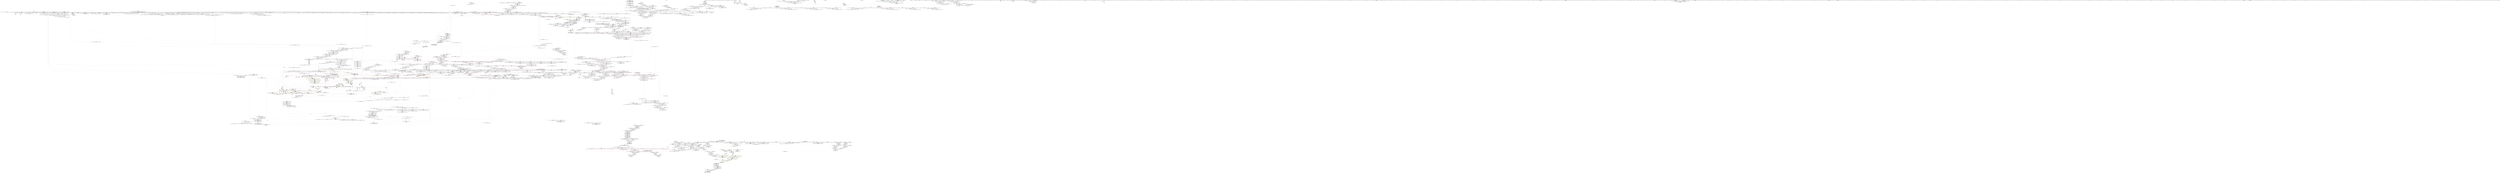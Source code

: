 digraph "SVFG" {
	label="SVFG";

	Node0x5604b3155610 [shape=record,color=grey,label="{NodeID: 0\nNullPtr}"];
	Node0x5604b3155610 -> Node0x5604b31c2930[style=solid];
	Node0x5604b3155610 -> Node0x5604b31c2a30[style=solid];
	Node0x5604b3155610 -> Node0x5604b31c2b00[style=solid];
	Node0x5604b3155610 -> Node0x5604b31c2bd0[style=solid];
	Node0x5604b3155610 -> Node0x5604b31c2ca0[style=solid];
	Node0x5604b3155610 -> Node0x5604b31c2d70[style=solid];
	Node0x5604b3155610 -> Node0x5604b31c2e40[style=solid];
	Node0x5604b3155610 -> Node0x5604b31c2f10[style=solid];
	Node0x5604b3155610 -> Node0x5604b31c2fe0[style=solid];
	Node0x5604b3155610 -> Node0x5604b31c30b0[style=solid];
	Node0x5604b3155610 -> Node0x5604b31c3180[style=solid];
	Node0x5604b3155610 -> Node0x5604b31c3250[style=solid];
	Node0x5604b3155610 -> Node0x5604b31c3320[style=solid];
	Node0x5604b3155610 -> Node0x5604b31c33f0[style=solid];
	Node0x5604b3155610 -> Node0x5604b31c34c0[style=solid];
	Node0x5604b3155610 -> Node0x5604b31c3590[style=solid];
	Node0x5604b3155610 -> Node0x5604b31c3660[style=solid];
	Node0x5604b3155610 -> Node0x5604b31c3730[style=solid];
	Node0x5604b3155610 -> Node0x5604b31c3800[style=solid];
	Node0x5604b3155610 -> Node0x5604b31c38d0[style=solid];
	Node0x5604b3155610 -> Node0x5604b31c39a0[style=solid];
	Node0x5604b3155610 -> Node0x5604b31c3a70[style=solid];
	Node0x5604b3155610 -> Node0x5604b31c3b40[style=solid];
	Node0x5604b3155610 -> Node0x5604b31c3c10[style=solid];
	Node0x5604b3155610 -> Node0x5604b31c3ce0[style=solid];
	Node0x5604b3155610 -> Node0x5604b31c3db0[style=solid];
	Node0x5604b3155610 -> Node0x5604b31c3e80[style=solid];
	Node0x5604b3155610 -> Node0x5604b31c3f50[style=solid];
	Node0x5604b3155610 -> Node0x5604b31c4020[style=solid];
	Node0x5604b3155610 -> Node0x5604b31c40f0[style=solid];
	Node0x5604b3155610 -> Node0x5604b31c41c0[style=solid];
	Node0x5604b3155610 -> Node0x5604b31c4290[style=solid];
	Node0x5604b3155610 -> Node0x5604b31c4360[style=solid];
	Node0x5604b3155610 -> Node0x5604b31c4430[style=solid];
	Node0x5604b3155610 -> Node0x5604b31c4500[style=solid];
	Node0x5604b3155610 -> Node0x5604b31c45d0[style=solid];
	Node0x5604b3155610 -> Node0x5604b31c46a0[style=solid];
	Node0x5604b3155610 -> Node0x5604b31c4770[style=solid];
	Node0x5604b3155610 -> Node0x5604b31c4840[style=solid];
	Node0x5604b3155610 -> Node0x5604b31c4910[style=solid];
	Node0x5604b3155610 -> Node0x5604b31c49e0[style=solid];
	Node0x5604b3155610 -> Node0x5604b31c4ab0[style=solid];
	Node0x5604b3155610 -> Node0x5604b31c4b80[style=solid];
	Node0x5604b3155610 -> Node0x5604b31c4c50[style=solid];
	Node0x5604b3155610 -> Node0x5604b31c4d20[style=solid];
	Node0x5604b3155610 -> Node0x5604b31c4df0[style=solid];
	Node0x5604b3155610 -> Node0x5604b31c4ec0[style=solid];
	Node0x5604b3155610 -> Node0x5604b31c4f90[style=solid];
	Node0x5604b3155610 -> Node0x5604b31c5060[style=solid];
	Node0x5604b3155610 -> Node0x5604b31c5130[style=solid];
	Node0x5604b3155610 -> Node0x5604b31c5200[style=solid];
	Node0x5604b3155610 -> Node0x5604b31fe800[style=solid];
	Node0x5604b3155610 -> Node0x5604b3200cc0[style=solid];
	Node0x5604b3155610 -> Node0x5604b32063b0[style=solid];
	Node0x5604b3155610 -> Node0x5604b32066f0[style=solid];
	Node0x5604b3155610 -> Node0x5604b3206a30[style=solid];
	Node0x5604b3155610 -> Node0x5604b3206b00[style=solid];
	Node0x5604b3155610 -> Node0x5604b3206d70[style=solid];
	Node0x5604b3155610 -> Node0x5604b320a720[style=solid];
	Node0x5604b3155610 -> Node0x5604b3240db0[style=solid];
	Node0x5604b3155610 -> Node0x5604b32410b0[style=solid];
	Node0x5604b3155610 -> Node0x5604b3241530[style=solid];
	Node0x5604b3155610 -> Node0x5604b32419b0[style=solid];
	Node0x5604b3155610 -> Node0x5604b3242430[style=solid];
	Node0x5604b3155610 -> Node0x5604b3242bb0[style=solid];
	Node0x5604b3155610 -> Node0x5604b3242eb0[style=solid];
	Node0x5604b3155610:s64 -> Node0x5604b3396310[style=solid,color=red];
	Node0x5604b31c5570 [shape=record,color=black,label="{NodeID: 443\n79\<--78\nidxprom\<--\n_Z8find_pari\n}"];
	Node0x5604b31d4b00 [shape=record,color=red,label="{NodeID: 886\n931\<--928\nthis1\<--this.addr\n_ZNSt3mapINSt7__cxx1112basic_stringIcSt11char_traitsIcESaIcEEEiSt4lessIS5_ESaISt4pairIKS5_iEEE3endEv\n}"];
	Node0x5604b31d4b00 -> Node0x5604b31e0cb0[style=solid];
	Node0x5604b3398050 [shape=record,color=black,label="{NodeID: 3543\n764 = PHI(737, )\n1st arg _ZN9__gnu_cxx13new_allocatorISt13_Rb_tree_nodeISt4pairIKNSt7__cxx1112basic_stringIcSt11char_traitsIcESaIcEEEiEEE7destroyISA_EEvPT_ }"];
	Node0x5604b3398050 -> Node0x5604b32021e0[style=solid];
	Node0x5604b32beb50 [shape=record,color=yellow,style=double,label="{NodeID: 2436\n43V_1 = ENCHI(MR_43V_0)\npts\{1500004 \}\nFun[_ZNSt8_Rb_treeINSt7__cxx1112basic_stringIcSt11char_traitsIcESaIcEEESt4pairIKS5_iESt10_Select1stIS8_ESt4lessIS5_ESaIS8_EE5clearEv]|{<s0>94}}"];
	Node0x5604b32beb50:s0 -> Node0x5604b3200f30[style=dashed,color=red];
	Node0x5604b320acd0 [shape=record,color=blue,label="{NodeID: 1329\n2313\<--2312\nthis.addr\<--this\n_ZNSt17_Rb_tree_iteratorISt4pairIKNSt7__cxx1112basic_stringIcSt11char_traitsIcESaIcEEEiEEmmEv\n}"];
	Node0x5604b320acd0 -> Node0x5604b31fd0e0[style=dashed];
	Node0x5604b31bdb90 [shape=record,color=green,label="{NodeID: 222\n1283\<--1284\n__x.addr\<--__x.addr_field_insensitive\n_ZNKSt10_Select1stISt4pairIKNSt7__cxx1112basic_stringIcSt11char_traitsIcESaIcEEEiEEclERKS8_\n}"];
	Node0x5604b31bdb90 -> Node0x5604b31f6a80[style=solid];
	Node0x5604b31bdb90 -> Node0x5604b32052a0[style=solid];
	Node0x5604b31e10c0 [shape=record,color=purple,label="{NodeID: 665\n1019\<--999\ncoerce.dive\<--__pos\n_ZNSt8_Rb_treeINSt7__cxx1112basic_stringIcSt11char_traitsIcESaIcEEESt4pairIKS5_iESt10_Select1stIS8_ESt4lessIS5_ESaIS8_EE22_M_emplace_hint_uniqueIJRKSt21piecewise_construct_tSt5tupleIJRS7_EESJ_IJEEEEESt17_Rb_tree_iteratorIS8_ESt23_Rb_tree_const_iteratorIS8_EDpOT_\n}"];
	Node0x5604b31e10c0 -> Node0x5604b3203630[style=solid];
	Node0x5604b3386cc0 [shape=record,color=black,label="{NodeID: 3322\n380 = PHI(976, )\n}"];
	Node0x5604b3386cc0 -> Node0x5604b31deb60[style=solid];
	Node0x5604b32a5f90 [shape=record,color=black,label="{NodeID: 2215\nMR_45V_5 = PHI(MR_45V_21, MR_45V_4, )\npts\{18460008 \}\n|{<s0>20}}"];
	Node0x5604b32a5f90:s0 -> Node0x5604b32bf750[style=dashed,color=red];
	Node0x5604b31ff940 [shape=record,color=blue,label="{NodeID: 1108\n151\<--211\nexn.slot\<--\nmain\n}"];
	Node0x5604b31ff940 -> Node0x5604b31d0ad0[style=dashed];
	Node0x5604b3150270 [shape=record,color=green,label="{NodeID: 1\n7\<--1\n__dso_handle\<--dummyObj\nGlob }"];
	Node0x5604b31c5640 [shape=record,color=black,label="{NodeID: 444\n86\<--85\nidxprom1\<--\n_Z8find_pari\n}"];
	Node0x5604b31d4bd0 [shape=record,color=red,label="{NodeID: 887\n939\<--938\n\<--coerce.dive2\n_ZNSt3mapINSt7__cxx1112basic_stringIcSt11char_traitsIcESaIcEEEiSt4lessIS5_ESaISt4pairIKS5_iEEE3endEv\n}"];
	Node0x5604b31d4bd0 -> Node0x5604b31d7c50[style=solid];
	Node0x5604b3398120 [shape=record,color=black,label="{NodeID: 3544\n942 = PHI(360, )\n0th arg _ZNKSt3mapINSt7__cxx1112basic_stringIcSt11char_traitsIcESaIcEEEiSt4lessIS5_ESaISt4pairIKS5_iEEE8key_compEv }"];
	Node0x5604b3398120 -> Node0x5604b3203220[style=solid];
	Node0x5604b32bec30 [shape=record,color=yellow,style=double,label="{NodeID: 2437\n310V_1 = ENCHI(MR_310V_0)\npts\{1500002 1500003 \}\nFun[_ZNSt8_Rb_treeINSt7__cxx1112basic_stringIcSt11char_traitsIcESaIcEEESt4pairIKS5_iESt10_Select1stIS8_ESt4lessIS5_ESaIS8_EE5clearEv]|{<s0>93|<s1>93|<s2>94|<s3>94}}"];
	Node0x5604b32bec30:s0 -> Node0x5604b32bcb90[style=dashed,color=red];
	Node0x5604b32bec30:s1 -> Node0x5604b32bcca0[style=dashed,color=red];
	Node0x5604b32bec30:s2 -> Node0x5604b3200d90[style=dashed,color=red];
	Node0x5604b32bec30:s3 -> Node0x5604b3200e60[style=dashed,color=red];
	Node0x5604b320ada0 [shape=record,color=blue,label="{NodeID: 1330\n2322\<--2319\n_M_node2\<--call\n_ZNSt17_Rb_tree_iteratorISt4pairIKNSt7__cxx1112basic_stringIcSt11char_traitsIcESaIcEEEiEEmmEv\n|{<s0>156|<s1>235}}"];
	Node0x5604b320ada0:s0 -> Node0x5604b32b4700[style=dashed,color=blue];
	Node0x5604b320ada0:s1 -> Node0x5604b3296a90[style=dashed,color=blue];
	Node0x5604b31bdc60 [shape=record,color=green,label="{NodeID: 223\n1293\<--1294\n__x.addr\<--__x.addr_field_insensitive\n_ZNSt8_Rb_treeINSt7__cxx1112basic_stringIcSt11char_traitsIcESaIcEEESt4pairIKS5_iESt10_Select1stIS8_ESt4lessIS5_ESaIS8_EE8_S_valueEPKSt13_Rb_tree_nodeIS8_E\n}"];
	Node0x5604b31bdc60 -> Node0x5604b31f6b50[style=solid];
	Node0x5604b31bdc60 -> Node0x5604b3205370[style=solid];
	Node0x5604b31e1190 [shape=record,color=purple,label="{NodeID: 666\n1061\<--1011\nsecond\<--__res\n_ZNSt8_Rb_treeINSt7__cxx1112basic_stringIcSt11char_traitsIcESaIcEEESt4pairIKS5_iESt10_Select1stIS8_ESt4lessIS5_ESaIS8_EE22_M_emplace_hint_uniqueIJRKSt21piecewise_construct_tSt5tupleIJRS7_EESJ_IJEEEEESt17_Rb_tree_iteratorIS8_ESt23_Rb_tree_const_iteratorIS8_EDpOT_\n}"];
	Node0x5604b31e1190 -> Node0x5604b31d5b40[style=solid];
	Node0x5604b3386e30 [shape=record,color=black,label="{NodeID: 3323\n384 = PHI(956, )\n}"];
	Node0x5604b3386e30 -> Node0x5604b1c6f0b0[style=solid];
	Node0x5604b32a6490 [shape=record,color=black,label="{NodeID: 2216\nMR_47V_7 = PHI(MR_47V_21, MR_47V_6, )\npts\{1500001 1500003 \}\n|{<s0>20}}"];
	Node0x5604b32a6490:s0 -> Node0x5604b32bf940[style=dashed,color=red];
	Node0x5604b31ffa10 [shape=record,color=blue,label="{NodeID: 1109\n153\<--213\nehselector.slot\<--\nmain\n}"];
	Node0x5604b31ffa10 -> Node0x5604b31d0ba0[style=dashed];
	Node0x5604b315df80 [shape=record,color=green,label="{NodeID: 2\n10\<--1\n_ZSt3cin\<--dummyObj\nGlob }"];
	Node0x5604b31c5710 [shape=record,color=black,label="{NodeID: 445\n91\<--90\nidxprom3\<--\n_Z8find_pari\n}"];
	Node0x5604b31d4ca0 [shape=record,color=red,label="{NodeID: 888\n950\<--945\nthis1\<--this.addr\n_ZNKSt3mapINSt7__cxx1112basic_stringIcSt11char_traitsIcESaIcEEEiSt4lessIS5_ESaISt4pairIKS5_iEEE8key_compEv\n}"];
	Node0x5604b31d4ca0 -> Node0x5604b31e0d80[style=solid];
	Node0x5604b33981f0 [shape=record,color=black,label="{NodeID: 3545\n2273 = PHI(1473, 1473, 1473, )\n0th arg _ZNSt8_Rb_treeINSt7__cxx1112basic_stringIcSt11char_traitsIcESaIcEEESt4pairIKS5_iESt10_Select1stIS8_ESt4lessIS5_ESaIS8_EE11_M_leftmostEv }"];
	Node0x5604b33981f0 -> Node0x5604b320a7f0[style=solid];
	Node0x5604b32bed10 [shape=record,color=yellow,style=double,label="{NodeID: 2438\n49V_1 = ENCHI(MR_49V_0)\npts\{18460002 18460003 \}\nFun[_ZNSt8_Rb_treeINSt7__cxx1112basic_stringIcSt11char_traitsIcESaIcEEESt4pairIKS5_iESt10_Select1stIS8_ESt4lessIS5_ESaIS8_EE5clearEv]|{<s0>93|<s1>93}}"];
	Node0x5604b32bed10:s0 -> Node0x5604b32bcb90[style=dashed,color=red];
	Node0x5604b32bed10:s1 -> Node0x5604b32bcca0[style=dashed,color=red];
	Node0x5604b320ae70 [shape=record,color=blue,label="{NodeID: 1331\n2327\<--2326\nthis.addr\<--this\n_ZNSt17_Rb_tree_iteratorISt4pairIKNSt7__cxx1112basic_stringIcSt11char_traitsIcESaIcEEEiEEppEv\n}"];
	Node0x5604b320ae70 -> Node0x5604b31fd280[style=dashed];
	Node0x5604b31bdd30 [shape=record,color=green,label="{NodeID: 224\n1298\<--1299\n_ZNKSt13_Rb_tree_nodeISt4pairIKNSt7__cxx1112basic_stringIcSt11char_traitsIcESaIcEEEiEE9_M_valptrEv\<--_ZNKSt13_Rb_tree_nodeISt4pairIKNSt7__cxx1112basic_stringIcSt11char_traitsIcESaIcEEEiEE9_M_valptrEv_field_insensitive\n}"];
	Node0x5604b31e1260 [shape=record,color=purple,label="{NodeID: 667\n1065\<--1011\nfirst\<--__res\n_ZNSt8_Rb_treeINSt7__cxx1112basic_stringIcSt11char_traitsIcESaIcEEESt4pairIKS5_iESt10_Select1stIS8_ESt4lessIS5_ESaIS8_EE22_M_emplace_hint_uniqueIJRKSt21piecewise_construct_tSt5tupleIJRS7_EESJ_IJEEEEESt17_Rb_tree_iteratorIS8_ESt23_Rb_tree_const_iteratorIS8_EDpOT_\n}"];
	Node0x5604b31e1260 -> Node0x5604b31d5c10[style=solid];
	Node0x5604b3386f70 [shape=record,color=black,label="{NodeID: 3324\n414 = PHI(976, )\n}"];
	Node0x5604b3386f70 -> Node0x5604b31dedd0[style=solid];
	Node0x5604b31ffae0 [shape=record,color=blue,label="{NodeID: 1110\n157\<--228\ncnt\<--inc15\nmain\n}"];
	Node0x5604b31ffae0 -> Node0x5604b31d0d40[style=dashed];
	Node0x5604b31ffae0 -> Node0x5604b31ff7a0[style=dashed];
	Node0x5604b31ffae0 -> Node0x5604b329c990[style=dashed];
	Node0x5604b31ffae0 -> Node0x5604b32a5090[style=dashed];
	Node0x5604b315f510 [shape=record,color=green,label="{NodeID: 3\n11\<--1\n.str\<--dummyObj\nGlob }"];
	Node0x5604b31c57e0 [shape=record,color=black,label="{NodeID: 446\n71\<--99\n_Z8find_pari_ret\<--\n_Z8find_pari\n|{<s0>3|<s1>4|<s2>5|<s3>23|<s4>25|<s5>27|<s6>29}}"];
	Node0x5604b31c57e0:s0 -> Node0x5604b3384b10[style=solid,color=blue];
	Node0x5604b31c57e0:s1 -> Node0x5604b3384d40[style=solid,color=blue];
	Node0x5604b31c57e0:s2 -> Node0x5604b3384e50[style=solid,color=blue];
	Node0x5604b31c57e0:s3 -> Node0x5604b3383f30[style=solid,color=blue];
	Node0x5604b31c57e0:s4 -> Node0x5604b33841b0[style=solid,color=blue];
	Node0x5604b31c57e0:s5 -> Node0x5604b3384430[style=solid,color=blue];
	Node0x5604b31c57e0:s6 -> Node0x5604b33846b0[style=solid,color=blue];
	Node0x5604b31d4d70 [shape=record,color=red,label="{NodeID: 889\n969\<--960\nthis1\<--this.addr\n_ZNKSt4lessINSt7__cxx1112basic_stringIcSt11char_traitsIcESaIcEEEEclERKS5_S8_\n}"];
	Node0x5604b33982c0 [shape=record,color=black,label="{NodeID: 3546\n1250 = PHI(1045, 1213, 1679, 2216, )\n0th arg _ZNSt8_Rb_treeINSt7__cxx1112basic_stringIcSt11char_traitsIcESaIcEEESt4pairIKS5_iESt10_Select1stIS8_ESt4lessIS5_ESaIS8_EE6_S_keyEPKSt13_Rb_tree_nodeIS8_E }"];
	Node0x5604b33982c0 -> Node0x5604b3204e90[style=solid];
	Node0x5604b320af40 [shape=record,color=blue,label="{NodeID: 1332\n2336\<--2333\n_M_node2\<--call\n_ZNSt17_Rb_tree_iteratorISt4pairIKNSt7__cxx1112basic_stringIcSt11char_traitsIcESaIcEEEiEEppEv\n|{<s0>169}}"];
	Node0x5604b320af40:s0 -> Node0x5604b321f8e0[style=dashed,color=blue];
	Node0x5604b31bde30 [shape=record,color=green,label="{NodeID: 225\n1303\<--1304\nthis.addr\<--this.addr_field_insensitive\n_ZNKSt13_Rb_tree_nodeISt4pairIKNSt7__cxx1112basic_stringIcSt11char_traitsIcESaIcEEEiEE9_M_valptrEv\n}"];
	Node0x5604b31bde30 -> Node0x5604b31f6c20[style=solid];
	Node0x5604b31bde30 -> Node0x5604b3205440[style=solid];
	Node0x5604b31e1330 [shape=record,color=purple,label="{NodeID: 668\n1067\<--1011\nsecond13\<--__res\n_ZNSt8_Rb_treeINSt7__cxx1112basic_stringIcSt11char_traitsIcESaIcEEESt4pairIKS5_iESt10_Select1stIS8_ESt4lessIS5_ESaIS8_EE22_M_emplace_hint_uniqueIJRKSt21piecewise_construct_tSt5tupleIJRS7_EESJ_IJEEEEESt17_Rb_tree_iteratorIS8_ESt23_Rb_tree_const_iteratorIS8_EDpOT_\n}"];
	Node0x5604b31e1330 -> Node0x5604b31d5ce0[style=solid];
	Node0x5604b33870b0 [shape=record,color=black,label="{NodeID: 3325\n536 = PHI()\n}"];
	Node0x5604b31ffbb0 [shape=record,color=blue,label="{NodeID: 1111\n230\<--227\ncall17\<--\nmain\n}"];
	Node0x5604b31ffbb0 -> Node0x5604b32a0590[style=dashed];
	Node0x5604b31ffbb0 -> Node0x5604b32a0f90[style=dashed];
	Node0x5604b315def0 [shape=record,color=green,label="{NodeID: 4\n13\<--1\n.str.1\<--dummyObj\nGlob }"];
	Node0x5604b31c58b0 [shape=record,color=black,label="{NodeID: 447\n129\<--128\nidxprom\<--\n_Z5Unionii\n}"];
	Node0x5604b31d4e40 [shape=record,color=red,label="{NodeID: 890\n970\<--962\n\<--__x.addr\n_ZNKSt4lessINSt7__cxx1112basic_stringIcSt11char_traitsIcESaIcEEEEclERKS5_S8_\n|{<s0>99}}"];
	Node0x5604b31d4e40:s0 -> Node0x5604b1c6e5b0[style=solid,color=red];
	Node0x5604b3398390 [shape=record,color=black,label="{NodeID: 3547\n992 = PHI(391, )\n0th arg _ZNSt8_Rb_treeINSt7__cxx1112basic_stringIcSt11char_traitsIcESaIcEEESt4pairIKS5_iESt10_Select1stIS8_ESt4lessIS5_ESaIS8_EE22_M_emplace_hint_uniqueIJRKSt21piecewise_construct_tSt5tupleIJRS7_EESJ_IJEEEEESt17_Rb_tree_iteratorIS8_ESt23_Rb_tree_const_iteratorIS8_EDpOT_ }"];
	Node0x5604b3398390 -> Node0x5604b3203700[style=solid];
	Node0x5604b320b010 [shape=record,color=blue,label="{NodeID: 1333\n2343\<--2340\nthis.addr\<--this\n_ZNSt4pairIPSt18_Rb_tree_node_baseS1_EC2IRS1_Lb1EEEOT_RKS1_\n}"];
	Node0x5604b320b010 -> Node0x5604b31fd420[style=dashed];
	Node0x5604b31bdf00 [shape=record,color=green,label="{NodeID: 226\n1309\<--1310\n_ZNK9__gnu_cxx16__aligned_membufISt4pairIKNSt7__cxx1112basic_stringIcSt11char_traitsIcESaIcEEEiEE6_M_ptrEv\<--_ZNK9__gnu_cxx16__aligned_membufISt4pairIKNSt7__cxx1112basic_stringIcSt11char_traitsIcESaIcEEEiEE6_M_ptrEv_field_insensitive\n}"];
	Node0x5604b31e1400 [shape=record,color=purple,label="{NodeID: 669\n1091\<--1011\nfirst17\<--__res\n_ZNSt8_Rb_treeINSt7__cxx1112basic_stringIcSt11char_traitsIcESaIcEEESt4pairIKS5_iESt10_Select1stIS8_ESt4lessIS5_ESaIS8_EE22_M_emplace_hint_uniqueIJRKSt21piecewise_construct_tSt5tupleIJRS7_EESJ_IJEEEEESt17_Rb_tree_iteratorIS8_ESt23_Rb_tree_const_iteratorIS8_EDpOT_\n}"];
	Node0x5604b31e1400 -> Node0x5604b31d5db0[style=solid];
	Node0x5604b3387180 [shape=record,color=black,label="{NodeID: 3326\n556 = PHI(614, )\n|{<s0>66}}"];
	Node0x5604b3387180:s0 -> Node0x5604b33970e0[style=solid,color=red];
	Node0x5604b32a7390 [shape=record,color=black,label="{NodeID: 2219\nMR_442V_3 = PHI(MR_442V_1, MR_442V_1, MR_442V_1, MR_442V_1, MR_442V_1, MR_442V_1, MR_442V_1, MR_442V_1, MR_442V_1, MR_442V_2, MR_442V_1, )\npts\{1456 \}\n}"];
	Node0x5604b31ffc80 [shape=record,color=blue,label="{NodeID: 1112\n155\<--253\nl\<--\nmain\n}"];
	Node0x5604b31ffc80 -> Node0x5604b3299290[style=dashed];
	Node0x5604b315de60 [shape=record,color=green,label="{NodeID: 5\n15\<--1\n.str.2\<--dummyObj\nGlob }"];
	Node0x5604b31c5980 [shape=record,color=black,label="{NodeID: 448\n281\<--280\ntobool56\<--\nmain\n}"];
	Node0x5604b31d4f10 [shape=record,color=red,label="{NodeID: 891\n971\<--964\n\<--__y.addr\n_ZNKSt4lessINSt7__cxx1112basic_stringIcSt11char_traitsIcESaIcEEEEclERKS5_S8_\n|{<s0>99}}"];
	Node0x5604b31d4f10:s0 -> Node0x5604b1ca99a0[style=solid,color=red];
	Node0x5604b3398460 [shape=record,color=black,label="{NodeID: 3548\n993 = PHI(400, )\n1st arg _ZNSt8_Rb_treeINSt7__cxx1112basic_stringIcSt11char_traitsIcESaIcEEESt4pairIKS5_iESt10_Select1stIS8_ESt4lessIS5_ESaIS8_EE22_M_emplace_hint_uniqueIJRKSt21piecewise_construct_tSt5tupleIJRS7_EESJ_IJEEEEESt17_Rb_tree_iteratorIS8_ESt23_Rb_tree_const_iteratorIS8_EDpOT_ }"];
	Node0x5604b3398460 -> Node0x5604b3203630[style=solid];
	Node0x5604b32bf010 [shape=record,color=yellow,style=double,label="{NodeID: 2441\n208V_1 = ENCHI(MR_208V_0)\npts\{19150000 \}\nFun[_ZNSt4pairIKNSt7__cxx1112basic_stringIcSt11char_traitsIcESaIcEEEiEC2IJRS6_EJEEESt21piecewise_construct_tSt5tupleIJDpT_EESB_IJDpT0_EE]|{<s0>210}}"];
	Node0x5604b32bf010:s0 -> Node0x5604b32b7360[style=dashed,color=red];
	Node0x5604b320b0e0 [shape=record,color=blue,label="{NodeID: 1334\n2345\<--2341\n__x.addr\<--__x\n_ZNSt4pairIPSt18_Rb_tree_node_baseS1_EC2IRS1_Lb1EEEOT_RKS1_\n}"];
	Node0x5604b320b0e0 -> Node0x5604b31fd4f0[style=dashed];
	Node0x5604b31be000 [shape=record,color=green,label="{NodeID: 227\n1314\<--1315\nthis.addr\<--this.addr_field_insensitive\n_ZNK9__gnu_cxx16__aligned_membufISt4pairIKNSt7__cxx1112basic_stringIcSt11char_traitsIcESaIcEEEiEE6_M_ptrEv\n}"];
	Node0x5604b31be000 -> Node0x5604b31f6cf0[style=solid];
	Node0x5604b31be000 -> Node0x5604b3205510[style=solid];
	Node0x5604b31e14d0 [shape=record,color=purple,label="{NodeID: 670\n1049\<--1013\ncoerce.dive10\<--agg.tmp\n_ZNSt8_Rb_treeINSt7__cxx1112basic_stringIcSt11char_traitsIcESaIcEEESt4pairIKS5_iESt10_Select1stIS8_ESt4lessIS5_ESaIS8_EE22_M_emplace_hint_uniqueIJRKSt21piecewise_construct_tSt5tupleIJRS7_EESJ_IJEEEEESt17_Rb_tree_iteratorIS8_ESt23_Rb_tree_const_iteratorIS8_EDpOT_\n}"];
	Node0x5604b31e14d0 -> Node0x5604b31d5a70[style=solid];
	Node0x5604b33872f0 [shape=record,color=black,label="{NodeID: 3327\n1051 = PHI(1441, )\n}"];
	Node0x5604b32a7890 [shape=record,color=black,label="{NodeID: 2220\nMR_444V_2 = PHI(MR_444V_1, MR_444V_3, MR_444V_1, MR_444V_1, MR_444V_1, MR_444V_1, MR_444V_1, MR_444V_1, MR_444V_1, MR_444V_1, MR_444V_1, )\npts\{1460 \}\n}"];
	Node0x5604b31ffd50 [shape=record,color=blue,label="{NodeID: 1113\n159\<--270\ni\<--inc52\nmain\n}"];
	Node0x5604b31ffd50 -> Node0x5604b31d0ee0[style=dashed];
	Node0x5604b31ffd50 -> Node0x5604b31d0fb0[style=dashed];
	Node0x5604b31ffd50 -> Node0x5604b31ffd50[style=dashed];
	Node0x5604b31ffd50 -> Node0x5604b329ce90[style=dashed];
	Node0x5604b315ddd0 [shape=record,color=green,label="{NodeID: 6\n17\<--1\n_ZStL19piecewise_construct\<--dummyObj\nGlob |{<s0>52}}"];
	Node0x5604b315ddd0:s0 -> Node0x5604b3398530[style=solid,color=red];
	Node0x5604b31c5a50 [shape=record,color=black,label="{NodeID: 449\n406\<--342\n\<--__i\n_ZNSt3mapINSt7__cxx1112basic_stringIcSt11char_traitsIcESaIcEEEiSt4lessIS5_ESaISt4pairIKS5_iEEEixERS9_\n}"];
	Node0x5604b31c5a50 -> Node0x5604b31dec30[style=solid];
	Node0x5604b31d4fe0 [shape=record,color=red,label="{NodeID: 892\n981\<--978\nthis1\<--this.addr\n_ZNKSt17_Rb_tree_iteratorISt4pairIKNSt7__cxx1112basic_stringIcSt11char_traitsIcESaIcEEEiEEdeEv\n}"];
	Node0x5604b31d4fe0 -> Node0x5604b31e0e50[style=solid];
	Node0x5604b3398530 [shape=record,color=black,label="{NodeID: 3549\n994 = PHI(17, )\n2nd arg _ZNSt8_Rb_treeINSt7__cxx1112basic_stringIcSt11char_traitsIcESaIcEEESt4pairIKS5_iESt10_Select1stIS8_ESt4lessIS5_ESaIS8_EE22_M_emplace_hint_uniqueIJRKSt21piecewise_construct_tSt5tupleIJRS7_EESJ_IJEEEEESt17_Rb_tree_iteratorIS8_ESt23_Rb_tree_const_iteratorIS8_EDpOT_ }"];
	Node0x5604b3398530 -> Node0x5604b32037d0[style=solid];
	Node0x5604b32bf0f0 [shape=record,color=yellow,style=double,label="{NodeID: 2442\n213V_1 = ENCHI(MR_213V_0)\npts\{1500002 18460008 \}\nFun[_ZNSt4pairIKNSt7__cxx1112basic_stringIcSt11char_traitsIcESaIcEEEiEC2IJRS6_EJEEESt21piecewise_construct_tSt5tupleIJDpT_EESB_IJDpT0_EE]|{<s0>210}}"];
	Node0x5604b32bf0f0:s0 -> Node0x5604b3209610[style=dashed,color=red];
	Node0x5604b320b1b0 [shape=record,color=blue,label="{NodeID: 1335\n2347\<--2342\n__y.addr\<--__y\n_ZNSt4pairIPSt18_Rb_tree_node_baseS1_EC2IRS1_Lb1EEEOT_RKS1_\n}"];
	Node0x5604b320b1b0 -> Node0x5604b31fd5c0[style=dashed];
	Node0x5604b31c64e0 [shape=record,color=green,label="{NodeID: 228\n1319\<--1320\n_ZNK9__gnu_cxx16__aligned_membufISt4pairIKNSt7__cxx1112basic_stringIcSt11char_traitsIcESaIcEEEiEE7_M_addrEv\<--_ZNK9__gnu_cxx16__aligned_membufISt4pairIKNSt7__cxx1112basic_stringIcSt11char_traitsIcESaIcEEEiEE7_M_addrEv_field_insensitive\n}"];
	Node0x5604b31e15a0 [shape=record,color=purple,label="{NodeID: 671\n2468\<--1042\noffset_0\<--\n}"];
	Node0x5604b31e15a0 -> Node0x5604b3203b10[style=solid];
	Node0x5604b3387400 [shape=record,color=black,label="{NodeID: 3328\n596 = PHI(640, )\n|{<s0>71}}"];
	Node0x5604b3387400:s0 -> Node0x5604b33970e0[style=solid,color=red];
	Node0x5604b32a7d90 [shape=record,color=black,label="{NodeID: 2221\nMR_446V_2 = PHI(MR_446V_1, MR_446V_1, MR_446V_1, MR_446V_1, MR_446V_3, MR_446V_1, MR_446V_1, MR_446V_1, MR_446V_1, MR_446V_1, MR_446V_1, )\npts\{1464 \}\n}"];
	Node0x5604b31ffe20 [shape=record,color=blue,label="{NodeID: 1114\n143\<--274\nans\<--inc53\nmain\n}"];
	Node0x5604b31ffe20 -> Node0x5604b329bf90[style=dashed];
	Node0x5604b31829e0 [shape=record,color=green,label="{NodeID: 7\n19\<--1\n\<--dummyObj\nCan only get source location for instruction, argument, global var or function.}"];
	Node0x5604b31c5b20 [shape=record,color=black,label="{NodeID: 450\n407\<--350\n\<--ref.tmp8\n_ZNSt3mapINSt7__cxx1112basic_stringIcSt11char_traitsIcESaIcEEEiSt4lessIS5_ESaISt4pairIKS5_iEEEixERS9_\n}"];
	Node0x5604b31c5b20 -> Node0x5604b31ded00[style=solid];
	Node0x5604b31d50b0 [shape=record,color=red,label="{NodeID: 893\n983\<--982\n\<--_M_node\n_ZNKSt17_Rb_tree_iteratorISt4pairIKNSt7__cxx1112basic_stringIcSt11char_traitsIcESaIcEEEiEEdeEv\n}"];
	Node0x5604b31d50b0 -> Node0x5604b31d7df0[style=solid];
	Node0x5604b3398600 [shape=record,color=black,label="{NodeID: 3550\n995 = PHI(354, )\n3rd arg _ZNSt8_Rb_treeINSt7__cxx1112basic_stringIcSt11char_traitsIcESaIcEEESt4pairIKS5_iESt10_Select1stIS8_ESt4lessIS5_ESaIS8_EE22_M_emplace_hint_uniqueIJRKSt21piecewise_construct_tSt5tupleIJRS7_EESJ_IJEEEEESt17_Rb_tree_iteratorIS8_ESt23_Rb_tree_const_iteratorIS8_EDpOT_ }"];
	Node0x5604b3398600 -> Node0x5604b32038a0[style=solid];
	Node0x5604b320b280 [shape=record,color=blue,label="{NodeID: 1336\n2354\<--2357\nfirst\<--\n_ZNSt4pairIPSt18_Rb_tree_node_baseS1_EC2IRS1_Lb1EEEOT_RKS1_\n|{<s0>176|<s1>239}}"];
	Node0x5604b320b280:s0 -> Node0x5604b32a8c90[style=dashed,color=blue];
	Node0x5604b320b280:s1 -> Node0x5604b3295690[style=dashed,color=blue];
	Node0x5604b31c65e0 [shape=record,color=green,label="{NodeID: 229\n1325\<--1326\nthis.addr\<--this.addr_field_insensitive\n_ZNK9__gnu_cxx16__aligned_membufISt4pairIKNSt7__cxx1112basic_stringIcSt11char_traitsIcESaIcEEEiEE7_M_addrEv\n}"];
	Node0x5604b31c65e0 -> Node0x5604b31f6dc0[style=solid];
	Node0x5604b31c65e0 -> Node0x5604b32055e0[style=solid];
	Node0x5604b31e1670 [shape=record,color=purple,label="{NodeID: 672\n2469\<--1043\noffset_0\<--\n}"];
	Node0x5604b31e1670 -> Node0x5604b31fe390[style=solid];
	Node0x5604b3387570 [shape=record,color=black,label="{NodeID: 3329\n1509 = PHI(2176, )\n}"];
	Node0x5604b32a8290 [shape=record,color=black,label="{NodeID: 2222\nMR_448V_2 = PHI(MR_448V_1, MR_448V_1, MR_448V_1, MR_448V_1, MR_448V_1, MR_448V_1, MR_448V_1, MR_448V_1, MR_448V_3, MR_448V_1, MR_448V_1, )\npts\{1466 \}\n}"];
	Node0x5604b31ffef0 [shape=record,color=blue,label="{NodeID: 1115\n308\<--307\nthis.addr\<--this\n_ZNSt3mapINSt7__cxx1112basic_stringIcSt11char_traitsIcESaIcEEEiSt4lessIS5_ESaISt4pairIKS5_iEEEC2Ev\n}"];
	Node0x5604b31ffef0 -> Node0x5604b31d18a0[style=dashed];
	Node0x5604b3182a70 [shape=record,color=green,label="{NodeID: 8\n51\<--1\n\<--dummyObj\nCan only get source location for instruction, argument, global var or function.}"];
	Node0x5604b31c5bf0 [shape=record,color=black,label="{NodeID: 451\n335\<--415\n_ZNSt3mapINSt7__cxx1112basic_stringIcSt11char_traitsIcESaIcEEEiSt4lessIS5_ESaISt4pairIKS5_iEEEixERS9__ret\<--second\n_ZNSt3mapINSt7__cxx1112basic_stringIcSt11char_traitsIcESaIcEEEiSt4lessIS5_ESaISt4pairIKS5_iEEEixERS9_\n|{<s0>15|<s1>16|<s2>20|<s3>21|<s4>22|<s5>24|<s6>26|<s7>28|<s8>30|<s9>31|<s10>33|<s11>34}}"];
	Node0x5604b31c5bf0:s0 -> Node0x5604b33851d0[style=solid,color=blue];
	Node0x5604b31c5bf0:s1 -> Node0x5604b3385370[style=solid,color=blue];
	Node0x5604b31c5bf0:s2 -> Node0x5604b33854b0[style=solid,color=blue];
	Node0x5604b31c5bf0:s3 -> Node0x5604b3383c20[style=solid,color=blue];
	Node0x5604b31c5bf0:s4 -> Node0x5604b3383df0[style=solid,color=blue];
	Node0x5604b31c5bf0:s5 -> Node0x5604b3384070[style=solid,color=blue];
	Node0x5604b31c5bf0:s6 -> Node0x5604b33842f0[style=solid,color=blue];
	Node0x5604b31c5bf0:s7 -> Node0x5604b3384570[style=solid,color=blue];
	Node0x5604b31c5bf0:s8 -> Node0x5604b3385fc0[style=solid,color=blue];
	Node0x5604b31c5bf0:s9 -> Node0x5604b3386130[style=solid,color=blue];
	Node0x5604b31c5bf0:s10 -> Node0x5604b3386270[style=solid,color=blue];
	Node0x5604b31c5bf0:s11 -> Node0x5604b33863b0[style=solid,color=blue];
	Node0x5604b31d5180 [shape=record,color=red,label="{NodeID: 894\n1025\<--1001\nthis5\<--this.addr\n_ZNSt8_Rb_treeINSt7__cxx1112basic_stringIcSt11char_traitsIcESaIcEEESt4pairIKS5_iESt10_Select1stIS8_ESt4lessIS5_ESaIS8_EE22_M_emplace_hint_uniqueIJRKSt21piecewise_construct_tSt5tupleIJRS7_EESJ_IJEEEEESt17_Rb_tree_iteratorIS8_ESt23_Rb_tree_const_iteratorIS8_EDpOT_\n|{<s0>105|<s1>108|<s2>109|<s3>111|<s4>113}}"];
	Node0x5604b31d5180:s0 -> Node0x5604b33918d0[style=solid,color=red];
	Node0x5604b31d5180:s1 -> Node0x5604b339b530[style=solid,color=red];
	Node0x5604b31d5180:s2 -> Node0x5604b33971b0[style=solid,color=red];
	Node0x5604b31d5180:s3 -> Node0x5604b339a430[style=solid,color=red];
	Node0x5604b31d5180:s4 -> Node0x5604b339a430[style=solid,color=red];
	Node0x5604b33986d0 [shape=record,color=black,label="{NodeID: 3551\n996 = PHI(356, )\n4th arg _ZNSt8_Rb_treeINSt7__cxx1112basic_stringIcSt11char_traitsIcESaIcEEESt4pairIKS5_iESt10_Select1stIS8_ESt4lessIS5_ESaIS8_EE22_M_emplace_hint_uniqueIJRKSt21piecewise_construct_tSt5tupleIJRS7_EESJ_IJEEEEESt17_Rb_tree_iteratorIS8_ESt23_Rb_tree_const_iteratorIS8_EDpOT_ }"];
	Node0x5604b33986d0 -> Node0x5604b3203970[style=solid];
	Node0x5604b320b350 [shape=record,color=blue,label="{NodeID: 1337\n2359\<--2361\nsecond\<--\n_ZNSt4pairIPSt18_Rb_tree_node_baseS1_EC2IRS1_Lb1EEEOT_RKS1_\n|{<s0>176|<s1>239}}"];
	Node0x5604b320b350:s0 -> Node0x5604b32a9190[style=dashed,color=blue];
	Node0x5604b320b350:s1 -> Node0x5604b3295690[style=dashed,color=blue];
	Node0x5604b31c66b0 [shape=record,color=green,label="{NodeID: 230\n1334\<--1335\nretval\<--retval_field_insensitive\n_ZNSt8_Rb_treeINSt7__cxx1112basic_stringIcSt11char_traitsIcESaIcEEESt4pairIKS5_iESt10_Select1stIS8_ESt4lessIS5_ESaIS8_EE3endEv\n|{|<s1>132}}"];
	Node0x5604b31c66b0 -> Node0x5604b31e2440[style=solid];
	Node0x5604b31c66b0:s1 -> Node0x5604b33998f0[style=solid,color=red];
	Node0x5604b31e1740 [shape=record,color=purple,label="{NodeID: 673\n1055\<--1054\n\<--\n_ZNSt8_Rb_treeINSt7__cxx1112basic_stringIcSt11char_traitsIcESaIcEEESt4pairIKS5_iESt10_Select1stIS8_ESt4lessIS5_ESaIS8_EE22_M_emplace_hint_uniqueIJRKSt21piecewise_construct_tSt5tupleIJRS7_EESJ_IJEEEEESt17_Rb_tree_iteratorIS8_ESt23_Rb_tree_const_iteratorIS8_EDpOT_\n}"];
	Node0x5604b31e1740 -> Node0x5604b3203be0[style=solid];
	Node0x5604b3387680 [shape=record,color=black,label="{NodeID: 3330\n1526 = PHI(2123, )\n|{<s0>150}}"];
	Node0x5604b3387680:s0 -> Node0x5604b3393380[style=solid,color=red];
	Node0x5604b32a8790 [shape=record,color=black,label="{NodeID: 2223\nMR_450V_2 = PHI(MR_450V_3, MR_450V_1, MR_450V_1, MR_450V_1, MR_450V_1, MR_450V_1, MR_450V_1, MR_450V_1, MR_450V_1, MR_450V_1, MR_450V_1, )\npts\{1468 \}\n}"];
	Node0x5604b31fffc0 [shape=record,color=blue,label="{NodeID: 1116\n319\<--318\nthis.addr\<--this\n_ZNSt3mapINSt7__cxx1112basic_stringIcSt11char_traitsIcESaIcEEEiSt4lessIS5_ESaISt4pairIKS5_iEEE5clearEv\n}"];
	Node0x5604b31fffc0 -> Node0x5604b31d1970[style=dashed];
	Node0x5604b3183980 [shape=record,color=green,label="{NodeID: 9\n55\<--1\n\<--dummyObj\nCan only get source location for instruction, argument, global var or function.}"];
	Node0x5604b31c5cc0 [shape=record,color=black,label="{NodeID: 452\n452\<--451\n\<--this1\n_ZNSt8_Rb_treeINSt7__cxx1112basic_stringIcSt11char_traitsIcESaIcEEESt4pairIKS5_iESt10_Select1stIS8_ESt4lessIS5_ESaIS8_EE13_Rb_tree_implISC_Lb1EEC2Ev\n|{<s0>57}}"];
	Node0x5604b31c5cc0:s0 -> Node0x5604b33940d0[style=solid,color=red];
	Node0x5604b31d5250 [shape=record,color=red,label="{NodeID: 895\n1026\<--1003\n\<--__args.addr\n_ZNSt8_Rb_treeINSt7__cxx1112basic_stringIcSt11char_traitsIcESaIcEEESt4pairIKS5_iESt10_Select1stIS8_ESt4lessIS5_ESaIS8_EE22_M_emplace_hint_uniqueIJRKSt21piecewise_construct_tSt5tupleIJRS7_EESJ_IJEEEEESt17_Rb_tree_iteratorIS8_ESt23_Rb_tree_const_iteratorIS8_EDpOT_\n|{<s0>102}}"];
	Node0x5604b31d5250:s0 -> Node0x5604b3398a40[style=solid,color=red];
	Node0x5604b33987a0 [shape=record,color=black,label="{NodeID: 3552\n2021 = PHI(1986, 2454, )\n0th arg _ZNSt10_Head_baseILm0ERKNSt7__cxx1112basic_stringIcSt11char_traitsIcESaIcEEELb0EEC2ES7_ }"];
	Node0x5604b33987a0 -> Node0x5604b3209060[style=solid];
	Node0x5604b320b420 [shape=record,color=blue,label="{NodeID: 1338\n2366\<--2365\n__x.addr\<--__x\n_ZNSt8_Rb_treeINSt7__cxx1112basic_stringIcSt11char_traitsIcESaIcEEESt4pairIKS5_iESt10_Select1stIS8_ESt4lessIS5_ESaIS8_EE8_S_valueEPKSt18_Rb_tree_node_base\n}"];
	Node0x5604b320b420 -> Node0x5604b31fd830[style=dashed];
	Node0x5604b31c6780 [shape=record,color=green,label="{NodeID: 231\n1336\<--1337\nthis.addr\<--this.addr_field_insensitive\n_ZNSt8_Rb_treeINSt7__cxx1112basic_stringIcSt11char_traitsIcESaIcEEESt4pairIKS5_iESt10_Select1stIS8_ESt4lessIS5_ESaIS8_EE3endEv\n}"];
	Node0x5604b31c6780 -> Node0x5604b31f6e90[style=solid];
	Node0x5604b31c6780 -> Node0x5604b32056b0[style=solid];
	Node0x5604b31e1810 [shape=record,color=purple,label="{NodeID: 674\n1058\<--1054\n\<--\n_ZNSt8_Rb_treeINSt7__cxx1112basic_stringIcSt11char_traitsIcESaIcEEESt4pairIKS5_iESt10_Select1stIS8_ESt4lessIS5_ESaIS8_EE22_M_emplace_hint_uniqueIJRKSt21piecewise_construct_tSt5tupleIJRS7_EESJ_IJEEEEESt17_Rb_tree_iteratorIS8_ESt23_Rb_tree_const_iteratorIS8_EDpOT_\n}"];
	Node0x5604b31e1810 -> Node0x5604b3203cb0[style=solid];
	Node0x5604b33877f0 [shape=record,color=black,label="{NodeID: 3331\n1527 = PHI(956, )\n}"];
	Node0x5604b32a8c90 [shape=record,color=black,label="{NodeID: 2224\nMR_455V_4 = PHI(MR_455V_13, MR_455V_6, MR_455V_11, MR_455V_3, MR_455V_9, MR_455V_7, MR_455V_12, MR_455V_5, MR_455V_10, MR_455V_2, MR_455V_8, )\npts\{14460000 \}\n}"];
	Node0x5604b3200090 [shape=record,color=blue,label="{NodeID: 1117\n338\<--336\nthis.addr\<--this\n_ZNSt3mapINSt7__cxx1112basic_stringIcSt11char_traitsIcESaIcEEEiSt4lessIS5_ESaISt4pairIKS5_iEEEixERS9_\n}"];
	Node0x5604b3200090 -> Node0x5604b31d1a40[style=dashed];
	Node0x5604b3183a40 [shape=record,color=green,label="{NodeID: 10\n65\<--1\n\<--dummyObj\nCan only get source location for instruction, argument, global var or function.}"];
	Node0x5604b31c5d90 [shape=record,color=black,label="{NodeID: 453\n456\<--451\n\<--this1\n_ZNSt8_Rb_treeINSt7__cxx1112basic_stringIcSt11char_traitsIcESaIcEEESt4pairIKS5_iESt10_Select1stIS8_ESt4lessIS5_ESaIS8_EE13_Rb_tree_implISC_Lb1EEC2Ev\n|{<s0>58}}"];
	Node0x5604b31c5d90:s0 -> Node0x5604b3396b30[style=solid,color=red];
	Node0x5604b31d5320 [shape=record,color=red,label="{NodeID: 896\n1030\<--1005\n\<--__args.addr2\n_ZNSt8_Rb_treeINSt7__cxx1112basic_stringIcSt11char_traitsIcESaIcEEESt4pairIKS5_iESt10_Select1stIS8_ESt4lessIS5_ESaIS8_EE22_M_emplace_hint_uniqueIJRKSt21piecewise_construct_tSt5tupleIJRS7_EESJ_IJEEEEESt17_Rb_tree_iteratorIS8_ESt23_Rb_tree_const_iteratorIS8_EDpOT_\n|{<s0>103}}"];
	Node0x5604b31d5320:s0 -> Node0x5604b33995a0[style=solid,color=red];
	Node0x5604b33988f0 [shape=record,color=black,label="{NodeID: 3553\n2022 = PHI(1991, 2455, )\n1st arg _ZNSt10_Head_baseILm0ERKNSt7__cxx1112basic_stringIcSt11char_traitsIcESaIcEEELb0EEC2ES7_ }"];
	Node0x5604b33988f0 -> Node0x5604b3209130[style=solid];
	Node0x5604b32bf530 [shape=record,color=yellow,style=double,label="{NodeID: 2446\n166V_1 = ENCHI(MR_166V_0)\npts\{1500002 18460002 \}\nFun[_ZNSt8_Rb_treeINSt7__cxx1112basic_stringIcSt11char_traitsIcESaIcEEESt4pairIKS5_iESt10_Select1stIS8_ESt4lessIS5_ESaIS8_EE7_S_leftEPSt18_Rb_tree_node_base]}"];
	Node0x5604b32bf530 -> Node0x5604b31d3030[style=dashed];
	Node0x5604b320b4f0 [shape=record,color=blue,label="{NodeID: 1339\n2375\<--2374\n__t.addr\<--__t\n_ZSt7forwardIRPSt18_Rb_tree_node_baseEOT_RNSt16remove_referenceIS3_E4typeE\n}"];
	Node0x5604b320b4f0 -> Node0x5604b31fd900[style=dashed];
	Node0x5604b31c6850 [shape=record,color=green,label="{NodeID: 232\n1351\<--1352\nretval\<--retval_field_insensitive\n_ZNKSt8_Rb_treeINSt7__cxx1112basic_stringIcSt11char_traitsIcESaIcEEESt4pairIKS5_iESt10_Select1stIS8_ESt4lessIS5_ESaIS8_EE8key_compEv\n}"];
	Node0x5604b31e18e0 [shape=record,color=purple,label="{NodeID: 675\n1134\<--1133\n_M_node\<--this1\n_ZNSt23_Rb_tree_const_iteratorISt4pairIKNSt7__cxx1112basic_stringIcSt11char_traitsIcESaIcEEEiEEC2ERKSt17_Rb_tree_iteratorIS8_E\n}"];
	Node0x5604b31e18e0 -> Node0x5604b3204330[style=solid];
	Node0x5604b3387900 [shape=record,color=black,label="{NodeID: 3332\n1534 = PHI(2272, )\n}"];
	Node0x5604b3387900 -> Node0x5604b31f8480[style=solid];
	Node0x5604b32a9190 [shape=record,color=black,label="{NodeID: 2225\nMR_457V_4 = PHI(MR_457V_13, MR_457V_6, MR_457V_11, MR_457V_3, MR_457V_9, MR_457V_7, MR_457V_12, MR_457V_5, MR_457V_10, MR_457V_2, MR_457V_8, )\npts\{14460001 \}\n}"];
	Node0x5604b3200160 [shape=record,color=blue,label="{NodeID: 1118\n340\<--337\n__k.addr\<--__k\n_ZNSt3mapINSt7__cxx1112basic_stringIcSt11char_traitsIcESaIcEEEiSt4lessIS5_ESaISt4pairIKS5_iEEEixERS9_\n}"];
	Node0x5604b3200160 -> Node0x5604b31d1b10[style=dashed];
	Node0x5604b3200160 -> Node0x5604b31d1be0[style=dashed];
	Node0x5604b3200160 -> Node0x5604b31d1cb0[style=dashed];
	Node0x5604b3184340 [shape=record,color=green,label="{NodeID: 11\n169\<--1\n\<--dummyObj\nCan only get source location for instruction, argument, global var or function.}"];
	Node0x5604b31c5e60 [shape=record,color=black,label="{NodeID: 454\n460\<--451\n\<--this1\n_ZNSt8_Rb_treeINSt7__cxx1112basic_stringIcSt11char_traitsIcESaIcEEESt4pairIKS5_iESt10_Select1stIS8_ESt4lessIS5_ESaIS8_EE13_Rb_tree_implISC_Lb1EEC2Ev\n}"];
	Node0x5604b31c5e60 -> Node0x5604b31df040[style=solid];
	Node0x5604b31d53f0 [shape=record,color=red,label="{NodeID: 897\n1034\<--1007\n\<--__args.addr4\n_ZNSt8_Rb_treeINSt7__cxx1112basic_stringIcSt11char_traitsIcESaIcEEESt4pairIKS5_iESt10_Select1stIS8_ESt4lessIS5_ESaIS8_EE22_M_emplace_hint_uniqueIJRKSt21piecewise_construct_tSt5tupleIJRS7_EESJ_IJEEEEESt17_Rb_tree_iteratorIS8_ESt23_Rb_tree_const_iteratorIS8_EDpOT_\n|{<s0>104}}"];
	Node0x5604b31d53f0:s0 -> Node0x5604b3399fc0[style=solid,color=red];
	Node0x5604b3398a40 [shape=record,color=black,label="{NodeID: 3554\n1421 = PHI(1026, 1409, 1761, 1886, 1927, )\n0th arg _ZSt7forwardIRKSt21piecewise_construct_tEOT_RNSt16remove_referenceIS3_E4typeE }"];
	Node0x5604b3398a40 -> Node0x5604b3205e00[style=solid];
	Node0x5604b32bf640 [shape=record,color=yellow,style=double,label="{NodeID: 2447\n72V_1 = ENCHI(MR_72V_0)\npts\{3550000 \}\nFun[_ZNSt3mapINSt7__cxx1112basic_stringIcSt11char_traitsIcESaIcEEEiSt4lessIS5_ESaISt4pairIKS5_iEEEixERS9_]|{|<s1>51}}"];
	Node0x5604b32bf640 -> Node0x5604b32aaa90[style=dashed];
	Node0x5604b32bf640:s1 -> Node0x5604b32c4970[style=dashed,color=red];
	Node0x5604b320b5c0 [shape=record,color=blue,label="{NodeID: 1340\n2384\<--2381\nthis.addr\<--this\n_ZNSt8_Rb_treeINSt7__cxx1112basic_stringIcSt11char_traitsIcESaIcEEESt4pairIKS5_iESt10_Select1stIS8_ESt4lessIS5_ESaIS8_EE5beginEv\n}"];
	Node0x5604b320b5c0 -> Node0x5604b31fd9d0[style=dashed];
	Node0x5604b31c6920 [shape=record,color=green,label="{NodeID: 233\n1353\<--1354\nthis.addr\<--this.addr_field_insensitive\n_ZNKSt8_Rb_treeINSt7__cxx1112basic_stringIcSt11char_traitsIcESaIcEEESt4pairIKS5_iESt10_Select1stIS8_ESt4lessIS5_ESaIS8_EE8key_compEv\n}"];
	Node0x5604b31c6920 -> Node0x5604b31f7030[style=solid];
	Node0x5604b31c6920 -> Node0x5604b3205780[style=solid];
	Node0x5604b31e19b0 [shape=record,color=purple,label="{NodeID: 676\n1136\<--1135\n_M_node2\<--\n_ZNSt23_Rb_tree_const_iteratorISt4pairIKNSt7__cxx1112basic_stringIcSt11char_traitsIcESaIcEEEiEEC2ERKSt17_Rb_tree_iteratorIS8_E\n}"];
	Node0x5604b31e19b0 -> Node0x5604b31d60f0[style=solid];
	Node0x5604b3387a70 [shape=record,color=black,label="{NodeID: 3333\n1540 = PHI(2272, )\n|{<s0>155}}"];
	Node0x5604b3387a70:s0 -> Node0x5604b3398de0[style=solid,color=red];
	Node0x5604b32a9690 [shape=record,color=black,label="{NodeID: 2226\nMR_463V_2 = PHI(MR_463V_1, MR_463V_4, MR_463V_1, MR_463V_1, MR_463V_1, MR_463V_4, MR_463V_1, MR_463V_3, MR_463V_1, MR_463V_1, MR_463V_4, )\npts\{14580000 \}\n}"];
	Node0x5604b3200230 [shape=record,color=blue,label="{NodeID: 1119\n365\<--362\ncoerce.dive\<--call\n_ZNSt3mapINSt7__cxx1112basic_stringIcSt11char_traitsIcESaIcEEEiSt4lessIS5_ESaISt4pairIKS5_iEEEixERS9_\n|{|<s2>46|<s3>48|<s4>50}}"];
	Node0x5604b3200230 -> Node0x5604b32004a0[style=dashed];
	Node0x5604b3200230 -> Node0x5604b32ab9c0[style=dashed];
	Node0x5604b3200230:s2 -> Node0x5604b32bc120[style=dashed,color=red];
	Node0x5604b3200230:s3 -> Node0x5604b32c2650[style=dashed,color=red];
	Node0x5604b3200230:s4 -> Node0x5604b32c5e20[style=dashed,color=red];
	Node0x5604b3184440 [shape=record,color=green,label="{NodeID: 12\n186\<--1\n\<--dummyObj\nCan only get source location for instruction, argument, global var or function.}"];
	Node0x5604b31c5f30 [shape=record,color=black,label="{NodeID: 455\n462\<--461\n\<--\n_ZNSt8_Rb_treeINSt7__cxx1112basic_stringIcSt11char_traitsIcESaIcEEESt4pairIKS5_iESt10_Select1stIS8_ESt4lessIS5_ESaIS8_EE13_Rb_tree_implISC_Lb1EEC2Ev\n|{<s0>59}}"];
	Node0x5604b31c5f30:s0 -> Node0x5604b3394550[style=solid,color=red];
	Node0x5604b31d54c0 [shape=record,color=red,label="{NodeID: 898\n1045\<--1009\n\<--__z\n_ZNSt8_Rb_treeINSt7__cxx1112basic_stringIcSt11char_traitsIcESaIcEEESt4pairIKS5_iESt10_Select1stIS8_ESt4lessIS5_ESaIS8_EE22_M_emplace_hint_uniqueIJRKSt21piecewise_construct_tSt5tupleIJRS7_EESJ_IJEEEEESt17_Rb_tree_iteratorIS8_ESt23_Rb_tree_const_iteratorIS8_EDpOT_\n|{<s0>107}}"];
	Node0x5604b31d54c0:s0 -> Node0x5604b33982c0[style=solid,color=red];
	Node0x5604b3398c50 [shape=record,color=black,label="{NodeID: 3555\n2286 = PHI(1445, 1445, 1445, )\n0th arg _ZNSt4pairIPSt18_Rb_tree_node_baseS1_EC2IRS1_S4_Lb1EEEOT_OT0_ }"];
	Node0x5604b3398c50 -> Node0x5604b320a8c0[style=solid];
	Node0x5604b32bf750 [shape=record,color=yellow,style=double,label="{NodeID: 2448\n74V_1 = ENCHI(MR_74V_0)\npts\{1500004 18460008 \}\nFun[_ZNSt3mapINSt7__cxx1112basic_stringIcSt11char_traitsIcESaIcEEEiSt4lessIS5_ESaISt4pairIKS5_iEEEixERS9_]|{|<s1>52|<s2>52}}"];
	Node0x5604b32bf750 -> Node0x5604b32aaf90[style=dashed];
	Node0x5604b32bf750:s1 -> Node0x5604b32c1830[style=dashed,color=red];
	Node0x5604b32bf750:s2 -> Node0x5604b32c19f0[style=dashed,color=red];
	Node0x5604b320b690 [shape=record,color=blue,label="{NodeID: 1341\n2403\<--2400\nthis.addr\<--this\n_ZNSt4pairIPSt18_Rb_tree_node_baseS1_EC2IRPSt13_Rb_tree_nodeIS_IKNSt7__cxx1112basic_stringIcSt11char_traitsIcESaIcEEEiEERS1_Lb1EEEOT_OT0_\n}"];
	Node0x5604b320b690 -> Node0x5604b31fdc40[style=dashed];
	Node0x5604b31c69f0 [shape=record,color=green,label="{NodeID: 234\n1364\<--1365\n__lhs.addr\<--__lhs.addr_field_insensitive\n_ZStltIcSt11char_traitsIcESaIcEEbRKNSt7__cxx1112basic_stringIT_T0_T1_EESA_\n}"];
	Node0x5604b31c69f0 -> Node0x5604b31f7100[style=solid];
	Node0x5604b31c69f0 -> Node0x5604b3205850[style=solid];
	Node0x5604b31e1a80 [shape=record,color=purple,label="{NodeID: 677\n1181\<--1164\ncoerce.dive\<--retval\n_ZNSt8_Rb_treeINSt7__cxx1112basic_stringIcSt11char_traitsIcESaIcEEESt4pairIKS5_iESt10_Select1stIS8_ESt4lessIS5_ESaIS8_EE11lower_boundERS7_\n}"];
	Node0x5604b31e1a80 -> Node0x5604b3204740[style=solid];
	Node0x5604b3387bb0 [shape=record,color=black,label="{NodeID: 3334\n1541 = PHI(2272, )\n|{<s0>155}}"];
	Node0x5604b3387bb0:s0 -> Node0x5604b3398f70[style=solid,color=red];
	Node0x5604b32a9b90 [shape=record,color=black,label="{NodeID: 2227\nMR_465V_2 = PHI(MR_465V_1, MR_465V_1, MR_465V_4, MR_465V_1, MR_465V_3, MR_465V_1, MR_465V_4, MR_465V_1, MR_465V_4, MR_465V_1, MR_465V_1, )\npts\{14620000 \}\n}"];
	Node0x5604b3200300 [shape=record,color=blue,label="{NodeID: 1120\n370\<--367\ncoerce.dive3\<--call2\n_ZNSt3mapINSt7__cxx1112basic_stringIcSt11char_traitsIcESaIcEEEiSt4lessIS5_ESaISt4pairIKS5_iEEEixERS9_\n|{<s0>46}}"];
	Node0x5604b3200300:s0 -> Node0x5604b32bc230[style=dashed,color=red];
	Node0x5604b3184540 [shape=record,color=green,label="{NodeID: 13\n244\<--1\n\<--dummyObj\nCan only get source location for instruction, argument, global var or function.}"];
	Node0x5604b31c6000 [shape=record,color=black,label="{NodeID: 456\n473\<--472\n\<--this1\n_ZNSaISt13_Rb_tree_nodeISt4pairIKNSt7__cxx1112basic_stringIcSt11char_traitsIcESaIcEEEiEEEC2Ev\n|{<s0>60}}"];
	Node0x5604b31c6000:s0 -> Node0x5604b33926f0[style=solid,color=red];
	Node0x5604b31d5590 [shape=record,color=red,label="{NodeID: 899\n1069\<--1009\n\<--__z\n_ZNSt8_Rb_treeINSt7__cxx1112basic_stringIcSt11char_traitsIcESaIcEEESt4pairIKS5_iESt10_Select1stIS8_ESt4lessIS5_ESaIS8_EE22_M_emplace_hint_uniqueIJRKSt21piecewise_construct_tSt5tupleIJRS7_EESJ_IJEEEEESt17_Rb_tree_iteratorIS8_ESt23_Rb_tree_const_iteratorIS8_EDpOT_\n|{<s0>109}}"];
	Node0x5604b31d5590:s0 -> Node0x5604b3397420[style=solid,color=red];
	Node0x5604b3398de0 [shape=record,color=black,label="{NodeID: 3556\n2287 = PHI(1540, 1567, 1624, )\n1st arg _ZNSt4pairIPSt18_Rb_tree_node_baseS1_EC2IRS1_S4_Lb1EEEOT_OT0_ }"];
	Node0x5604b3398de0 -> Node0x5604b320a990[style=solid];
	Node0x5604b32bf860 [shape=record,color=yellow,style=double,label="{NodeID: 2449\n49V_1 = ENCHI(MR_49V_0)\npts\{18460002 18460003 \}\nFun[_ZNSt3mapINSt7__cxx1112basic_stringIcSt11char_traitsIcESaIcEEEiSt4lessIS5_ESaISt4pairIKS5_iEEEixERS9_]|{<s0>44|<s1>52}}"];
	Node0x5604b32bf860:s0 -> Node0x5604b32ba8c0[style=dashed,color=red];
	Node0x5604b32bf860:s1 -> Node0x5604b32c1910[style=dashed,color=red];
	Node0x5604b320b760 [shape=record,color=blue,label="{NodeID: 1342\n2405\<--2401\n__x.addr\<--__x\n_ZNSt4pairIPSt18_Rb_tree_node_baseS1_EC2IRPSt13_Rb_tree_nodeIS_IKNSt7__cxx1112basic_stringIcSt11char_traitsIcESaIcEEEiEERS1_Lb1EEEOT_OT0_\n}"];
	Node0x5604b320b760 -> Node0x5604b31fdd10[style=dashed];
	Node0x5604b31c6ac0 [shape=record,color=green,label="{NodeID: 235\n1366\<--1367\n__rhs.addr\<--__rhs.addr_field_insensitive\n_ZStltIcSt11char_traitsIcESaIcEEbRKNSt7__cxx1112basic_stringIT_T0_T1_EESA_\n}"];
	Node0x5604b31c6ac0 -> Node0x5604b31f71d0[style=solid];
	Node0x5604b31c6ac0 -> Node0x5604b3205920[style=solid];
	Node0x5604b31e1b50 [shape=record,color=purple,label="{NodeID: 678\n1183\<--1164\ncoerce.dive4\<--retval\n_ZNSt8_Rb_treeINSt7__cxx1112basic_stringIcSt11char_traitsIcESaIcEEESt4pairIKS5_iESt10_Select1stIS8_ESt4lessIS5_ESaIS8_EE11lower_boundERS7_\n}"];
	Node0x5604b31e1b50 -> Node0x5604b31d6500[style=solid];
	Node0x5604b3387cf0 [shape=record,color=black,label="{NodeID: 3335\n1549 = PHI(2311, )\n}"];
	Node0x5604b3387cf0 -> Node0x5604b31e3fe0[style=solid];
	Node0x5604b32aa090 [shape=record,color=black,label="{NodeID: 2228\nMR_68V_3 = PHI(MR_68V_2, MR_68V_1, )\npts\{3510000 \}\n}"];
	Node0x5604b32003d0 [shape=record,color=blue,label="{NodeID: 1121\n404\<--401\ncoerce.dive13\<--call12\n_ZNSt3mapINSt7__cxx1112basic_stringIcSt11char_traitsIcESaIcEEEiSt4lessIS5_ESaISt4pairIKS5_iEEEixERS9_\n}"];
	Node0x5604b32003d0 -> Node0x5604b31fe2c0[style=dashed];
	Node0x5604b32003d0 -> Node0x5604b32aa090[style=dashed];
	Node0x5604b3184640 [shape=record,color=green,label="{NodeID: 14\n253\<--1\n\<--dummyObj\nCan only get source location for instruction, argument, global var or function.}"];
	Node0x5604b31c60d0 [shape=record,color=black,label="{NodeID: 457\n595\<--594\n\<--\n_ZNSt8_Rb_treeINSt7__cxx1112basic_stringIcSt11char_traitsIcESaIcEEESt4pairIKS5_iESt10_Select1stIS8_ESt4lessIS5_ESaIS8_EE8_M_eraseEPSt13_Rb_tree_nodeIS8_E\n|{<s0>70}}"];
	Node0x5604b31c60d0:s0 -> Node0x5604b3399360[style=solid,color=red];
	Node0x5604b31d5660 [shape=record,color=red,label="{NodeID: 900\n1084\<--1009\n\<--__z\n_ZNSt8_Rb_treeINSt7__cxx1112basic_stringIcSt11char_traitsIcESaIcEEESt4pairIKS5_iESt10_Select1stIS8_ESt4lessIS5_ESaIS8_EE22_M_emplace_hint_uniqueIJRKSt21piecewise_construct_tSt5tupleIJRS7_EESJ_IJEEEEESt17_Rb_tree_iteratorIS8_ESt23_Rb_tree_const_iteratorIS8_EDpOT_\n|{<s0>111}}"];
	Node0x5604b31d5660:s0 -> Node0x5604b339a5c0[style=solid,color=red];
	Node0x5604b3398f70 [shape=record,color=black,label="{NodeID: 3557\n2288 = PHI(1541, 1568, 1625, )\n2nd arg _ZNSt4pairIPSt18_Rb_tree_node_baseS1_EC2IRS1_S4_Lb1EEEOT_OT0_ }"];
	Node0x5604b3398f70 -> Node0x5604b320aa60[style=solid];
	Node0x5604b32bf940 [shape=record,color=yellow,style=double,label="{NodeID: 2450\n77V_1 = ENCHI(MR_77V_0)\npts\{1500001 1500002 1500003 \}\nFun[_ZNSt3mapINSt7__cxx1112basic_stringIcSt11char_traitsIcESaIcEEEiSt4lessIS5_ESaISt4pairIKS5_iEEEixERS9_]|{|<s1>44|<s2>52|<s3>52}}"];
	Node0x5604b32bf940 -> Node0x5604b32ab4c0[style=dashed];
	Node0x5604b32bf940:s1 -> Node0x5604b32ba8c0[style=dashed,color=red];
	Node0x5604b32bf940:s2 -> Node0x5604b32c1210[style=dashed,color=red];
	Node0x5604b32bf940:s3 -> Node0x5604b32c19f0[style=dashed,color=red];
	Node0x5604b320b830 [shape=record,color=blue,label="{NodeID: 1343\n2407\<--2402\n__y.addr\<--__y\n_ZNSt4pairIPSt18_Rb_tree_node_baseS1_EC2IRPSt13_Rb_tree_nodeIS_IKNSt7__cxx1112basic_stringIcSt11char_traitsIcESaIcEEEiEERS1_Lb1EEEOT_OT0_\n}"];
	Node0x5604b320b830 -> Node0x5604b31fdde0[style=dashed];
	Node0x5604b31c6b90 [shape=record,color=green,label="{NodeID: 236\n1373\<--1374\n_ZNKSt7__cxx1112basic_stringIcSt11char_traitsIcESaIcEE7compareERKS4_\<--_ZNKSt7__cxx1112basic_stringIcSt11char_traitsIcESaIcEE7compareERKS4__field_insensitive\n}"];
	Node0x5604b31e1c20 [shape=record,color=purple,label="{NodeID: 679\n1234\<--1191\ncoerce.dive\<--retval\n_ZNSt8_Rb_treeINSt7__cxx1112basic_stringIcSt11char_traitsIcESaIcEEESt4pairIKS5_iESt10_Select1stIS8_ESt4lessIS5_ESaIS8_EE14_M_lower_boundEPSt13_Rb_tree_nodeIS8_EPSt18_Rb_tree_node_baseRS7_\n}"];
	Node0x5604b31e1c20 -> Node0x5604b31f65a0[style=solid];
	Node0x5604b3387e30 [shape=record,color=black,label="{NodeID: 3336\n1554 = PHI(2123, )\n|{<s0>158}}"];
	Node0x5604b3387e30:s0 -> Node0x5604b3393000[style=solid,color=red];
	Node0x5604b32aa590 [shape=record,color=black,label="{NodeID: 2229\nMR_70V_3 = PHI(MR_70V_2, MR_70V_1, )\npts\{3530000 \}\n}"];
	Node0x5604b32004a0 [shape=record,color=blue, style = dotted,label="{NodeID: 1122\n2465\<--2467\noffset_0\<--dummyVal\n_ZNSt3mapINSt7__cxx1112basic_stringIcSt11char_traitsIcESaIcEEEiSt4lessIS5_ESaISt4pairIKS5_iEEEixERS9_\n}"];
	Node0x5604b32004a0 -> Node0x5604b32ab9c0[style=dashed];
	Node0x5604b3184740 [shape=record,color=green,label="{NodeID: 15\n389\<--1\n\<--dummyObj\nCan only get source location for instruction, argument, global var or function.}"];
	Node0x5604b31c61a0 [shape=record,color=black,label="{NodeID: 458\n601\<--600\n\<--\n_ZNSt8_Rb_treeINSt7__cxx1112basic_stringIcSt11char_traitsIcESaIcEEESt4pairIKS5_iESt10_Select1stIS8_ESt4lessIS5_ESaIS8_EE8_M_eraseEPSt13_Rb_tree_nodeIS8_E\n|{<s0>72}}"];
	Node0x5604b31c61a0:s0 -> Node0x5604b3397aa0[style=solid,color=red];
	Node0x5604b31d5730 [shape=record,color=red,label="{NodeID: 901\n1089\<--1009\n\<--__z\n_ZNSt8_Rb_treeINSt7__cxx1112basic_stringIcSt11char_traitsIcESaIcEEESt4pairIKS5_iESt10_Select1stIS8_ESt4lessIS5_ESaIS8_EE22_M_emplace_hint_uniqueIJRKSt21piecewise_construct_tSt5tupleIJRS7_EESJ_IJEEEEESt17_Rb_tree_iteratorIS8_ESt23_Rb_tree_const_iteratorIS8_EDpOT_\n|{<s0>113}}"];
	Node0x5604b31d5730:s0 -> Node0x5604b339a5c0[style=solid,color=red];
	Node0x5604b3399100 [shape=record,color=black,label="{NodeID: 3558\n977 = PHI(342, 342, )\n0th arg _ZNKSt17_Rb_tree_iteratorISt4pairIKNSt7__cxx1112basic_stringIcSt11char_traitsIcESaIcEEEiEEdeEv }"];
	Node0x5604b3399100 -> Node0x5604b3203560[style=solid];
	Node0x5604b320b900 [shape=record,color=blue,label="{NodeID: 1344\n2414\<--2420\nfirst\<--\n_ZNSt4pairIPSt18_Rb_tree_node_baseS1_EC2IRPSt13_Rb_tree_nodeIS_IKNSt7__cxx1112basic_stringIcSt11char_traitsIcESaIcEEEiEERS1_Lb1EEEOT_OT0_\n|{<s0>234|<s1>238}}"];
	Node0x5604b320b900:s0 -> Node0x5604b3295690[style=dashed,color=blue];
	Node0x5604b320b900:s1 -> Node0x5604b3295690[style=dashed,color=blue];
	Node0x5604b31c6c90 [shape=record,color=green,label="{NodeID: 237\n1389\<--1390\nthis.addr\<--this.addr_field_insensitive\n_ZNSt8_Rb_treeINSt7__cxx1112basic_stringIcSt11char_traitsIcESaIcEEESt4pairIKS5_iESt10_Select1stIS8_ESt4lessIS5_ESaIS8_EE14_M_create_nodeIJRKSt21piecewise_construct_tSt5tupleIJRS7_EESJ_IJEEEEEPSt13_Rb_tree_nodeIS8_EDpOT_\n}"];
	Node0x5604b31c6c90 -> Node0x5604b31f72a0[style=solid];
	Node0x5604b31c6c90 -> Node0x5604b32059f0[style=solid];
	Node0x5604b31e1cf0 [shape=record,color=purple,label="{NodeID: 680\n1210\<--1205\n_M_impl\<--this1\n_ZNSt8_Rb_treeINSt7__cxx1112basic_stringIcSt11char_traitsIcESaIcEEESt4pairIKS5_iESt10_Select1stIS8_ESt4lessIS5_ESaIS8_EE14_M_lower_boundEPSt13_Rb_tree_nodeIS8_EPSt18_Rb_tree_node_baseRS7_\n}"];
	Node0x5604b31e1cf0 -> Node0x5604b31d8470[style=solid];
	Node0x5604b3387f70 [shape=record,color=black,label="{NodeID: 3337\n1556 = PHI(956, )\n}"];
	Node0x5604b32aaa90 [shape=record,color=black,label="{NodeID: 2230\nMR_72V_3 = PHI(MR_72V_2, MR_72V_1, )\npts\{3550000 \}\n}"];
	Node0x5604b3200570 [shape=record,color=blue,label="{NodeID: 1123\n424\<--423\nthis.addr\<--this\n_ZNSt3mapINSt7__cxx1112basic_stringIcSt11char_traitsIcESaIcEEEiSt4lessIS5_ESaISt4pairIKS5_iEEED2Ev\n}"];
	Node0x5604b3200570 -> Node0x5604b31d1e50[style=dashed];
	Node0x5604b3184840 [shape=record,color=green,label="{NodeID: 16\n409\<--1\n\<--dummyObj\nCan only get source location for instruction, argument, global var or function.}"];
	Node0x5604b31c6270 [shape=record,color=black,label="{NodeID: 459\n621\<--620\n\<--_M_impl\n_ZNSt8_Rb_treeINSt7__cxx1112basic_stringIcSt11char_traitsIcESaIcEEESt4pairIKS5_iESt10_Select1stIS8_ESt4lessIS5_ESaIS8_EE8_M_beginEv\n}"];
	Node0x5604b31c6270 -> Node0x5604b31dfe10[style=solid];
	Node0x5604b31d5800 [shape=record,color=red,label="{NodeID: 902\n1082\<--1015\nexn\<--exn.slot\n_ZNSt8_Rb_treeINSt7__cxx1112basic_stringIcSt11char_traitsIcESaIcEEESt4pairIKS5_iESt10_Select1stIS8_ESt4lessIS5_ESaIS8_EE22_M_emplace_hint_uniqueIJRKSt21piecewise_construct_tSt5tupleIJRS7_EESJ_IJEEEEESt17_Rb_tree_iteratorIS8_ESt23_Rb_tree_const_iteratorIS8_EDpOT_\n}"];
	Node0x5604b3399250 [shape=record,color=black,label="{NodeID: 3559\n2381 = PHI(2199, )\n0th arg _ZNSt8_Rb_treeINSt7__cxx1112basic_stringIcSt11char_traitsIcESaIcEEESt4pairIKS5_iESt10_Select1stIS8_ESt4lessIS5_ESaIS8_EE5beginEv }"];
	Node0x5604b3399250 -> Node0x5604b320b5c0[style=solid];
	Node0x5604b320b9d0 [shape=record,color=blue,label="{NodeID: 1345\n2422\<--2425\nsecond\<--\n_ZNSt4pairIPSt18_Rb_tree_node_baseS1_EC2IRPSt13_Rb_tree_nodeIS_IKNSt7__cxx1112basic_stringIcSt11char_traitsIcESaIcEEEiEERS1_Lb1EEEOT_OT0_\n|{<s0>234|<s1>238}}"];
	Node0x5604b320b9d0:s0 -> Node0x5604b3295690[style=dashed,color=blue];
	Node0x5604b320b9d0:s1 -> Node0x5604b3295690[style=dashed,color=blue];
	Node0x5604b31c6d60 [shape=record,color=green,label="{NodeID: 238\n1391\<--1392\n__args.addr\<--__args.addr_field_insensitive\n_ZNSt8_Rb_treeINSt7__cxx1112basic_stringIcSt11char_traitsIcESaIcEEESt4pairIKS5_iESt10_Select1stIS8_ESt4lessIS5_ESaIS8_EE14_M_create_nodeIJRKSt21piecewise_construct_tSt5tupleIJRS7_EESJ_IJEEEEEPSt13_Rb_tree_nodeIS8_EDpOT_\n}"];
	Node0x5604b31c6d60 -> Node0x5604b31f7370[style=solid];
	Node0x5604b31c6d60 -> Node0x5604b3205ac0[style=solid];
	Node0x5604b31e1dc0 [shape=record,color=purple,label="{NodeID: 681\n1212\<--1211\n_M_key_compare\<--\n_ZNSt8_Rb_treeINSt7__cxx1112basic_stringIcSt11char_traitsIcESaIcEEESt4pairIKS5_iESt10_Select1stIS8_ESt4lessIS5_ESaIS8_EE14_M_lower_boundEPSt13_Rb_tree_nodeIS8_EPSt18_Rb_tree_node_baseRS7_\n|{<s0>123}}"];
	Node0x5604b31e1dc0:s0 -> Node0x5604b3392800[style=solid,color=red];
	Node0x5604b3388080 [shape=record,color=black,label="{NodeID: 3338\n1560 = PHI(640, )\n}"];
	Node0x5604b3388080 -> Node0x5604b3240db0[style=solid];
	Node0x5604b32aaf90 [shape=record,color=black,label="{NodeID: 2231\nMR_74V_3 = PHI(MR_74V_2, MR_74V_1, )\npts\{1500004 18460008 \}\n|{<s0>15|<s1>15|<s2>16|<s3>16|<s4>20|<s5>20|<s6>21|<s7>21|<s8>22|<s9>22|<s10>24|<s11>24|<s12>26|<s13>26|<s14>28|<s15>28|<s16>30|<s17>30|<s18>31|<s19>31|<s20>33|<s21>33|<s22>34|<s23>34|<s24>34}}"];
	Node0x5604b32aaf90:s0 -> Node0x5604b321e9c0[style=dashed,color=blue];
	Node0x5604b32aaf90:s1 -> Node0x5604b321eaa0[style=dashed,color=blue];
	Node0x5604b32aaf90:s2 -> Node0x5604b31ff870[style=dashed,color=blue];
	Node0x5604b32aaf90:s3 -> Node0x5604b32a5a90[style=dashed,color=blue];
	Node0x5604b32aaf90:s4 -> Node0x5604b321f1c0[style=dashed,color=blue];
	Node0x5604b32aaf90:s5 -> Node0x5604b321f2a0[style=dashed,color=blue];
	Node0x5604b32aaf90:s6 -> Node0x5604b31ffbb0[style=dashed,color=blue];
	Node0x5604b32aaf90:s7 -> Node0x5604b32a0a90[style=dashed,color=blue];
	Node0x5604b32aaf90:s8 -> Node0x5604b321bf50[style=dashed,color=blue];
	Node0x5604b32aaf90:s9 -> Node0x5604b321c030[style=dashed,color=blue];
	Node0x5604b32aaf90:s10 -> Node0x5604b321c4b0[style=dashed,color=blue];
	Node0x5604b32aaf90:s11 -> Node0x5604b321c590[style=dashed,color=blue];
	Node0x5604b32aaf90:s12 -> Node0x5604b321ca10[style=dashed,color=blue];
	Node0x5604b32aaf90:s13 -> Node0x5604b321caf0[style=dashed,color=blue];
	Node0x5604b32aaf90:s14 -> Node0x5604b321cf70[style=dashed,color=blue];
	Node0x5604b32aaf90:s15 -> Node0x5604b321d050[style=dashed,color=blue];
	Node0x5604b32aaf90:s16 -> Node0x5604b321fba0[style=dashed,color=blue];
	Node0x5604b32aaf90:s17 -> Node0x5604b321fc80[style=dashed,color=blue];
	Node0x5604b32aaf90:s18 -> Node0x5604b321ffa0[style=dashed,color=blue];
	Node0x5604b32aaf90:s19 -> Node0x5604b3220080[style=dashed,color=blue];
	Node0x5604b32aaf90:s20 -> Node0x5604b3220500[style=dashed,color=blue];
	Node0x5604b32aaf90:s21 -> Node0x5604b32205e0[style=dashed,color=blue];
	Node0x5604b32aaf90:s22 -> Node0x5604b31d17d0[style=dashed,color=blue];
	Node0x5604b32aaf90:s23 -> Node0x5604b329ab90[style=dashed,color=blue];
	Node0x5604b32aaf90:s24 -> Node0x5604b329b090[style=dashed,color=blue];
	Node0x5604b3200640 [shape=record,color=blue,label="{NodeID: 1124\n437\<--436\nthis.addr\<--this\n_ZNSt8_Rb_treeINSt7__cxx1112basic_stringIcSt11char_traitsIcESaIcEEESt4pairIKS5_iESt10_Select1stIS8_ESt4lessIS5_ESaIS8_EEC2Ev\n}"];
	Node0x5604b3200640 -> Node0x5604b31d1f20[style=dashed];
	Node0x5604b3184940 [shape=record,color=green,label="{NodeID: 17\n410\<--1\n\<--dummyObj\nCan only get source location for instruction, argument, global var or function.}"];
	Node0x5604b31c6340 [shape=record,color=black,label="{NodeID: 460\n623\<--622\n\<--add.ptr\n_ZNSt8_Rb_treeINSt7__cxx1112basic_stringIcSt11char_traitsIcESaIcEEESt4pairIKS5_iESt10_Select1stIS8_ESt4lessIS5_ESaIS8_EE8_M_beginEv\n}"];
	Node0x5604b31c6340 -> Node0x5604b31dfee0[style=solid];
	Node0x5604b31c6340 -> Node0x5604b31dffb0[style=solid];
	Node0x5604b31d58d0 [shape=record,color=red,label="{NodeID: 903\n1113\<--1015\nexn21\<--exn.slot\n_ZNSt8_Rb_treeINSt7__cxx1112basic_stringIcSt11char_traitsIcESaIcEEESt4pairIKS5_iESt10_Select1stIS8_ESt4lessIS5_ESaIS8_EE22_M_emplace_hint_uniqueIJRKSt21piecewise_construct_tSt5tupleIJRS7_EESJ_IJEEEEESt17_Rb_tree_iteratorIS8_ESt23_Rb_tree_const_iteratorIS8_EDpOT_\n}"];
	Node0x5604b3399360 [shape=record,color=black,label="{NodeID: 3560\n641 = PHI(595, 1227, 1559, 1616, 2229, )\n0th arg _ZNSt8_Rb_treeINSt7__cxx1112basic_stringIcSt11char_traitsIcESaIcEEESt4pairIKS5_iESt10_Select1stIS8_ESt4lessIS5_ESaIS8_EE8_S_rightEPSt18_Rb_tree_node_base }"];
	Node0x5604b3399360 -> Node0x5604b3201750[style=solid];
	Node0x5604b320baa0 [shape=record,color=blue,label="{NodeID: 1346\n2430\<--2429\n__t.addr\<--__t\n_ZSt7forwardIRPSt13_Rb_tree_nodeISt4pairIKNSt7__cxx1112basic_stringIcSt11char_traitsIcESaIcEEEiEEEOT_RNSt16remove_referenceISD_E4typeE\n}"];
	Node0x5604b320baa0 -> Node0x5604b31fe050[style=dashed];
	Node0x5604b31c6e30 [shape=record,color=green,label="{NodeID: 239\n1393\<--1394\n__args.addr2\<--__args.addr2_field_insensitive\n_ZNSt8_Rb_treeINSt7__cxx1112basic_stringIcSt11char_traitsIcESaIcEEESt4pairIKS5_iESt10_Select1stIS8_ESt4lessIS5_ESaIS8_EE14_M_create_nodeIJRKSt21piecewise_construct_tSt5tupleIJRS7_EESJ_IJEEEEEPSt13_Rb_tree_nodeIS8_EDpOT_\n}"];
	Node0x5604b31c6e30 -> Node0x5604b31f7440[style=solid];
	Node0x5604b31c6e30 -> Node0x5604b3205b90[style=solid];
	Node0x5604b31e1e90 [shape=record,color=purple,label="{NodeID: 682\n1243\<--1242\n_M_impl\<--this1\n_ZNSt8_Rb_treeINSt7__cxx1112basic_stringIcSt11char_traitsIcESaIcEEESt4pairIKS5_iESt10_Select1stIS8_ESt4lessIS5_ESaIS8_EE6_M_endEv\n}"];
	Node0x5604b31e1e90 -> Node0x5604b31d8880[style=solid];
	Node0x5604b33881f0 [shape=record,color=black,label="{NodeID: 3339\n1758 = PHI(742, )\n|{<s0>190}}"];
	Node0x5604b33881f0:s0 -> Node0x5604b3396650[style=solid,color=red];
	Node0x5604b32ab4c0 [shape=record,color=black,label="{NodeID: 2232\nMR_77V_3 = PHI(MR_77V_2, MR_77V_1, )\npts\{1500001 1500002 1500003 \}\n|{<s0>15|<s1>15|<s2>16|<s3>16|<s4>16|<s5>16|<s6>20|<s7>20|<s8>21|<s9>21|<s10>21|<s11>21|<s12>22|<s13>22|<s14>24|<s15>24|<s16>26|<s17>26|<s18>28|<s19>28|<s20>30|<s21>30|<s22>31|<s23>31|<s24>33|<s25>33|<s26>34|<s27>34|<s28>34|<s29>34|<s30>34}}"];
	Node0x5604b32ab4c0:s0 -> Node0x5604b321e860[style=dashed,color=blue];
	Node0x5604b32ab4c0:s1 -> Node0x5604b321eb80[style=dashed,color=blue];
	Node0x5604b32ab4c0:s2 -> Node0x5604b31ff870[style=dashed,color=blue];
	Node0x5604b32ab4c0:s3 -> Node0x5604b32a6490[style=dashed,color=blue];
	Node0x5604b32ab4c0:s4 -> Node0x5604b32ae6c0[style=dashed,color=blue];
	Node0x5604b32ab4c0:s5 -> Node0x5604b32af5c0[style=dashed,color=blue];
	Node0x5604b32ab4c0:s6 -> Node0x5604b321f060[style=dashed,color=blue];
	Node0x5604b32ab4c0:s7 -> Node0x5604b321f380[style=dashed,color=blue];
	Node0x5604b32ab4c0:s8 -> Node0x5604b31ffbb0[style=dashed,color=blue];
	Node0x5604b32ab4c0:s9 -> Node0x5604b32a1490[style=dashed,color=blue];
	Node0x5604b32ab4c0:s10 -> Node0x5604b32ae6c0[style=dashed,color=blue];
	Node0x5604b32ab4c0:s11 -> Node0x5604b32af5c0[style=dashed,color=blue];
	Node0x5604b32ab4c0:s12 -> Node0x5604b321bdf0[style=dashed,color=blue];
	Node0x5604b32ab4c0:s13 -> Node0x5604b321c110[style=dashed,color=blue];
	Node0x5604b32ab4c0:s14 -> Node0x5604b321c350[style=dashed,color=blue];
	Node0x5604b32ab4c0:s15 -> Node0x5604b321c670[style=dashed,color=blue];
	Node0x5604b32ab4c0:s16 -> Node0x5604b321c8b0[style=dashed,color=blue];
	Node0x5604b32ab4c0:s17 -> Node0x5604b321cbd0[style=dashed,color=blue];
	Node0x5604b32ab4c0:s18 -> Node0x5604b321ce10[style=dashed,color=blue];
	Node0x5604b32ab4c0:s19 -> Node0x5604b321d130[style=dashed,color=blue];
	Node0x5604b32ab4c0:s20 -> Node0x5604b321fa40[style=dashed,color=blue];
	Node0x5604b32ab4c0:s21 -> Node0x5604b321fd60[style=dashed,color=blue];
	Node0x5604b32ab4c0:s22 -> Node0x5604b321fe40[style=dashed,color=blue];
	Node0x5604b32ab4c0:s23 -> Node0x5604b3220160[style=dashed,color=blue];
	Node0x5604b32ab4c0:s24 -> Node0x5604b32203a0[style=dashed,color=blue];
	Node0x5604b32ab4c0:s25 -> Node0x5604b32206c0[style=dashed,color=blue];
	Node0x5604b32ab4c0:s26 -> Node0x5604b31d17d0[style=dashed,color=blue];
	Node0x5604b32ab4c0:s27 -> Node0x5604b329a690[style=dashed,color=blue];
	Node0x5604b32ab4c0:s28 -> Node0x5604b329b590[style=dashed,color=blue];
	Node0x5604b32ab4c0:s29 -> Node0x5604b32ae6c0[style=dashed,color=blue];
	Node0x5604b32ab4c0:s30 -> Node0x5604b32af5c0[style=dashed,color=blue];
	Node0x5604b3200710 [shape=record,color=blue,label="{NodeID: 1125\n448\<--447\nthis.addr\<--this\n_ZNSt8_Rb_treeINSt7__cxx1112basic_stringIcSt11char_traitsIcESaIcEEESt4pairIKS5_iESt10_Select1stIS8_ESt4lessIS5_ESaIS8_EE13_Rb_tree_implISC_Lb1EEC2Ev\n}"];
	Node0x5604b3200710 -> Node0x5604b31d1ff0[style=dashed];
	Node0x5604b3184a40 [shape=record,color=green,label="{NodeID: 18\n532\<--1\n\<--dummyObj\nCan only get source location for instruction, argument, global var or function.}"];
	Node0x5604b31c6410 [shape=record,color=black,label="{NodeID: 461\n627\<--626\n\<--\n_ZNSt8_Rb_treeINSt7__cxx1112basic_stringIcSt11char_traitsIcESaIcEEESt4pairIKS5_iESt10_Select1stIS8_ESt4lessIS5_ESaIS8_EE8_M_beginEv\n}"];
	Node0x5604b31c6410 -> Node0x5604b31d6b40[style=solid];
	Node0x5604b31d59a0 [shape=record,color=red,label="{NodeID: 904\n1114\<--1017\nsel\<--ehselector.slot\n_ZNSt8_Rb_treeINSt7__cxx1112basic_stringIcSt11char_traitsIcESaIcEEESt4pairIKS5_iESt10_Select1stIS8_ESt4lessIS5_ESaIS8_EE22_M_emplace_hint_uniqueIJRKSt21piecewise_construct_tSt5tupleIJRS7_EESJ_IJEEEEESt17_Rb_tree_iteratorIS8_ESt23_Rb_tree_const_iteratorIS8_EDpOT_\n}"];
	Node0x5604b33995a0 [shape=record,color=black,label="{NodeID: 3561\n1428 = PHI(1030, 1411, 1763, 1888, 1929, )\n0th arg _ZSt7forwardISt5tupleIJRKNSt7__cxx1112basic_stringIcSt11char_traitsIcESaIcEEEEEEOT_RNSt16remove_referenceISA_E4typeE }"];
	Node0x5604b33995a0 -> Node0x5604b3205ed0[style=solid];
	Node0x5604b320bb70 [shape=record,color=blue,label="{NodeID: 1347\n2447\<--2445\nthis.addr\<--this\n_ZNSt11_Tuple_implILm0EJRKNSt7__cxx1112basic_stringIcSt11char_traitsIcESaIcEEEEEC2ES7_\n}"];
	Node0x5604b320bb70 -> Node0x5604b31fe120[style=dashed];
	Node0x5604b31c6f00 [shape=record,color=green,label="{NodeID: 240\n1395\<--1396\n__args.addr4\<--__args.addr4_field_insensitive\n_ZNSt8_Rb_treeINSt7__cxx1112basic_stringIcSt11char_traitsIcESaIcEEESt4pairIKS5_iESt10_Select1stIS8_ESt4lessIS5_ESaIS8_EE14_M_create_nodeIJRKSt21piecewise_construct_tSt5tupleIJRS7_EESJ_IJEEEEEPSt13_Rb_tree_nodeIS8_EDpOT_\n}"];
	Node0x5604b31c6f00 -> Node0x5604b31f7510[style=solid];
	Node0x5604b31c6f00 -> Node0x5604b3205c60[style=solid];
	Node0x5604b31e1f60 [shape=record,color=purple,label="{NodeID: 683\n1245\<--1244\nadd.ptr\<--\n_ZNSt8_Rb_treeINSt7__cxx1112basic_stringIcSt11char_traitsIcESaIcEEESt4pairIKS5_iESt10_Select1stIS8_ESt4lessIS5_ESaIS8_EE6_M_endEv\n}"];
	Node0x5604b31e1f60 -> Node0x5604b31d8950[style=solid];
	Node0x5604b3388330 [shape=record,color=black,label="{NodeID: 3340\n1760 = PHI(751, )\n|{<s0>190}}"];
	Node0x5604b3388330:s0 -> Node0x5604b3396720[style=solid,color=red];
	Node0x5604b32ab9c0 [shape=record,color=black,label="{NodeID: 2233\nMR_64V_4 = PHI(MR_64V_3, MR_64V_2, )\npts\{3430000 \}\n|{<s0>54}}"];
	Node0x5604b32ab9c0:s0 -> Node0x5604b32c2650[style=dashed,color=red];
	Node0x5604b32007e0 [shape=record,color=blue,label="{NodeID: 1126\n469\<--468\nthis.addr\<--this\n_ZNSaISt13_Rb_tree_nodeISt4pairIKNSt7__cxx1112basic_stringIcSt11char_traitsIcESaIcEEEiEEEC2Ev\n}"];
	Node0x5604b32007e0 -> Node0x5604b31d20c0[style=dashed];
	Node0x5604b3184b40 [shape=record,color=green,label="{NodeID: 19\n718\<--1\n\<--dummyObj\nCan only get source location for instruction, argument, global var or function.|{<s0>82|<s1>184}}"];
	Node0x5604b3184b40:s0 -> Node0x5604b338ff00[style=solid,color=red];
	Node0x5604b3184b40:s1 -> Node0x5604b338f3b0[style=solid,color=red];
	Node0x5604b31d6b40 [shape=record,color=black,label="{NodeID: 462\n614\<--627\n_ZNSt8_Rb_treeINSt7__cxx1112basic_stringIcSt11char_traitsIcESaIcEEESt4pairIKS5_iESt10_Select1stIS8_ESt4lessIS5_ESaIS8_EE8_M_beginEv_ret\<--\n_ZNSt8_Rb_treeINSt7__cxx1112basic_stringIcSt11char_traitsIcESaIcEEESt4pairIKS5_iESt10_Select1stIS8_ESt4lessIS5_ESaIS8_EE8_M_beginEv\n|{<s0>65|<s1>92|<s2>119|<s3>225}}"];
	Node0x5604b31d6b40:s0 -> Node0x5604b3387180[style=solid,color=blue];
	Node0x5604b31d6b40:s1 -> Node0x5604b33895f0[style=solid,color=blue];
	Node0x5604b31d6b40:s2 -> Node0x5604b338a480[style=solid,color=blue];
	Node0x5604b31d6b40:s3 -> Node0x5604b338db30[style=solid,color=blue];
	Node0x5604b31d5a70 [shape=record,color=red,label="{NodeID: 905\n1050\<--1049\n\<--coerce.dive10\n_ZNSt8_Rb_treeINSt7__cxx1112basic_stringIcSt11char_traitsIcESaIcEEESt4pairIKS5_iESt10_Select1stIS8_ESt4lessIS5_ESaIS8_EE22_M_emplace_hint_uniqueIJRKSt21piecewise_construct_tSt5tupleIJRS7_EESJ_IJEEEEESt17_Rb_tree_iteratorIS8_ESt23_Rb_tree_const_iteratorIS8_EDpOT_\n|{<s0>108}}"];
	Node0x5604b31d5a70:s0 -> Node0x5604b339b640[style=solid,color=red];
	Node0x5604b33997e0 [shape=record,color=black,label="{NodeID: 3562\n2035 = PHI(2015, )\n0th arg _ZNSt10_Head_baseILm0ERKNSt7__cxx1112basic_stringIcSt11char_traitsIcESaIcEEELb0EE7_M_headERS8_ }"];
	Node0x5604b33997e0 -> Node0x5604b32092d0[style=solid];
	Node0x5604b320bc40 [shape=record,color=blue,label="{NodeID: 1348\n2449\<--2446\n__head.addr\<--__head\n_ZNSt11_Tuple_implILm0EJRKNSt7__cxx1112basic_stringIcSt11char_traitsIcESaIcEEEEEC2ES7_\n}"];
	Node0x5604b320bc40 -> Node0x5604b31fe1f0[style=dashed];
	Node0x5604b31c6fd0 [shape=record,color=green,label="{NodeID: 241\n1397\<--1398\n__tmp\<--__tmp_field_insensitive\n_ZNSt8_Rb_treeINSt7__cxx1112basic_stringIcSt11char_traitsIcESaIcEEESt4pairIKS5_iESt10_Select1stIS8_ESt4lessIS5_ESaIS8_EE14_M_create_nodeIJRKSt21piecewise_construct_tSt5tupleIJRS7_EESJ_IJEEEEEPSt13_Rb_tree_nodeIS8_EDpOT_\n}"];
	Node0x5604b31c6fd0 -> Node0x5604b31f75e0[style=solid];
	Node0x5604b31c6fd0 -> Node0x5604b31f76b0[style=solid];
	Node0x5604b31c6fd0 -> Node0x5604b3205d30[style=solid];
	Node0x5604b31e2030 [shape=record,color=purple,label="{NodeID: 684\n1247\<--1246\n_M_header\<--\n_ZNSt8_Rb_treeINSt7__cxx1112basic_stringIcSt11char_traitsIcESaIcEEESt4pairIKS5_iESt10_Select1stIS8_ESt4lessIS5_ESaIS8_EE6_M_endEv\n}"];
	Node0x5604b31e2030 -> Node0x5604b31d8a20[style=solid];
	Node0x5604b3388470 [shape=record,color=black,label="{NodeID: 3341\n1762 = PHI(1420, )\n|{<s0>190}}"];
	Node0x5604b3388470:s0 -> Node0x5604b33967f0[style=solid,color=red];
	Node0x5604b32abec0 [shape=record,color=black,label="{NodeID: 2234\nMR_353V_3 = PHI(MR_353V_4, MR_353V_2, )\npts\{2186 \}\n|{|<s6>234|<s7>238}}"];
	Node0x5604b32abec0 -> Node0x5604b31fc3e0[style=dashed];
	Node0x5604b32abec0 -> Node0x5604b31fc4b0[style=dashed];
	Node0x5604b32abec0 -> Node0x5604b31fc580[style=dashed];
	Node0x5604b32abec0 -> Node0x5604b31fc650[style=dashed];
	Node0x5604b32abec0 -> Node0x5604b31fc720[style=dashed];
	Node0x5604b32abec0 -> Node0x5604b320a580[style=dashed];
	Node0x5604b32abec0:s6 -> Node0x5604b32bff60[style=dashed,color=red];
	Node0x5604b32abec0:s7 -> Node0x5604b32bff60[style=dashed,color=red];
	Node0x5604b32008b0 [shape=record,color=blue,label="{NodeID: 1127\n480\<--479\nthis.addr\<--this\n_ZNSt20_Rb_tree_key_compareISt4lessINSt7__cxx1112basic_stringIcSt11char_traitsIcESaIcEEEEEC2Ev\n}"];
	Node0x5604b32008b0 -> Node0x5604b31d2190[style=dashed];
	Node0x5604b3184c40 [shape=record,color=green,label="{NodeID: 20\n1844\<--1\n\<--dummyObj\nCan only get source location for instruction, argument, global var or function.}"];
	Node0x5604b31d6c10 [shape=record,color=black,label="{NodeID: 463\n635\<--634\n\<--this1\n_ZNSt8_Rb_treeINSt7__cxx1112basic_stringIcSt11char_traitsIcESaIcEEESt4pairIKS5_iESt10_Select1stIS8_ESt4lessIS5_ESaIS8_EE13_Rb_tree_implISC_Lb1EED2Ev\n|{<s0>74}}"];
	Node0x5604b31d6c10:s0 -> Node0x5604b3393810[style=solid,color=red];
	Node0x5604b31d5b40 [shape=record,color=red,label="{NodeID: 906\n1062\<--1061\n\<--second\n_ZNSt8_Rb_treeINSt7__cxx1112basic_stringIcSt11char_traitsIcESaIcEEESt4pairIKS5_iESt10_Select1stIS8_ESt4lessIS5_ESaIS8_EE22_M_emplace_hint_uniqueIJRKSt21piecewise_construct_tSt5tupleIJRS7_EESJ_IJEEEEESt17_Rb_tree_iteratorIS8_ESt23_Rb_tree_const_iteratorIS8_EDpOT_\n}"];
	Node0x5604b31d5b40 -> Node0x5604b32410b0[style=solid];
	Node0x5604b33998f0 [shape=record,color=black,label="{NodeID: 3563\n1265 = PHI(997, 1191, 1334, 1652, 2098, 2191, 2382, )\n0th arg _ZNSt17_Rb_tree_iteratorISt4pairIKNSt7__cxx1112basic_stringIcSt11char_traitsIcESaIcEEEiEEC2EPSt18_Rb_tree_node_base }"];
	Node0x5604b33998f0 -> Node0x5604b3204f60[style=solid];
	Node0x5604b32bfe80 [shape=record,color=yellow,style=double,label="{NodeID: 2456\n70V_1 = ENCHI(MR_70V_0)\npts\{3530000 \}\nFun[_ZNSt3mapINSt7__cxx1112basic_stringIcSt11char_traitsIcESaIcEEEiSt4lessIS5_ESaISt4pairIKS5_iEEEixERS9_]|{|<s1>50}}"];
	Node0x5604b32bfe80 -> Node0x5604b32aa590[style=dashed];
	Node0x5604b32bfe80:s1 -> Node0x5604b3204330[style=dashed,color=red];
	Node0x5604b31c70a0 [shape=record,color=green,label="{NodeID: 242\n1405\<--1406\n_ZNSt8_Rb_treeINSt7__cxx1112basic_stringIcSt11char_traitsIcESaIcEEESt4pairIKS5_iESt10_Select1stIS8_ESt4lessIS5_ESaIS8_EE11_M_get_nodeEv\<--_ZNSt8_Rb_treeINSt7__cxx1112basic_stringIcSt11char_traitsIcESaIcEEESt4pairIKS5_iESt10_Select1stIS8_ESt4lessIS5_ESaIS8_EE11_M_get_nodeEv_field_insensitive\n}"];
	Node0x5604b31e2100 [shape=record,color=purple,label="{NodeID: 685\n1274\<--1273\n_M_node\<--this1\n_ZNSt17_Rb_tree_iteratorISt4pairIKNSt7__cxx1112basic_stringIcSt11char_traitsIcESaIcEEEiEEC2EPSt18_Rb_tree_node_base\n}"];
	Node0x5604b31e2100 -> Node0x5604b3205100[style=solid];
	Node0x5604b33885b0 [shape=record,color=black,label="{NodeID: 3342\n1764 = PHI(1427, )\n|{<s0>190}}"];
	Node0x5604b33885b0:s0 -> Node0x5604b33968c0[style=solid,color=red];
	Node0x5604b32ac3c0 [shape=record,color=black,label="{NodeID: 2235\nMR_541V_3 = PHI(MR_541V_4, MR_541V_2, )\npts\{2188 \}\n|{|<s2>234|<s3>238}}"];
	Node0x5604b32ac3c0 -> Node0x5604b31fc7f0[style=dashed];
	Node0x5604b32ac3c0 -> Node0x5604b320a3e0[style=dashed];
	Node0x5604b32ac3c0:s2 -> Node0x5604b32c04d0[style=dashed,color=red];
	Node0x5604b32ac3c0:s3 -> Node0x5604b32c04d0[style=dashed,color=red];
	Node0x5604b3200980 [shape=record,color=blue,label="{NodeID: 1128\n488\<--487\nthis.addr\<--this\n_ZNSt15_Rb_tree_headerC2Ev\n}"];
	Node0x5604b3200980 -> Node0x5604b31d2260[style=dashed];
	Node0x5604b3184d40 [shape=record,color=green,label="{NodeID: 21\n1858\<--1\n\<--dummyObj\nCan only get source location for instruction, argument, global var or function.}"];
	Node0x5604b31d6ce0 [shape=record,color=black,label="{NodeID: 464\n648\<--647\n\<--\n_ZNSt8_Rb_treeINSt7__cxx1112basic_stringIcSt11char_traitsIcESaIcEEESt4pairIKS5_iESt10_Select1stIS8_ESt4lessIS5_ESaIS8_EE8_S_rightEPSt18_Rb_tree_node_base\n}"];
	Node0x5604b31d6ce0 -> Node0x5604b31d6db0[style=solid];
	Node0x5604b31d5c10 [shape=record,color=red,label="{NodeID: 907\n1066\<--1065\n\<--first\n_ZNSt8_Rb_treeINSt7__cxx1112basic_stringIcSt11char_traitsIcESaIcEEESt4pairIKS5_iESt10_Select1stIS8_ESt4lessIS5_ESaIS8_EE22_M_emplace_hint_uniqueIJRKSt21piecewise_construct_tSt5tupleIJRS7_EESJ_IJEEEEESt17_Rb_tree_iteratorIS8_ESt23_Rb_tree_const_iteratorIS8_EDpOT_\n|{<s0>109}}"];
	Node0x5604b31d5c10:s0 -> Node0x5604b3397280[style=solid,color=red];
	Node0x5604b3399d00 [shape=record,color=black,label="{NodeID: 3564\n1266 = PHI(1092, 1232, 1344, 1710, 2105, 2235, 2394, )\n1st arg _ZNSt17_Rb_tree_iteratorISt4pairIKNSt7__cxx1112basic_stringIcSt11char_traitsIcESaIcEEEiEEC2EPSt18_Rb_tree_node_base }"];
	Node0x5604b3399d00 -> Node0x5604b3205030[style=solid];
	Node0x5604b32bff60 [shape=record,color=yellow,style=double,label="{NodeID: 2457\n353V_1 = ENCHI(MR_353V_0)\npts\{2186 \}\nFun[_ZNSt4pairIPSt18_Rb_tree_node_baseS1_EC2IRPSt13_Rb_tree_nodeIS_IKNSt7__cxx1112basic_stringIcSt11char_traitsIcESaIcEEEiEERS1_Lb1EEEOT_OT0_]}"];
	Node0x5604b32bff60 -> Node0x5604b31fdeb0[style=dashed];
	Node0x5604b31c71a0 [shape=record,color=green,label="{NodeID: 243\n1416\<--1417\n_ZNSt8_Rb_treeINSt7__cxx1112basic_stringIcSt11char_traitsIcESaIcEEESt4pairIKS5_iESt10_Select1stIS8_ESt4lessIS5_ESaIS8_EE17_M_construct_nodeIJRKSt21piecewise_construct_tSt5tupleIJRS7_EESJ_IJEEEEEvPSt13_Rb_tree_nodeIS8_EDpOT_\<--_ZNSt8_Rb_treeINSt7__cxx1112basic_stringIcSt11char_traitsIcESaIcEEESt4pairIKS5_iESt10_Select1stIS8_ESt4lessIS5_ESaIS8_EE17_M_construct_nodeIJRKSt21piecewise_construct_tSt5tupleIJRS7_EESJ_IJEEEEEvPSt13_Rb_tree_nodeIS8_EDpOT__field_insensitive\n}"];
	Node0x5604b31e21d0 [shape=record,color=purple,label="{NodeID: 686\n1289\<--1288\nfirst\<--\n_ZNKSt10_Select1stISt4pairIKNSt7__cxx1112basic_stringIcSt11char_traitsIcESaIcEEEiEEclERKS8_\n}"];
	Node0x5604b31e21d0 -> Node0x5604b31d8bc0[style=solid];
	Node0x5604b33886f0 [shape=record,color=black,label="{NodeID: 3343\n602 = PHI(650, )\n}"];
	Node0x5604b33886f0 -> Node0x5604b3201410[style=solid];
	Node0x5604b32ac8c0 [shape=record,color=black,label="{NodeID: 2236\nMR_543V_3 = PHI(MR_543V_4, MR_543V_2, )\npts\{2190 \}\n}"];
	Node0x5604b32ac8c0 -> Node0x5604b31fc990[style=dashed];
	Node0x5604b32ac8c0 -> Node0x5604b320a4b0[style=dashed];
	Node0x5604b3200a50 [shape=record,color=blue,label="{NodeID: 1129\n494\<--51\n_M_color\<--\n_ZNSt15_Rb_tree_headerC2Ev\n|{<s0>59}}"];
	Node0x5604b3200a50:s0 -> Node0x5604b32b2fb0[style=dashed,color=blue];
	Node0x5604b3184e40 [shape=record,color=green,label="{NodeID: 22\n4\<--6\n_ZStL8__ioinit\<--_ZStL8__ioinit_field_insensitive\nGlob }"];
	Node0x5604b3184e40 -> Node0x5604b31ddb60[style=solid];
	Node0x5604b31d6db0 [shape=record,color=black,label="{NodeID: 465\n640\<--648\n_ZNSt8_Rb_treeINSt7__cxx1112basic_stringIcSt11char_traitsIcESaIcEEESt4pairIKS5_iESt10_Select1stIS8_ESt4lessIS5_ESaIS8_EE8_S_rightEPSt18_Rb_tree_node_base_ret\<--\n_ZNSt8_Rb_treeINSt7__cxx1112basic_stringIcSt11char_traitsIcESaIcEEESt4pairIKS5_iESt10_Select1stIS8_ESt4lessIS5_ESaIS8_EE8_S_rightEPSt18_Rb_tree_node_base\n|{<s0>70|<s1>125|<s2>159|<s3>172|<s4>230}}"];
	Node0x5604b31d6db0:s0 -> Node0x5604b3387400[style=solid,color=blue];
	Node0x5604b31d6db0:s1 -> Node0x5604b338ac30[style=solid,color=blue];
	Node0x5604b31d6db0:s2 -> Node0x5604b3388080[style=solid,color=blue];
	Node0x5604b31d6db0:s3 -> Node0x5604b33847f0[style=solid,color=blue];
	Node0x5604b31d6db0:s4 -> Node0x5604b338e170[style=solid,color=blue];
	Node0x5604b31d5ce0 [shape=record,color=red,label="{NodeID: 908\n1068\<--1067\n\<--second13\n_ZNSt8_Rb_treeINSt7__cxx1112basic_stringIcSt11char_traitsIcESaIcEEESt4pairIKS5_iESt10_Select1stIS8_ESt4lessIS5_ESaIS8_EE22_M_emplace_hint_uniqueIJRKSt21piecewise_construct_tSt5tupleIJRS7_EESJ_IJEEEEESt17_Rb_tree_iteratorIS8_ESt23_Rb_tree_const_iteratorIS8_EDpOT_\n|{<s0>109}}"];
	Node0x5604b31d5ce0:s0 -> Node0x5604b3397350[style=solid,color=red];
	Node0x5604b3399fc0 [shape=record,color=black,label="{NodeID: 3565\n1435 = PHI(1034, 1413, 1765, 1890, 1934, )\n0th arg _ZSt7forwardISt5tupleIJEEEOT_RNSt16remove_referenceIS2_E4typeE }"];
	Node0x5604b3399fc0 -> Node0x5604b3205fa0[style=solid];
	Node0x5604b31c72a0 [shape=record,color=green,label="{NodeID: 244\n1422\<--1423\n__t.addr\<--__t.addr_field_insensitive\n_ZSt7forwardIRKSt21piecewise_construct_tEOT_RNSt16remove_referenceIS3_E4typeE\n}"];
	Node0x5604b31c72a0 -> Node0x5604b31f7780[style=solid];
	Node0x5604b31c72a0 -> Node0x5604b3205e00[style=solid];
	Node0x5604b31e22a0 [shape=record,color=purple,label="{NodeID: 687\n1307\<--1306\n_M_storage\<--this1\n_ZNKSt13_Rb_tree_nodeISt4pairIKNSt7__cxx1112basic_stringIcSt11char_traitsIcESaIcEEEiEE9_M_valptrEv\n|{<s0>130}}"];
	Node0x5604b31e22a0:s0 -> Node0x5604b3397900[style=solid,color=red];
	Node0x5604b3388830 [shape=record,color=black,label="{NodeID: 3344\n1673 = PHI(1237, )\n}"];
	Node0x5604b3388830 -> Node0x5604b3242a30[style=solid];
	Node0x5604b3200b20 [shape=record,color=blue,label="{NodeID: 1130\n508\<--507\nthis.addr\<--this\n_ZN9__gnu_cxx13new_allocatorISt13_Rb_tree_nodeISt4pairIKNSt7__cxx1112basic_stringIcSt11char_traitsIcESaIcEEEiEEEC2Ev\n}"];
	Node0x5604b3200b20 -> Node0x5604b31d2330[style=dashed];
	Node0x5604b3184f40 [shape=record,color=green,label="{NodeID: 23\n8\<--9\npar\<--par_field_insensitive\nGlob }"];
	Node0x5604b3184f40 -> Node0x5604b31ddc30[style=solid];
	Node0x5604b3184f40 -> Node0x5604b31ddd00[style=solid];
	Node0x5604b3184f40 -> Node0x5604b31dddd0[style=solid];
	Node0x5604b3184f40 -> Node0x5604b31ddea0[style=solid];
	Node0x5604b3184f40 -> Node0x5604b31ddf70[style=solid];
	Node0x5604b31d6e80 [shape=record,color=black,label="{NodeID: 466\n658\<--657\n\<--\n_ZNSt8_Rb_treeINSt7__cxx1112basic_stringIcSt11char_traitsIcESaIcEEESt4pairIKS5_iESt10_Select1stIS8_ESt4lessIS5_ESaIS8_EE7_S_leftEPSt18_Rb_tree_node_base\n}"];
	Node0x5604b31d6e80 -> Node0x5604b31d6f50[style=solid];
	Node0x5604b31d5db0 [shape=record,color=red,label="{NodeID: 909\n1092\<--1091\n\<--first17\n_ZNSt8_Rb_treeINSt7__cxx1112basic_stringIcSt11char_traitsIcESaIcEEESt4pairIKS5_iESt10_Select1stIS8_ESt4lessIS5_ESaIS8_EE22_M_emplace_hint_uniqueIJRKSt21piecewise_construct_tSt5tupleIJRS7_EESJ_IJEEEEESt17_Rb_tree_iteratorIS8_ESt23_Rb_tree_const_iteratorIS8_EDpOT_\n|{<s0>114}}"];
	Node0x5604b31d5db0:s0 -> Node0x5604b3399d00[style=solid,color=red];
	Node0x5604b339a1d0 [shape=record,color=black,label="{NodeID: 3566\n2003 = PHI(1988, 2064, )\n0th arg _ZSt7forwardIRKNSt7__cxx1112basic_stringIcSt11char_traitsIcESaIcEEEEOT_RNSt16remove_referenceIS8_E4typeE }"];
	Node0x5604b339a1d0 -> Node0x5604b3208ec0[style=solid];
	Node0x5604b31c7370 [shape=record,color=green,label="{NodeID: 245\n1429\<--1430\n__t.addr\<--__t.addr_field_insensitive\n_ZSt7forwardISt5tupleIJRKNSt7__cxx1112basic_stringIcSt11char_traitsIcESaIcEEEEEEOT_RNSt16remove_referenceISA_E4typeE\n}"];
	Node0x5604b31c7370 -> Node0x5604b31f7850[style=solid];
	Node0x5604b31c7370 -> Node0x5604b3205ed0[style=solid];
	Node0x5604b31e2370 [shape=record,color=purple,label="{NodeID: 688\n1329\<--1328\n_M_storage\<--this1\n_ZNK9__gnu_cxx16__aligned_membufISt4pairIKNSt7__cxx1112basic_stringIcSt11char_traitsIcESaIcEEEiEE7_M_addrEv\n}"];
	Node0x5604b31e2370 -> Node0x5604b31d8fd0[style=solid];
	Node0x5604b3388970 [shape=record,color=black,label="{NodeID: 3345\n1680 = PHI(1249, )\n|{<s0>180}}"];
	Node0x5604b3388970:s0 -> Node0x5604b3393000[style=solid,color=red];
	Node0x5604b3200bf0 [shape=record,color=blue,label="{NodeID: 1131\n515\<--514\nthis.addr\<--this\n_ZNSt15_Rb_tree_header8_M_resetEv\n}"];
	Node0x5604b3200bf0 -> Node0x5604b31d2400[style=dashed];
	Node0x5604b3185040 [shape=record,color=green,label="{NodeID: 24\n18\<--22\nllvm.global_ctors\<--llvm.global_ctors_field_insensitive\nGlob }"];
	Node0x5604b3185040 -> Node0x5604b31de2b0[style=solid];
	Node0x5604b3185040 -> Node0x5604b31de3b0[style=solid];
	Node0x5604b3185040 -> Node0x5604b31de4b0[style=solid];
	Node0x5604b31d6f50 [shape=record,color=black,label="{NodeID: 467\n650\<--658\n_ZNSt8_Rb_treeINSt7__cxx1112basic_stringIcSt11char_traitsIcESaIcEEESt4pairIKS5_iESt10_Select1stIS8_ESt4lessIS5_ESaIS8_EE7_S_leftEPSt18_Rb_tree_node_base_ret\<--\n_ZNSt8_Rb_treeINSt7__cxx1112basic_stringIcSt11char_traitsIcESaIcEEESt4pairIKS5_iESt10_Select1stIS8_ESt4lessIS5_ESaIS8_EE7_S_leftEPSt18_Rb_tree_node_base\n|{<s0>72|<s1>124|<s2>229}}"];
	Node0x5604b31d6f50:s0 -> Node0x5604b33886f0[style=solid,color=blue];
	Node0x5604b31d6f50:s1 -> Node0x5604b338aac0[style=solid,color=blue];
	Node0x5604b31d6f50:s2 -> Node0x5604b338e030[style=solid,color=blue];
	Node0x5604b31d5e80 [shape=record,color=red,label="{NodeID: 910\n1111\<--1110\n\<--coerce.dive20\n_ZNSt8_Rb_treeINSt7__cxx1112basic_stringIcSt11char_traitsIcESaIcEEESt4pairIKS5_iESt10_Select1stIS8_ESt4lessIS5_ESaIS8_EE22_M_emplace_hint_uniqueIJRKSt21piecewise_construct_tSt5tupleIJRS7_EESJ_IJEEEEESt17_Rb_tree_iteratorIS8_ESt23_Rb_tree_const_iteratorIS8_EDpOT_\n}"];
	Node0x5604b31d5e80 -> Node0x5604b31d8200[style=solid];
	Node0x5604b339a320 [shape=record,color=black,label="{NodeID: 3567\n925 = PHI(360, )\n0th arg _ZNSt3mapINSt7__cxx1112basic_stringIcSt11char_traitsIcESaIcEEEiSt4lessIS5_ESaISt4pairIKS5_iEEE3endEv }"];
	Node0x5604b339a320 -> Node0x5604b3203080[style=solid];
	Node0x5604b31c7440 [shape=record,color=green,label="{NodeID: 246\n1436\<--1437\n__t.addr\<--__t.addr_field_insensitive\n_ZSt7forwardISt5tupleIJEEEOT_RNSt16remove_referenceIS2_E4typeE\n}"];
	Node0x5604b31c7440 -> Node0x5604b31f7920[style=solid];
	Node0x5604b31c7440 -> Node0x5604b3205fa0[style=solid];
	Node0x5604b31e2440 [shape=record,color=purple,label="{NodeID: 689\n1346\<--1334\ncoerce.dive\<--retval\n_ZNSt8_Rb_treeINSt7__cxx1112basic_stringIcSt11char_traitsIcESaIcEEESt4pairIKS5_iESt10_Select1stIS8_ESt4lessIS5_ESaIS8_EE3endEv\n}"];
	Node0x5604b31e2440 -> Node0x5604b31f6f60[style=solid];
	Node0x5604b3388ab0 [shape=record,color=black,label="{NodeID: 3346\n1682 = PHI(2123, )\n|{<s0>180}}"];
	Node0x5604b3388ab0:s0 -> Node0x5604b3393380[style=solid,color=red];
	Node0x5604b3200cc0 [shape=record,color=blue, style = dotted,label="{NodeID: 1132\n520\<--3\n_M_parent\<--dummyVal\n_ZNSt15_Rb_tree_header8_M_resetEv\n|{<s0>61|<s1>94}}"];
	Node0x5604b3200cc0:s0 -> Node0x5604b32b3110[style=dashed,color=blue];
	Node0x5604b3200cc0:s1 -> Node0x5604b32b33d0[style=dashed,color=blue];
	Node0x5604b3185140 [shape=record,color=green,label="{NodeID: 25\n23\<--24\n__cxx_global_var_init\<--__cxx_global_var_init_field_insensitive\n}"];
	Node0x5604b31d7020 [shape=record,color=black,label="{NodeID: 468\n736\<--735\n\<--\n_ZNSt16allocator_traitsISaISt13_Rb_tree_nodeISt4pairIKNSt7__cxx1112basic_stringIcSt11char_traitsIcESaIcEEEiEEEE7destroyIS9_EEvRSB_PT_\n|{<s0>84}}"];
	Node0x5604b31d7020:s0 -> Node0x5604b3397f80[style=solid,color=red];
	Node0x5604b31d5f50 [shape=record,color=red,label="{NodeID: 911\n1133\<--1127\nthis1\<--this.addr\n_ZNSt23_Rb_tree_const_iteratorISt4pairIKNSt7__cxx1112basic_stringIcSt11char_traitsIcESaIcEEEiEEC2ERKSt17_Rb_tree_iteratorIS8_E\n}"];
	Node0x5604b31d5f50 -> Node0x5604b31e18e0[style=solid];
	Node0x5604b339a430 [shape=record,color=black,label="{NodeID: 3568\n661 = PHI(589, 1025, 1025, )\n0th arg _ZNSt8_Rb_treeINSt7__cxx1112basic_stringIcSt11char_traitsIcESaIcEEESt4pairIKS5_iESt10_Select1stIS8_ESt4lessIS5_ESaIS8_EE12_M_drop_nodeEPSt13_Rb_tree_nodeIS8_E }"];
	Node0x5604b339a430 -> Node0x5604b32018f0[style=solid];
	Node0x5604b31c7510 [shape=record,color=green,label="{NodeID: 247\n1445\<--1446\nretval\<--retval_field_insensitive\n_ZNSt8_Rb_treeINSt7__cxx1112basic_stringIcSt11char_traitsIcESaIcEEESt4pairIKS5_iESt10_Select1stIS8_ESt4lessIS5_ESaIS8_EE29_M_get_insert_hint_unique_posESt23_Rb_tree_const_iteratorIS8_ERS7_\n|{|<s4>147|<s5>155|<s6>160|<s7>161|<s8>168|<s9>173|<s10>174|<s11>176}}"];
	Node0x5604b31c7510 -> Node0x5604b31d98c0[style=solid];
	Node0x5604b31c7510 -> Node0x5604b31d9990[style=solid];
	Node0x5604b31c7510 -> Node0x5604b31d9a60[style=solid];
	Node0x5604b31c7510 -> Node0x5604b31d9b30[style=solid];
	Node0x5604b31c7510:s4 -> Node0x5604b33902b0[style=solid,color=red];
	Node0x5604b31c7510:s5 -> Node0x5604b3398c50[style=solid,color=red];
	Node0x5604b31c7510:s6 -> Node0x5604b33902b0[style=solid,color=red];
	Node0x5604b31c7510:s7 -> Node0x5604b3398c50[style=solid,color=red];
	Node0x5604b31c7510:s8 -> Node0x5604b33902b0[style=solid,color=red];
	Node0x5604b31c7510:s9 -> Node0x5604b33902b0[style=solid,color=red];
	Node0x5604b31c7510:s10 -> Node0x5604b3398c50[style=solid,color=red];
	Node0x5604b31c7510:s11 -> Node0x5604b33974f0[style=solid,color=red];
	Node0x5604b31e2510 [shape=record,color=purple,label="{NodeID: 690\n1340\<--1339\n_M_impl\<--this1\n_ZNSt8_Rb_treeINSt7__cxx1112basic_stringIcSt11char_traitsIcESaIcEEESt4pairIKS5_iESt10_Select1stIS8_ESt4lessIS5_ESaIS8_EE3endEv\n}"];
	Node0x5604b31e2510 -> Node0x5604b31d9170[style=solid];
	Node0x5604b3388bf0 [shape=record,color=black,label="{NodeID: 3347\n1683 = PHI(956, )\n}"];
	Node0x5604b3388bf0 -> Node0x5604b1c6ef60[style=solid];
	Node0x5604b3200d90 [shape=record,color=blue,label="{NodeID: 1133\n524\<--522\n_M_left\<--_M_header2\n_ZNSt15_Rb_tree_header8_M_resetEv\n|{<s0>61|<s1>94}}"];
	Node0x5604b3200d90:s0 -> Node0x5604b32b3110[style=dashed,color=blue];
	Node0x5604b3200d90:s1 -> Node0x5604b32b3610[style=dashed,color=blue];
	Node0x5604b3185240 [shape=record,color=green,label="{NodeID: 26\n27\<--28\n_ZNSt8ios_base4InitC1Ev\<--_ZNSt8ios_base4InitC1Ev_field_insensitive\n}"];
	Node0x5604b31d70f0 [shape=record,color=black,label="{NodeID: 469\n749\<--748\n\<--_M_impl\n_ZNSt8_Rb_treeINSt7__cxx1112basic_stringIcSt11char_traitsIcESaIcEEESt4pairIKS5_iESt10_Select1stIS8_ESt4lessIS5_ESaIS8_EE21_M_get_Node_allocatorEv\n}"];
	Node0x5604b31d70f0 -> Node0x5604b31d71c0[style=solid];
	Node0x5604b31d6020 [shape=record,color=red,label="{NodeID: 912\n1135\<--1129\n\<--__it.addr\n_ZNSt23_Rb_tree_const_iteratorISt4pairIKNSt7__cxx1112basic_stringIcSt11char_traitsIcESaIcEEEiEEC2ERKSt17_Rb_tree_iteratorIS8_E\n}"];
	Node0x5604b31d6020 -> Node0x5604b31e19b0[style=solid];
	Node0x5604b339a5c0 [shape=record,color=black,label="{NodeID: 3569\n662 = PHI(606, 1084, 1089, )\n1st arg _ZNSt8_Rb_treeINSt7__cxx1112basic_stringIcSt11char_traitsIcESaIcEEESt4pairIKS5_iESt10_Select1stIS8_ESt4lessIS5_ESaIS8_EE12_M_drop_nodeEPSt13_Rb_tree_nodeIS8_E }"];
	Node0x5604b339a5c0 -> Node0x5604b32019c0[style=solid];
	Node0x5604b31c75e0 [shape=record,color=green,label="{NodeID: 248\n1447\<--1448\n__position\<--__position_field_insensitive\n_ZNSt8_Rb_treeINSt7__cxx1112basic_stringIcSt11char_traitsIcESaIcEEESt4pairIKS5_iESt10_Select1stIS8_ESt4lessIS5_ESaIS8_EE29_M_get_insert_hint_unique_posESt23_Rb_tree_const_iteratorIS8_ERS7_\n|{|<s1>140}}"];
	Node0x5604b31c75e0 -> Node0x5604b31e2920[style=solid];
	Node0x5604b31c75e0:s1 -> Node0x5604b3394be0[style=solid,color=red];
	Node0x5604b31e25e0 [shape=record,color=purple,label="{NodeID: 691\n1342\<--1341\nadd.ptr\<--\n_ZNSt8_Rb_treeINSt7__cxx1112basic_stringIcSt11char_traitsIcESaIcEEESt4pairIKS5_iESt10_Select1stIS8_ESt4lessIS5_ESaIS8_EE3endEv\n}"];
	Node0x5604b31e25e0 -> Node0x5604b31d9240[style=solid];
	Node0x5604b3388d30 [shape=record,color=black,label="{NodeID: 3348\n1724 = PHI(742, )\n|{<s0>184}}"];
	Node0x5604b3388d30:s0 -> Node0x5604b338f270[style=solid,color=red];
	Node0x5604b3200e60 [shape=record,color=blue,label="{NodeID: 1134\n528\<--526\n_M_right\<--_M_header4\n_ZNSt15_Rb_tree_header8_M_resetEv\n|{<s0>61|<s1>94}}"];
	Node0x5604b3200e60:s0 -> Node0x5604b32b3110[style=dashed,color=blue];
	Node0x5604b3200e60:s1 -> Node0x5604b32b3610[style=dashed,color=blue];
	Node0x5604b31b7270 [shape=record,color=green,label="{NodeID: 27\n33\<--34\n__cxa_atexit\<--__cxa_atexit_field_insensitive\n}"];
	Node0x5604b31d71c0 [shape=record,color=black,label="{NodeID: 470\n742\<--749\n_ZNSt8_Rb_treeINSt7__cxx1112basic_stringIcSt11char_traitsIcESaIcEEESt4pairIKS5_iESt10_Select1stIS8_ESt4lessIS5_ESaIS8_EE21_M_get_Node_allocatorEv_ret\<--\n_ZNSt8_Rb_treeINSt7__cxx1112basic_stringIcSt11char_traitsIcESaIcEEESt4pairIKS5_iESt10_Select1stIS8_ESt4lessIS5_ESaIS8_EE21_M_get_Node_allocatorEv\n|{<s0>77|<s1>81|<s2>183|<s3>185}}"];
	Node0x5604b31d71c0:s0 -> Node0x5604b3388fb0[style=solid,color=blue];
	Node0x5604b31d71c0:s1 -> Node0x5604b3389230[style=solid,color=blue];
	Node0x5604b31d71c0:s2 -> Node0x5604b3388d30[style=solid,color=blue];
	Node0x5604b31d71c0:s3 -> Node0x5604b33881f0[style=solid,color=blue];
	Node0x5604b31d60f0 [shape=record,color=red,label="{NodeID: 913\n1137\<--1136\n\<--_M_node2\n_ZNSt23_Rb_tree_const_iteratorISt4pairIKNSt7__cxx1112basic_stringIcSt11char_traitsIcESaIcEEEiEEC2ERKSt17_Rb_tree_iteratorIS8_E\n}"];
	Node0x5604b31d60f0 -> Node0x5604b3204330[style=solid];
	Node0x5604b339a750 [shape=record,color=black,label="{NodeID: 3570\n1162 = PHI(897, )\n0th arg _ZNSt8_Rb_treeINSt7__cxx1112basic_stringIcSt11char_traitsIcESaIcEEESt4pairIKS5_iESt10_Select1stIS8_ESt4lessIS5_ESaIS8_EE11lower_boundERS7_ }"];
	Node0x5604b339a750 -> Node0x5604b32045a0[style=solid];
	Node0x5604b32c04d0 [shape=record,color=yellow,style=double,label="{NodeID: 2463\n365V_1 = ENCHI(MR_365V_0)\npts\{2188 1500002 1500003 14540000 14580000 14620000 21920000 \}\nFun[_ZNSt4pairIPSt18_Rb_tree_node_baseS1_EC2IRPSt13_Rb_tree_nodeIS_IKNSt7__cxx1112basic_stringIcSt11char_traitsIcESaIcEEEiEERS1_Lb1EEEOT_OT0_]}"];
	Node0x5604b32c04d0 -> Node0x5604b31fdf80[style=dashed];
	Node0x5604b31c76b0 [shape=record,color=green,label="{NodeID: 249\n1449\<--1450\nthis.addr\<--this.addr_field_insensitive\n_ZNSt8_Rb_treeINSt7__cxx1112basic_stringIcSt11char_traitsIcESaIcEEESt4pairIKS5_iESt10_Select1stIS8_ESt4lessIS5_ESaIS8_EE29_M_get_insert_hint_unique_posESt23_Rb_tree_const_iteratorIS8_ERS7_\n}"];
	Node0x5604b31c76b0 -> Node0x5604b31f79f0[style=solid];
	Node0x5604b31c76b0 -> Node0x5604b3206140[style=solid];
	Node0x5604b31e26b0 [shape=record,color=purple,label="{NodeID: 692\n1344\<--1343\n_M_header\<--\n_ZNSt8_Rb_treeINSt7__cxx1112basic_stringIcSt11char_traitsIcESaIcEEESt4pairIKS5_iESt10_Select1stIS8_ESt4lessIS5_ESaIS8_EE3endEv\n|{<s0>132}}"];
	Node0x5604b31e26b0:s0 -> Node0x5604b3399d00[style=solid,color=red];
	Node0x5604b3388e70 [shape=record,color=black,label="{NodeID: 3349\n1725 = PHI(1802, )\n}"];
	Node0x5604b3388e70 -> Node0x5604b31dac40[style=solid];
	Node0x5604b32ae6c0 [shape=record,color=black,label="{NodeID: 2242\nMR_41V_24 = PHI(MR_41V_5, MR_41V_17, MR_41V_11, MR_41V_5, MR_41V_5, MR_41V_15, MR_41V_10, MR_41V_4, MR_41V_19, MR_41V_14, MR_41V_8, MR_41V_17, MR_41V_11, MR_41V_6, MR_41V_5, MR_41V_16, MR_41V_10, MR_41V_5, MR_41V_19, MR_41V_15, MR_41V_20, MR_41V_18, MR_41V_14, MR_41V_22, )\npts\{1500002 \}\n|{<s0>17}}"];
	Node0x5604b32ae6c0:s0 -> Node0x5604b32b7660[style=dashed,color=red];
	Node0x5604b3200f30 [shape=record,color=blue,label="{NodeID: 1135\n530\<--532\n_M_node_count\<--\n_ZNSt15_Rb_tree_header8_M_resetEv\n|{<s0>61|<s1>94}}"];
	Node0x5604b3200f30:s0 -> Node0x5604b32b3110[style=dashed,color=blue];
	Node0x5604b3200f30:s1 -> Node0x5604b32b3530[style=dashed,color=blue];
	Node0x5604b31b7330 [shape=record,color=green,label="{NodeID: 28\n32\<--38\n_ZNSt8ios_base4InitD1Ev\<--_ZNSt8ios_base4InitD1Ev_field_insensitive\n}"];
	Node0x5604b31b7330 -> Node0x5604b31c52d0[style=solid];
	Node0x5604b31d7290 [shape=record,color=black,label="{NodeID: 471\n751\<--758\n_ZNSt13_Rb_tree_nodeISt4pairIKNSt7__cxx1112basic_stringIcSt11char_traitsIcESaIcEEEiEE9_M_valptrEv_ret\<--call\n_ZNSt13_Rb_tree_nodeISt4pairIKNSt7__cxx1112basic_stringIcSt11char_traitsIcESaIcEEEiEE9_M_valptrEv\n|{<s0>78|<s1>100|<s2>186}}"];
	Node0x5604b31d7290:s0 -> Node0x5604b33890f0[style=solid,color=blue];
	Node0x5604b31d7290:s1 -> Node0x5604b3389af0[style=solid,color=blue];
	Node0x5604b31d7290:s2 -> Node0x5604b3388330[style=solid,color=blue];
	Node0x5604b31d61c0 [shape=record,color=red,label="{NodeID: 914\n1149\<--1143\nthis1\<--this.addr\n_ZNSt5tupleIJRKNSt7__cxx1112basic_stringIcSt11char_traitsIcESaIcEEEEEC2IvLb1EEES7_\n}"];
	Node0x5604b31d61c0 -> Node0x5604b31d82d0[style=solid];
	Node0x5604b339a860 [shape=record,color=black,label="{NodeID: 3571\n1163 = PHI(898, )\n1st arg _ZNSt8_Rb_treeINSt7__cxx1112basic_stringIcSt11char_traitsIcESaIcEEESt4pairIKS5_iESt10_Select1stIS8_ESt4lessIS5_ESaIS8_EE11lower_boundERS7_ }"];
	Node0x5604b339a860 -> Node0x5604b3204670[style=solid];
	Node0x5604b31c7780 [shape=record,color=green,label="{NodeID: 250\n1451\<--1452\n__k.addr\<--__k.addr_field_insensitive\n_ZNSt8_Rb_treeINSt7__cxx1112basic_stringIcSt11char_traitsIcESaIcEEESt4pairIKS5_iESt10_Select1stIS8_ESt4lessIS5_ESaIS8_EE29_M_get_insert_hint_unique_posESt23_Rb_tree_const_iteratorIS8_ERS7_\n}"];
	Node0x5604b31c7780 -> Node0x5604b31f7ac0[style=solid];
	Node0x5604b31c7780 -> Node0x5604b31f7b90[style=solid];
	Node0x5604b31c7780 -> Node0x5604b31f7c60[style=solid];
	Node0x5604b31c7780 -> Node0x5604b31f7d30[style=solid];
	Node0x5604b31c7780 -> Node0x5604b31f7e00[style=solid];
	Node0x5604b31c7780 -> Node0x5604b31f7ed0[style=solid];
	Node0x5604b31c7780 -> Node0x5604b31f7fa0[style=solid];
	Node0x5604b31c7780 -> Node0x5604b31f8070[style=solid];
	Node0x5604b31c7780 -> Node0x5604b3206210[style=solid];
	Node0x5604b31e2780 [shape=record,color=purple,label="{NodeID: 693\n1357\<--1356\n_M_impl\<--this1\n_ZNKSt8_Rb_treeINSt7__cxx1112basic_stringIcSt11char_traitsIcESaIcEEESt4pairIKS5_iESt10_Select1stIS8_ESt4lessIS5_ESaIS8_EE8key_compEv\n}"];
	Node0x5604b31e2780 -> Node0x5604b31d93e0[style=solid];
	Node0x5604b3388fb0 [shape=record,color=black,label="{NodeID: 3350\n689 = PHI(742, )\n|{<s0>79}}"];
	Node0x5604b3388fb0:s0 -> Node0x5604b3395240[style=solid,color=red];
	Node0x5604b3201000 [shape=record,color=blue,label="{NodeID: 1136\n548\<--547\nthis.addr\<--this\n_ZNSt8_Rb_treeINSt7__cxx1112basic_stringIcSt11char_traitsIcESaIcEEESt4pairIKS5_iESt10_Select1stIS8_ESt4lessIS5_ESaIS8_EED2Ev\n}"];
	Node0x5604b3201000 -> Node0x5604b31d24d0[style=dashed];
	Node0x5604b31b7430 [shape=record,color=green,label="{NodeID: 29\n45\<--46\n_Z4initv\<--_Z4initv_field_insensitive\n}"];
	Node0x5604b31d7360 [shape=record,color=black,label="{NodeID: 472\n795\<--792\n\<--call\n_ZN9__gnu_cxx16__aligned_membufISt4pairIKNSt7__cxx1112basic_stringIcSt11char_traitsIcESaIcEEEiEE6_M_ptrEv\n}"];
	Node0x5604b31d7360 -> Node0x5604b31d7430[style=solid];
	Node0x5604b31d6290 [shape=record,color=red,label="{NodeID: 915\n1151\<--1145\n\<--__elements.addr\n_ZNSt5tupleIJRKNSt7__cxx1112basic_stringIcSt11char_traitsIcESaIcEEEEEC2IvLb1EEES7_\n|{<s0>118}}"];
	Node0x5604b31d6290:s0 -> Node0x5604b3390bc0[style=solid,color=red];
	Node0x5604b339a970 [shape=record,color=black,label="{NodeID: 3572\n2010 = PHI(1987, 2093, )\n0th arg _ZNSt11_Tuple_implILm0EJRKNSt7__cxx1112basic_stringIcSt11char_traitsIcESaIcEEEEE7_M_headERS8_ }"];
	Node0x5604b339a970 -> Node0x5604b3208f90[style=solid];
	Node0x5604b31c7850 [shape=record,color=green,label="{NodeID: 251\n1453\<--1454\n__pos\<--__pos_field_insensitive\n_ZNSt8_Rb_treeINSt7__cxx1112basic_stringIcSt11char_traitsIcESaIcEEESt4pairIKS5_iESt10_Select1stIS8_ESt4lessIS5_ESaIS8_EE29_M_get_insert_hint_unique_posESt23_Rb_tree_const_iteratorIS8_ERS7_\n}"];
	Node0x5604b31c7850 -> Node0x5604b31d9c00[style=solid];
	Node0x5604b31c7850 -> Node0x5604b31d9cd0[style=solid];
	Node0x5604b31c7850 -> Node0x5604b31e29f0[style=solid];
	Node0x5604b31c7850 -> Node0x5604b31e2ac0[style=solid];
	Node0x5604b31c7850 -> Node0x5604b31e2b90[style=solid];
	Node0x5604b31c7850 -> Node0x5604b31e2c60[style=solid];
	Node0x5604b31c7850 -> Node0x5604b31e2d30[style=solid];
	Node0x5604b31c7850 -> Node0x5604b31e2e00[style=solid];
	Node0x5604b31c7850 -> Node0x5604b31e2ed0[style=solid];
	Node0x5604b31c7850 -> Node0x5604b31e2fa0[style=solid];
	Node0x5604b31c7850 -> Node0x5604b31e3070[style=solid];
	Node0x5604b31c7850 -> Node0x5604b31e3140[style=solid];
	Node0x5604b31c7850 -> Node0x5604b31e3210[style=solid];
	Node0x5604b31e2850 [shape=record,color=purple,label="{NodeID: 694\n1359\<--1358\n_M_key_compare\<--\n_ZNKSt8_Rb_treeINSt7__cxx1112basic_stringIcSt11char_traitsIcESaIcEEESt4pairIKS5_iESt10_Select1stIS8_ESt4lessIS5_ESaIS8_EE8key_compEv\n}"];
	Node0x5604b33890f0 [shape=record,color=black,label="{NodeID: 3351\n693 = PHI(751, )\n|{<s0>79}}"];
	Node0x5604b33890f0:s0 -> Node0x5604b3395350[style=solid,color=red];
	Node0x5604b32010d0 [shape=record,color=blue,label="{NodeID: 1137\n550\<--568\nexn.slot\<--\n_ZNSt8_Rb_treeINSt7__cxx1112basic_stringIcSt11char_traitsIcESaIcEEESt4pairIKS5_iESt10_Select1stIS8_ESt4lessIS5_ESaIS8_EED2Ev\n}"];
	Node0x5604b32010d0 -> Node0x5604b31d25a0[style=dashed];
	Node0x5604b31b7530 [shape=record,color=green,label="{NodeID: 30\n48\<--49\ni\<--i_field_insensitive\n_Z4initv\n}"];
	Node0x5604b31b7530 -> Node0x5604b31cf9c0[style=solid];
	Node0x5604b31b7530 -> Node0x5604b31cfa90[style=solid];
	Node0x5604b31b7530 -> Node0x5604b31cfb60[style=solid];
	Node0x5604b31b7530 -> Node0x5604b31cfc30[style=solid];
	Node0x5604b31b7530 -> Node0x5604b31fe900[style=solid];
	Node0x5604b31b7530 -> Node0x5604b31feaa0[style=solid];
	Node0x5604b31d7430 [shape=record,color=black,label="{NodeID: 473\n786\<--795\n_ZN9__gnu_cxx16__aligned_membufISt4pairIKNSt7__cxx1112basic_stringIcSt11char_traitsIcESaIcEEEiEE6_M_ptrEv_ret\<--\n_ZN9__gnu_cxx16__aligned_membufISt4pairIKNSt7__cxx1112basic_stringIcSt11char_traitsIcESaIcEEEiEE6_M_ptrEv\n|{<s0>85}}"];
	Node0x5604b31d7430:s0 -> Node0x5604b3389370[style=solid,color=blue];
	Node0x5604b31d6360 [shape=record,color=red,label="{NodeID: 916\n1172\<--1166\nthis1\<--this.addr\n_ZNSt8_Rb_treeINSt7__cxx1112basic_stringIcSt11char_traitsIcESaIcEEESt4pairIKS5_iESt10_Select1stIS8_ESt4lessIS5_ESaIS8_EE11lower_boundERS7_\n|{<s0>119|<s1>120|<s2>121}}"];
	Node0x5604b31d6360:s0 -> Node0x5604b3396580[style=solid,color=red];
	Node0x5604b31d6360:s1 -> Node0x5604b3391f30[style=solid,color=red];
	Node0x5604b31d6360:s2 -> Node0x5604b3391490[style=solid,color=red];
	Node0x5604b339aac0 [shape=record,color=black,label="{NodeID: 3573\n1897 = PHI(1884, )\n0th arg _ZN9__gnu_cxx13new_allocatorISt13_Rb_tree_nodeISt4pairIKNSt7__cxx1112basic_stringIcSt11char_traitsIcESaIcEEEiEEE9constructISA_JRKSt21piecewise_construct_tSt5tupleIJRS9_EESH_IJEEEEEvPT_DpOT0_ }"];
	Node0x5604b339aac0 -> Node0x5604b32086a0[style=solid];
	Node0x5604b31c7920 [shape=record,color=green,label="{NodeID: 252\n1455\<--1456\nref.tmp\<--ref.tmp_field_insensitive\n_ZNSt8_Rb_treeINSt7__cxx1112basic_stringIcSt11char_traitsIcESaIcEEESt4pairIKS5_iESt10_Select1stIS8_ESt4lessIS5_ESaIS8_EE29_M_get_insert_hint_unique_posESt23_Rb_tree_const_iteratorIS8_ERS7_\n|{|<s1>147}}"];
	Node0x5604b31c7920 -> Node0x5604b32063b0[style=solid];
	Node0x5604b31c7920:s1 -> Node0x5604b33905a0[style=solid,color=red];
	Node0x5604b31e2920 [shape=record,color=purple,label="{NodeID: 695\n1469\<--1447\ncoerce.dive\<--__position\n_ZNSt8_Rb_treeINSt7__cxx1112basic_stringIcSt11char_traitsIcESaIcEEESt4pairIKS5_iESt10_Select1stIS8_ESt4lessIS5_ESaIS8_EE29_M_get_insert_hint_unique_posESt23_Rb_tree_const_iteratorIS8_ERS7_\n}"];
	Node0x5604b31e2920 -> Node0x5604b3206070[style=solid];
	Node0x5604b3389230 [shape=record,color=black,label="{NodeID: 3352\n715 = PHI(742, )\n|{<s0>82}}"];
	Node0x5604b3389230:s0 -> Node0x5604b338fce0[style=solid,color=red];
	Node0x5604b32af5c0 [shape=record,color=black,label="{NodeID: 2245\nMR_47V_22 = PHI(MR_47V_5, MR_47V_17, MR_47V_11, MR_47V_5, MR_47V_5, MR_47V_15, MR_47V_10, MR_47V_4, MR_47V_19, MR_47V_14, MR_47V_8, MR_47V_17, MR_47V_11, MR_47V_6, MR_47V_5, MR_47V_16, MR_47V_10, MR_47V_5, MR_47V_19, MR_47V_15, MR_47V_20, MR_47V_18, MR_47V_14, MR_47V_21, )\npts\{1500001 1500003 \}\n|{<s0>17}}"];
	Node0x5604b32af5c0:s0 -> Node0x5604b32b7660[style=dashed,color=red];
	Node0x5604b32011a0 [shape=record,color=blue,label="{NodeID: 1138\n552\<--570\nehselector.slot\<--\n_ZNSt8_Rb_treeINSt7__cxx1112basic_stringIcSt11char_traitsIcESaIcEEESt4pairIKS5_iESt10_Select1stIS8_ESt4lessIS5_ESaIS8_EED2Ev\n}"];
	Node0x5604b31b7600 [shape=record,color=green,label="{NodeID: 31\n69\<--70\n_Z8find_pari\<--_Z8find_pari_field_insensitive\n}"];
	Node0x5604b31d7500 [shape=record,color=black,label="{NodeID: 474\n804\<--803\n\<--_M_storage\n_ZN9__gnu_cxx16__aligned_membufISt4pairIKNSt7__cxx1112basic_stringIcSt11char_traitsIcESaIcEEEiEE7_M_addrEv\n}"];
	Node0x5604b31d7500 -> Node0x5604b31d75d0[style=solid];
	Node0x5604b31d6430 [shape=record,color=red,label="{NodeID: 917\n1177\<--1168\n\<--__k.addr\n_ZNSt8_Rb_treeINSt7__cxx1112basic_stringIcSt11char_traitsIcESaIcEEESt4pairIKS5_iESt10_Select1stIS8_ESt4lessIS5_ESaIS8_EE11lower_boundERS7_\n|{<s0>121}}"];
	Node0x5604b31d6430:s0 -> Node0x5604b33917c0[style=solid,color=red];
	Node0x5604b339abd0 [shape=record,color=black,label="{NodeID: 3574\n1898 = PHI(1885, )\n1st arg _ZN9__gnu_cxx13new_allocatorISt13_Rb_tree_nodeISt4pairIKNSt7__cxx1112basic_stringIcSt11char_traitsIcESaIcEEEiEEE9constructISA_JRKSt21piecewise_construct_tSt5tupleIJRS9_EESH_IJEEEEEvPT_DpOT0_ }"];
	Node0x5604b339abd0 -> Node0x5604b3208770[style=solid];
	Node0x5604b31c79f0 [shape=record,color=green,label="{NodeID: 253\n1457\<--1458\n__before\<--__before_field_insensitive\n_ZNSt8_Rb_treeINSt7__cxx1112basic_stringIcSt11char_traitsIcESaIcEEESt4pairIKS5_iESt10_Select1stIS8_ESt4lessIS5_ESaIS8_EE29_M_get_insert_hint_unique_posESt23_Rb_tree_const_iteratorIS8_ERS7_\n|{|<s3>156}}"];
	Node0x5604b31c79f0 -> Node0x5604b31d9da0[style=solid];
	Node0x5604b31c79f0 -> Node0x5604b31e32e0[style=solid];
	Node0x5604b31c79f0 -> Node0x5604b31e33b0[style=solid];
	Node0x5604b31c79f0:s3 -> Node0x5604b3394400[style=solid,color=red];
	Node0x5604b31e29f0 [shape=record,color=purple,label="{NodeID: 696\n1477\<--1453\ncoerce.dive2\<--__pos\n_ZNSt8_Rb_treeINSt7__cxx1112basic_stringIcSt11char_traitsIcESaIcEEESt4pairIKS5_iESt10_Select1stIS8_ESt4lessIS5_ESaIS8_EE29_M_get_insert_hint_unique_posESt23_Rb_tree_const_iteratorIS8_ERS7_\n}"];
	Node0x5604b31e29f0 -> Node0x5604b32062e0[style=solid];
	Node0x5604b3389370 [shape=record,color=black,label="{NodeID: 3353\n758 = PHI(786, )\n}"];
	Node0x5604b3389370 -> Node0x5604b31d7290[style=solid];
	Node0x5604b32afac0 [shape=record,color=black,label="{NodeID: 2246\nMR_162V_3 = PHI(MR_162V_4, MR_162V_2, )\npts\{584 \}\n}"];
	Node0x5604b32afac0 -> Node0x5604b31d2740[style=dashed];
	Node0x5604b32afac0 -> Node0x5604b31d2810[style=dashed];
	Node0x5604b32afac0 -> Node0x5604b31d28e0[style=dashed];
	Node0x5604b32afac0 -> Node0x5604b31d29b0[style=dashed];
	Node0x5604b32afac0 -> Node0x5604b32014e0[style=dashed];
	Node0x5604b3201270 [shape=record,color=blue,label="{NodeID: 1139\n581\<--579\nthis.addr\<--this\n_ZNSt8_Rb_treeINSt7__cxx1112basic_stringIcSt11char_traitsIcESaIcEEESt4pairIKS5_iESt10_Select1stIS8_ESt4lessIS5_ESaIS8_EE8_M_eraseEPSt13_Rb_tree_nodeIS8_E\n}"];
	Node0x5604b3201270 -> Node0x5604b31d2670[style=dashed];
	Node0x5604b31b7700 [shape=record,color=green,label="{NodeID: 32\n73\<--74\nretval\<--retval_field_insensitive\n_Z8find_pari\n}"];
	Node0x5604b31b7700 -> Node0x5604b31cfd00[style=solid];
	Node0x5604b31b7700 -> Node0x5604b31fed10[style=solid];
	Node0x5604b31b7700 -> Node0x5604b31fede0[style=solid];
	Node0x5604b31d75d0 [shape=record,color=black,label="{NodeID: 475\n797\<--804\n_ZN9__gnu_cxx16__aligned_membufISt4pairIKNSt7__cxx1112basic_stringIcSt11char_traitsIcESaIcEEEiEE7_M_addrEv_ret\<--\n_ZN9__gnu_cxx16__aligned_membufISt4pairIKNSt7__cxx1112basic_stringIcSt11char_traitsIcESaIcEEEiEE7_M_addrEv\n|{<s0>88}}"];
	Node0x5604b31d75d0:s0 -> Node0x5604b33894b0[style=solid,color=blue];
	Node0x5604b31d6500 [shape=record,color=red,label="{NodeID: 918\n1184\<--1183\n\<--coerce.dive4\n_ZNSt8_Rb_treeINSt7__cxx1112basic_stringIcSt11char_traitsIcESaIcEEESt4pairIKS5_iESt10_Select1stIS8_ESt4lessIS5_ESaIS8_EE11lower_boundERS7_\n}"];
	Node0x5604b31d6500 -> Node0x5604b31d83a0[style=solid];
	Node0x5604b339ace0 [shape=record,color=black,label="{NodeID: 3575\n1899 = PHI(1887, )\n2nd arg _ZN9__gnu_cxx13new_allocatorISt13_Rb_tree_nodeISt4pairIKNSt7__cxx1112basic_stringIcSt11char_traitsIcESaIcEEEiEEE9constructISA_JRKSt21piecewise_construct_tSt5tupleIJRS9_EESH_IJEEEEEvPT_DpOT0_ }"];
	Node0x5604b339ace0 -> Node0x5604b3208840[style=solid];
	Node0x5604b31c7ac0 [shape=record,color=green,label="{NodeID: 254\n1459\<--1460\nref.tmp37\<--ref.tmp37_field_insensitive\n_ZNSt8_Rb_treeINSt7__cxx1112basic_stringIcSt11char_traitsIcESaIcEEESt4pairIKS5_iESt10_Select1stIS8_ESt4lessIS5_ESaIS8_EE29_M_get_insert_hint_unique_posESt23_Rb_tree_const_iteratorIS8_ERS7_\n|{|<s1>160}}"];
	Node0x5604b31c7ac0 -> Node0x5604b32066f0[style=solid];
	Node0x5604b31c7ac0:s1 -> Node0x5604b33905a0[style=solid,color=red];
	Node0x5604b31e2ac0 [shape=record,color=purple,label="{NodeID: 697\n1479\<--1453\n_M_node\<--__pos\n_ZNSt8_Rb_treeINSt7__cxx1112basic_stringIcSt11char_traitsIcESaIcEEESt4pairIKS5_iESt10_Select1stIS8_ESt4lessIS5_ESaIS8_EE29_M_get_insert_hint_unique_posESt23_Rb_tree_const_iteratorIS8_ERS7_\n}"];
	Node0x5604b31e2ac0 -> Node0x5604b31f8140[style=solid];
	Node0x5604b33894b0 [shape=record,color=black,label="{NodeID: 3354\n792 = PHI(797, )\n}"];
	Node0x5604b33894b0 -> Node0x5604b31d7360[style=solid];
	Node0x5604b32affc0 [shape=record,color=black,label="{NodeID: 2247\nMR_164V_2 = PHI(MR_164V_3, MR_164V_1, )\npts\{586 \}\n}"];
	Node0x5604b32affc0 -> Node0x5604b3201410[style=dashed];
	Node0x5604b3201340 [shape=record,color=blue,label="{NodeID: 1140\n583\<--580\n__x.addr\<--__x\n_ZNSt8_Rb_treeINSt7__cxx1112basic_stringIcSt11char_traitsIcESaIcEEESt4pairIKS5_iESt10_Select1stIS8_ESt4lessIS5_ESaIS8_EE8_M_eraseEPSt13_Rb_tree_nodeIS8_E\n}"];
	Node0x5604b3201340 -> Node0x5604b32afac0[style=dashed];
	Node0x5604b31b77d0 [shape=record,color=green,label="{NodeID: 33\n75\<--76\nx.addr\<--x.addr_field_insensitive\n_Z8find_pari\n}"];
	Node0x5604b31b77d0 -> Node0x5604b31cfdd0[style=solid];
	Node0x5604b31b77d0 -> Node0x5604b31cfea0[style=solid];
	Node0x5604b31b77d0 -> Node0x5604b31cff70[style=solid];
	Node0x5604b31b77d0 -> Node0x5604b31d0040[style=solid];
	Node0x5604b31b77d0 -> Node0x5604b31d0110[style=solid];
	Node0x5604b31b77d0 -> Node0x5604b31feb70[style=solid];
	Node0x5604b31d76a0 [shape=record,color=black,label="{NodeID: 476\n820\<--819\n\<--\n_ZNSt16allocator_traitsISaISt13_Rb_tree_nodeISt4pairIKNSt7__cxx1112basic_stringIcSt11char_traitsIcESaIcEEEiEEEE10deallocateERSB_PSA_m\n|{<s0>89}}"];
	Node0x5604b31d76a0:s0 -> Node0x5604b3395460[style=solid,color=red];
	Node0x5604b31d65d0 [shape=record,color=red,label="{NodeID: 919\n1205\<--1193\nthis1\<--this.addr\n_ZNSt8_Rb_treeINSt7__cxx1112basic_stringIcSt11char_traitsIcESaIcEEESt4pairIKS5_iESt10_Select1stIS8_ESt4lessIS5_ESaIS8_EE14_M_lower_boundEPSt13_Rb_tree_nodeIS8_EPSt18_Rb_tree_node_baseRS7_\n}"];
	Node0x5604b31d65d0 -> Node0x5604b31e1cf0[style=solid];
	Node0x5604b339adf0 [shape=record,color=black,label="{NodeID: 3576\n1900 = PHI(1889, )\n3rd arg _ZN9__gnu_cxx13new_allocatorISt13_Rb_tree_nodeISt4pairIKNSt7__cxx1112basic_stringIcSt11char_traitsIcESaIcEEEiEEE9constructISA_JRKSt21piecewise_construct_tSt5tupleIJRS9_EESH_IJEEEEEvPT_DpOT0_ }"];
	Node0x5604b339adf0 -> Node0x5604b3208910[style=solid];
	Node0x5604b31c7b90 [shape=record,color=green,label="{NodeID: 255\n1461\<--1462\n__after\<--__after_field_insensitive\n_ZNSt8_Rb_treeINSt7__cxx1112basic_stringIcSt11char_traitsIcESaIcEEESt4pairIKS5_iESt10_Select1stIS8_ESt4lessIS5_ESaIS8_EE29_M_get_insert_hint_unique_posESt23_Rb_tree_const_iteratorIS8_ERS7_\n|{|<s3>169}}"];
	Node0x5604b31c7b90 -> Node0x5604b31d9e70[style=solid];
	Node0x5604b31c7b90 -> Node0x5604b31e3480[style=solid];
	Node0x5604b31c7b90 -> Node0x5604b31e3550[style=solid];
	Node0x5604b31c7b90:s3 -> Node0x5604b3396da0[style=solid,color=red];
	Node0x5604b31e2b90 [shape=record,color=purple,label="{NodeID: 698\n1524\<--1453\n_M_node15\<--__pos\n_ZNSt8_Rb_treeINSt7__cxx1112basic_stringIcSt11char_traitsIcESaIcEEESt4pairIKS5_iESt10_Select1stIS8_ESt4lessIS5_ESaIS8_EE29_M_get_insert_hint_unique_posESt23_Rb_tree_const_iteratorIS8_ERS7_\n}"];
	Node0x5604b31e2b90 -> Node0x5604b31f82e0[style=solid];
	Node0x5604b33895f0 [shape=record,color=black,label="{NodeID: 3355\n873 = PHI(614, )\n|{<s0>93}}"];
	Node0x5604b33895f0:s0 -> Node0x5604b33970e0[style=solid,color=red];
	Node0x5604b3201410 [shape=record,color=blue,label="{NodeID: 1141\n585\<--602\n__y\<--call2\n_ZNSt8_Rb_treeINSt7__cxx1112basic_stringIcSt11char_traitsIcESaIcEEESt4pairIKS5_iESt10_Select1stIS8_ESt4lessIS5_ESaIS8_EE8_M_eraseEPSt13_Rb_tree_nodeIS8_E\n}"];
	Node0x5604b3201410 -> Node0x5604b31d2a80[style=dashed];
	Node0x5604b3201410 -> Node0x5604b32affc0[style=dashed];
	Node0x5604b31b78a0 [shape=record,color=green,label="{NodeID: 34\n101\<--102\n_Z5Unionii\<--_Z5Unionii_field_insensitive\n}"];
	Node0x5604b31d7770 [shape=record,color=black,label="{NodeID: 477\n842\<--841\n\<--\n_ZN9__gnu_cxx13new_allocatorISt13_Rb_tree_nodeISt4pairIKNSt7__cxx1112basic_stringIcSt11char_traitsIcESaIcEEEiEEE10deallocateEPSB_m\n}"];
	Node0x5604b31d66a0 [shape=record,color=red,label="{NodeID: 920\n1207\<--1195\n\<--__x.addr\n_ZNSt8_Rb_treeINSt7__cxx1112basic_stringIcSt11char_traitsIcESaIcEEESt4pairIKS5_iESt10_Select1stIS8_ESt4lessIS5_ESaIS8_EE14_M_lower_boundEPSt13_Rb_tree_nodeIS8_EPSt18_Rb_tree_node_baseRS7_\n}"];
	Node0x5604b31d66a0 -> Node0x5604b3242eb0[style=solid];
	Node0x5604b339af00 [shape=record,color=black,label="{NodeID: 3577\n1901 = PHI(1891, )\n4th arg _ZN9__gnu_cxx13new_allocatorISt13_Rb_tree_nodeISt4pairIKNSt7__cxx1112basic_stringIcSt11char_traitsIcESaIcEEEiEEE9constructISA_JRKSt21piecewise_construct_tSt5tupleIJRS9_EESH_IJEEEEEvPT_DpOT0_ }"];
	Node0x5604b339af00 -> Node0x5604b32089e0[style=solid];
	Node0x5604b31c7c60 [shape=record,color=green,label="{NodeID: 256\n1463\<--1464\nref.tmp55\<--ref.tmp55_field_insensitive\n_ZNSt8_Rb_treeINSt7__cxx1112basic_stringIcSt11char_traitsIcESaIcEEESt4pairIKS5_iESt10_Select1stIS8_ESt4lessIS5_ESaIS8_EE29_M_get_insert_hint_unique_posESt23_Rb_tree_const_iteratorIS8_ERS7_\n|{|<s1>168}}"];
	Node0x5604b31c7c60 -> Node0x5604b3206a30[style=solid];
	Node0x5604b31c7c60:s1 -> Node0x5604b33905a0[style=solid,color=red];
	Node0x5604b31e2c60 [shape=record,color=purple,label="{NodeID: 699\n1532\<--1453\n_M_node19\<--__pos\n_ZNSt8_Rb_treeINSt7__cxx1112basic_stringIcSt11char_traitsIcESaIcEEESt4pairIKS5_iESt10_Select1stIS8_ESt4lessIS5_ESaIS8_EE29_M_get_insert_hint_unique_posESt23_Rb_tree_const_iteratorIS8_ERS7_\n}"];
	Node0x5604b31e2c60 -> Node0x5604b31f83b0[style=solid];
	Node0x5604b3389730 [shape=record,color=black,label="{NodeID: 3356\n899 = PHI(1161, )\n}"];
	Node0x5604b3389730 -> Node0x5604b3202e10[style=solid];
	Node0x5604b32014e0 [shape=record,color=blue,label="{NodeID: 1142\n583\<--610\n__x.addr\<--\n_ZNSt8_Rb_treeINSt7__cxx1112basic_stringIcSt11char_traitsIcESaIcEEESt4pairIKS5_iESt10_Select1stIS8_ESt4lessIS5_ESaIS8_EE8_M_eraseEPSt13_Rb_tree_nodeIS8_E\n}"];
	Node0x5604b32014e0 -> Node0x5604b32afac0[style=dashed];
	Node0x5604b31b79a0 [shape=record,color=green,label="{NodeID: 35\n106\<--107\nx.addr\<--x.addr_field_insensitive\n_Z5Unionii\n}"];
	Node0x5604b31b79a0 -> Node0x5604b31d0380[style=solid];
	Node0x5604b31b79a0 -> Node0x5604b31feeb0[style=solid];
	Node0x5604b31d7840 [shape=record,color=black,label="{NodeID: 478\n855\<--854\n\<--this1\n_ZNSaISt13_Rb_tree_nodeISt4pairIKNSt7__cxx1112basic_stringIcSt11char_traitsIcESaIcEEEiEEED2Ev\n|{<s0>91}}"];
	Node0x5604b31d7840:s0 -> Node0x5604b33979d0[style=solid,color=red];
	Node0x5604b31d6770 [shape=record,color=red,label="{NodeID: 921\n1213\<--1195\n\<--__x.addr\n_ZNSt8_Rb_treeINSt7__cxx1112basic_stringIcSt11char_traitsIcESaIcEEESt4pairIKS5_iESt10_Select1stIS8_ESt4lessIS5_ESaIS8_EE14_M_lower_boundEPSt13_Rb_tree_nodeIS8_EPSt18_Rb_tree_node_baseRS7_\n|{<s0>122}}"];
	Node0x5604b31d6770:s0 -> Node0x5604b33982c0[style=solid,color=red];
	Node0x5604b339b010 [shape=record,color=black,label="{NodeID: 3578\n1141 = PHI(354, )\n0th arg _ZNSt5tupleIJRKNSt7__cxx1112basic_stringIcSt11char_traitsIcESaIcEEEEEC2IvLb1EEES7_ }"];
	Node0x5604b339b010 -> Node0x5604b3204400[style=solid];
	Node0x5604b31c7d30 [shape=record,color=green,label="{NodeID: 257\n1465\<--1466\nref.tmp69\<--ref.tmp69_field_insensitive\n_ZNSt8_Rb_treeINSt7__cxx1112basic_stringIcSt11char_traitsIcESaIcEEESt4pairIKS5_iESt10_Select1stIS8_ESt4lessIS5_ESaIS8_EE29_M_get_insert_hint_unique_posESt23_Rb_tree_const_iteratorIS8_ERS7_\n|{|<s1>173}}"];
	Node0x5604b31c7d30 -> Node0x5604b3206b00[style=solid];
	Node0x5604b31c7d30:s1 -> Node0x5604b33905a0[style=solid,color=red];
	Node0x5604b31e2d30 [shape=record,color=purple,label="{NodeID: 700\n1567\<--1453\n_M_node40\<--__pos\n_ZNSt8_Rb_treeINSt7__cxx1112basic_stringIcSt11char_traitsIcESaIcEEESt4pairIKS5_iESt10_Select1stIS8_ESt4lessIS5_ESaIS8_EE29_M_get_insert_hint_unique_posESt23_Rb_tree_const_iteratorIS8_ERS7_\n|{<s0>161}}"];
	Node0x5604b31e2d30:s0 -> Node0x5604b3398de0[style=solid,color=red];
	Node0x5604b3389870 [shape=record,color=black,label="{NodeID: 3357\n933 = PHI(1332, )\n}"];
	Node0x5604b3389870 -> Node0x5604b3203150[style=solid];
	Node0x5604b288a920 [shape=record,color=yellow,style=double,label="{NodeID: 2250\n4V_1 = ENCHI(MR_4V_0)\npts\{90000 \}\nFun[_Z8find_pari]|{|<s3>3}}"];
	Node0x5604b288a920 -> Node0x5604b31d01e0[style=dashed];
	Node0x5604b288a920 -> Node0x5604b31d02b0[style=dashed];
	Node0x5604b288a920 -> Node0x5604b3297990[style=dashed];
	Node0x5604b288a920:s3 -> Node0x5604b288a920[style=dashed,color=red];
	Node0x5604b32015b0 [shape=record,color=blue,label="{NodeID: 1143\n616\<--615\nthis.addr\<--this\n_ZNSt8_Rb_treeINSt7__cxx1112basic_stringIcSt11char_traitsIcESaIcEEESt4pairIKS5_iESt10_Select1stIS8_ESt4lessIS5_ESaIS8_EE8_M_beginEv\n}"];
	Node0x5604b32015b0 -> Node0x5604b31d2b50[style=dashed];
	Node0x5604b31b7a70 [shape=record,color=green,label="{NodeID: 36\n108\<--109\ny.addr\<--y.addr_field_insensitive\n_Z5Unionii\n}"];
	Node0x5604b31b7a70 -> Node0x5604b31d0450[style=solid];
	Node0x5604b31b7a70 -> Node0x5604b31fef80[style=solid];
	Node0x5604b31d7910 [shape=record,color=black,label="{NodeID: 479\n876\<--875\n\<--_M_impl\n_ZNSt8_Rb_treeINSt7__cxx1112basic_stringIcSt11char_traitsIcESaIcEEESt4pairIKS5_iESt10_Select1stIS8_ESt4lessIS5_ESaIS8_EE5clearEv\n}"];
	Node0x5604b31d7910 -> Node0x5604b31e0630[style=solid];
	Node0x5604b31d6840 [shape=record,color=red,label="{NodeID: 922\n1218\<--1195\n\<--__x.addr\n_ZNSt8_Rb_treeINSt7__cxx1112basic_stringIcSt11char_traitsIcESaIcEEESt4pairIKS5_iESt10_Select1stIS8_ESt4lessIS5_ESaIS8_EE14_M_lower_boundEPSt13_Rb_tree_nodeIS8_EPSt18_Rb_tree_node_baseRS7_\n}"];
	Node0x5604b31d6840 -> Node0x5604b31d8540[style=solid];
	Node0x5604b339b120 [shape=record,color=black,label="{NodeID: 3579\n1142 = PHI(395, )\n1st arg _ZNSt5tupleIJRKNSt7__cxx1112basic_stringIcSt11char_traitsIcESaIcEEEEEC2IvLb1EEES7_ }"];
	Node0x5604b339b120 -> Node0x5604b32044d0[style=solid];
	Node0x5604b31c7e00 [shape=record,color=green,label="{NodeID: 258\n1467\<--1468\nref.tmp78\<--ref.tmp78_field_insensitive\n_ZNSt8_Rb_treeINSt7__cxx1112basic_stringIcSt11char_traitsIcESaIcEEESt4pairIKS5_iESt10_Select1stIS8_ESt4lessIS5_ESaIS8_EE29_M_get_insert_hint_unique_posESt23_Rb_tree_const_iteratorIS8_ERS7_\n|{|<s1>176}}"];
	Node0x5604b31c7e00 -> Node0x5604b3206d70[style=solid];
	Node0x5604b31c7e00:s1 -> Node0x5604b3393f80[style=solid,color=red];
	Node0x5604b31e2e00 [shape=record,color=purple,label="{NodeID: 701\n1568\<--1453\n_M_node41\<--__pos\n_ZNSt8_Rb_treeINSt7__cxx1112basic_stringIcSt11char_traitsIcESaIcEEESt4pairIKS5_iESt10_Select1stIS8_ESt4lessIS5_ESaIS8_EE29_M_get_insert_hint_unique_posESt23_Rb_tree_const_iteratorIS8_ERS7_\n|{<s0>161}}"];
	Node0x5604b31e2e00:s0 -> Node0x5604b3398f70[style=solid,color=red];
	Node0x5604b33899b0 [shape=record,color=black,label="{NodeID: 3358\n972 = PHI(1361, )\n}"];
	Node0x5604b33899b0 -> Node0x5604b31d7d20[style=solid];
	Node0x5604b3201680 [shape=record,color=blue,label="{NodeID: 1144\n631\<--630\nthis.addr\<--this\n_ZNSt8_Rb_treeINSt7__cxx1112basic_stringIcSt11char_traitsIcESaIcEEESt4pairIKS5_iESt10_Select1stIS8_ESt4lessIS5_ESaIS8_EE13_Rb_tree_implISC_Lb1EED2Ev\n}"];
	Node0x5604b3201680 -> Node0x5604b31d2cf0[style=dashed];
	Node0x5604b31b7b40 [shape=record,color=green,label="{NodeID: 37\n110\<--111\npx\<--px_field_insensitive\n_Z5Unionii\n}"];
	Node0x5604b31b7b40 -> Node0x5604b31d0520[style=solid];
	Node0x5604b31b7b40 -> Node0x5604b31d05f0[style=solid];
	Node0x5604b31b7b40 -> Node0x5604b31ff050[style=solid];
	Node0x5604b31d79e0 [shape=record,color=black,label="{NodeID: 480\n878\<--877\n\<--add.ptr\n_ZNSt8_Rb_treeINSt7__cxx1112basic_stringIcSt11char_traitsIcESaIcEEESt4pairIKS5_iESt10_Select1stIS8_ESt4lessIS5_ESaIS8_EE5clearEv\n|{<s0>94}}"];
	Node0x5604b31d79e0:s0 -> Node0x5604b3390cd0[style=solid,color=red];
	Node0x5604b31d6910 [shape=record,color=red,label="{NodeID: 923\n1221\<--1195\n\<--__x.addr\n_ZNSt8_Rb_treeINSt7__cxx1112basic_stringIcSt11char_traitsIcESaIcEEESt4pairIKS5_iESt10_Select1stIS8_ESt4lessIS5_ESaIS8_EE14_M_lower_boundEPSt13_Rb_tree_nodeIS8_EPSt18_Rb_tree_node_baseRS7_\n}"];
	Node0x5604b31d6910 -> Node0x5604b31d8610[style=solid];
	Node0x5604b339b230 [shape=record,color=black,label="{NodeID: 3580\n1279 = PHI(1253, 2127, )\n0th arg _ZNKSt10_Select1stISt4pairIKNSt7__cxx1112basic_stringIcSt11char_traitsIcESaIcEEEiEEclERKS8_ }"];
	Node0x5604b339b230 -> Node0x5604b32051d0[style=solid];
	Node0x5604b31c7ed0 [shape=record,color=green,label="{NodeID: 259\n1475\<--1476\n_ZNKSt23_Rb_tree_const_iteratorISt4pairIKNSt7__cxx1112basic_stringIcSt11char_traitsIcESaIcEEEiEE13_M_const_castEv\<--_ZNKSt23_Rb_tree_const_iteratorISt4pairIKNSt7__cxx1112basic_stringIcSt11char_traitsIcESaIcEEEiEE13_M_const_castEv_field_insensitive\n}"];
	Node0x5604b31e2ed0 [shape=record,color=purple,label="{NodeID: 702\n1584\<--1453\n_M_node47\<--__pos\n_ZNSt8_Rb_treeINSt7__cxx1112basic_stringIcSt11char_traitsIcESaIcEEESt4pairIKS5_iESt10_Select1stIS8_ESt4lessIS5_ESaIS8_EE29_M_get_insert_hint_unique_posESt23_Rb_tree_const_iteratorIS8_ERS7_\n}"];
	Node0x5604b31e2ed0 -> Node0x5604b31f86f0[style=solid];
	Node0x5604b3389af0 [shape=record,color=black,label="{NodeID: 3359\n985 = PHI(751, )\n}"];
	Node0x5604b3389af0 -> Node0x5604b31d7ec0[style=solid];
	Node0x5604b3201750 [shape=record,color=blue,label="{NodeID: 1145\n642\<--641\n__x.addr\<--__x\n_ZNSt8_Rb_treeINSt7__cxx1112basic_stringIcSt11char_traitsIcESaIcEEESt4pairIKS5_iESt10_Select1stIS8_ESt4lessIS5_ESaIS8_EE8_S_rightEPSt18_Rb_tree_node_base\n}"];
	Node0x5604b3201750 -> Node0x5604b31d2dc0[style=dashed];
	Node0x5604b31b7c10 [shape=record,color=green,label="{NodeID: 38\n112\<--113\npy\<--py_field_insensitive\n_Z5Unionii\n}"];
	Node0x5604b31b7c10 -> Node0x5604b31d06c0[style=solid];
	Node0x5604b31b7c10 -> Node0x5604b31d0790[style=solid];
	Node0x5604b31b7c10 -> Node0x5604b31ff120[style=solid];
	Node0x5604b31d7ab0 [shape=record,color=black,label="{NodeID: 481\n885\<--905\n_ZNSt3mapINSt7__cxx1112basic_stringIcSt11char_traitsIcESaIcEEEiSt4lessIS5_ESaISt4pairIKS5_iEEE11lower_boundERS9__ret\<--\n_ZNSt3mapINSt7__cxx1112basic_stringIcSt11char_traitsIcESaIcEEEiSt4lessIS5_ESaISt4pairIKS5_iEEE11lower_boundERS9_\n|{<s0>44}}"];
	Node0x5604b31d7ab0:s0 -> Node0x5604b3386930[style=solid,color=blue];
	Node0x5604b31d69e0 [shape=record,color=red,label="{NodeID: 924\n1226\<--1195\n\<--__x.addr\n_ZNSt8_Rb_treeINSt7__cxx1112basic_stringIcSt11char_traitsIcESaIcEEESt4pairIKS5_iESt10_Select1stIS8_ESt4lessIS5_ESaIS8_EE14_M_lower_boundEPSt13_Rb_tree_nodeIS8_EPSt18_Rb_tree_node_baseRS7_\n}"];
	Node0x5604b31d69e0 -> Node0x5604b31d86e0[style=solid];
	Node0x5604b339b3b0 [shape=record,color=black,label="{NodeID: 3581\n1280 = PHI(1257, 2131, )\n1st arg _ZNKSt10_Select1stISt4pairIKNSt7__cxx1112basic_stringIcSt11char_traitsIcESaIcEEEiEEclERKS8_ }"];
	Node0x5604b339b3b0 -> Node0x5604b32052a0[style=solid];
	Node0x5604b32c1050 [shape=record,color=yellow,style=double,label="{NodeID: 2474\n110V_1 = ENCHI(MR_110V_0)\npts\{1016 \}\nFun[_ZNSt8_Rb_treeINSt7__cxx1112basic_stringIcSt11char_traitsIcESaIcEEESt4pairIKS5_iESt10_Select1stIS8_ESt4lessIS5_ESaIS8_EE22_M_emplace_hint_uniqueIJRKSt21piecewise_construct_tSt5tupleIJRS7_EESJ_IJEEEEESt17_Rb_tree_iteratorIS8_ESt23_Rb_tree_const_iteratorIS8_EDpOT_]}"];
	Node0x5604b32c1050 -> Node0x5604b3203e50[style=dashed];
	Node0x5604b31c7fd0 [shape=record,color=green,label="{NodeID: 260\n1485\<--1486\n_ZNKSt8_Rb_treeINSt7__cxx1112basic_stringIcSt11char_traitsIcESaIcEEESt4pairIKS5_iESt10_Select1stIS8_ESt4lessIS5_ESaIS8_EE4sizeEv\<--_ZNKSt8_Rb_treeINSt7__cxx1112basic_stringIcSt11char_traitsIcESaIcEEESt4pairIKS5_iESt10_Select1stIS8_ESt4lessIS5_ESaIS8_EE4sizeEv_field_insensitive\n}"];
	Node0x5604b31e2fa0 [shape=record,color=purple,label="{NodeID: 703\n1593\<--1453\n_M_node51\<--__pos\n_ZNSt8_Rb_treeINSt7__cxx1112basic_stringIcSt11char_traitsIcESaIcEEESt4pairIKS5_iESt10_Select1stIS8_ESt4lessIS5_ESaIS8_EE29_M_get_insert_hint_unique_posESt23_Rb_tree_const_iteratorIS8_ERS7_\n}"];
	Node0x5604b31e2fa0 -> Node0x5604b31f87c0[style=solid];
	Node0x5604b3389c30 [shape=record,color=black,label="{NodeID: 3360\n1027 = PHI(1420, )\n|{<s0>105}}"];
	Node0x5604b3389c30:s0 -> Node0x5604b33919e0[style=solid,color=red];
	Node0x5604b3201820 [shape=record,color=blue,label="{NodeID: 1146\n652\<--651\n__x.addr\<--__x\n_ZNSt8_Rb_treeINSt7__cxx1112basic_stringIcSt11char_traitsIcESaIcEEESt4pairIKS5_iESt10_Select1stIS8_ESt4lessIS5_ESaIS8_EE7_S_leftEPSt18_Rb_tree_node_base\n}"];
	Node0x5604b3201820 -> Node0x5604b31d2f60[style=dashed];
	Node0x5604b31b7ce0 [shape=record,color=green,label="{NodeID: 39\n134\<--135\nmain\<--main_field_insensitive\n}"];
	Node0x5604b31d7b80 [shape=record,color=black,label="{NodeID: 482\n907\<--922\n_ZNKSt17_Rb_tree_iteratorISt4pairIKNSt7__cxx1112basic_stringIcSt11char_traitsIcESaIcEEEiEEeqERKS9__ret\<--cmp\n_ZNKSt17_Rb_tree_iteratorISt4pairIKNSt7__cxx1112basic_stringIcSt11char_traitsIcESaIcEEEiEEeqERKS9_\n|{<s0>46|<s1>233}}"];
	Node0x5604b31d7b80:s0 -> Node0x5604b3386bb0[style=solid,color=blue];
	Node0x5604b31d7b80:s1 -> Node0x5604b338e3f0[style=solid,color=blue];
	Node0x5604b31d6ab0 [shape=record,color=red,label="{NodeID: 925\n1232\<--1197\n\<--__y.addr\n_ZNSt8_Rb_treeINSt7__cxx1112basic_stringIcSt11char_traitsIcESaIcEEESt4pairIKS5_iESt10_Select1stIS8_ESt4lessIS5_ESaIS8_EE14_M_lower_boundEPSt13_Rb_tree_nodeIS8_EPSt18_Rb_tree_node_baseRS7_\n|{<s0>126}}"];
	Node0x5604b31d6ab0:s0 -> Node0x5604b3399d00[style=solid,color=red];
	Node0x5604b339b530 [shape=record,color=black,label="{NodeID: 3582\n1442 = PHI(1025, )\n0th arg _ZNSt8_Rb_treeINSt7__cxx1112basic_stringIcSt11char_traitsIcESaIcEEESt4pairIKS5_iESt10_Select1stIS8_ESt4lessIS5_ESaIS8_EE29_M_get_insert_hint_unique_posESt23_Rb_tree_const_iteratorIS8_ERS7_ }"];
	Node0x5604b339b530 -> Node0x5604b3206140[style=solid];
	Node0x5604b32c1130 [shape=record,color=yellow,style=double,label="{NodeID: 2475\n112V_1 = ENCHI(MR_112V_0)\npts\{1018 \}\nFun[_ZNSt8_Rb_treeINSt7__cxx1112basic_stringIcSt11char_traitsIcESaIcEEESt4pairIKS5_iESt10_Select1stIS8_ESt4lessIS5_ESaIS8_EE22_M_emplace_hint_uniqueIJRKSt21piecewise_construct_tSt5tupleIJRS7_EESJ_IJEEEEESt17_Rb_tree_iteratorIS8_ESt23_Rb_tree_const_iteratorIS8_EDpOT_]}"];
	Node0x5604b32c1130 -> Node0x5604b3203f20[style=dashed];
	Node0x5604b31c80d0 [shape=record,color=green,label="{NodeID: 261\n1493\<--1494\n_ZNSt8_Rb_treeINSt7__cxx1112basic_stringIcSt11char_traitsIcESaIcEEESt4pairIKS5_iESt10_Select1stIS8_ESt4lessIS5_ESaIS8_EE12_M_rightmostEv\<--_ZNSt8_Rb_treeINSt7__cxx1112basic_stringIcSt11char_traitsIcESaIcEEESt4pairIKS5_iESt10_Select1stIS8_ESt4lessIS5_ESaIS8_EE12_M_rightmostEv_field_insensitive\n}"];
	Node0x5604b31e3070 [shape=record,color=purple,label="{NodeID: 704\n1615\<--1453\n_M_node65\<--__pos\n_ZNSt8_Rb_treeINSt7__cxx1112basic_stringIcSt11char_traitsIcESaIcEEESt4pairIKS5_iESt10_Select1stIS8_ESt4lessIS5_ESaIS8_EE29_M_get_insert_hint_unique_posESt23_Rb_tree_const_iteratorIS8_ERS7_\n}"];
	Node0x5604b31e3070 -> Node0x5604b31f8a30[style=solid];
	Node0x5604b3389d70 [shape=record,color=black,label="{NodeID: 3361\n1031 = PHI(1427, )\n|{<s0>105}}"];
	Node0x5604b3389d70:s0 -> Node0x5604b3391af0[style=solid,color=red];
	Node0x5604b32018f0 [shape=record,color=blue,label="{NodeID: 1147\n663\<--661\nthis.addr\<--this\n_ZNSt8_Rb_treeINSt7__cxx1112basic_stringIcSt11char_traitsIcESaIcEEESt4pairIKS5_iESt10_Select1stIS8_ESt4lessIS5_ESaIS8_EE12_M_drop_nodeEPSt13_Rb_tree_nodeIS8_E\n}"];
	Node0x5604b32018f0 -> Node0x5604b31d3100[style=dashed];
	Node0x5604b31b7de0 [shape=record,color=green,label="{NodeID: 40\n137\<--138\nretval\<--retval_field_insensitive\nmain\n}"];
	Node0x5604b31b7de0 -> Node0x5604b31ff2c0[style=solid];
	Node0x5604b31d7c50 [shape=record,color=black,label="{NodeID: 483\n924\<--939\n_ZNSt3mapINSt7__cxx1112basic_stringIcSt11char_traitsIcESaIcEEEiSt4lessIS5_ESaISt4pairIKS5_iEEE3endEv_ret\<--\n_ZNSt3mapINSt7__cxx1112basic_stringIcSt11char_traitsIcESaIcEEEiSt4lessIS5_ESaISt4pairIKS5_iEEE3endEv\n|{<s0>45}}"];
	Node0x5604b31d7c50:s0 -> Node0x5604b3386a70[style=solid,color=blue];
	Node0x5604b31f64d0 [shape=record,color=red,label="{NodeID: 926\n1215\<--1199\n\<--__k.addr\n_ZNSt8_Rb_treeINSt7__cxx1112basic_stringIcSt11char_traitsIcESaIcEEESt4pairIKS5_iESt10_Select1stIS8_ESt4lessIS5_ESaIS8_EE14_M_lower_boundEPSt13_Rb_tree_nodeIS8_EPSt18_Rb_tree_node_baseRS7_\n|{<s0>123}}"];
	Node0x5604b31f64d0:s0 -> Node0x5604b3393380[style=solid,color=red];
	Node0x5604b339b640 [shape=record,color=black,label="{NodeID: 3583\n1443 = PHI(1050, )\n1st arg _ZNSt8_Rb_treeINSt7__cxx1112basic_stringIcSt11char_traitsIcESaIcEEESt4pairIKS5_iESt10_Select1stIS8_ESt4lessIS5_ESaIS8_EE29_M_get_insert_hint_unique_posESt23_Rb_tree_const_iteratorIS8_ERS7_ }"];
	Node0x5604b339b640 -> Node0x5604b3206070[style=solid];
	Node0x5604b32c1210 [shape=record,color=yellow,style=double,label="{NodeID: 2476\n41V_1 = ENCHI(MR_41V_0)\npts\{1500002 \}\nFun[_ZNSt8_Rb_treeINSt7__cxx1112basic_stringIcSt11char_traitsIcESaIcEEESt4pairIKS5_iESt10_Select1stIS8_ESt4lessIS5_ESaIS8_EE22_M_emplace_hint_uniqueIJRKSt21piecewise_construct_tSt5tupleIJRS7_EESJ_IJEEEEESt17_Rb_tree_iteratorIS8_ESt23_Rb_tree_const_iteratorIS8_EDpOT_]|{<s0>105}}"];
	Node0x5604b32c1210:s0 -> Node0x5604b32b6b70[style=dashed,color=red];
	Node0x5604b31c81d0 [shape=record,color=green,label="{NodeID: 262\n1497\<--1498\n_ZNSt8_Rb_treeINSt7__cxx1112basic_stringIcSt11char_traitsIcESaIcEEESt4pairIKS5_iESt10_Select1stIS8_ESt4lessIS5_ESaIS8_EE6_S_keyEPKSt18_Rb_tree_node_base\<--_ZNSt8_Rb_treeINSt7__cxx1112basic_stringIcSt11char_traitsIcESaIcEEESt4pairIKS5_iESt10_Select1stIS8_ESt4lessIS5_ESaIS8_EE6_S_keyEPKSt18_Rb_tree_node_base_field_insensitive\n}"];
	Node0x5604b31e3140 [shape=record,color=purple,label="{NodeID: 705\n1621\<--1453\n_M_node70\<--__pos\n_ZNSt8_Rb_treeINSt7__cxx1112basic_stringIcSt11char_traitsIcESaIcEEESt4pairIKS5_iESt10_Select1stIS8_ESt4lessIS5_ESaIS8_EE29_M_get_insert_hint_unique_posESt23_Rb_tree_const_iteratorIS8_ERS7_\n|{<s0>173}}"];
	Node0x5604b31e3140:s0 -> Node0x5604b33907a0[style=solid,color=red];
	Node0x5604b3389eb0 [shape=record,color=black,label="{NodeID: 3362\n1035 = PHI(1434, )\n|{<s0>105}}"];
	Node0x5604b3389eb0:s0 -> Node0x5604b3391c00[style=solid,color=red];
	Node0x5604b32019c0 [shape=record,color=blue,label="{NodeID: 1148\n665\<--662\n__p.addr\<--__p\n_ZNSt8_Rb_treeINSt7__cxx1112basic_stringIcSt11char_traitsIcESaIcEEESt4pairIKS5_iESt10_Select1stIS8_ESt4lessIS5_ESaIS8_EE12_M_drop_nodeEPSt13_Rb_tree_nodeIS8_E\n}"];
	Node0x5604b32019c0 -> Node0x5604b31d31d0[style=dashed];
	Node0x5604b32019c0 -> Node0x5604b31d32a0[style=dashed];
	Node0x5604b31b7eb0 [shape=record,color=green,label="{NodeID: 41\n139\<--140\nt\<--t_field_insensitive\nmain\n}"];
	Node0x5604b31b7eb0 -> Node0x5604b31d0860[style=solid];
	Node0x5604b31b7eb0 -> Node0x5604b31ff460[style=solid];
	Node0x5604b31d7d20 [shape=record,color=black,label="{NodeID: 484\n956\<--972\n_ZNKSt4lessINSt7__cxx1112basic_stringIcSt11char_traitsIcESaIcEEEEclERKS5_S8__ret\<--call\n_ZNKSt4lessINSt7__cxx1112basic_stringIcSt11char_traitsIcESaIcEEEEclERKS5_S8_\n|{<s0>49|<s1>123|<s2>145|<s3>150|<s4>158|<s5>164|<s6>171|<s7>180|<s8>228|<s9>237}}"];
	Node0x5604b31d7d20:s0 -> Node0x5604b3386e30[style=solid,color=blue];
	Node0x5604b31d7d20:s1 -> Node0x5604b338a9b0[style=solid,color=blue];
	Node0x5604b31d7d20:s2 -> Node0x5604b338bff0[style=solid,color=blue];
	Node0x5604b31d7d20:s3 -> Node0x5604b33877f0[style=solid,color=blue];
	Node0x5604b31d7d20:s4 -> Node0x5604b3387f70[style=solid,color=blue];
	Node0x5604b31d7d20:s5 -> Node0x5604b3385870[style=solid,color=blue];
	Node0x5604b31d7d20:s6 -> Node0x5604b3385eb0[style=solid,color=blue];
	Node0x5604b31d7d20:s7 -> Node0x5604b3388bf0[style=solid,color=blue];
	Node0x5604b31d7d20:s8 -> Node0x5604b338def0[style=solid,color=blue];
	Node0x5604b31d7d20:s9 -> Node0x5604b338e7b0[style=solid,color=blue];
	Node0x5604b31f65a0 [shape=record,color=red,label="{NodeID: 927\n1235\<--1234\n\<--coerce.dive\n_ZNSt8_Rb_treeINSt7__cxx1112basic_stringIcSt11char_traitsIcESaIcEEESt4pairIKS5_iESt10_Select1stIS8_ESt4lessIS5_ESaIS8_EE14_M_lower_boundEPSt13_Rb_tree_nodeIS8_EPSt18_Rb_tree_node_baseRS7_\n}"];
	Node0x5604b31f65a0 -> Node0x5604b31d87b0[style=solid];
	Node0x5604b339b750 [shape=record,color=black,label="{NodeID: 3584\n1444 = PHI(1046, )\n2nd arg _ZNSt8_Rb_treeINSt7__cxx1112basic_stringIcSt11char_traitsIcESaIcEEESt4pairIKS5_iESt10_Select1stIS8_ESt4lessIS5_ESaIS8_EE29_M_get_insert_hint_unique_posESt23_Rb_tree_const_iteratorIS8_ERS7_ }"];
	Node0x5604b339b750 -> Node0x5604b3206210[style=solid];
	Node0x5604b32c12f0 [shape=record,color=yellow,style=double,label="{NodeID: 2477\n72V_1 = ENCHI(MR_72V_0)\npts\{3550000 \}\nFun[_ZNSt8_Rb_treeINSt7__cxx1112basic_stringIcSt11char_traitsIcESaIcEEESt4pairIKS5_iESt10_Select1stIS8_ESt4lessIS5_ESaIS8_EE22_M_emplace_hint_uniqueIJRKSt21piecewise_construct_tSt5tupleIJRS7_EESJ_IJEEEEESt17_Rb_tree_iteratorIS8_ESt23_Rb_tree_const_iteratorIS8_EDpOT_]|{<s0>105}}"];
	Node0x5604b32c12f0:s0 -> Node0x5604b32b6a90[style=dashed,color=red];
	Node0x5604b31c82d0 [shape=record,color=green,label="{NodeID: 263\n1505\<--1506\n_ZNSt4pairIPSt18_Rb_tree_node_baseS1_EC2IRS1_Lb1EEERKS1_OT_\<--_ZNSt4pairIPSt18_Rb_tree_node_baseS1_EC2IRS1_Lb1EEERKS1_OT__field_insensitive\n}"];
	Node0x5604b31e3210 [shape=record,color=purple,label="{NodeID: 706\n1638\<--1453\n_M_node77\<--__pos\n_ZNSt8_Rb_treeINSt7__cxx1112basic_stringIcSt11char_traitsIcESaIcEEESt4pairIKS5_iESt10_Select1stIS8_ESt4lessIS5_ESaIS8_EE29_M_get_insert_hint_unique_posESt23_Rb_tree_const_iteratorIS8_ERS7_\n|{<s0>176}}"];
	Node0x5604b31e3210:s0 -> Node0x5604b33975c0[style=solid,color=red];
	Node0x5604b3389ff0 [shape=record,color=black,label="{NodeID: 3363\n1038 = PHI(1384, )\n}"];
	Node0x5604b3389ff0 -> Node0x5604b3203a40[style=solid];
	Node0x5604b32b13d0 [shape=record,color=yellow,style=double,label="{NodeID: 2256\n208V_1 = ENCHI(MR_208V_0)\npts\{19150000 \}\nFun[_ZSt3getILm0EJRKNSt7__cxx1112basic_stringIcSt11char_traitsIcESaIcEEEEERNSt13tuple_elementIXT_ESt5tupleIJDpT0_EEE4typeERSC_]|{<s0>219}}"];
	Node0x5604b32b13d0:s0 -> Node0x5604b32b8b60[style=dashed,color=red];
	Node0x5604b3201a90 [shape=record,color=blue,label="{NodeID: 1149\n682\<--680\nthis.addr\<--this\n_ZNSt8_Rb_treeINSt7__cxx1112basic_stringIcSt11char_traitsIcESaIcEEESt4pairIKS5_iESt10_Select1stIS8_ESt4lessIS5_ESaIS8_EE15_M_destroy_nodeEPSt13_Rb_tree_nodeIS8_E\n}"];
	Node0x5604b3201a90 -> Node0x5604b31d3370[style=dashed];
	Node0x5604b31b7f80 [shape=record,color=green,label="{NodeID: 42\n141\<--142\nm\<--m_field_insensitive\nmain\n}"];
	Node0x5604b31b7f80 -> Node0x5604b31d0930[style=solid];
	Node0x5604b31d7df0 [shape=record,color=black,label="{NodeID: 485\n984\<--983\n\<--\n_ZNKSt17_Rb_tree_iteratorISt4pairIKNSt7__cxx1112basic_stringIcSt11char_traitsIcESaIcEEEiEEdeEv\n|{<s0>100}}"];
	Node0x5604b31d7df0:s0 -> Node0x5604b339bae0[style=solid,color=red];
	Node0x5604b31f6670 [shape=record,color=red,label="{NodeID: 928\n1242\<--1239\nthis1\<--this.addr\n_ZNSt8_Rb_treeINSt7__cxx1112basic_stringIcSt11char_traitsIcESaIcEEESt4pairIKS5_iESt10_Select1stIS8_ESt4lessIS5_ESaIS8_EE6_M_endEv\n}"];
	Node0x5604b31f6670 -> Node0x5604b31e1e90[style=solid];
	Node0x5604b339b860 [shape=record,color=black,label="{NodeID: 3585\n1125 = PHI(352, )\n0th arg _ZNSt23_Rb_tree_const_iteratorISt4pairIKNSt7__cxx1112basic_stringIcSt11char_traitsIcESaIcEEEiEEC2ERKSt17_Rb_tree_iteratorIS8_E }"];
	Node0x5604b339b860 -> Node0x5604b3204190[style=solid];
	Node0x5604b32c13d0 [shape=record,color=yellow,style=double,label="{NodeID: 2478\n116V_1 = ENCHI(MR_116V_0)\npts\{9980000 \}\nFun[_ZNSt8_Rb_treeINSt7__cxx1112basic_stringIcSt11char_traitsIcESaIcEEESt4pairIKS5_iESt10_Select1stIS8_ESt4lessIS5_ESaIS8_EE22_M_emplace_hint_uniqueIJRKSt21piecewise_construct_tSt5tupleIJRS7_EESJ_IJEEEEESt17_Rb_tree_iteratorIS8_ESt23_Rb_tree_const_iteratorIS8_EDpOT_]|{|<s1>114}}"];
	Node0x5604b32c13d0 -> Node0x5604b3203d80[style=dashed];
	Node0x5604b32c13d0:s1 -> Node0x5604b3205100[style=dashed,color=red];
	Node0x5604b31c83d0 [shape=record,color=green,label="{NodeID: 264\n1510\<--1511\n_ZNSt8_Rb_treeINSt7__cxx1112basic_stringIcSt11char_traitsIcESaIcEEESt4pairIKS5_iESt10_Select1stIS8_ESt4lessIS5_ESaIS8_EE24_M_get_insert_unique_posERS7_\<--_ZNSt8_Rb_treeINSt7__cxx1112basic_stringIcSt11char_traitsIcESaIcEEESt4pairIKS5_iESt10_Select1stIS8_ESt4lessIS5_ESaIS8_EE24_M_get_insert_unique_posERS7__field_insensitive\n}"];
	Node0x5604b31e32e0 [shape=record,color=purple,label="{NodeID: 707\n1558\<--1457\n_M_node33\<--__before\n_ZNSt8_Rb_treeINSt7__cxx1112basic_stringIcSt11char_traitsIcESaIcEEESt4pairIKS5_iESt10_Select1stIS8_ESt4lessIS5_ESaIS8_EE29_M_get_insert_hint_unique_posESt23_Rb_tree_const_iteratorIS8_ERS7_\n}"];
	Node0x5604b31e32e0 -> Node0x5604b31f8620[style=solid];
	Node0x5604b338a130 [shape=record,color=black,label="{NodeID: 3364\n1046 = PHI(1249, )\n|{<s0>108}}"];
	Node0x5604b338a130:s0 -> Node0x5604b339b750[style=solid,color=red];
	Node0x5604b3201b60 [shape=record,color=blue,label="{NodeID: 1150\n684\<--681\n__p.addr\<--__p\n_ZNSt8_Rb_treeINSt7__cxx1112basic_stringIcSt11char_traitsIcESaIcEEESt4pairIKS5_iESt10_Select1stIS8_ESt4lessIS5_ESaIS8_EE15_M_destroy_nodeEPSt13_Rb_tree_nodeIS8_E\n}"];
	Node0x5604b3201b60 -> Node0x5604b31d3440[style=dashed];
	Node0x5604b3201b60 -> Node0x5604b31d3510[style=dashed];
	Node0x5604b31b8050 [shape=record,color=green,label="{NodeID: 43\n143\<--144\nans\<--ans_field_insensitive\nmain\n}"];
	Node0x5604b31b8050 -> Node0x5604b31d0a00[style=solid];
	Node0x5604b31b8050 -> Node0x5604b31ff390[style=solid];
	Node0x5604b31b8050 -> Node0x5604b31ffe20[style=solid];
	Node0x5604b31d7ec0 [shape=record,color=black,label="{NodeID: 486\n976\<--985\n_ZNKSt17_Rb_tree_iteratorISt4pairIKNSt7__cxx1112basic_stringIcSt11char_traitsIcESaIcEEEiEEdeEv_ret\<--call\n_ZNKSt17_Rb_tree_iteratorISt4pairIKNSt7__cxx1112basic_stringIcSt11char_traitsIcESaIcEEEiEEdeEv\n|{<s0>48|<s1>54}}"];
	Node0x5604b31d7ec0:s0 -> Node0x5604b3386cc0[style=solid,color=blue];
	Node0x5604b31d7ec0:s1 -> Node0x5604b3386f70[style=solid,color=blue];
	Node0x5604b31f6740 [shape=record,color=red,label="{NodeID: 929\n1256\<--1251\n\<--__x.addr\n_ZNSt8_Rb_treeINSt7__cxx1112basic_stringIcSt11char_traitsIcESaIcEEESt4pairIKS5_iESt10_Select1stIS8_ESt4lessIS5_ESaIS8_EE6_S_keyEPKSt13_Rb_tree_nodeIS8_E\n|{<s0>127}}"];
	Node0x5604b31f6740:s0 -> Node0x5604b3396e70[style=solid,color=red];
	Node0x5604b339b9a0 [shape=record,color=black,label="{NodeID: 3586\n1126 = PHI(342, )\n1st arg _ZNSt23_Rb_tree_const_iteratorISt4pairIKNSt7__cxx1112basic_stringIcSt11char_traitsIcESaIcEEEiEEC2ERKSt17_Rb_tree_iteratorIS8_E }"];
	Node0x5604b339b9a0 -> Node0x5604b3204260[style=solid];
	Node0x5604b31c84d0 [shape=record,color=green,label="{NodeID: 265\n1535\<--1536\n_ZNSt8_Rb_treeINSt7__cxx1112basic_stringIcSt11char_traitsIcESaIcEEESt4pairIKS5_iESt10_Select1stIS8_ESt4lessIS5_ESaIS8_EE11_M_leftmostEv\<--_ZNSt8_Rb_treeINSt7__cxx1112basic_stringIcSt11char_traitsIcESaIcEEESt4pairIKS5_iESt10_Select1stIS8_ESt4lessIS5_ESaIS8_EE11_M_leftmostEv_field_insensitive\n}"];
	Node0x5604b31e33b0 [shape=record,color=purple,label="{NodeID: 708\n1564\<--1457\n_M_node38\<--__before\n_ZNSt8_Rb_treeINSt7__cxx1112basic_stringIcSt11char_traitsIcESaIcEEESt4pairIKS5_iESt10_Select1stIS8_ESt4lessIS5_ESaIS8_EE29_M_get_insert_hint_unique_posESt23_Rb_tree_const_iteratorIS8_ERS7_\n|{<s0>160}}"];
	Node0x5604b31e33b0:s0 -> Node0x5604b33907a0[style=solid,color=red];
	Node0x5604b338a270 [shape=record,color=black,label="{NodeID: 3365\n1070 = PHI(1647, )\n}"];
	Node0x5604b338a270 -> Node0x5604b3203d80[style=solid];
	Node0x5604b3201c30 [shape=record,color=blue,label="{NodeID: 1151\n708\<--706\nthis.addr\<--this\n_ZNSt8_Rb_treeINSt7__cxx1112basic_stringIcSt11char_traitsIcESaIcEEESt4pairIKS5_iESt10_Select1stIS8_ESt4lessIS5_ESaIS8_EE11_M_put_nodeEPSt13_Rb_tree_nodeIS8_E\n}"];
	Node0x5604b3201c30 -> Node0x5604b31d35e0[style=dashed];
	Node0x5604b31b8120 [shape=record,color=green,label="{NodeID: 44\n145\<--146\na\<--a_field_insensitive\nmain\n|{<s0>15|<s1>16|<s2>22|<s3>26|<s4>30|<s5>34}}"];
	Node0x5604b31b8120:s0 -> Node0x5604b3397c40[style=solid,color=red];
	Node0x5604b31b8120:s1 -> Node0x5604b3397c40[style=solid,color=red];
	Node0x5604b31b8120:s2 -> Node0x5604b3397c40[style=solid,color=red];
	Node0x5604b31b8120:s3 -> Node0x5604b3397c40[style=solid,color=red];
	Node0x5604b31b8120:s4 -> Node0x5604b3397c40[style=solid,color=red];
	Node0x5604b31b8120:s5 -> Node0x5604b3397c40[style=solid,color=red];
	Node0x5604b31d7f90 [shape=record,color=black,label="{NodeID: 487\n1043\<--999\n\<--__pos\n_ZNSt8_Rb_treeINSt7__cxx1112basic_stringIcSt11char_traitsIcESaIcEEESt4pairIKS5_iESt10_Select1stIS8_ESt4lessIS5_ESaIS8_EE22_M_emplace_hint_uniqueIJRKSt21piecewise_construct_tSt5tupleIJRS7_EESJ_IJEEEEESt17_Rb_tree_iteratorIS8_ESt23_Rb_tree_const_iteratorIS8_EDpOT_\n}"];
	Node0x5604b31d7f90 -> Node0x5604b31e1670[style=solid];
	Node0x5604b31f6810 [shape=record,color=red,label="{NodeID: 930\n1273\<--1267\nthis1\<--this.addr\n_ZNSt17_Rb_tree_iteratorISt4pairIKNSt7__cxx1112basic_stringIcSt11char_traitsIcESaIcEEEiEEC2EPSt18_Rb_tree_node_base\n}"];
	Node0x5604b31f6810 -> Node0x5604b31e2100[style=solid];
	Node0x5604b339bae0 [shape=record,color=black,label="{NodeID: 3587\n752 = PHI(692, 984, 1759, )\n0th arg _ZNSt13_Rb_tree_nodeISt4pairIKNSt7__cxx1112basic_stringIcSt11char_traitsIcESaIcEEEiEE9_M_valptrEv }"];
	Node0x5604b339bae0 -> Node0x5604b3202040[style=solid];
	Node0x5604b31c85d0 [shape=record,color=green,label="{NodeID: 266\n1543\<--1544\n_ZNSt4pairIPSt18_Rb_tree_node_baseS1_EC2IRS1_S4_Lb1EEEOT_OT0_\<--_ZNSt4pairIPSt18_Rb_tree_node_baseS1_EC2IRS1_S4_Lb1EEEOT_OT0__field_insensitive\n}"];
	Node0x5604b31e3480 [shape=record,color=purple,label="{NodeID: 709\n1624\<--1461\n_M_node72\<--__after\n_ZNSt8_Rb_treeINSt7__cxx1112basic_stringIcSt11char_traitsIcESaIcEEESt4pairIKS5_iESt10_Select1stIS8_ESt4lessIS5_ESaIS8_EE29_M_get_insert_hint_unique_posESt23_Rb_tree_const_iteratorIS8_ERS7_\n|{<s0>174}}"];
	Node0x5604b31e3480:s0 -> Node0x5604b3398de0[style=solid,color=red];
	Node0x5604b338a3b0 [shape=record,color=black,label="{NodeID: 3366\n1083 = PHI()\n}"];
	Node0x5604b3201d00 [shape=record,color=blue,label="{NodeID: 1152\n710\<--707\n__p.addr\<--__p\n_ZNSt8_Rb_treeINSt7__cxx1112basic_stringIcSt11char_traitsIcESaIcEEESt4pairIKS5_iESt10_Select1stIS8_ESt4lessIS5_ESaIS8_EE11_M_put_nodeEPSt13_Rb_tree_nodeIS8_E\n}"];
	Node0x5604b3201d00 -> Node0x5604b31d36b0[style=dashed];
	Node0x5604b31b81f0 [shape=record,color=green,label="{NodeID: 45\n147\<--148\nb\<--b_field_insensitive\nmain\n|{<s0>20|<s1>21|<s2>24|<s3>28|<s4>31|<s5>33}}"];
	Node0x5604b31b81f0:s0 -> Node0x5604b3397c40[style=solid,color=red];
	Node0x5604b31b81f0:s1 -> Node0x5604b3397c40[style=solid,color=red];
	Node0x5604b31b81f0:s2 -> Node0x5604b3397c40[style=solid,color=red];
	Node0x5604b31b81f0:s3 -> Node0x5604b3397c40[style=solid,color=red];
	Node0x5604b31b81f0:s4 -> Node0x5604b3397c40[style=solid,color=red];
	Node0x5604b31b81f0:s5 -> Node0x5604b3397c40[style=solid,color=red];
	Node0x5604b31d8060 [shape=record,color=black,label="{NodeID: 488\n1054\<--1011\n\<--__res\n_ZNSt8_Rb_treeINSt7__cxx1112basic_stringIcSt11char_traitsIcESaIcEEESt4pairIKS5_iESt10_Select1stIS8_ESt4lessIS5_ESaIS8_EE22_M_emplace_hint_uniqueIJRKSt21piecewise_construct_tSt5tupleIJRS7_EESJ_IJEEEEESt17_Rb_tree_iteratorIS8_ESt23_Rb_tree_const_iteratorIS8_EDpOT_\n}"];
	Node0x5604b31d8060 -> Node0x5604b31e1740[style=solid];
	Node0x5604b31d8060 -> Node0x5604b31e1810[style=solid];
	Node0x5604b31f68e0 [shape=record,color=red,label="{NodeID: 931\n1275\<--1269\n\<--__x.addr\n_ZNSt17_Rb_tree_iteratorISt4pairIKNSt7__cxx1112basic_stringIcSt11char_traitsIcESaIcEEEiEEC2EPSt18_Rb_tree_node_base\n}"];
	Node0x5604b31f68e0 -> Node0x5604b3205100[style=solid];
	Node0x5604b339bdc0 [shape=record,color=black,label="{NodeID: 3588\n2177 = PHI(1473, 1473, 1473, )\n0th arg _ZNSt8_Rb_treeINSt7__cxx1112basic_stringIcSt11char_traitsIcESaIcEEESt4pairIKS5_iESt10_Select1stIS8_ESt4lessIS5_ESaIS8_EE24_M_get_insert_unique_posERS7_ }"];
	Node0x5604b339bdc0 -> Node0x5604b3209fd0[style=solid];
	Node0x5604b31c86d0 [shape=record,color=green,label="{NodeID: 267\n1550\<--1551\n_ZNSt17_Rb_tree_iteratorISt4pairIKNSt7__cxx1112basic_stringIcSt11char_traitsIcESaIcEEEiEEmmEv\<--_ZNSt17_Rb_tree_iteratorISt4pairIKNSt7__cxx1112basic_stringIcSt11char_traitsIcESaIcEEEiEEmmEv_field_insensitive\n}"];
	Node0x5604b31e3550 [shape=record,color=purple,label="{NodeID: 710\n1625\<--1461\n_M_node73\<--__after\n_ZNSt8_Rb_treeINSt7__cxx1112basic_stringIcSt11char_traitsIcESaIcEEESt4pairIKS5_iESt10_Select1stIS8_ESt4lessIS5_ESaIS8_EE29_M_get_insert_hint_unique_posESt23_Rb_tree_const_iteratorIS8_ERS7_\n|{<s0>174}}"];
	Node0x5604b31e3550:s0 -> Node0x5604b3398f70[style=solid,color=red];
	Node0x5604b338a480 [shape=record,color=black,label="{NodeID: 3367\n1173 = PHI(614, )\n|{<s0>121}}"];
	Node0x5604b338a480:s0 -> Node0x5604b33915a0[style=solid,color=red];
	Node0x5604b3201dd0 [shape=record,color=blue,label="{NodeID: 1153\n729\<--727\n__a.addr\<--__a\n_ZNSt16allocator_traitsISaISt13_Rb_tree_nodeISt4pairIKNSt7__cxx1112basic_stringIcSt11char_traitsIcESaIcEEEiEEEE7destroyIS9_EEvRSB_PT_\n}"];
	Node0x5604b3201dd0 -> Node0x5604b31d3780[style=dashed];
	Node0x5604b31b82c0 [shape=record,color=green,label="{NodeID: 46\n149\<--150\np1\<--p1_field_insensitive\nmain\n|{<s0>10|<s1>11|<s2>15|<s3>16|<s4>17|<s5>20|<s6>21|<s7>22|<s8>24|<s9>26|<s10>28|<s11>30|<s12>31|<s13>33|<s14>34|<s15>39}}"];
	Node0x5604b31b82c0:s0 -> Node0x5604b3396a60[style=solid,color=red];
	Node0x5604b31b82c0:s1 -> Node0x5604b3396f40[style=solid,color=red];
	Node0x5604b31b82c0:s2 -> Node0x5604b3397b70[style=solid,color=red];
	Node0x5604b31b82c0:s3 -> Node0x5604b3397b70[style=solid,color=red];
	Node0x5604b31b82c0:s4 -> Node0x5604b33925a0[style=solid,color=red];
	Node0x5604b31b82c0:s5 -> Node0x5604b3397b70[style=solid,color=red];
	Node0x5604b31b82c0:s6 -> Node0x5604b3397b70[style=solid,color=red];
	Node0x5604b31b82c0:s7 -> Node0x5604b3397b70[style=solid,color=red];
	Node0x5604b31b82c0:s8 -> Node0x5604b3397b70[style=solid,color=red];
	Node0x5604b31b82c0:s9 -> Node0x5604b3397b70[style=solid,color=red];
	Node0x5604b31b82c0:s10 -> Node0x5604b3397b70[style=solid,color=red];
	Node0x5604b31b82c0:s11 -> Node0x5604b3397b70[style=solid,color=red];
	Node0x5604b31b82c0:s12 -> Node0x5604b3397b70[style=solid,color=red];
	Node0x5604b31b82c0:s13 -> Node0x5604b3397b70[style=solid,color=red];
	Node0x5604b31b82c0:s14 -> Node0x5604b3397b70[style=solid,color=red];
	Node0x5604b31b82c0:s15 -> Node0x5604b33925a0[style=solid,color=red];
	Node0x5604b31d8130 [shape=record,color=black,label="{NodeID: 489\n1042\<--1013\n\<--agg.tmp\n_ZNSt8_Rb_treeINSt7__cxx1112basic_stringIcSt11char_traitsIcESaIcEEESt4pairIKS5_iESt10_Select1stIS8_ESt4lessIS5_ESaIS8_EE22_M_emplace_hint_uniqueIJRKSt21piecewise_construct_tSt5tupleIJRS7_EESJ_IJEEEEESt17_Rb_tree_iteratorIS8_ESt23_Rb_tree_const_iteratorIS8_EDpOT_\n}"];
	Node0x5604b31d8130 -> Node0x5604b31e15a0[style=solid];
	Node0x5604b31f69b0 [shape=record,color=red,label="{NodeID: 932\n1287\<--1281\nthis1\<--this.addr\n_ZNKSt10_Select1stISt4pairIKNSt7__cxx1112basic_stringIcSt11char_traitsIcESaIcEEEiEEclERKS8_\n}"];
	Node0x5604b339bf80 [shape=record,color=black,label="{NodeID: 3589\n2178 = PHI(1508, 1571, 1628, )\n1st arg _ZNSt8_Rb_treeINSt7__cxx1112basic_stringIcSt11char_traitsIcESaIcEEESt4pairIKS5_iESt10_Select1stIS8_ESt4lessIS5_ESaIS8_EE24_M_get_insert_unique_posERS7_ }"];
	Node0x5604b339bf80 -> Node0x5604b320a0a0[style=solid];
	Node0x5604b31c87d0 [shape=record,color=green,label="{NodeID: 268\n1608\<--1609\n_ZNSt17_Rb_tree_iteratorISt4pairIKNSt7__cxx1112basic_stringIcSt11char_traitsIcESaIcEEEiEEppEv\<--_ZNSt17_Rb_tree_iteratorISt4pairIKNSt7__cxx1112basic_stringIcSt11char_traitsIcESaIcEEEiEEppEv_field_insensitive\n}"];
	Node0x5604b31e3620 [shape=record,color=purple,label="{NodeID: 711\n1489\<--1473\n_M_impl\<--this1\n_ZNSt8_Rb_treeINSt7__cxx1112basic_stringIcSt11char_traitsIcESaIcEEESt4pairIKS5_iESt10_Select1stIS8_ESt4lessIS5_ESaIS8_EE29_M_get_insert_hint_unique_posESt23_Rb_tree_const_iteratorIS8_ERS7_\n}"];
	Node0x5604b31e3620 -> Node0x5604b31d9f40[style=solid];
	Node0x5604b338a5f0 [shape=record,color=black,label="{NodeID: 3368\n1174 = PHI(1237, )\n|{<s0>121}}"];
	Node0x5604b338a5f0:s0 -> Node0x5604b33916b0[style=solid,color=red];
	Node0x5604b3201ea0 [shape=record,color=blue,label="{NodeID: 1154\n731\<--728\n__p.addr\<--__p\n_ZNSt16allocator_traitsISaISt13_Rb_tree_nodeISt4pairIKNSt7__cxx1112basic_stringIcSt11char_traitsIcESaIcEEEiEEEE7destroyIS9_EEvRSB_PT_\n}"];
	Node0x5604b3201ea0 -> Node0x5604b31d3850[style=dashed];
	Node0x5604b31b8390 [shape=record,color=green,label="{NodeID: 47\n151\<--152\nexn.slot\<--exn.slot_field_insensitive\nmain\n}"];
	Node0x5604b31b8390 -> Node0x5604b31d0ad0[style=solid];
	Node0x5604b31b8390 -> Node0x5604b31ff940[style=solid];
	Node0x5604b31d8200 [shape=record,color=black,label="{NodeID: 490\n991\<--1111\n_ZNSt8_Rb_treeINSt7__cxx1112basic_stringIcSt11char_traitsIcESaIcEEESt4pairIKS5_iESt10_Select1stIS8_ESt4lessIS5_ESaIS8_EE22_M_emplace_hint_uniqueIJRKSt21piecewise_construct_tSt5tupleIJRS7_EESJ_IJEEEEESt17_Rb_tree_iteratorIS8_ESt23_Rb_tree_const_iteratorIS8_EDpOT__ret\<--\n_ZNSt8_Rb_treeINSt7__cxx1112basic_stringIcSt11char_traitsIcESaIcEEESt4pairIKS5_iESt10_Select1stIS8_ESt4lessIS5_ESaIS8_EE22_M_emplace_hint_uniqueIJRKSt21piecewise_construct_tSt5tupleIJRS7_EESJ_IJEEEEESt17_Rb_tree_iteratorIS8_ESt23_Rb_tree_const_iteratorIS8_EDpOT_\n|{<s0>52}}"];
	Node0x5604b31d8200:s0 -> Node0x5604b3386760[style=solid,color=blue];
	Node0x5604b31f6a80 [shape=record,color=red,label="{NodeID: 933\n1288\<--1283\n\<--__x.addr\n_ZNKSt10_Select1stISt4pairIKNSt7__cxx1112basic_stringIcSt11char_traitsIcESaIcEEEiEEclERKS8_\n}"];
	Node0x5604b31f6a80 -> Node0x5604b31e21d0[style=solid];
	Node0x5604b339c140 [shape=record,color=black,label="{NodeID: 3590\n908 = PHI(342, 2191, )\n0th arg _ZNKSt17_Rb_tree_iteratorISt4pairIKNSt7__cxx1112basic_stringIcSt11char_traitsIcESaIcEEEiEEeqERKS9_ }"];
	Node0x5604b339c140 -> Node0x5604b3202ee0[style=solid];
	Node0x5604b32c1830 [shape=record,color=yellow,style=double,label="{NodeID: 2483\n45V_1 = ENCHI(MR_45V_0)\npts\{18460008 \}\nFun[_ZNSt8_Rb_treeINSt7__cxx1112basic_stringIcSt11char_traitsIcESaIcEEESt4pairIKS5_iESt10_Select1stIS8_ESt4lessIS5_ESaIS8_EE22_M_emplace_hint_uniqueIJRKSt21piecewise_construct_tSt5tupleIJRS7_EESJ_IJEEEEESt17_Rb_tree_iteratorIS8_ESt23_Rb_tree_const_iteratorIS8_EDpOT_]|{<s0>105}}"];
	Node0x5604b32c1830:s0 -> Node0x5604b32b6b70[style=dashed,color=red];
	Node0x5604b31c88d0 [shape=record,color=green,label="{NodeID: 269\n1641\<--1642\n_ZNSt4pairIPSt18_Rb_tree_node_baseS1_EC2IRS1_Lb1EEEOT_RKS1_\<--_ZNSt4pairIPSt18_Rb_tree_node_baseS1_EC2IRS1_Lb1EEEOT_RKS1__field_insensitive\n}"];
	Node0x5604b31e36f0 [shape=record,color=purple,label="{NodeID: 712\n1520\<--1473\n_M_impl13\<--this1\n_ZNSt8_Rb_treeINSt7__cxx1112basic_stringIcSt11char_traitsIcESaIcEEESt4pairIKS5_iESt10_Select1stIS8_ESt4lessIS5_ESaIS8_EE29_M_get_insert_hint_unique_posESt23_Rb_tree_const_iteratorIS8_ERS7_\n}"];
	Node0x5604b31e36f0 -> Node0x5604b31da010[style=solid];
	Node0x5604b338a730 [shape=record,color=black,label="{NodeID: 3369\n1178 = PHI(1186, )\n}"];
	Node0x5604b338a730 -> Node0x5604b3204740[style=solid];
	Node0x5604b3201f70 [shape=record,color=blue,label="{NodeID: 1155\n744\<--743\nthis.addr\<--this\n_ZNSt8_Rb_treeINSt7__cxx1112basic_stringIcSt11char_traitsIcESaIcEEESt4pairIKS5_iESt10_Select1stIS8_ESt4lessIS5_ESaIS8_EE21_M_get_Node_allocatorEv\n}"];
	Node0x5604b3201f70 -> Node0x5604b31d3920[style=dashed];
	Node0x5604b31b9480 [shape=record,color=green,label="{NodeID: 48\n153\<--154\nehselector.slot\<--ehselector.slot_field_insensitive\nmain\n}"];
	Node0x5604b31b9480 -> Node0x5604b31d0ba0[style=solid];
	Node0x5604b31b9480 -> Node0x5604b31ffa10[style=solid];
	Node0x5604b31d82d0 [shape=record,color=black,label="{NodeID: 491\n1150\<--1149\n\<--this1\n_ZNSt5tupleIJRKNSt7__cxx1112basic_stringIcSt11char_traitsIcESaIcEEEEEC2IvLb1EEES7_\n|{<s0>118}}"];
	Node0x5604b31d82d0:s0 -> Node0x5604b3390ab0[style=solid,color=red];
	Node0x5604b31f6b50 [shape=record,color=red,label="{NodeID: 934\n1296\<--1293\n\<--__x.addr\n_ZNSt8_Rb_treeINSt7__cxx1112basic_stringIcSt11char_traitsIcESaIcEEESt4pairIKS5_iESt10_Select1stIS8_ESt4lessIS5_ESaIS8_EE8_S_valueEPKSt13_Rb_tree_nodeIS8_E\n|{<s0>129}}"];
	Node0x5604b31f6b50:s0 -> Node0x5604b3394660[style=solid,color=red];
	Node0x5604b339c290 [shape=record,color=black,label="{NodeID: 3591\n909 = PHI(344, 2193, )\n1st arg _ZNKSt17_Rb_tree_iteratorISt4pairIKNSt7__cxx1112basic_stringIcSt11char_traitsIcESaIcEEEiEEeqERKS9_ }"];
	Node0x5604b339c290 -> Node0x5604b3202fb0[style=solid];
	Node0x5604b32c1910 [shape=record,color=yellow,style=double,label="{NodeID: 2484\n49V_1 = ENCHI(MR_49V_0)\npts\{18460002 18460003 \}\nFun[_ZNSt8_Rb_treeINSt7__cxx1112basic_stringIcSt11char_traitsIcESaIcEEESt4pairIKS5_iESt10_Select1stIS8_ESt4lessIS5_ESaIS8_EE22_M_emplace_hint_uniqueIJRKSt21piecewise_construct_tSt5tupleIJRS7_EESJ_IJEEEEESt17_Rb_tree_iteratorIS8_ESt23_Rb_tree_const_iteratorIS8_EDpOT_]|{<s0>108|<s1>108}}"];
	Node0x5604b32c1910:s0 -> Node0x5604b32c5b50[style=dashed,color=red];
	Node0x5604b32c1910:s1 -> Node0x5604b32c5d10[style=dashed,color=red];
	Node0x5604b31c89d0 [shape=record,color=green,label="{NodeID: 270\n1652\<--1653\nretval\<--retval_field_insensitive\n_ZNSt8_Rb_treeINSt7__cxx1112basic_stringIcSt11char_traitsIcESaIcEEESt4pairIKS5_iESt10_Select1stIS8_ESt4lessIS5_ESaIS8_EE14_M_insert_nodeEPSt18_Rb_tree_node_baseSG_PSt13_Rb_tree_nodeIS8_E\n|{|<s1>182}}"];
	Node0x5604b31c89d0 -> Node0x5604b31e4800[style=solid];
	Node0x5604b31c89d0:s1 -> Node0x5604b33998f0[style=solid,color=red];
	Node0x5604b31e37c0 [shape=record,color=purple,label="{NodeID: 713\n1546\<--1473\n_M_impl26\<--this1\n_ZNSt8_Rb_treeINSt7__cxx1112basic_stringIcSt11char_traitsIcESaIcEEESt4pairIKS5_iESt10_Select1stIS8_ESt4lessIS5_ESaIS8_EE29_M_get_insert_hint_unique_posESt23_Rb_tree_const_iteratorIS8_ERS7_\n}"];
	Node0x5604b31e37c0 -> Node0x5604b31da0e0[style=solid];
	Node0x5604b338a870 [shape=record,color=black,label="{NodeID: 3370\n1214 = PHI(1249, )\n|{<s0>123}}"];
	Node0x5604b338a870:s0 -> Node0x5604b3393000[style=solid,color=red];
	Node0x5604b3202040 [shape=record,color=blue,label="{NodeID: 1156\n753\<--752\nthis.addr\<--this\n_ZNSt13_Rb_tree_nodeISt4pairIKNSt7__cxx1112basic_stringIcSt11char_traitsIcESaIcEEEiEE9_M_valptrEv\n}"];
	Node0x5604b3202040 -> Node0x5604b31d39f0[style=dashed];
	Node0x5604b31b9550 [shape=record,color=green,label="{NodeID: 49\n155\<--156\nl\<--l_field_insensitive\nmain\n}"];
	Node0x5604b31b9550 -> Node0x5604b31d0c70[style=solid];
	Node0x5604b31b9550 -> Node0x5604b31ff530[style=solid];
	Node0x5604b31b9550 -> Node0x5604b31ffc80[style=solid];
	Node0x5604b31d83a0 [shape=record,color=black,label="{NodeID: 492\n1161\<--1184\n_ZNSt8_Rb_treeINSt7__cxx1112basic_stringIcSt11char_traitsIcESaIcEEESt4pairIKS5_iESt10_Select1stIS8_ESt4lessIS5_ESaIS8_EE11lower_boundERS7__ret\<--\n_ZNSt8_Rb_treeINSt7__cxx1112basic_stringIcSt11char_traitsIcESaIcEEESt4pairIKS5_iESt10_Select1stIS8_ESt4lessIS5_ESaIS8_EE11lower_boundERS7_\n|{<s0>96}}"];
	Node0x5604b31d83a0:s0 -> Node0x5604b3389730[style=solid,color=blue];
	Node0x5604b31f6c20 [shape=record,color=red,label="{NodeID: 935\n1306\<--1303\nthis1\<--this.addr\n_ZNKSt13_Rb_tree_nodeISt4pairIKNSt7__cxx1112basic_stringIcSt11char_traitsIcESaIcEEEiEE9_M_valptrEv\n}"];
	Node0x5604b31f6c20 -> Node0x5604b31e22a0[style=solid];
	Node0x5604b32c19f0 [shape=record,color=yellow,style=double,label="{NodeID: 2485\n128V_1 = ENCHI(MR_128V_0)\npts\{1500001 1500003 1500004 \}\nFun[_ZNSt8_Rb_treeINSt7__cxx1112basic_stringIcSt11char_traitsIcESaIcEEESt4pairIKS5_iESt10_Select1stIS8_ESt4lessIS5_ESaIS8_EE22_M_emplace_hint_uniqueIJRKSt21piecewise_construct_tSt5tupleIJRS7_EESJ_IJEEEEESt17_Rb_tree_iteratorIS8_ESt23_Rb_tree_const_iteratorIS8_EDpOT_]|{|<s1>108|<s2>108|<s3>108|<s4>109|<s5>109|<s6>109|<s7>109}}"];
	Node0x5604b32c19f0 -> Node0x5604b3294290[style=dashed];
	Node0x5604b32c19f0:s1 -> Node0x5604b32c5450[style=dashed,color=red];
	Node0x5604b32c19f0:s2 -> Node0x5604b32c5530[style=dashed,color=red];
	Node0x5604b32c19f0:s3 -> Node0x5604b32c5d10[style=dashed,color=red];
	Node0x5604b32c19f0:s4 -> Node0x5604b31f9320[style=dashed,color=red];
	Node0x5604b32c19f0:s5 -> Node0x5604b3207250[style=dashed,color=red];
	Node0x5604b32c19f0:s6 -> Node0x5604b32073f0[style=dashed,color=red];
	Node0x5604b32c19f0:s7 -> Node0x5604b32074c0[style=dashed,color=red];
	Node0x5604b31c8aa0 [shape=record,color=green,label="{NodeID: 271\n1654\<--1655\nthis.addr\<--this.addr_field_insensitive\n_ZNSt8_Rb_treeINSt7__cxx1112basic_stringIcSt11char_traitsIcESaIcEEESt4pairIKS5_iESt10_Select1stIS8_ESt4lessIS5_ESaIS8_EE14_M_insert_nodeEPSt18_Rb_tree_node_baseSG_PSt13_Rb_tree_nodeIS8_E\n}"];
	Node0x5604b31c8aa0 -> Node0x5604b31f8bd0[style=solid];
	Node0x5604b31c8aa0 -> Node0x5604b3206e40[style=solid];
	Node0x5604b31e3890 [shape=record,color=purple,label="{NodeID: 714\n1581\<--1473\n_M_impl45\<--this1\n_ZNSt8_Rb_treeINSt7__cxx1112basic_stringIcSt11char_traitsIcESaIcEEESt4pairIKS5_iESt10_Select1stIS8_ESt4lessIS5_ESaIS8_EE29_M_get_insert_hint_unique_posESt23_Rb_tree_const_iteratorIS8_ERS7_\n}"];
	Node0x5604b31e3890 -> Node0x5604b31da1b0[style=solid];
	Node0x5604b338a9b0 [shape=record,color=black,label="{NodeID: 3371\n1216 = PHI(956, )\n}"];
	Node0x5604b3202110 [shape=record,color=blue,label="{NodeID: 1157\n765\<--763\nthis.addr\<--this\n_ZN9__gnu_cxx13new_allocatorISt13_Rb_tree_nodeISt4pairIKNSt7__cxx1112basic_stringIcSt11char_traitsIcESaIcEEEiEEE7destroyISA_EEvPT_\n}"];
	Node0x5604b3202110 -> Node0x5604b31d3ac0[style=dashed];
	Node0x5604b31b9620 [shape=record,color=green,label="{NodeID: 50\n157\<--158\ncnt\<--cnt_field_insensitive\nmain\n}"];
	Node0x5604b31b9620 -> Node0x5604b31d0d40[style=solid];
	Node0x5604b31b9620 -> Node0x5604b31d0e10[style=solid];
	Node0x5604b31b9620 -> Node0x5604b31ff600[style=solid];
	Node0x5604b31b9620 -> Node0x5604b31ff7a0[style=solid];
	Node0x5604b31b9620 -> Node0x5604b31ffae0[style=solid];
	Node0x5604b31d8470 [shape=record,color=black,label="{NodeID: 493\n1211\<--1210\n\<--_M_impl\n_ZNSt8_Rb_treeINSt7__cxx1112basic_stringIcSt11char_traitsIcESaIcEEESt4pairIKS5_iESt10_Select1stIS8_ESt4lessIS5_ESaIS8_EE14_M_lower_boundEPSt13_Rb_tree_nodeIS8_EPSt18_Rb_tree_node_baseRS7_\n}"];
	Node0x5604b31d8470 -> Node0x5604b31e1dc0[style=solid];
	Node0x5604b31f6cf0 [shape=record,color=red,label="{NodeID: 936\n1317\<--1314\nthis1\<--this.addr\n_ZNK9__gnu_cxx16__aligned_membufISt4pairIKNSt7__cxx1112basic_stringIcSt11char_traitsIcESaIcEEEiEE6_M_ptrEv\n|{<s0>131}}"];
	Node0x5604b31f6cf0:s0 -> Node0x5604b3393700[style=solid,color=red];
	Node0x5604b31c8b70 [shape=record,color=green,label="{NodeID: 272\n1656\<--1657\n__x.addr\<--__x.addr_field_insensitive\n_ZNSt8_Rb_treeINSt7__cxx1112basic_stringIcSt11char_traitsIcESaIcEEESt4pairIKS5_iESt10_Select1stIS8_ESt4lessIS5_ESaIS8_EE14_M_insert_nodeEPSt18_Rb_tree_node_baseSG_PSt13_Rb_tree_nodeIS8_E\n}"];
	Node0x5604b31c8b70 -> Node0x5604b31f8ca0[style=solid];
	Node0x5604b31c8b70 -> Node0x5604b3206f10[style=solid];
	Node0x5604b31e3960 [shape=record,color=purple,label="{NodeID: 715\n1603\<--1473\n_M_impl58\<--this1\n_ZNSt8_Rb_treeINSt7__cxx1112basic_stringIcSt11char_traitsIcESaIcEEESt4pairIKS5_iESt10_Select1stIS8_ESt4lessIS5_ESaIS8_EE29_M_get_insert_hint_unique_posESt23_Rb_tree_const_iteratorIS8_ERS7_\n}"];
	Node0x5604b31e3960 -> Node0x5604b31da280[style=solid];
	Node0x5604b338aac0 [shape=record,color=black,label="{NodeID: 3372\n1223 = PHI(650, )\n}"];
	Node0x5604b338aac0 -> Node0x5604b3204c20[style=solid];
	Node0x5604b32021e0 [shape=record,color=blue,label="{NodeID: 1158\n767\<--764\n__p.addr\<--__p\n_ZN9__gnu_cxx13new_allocatorISt13_Rb_tree_nodeISt4pairIKNSt7__cxx1112basic_stringIcSt11char_traitsIcESaIcEEEiEEE7destroyISA_EEvPT_\n}"];
	Node0x5604b32021e0 -> Node0x5604b31d3b90[style=dashed];
	Node0x5604b31b96f0 [shape=record,color=green,label="{NodeID: 51\n159\<--160\ni\<--i_field_insensitive\nmain\n}"];
	Node0x5604b31b96f0 -> Node0x5604b31d0ee0[style=solid];
	Node0x5604b31b96f0 -> Node0x5604b31d0fb0[style=solid];
	Node0x5604b31b96f0 -> Node0x5604b31ff6d0[style=solid];
	Node0x5604b31b96f0 -> Node0x5604b31ffd50[style=solid];
	Node0x5604b31d8540 [shape=record,color=black,label="{NodeID: 494\n1219\<--1218\n\<--\n_ZNSt8_Rb_treeINSt7__cxx1112basic_stringIcSt11char_traitsIcESaIcEEESt4pairIKS5_iESt10_Select1stIS8_ESt4lessIS5_ESaIS8_EE14_M_lower_boundEPSt13_Rb_tree_nodeIS8_EPSt18_Rb_tree_node_baseRS7_\n}"];
	Node0x5604b31d8540 -> Node0x5604b3204b50[style=solid];
	Node0x5604b31f6dc0 [shape=record,color=red,label="{NodeID: 937\n1328\<--1325\nthis1\<--this.addr\n_ZNK9__gnu_cxx16__aligned_membufISt4pairIKNSt7__cxx1112basic_stringIcSt11char_traitsIcESaIcEEEiEE7_M_addrEv\n}"];
	Node0x5604b31f6dc0 -> Node0x5604b31e2370[style=solid];
	Node0x5604b31c8c40 [shape=record,color=green,label="{NodeID: 273\n1658\<--1659\n__p.addr\<--__p.addr_field_insensitive\n_ZNSt8_Rb_treeINSt7__cxx1112basic_stringIcSt11char_traitsIcESaIcEEESt4pairIKS5_iESt10_Select1stIS8_ESt4lessIS5_ESaIS8_EE14_M_insert_nodeEPSt18_Rb_tree_node_baseSG_PSt13_Rb_tree_nodeIS8_E\n}"];
	Node0x5604b31c8c40 -> Node0x5604b31f8d70[style=solid];
	Node0x5604b31c8c40 -> Node0x5604b31f8e40[style=solid];
	Node0x5604b31c8c40 -> Node0x5604b31f8f10[style=solid];
	Node0x5604b31c8c40 -> Node0x5604b3206fe0[style=solid];
	Node0x5604b31e3a30 [shape=record,color=purple,label="{NodeID: 716\n1491\<--1490\n_M_key_compare\<--\n_ZNSt8_Rb_treeINSt7__cxx1112basic_stringIcSt11char_traitsIcESaIcEEESt4pairIKS5_iESt10_Select1stIS8_ESt4lessIS5_ESaIS8_EE29_M_get_insert_hint_unique_posESt23_Rb_tree_const_iteratorIS8_ERS7_\n|{<s0>145}}"];
	Node0x5604b31e3a30:s0 -> Node0x5604b3392800[style=solid,color=red];
	Node0x5604b338ac30 [shape=record,color=black,label="{NodeID: 3373\n1228 = PHI(640, )\n}"];
	Node0x5604b338ac30 -> Node0x5604b3204cf0[style=solid];
	Node0x5604b32022b0 [shape=record,color=blue,label="{NodeID: 1159\n779\<--778\nthis.addr\<--this\n_ZNSt4pairIKNSt7__cxx1112basic_stringIcSt11char_traitsIcESaIcEEEiED2Ev\n}"];
	Node0x5604b32022b0 -> Node0x5604b31d3c60[style=dashed];
	Node0x5604b31b97c0 [shape=record,color=green,label="{NodeID: 52\n164\<--165\n_ZNSirsERi\<--_ZNSirsERi_field_insensitive\n}"];
	Node0x5604b31d8610 [shape=record,color=black,label="{NodeID: 495\n1222\<--1221\n\<--\n_ZNSt8_Rb_treeINSt7__cxx1112basic_stringIcSt11char_traitsIcESaIcEEESt4pairIKS5_iESt10_Select1stIS8_ESt4lessIS5_ESaIS8_EE14_M_lower_boundEPSt13_Rb_tree_nodeIS8_EPSt18_Rb_tree_node_baseRS7_\n|{<s0>124}}"];
	Node0x5604b31d8610:s0 -> Node0x5604b3397aa0[style=solid,color=red];
	Node0x5604b31f6e90 [shape=record,color=red,label="{NodeID: 938\n1339\<--1336\nthis1\<--this.addr\n_ZNSt8_Rb_treeINSt7__cxx1112basic_stringIcSt11char_traitsIcESaIcEEESt4pairIKS5_iESt10_Select1stIS8_ESt4lessIS5_ESaIS8_EE3endEv\n}"];
	Node0x5604b31f6e90 -> Node0x5604b31e2510[style=solid];
	Node0x5604b31c8d10 [shape=record,color=green,label="{NodeID: 274\n1660\<--1661\n__z.addr\<--__z.addr_field_insensitive\n_ZNSt8_Rb_treeINSt7__cxx1112basic_stringIcSt11char_traitsIcESaIcEEESt4pairIKS5_iESt10_Select1stIS8_ESt4lessIS5_ESaIS8_EE14_M_insert_nodeEPSt18_Rb_tree_node_baseSG_PSt13_Rb_tree_nodeIS8_E\n}"];
	Node0x5604b31c8d10 -> Node0x5604b31f8fe0[style=solid];
	Node0x5604b31c8d10 -> Node0x5604b31f90b0[style=solid];
	Node0x5604b31c8d10 -> Node0x5604b31f9180[style=solid];
	Node0x5604b31c8d10 -> Node0x5604b32070b0[style=solid];
	Node0x5604b31e3b00 [shape=record,color=purple,label="{NodeID: 717\n1513\<--1512\n\<--\n_ZNSt8_Rb_treeINSt7__cxx1112basic_stringIcSt11char_traitsIcESaIcEEESt4pairIKS5_iESt10_Select1stIS8_ESt4lessIS5_ESaIS8_EE29_M_get_insert_hint_unique_posESt23_Rb_tree_const_iteratorIS8_ERS7_\n}"];
	Node0x5604b31e3b00 -> Node0x5604b3206480[style=solid];
	Node0x5604b338ad70 [shape=record,color=black,label="{NodeID: 3374\n1257 = PHI(1291, )\n|{<s0>128}}"];
	Node0x5604b338ad70:s0 -> Node0x5604b339b3b0[style=solid,color=red];
	Node0x5604b32b1e30 [shape=record,color=yellow,style=double,label="{NodeID: 2267\n4V_1 = ENCHI(MR_4V_0)\npts\{90000 \}\nFun[_Z5Unionii]|{<s0>4}}"];
	Node0x5604b32b1e30:s0 -> Node0x5604b288a920[style=dashed,color=red];
	Node0x5604b3202380 [shape=record,color=blue,label="{NodeID: 1160\n788\<--787\nthis.addr\<--this\n_ZN9__gnu_cxx16__aligned_membufISt4pairIKNSt7__cxx1112basic_stringIcSt11char_traitsIcESaIcEEEiEE6_M_ptrEv\n}"];
	Node0x5604b3202380 -> Node0x5604b31d3d30[style=dashed];
	Node0x5604b31b98c0 [shape=record,color=green,label="{NodeID: 53\n175\<--176\n_ZNSt7__cxx1112basic_stringIcSt11char_traitsIcESaIcEEC1Ev\<--_ZNSt7__cxx1112basic_stringIcSt11char_traitsIcESaIcEEC1Ev_field_insensitive\n}"];
	Node0x5604b31d86e0 [shape=record,color=black,label="{NodeID: 496\n1227\<--1226\n\<--\n_ZNSt8_Rb_treeINSt7__cxx1112basic_stringIcSt11char_traitsIcESaIcEEESt4pairIKS5_iESt10_Select1stIS8_ESt4lessIS5_ESaIS8_EE14_M_lower_boundEPSt13_Rb_tree_nodeIS8_EPSt18_Rb_tree_node_baseRS7_\n|{<s0>125}}"];
	Node0x5604b31d86e0:s0 -> Node0x5604b3399360[style=solid,color=red];
	Node0x5604b31f6f60 [shape=record,color=red,label="{NodeID: 939\n1347\<--1346\n\<--coerce.dive\n_ZNSt8_Rb_treeINSt7__cxx1112basic_stringIcSt11char_traitsIcESaIcEEESt4pairIKS5_iESt10_Select1stIS8_ESt4lessIS5_ESaIS8_EE3endEv\n}"];
	Node0x5604b31f6f60 -> Node0x5604b31d9310[style=solid];
	Node0x5604b31c8de0 [shape=record,color=green,label="{NodeID: 275\n1662\<--1663\n__insert_left\<--__insert_left_field_insensitive\n_ZNSt8_Rb_treeINSt7__cxx1112basic_stringIcSt11char_traitsIcESaIcEEESt4pairIKS5_iESt10_Select1stIS8_ESt4lessIS5_ESaIS8_EE14_M_insert_nodeEPSt18_Rb_tree_node_baseSG_PSt13_Rb_tree_nodeIS8_E\n}"];
	Node0x5604b31c8de0 -> Node0x5604b31f9250[style=solid];
	Node0x5604b31c8de0 -> Node0x5604b3207180[style=solid];
	Node0x5604b31e3bd0 [shape=record,color=purple,label="{NodeID: 718\n1516\<--1512\n\<--\n_ZNSt8_Rb_treeINSt7__cxx1112basic_stringIcSt11char_traitsIcESaIcEEESt4pairIKS5_iESt10_Select1stIS8_ESt4lessIS5_ESaIS8_EE29_M_get_insert_hint_unique_posESt23_Rb_tree_const_iteratorIS8_ERS7_\n}"];
	Node0x5604b31e3bd0 -> Node0x5604b3206550[style=solid];
	Node0x5604b338aeb0 [shape=record,color=black,label="{NodeID: 3375\n1260 = PHI(1278, )\n}"];
	Node0x5604b338aeb0 -> Node0x5604b31d8af0[style=solid];
	Node0x5604b3202450 [shape=record,color=blue,label="{NodeID: 1161\n799\<--798\nthis.addr\<--this\n_ZN9__gnu_cxx16__aligned_membufISt4pairIKNSt7__cxx1112basic_stringIcSt11char_traitsIcESaIcEEEiEE7_M_addrEv\n}"];
	Node0x5604b3202450 -> Node0x5604b31d3e00[style=dashed];
	Node0x5604b31b99c0 [shape=record,color=green,label="{NodeID: 54\n179\<--180\n_ZNSt3mapINSt7__cxx1112basic_stringIcSt11char_traitsIcESaIcEEEiSt4lessIS5_ESaISt4pairIKS5_iEEEC2Ev\<--_ZNSt3mapINSt7__cxx1112basic_stringIcSt11char_traitsIcESaIcEEEiSt4lessIS5_ESaISt4pairIKS5_iEEEC2Ev_field_insensitive\n}"];
	Node0x5604b31d87b0 [shape=record,color=black,label="{NodeID: 497\n1186\<--1235\n_ZNSt8_Rb_treeINSt7__cxx1112basic_stringIcSt11char_traitsIcESaIcEEESt4pairIKS5_iESt10_Select1stIS8_ESt4lessIS5_ESaIS8_EE14_M_lower_boundEPSt13_Rb_tree_nodeIS8_EPSt18_Rb_tree_node_baseRS7__ret\<--\n_ZNSt8_Rb_treeINSt7__cxx1112basic_stringIcSt11char_traitsIcESaIcEEESt4pairIKS5_iESt10_Select1stIS8_ESt4lessIS5_ESaIS8_EE14_M_lower_boundEPSt13_Rb_tree_nodeIS8_EPSt18_Rb_tree_node_baseRS7_\n|{<s0>121}}"];
	Node0x5604b31d87b0:s0 -> Node0x5604b338a730[style=solid,color=blue];
	Node0x5604b31f7030 [shape=record,color=red,label="{NodeID: 940\n1356\<--1353\nthis1\<--this.addr\n_ZNKSt8_Rb_treeINSt7__cxx1112basic_stringIcSt11char_traitsIcESaIcEEESt4pairIKS5_iESt10_Select1stIS8_ESt4lessIS5_ESaIS8_EE8key_compEv\n}"];
	Node0x5604b31f7030 -> Node0x5604b31e2780[style=solid];
	Node0x5604b31c8eb0 [shape=record,color=green,label="{NodeID: 276\n1699\<--1700\n_ZSt29_Rb_tree_insert_and_rebalancebPSt18_Rb_tree_node_baseS0_RS_\<--_ZSt29_Rb_tree_insert_and_rebalancebPSt18_Rb_tree_node_baseS0_RS__field_insensitive\n}"];
	Node0x5604b31e3ca0 [shape=record,color=purple,label="{NodeID: 719\n1522\<--1521\n_M_key_compare14\<--\n_ZNSt8_Rb_treeINSt7__cxx1112basic_stringIcSt11char_traitsIcESaIcEEESt4pairIKS5_iESt10_Select1stIS8_ESt4lessIS5_ESaIS8_EE29_M_get_insert_hint_unique_posESt23_Rb_tree_const_iteratorIS8_ERS7_\n|{<s0>150}}"];
	Node0x5604b31e3ca0:s0 -> Node0x5604b3392800[style=solid,color=red];
	Node0x5604b338aff0 [shape=record,color=black,label="{NodeID: 3376\n1297 = PHI(1301, )\n}"];
	Node0x5604b338aff0 -> Node0x5604b31d8c90[style=solid];
	Node0x5604b3202520 [shape=record,color=blue,label="{NodeID: 1162\n810\<--807\n__a.addr\<--__a\n_ZNSt16allocator_traitsISaISt13_Rb_tree_nodeISt4pairIKNSt7__cxx1112basic_stringIcSt11char_traitsIcESaIcEEEiEEEE10deallocateERSB_PSA_m\n}"];
	Node0x5604b3202520 -> Node0x5604b31d3ed0[style=dashed];
	Node0x5604b31b9ac0 [shape=record,color=green,label="{NodeID: 55\n182\<--183\n_ZNSt3mapINSt7__cxx1112basic_stringIcSt11char_traitsIcESaIcEEEiSt4lessIS5_ESaISt4pairIKS5_iEEE5clearEv\<--_ZNSt3mapINSt7__cxx1112basic_stringIcSt11char_traitsIcESaIcEEEiSt4lessIS5_ESaISt4pairIKS5_iEEE5clearEv_field_insensitive\n}"];
	Node0x5604b31d8880 [shape=record,color=black,label="{NodeID: 498\n1244\<--1243\n\<--_M_impl\n_ZNSt8_Rb_treeINSt7__cxx1112basic_stringIcSt11char_traitsIcESaIcEEESt4pairIKS5_iESt10_Select1stIS8_ESt4lessIS5_ESaIS8_EE6_M_endEv\n}"];
	Node0x5604b31d8880 -> Node0x5604b31e1f60[style=solid];
	Node0x5604b31f7100 [shape=record,color=red,label="{NodeID: 941\n1370\<--1364\n\<--__lhs.addr\n_ZStltIcSt11char_traitsIcESaIcEEbRKNSt7__cxx1112basic_stringIT_T0_T1_EESA_\n}"];
	Node0x5604b31c8fb0 [shape=record,color=green,label="{NodeID: 277\n1720\<--1721\nthis.addr\<--this.addr_field_insensitive\n_ZNSt8_Rb_treeINSt7__cxx1112basic_stringIcSt11char_traitsIcESaIcEEESt4pairIKS5_iESt10_Select1stIS8_ESt4lessIS5_ESaIS8_EE11_M_get_nodeEv\n}"];
	Node0x5604b31c8fb0 -> Node0x5604b31f94c0[style=solid];
	Node0x5604b31c8fb0 -> Node0x5604b3207590[style=solid];
	Node0x5604b31e3d70 [shape=record,color=purple,label="{NodeID: 720\n2471\<--1529\noffset_0\<--\n}"];
	Node0x5604b31e3d70 -> Node0x5604b3206620[style=solid];
	Node0x5604b338b130 [shape=record,color=black,label="{NodeID: 3377\n1308 = PHI(1312, )\n}"];
	Node0x5604b338b130 -> Node0x5604b31d8d60[style=solid];
	Node0x5604b32025f0 [shape=record,color=blue,label="{NodeID: 1163\n812\<--808\n__p.addr\<--__p\n_ZNSt16allocator_traitsISaISt13_Rb_tree_nodeISt4pairIKNSt7__cxx1112basic_stringIcSt11char_traitsIcESaIcEEEiEEEE10deallocateERSB_PSA_m\n}"];
	Node0x5604b32025f0 -> Node0x5604b31d3fa0[style=dashed];
	Node0x5604b31b9bc0 [shape=record,color=green,label="{NodeID: 56\n195\<--196\n_ZStrsIcSt11char_traitsIcESaIcEERSt13basic_istreamIT_T0_ES7_RNSt7__cxx1112basic_stringIS4_S5_T1_EE\<--_ZStrsIcSt11char_traitsIcESaIcEERSt13basic_istreamIT_T0_ES7_RNSt7__cxx1112basic_stringIS4_S5_T1_EE_field_insensitive\n}"];
	Node0x5604b31d8950 [shape=record,color=black,label="{NodeID: 499\n1246\<--1245\n\<--add.ptr\n_ZNSt8_Rb_treeINSt7__cxx1112basic_stringIcSt11char_traitsIcESaIcEEESt4pairIKS5_iESt10_Select1stIS8_ESt4lessIS5_ESaIS8_EE6_M_endEv\n}"];
	Node0x5604b31d8950 -> Node0x5604b31e2030[style=solid];
	Node0x5604b31f71d0 [shape=record,color=red,label="{NodeID: 942\n1371\<--1366\n\<--__rhs.addr\n_ZStltIcSt11char_traitsIcESaIcEEbRKNSt7__cxx1112basic_stringIT_T0_T1_EESA_\n}"];
	Node0x5604b32c2070 [shape=record,color=yellow,style=double,label="{NodeID: 2492\n365V_1 = ENCHI(MR_365V_0)\npts\{2188 1500002 1500003 14540000 14580000 14620000 21920000 \}\nFun[_ZNSt4pairIPSt18_Rb_tree_node_baseS1_EC2IRS1_S4_Lb1EEEOT_OT0_]}"];
	Node0x5604b32c2070 -> Node0x5604b31fcf40[style=dashed];
	Node0x5604b32c2070 -> Node0x5604b31fd010[style=dashed];
	Node0x5604b31c9080 [shape=record,color=green,label="{NodeID: 278\n1726\<--1727\n_ZNSt16allocator_traitsISaISt13_Rb_tree_nodeISt4pairIKNSt7__cxx1112basic_stringIcSt11char_traitsIcESaIcEEEiEEEE8allocateERSB_m\<--_ZNSt16allocator_traitsISaISt13_Rb_tree_nodeISt4pairIKNSt7__cxx1112basic_stringIcSt11char_traitsIcESaIcEEEiEEEE8allocateERSB_m_field_insensitive\n}"];
	Node0x5604b31e3e40 [shape=record,color=purple,label="{NodeID: 721\n2472\<--1530\noffset_0\<--\n}"];
	Node0x5604b31e3e40 -> Node0x5604b31fe460[style=solid];
	Node0x5604b338b270 [shape=record,color=black,label="{NodeID: 3378\n1318 = PHI(1323, )\n}"];
	Node0x5604b338b270 -> Node0x5604b31d8e30[style=solid];
	Node0x5604b32026c0 [shape=record,color=blue,label="{NodeID: 1164\n814\<--809\n__n.addr\<--__n\n_ZNSt16allocator_traitsISaISt13_Rb_tree_nodeISt4pairIKNSt7__cxx1112basic_stringIcSt11char_traitsIcESaIcEEEiEEEE10deallocateERSB_PSA_m\n}"];
	Node0x5604b32026c0 -> Node0x5604b31d4070[style=dashed];
	Node0x5604b31b9cc0 [shape=record,color=green,label="{NodeID: 57\n199\<--200\n_ZNSt3mapINSt7__cxx1112basic_stringIcSt11char_traitsIcESaIcEEEiSt4lessIS5_ESaISt4pairIKS5_iEEEixERS9_\<--_ZNSt3mapINSt7__cxx1112basic_stringIcSt11char_traitsIcESaIcEEEiSt4lessIS5_ESaISt4pairIKS5_iEEEixERS9__field_insensitive\n}"];
	Node0x5604b31d8a20 [shape=record,color=black,label="{NodeID: 500\n1237\<--1247\n_ZNSt8_Rb_treeINSt7__cxx1112basic_stringIcSt11char_traitsIcESaIcEEESt4pairIKS5_iESt10_Select1stIS8_ESt4lessIS5_ESaIS8_EE6_M_endEv_ret\<--_M_header\n_ZNSt8_Rb_treeINSt7__cxx1112basic_stringIcSt11char_traitsIcESaIcEEESt4pairIKS5_iESt10_Select1stIS8_ESt4lessIS5_ESaIS8_EE6_M_endEv\n|{<s0>120|<s1>141|<s2>177|<s3>226}}"];
	Node0x5604b31d8a20:s0 -> Node0x5604b338a5f0[style=solid,color=blue];
	Node0x5604b31d8a20:s1 -> Node0x5604b338baf0[style=solid,color=blue];
	Node0x5604b31d8a20:s2 -> Node0x5604b3388830[style=solid,color=blue];
	Node0x5604b31d8a20:s3 -> Node0x5604b338dc70[style=solid,color=blue];
	Node0x5604b31f72a0 [shape=record,color=red,label="{NodeID: 943\n1403\<--1389\nthis5\<--this.addr\n_ZNSt8_Rb_treeINSt7__cxx1112basic_stringIcSt11char_traitsIcESaIcEEESt4pairIKS5_iESt10_Select1stIS8_ESt4lessIS5_ESaIS8_EE14_M_create_nodeIJRKSt21piecewise_construct_tSt5tupleIJRS7_EESJ_IJEEEEEPSt13_Rb_tree_nodeIS8_EDpOT_\n|{<s0>135|<s1>139}}"];
	Node0x5604b31f72a0:s0 -> Node0x5604b3393a30[style=solid,color=red];
	Node0x5604b31f72a0:s1 -> Node0x5604b3395790[style=solid,color=red];
	Node0x5604b31c9180 [shape=record,color=green,label="{NodeID: 279\n1735\<--1736\nthis.addr\<--this.addr_field_insensitive\n_ZNSt8_Rb_treeINSt7__cxx1112basic_stringIcSt11char_traitsIcESaIcEEESt4pairIKS5_iESt10_Select1stIS8_ESt4lessIS5_ESaIS8_EE17_M_construct_nodeIJRKSt21piecewise_construct_tSt5tupleIJRS7_EESJ_IJEEEEEvPSt13_Rb_tree_nodeIS8_EDpOT_\n}"];
	Node0x5604b31c9180 -> Node0x5604b31f9590[style=solid];
	Node0x5604b31c9180 -> Node0x5604b3207660[style=solid];
	Node0x5604b31e3f10 [shape=record,color=purple,label="{NodeID: 722\n1548\<--1547\n_M_key_compare27\<--\n_ZNSt8_Rb_treeINSt7__cxx1112basic_stringIcSt11char_traitsIcESaIcEEESt4pairIKS5_iESt10_Select1stIS8_ESt4lessIS5_ESaIS8_EE29_M_get_insert_hint_unique_posESt23_Rb_tree_const_iteratorIS8_ERS7_\n|{<s0>158}}"];
	Node0x5604b31e3f10:s0 -> Node0x5604b3392800[style=solid,color=red];
	Node0x5604b338b3b0 [shape=record,color=black,label="{NodeID: 3379\n1372 = PHI()\n}"];
	Node0x5604b338b3b0 -> Node0x5604b32416b0[style=solid];
	Node0x5604b3202790 [shape=record,color=blue,label="{NodeID: 1165\n831\<--828\nthis.addr\<--this\n_ZN9__gnu_cxx13new_allocatorISt13_Rb_tree_nodeISt4pairIKNSt7__cxx1112basic_stringIcSt11char_traitsIcESaIcEEEiEEE10deallocateEPSB_m\n}"];
	Node0x5604b3202790 -> Node0x5604b31d4140[style=dashed];
	Node0x5604b31b9dc0 [shape=record,color=green,label="{NodeID: 58\n216\<--217\n_ZNSt3mapINSt7__cxx1112basic_stringIcSt11char_traitsIcESaIcEEEiSt4lessIS5_ESaISt4pairIKS5_iEEED2Ev\<--_ZNSt3mapINSt7__cxx1112basic_stringIcSt11char_traitsIcESaIcEEEiSt4lessIS5_ESaISt4pairIKS5_iEEED2Ev_field_insensitive\n}"];
	Node0x5604b31d8af0 [shape=record,color=black,label="{NodeID: 501\n1249\<--1260\n_ZNSt8_Rb_treeINSt7__cxx1112basic_stringIcSt11char_traitsIcESaIcEEESt4pairIKS5_iESt10_Select1stIS8_ESt4lessIS5_ESaIS8_EE6_S_keyEPKSt13_Rb_tree_nodeIS8_E_ret\<--call1\n_ZNSt8_Rb_treeINSt7__cxx1112basic_stringIcSt11char_traitsIcESaIcEEESt4pairIKS5_iESt10_Select1stIS8_ESt4lessIS5_ESaIS8_EE6_S_keyEPKSt13_Rb_tree_nodeIS8_E\n|{<s0>107|<s1>122|<s2>178|<s3>227}}"];
	Node0x5604b31d8af0:s0 -> Node0x5604b338a130[style=solid,color=blue];
	Node0x5604b31d8af0:s1 -> Node0x5604b338a870[style=solid,color=blue];
	Node0x5604b31d8af0:s2 -> Node0x5604b3388970[style=solid,color=blue];
	Node0x5604b31d8af0:s3 -> Node0x5604b338ddb0[style=solid,color=blue];
	Node0x5604b321b860 [shape=record,color=yellow,style=double,label="{NodeID: 3158\n213V_2 = CSCHI(MR_213V_1)\npts\{1500002 18460008 \}\nCS[]|{<s0>139}}"];
	Node0x5604b321b860:s0 -> Node0x5604b32b3f90[style=dashed,color=blue];
	Node0x5604b31f7370 [shape=record,color=red,label="{NodeID: 944\n1409\<--1391\n\<--__args.addr\n_ZNSt8_Rb_treeINSt7__cxx1112basic_stringIcSt11char_traitsIcESaIcEEESt4pairIKS5_iESt10_Select1stIS8_ESt4lessIS5_ESaIS8_EE14_M_create_nodeIJRKSt21piecewise_construct_tSt5tupleIJRS7_EESJ_IJEEEEEPSt13_Rb_tree_nodeIS8_EDpOT_\n|{<s0>136}}"];
	Node0x5604b31f7370:s0 -> Node0x5604b3398a40[style=solid,color=red];
	Node0x5604b31c9250 [shape=record,color=green,label="{NodeID: 280\n1737\<--1738\n__node.addr\<--__node.addr_field_insensitive\n_ZNSt8_Rb_treeINSt7__cxx1112basic_stringIcSt11char_traitsIcESaIcEEESt4pairIKS5_iESt10_Select1stIS8_ESt4lessIS5_ESaIS8_EE17_M_construct_nodeIJRKSt21piecewise_construct_tSt5tupleIJRS7_EESJ_IJEEEEEvPSt13_Rb_tree_nodeIS8_EDpOT_\n}"];
	Node0x5604b31c9250 -> Node0x5604b31f9660[style=solid];
	Node0x5604b31c9250 -> Node0x5604b31f9730[style=solid];
	Node0x5604b31c9250 -> Node0x5604b31f9800[style=solid];
	Node0x5604b31c9250 -> Node0x5604b31f98d0[style=solid];
	Node0x5604b31c9250 -> Node0x5604b3207730[style=solid];
	Node0x5604b31e3fe0 [shape=record,color=purple,label="{NodeID: 723\n1552\<--1549\n_M_node29\<--call28\n_ZNSt8_Rb_treeINSt7__cxx1112basic_stringIcSt11char_traitsIcESaIcEEESt4pairIKS5_iESt10_Select1stIS8_ESt4lessIS5_ESaIS8_EE29_M_get_insert_hint_unique_posESt23_Rb_tree_const_iteratorIS8_ERS7_\n}"];
	Node0x5604b31e3fe0 -> Node0x5604b31f8550[style=solid];
	Node0x5604b338b480 [shape=record,color=black,label="{NodeID: 3380\n1404 = PHI(1718, )\n}"];
	Node0x5604b338b480 -> Node0x5604b3205d30[style=solid];
	Node0x5604b3291420 [shape=record,color=yellow,style=double,label="{NodeID: 2273\n531V_1 = ENCHI(MR_531V_0)\npts\{1456 1460 1464 1466 \}\nFun[_ZNSt4pairIPSt18_Rb_tree_node_baseS1_EC2IRS1_Lb1EEERKS1_OT_]}"];
	Node0x5604b3291420 -> Node0x5604b31fbfd0[style=dashed];
	Node0x5604b3202860 [shape=record,color=blue,label="{NodeID: 1166\n833\<--829\n__p.addr\<--__p\n_ZN9__gnu_cxx13new_allocatorISt13_Rb_tree_nodeISt4pairIKNSt7__cxx1112basic_stringIcSt11char_traitsIcESaIcEEEiEEE10deallocateEPSB_m\n}"];
	Node0x5604b3202860 -> Node0x5604b31d4210[style=dashed];
	Node0x5604b31b9ec0 [shape=record,color=green,label="{NodeID: 59\n219\<--220\n_ZNSt7__cxx1112basic_stringIcSt11char_traitsIcESaIcEED1Ev\<--_ZNSt7__cxx1112basic_stringIcSt11char_traitsIcESaIcEED1Ev_field_insensitive\n}"];
	Node0x5604b31d8bc0 [shape=record,color=black,label="{NodeID: 502\n1278\<--1289\n_ZNKSt10_Select1stISt4pairIKNSt7__cxx1112basic_stringIcSt11char_traitsIcESaIcEEEiEEclERKS8__ret\<--first\n_ZNKSt10_Select1stISt4pairIKNSt7__cxx1112basic_stringIcSt11char_traitsIcESaIcEEEiEEclERKS8_\n|{<s0>128|<s1>223}}"];
	Node0x5604b31d8bc0:s0 -> Node0x5604b338aeb0[style=solid,color=blue];
	Node0x5604b31d8bc0:s1 -> Node0x5604b338d8b0[style=solid,color=blue];
	Node0x5604b31f7440 [shape=record,color=red,label="{NodeID: 945\n1411\<--1393\n\<--__args.addr2\n_ZNSt8_Rb_treeINSt7__cxx1112basic_stringIcSt11char_traitsIcESaIcEEESt4pairIKS5_iESt10_Select1stIS8_ESt4lessIS5_ESaIS8_EE14_M_create_nodeIJRKSt21piecewise_construct_tSt5tupleIJRS7_EESJ_IJEEEEEPSt13_Rb_tree_nodeIS8_EDpOT_\n|{<s0>137}}"];
	Node0x5604b31f7440:s0 -> Node0x5604b33995a0[style=solid,color=red];
	Node0x5604b31c9320 [shape=record,color=green,label="{NodeID: 281\n1739\<--1740\n__args.addr\<--__args.addr_field_insensitive\n_ZNSt8_Rb_treeINSt7__cxx1112basic_stringIcSt11char_traitsIcESaIcEEESt4pairIKS5_iESt10_Select1stIS8_ESt4lessIS5_ESaIS8_EE17_M_construct_nodeIJRKSt21piecewise_construct_tSt5tupleIJRS7_EESJ_IJEEEEEvPSt13_Rb_tree_nodeIS8_EDpOT_\n}"];
	Node0x5604b31c9320 -> Node0x5604b31f99a0[style=solid];
	Node0x5604b31c9320 -> Node0x5604b3207800[style=solid];
	Node0x5604b31e40b0 [shape=record,color=purple,label="{NodeID: 724\n1574\<--1573\n\<--\n_ZNSt8_Rb_treeINSt7__cxx1112basic_stringIcSt11char_traitsIcESaIcEEESt4pairIKS5_iESt10_Select1stIS8_ESt4lessIS5_ESaIS8_EE29_M_get_insert_hint_unique_posESt23_Rb_tree_const_iteratorIS8_ERS7_\n}"];
	Node0x5604b31e40b0 -> Node0x5604b32067c0[style=solid];
	Node0x5604b338b5f0 [shape=record,color=black,label="{NodeID: 3381\n1410 = PHI(1420, )\n|{<s0>139}}"];
	Node0x5604b338b5f0:s0 -> Node0x5604b33959b0[style=solid,color=red];
	Node0x5604b3291500 [shape=record,color=yellow,style=double,label="{NodeID: 2274\n365V_1 = ENCHI(MR_365V_0)\npts\{2188 1500002 1500003 14540000 14580000 14620000 21920000 \}\nFun[_ZNSt4pairIPSt18_Rb_tree_node_baseS1_EC2IRS1_Lb1EEERKS1_OT_]}"];
	Node0x5604b3291500 -> Node0x5604b31fc0a0[style=dashed];
	Node0x5604b3202930 [shape=record,color=blue,label="{NodeID: 1167\n835\<--830\n.addr\<--\n_ZN9__gnu_cxx13new_allocatorISt13_Rb_tree_nodeISt4pairIKNSt7__cxx1112basic_stringIcSt11char_traitsIcESaIcEEEiEEE10deallocateEPSB_m\n}"];
	Node0x5604b31b9fc0 [shape=record,color=green,label="{NodeID: 60\n278\<--279\nprintf\<--printf_field_insensitive\n}"];
	Node0x5604b31d8c90 [shape=record,color=black,label="{NodeID: 503\n1291\<--1297\n_ZNSt8_Rb_treeINSt7__cxx1112basic_stringIcSt11char_traitsIcESaIcEEESt4pairIKS5_iESt10_Select1stIS8_ESt4lessIS5_ESaIS8_EE8_S_valueEPKSt13_Rb_tree_nodeIS8_E_ret\<--call\n_ZNSt8_Rb_treeINSt7__cxx1112basic_stringIcSt11char_traitsIcESaIcEEESt4pairIKS5_iESt10_Select1stIS8_ESt4lessIS5_ESaIS8_EE8_S_valueEPKSt13_Rb_tree_nodeIS8_E\n|{<s0>127}}"];
	Node0x5604b31d8c90:s0 -> Node0x5604b338ad70[style=solid,color=blue];
	Node0x5604b31f7510 [shape=record,color=red,label="{NodeID: 946\n1413\<--1395\n\<--__args.addr4\n_ZNSt8_Rb_treeINSt7__cxx1112basic_stringIcSt11char_traitsIcESaIcEEESt4pairIKS5_iESt10_Select1stIS8_ESt4lessIS5_ESaIS8_EE14_M_create_nodeIJRKSt21piecewise_construct_tSt5tupleIJRS7_EESJ_IJEEEEEPSt13_Rb_tree_nodeIS8_EDpOT_\n|{<s0>138}}"];
	Node0x5604b31f7510:s0 -> Node0x5604b3399fc0[style=solid,color=red];
	Node0x5604b31c93f0 [shape=record,color=green,label="{NodeID: 282\n1741\<--1742\n__args.addr2\<--__args.addr2_field_insensitive\n_ZNSt8_Rb_treeINSt7__cxx1112basic_stringIcSt11char_traitsIcESaIcEEESt4pairIKS5_iESt10_Select1stIS8_ESt4lessIS5_ESaIS8_EE17_M_construct_nodeIJRKSt21piecewise_construct_tSt5tupleIJRS7_EESJ_IJEEEEEvPSt13_Rb_tree_nodeIS8_EDpOT_\n}"];
	Node0x5604b31c93f0 -> Node0x5604b31f9a70[style=solid];
	Node0x5604b31c93f0 -> Node0x5604b32078d0[style=solid];
	Node0x5604b31e4180 [shape=record,color=purple,label="{NodeID: 725\n1577\<--1573\n\<--\n_ZNSt8_Rb_treeINSt7__cxx1112basic_stringIcSt11char_traitsIcESaIcEEESt4pairIKS5_iESt10_Select1stIS8_ESt4lessIS5_ESaIS8_EE29_M_get_insert_hint_unique_posESt23_Rb_tree_const_iteratorIS8_ERS7_\n}"];
	Node0x5604b31e4180 -> Node0x5604b3206890[style=solid];
	Node0x5604b338b730 [shape=record,color=black,label="{NodeID: 3382\n1412 = PHI(1427, )\n|{<s0>139}}"];
	Node0x5604b338b730:s0 -> Node0x5604b3395ac0[style=solid,color=red];
	Node0x5604b3202a00 [shape=record,color=blue,label="{NodeID: 1168\n851\<--850\nthis.addr\<--this\n_ZNSaISt13_Rb_tree_nodeISt4pairIKNSt7__cxx1112basic_stringIcSt11char_traitsIcESaIcEEEiEEED2Ev\n}"];
	Node0x5604b3202a00 -> Node0x5604b31d42e0[style=dashed];
	Node0x5604b31ba0c0 [shape=record,color=green,label="{NodeID: 61\n285\<--286\nputs\<--puts_field_insensitive\n}"];
	Node0x5604b31d8d60 [shape=record,color=black,label="{NodeID: 504\n1301\<--1308\n_ZNKSt13_Rb_tree_nodeISt4pairIKNSt7__cxx1112basic_stringIcSt11char_traitsIcESaIcEEEiEE9_M_valptrEv_ret\<--call\n_ZNKSt13_Rb_tree_nodeISt4pairIKNSt7__cxx1112basic_stringIcSt11char_traitsIcESaIcEEEiEE9_M_valptrEv\n|{<s0>129|<s1>245}}"];
	Node0x5604b31d8d60:s0 -> Node0x5604b338aff0[style=solid,color=blue];
	Node0x5604b31d8d60:s1 -> Node0x5604b338eeb0[style=solid,color=blue];
	Node0x5604b31f75e0 [shape=record,color=red,label="{NodeID: 947\n1408\<--1397\n\<--__tmp\n_ZNSt8_Rb_treeINSt7__cxx1112basic_stringIcSt11char_traitsIcESaIcEEESt4pairIKS5_iESt10_Select1stIS8_ESt4lessIS5_ESaIS8_EE14_M_create_nodeIJRKSt21piecewise_construct_tSt5tupleIJRS7_EESJ_IJEEEEEPSt13_Rb_tree_nodeIS8_EDpOT_\n|{<s0>139}}"];
	Node0x5604b31f75e0:s0 -> Node0x5604b33958a0[style=solid,color=red];
	Node0x5604b32c2650 [shape=record,color=yellow,style=double,label="{NodeID: 2497\n64V_1 = ENCHI(MR_64V_0)\npts\{3430000 \}\nFun[_ZNKSt17_Rb_tree_iteratorISt4pairIKNSt7__cxx1112basic_stringIcSt11char_traitsIcESaIcEEEiEEdeEv]}"];
	Node0x5604b32c2650 -> Node0x5604b31d50b0[style=dashed];
	Node0x5604b31c94c0 [shape=record,color=green,label="{NodeID: 283\n1743\<--1744\n__args.addr4\<--__args.addr4_field_insensitive\n_ZNSt8_Rb_treeINSt7__cxx1112basic_stringIcSt11char_traitsIcESaIcEEESt4pairIKS5_iESt10_Select1stIS8_ESt4lessIS5_ESaIS8_EE17_M_construct_nodeIJRKSt21piecewise_construct_tSt5tupleIJRS7_EESJ_IJEEEEEvPSt13_Rb_tree_nodeIS8_EDpOT_\n}"];
	Node0x5604b31c94c0 -> Node0x5604b31f9b40[style=solid];
	Node0x5604b31c94c0 -> Node0x5604b32079a0[style=solid];
	Node0x5604b31e4250 [shape=record,color=purple,label="{NodeID: 726\n1583\<--1582\n_M_key_compare46\<--\n_ZNSt8_Rb_treeINSt7__cxx1112basic_stringIcSt11char_traitsIcESaIcEEESt4pairIKS5_iESt10_Select1stIS8_ESt4lessIS5_ESaIS8_EE29_M_get_insert_hint_unique_posESt23_Rb_tree_const_iteratorIS8_ERS7_\n|{<s0>164}}"];
	Node0x5604b31e4250:s0 -> Node0x5604b3392800[style=solid,color=red];
	Node0x5604b338b870 [shape=record,color=black,label="{NodeID: 3383\n1414 = PHI(1434, )\n|{<s0>139}}"];
	Node0x5604b338b870:s0 -> Node0x5604b3395bd0[style=solid,color=red];
	Node0x5604b3202ad0 [shape=record,color=blue,label="{NodeID: 1169\n862\<--861\nthis.addr\<--this\n_ZN9__gnu_cxx13new_allocatorISt13_Rb_tree_nodeISt4pairIKNSt7__cxx1112basic_stringIcSt11char_traitsIcESaIcEEEiEEED2Ev\n}"];
	Node0x5604b3202ad0 -> Node0x5604b31d43b0[style=dashed];
	Node0x5604b31ba1c0 [shape=record,color=green,label="{NodeID: 62\n308\<--309\nthis.addr\<--this.addr_field_insensitive\n_ZNSt3mapINSt7__cxx1112basic_stringIcSt11char_traitsIcESaIcEEEiSt4lessIS5_ESaISt4pairIKS5_iEEEC2Ev\n}"];
	Node0x5604b31ba1c0 -> Node0x5604b31d18a0[style=solid];
	Node0x5604b31ba1c0 -> Node0x5604b31ffef0[style=solid];
	Node0x5604b31d8e30 [shape=record,color=black,label="{NodeID: 505\n1321\<--1318\n\<--call\n_ZNK9__gnu_cxx16__aligned_membufISt4pairIKNSt7__cxx1112basic_stringIcSt11char_traitsIcESaIcEEEiEE6_M_ptrEv\n}"];
	Node0x5604b31d8e30 -> Node0x5604b31d8f00[style=solid];
	Node0x5604b31f76b0 [shape=record,color=red,label="{NodeID: 948\n1418\<--1397\n\<--__tmp\n_ZNSt8_Rb_treeINSt7__cxx1112basic_stringIcSt11char_traitsIcESaIcEEESt4pairIKS5_iESt10_Select1stIS8_ESt4lessIS5_ESaIS8_EE14_M_create_nodeIJRKSt21piecewise_construct_tSt5tupleIJRS7_EESJ_IJEEEEEPSt13_Rb_tree_nodeIS8_EDpOT_\n}"];
	Node0x5604b31f76b0 -> Node0x5604b31d9580[style=solid];
	Node0x5604b32c2730 [shape=record,color=yellow,style=double,label="{NodeID: 2498\n41V_1 = ENCHI(MR_41V_0)\npts\{1500002 \}\nFun[_ZNSt8_Rb_treeINSt7__cxx1112basic_stringIcSt11char_traitsIcESaIcEEESt4pairIKS5_iESt10_Select1stIS8_ESt4lessIS5_ESaIS8_EE5beginEv]}"];
	Node0x5604b32c2730 -> Node0x5604b31fdaa0[style=dashed];
	Node0x5604b31c9590 [shape=record,color=green,label="{NodeID: 284\n1745\<--1746\nexn.slot\<--exn.slot_field_insensitive\n_ZNSt8_Rb_treeINSt7__cxx1112basic_stringIcSt11char_traitsIcESaIcEEESt4pairIKS5_iESt10_Select1stIS8_ESt4lessIS5_ESaIS8_EE17_M_construct_nodeIJRKSt21piecewise_construct_tSt5tupleIJRS7_EESJ_IJEEEEEvPSt13_Rb_tree_nodeIS8_EDpOT_\n}"];
	Node0x5604b31c9590 -> Node0x5604b31f9c10[style=solid];
	Node0x5604b31c9590 -> Node0x5604b31f9ce0[style=solid];
	Node0x5604b31c9590 -> Node0x5604b3207a70[style=solid];
	Node0x5604b31c9590 -> Node0x5604b3207c10[style=solid];
	Node0x5604b31e4320 [shape=record,color=purple,label="{NodeID: 727\n2474\<--1590\noffset_0\<--\n}"];
	Node0x5604b31e4320 -> Node0x5604b3206960[style=solid];
	Node0x5604b338b9b0 [shape=record,color=black,label="{NodeID: 3384\n1474 = PHI(2096, )\n}"];
	Node0x5604b338b9b0 -> Node0x5604b32062e0[style=solid];
	Node0x5604b3202ba0 [shape=record,color=blue,label="{NodeID: 1170\n869\<--868\nthis.addr\<--this\n_ZNSt8_Rb_treeINSt7__cxx1112basic_stringIcSt11char_traitsIcESaIcEEESt4pairIKS5_iESt10_Select1stIS8_ESt4lessIS5_ESaIS8_EE5clearEv\n}"];
	Node0x5604b3202ba0 -> Node0x5604b31d4480[style=dashed];
	Node0x5604b31ba290 [shape=record,color=green,label="{NodeID: 63\n314\<--315\n_ZNSt8_Rb_treeINSt7__cxx1112basic_stringIcSt11char_traitsIcESaIcEEESt4pairIKS5_iESt10_Select1stIS8_ESt4lessIS5_ESaIS8_EEC2Ev\<--_ZNSt8_Rb_treeINSt7__cxx1112basic_stringIcSt11char_traitsIcESaIcEEESt4pairIKS5_iESt10_Select1stIS8_ESt4lessIS5_ESaIS8_EEC2Ev_field_insensitive\n}"];
	Node0x5604b31d8f00 [shape=record,color=black,label="{NodeID: 506\n1312\<--1321\n_ZNK9__gnu_cxx16__aligned_membufISt4pairIKNSt7__cxx1112basic_stringIcSt11char_traitsIcESaIcEEEiEE6_M_ptrEv_ret\<--\n_ZNK9__gnu_cxx16__aligned_membufISt4pairIKNSt7__cxx1112basic_stringIcSt11char_traitsIcESaIcEEEiEE6_M_ptrEv\n|{<s0>130}}"];
	Node0x5604b31d8f00:s0 -> Node0x5604b338b130[style=solid,color=blue];
	Node0x5604b321bdf0 [shape=record,color=yellow,style=double,label="{NodeID: 3163\n41V_10 = CSCHI(MR_41V_9)\npts\{1500002 \}\nCS[]|{|<s2>24}}"];
	Node0x5604b321bdf0 -> Node0x5604b31d1220[style=dashed];
	Node0x5604b321bdf0 -> Node0x5604b32ae6c0[style=dashed];
	Node0x5604b321bdf0:s2 -> Node0x5604b32bf940[style=dashed,color=red];
	Node0x5604b31f7780 [shape=record,color=red,label="{NodeID: 949\n1425\<--1422\n\<--__t.addr\n_ZSt7forwardIRKSt21piecewise_construct_tEOT_RNSt16remove_referenceIS3_E4typeE\n}"];
	Node0x5604b31f7780 -> Node0x5604b31d9650[style=solid];
	Node0x5604b32c2840 [shape=record,color=yellow,style=double,label="{NodeID: 2499\n351V_1 = ENCHI(MR_351V_0)\npts\{23830000 \}\nFun[_ZNSt8_Rb_treeINSt7__cxx1112basic_stringIcSt11char_traitsIcESaIcEEESt4pairIKS5_iESt10_Select1stIS8_ESt4lessIS5_ESaIS8_EE5beginEv]|{<s0>246}}"];
	Node0x5604b32c2840:s0 -> Node0x5604b3205100[style=dashed,color=red];
	Node0x5604b31c9660 [shape=record,color=green,label="{NodeID: 285\n1747\<--1748\nehselector.slot\<--ehselector.slot_field_insensitive\n_ZNSt8_Rb_treeINSt7__cxx1112basic_stringIcSt11char_traitsIcESaIcEEESt4pairIKS5_iESt10_Select1stIS8_ESt4lessIS5_ESaIS8_EE17_M_construct_nodeIJRKSt21piecewise_construct_tSt5tupleIJRS7_EESJ_IJEEEEEvPSt13_Rb_tree_nodeIS8_EDpOT_\n}"];
	Node0x5604b31c9660 -> Node0x5604b31f9db0[style=solid];
	Node0x5604b31c9660 -> Node0x5604b3207b40[style=solid];
	Node0x5604b31c9660 -> Node0x5604b3207ce0[style=solid];
	Node0x5604b31e43f0 [shape=record,color=purple,label="{NodeID: 728\n2475\<--1591\noffset_0\<--\n}"];
	Node0x5604b31e43f0 -> Node0x5604b31fe530[style=solid];
	Node0x5604b338baf0 [shape=record,color=black,label="{NodeID: 3385\n1481 = PHI(1237, )\n}"];
	Node0x5604b338baf0 -> Node0x5604b3241230[style=solid];
	Node0x5604b32919d0 [shape=record,color=yellow,style=double,label="{NodeID: 2278\n72V_1 = ENCHI(MR_72V_0)\npts\{3550000 \}\nFun[_ZNSt11_Tuple_implILm0EJRKNSt7__cxx1112basic_stringIcSt11char_traitsIcESaIcEEEEEC2ES7_]|{<s0>249}}"];
	Node0x5604b32919d0:s0 -> Node0x5604b3209200[style=dashed,color=red];
	Node0x5604b3202c70 [shape=record,color=blue,label="{NodeID: 1171\n890\<--886\nthis.addr\<--this\n_ZNSt3mapINSt7__cxx1112basic_stringIcSt11char_traitsIcESaIcEEEiSt4lessIS5_ESaISt4pairIKS5_iEEE11lower_boundERS9_\n}"];
	Node0x5604b3202c70 -> Node0x5604b31d4550[style=dashed];
	Node0x5604b31ba390 [shape=record,color=green,label="{NodeID: 64\n319\<--320\nthis.addr\<--this.addr_field_insensitive\n_ZNSt3mapINSt7__cxx1112basic_stringIcSt11char_traitsIcESaIcEEEiSt4lessIS5_ESaISt4pairIKS5_iEEE5clearEv\n}"];
	Node0x5604b31ba390 -> Node0x5604b31d1970[style=solid];
	Node0x5604b31ba390 -> Node0x5604b31fffc0[style=solid];
	Node0x5604b31d8fd0 [shape=record,color=black,label="{NodeID: 507\n1330\<--1329\n\<--_M_storage\n_ZNK9__gnu_cxx16__aligned_membufISt4pairIKNSt7__cxx1112basic_stringIcSt11char_traitsIcESaIcEEEiEE7_M_addrEv\n}"];
	Node0x5604b31d8fd0 -> Node0x5604b31d90a0[style=solid];
	Node0x5604b321bf50 [shape=record,color=yellow,style=double,label="{NodeID: 3164\n43V_10 = CSCHI(MR_43V_9)\npts\{1500004 \}\nCS[]|{<s0>24}}"];
	Node0x5604b321bf50:s0 -> Node0x5604b32bf750[style=dashed,color=red];
	Node0x5604b31f7850 [shape=record,color=red,label="{NodeID: 950\n1432\<--1429\n\<--__t.addr\n_ZSt7forwardISt5tupleIJRKNSt7__cxx1112basic_stringIcSt11char_traitsIcESaIcEEEEEEOT_RNSt16remove_referenceISA_E4typeE\n}"];
	Node0x5604b31f7850 -> Node0x5604b31d9720[style=solid];
	Node0x5604b31c9730 [shape=record,color=green,label="{NodeID: 286\n1768\<--1769\n_ZNSt16allocator_traitsISaISt13_Rb_tree_nodeISt4pairIKNSt7__cxx1112basic_stringIcSt11char_traitsIcESaIcEEEiEEEE9constructIS9_JRKSt21piecewise_construct_tSt5tupleIJRS8_EESH_IJEEEEEvRSB_PT_DpOT0_\<--_ZNSt16allocator_traitsISaISt13_Rb_tree_nodeISt4pairIKNSt7__cxx1112basic_stringIcSt11char_traitsIcESaIcEEEiEEEE9constructIS9_JRKSt21piecewise_construct_tSt5tupleIJRS8_EESH_IJEEEEEvRSB_PT_DpOT0__field_insensitive\n}"];
	Node0x5604b31e44c0 [shape=record,color=purple,label="{NodeID: 729\n1605\<--1604\n_M_key_compare59\<--\n_ZNSt8_Rb_treeINSt7__cxx1112basic_stringIcSt11char_traitsIcESaIcEEESt4pairIKS5_iESt10_Select1stIS8_ESt4lessIS5_ESaIS8_EE29_M_get_insert_hint_unique_posESt23_Rb_tree_const_iteratorIS8_ERS7_\n|{<s0>171}}"];
	Node0x5604b31e44c0:s0 -> Node0x5604b3392800[style=solid,color=red];
	Node0x5604b338bc30 [shape=record,color=black,label="{NodeID: 3386\n1484 = PHI(2110, )\n}"];
	Node0x5604b338bc30 -> Node0x5604b3241b30[style=solid];
	Node0x5604b3202d40 [shape=record,color=blue,label="{NodeID: 1172\n892\<--887\n__x.addr\<--__x\n_ZNSt3mapINSt7__cxx1112basic_stringIcSt11char_traitsIcESaIcEEEiSt4lessIS5_ESaISt4pairIKS5_iEEE11lower_boundERS9_\n}"];
	Node0x5604b3202d40 -> Node0x5604b31d4620[style=dashed];
	Node0x5604b31ba460 [shape=record,color=green,label="{NodeID: 65\n325\<--326\n_ZNSt8_Rb_treeINSt7__cxx1112basic_stringIcSt11char_traitsIcESaIcEEESt4pairIKS5_iESt10_Select1stIS8_ESt4lessIS5_ESaIS8_EE5clearEv\<--_ZNSt8_Rb_treeINSt7__cxx1112basic_stringIcSt11char_traitsIcESaIcEEESt4pairIKS5_iESt10_Select1stIS8_ESt4lessIS5_ESaIS8_EE5clearEv_field_insensitive\n}"];
	Node0x5604b31d90a0 [shape=record,color=black,label="{NodeID: 508\n1323\<--1330\n_ZNK9__gnu_cxx16__aligned_membufISt4pairIKNSt7__cxx1112basic_stringIcSt11char_traitsIcESaIcEEEiEE7_M_addrEv_ret\<--\n_ZNK9__gnu_cxx16__aligned_membufISt4pairIKNSt7__cxx1112basic_stringIcSt11char_traitsIcESaIcEEEiEE7_M_addrEv\n|{<s0>131}}"];
	Node0x5604b31d90a0:s0 -> Node0x5604b338b270[style=solid,color=blue];
	Node0x5604b321c030 [shape=record,color=yellow,style=double,label="{NodeID: 3165\n45V_8 = CSCHI(MR_45V_7)\npts\{18460008 \}\nCS[]|{|<s1>24}}"];
	Node0x5604b321c030 -> Node0x5604b31d1220[style=dashed];
	Node0x5604b321c030:s1 -> Node0x5604b32bf750[style=dashed,color=red];
	Node0x5604b31f7920 [shape=record,color=red,label="{NodeID: 951\n1439\<--1436\n\<--__t.addr\n_ZSt7forwardISt5tupleIJEEEOT_RNSt16remove_referenceIS2_E4typeE\n}"];
	Node0x5604b31f7920 -> Node0x5604b31d97f0[style=solid];
	Node0x5604b31c9830 [shape=record,color=green,label="{NodeID: 287\n1805\<--1806\n__a.addr\<--__a.addr_field_insensitive\n_ZNSt16allocator_traitsISaISt13_Rb_tree_nodeISt4pairIKNSt7__cxx1112basic_stringIcSt11char_traitsIcESaIcEEEiEEEE8allocateERSB_m\n}"];
	Node0x5604b31c9830 -> Node0x5604b31f9e80[style=solid];
	Node0x5604b31c9830 -> Node0x5604b3207db0[style=solid];
	Node0x5604b31e4590 [shape=record,color=purple,label="{NodeID: 730\n1610\<--1607\n_M_node61\<--call60\n_ZNSt8_Rb_treeINSt7__cxx1112basic_stringIcSt11char_traitsIcESaIcEEESt4pairIKS5_iESt10_Select1stIS8_ESt4lessIS5_ESaIS8_EE29_M_get_insert_hint_unique_posESt23_Rb_tree_const_iteratorIS8_ERS7_\n}"];
	Node0x5604b31e4590 -> Node0x5604b31f8960[style=solid];
	Node0x5604b338bd70 [shape=record,color=black,label="{NodeID: 3387\n1492 = PHI(2136, )\n}"];
	Node0x5604b338bd70 -> Node0x5604b31f8210[style=solid];
	Node0x5604b3202e10 [shape=record,color=blue,label="{NodeID: 1173\n902\<--899\ncoerce.dive\<--call\n_ZNSt3mapINSt7__cxx1112basic_stringIcSt11char_traitsIcESaIcEEEiSt4lessIS5_ESaISt4pairIKS5_iEEE11lower_boundERS9_\n}"];
	Node0x5604b3202e10 -> Node0x5604b31d46f0[style=dashed];
	Node0x5604b31ba560 [shape=record,color=green,label="{NodeID: 66\n328\<--329\n__gxx_personality_v0\<--__gxx_personality_v0_field_insensitive\n}"];
	Node0x5604b31d9170 [shape=record,color=black,label="{NodeID: 509\n1341\<--1340\n\<--_M_impl\n_ZNSt8_Rb_treeINSt7__cxx1112basic_stringIcSt11char_traitsIcESaIcEEESt4pairIKS5_iESt10_Select1stIS8_ESt4lessIS5_ESaIS8_EE3endEv\n}"];
	Node0x5604b31d9170 -> Node0x5604b31e25e0[style=solid];
	Node0x5604b321c110 [shape=record,color=yellow,style=double,label="{NodeID: 3166\n47V_10 = CSCHI(MR_47V_9)\npts\{1500001 1500003 \}\nCS[]|{|<s1>24}}"];
	Node0x5604b321c110 -> Node0x5604b32af5c0[style=dashed];
	Node0x5604b321c110:s1 -> Node0x5604b32bf940[style=dashed,color=red];
	Node0x5604b31f79f0 [shape=record,color=red,label="{NodeID: 952\n1473\<--1449\nthis1\<--this.addr\n_ZNSt8_Rb_treeINSt7__cxx1112basic_stringIcSt11char_traitsIcESaIcEEESt4pairIKS5_iESt10_Select1stIS8_ESt4lessIS5_ESaIS8_EE29_M_get_insert_hint_unique_posESt23_Rb_tree_const_iteratorIS8_ERS7_\n|{|<s5>141|<s6>142|<s7>143|<s8>146|<s9>148|<s10>152|<s11>153|<s12>154|<s13>162|<s14>166|<s15>167|<s16>175}}"];
	Node0x5604b31f79f0 -> Node0x5604b31e3620[style=solid];
	Node0x5604b31f79f0 -> Node0x5604b31e36f0[style=solid];
	Node0x5604b31f79f0 -> Node0x5604b31e37c0[style=solid];
	Node0x5604b31f79f0 -> Node0x5604b31e3890[style=solid];
	Node0x5604b31f79f0 -> Node0x5604b31e3960[style=solid];
	Node0x5604b31f79f0:s5 -> Node0x5604b3391f30[style=solid,color=red];
	Node0x5604b31f79f0:s6 -> Node0x5604b33948c0[style=solid,color=red];
	Node0x5604b31f79f0:s7 -> Node0x5604b338f9c0[style=solid,color=red];
	Node0x5604b31f79f0:s8 -> Node0x5604b338f9c0[style=solid,color=red];
	Node0x5604b31f79f0:s9 -> Node0x5604b339bdc0[style=solid,color=red];
	Node0x5604b31f79f0:s10 -> Node0x5604b33981f0[style=solid,color=red];
	Node0x5604b31f79f0:s11 -> Node0x5604b33981f0[style=solid,color=red];
	Node0x5604b31f79f0:s12 -> Node0x5604b33981f0[style=solid,color=red];
	Node0x5604b31f79f0:s13 -> Node0x5604b339bdc0[style=solid,color=red];
	Node0x5604b31f79f0:s14 -> Node0x5604b338f9c0[style=solid,color=red];
	Node0x5604b31f79f0:s15 -> Node0x5604b338f9c0[style=solid,color=red];
	Node0x5604b31f79f0:s16 -> Node0x5604b339bdc0[style=solid,color=red];
	Node0x5604b32c2b10 [shape=record,color=yellow,style=double,label="{NodeID: 2502\n168V_1 = ENCHI(MR_168V_0)\npts\{1500003 18460003 \}\nFun[_ZNSt8_Rb_treeINSt7__cxx1112basic_stringIcSt11char_traitsIcESaIcEEESt4pairIKS5_iESt10_Select1stIS8_ESt4lessIS5_ESaIS8_EE8_S_rightEPSt18_Rb_tree_node_base]}"];
	Node0x5604b32c2b10 -> Node0x5604b31d2e90[style=dashed];
	Node0x5604b31c9900 [shape=record,color=green,label="{NodeID: 288\n1807\<--1808\n__n.addr\<--__n.addr_field_insensitive\n_ZNSt16allocator_traitsISaISt13_Rb_tree_nodeISt4pairIKNSt7__cxx1112basic_stringIcSt11char_traitsIcESaIcEEEiEEEE8allocateERSB_m\n}"];
	Node0x5604b31c9900 -> Node0x5604b31f9f50[style=solid];
	Node0x5604b31c9900 -> Node0x5604b3207e80[style=solid];
	Node0x5604b31e4660 [shape=record,color=purple,label="{NodeID: 731\n1631\<--1630\n\<--\n_ZNSt8_Rb_treeINSt7__cxx1112basic_stringIcSt11char_traitsIcESaIcEEESt4pairIKS5_iESt10_Select1stIS8_ESt4lessIS5_ESaIS8_EE29_M_get_insert_hint_unique_posESt23_Rb_tree_const_iteratorIS8_ERS7_\n}"];
	Node0x5604b31e4660 -> Node0x5604b3206bd0[style=solid];
	Node0x5604b338beb0 [shape=record,color=black,label="{NodeID: 3388\n1496 = PHI(2123, )\n|{<s0>145}}"];
	Node0x5604b338beb0:s0 -> Node0x5604b3393000[style=solid,color=red];
	Node0x5604b3291ca0 [shape=record,color=yellow,style=double,label="{NodeID: 2281\n24V_1 = ENCHI(MR_24V_0)\npts\{142 \}\nFun[main]}"];
	Node0x5604b3291ca0 -> Node0x5604b31d0930[style=dashed];
	Node0x5604b3202ee0 [shape=record,color=blue,label="{NodeID: 1174\n910\<--908\nthis.addr\<--this\n_ZNKSt17_Rb_tree_iteratorISt4pairIKNSt7__cxx1112basic_stringIcSt11char_traitsIcESaIcEEEiEEeqERKS9_\n}"];
	Node0x5604b3202ee0 -> Node0x5604b31d47c0[style=dashed];
	Node0x5604b31ba660 [shape=record,color=green,label="{NodeID: 67\n338\<--339\nthis.addr\<--this.addr_field_insensitive\n_ZNSt3mapINSt7__cxx1112basic_stringIcSt11char_traitsIcESaIcEEEiSt4lessIS5_ESaISt4pairIKS5_iEEEixERS9_\n}"];
	Node0x5604b31ba660 -> Node0x5604b31d1a40[style=solid];
	Node0x5604b31ba660 -> Node0x5604b3200090[style=solid];
	Node0x5604b31d9240 [shape=record,color=black,label="{NodeID: 510\n1343\<--1342\n\<--add.ptr\n_ZNSt8_Rb_treeINSt7__cxx1112basic_stringIcSt11char_traitsIcESaIcEEESt4pairIKS5_iESt10_Select1stIS8_ESt4lessIS5_ESaIS8_EE3endEv\n}"];
	Node0x5604b31d9240 -> Node0x5604b31e26b0[style=solid];
	Node0x5604b321c1f0 [shape=record,color=yellow,style=double,label="{NodeID: 3167\n4V_5 = CSCHI(MR_4V_4)\npts\{90000 \}\nCS[]|{<s0>25}}"];
	Node0x5604b321c1f0:s0 -> Node0x5604b288a920[style=dashed,color=red];
	Node0x5604b31f7ac0 [shape=record,color=red,label="{NodeID: 953\n1499\<--1451\n\<--__k.addr\n_ZNSt8_Rb_treeINSt7__cxx1112basic_stringIcSt11char_traitsIcESaIcEEESt4pairIKS5_iESt10_Select1stIS8_ESt4lessIS5_ESaIS8_EE29_M_get_insert_hint_unique_posESt23_Rb_tree_const_iteratorIS8_ERS7_\n|{<s0>145}}"];
	Node0x5604b31f7ac0:s0 -> Node0x5604b3393380[style=solid,color=red];
	Node0x5604b31c99d0 [shape=record,color=green,label="{NodeID: 289\n1815\<--1816\n_ZN9__gnu_cxx13new_allocatorISt13_Rb_tree_nodeISt4pairIKNSt7__cxx1112basic_stringIcSt11char_traitsIcESaIcEEEiEEE8allocateEmPKv\<--_ZN9__gnu_cxx13new_allocatorISt13_Rb_tree_nodeISt4pairIKNSt7__cxx1112basic_stringIcSt11char_traitsIcESaIcEEEiEEE8allocateEmPKv_field_insensitive\n}"];
	Node0x5604b31e4730 [shape=record,color=purple,label="{NodeID: 732\n1634\<--1630\n\<--\n_ZNSt8_Rb_treeINSt7__cxx1112basic_stringIcSt11char_traitsIcESaIcEEESt4pairIKS5_iESt10_Select1stIS8_ESt4lessIS5_ESaIS8_EE29_M_get_insert_hint_unique_posESt23_Rb_tree_const_iteratorIS8_ERS7_\n}"];
	Node0x5604b31e4730 -> Node0x5604b3206ca0[style=solid];
	Node0x5604b338bff0 [shape=record,color=black,label="{NodeID: 3389\n1500 = PHI(956, )\n}"];
	Node0x5604b3202fb0 [shape=record,color=blue,label="{NodeID: 1175\n912\<--909\n__x.addr\<--__x\n_ZNKSt17_Rb_tree_iteratorISt4pairIKNSt7__cxx1112basic_stringIcSt11char_traitsIcESaIcEEEiEEeqERKS9_\n}"];
	Node0x5604b3202fb0 -> Node0x5604b31d4890[style=dashed];
	Node0x5604b31ba730 [shape=record,color=green,label="{NodeID: 68\n340\<--341\n__k.addr\<--__k.addr_field_insensitive\n_ZNSt3mapINSt7__cxx1112basic_stringIcSt11char_traitsIcESaIcEEEiSt4lessIS5_ESaISt4pairIKS5_iEEEixERS9_\n}"];
	Node0x5604b31ba730 -> Node0x5604b31d1b10[style=solid];
	Node0x5604b31ba730 -> Node0x5604b31d1be0[style=solid];
	Node0x5604b31ba730 -> Node0x5604b31d1cb0[style=solid];
	Node0x5604b31ba730 -> Node0x5604b3200160[style=solid];
	Node0x5604b31d9310 [shape=record,color=black,label="{NodeID: 511\n1332\<--1347\n_ZNSt8_Rb_treeINSt7__cxx1112basic_stringIcSt11char_traitsIcESaIcEEESt4pairIKS5_iESt10_Select1stIS8_ESt4lessIS5_ESaIS8_EE3endEv_ret\<--\n_ZNSt8_Rb_treeINSt7__cxx1112basic_stringIcSt11char_traitsIcESaIcEEESt4pairIKS5_iESt10_Select1stIS8_ESt4lessIS5_ESaIS8_EE3endEv\n|{<s0>97}}"];
	Node0x5604b31d9310:s0 -> Node0x5604b3389870[style=solid,color=blue];
	Node0x5604b321c350 [shape=record,color=yellow,style=double,label="{NodeID: 3168\n41V_11 = CSCHI(MR_41V_10)\npts\{1500002 \}\nCS[]|{|<s3>26}}"];
	Node0x5604b321c350 -> Node0x5604b31d12f0[style=dashed];
	Node0x5604b321c350 -> Node0x5604b329a690[style=dashed];
	Node0x5604b321c350 -> Node0x5604b32ae6c0[style=dashed];
	Node0x5604b321c350:s3 -> Node0x5604b32bf940[style=dashed,color=red];
	Node0x5604b31f7b90 [shape=record,color=red,label="{NodeID: 954\n1508\<--1451\n\<--__k.addr\n_ZNSt8_Rb_treeINSt7__cxx1112basic_stringIcSt11char_traitsIcESaIcEEESt4pairIKS5_iESt10_Select1stIS8_ESt4lessIS5_ESaIS8_EE29_M_get_insert_hint_unique_posESt23_Rb_tree_const_iteratorIS8_ERS7_\n|{<s0>148}}"];
	Node0x5604b31f7b90:s0 -> Node0x5604b339bf80[style=solid,color=red];
	Node0x5604b31c9ad0 [shape=record,color=green,label="{NodeID: 290\n1822\<--1823\nthis.addr\<--this.addr_field_insensitive\n_ZN9__gnu_cxx13new_allocatorISt13_Rb_tree_nodeISt4pairIKNSt7__cxx1112basic_stringIcSt11char_traitsIcESaIcEEEiEEE8allocateEmPKv\n}"];
	Node0x5604b31c9ad0 -> Node0x5604b31fa020[style=solid];
	Node0x5604b31c9ad0 -> Node0x5604b3207f50[style=solid];
	Node0x5604b31e4800 [shape=record,color=purple,label="{NodeID: 733\n1712\<--1652\ncoerce.dive\<--retval\n_ZNSt8_Rb_treeINSt7__cxx1112basic_stringIcSt11char_traitsIcESaIcEEESt4pairIKS5_iESt10_Select1stIS8_ESt4lessIS5_ESaIS8_EE14_M_insert_nodeEPSt18_Rb_tree_node_baseSG_PSt13_Rb_tree_nodeIS8_E\n}"];
	Node0x5604b31e4800 -> Node0x5604b31f93f0[style=solid];
	Node0x5604b338c100 [shape=record,color=black,label="{NodeID: 3390\n1503 = PHI(2136, )\n|{<s0>147}}"];
	Node0x5604b338c100:s0 -> Node0x5604b33907a0[style=solid,color=red];
	Node0x5604b3291e60 [shape=record,color=yellow,style=double,label="{NodeID: 2283\n28V_1 = ENCHI(MR_28V_0)\npts\{152 \}\nFun[main]}"];
	Node0x5604b3291e60 -> Node0x5604b31ff940[style=dashed];
	Node0x5604b3203080 [shape=record,color=blue,label="{NodeID: 1176\n928\<--925\nthis.addr\<--this\n_ZNSt3mapINSt7__cxx1112basic_stringIcSt11char_traitsIcESaIcEEEiSt4lessIS5_ESaISt4pairIKS5_iEEE3endEv\n}"];
	Node0x5604b3203080 -> Node0x5604b31d4b00[style=dashed];
	Node0x5604b31ba800 [shape=record,color=green,label="{NodeID: 69\n342\<--343\n__i\<--__i_field_insensitive\n_ZNSt3mapINSt7__cxx1112basic_stringIcSt11char_traitsIcESaIcEEEiSt4lessIS5_ESaISt4pairIKS5_iEEEixERS9_\n|{|<s2>46|<s3>48|<s4>50|<s5>54}}"];
	Node0x5604b31ba800 -> Node0x5604b31c5a50[style=solid];
	Node0x5604b31ba800 -> Node0x5604b31de750[style=solid];
	Node0x5604b31ba800:s2 -> Node0x5604b339c140[style=solid,color=red];
	Node0x5604b31ba800:s3 -> Node0x5604b3399100[style=solid,color=red];
	Node0x5604b31ba800:s4 -> Node0x5604b339b9a0[style=solid,color=red];
	Node0x5604b31ba800:s5 -> Node0x5604b3399100[style=solid,color=red];
	Node0x5604b31d93e0 [shape=record,color=black,label="{NodeID: 512\n1358\<--1357\n\<--_M_impl\n_ZNKSt8_Rb_treeINSt7__cxx1112basic_stringIcSt11char_traitsIcESaIcEEESt4pairIKS5_iESt10_Select1stIS8_ESt4lessIS5_ESaIS8_EE8key_compEv\n}"];
	Node0x5604b31d93e0 -> Node0x5604b31e2850[style=solid];
	Node0x5604b321c4b0 [shape=record,color=yellow,style=double,label="{NodeID: 3169\n43V_11 = CSCHI(MR_43V_10)\npts\{1500004 \}\nCS[]|{|<s1>26}}"];
	Node0x5604b321c4b0 -> Node0x5604b329ab90[style=dashed];
	Node0x5604b321c4b0:s1 -> Node0x5604b32bf750[style=dashed,color=red];
	Node0x5604b31f7c60 [shape=record,color=red,label="{NodeID: 955\n1523\<--1451\n\<--__k.addr\n_ZNSt8_Rb_treeINSt7__cxx1112basic_stringIcSt11char_traitsIcESaIcEEESt4pairIKS5_iESt10_Select1stIS8_ESt4lessIS5_ESaIS8_EE29_M_get_insert_hint_unique_posESt23_Rb_tree_const_iteratorIS8_ERS7_\n|{<s0>150}}"];
	Node0x5604b31f7c60:s0 -> Node0x5604b3393000[style=solid,color=red];
	Node0x5604b32c2e40 [shape=record,color=yellow,style=double,label="{NodeID: 2505\n227V_1 = ENCHI(MR_227V_0)\npts\{3550000 19150000 \}\nFun[_ZNSt10_Head_baseILm0ERKNSt7__cxx1112basic_stringIcSt11char_traitsIcESaIcEEELb0EE7_M_headERS8_]}"];
	Node0x5604b32c2e40 -> Node0x5604b31fb3a0[style=dashed];
	Node0x5604b31c9ba0 [shape=record,color=green,label="{NodeID: 291\n1824\<--1825\n__n.addr\<--__n.addr_field_insensitive\n_ZN9__gnu_cxx13new_allocatorISt13_Rb_tree_nodeISt4pairIKNSt7__cxx1112basic_stringIcSt11char_traitsIcESaIcEEEiEEE8allocateEmPKv\n}"];
	Node0x5604b31c9ba0 -> Node0x5604b31fa0f0[style=solid];
	Node0x5604b31c9ba0 -> Node0x5604b31fa1c0[style=solid];
	Node0x5604b31c9ba0 -> Node0x5604b3208020[style=solid];
	Node0x5604b31e48d0 [shape=record,color=purple,label="{NodeID: 734\n1676\<--1668\n_M_impl\<--this1\n_ZNSt8_Rb_treeINSt7__cxx1112basic_stringIcSt11char_traitsIcESaIcEEESt4pairIKS5_iESt10_Select1stIS8_ESt4lessIS5_ESaIS8_EE14_M_insert_nodeEPSt18_Rb_tree_node_baseSG_PSt13_Rb_tree_nodeIS8_E\n}"];
	Node0x5604b31e48d0 -> Node0x5604b31da420[style=solid];
	Node0x5604b338c270 [shape=record,color=black,label="{NodeID: 3391\n1766 = PHI(1434, )\n|{<s0>190}}"];
	Node0x5604b338c270:s0 -> Node0x5604b3396990[style=solid,color=red];
	Node0x5604b3291f40 [shape=record,color=yellow,style=double,label="{NodeID: 2284\n30V_1 = ENCHI(MR_30V_0)\npts\{154 \}\nFun[main]}"];
	Node0x5604b3291f40 -> Node0x5604b31ffa10[style=dashed];
	Node0x5604b3203150 [shape=record,color=blue,label="{NodeID: 1177\n936\<--933\ncoerce.dive\<--call\n_ZNSt3mapINSt7__cxx1112basic_stringIcSt11char_traitsIcESaIcEEEiSt4lessIS5_ESaISt4pairIKS5_iEEE3endEv\n}"];
	Node0x5604b3203150 -> Node0x5604b31d4bd0[style=dashed];
	Node0x5604b31ba8d0 [shape=record,color=green,label="{NodeID: 70\n344\<--345\nref.tmp\<--ref.tmp_field_insensitive\n_ZNSt3mapINSt7__cxx1112basic_stringIcSt11char_traitsIcESaIcEEEiSt4lessIS5_ESaISt4pairIKS5_iEEEixERS9_\n|{|<s1>46}}"];
	Node0x5604b31ba8d0 -> Node0x5604b31de820[style=solid];
	Node0x5604b31ba8d0:s1 -> Node0x5604b339c290[style=solid,color=red];
	Node0x5604b31d94b0 [shape=record,color=black,label="{NodeID: 513\n1361\<--1375\n_ZStltIcSt11char_traitsIcESaIcEEbRKNSt7__cxx1112basic_stringIT_T0_T1_EESA__ret\<--cmp\n_ZStltIcSt11char_traitsIcESaIcEEbRKNSt7__cxx1112basic_stringIT_T0_T1_EESA_\n|{<s0>99}}"];
	Node0x5604b31d94b0:s0 -> Node0x5604b33899b0[style=solid,color=blue];
	Node0x5604b321c590 [shape=record,color=yellow,style=double,label="{NodeID: 3170\n45V_9 = CSCHI(MR_45V_8)\npts\{18460008 \}\nCS[]|{|<s2>26}}"];
	Node0x5604b321c590 -> Node0x5604b31d12f0[style=dashed];
	Node0x5604b321c590 -> Node0x5604b329b090[style=dashed];
	Node0x5604b321c590:s2 -> Node0x5604b32bf750[style=dashed,color=red];
	Node0x5604b31f7d30 [shape=record,color=red,label="{NodeID: 956\n1555\<--1451\n\<--__k.addr\n_ZNSt8_Rb_treeINSt7__cxx1112basic_stringIcSt11char_traitsIcESaIcEEESt4pairIKS5_iESt10_Select1stIS8_ESt4lessIS5_ESaIS8_EE29_M_get_insert_hint_unique_posESt23_Rb_tree_const_iteratorIS8_ERS7_\n|{<s0>158}}"];
	Node0x5604b31f7d30:s0 -> Node0x5604b3393380[style=solid,color=red];
	Node0x5604b31c9c70 [shape=record,color=green,label="{NodeID: 292\n1826\<--1827\n.addr\<--.addr_field_insensitive\n_ZN9__gnu_cxx13new_allocatorISt13_Rb_tree_nodeISt4pairIKNSt7__cxx1112basic_stringIcSt11char_traitsIcESaIcEEEiEEE8allocateEmPKv\n}"];
	Node0x5604b31c9c70 -> Node0x5604b32080f0[style=solid];
	Node0x5604b31e49a0 [shape=record,color=purple,label="{NodeID: 735\n1693\<--1668\n_M_impl6\<--this1\n_ZNSt8_Rb_treeINSt7__cxx1112basic_stringIcSt11char_traitsIcESaIcEEESt4pairIKS5_iESt10_Select1stIS8_ESt4lessIS5_ESaIS8_EE14_M_insert_nodeEPSt18_Rb_tree_node_baseSG_PSt13_Rb_tree_nodeIS8_E\n}"];
	Node0x5604b31e49a0 -> Node0x5604b31da760[style=solid];
	Node0x5604b338c3b0 [shape=record,color=black,label="{NodeID: 3392\n1778 = PHI()\n}"];
	Node0x5604b3203220 [shape=record,color=blue,label="{NodeID: 1178\n945\<--942\nthis.addr\<--this\n_ZNKSt3mapINSt7__cxx1112basic_stringIcSt11char_traitsIcESaIcEEEiSt4lessIS5_ESaISt4pairIKS5_iEEE8key_compEv\n}"];
	Node0x5604b3203220 -> Node0x5604b31d4ca0[style=dashed];
	Node0x5604b31ba9a0 [shape=record,color=green,label="{NodeID: 71\n346\<--347\nref.tmp5\<--ref.tmp5_field_insensitive\n_ZNSt3mapINSt7__cxx1112basic_stringIcSt11char_traitsIcESaIcEEEiSt4lessIS5_ESaISt4pairIKS5_iEEEixERS9_\n|{<s0>49}}"];
	Node0x5604b31ba9a0:s0 -> Node0x5604b3392800[style=solid,color=red];
	Node0x5604b31d9580 [shape=record,color=black,label="{NodeID: 514\n1384\<--1418\n_ZNSt8_Rb_treeINSt7__cxx1112basic_stringIcSt11char_traitsIcESaIcEEESt4pairIKS5_iESt10_Select1stIS8_ESt4lessIS5_ESaIS8_EE14_M_create_nodeIJRKSt21piecewise_construct_tSt5tupleIJRS7_EESJ_IJEEEEEPSt13_Rb_tree_nodeIS8_EDpOT__ret\<--\n_ZNSt8_Rb_treeINSt7__cxx1112basic_stringIcSt11char_traitsIcESaIcEEESt4pairIKS5_iESt10_Select1stIS8_ESt4lessIS5_ESaIS8_EE14_M_create_nodeIJRKSt21piecewise_construct_tSt5tupleIJRS7_EESJ_IJEEEEEPSt13_Rb_tree_nodeIS8_EDpOT_\n|{<s0>105}}"];
	Node0x5604b31d9580:s0 -> Node0x5604b3389ff0[style=solid,color=blue];
	Node0x5604b321c670 [shape=record,color=yellow,style=double,label="{NodeID: 3171\n47V_11 = CSCHI(MR_47V_10)\npts\{1500001 1500003 \}\nCS[]|{|<s2>26}}"];
	Node0x5604b321c670 -> Node0x5604b329b590[style=dashed];
	Node0x5604b321c670 -> Node0x5604b32af5c0[style=dashed];
	Node0x5604b321c670:s2 -> Node0x5604b32bf940[style=dashed,color=red];
	Node0x5604b31f7e00 [shape=record,color=red,label="{NodeID: 957\n1571\<--1451\n\<--__k.addr\n_ZNSt8_Rb_treeINSt7__cxx1112basic_stringIcSt11char_traitsIcESaIcEEESt4pairIKS5_iESt10_Select1stIS8_ESt4lessIS5_ESaIS8_EE29_M_get_insert_hint_unique_posESt23_Rb_tree_const_iteratorIS8_ERS7_\n|{<s0>162}}"];
	Node0x5604b31f7e00:s0 -> Node0x5604b339bf80[style=solid,color=red];
	Node0x5604b31c9d40 [shape=record,color=green,label="{NodeID: 293\n1834\<--1835\n_ZNK9__gnu_cxx13new_allocatorISt13_Rb_tree_nodeISt4pairIKNSt7__cxx1112basic_stringIcSt11char_traitsIcESaIcEEEiEEE8max_sizeEv\<--_ZNK9__gnu_cxx13new_allocatorISt13_Rb_tree_nodeISt4pairIKNSt7__cxx1112basic_stringIcSt11char_traitsIcESaIcEEEiEEE8max_sizeEv_field_insensitive\n}"];
	Node0x5604b31e4a70 [shape=record,color=purple,label="{NodeID: 736\n1701\<--1668\n_M_impl7\<--this1\n_ZNSt8_Rb_treeINSt7__cxx1112basic_stringIcSt11char_traitsIcESaIcEEESt4pairIKS5_iESt10_Select1stIS8_ESt4lessIS5_ESaIS8_EE14_M_insert_nodeEPSt18_Rb_tree_node_baseSG_PSt13_Rb_tree_nodeIS8_E\n}"];
	Node0x5604b31e4a70 -> Node0x5604b31da900[style=solid];
	Node0x5604b338c480 [shape=record,color=black,label="{NodeID: 3393\n1814 = PHI(1818, )\n}"];
	Node0x5604b338c480 -> Node0x5604b31daf80[style=solid];
	Node0x5604b32032f0 [shape=record,color=blue,label="{NodeID: 1179\n960\<--957\nthis.addr\<--this\n_ZNKSt4lessINSt7__cxx1112basic_stringIcSt11char_traitsIcESaIcEEEEclERKS5_S8_\n}"];
	Node0x5604b32032f0 -> Node0x5604b31d4d70[style=dashed];
	Node0x5604b31baa70 [shape=record,color=green,label="{NodeID: 72\n348\<--349\nundef.agg.tmp\<--undef.agg.tmp_field_insensitive\n_ZNSt3mapINSt7__cxx1112basic_stringIcSt11char_traitsIcESaIcEEEiSt4lessIS5_ESaISt4pairIKS5_iEEEixERS9_\n}"];
	Node0x5604b31d9650 [shape=record,color=black,label="{NodeID: 515\n1420\<--1425\n_ZSt7forwardIRKSt21piecewise_construct_tEOT_RNSt16remove_referenceIS3_E4typeE_ret\<--\n_ZSt7forwardIRKSt21piecewise_construct_tEOT_RNSt16remove_referenceIS3_E4typeE\n|{<s0>102|<s1>136|<s2>187|<s3>200|<s4>204}}"];
	Node0x5604b31d9650:s0 -> Node0x5604b3389c30[style=solid,color=blue];
	Node0x5604b31d9650:s1 -> Node0x5604b338b5f0[style=solid,color=blue];
	Node0x5604b31d9650:s2 -> Node0x5604b3388470[style=solid,color=blue];
	Node0x5604b31d9650:s3 -> Node0x5604b338c730[style=solid,color=blue];
	Node0x5604b31d9650:s4 -> Node0x5604b338caf0[style=solid,color=blue];
	Node0x5604b321c750 [shape=record,color=yellow,style=double,label="{NodeID: 3172\n4V_6 = CSCHI(MR_4V_5)\npts\{90000 \}\nCS[]|{|<s1>27}}"];
	Node0x5604b321c750 -> Node0x5604b329a190[style=dashed];
	Node0x5604b321c750:s1 -> Node0x5604b288a920[style=dashed,color=red];
	Node0x5604b31f7ed0 [shape=record,color=red,label="{NodeID: 958\n1587\<--1451\n\<--__k.addr\n_ZNSt8_Rb_treeINSt7__cxx1112basic_stringIcSt11char_traitsIcESaIcEEESt4pairIKS5_iESt10_Select1stIS8_ESt4lessIS5_ESaIS8_EE29_M_get_insert_hint_unique_posESt23_Rb_tree_const_iteratorIS8_ERS7_\n|{<s0>164}}"];
	Node0x5604b31f7ed0:s0 -> Node0x5604b3393380[style=solid,color=red];
	Node0x5604b31c9e40 [shape=record,color=green,label="{NodeID: 294\n1839\<--1840\n_ZSt17__throw_bad_allocv\<--_ZSt17__throw_bad_allocv_field_insensitive\n}"];
	Node0x5604b31e4b40 [shape=record,color=purple,label="{NodeID: 737\n1678\<--1677\n_M_key_compare\<--\n_ZNSt8_Rb_treeINSt7__cxx1112basic_stringIcSt11char_traitsIcESaIcEEESt4pairIKS5_iESt10_Select1stIS8_ESt4lessIS5_ESaIS8_EE14_M_insert_nodeEPSt18_Rb_tree_node_baseSG_PSt13_Rb_tree_nodeIS8_E\n|{<s0>180}}"];
	Node0x5604b31e4b40:s0 -> Node0x5604b3392800[style=solid,color=red];
	Node0x5604b338c5f0 [shape=record,color=black,label="{NodeID: 3394\n1833 = PHI(1851, )\n}"];
	Node0x5604b338c5f0 -> Node0x5604b3240c30[style=solid];
	Node0x5604b32033c0 [shape=record,color=blue,label="{NodeID: 1180\n962\<--958\n__x.addr\<--__x\n_ZNKSt4lessINSt7__cxx1112basic_stringIcSt11char_traitsIcESaIcEEEEclERKS5_S8_\n}"];
	Node0x5604b32033c0 -> Node0x5604b31d4e40[style=dashed];
	Node0x5604b31bab40 [shape=record,color=green,label="{NodeID: 73\n350\<--351\nref.tmp8\<--ref.tmp8_field_insensitive\n_ZNSt3mapINSt7__cxx1112basic_stringIcSt11char_traitsIcESaIcEEEiSt4lessIS5_ESaISt4pairIKS5_iEEEixERS9_\n}"];
	Node0x5604b31bab40 -> Node0x5604b31c5b20[style=solid];
	Node0x5604b31bab40 -> Node0x5604b31de8f0[style=solid];
	Node0x5604b31d9720 [shape=record,color=black,label="{NodeID: 516\n1427\<--1432\n_ZSt7forwardISt5tupleIJRKNSt7__cxx1112basic_stringIcSt11char_traitsIcESaIcEEEEEEOT_RNSt16remove_referenceISA_E4typeE_ret\<--\n_ZSt7forwardISt5tupleIJRKNSt7__cxx1112basic_stringIcSt11char_traitsIcESaIcEEEEEEOT_RNSt16remove_referenceISA_E4typeE\n|{<s0>103|<s1>137|<s2>188|<s3>201|<s4>205}}"];
	Node0x5604b31d9720:s0 -> Node0x5604b3389d70[style=solid,color=blue];
	Node0x5604b31d9720:s1 -> Node0x5604b338b730[style=solid,color=blue];
	Node0x5604b31d9720:s2 -> Node0x5604b33885b0[style=solid,color=blue];
	Node0x5604b31d9720:s3 -> Node0x5604b338c870[style=solid,color=blue];
	Node0x5604b31d9720:s4 -> Node0x5604b338cc00[style=solid,color=blue];
	Node0x5604b321c8b0 [shape=record,color=yellow,style=double,label="{NodeID: 3173\n41V_14 = CSCHI(MR_41V_11)\npts\{1500002 \}\nCS[]|{|<s2>28}}"];
	Node0x5604b321c8b0 -> Node0x5604b31d13c0[style=dashed];
	Node0x5604b321c8b0 -> Node0x5604b32ae6c0[style=dashed];
	Node0x5604b321c8b0:s2 -> Node0x5604b32bf940[style=dashed,color=red];
	Node0x5604b31f7fa0 [shape=record,color=red,label="{NodeID: 959\n1606\<--1451\n\<--__k.addr\n_ZNSt8_Rb_treeINSt7__cxx1112basic_stringIcSt11char_traitsIcESaIcEEESt4pairIKS5_iESt10_Select1stIS8_ESt4lessIS5_ESaIS8_EE29_M_get_insert_hint_unique_posESt23_Rb_tree_const_iteratorIS8_ERS7_\n|{<s0>171}}"];
	Node0x5604b31f7fa0:s0 -> Node0x5604b3393000[style=solid,color=red];
	Node0x5604b31c9f40 [shape=record,color=green,label="{NodeID: 295\n1845\<--1846\ncall2\<--call2_field_insensitive\n_ZN9__gnu_cxx13new_allocatorISt13_Rb_tree_nodeISt4pairIKNSt7__cxx1112basic_stringIcSt11char_traitsIcESaIcEEEiEEE8allocateEmPKv\n}"];
	Node0x5604b31c9f40 -> Node0x5604b31db050[style=solid];
	Node0x5604b31e4c10 [shape=record,color=purple,label="{NodeID: 738\n1695\<--1694\nadd.ptr\<--\n_ZNSt8_Rb_treeINSt7__cxx1112basic_stringIcSt11char_traitsIcESaIcEEESt4pairIKS5_iESt10_Select1stIS8_ESt4lessIS5_ESaIS8_EE14_M_insert_nodeEPSt18_Rb_tree_node_baseSG_PSt13_Rb_tree_nodeIS8_E\n}"];
	Node0x5604b31e4c10 -> Node0x5604b31da830[style=solid];
	Node0x5604b338c730 [shape=record,color=black,label="{NodeID: 3395\n1887 = PHI(1420, )\n|{<s0>203}}"];
	Node0x5604b338c730:s0 -> Node0x5604b339ace0[style=solid,color=red];
	Node0x5604b3203490 [shape=record,color=blue,label="{NodeID: 1181\n964\<--959\n__y.addr\<--__y\n_ZNKSt4lessINSt7__cxx1112basic_stringIcSt11char_traitsIcESaIcEEEEclERKS5_S8_\n}"];
	Node0x5604b3203490 -> Node0x5604b31d4f10[style=dashed];
	Node0x5604b31bac10 [shape=record,color=green,label="{NodeID: 74\n352\<--353\nagg.tmp\<--agg.tmp_field_insensitive\n_ZNSt3mapINSt7__cxx1112basic_stringIcSt11char_traitsIcESaIcEEEiSt4lessIS5_ESaISt4pairIKS5_iEEEixERS9_\n|{|<s1>50}}"];
	Node0x5604b31bac10 -> Node0x5604b31de9c0[style=solid];
	Node0x5604b31bac10:s1 -> Node0x5604b339b860[style=solid,color=red];
	Node0x5604b31d97f0 [shape=record,color=black,label="{NodeID: 517\n1434\<--1439\n_ZSt7forwardISt5tupleIJEEEOT_RNSt16remove_referenceIS2_E4typeE_ret\<--\n_ZSt7forwardISt5tupleIJEEEOT_RNSt16remove_referenceIS2_E4typeE\n|{<s0>104|<s1>138|<s2>189|<s3>202|<s4>207}}"];
	Node0x5604b31d97f0:s0 -> Node0x5604b3389eb0[style=solid,color=blue];
	Node0x5604b31d97f0:s1 -> Node0x5604b338b870[style=solid,color=blue];
	Node0x5604b31d97f0:s2 -> Node0x5604b338c270[style=solid,color=blue];
	Node0x5604b31d97f0:s3 -> Node0x5604b338c9b0[style=solid,color=blue];
	Node0x5604b31d97f0:s4 -> Node0x5604b338cd70[style=solid,color=blue];
	Node0x5604b321ca10 [shape=record,color=yellow,style=double,label="{NodeID: 3174\n43V_14 = CSCHI(MR_43V_11)\npts\{1500004 \}\nCS[]|{<s0>28}}"];
	Node0x5604b321ca10:s0 -> Node0x5604b32bf750[style=dashed,color=red];
	Node0x5604b31f8070 [shape=record,color=red,label="{NodeID: 960\n1628\<--1451\n\<--__k.addr\n_ZNSt8_Rb_treeINSt7__cxx1112basic_stringIcSt11char_traitsIcESaIcEEESt4pairIKS5_iESt10_Select1stIS8_ESt4lessIS5_ESaIS8_EE29_M_get_insert_hint_unique_posESt23_Rb_tree_const_iteratorIS8_ERS7_\n|{<s0>175}}"];
	Node0x5604b31f8070:s0 -> Node0x5604b339bf80[style=solid,color=red];
	Node0x5604b31ca010 [shape=record,color=green,label="{NodeID: 296\n1847\<--1848\n_Znwm\<--_Znwm_field_insensitive\n}"];
	Node0x5604b31e4ce0 [shape=record,color=purple,label="{NodeID: 739\n1697\<--1696\n_M_header\<--\n_ZNSt8_Rb_treeINSt7__cxx1112basic_stringIcSt11char_traitsIcESaIcEEESt4pairIKS5_iESt10_Select1stIS8_ESt4lessIS5_ESaIS8_EE14_M_insert_nodeEPSt18_Rb_tree_node_baseSG_PSt13_Rb_tree_nodeIS8_E\n}"];
	Node0x5604b338c870 [shape=record,color=black,label="{NodeID: 3396\n1889 = PHI(1427, )\n|{<s0>203}}"];
	Node0x5604b338c870:s0 -> Node0x5604b339adf0[style=solid,color=red];
	Node0x5604b3203560 [shape=record,color=blue,label="{NodeID: 1182\n978\<--977\nthis.addr\<--this\n_ZNKSt17_Rb_tree_iteratorISt4pairIKNSt7__cxx1112basic_stringIcSt11char_traitsIcESaIcEEEiEEdeEv\n}"];
	Node0x5604b3203560 -> Node0x5604b31d4fe0[style=dashed];
	Node0x5604b31bace0 [shape=record,color=green,label="{NodeID: 75\n354\<--355\nref.tmp9\<--ref.tmp9_field_insensitive\n_ZNSt3mapINSt7__cxx1112basic_stringIcSt11char_traitsIcESaIcEEEiSt4lessIS5_ESaISt4pairIKS5_iEEEixERS9_\n|{<s0>51|<s1>52}}"];
	Node0x5604b31bace0:s0 -> Node0x5604b339b010[style=solid,color=red];
	Node0x5604b31bace0:s1 -> Node0x5604b3398600[style=solid,color=red];
	Node0x5604b31d98c0 [shape=record,color=black,label="{NodeID: 518\n1512\<--1445\n\<--retval\n_ZNSt8_Rb_treeINSt7__cxx1112basic_stringIcSt11char_traitsIcESaIcEEESt4pairIKS5_iESt10_Select1stIS8_ESt4lessIS5_ESaIS8_EE29_M_get_insert_hint_unique_posESt23_Rb_tree_const_iteratorIS8_ERS7_\n}"];
	Node0x5604b31d98c0 -> Node0x5604b31e3b00[style=solid];
	Node0x5604b31d98c0 -> Node0x5604b31e3bd0[style=solid];
	Node0x5604b321caf0 [shape=record,color=yellow,style=double,label="{NodeID: 3175\n45V_12 = CSCHI(MR_45V_9)\npts\{18460008 \}\nCS[]|{|<s1>28}}"];
	Node0x5604b321caf0 -> Node0x5604b31d13c0[style=dashed];
	Node0x5604b321caf0:s1 -> Node0x5604b32bf750[style=dashed,color=red];
	Node0x5604b31f8140 [shape=record,color=red,label="{NodeID: 961\n1480\<--1479\n\<--_M_node\n_ZNSt8_Rb_treeINSt7__cxx1112basic_stringIcSt11char_traitsIcESaIcEEESt4pairIKS5_iESt10_Select1stIS8_ESt4lessIS5_ESaIS8_EE29_M_get_insert_hint_unique_posESt23_Rb_tree_const_iteratorIS8_ERS7_\n}"];
	Node0x5604b31f8140 -> Node0x5604b3241230[style=solid];
	Node0x5604b31ca110 [shape=record,color=green,label="{NodeID: 297\n1853\<--1854\nthis.addr\<--this.addr_field_insensitive\n_ZNK9__gnu_cxx13new_allocatorISt13_Rb_tree_nodeISt4pairIKNSt7__cxx1112basic_stringIcSt11char_traitsIcESaIcEEEiEEE8max_sizeEv\n}"];
	Node0x5604b31ca110 -> Node0x5604b31fa290[style=solid];
	Node0x5604b31ca110 -> Node0x5604b32081c0[style=solid];
	Node0x5604b31e4db0 [shape=record,color=purple,label="{NodeID: 740\n2477\<--1696\n_M_header_1\<--\n}"];
	Node0x5604b31e4db0 -> Node0x5604b3207250[style=solid];
	Node0x5604b338c9b0 [shape=record,color=black,label="{NodeID: 3397\n1891 = PHI(1434, )\n|{<s0>203}}"];
	Node0x5604b338c9b0:s0 -> Node0x5604b339af00[style=solid,color=red];
	Node0x5604b3203630 [shape=record,color=blue,label="{NodeID: 1183\n1019\<--993\ncoerce.dive\<--__pos.coerce\n_ZNSt8_Rb_treeINSt7__cxx1112basic_stringIcSt11char_traitsIcESaIcEEESt4pairIKS5_iESt10_Select1stIS8_ESt4lessIS5_ESaIS8_EE22_M_emplace_hint_uniqueIJRKSt21piecewise_construct_tSt5tupleIJRS7_EESJ_IJEEEEESt17_Rb_tree_iteratorIS8_ESt23_Rb_tree_const_iteratorIS8_EDpOT_\n}"];
	Node0x5604b3203630 -> Node0x5604b31fe390[style=dashed];
	Node0x5604b31badb0 [shape=record,color=green,label="{NodeID: 76\n356\<--357\nref.tmp10\<--ref.tmp10_field_insensitive\n_ZNSt3mapINSt7__cxx1112basic_stringIcSt11char_traitsIcESaIcEEEiSt4lessIS5_ESaISt4pairIKS5_iEEEixERS9_\n|{<s0>52}}"];
	Node0x5604b31badb0:s0 -> Node0x5604b33986d0[style=solid,color=red];
	Node0x5604b31d9990 [shape=record,color=black,label="{NodeID: 519\n1573\<--1445\n\<--retval\n_ZNSt8_Rb_treeINSt7__cxx1112basic_stringIcSt11char_traitsIcESaIcEEESt4pairIKS5_iESt10_Select1stIS8_ESt4lessIS5_ESaIS8_EE29_M_get_insert_hint_unique_posESt23_Rb_tree_const_iteratorIS8_ERS7_\n}"];
	Node0x5604b31d9990 -> Node0x5604b31e40b0[style=solid];
	Node0x5604b31d9990 -> Node0x5604b31e4180[style=solid];
	Node0x5604b321cbd0 [shape=record,color=yellow,style=double,label="{NodeID: 3176\n47V_14 = CSCHI(MR_47V_11)\npts\{1500001 1500003 \}\nCS[]|{|<s1>28}}"];
	Node0x5604b321cbd0 -> Node0x5604b32af5c0[style=dashed];
	Node0x5604b321cbd0:s1 -> Node0x5604b32bf940[style=dashed,color=red];
	Node0x5604b31f8210 [shape=record,color=red,label="{NodeID: 962\n1495\<--1492\n\<--call6\n_ZNSt8_Rb_treeINSt7__cxx1112basic_stringIcSt11char_traitsIcESaIcEEESt4pairIKS5_iESt10_Select1stIS8_ESt4lessIS5_ESaIS8_EE29_M_get_insert_hint_unique_posESt23_Rb_tree_const_iteratorIS8_ERS7_\n|{<s0>144}}"];
	Node0x5604b31f8210:s0 -> Node0x5604b3390f30[style=solid,color=red];
	Node0x5604b31ca1e0 [shape=record,color=green,label="{NodeID: 298\n1868\<--1869\n__a.addr\<--__a.addr_field_insensitive\n_ZNSt16allocator_traitsISaISt13_Rb_tree_nodeISt4pairIKNSt7__cxx1112basic_stringIcSt11char_traitsIcESaIcEEEiEEEE9constructIS9_JRKSt21piecewise_construct_tSt5tupleIJRS8_EESH_IJEEEEEvRSB_PT_DpOT0_\n}"];
	Node0x5604b31ca1e0 -> Node0x5604b31fa360[style=solid];
	Node0x5604b31ca1e0 -> Node0x5604b3208290[style=solid];
	Node0x5604b31e4e80 [shape=record,color=purple,label="{NodeID: 741\n2478\<--1696\n_M_header_2\<--\n}"];
	Node0x5604b31e4e80 -> Node0x5604b3207320[style=solid];
	Node0x5604b338caf0 [shape=record,color=black,label="{NodeID: 3398\n1928 = PHI(1420, )\n}"];
	Node0x5604b3203700 [shape=record,color=blue,label="{NodeID: 1184\n1001\<--992\nthis.addr\<--this\n_ZNSt8_Rb_treeINSt7__cxx1112basic_stringIcSt11char_traitsIcESaIcEEESt4pairIKS5_iESt10_Select1stIS8_ESt4lessIS5_ESaIS8_EE22_M_emplace_hint_uniqueIJRKSt21piecewise_construct_tSt5tupleIJRS7_EESJ_IJEEEEESt17_Rb_tree_iteratorIS8_ESt23_Rb_tree_const_iteratorIS8_EDpOT_\n}"];
	Node0x5604b3203700 -> Node0x5604b31d5180[style=dashed];
	Node0x5604b31bae80 [shape=record,color=green,label="{NodeID: 77\n363\<--364\n_ZNSt3mapINSt7__cxx1112basic_stringIcSt11char_traitsIcESaIcEEEiSt4lessIS5_ESaISt4pairIKS5_iEEE11lower_boundERS9_\<--_ZNSt3mapINSt7__cxx1112basic_stringIcSt11char_traitsIcESaIcEEEiSt4lessIS5_ESaISt4pairIKS5_iEEE11lower_boundERS9__field_insensitive\n}"];
	Node0x5604b31d9a60 [shape=record,color=black,label="{NodeID: 520\n1630\<--1445\n\<--retval\n_ZNSt8_Rb_treeINSt7__cxx1112basic_stringIcSt11char_traitsIcESaIcEEESt4pairIKS5_iESt10_Select1stIS8_ESt4lessIS5_ESaIS8_EE29_M_get_insert_hint_unique_posESt23_Rb_tree_const_iteratorIS8_ERS7_\n}"];
	Node0x5604b31d9a60 -> Node0x5604b31e4660[style=solid];
	Node0x5604b31d9a60 -> Node0x5604b31e4730[style=solid];
	Node0x5604b321ccb0 [shape=record,color=yellow,style=double,label="{NodeID: 3177\n4V_9 = CSCHI(MR_4V_6)\npts\{90000 \}\nCS[]|{<s0>29}}"];
	Node0x5604b321ccb0:s0 -> Node0x5604b288a920[style=dashed,color=red];
	Node0x5604b31f82e0 [shape=record,color=red,label="{NodeID: 963\n1525\<--1524\n\<--_M_node15\n_ZNSt8_Rb_treeINSt7__cxx1112basic_stringIcSt11char_traitsIcESaIcEEESt4pairIKS5_iESt10_Select1stIS8_ESt4lessIS5_ESaIS8_EE29_M_get_insert_hint_unique_posESt23_Rb_tree_const_iteratorIS8_ERS7_\n|{<s0>149}}"];
	Node0x5604b31f82e0:s0 -> Node0x5604b3390f30[style=solid,color=red];
	Node0x5604b31ca2b0 [shape=record,color=green,label="{NodeID: 299\n1870\<--1871\n__p.addr\<--__p.addr_field_insensitive\n_ZNSt16allocator_traitsISaISt13_Rb_tree_nodeISt4pairIKNSt7__cxx1112basic_stringIcSt11char_traitsIcESaIcEEEiEEEE9constructIS9_JRKSt21piecewise_construct_tSt5tupleIJRS8_EESH_IJEEEEEvRSB_PT_DpOT0_\n}"];
	Node0x5604b31ca2b0 -> Node0x5604b31fa430[style=solid];
	Node0x5604b31ca2b0 -> Node0x5604b3208360[style=solid];
	Node0x5604b31e4f50 [shape=record,color=purple,label="{NodeID: 742\n2479\<--1696\n_M_header_3\<--\n}"];
	Node0x5604b31e4f50 -> Node0x5604b32073f0[style=solid];
	Node0x5604b338cc00 [shape=record,color=black,label="{NodeID: 3399\n1930 = PHI(1427, )\n|{<s0>206}}"];
	Node0x5604b338cc00:s0 -> Node0x5604b33942f0[style=solid,color=red];
	Node0x5604b32037d0 [shape=record,color=blue,label="{NodeID: 1185\n1003\<--994\n__args.addr\<--__args\n_ZNSt8_Rb_treeINSt7__cxx1112basic_stringIcSt11char_traitsIcESaIcEEESt4pairIKS5_iESt10_Select1stIS8_ESt4lessIS5_ESaIS8_EE22_M_emplace_hint_uniqueIJRKSt21piecewise_construct_tSt5tupleIJRS7_EESJ_IJEEEEESt17_Rb_tree_iteratorIS8_ESt23_Rb_tree_const_iteratorIS8_EDpOT_\n}"];
	Node0x5604b32037d0 -> Node0x5604b31d5250[style=dashed];
	Node0x5604b31baf80 [shape=record,color=green,label="{NodeID: 78\n368\<--369\n_ZNSt3mapINSt7__cxx1112basic_stringIcSt11char_traitsIcESaIcEEEiSt4lessIS5_ESaISt4pairIKS5_iEEE3endEv\<--_ZNSt3mapINSt7__cxx1112basic_stringIcSt11char_traitsIcESaIcEEEiSt4lessIS5_ESaISt4pairIKS5_iEEE3endEv_field_insensitive\n}"];
	Node0x5604b31d9b30 [shape=record,color=black,label="{NodeID: 521\n1644\<--1445\n\<--retval\n_ZNSt8_Rb_treeINSt7__cxx1112basic_stringIcSt11char_traitsIcESaIcEEESt4pairIKS5_iESt10_Select1stIS8_ESt4lessIS5_ESaIS8_EE29_M_get_insert_hint_unique_posESt23_Rb_tree_const_iteratorIS8_ERS7_\n}"];
	Node0x5604b31d9b30 -> Node0x5604b31f8b00[style=solid];
	Node0x5604b321ce10 [shape=record,color=yellow,style=double,label="{NodeID: 3178\n41V_15 = CSCHI(MR_41V_14)\npts\{1500002 \}\nCS[]|{|<s3>30}}"];
	Node0x5604b321ce10 -> Node0x5604b31d1490[style=dashed];
	Node0x5604b321ce10 -> Node0x5604b329a690[style=dashed];
	Node0x5604b321ce10 -> Node0x5604b32ae6c0[style=dashed];
	Node0x5604b321ce10:s3 -> Node0x5604b32bf940[style=dashed,color=red];
	Node0x5604b31f83b0 [shape=record,color=red,label="{NodeID: 964\n1533\<--1532\n\<--_M_node19\n_ZNSt8_Rb_treeINSt7__cxx1112basic_stringIcSt11char_traitsIcESaIcEEESt4pairIKS5_iESt10_Select1stIS8_ESt4lessIS5_ESaIS8_EE29_M_get_insert_hint_unique_posESt23_Rb_tree_const_iteratorIS8_ERS7_\n}"];
	Node0x5604b31f83b0 -> Node0x5604b3240f30[style=solid];
	Node0x5604b31ca380 [shape=record,color=green,label="{NodeID: 300\n1872\<--1873\n__args.addr\<--__args.addr_field_insensitive\n_ZNSt16allocator_traitsISaISt13_Rb_tree_nodeISt4pairIKNSt7__cxx1112basic_stringIcSt11char_traitsIcESaIcEEEiEEEE9constructIS9_JRKSt21piecewise_construct_tSt5tupleIJRS8_EESH_IJEEEEEvRSB_PT_DpOT0_\n}"];
	Node0x5604b31ca380 -> Node0x5604b31fa500[style=solid];
	Node0x5604b31ca380 -> Node0x5604b3208430[style=solid];
	Node0x5604b31e5020 [shape=record,color=purple,label="{NodeID: 743\n1703\<--1702\nadd.ptr8\<--\n_ZNSt8_Rb_treeINSt7__cxx1112basic_stringIcSt11char_traitsIcESaIcEEESt4pairIKS5_iESt10_Select1stIS8_ESt4lessIS5_ESaIS8_EE14_M_insert_nodeEPSt18_Rb_tree_node_baseSG_PSt13_Rb_tree_nodeIS8_E\n}"];
	Node0x5604b31e5020 -> Node0x5604b31da9d0[style=solid];
	Node0x5604b338cd70 [shape=record,color=black,label="{NodeID: 3400\n1935 = PHI(1434, )\n}"];
	Node0x5604b32038a0 [shape=record,color=blue,label="{NodeID: 1186\n1005\<--995\n__args.addr2\<--__args1\n_ZNSt8_Rb_treeINSt7__cxx1112basic_stringIcSt11char_traitsIcESaIcEEESt4pairIKS5_iESt10_Select1stIS8_ESt4lessIS5_ESaIS8_EE22_M_emplace_hint_uniqueIJRKSt21piecewise_construct_tSt5tupleIJRS7_EESJ_IJEEEEESt17_Rb_tree_iteratorIS8_ESt23_Rb_tree_const_iteratorIS8_EDpOT_\n}"];
	Node0x5604b32038a0 -> Node0x5604b31d5320[style=dashed];
	Node0x5604b31bb080 [shape=record,color=green,label="{NodeID: 79\n373\<--374\n_ZNKSt17_Rb_tree_iteratorISt4pairIKNSt7__cxx1112basic_stringIcSt11char_traitsIcESaIcEEEiEEeqERKS9_\<--_ZNKSt17_Rb_tree_iteratorISt4pairIKNSt7__cxx1112basic_stringIcSt11char_traitsIcESaIcEEEiEEeqERKS9__field_insensitive\n}"];
	Node0x5604b31d9c00 [shape=record,color=black,label="{NodeID: 522\n1530\<--1453\n\<--__pos\n_ZNSt8_Rb_treeINSt7__cxx1112basic_stringIcSt11char_traitsIcESaIcEEESt4pairIKS5_iESt10_Select1stIS8_ESt4lessIS5_ESaIS8_EE29_M_get_insert_hint_unique_posESt23_Rb_tree_const_iteratorIS8_ERS7_\n}"];
	Node0x5604b31d9c00 -> Node0x5604b31e3e40[style=solid];
	Node0x5604b321cf70 [shape=record,color=yellow,style=double,label="{NodeID: 3179\n43V_15 = CSCHI(MR_43V_14)\npts\{1500004 \}\nCS[]|{|<s1>30}}"];
	Node0x5604b321cf70 -> Node0x5604b329ab90[style=dashed];
	Node0x5604b321cf70:s1 -> Node0x5604b32bf750[style=dashed,color=red];
	Node0x5604b31f8480 [shape=record,color=red,label="{NodeID: 965\n1537\<--1534\n\<--call20\n_ZNSt8_Rb_treeINSt7__cxx1112basic_stringIcSt11char_traitsIcESaIcEEESt4pairIKS5_iESt10_Select1stIS8_ESt4lessIS5_ESaIS8_EE29_M_get_insert_hint_unique_posESt23_Rb_tree_const_iteratorIS8_ERS7_\n}"];
	Node0x5604b31f8480 -> Node0x5604b3240f30[style=solid];
	Node0x5604b31ca450 [shape=record,color=green,label="{NodeID: 301\n1874\<--1875\n__args.addr2\<--__args.addr2_field_insensitive\n_ZNSt16allocator_traitsISaISt13_Rb_tree_nodeISt4pairIKNSt7__cxx1112basic_stringIcSt11char_traitsIcESaIcEEEiEEEE9constructIS9_JRKSt21piecewise_construct_tSt5tupleIJRS8_EESH_IJEEEEEvRSB_PT_DpOT0_\n}"];
	Node0x5604b31ca450 -> Node0x5604b31fa5d0[style=solid];
	Node0x5604b31ca450 -> Node0x5604b3208500[style=solid];
	Node0x5604b31e50f0 [shape=record,color=purple,label="{NodeID: 744\n1705\<--1704\n_M_node_count\<--\n_ZNSt8_Rb_treeINSt7__cxx1112basic_stringIcSt11char_traitsIcESaIcEEESt4pairIKS5_iESt10_Select1stIS8_ESt4lessIS5_ESaIS8_EE14_M_insert_nodeEPSt18_Rb_tree_node_baseSG_PSt13_Rb_tree_nodeIS8_E\n}"];
	Node0x5604b31e50f0 -> Node0x5604b31f9320[style=solid];
	Node0x5604b31e50f0 -> Node0x5604b32074c0[style=solid];
	Node0x5604b338ce80 [shape=record,color=black,label="{NodeID: 3401\n1988 = PHI(2009, )\n|{<s0>212}}"];
	Node0x5604b338ce80:s0 -> Node0x5604b339a1d0[style=solid,color=red];
	Node0x5604b3292800 [shape=record,color=yellow,style=double,label="{NodeID: 2294\n49V_1 = ENCHI(MR_49V_0)\npts\{18460002 18460003 \}\nFun[main]|{<s0>11|<s1>15|<s2>16|<s3>17|<s4>20|<s5>21|<s6>22|<s7>24|<s8>26|<s9>28|<s10>30|<s11>31|<s12>33|<s13>34|<s14>39}}"];
	Node0x5604b3292800:s0 -> Node0x5604b32b0d60[style=dashed,color=red];
	Node0x5604b3292800:s1 -> Node0x5604b32bf860[style=dashed,color=red];
	Node0x5604b3292800:s2 -> Node0x5604b32bf860[style=dashed,color=red];
	Node0x5604b3292800:s3 -> Node0x5604b32b7660[style=dashed,color=red];
	Node0x5604b3292800:s4 -> Node0x5604b32bf860[style=dashed,color=red];
	Node0x5604b3292800:s5 -> Node0x5604b32bf860[style=dashed,color=red];
	Node0x5604b3292800:s6 -> Node0x5604b32bf860[style=dashed,color=red];
	Node0x5604b3292800:s7 -> Node0x5604b32bf860[style=dashed,color=red];
	Node0x5604b3292800:s8 -> Node0x5604b32bf860[style=dashed,color=red];
	Node0x5604b3292800:s9 -> Node0x5604b32bf860[style=dashed,color=red];
	Node0x5604b3292800:s10 -> Node0x5604b32bf860[style=dashed,color=red];
	Node0x5604b3292800:s11 -> Node0x5604b32bf860[style=dashed,color=red];
	Node0x5604b3292800:s12 -> Node0x5604b32bf860[style=dashed,color=red];
	Node0x5604b3292800:s13 -> Node0x5604b32bf860[style=dashed,color=red];
	Node0x5604b3292800:s14 -> Node0x5604b32b7660[style=dashed,color=red];
	Node0x5604b3203970 [shape=record,color=blue,label="{NodeID: 1187\n1007\<--996\n__args.addr4\<--__args3\n_ZNSt8_Rb_treeINSt7__cxx1112basic_stringIcSt11char_traitsIcESaIcEEESt4pairIKS5_iESt10_Select1stIS8_ESt4lessIS5_ESaIS8_EE22_M_emplace_hint_uniqueIJRKSt21piecewise_construct_tSt5tupleIJRS7_EESJ_IJEEEEESt17_Rb_tree_iteratorIS8_ESt23_Rb_tree_const_iteratorIS8_EDpOT_\n}"];
	Node0x5604b3203970 -> Node0x5604b31d53f0[style=dashed];
	Node0x5604b31bb180 [shape=record,color=green,label="{NodeID: 80\n377\<--378\n_ZNKSt3mapINSt7__cxx1112basic_stringIcSt11char_traitsIcESaIcEEEiSt4lessIS5_ESaISt4pairIKS5_iEEE8key_compEv\<--_ZNKSt3mapINSt7__cxx1112basic_stringIcSt11char_traitsIcESaIcEEEiSt4lessIS5_ESaISt4pairIKS5_iEEE8key_compEv_field_insensitive\n}"];
	Node0x5604b31d9cd0 [shape=record,color=black,label="{NodeID: 523\n1591\<--1453\n\<--__pos\n_ZNSt8_Rb_treeINSt7__cxx1112basic_stringIcSt11char_traitsIcESaIcEEESt4pairIKS5_iESt10_Select1stIS8_ESt4lessIS5_ESaIS8_EE29_M_get_insert_hint_unique_posESt23_Rb_tree_const_iteratorIS8_ERS7_\n}"];
	Node0x5604b31d9cd0 -> Node0x5604b31e43f0[style=solid];
	Node0x5604b321d050 [shape=record,color=yellow,style=double,label="{NodeID: 3180\n45V_13 = CSCHI(MR_45V_12)\npts\{18460008 \}\nCS[]|{|<s2>30}}"];
	Node0x5604b321d050 -> Node0x5604b31d1490[style=dashed];
	Node0x5604b321d050 -> Node0x5604b329b090[style=dashed];
	Node0x5604b321d050:s2 -> Node0x5604b32bf750[style=dashed,color=red];
	Node0x5604b31f8550 [shape=record,color=red,label="{NodeID: 966\n1553\<--1552\n\<--_M_node29\n_ZNSt8_Rb_treeINSt7__cxx1112basic_stringIcSt11char_traitsIcESaIcEEESt4pairIKS5_iESt10_Select1stIS8_ESt4lessIS5_ESaIS8_EE29_M_get_insert_hint_unique_posESt23_Rb_tree_const_iteratorIS8_ERS7_\n|{<s0>157}}"];
	Node0x5604b31f8550:s0 -> Node0x5604b3390f30[style=solid,color=red];
	Node0x5604b31ca520 [shape=record,color=green,label="{NodeID: 302\n1876\<--1877\n__args.addr4\<--__args.addr4_field_insensitive\n_ZNSt16allocator_traitsISaISt13_Rb_tree_nodeISt4pairIKNSt7__cxx1112basic_stringIcSt11char_traitsIcESaIcEEEiEEEE9constructIS9_JRKSt21piecewise_construct_tSt5tupleIJRS8_EESH_IJEEEEEvRSB_PT_DpOT0_\n}"];
	Node0x5604b31ca520 -> Node0x5604b31fa6a0[style=solid];
	Node0x5604b31ca520 -> Node0x5604b32085d0[style=solid];
	Node0x5604b31e51c0 [shape=record,color=purple,label="{NodeID: 745\n2030\<--2029\n_M_head_impl\<--this1\n_ZNSt10_Head_baseILm0ERKNSt7__cxx1112basic_stringIcSt11char_traitsIcESaIcEEELb0EEC2ES7_\n}"];
	Node0x5604b31e51c0 -> Node0x5604b3209200[style=solid];
	Node0x5604b338cff0 [shape=record,color=black,label="{NodeID: 3402\n1991 = PHI(2002, )\n|{<s0>213}}"];
	Node0x5604b338cff0:s0 -> Node0x5604b33988f0[style=solid,color=red];
	Node0x5604b3203a40 [shape=record,color=blue,label="{NodeID: 1188\n1009\<--1038\n__z\<--call8\n_ZNSt8_Rb_treeINSt7__cxx1112basic_stringIcSt11char_traitsIcESaIcEEESt4pairIKS5_iESt10_Select1stIS8_ESt4lessIS5_ESaIS8_EE22_M_emplace_hint_uniqueIJRKSt21piecewise_construct_tSt5tupleIJRS7_EESJ_IJEEEEESt17_Rb_tree_iteratorIS8_ESt23_Rb_tree_const_iteratorIS8_EDpOT_\n}"];
	Node0x5604b3203a40 -> Node0x5604b31d54c0[style=dashed];
	Node0x5604b3203a40 -> Node0x5604b31d5590[style=dashed];
	Node0x5604b3203a40 -> Node0x5604b31d5660[style=dashed];
	Node0x5604b3203a40 -> Node0x5604b31d5730[style=dashed];
	Node0x5604b31bb280 [shape=record,color=green,label="{NodeID: 81\n381\<--382\n_ZNKSt17_Rb_tree_iteratorISt4pairIKNSt7__cxx1112basic_stringIcSt11char_traitsIcESaIcEEEiEEdeEv\<--_ZNKSt17_Rb_tree_iteratorISt4pairIKNSt7__cxx1112basic_stringIcSt11char_traitsIcESaIcEEEiEEdeEv_field_insensitive\n}"];
	Node0x5604b31d9da0 [shape=record,color=black,label="{NodeID: 524\n1529\<--1457\n\<--__before\n_ZNSt8_Rb_treeINSt7__cxx1112basic_stringIcSt11char_traitsIcESaIcEEESt4pairIKS5_iESt10_Select1stIS8_ESt4lessIS5_ESaIS8_EE29_M_get_insert_hint_unique_posESt23_Rb_tree_const_iteratorIS8_ERS7_\n}"];
	Node0x5604b31d9da0 -> Node0x5604b31e3d70[style=solid];
	Node0x5604b321d130 [shape=record,color=yellow,style=double,label="{NodeID: 3181\n47V_15 = CSCHI(MR_47V_14)\npts\{1500001 1500003 \}\nCS[]|{|<s2>30}}"];
	Node0x5604b321d130 -> Node0x5604b329b590[style=dashed];
	Node0x5604b321d130 -> Node0x5604b32af5c0[style=dashed];
	Node0x5604b321d130:s2 -> Node0x5604b32bf940[style=dashed,color=red];
	Node0x5604b31f8620 [shape=record,color=red,label="{NodeID: 967\n1559\<--1558\n\<--_M_node33\n_ZNSt8_Rb_treeINSt7__cxx1112basic_stringIcSt11char_traitsIcESaIcEEESt4pairIKS5_iESt10_Select1stIS8_ESt4lessIS5_ESaIS8_EE29_M_get_insert_hint_unique_posESt23_Rb_tree_const_iteratorIS8_ERS7_\n|{<s0>159}}"];
	Node0x5604b31f8620:s0 -> Node0x5604b3399360[style=solid,color=red];
	Node0x5604b32c3b30 [shape=record,color=yellow,style=double,label="{NodeID: 2517\n145V_1 = ENCHI(MR_145V_0)\npts\{1500001 \}\nFun[_ZNSt8_Rb_treeINSt7__cxx1112basic_stringIcSt11char_traitsIcESaIcEEESt4pairIKS5_iESt10_Select1stIS8_ESt4lessIS5_ESaIS8_EE11lower_boundERS7_]|{<s0>119}}"];
	Node0x5604b32c3b30:s0 -> Node0x5604b32baae0[style=dashed,color=red];
	Node0x5604b31ca5f0 [shape=record,color=green,label="{NodeID: 303\n1893\<--1894\n_ZN9__gnu_cxx13new_allocatorISt13_Rb_tree_nodeISt4pairIKNSt7__cxx1112basic_stringIcSt11char_traitsIcESaIcEEEiEEE9constructISA_JRKSt21piecewise_construct_tSt5tupleIJRS9_EESH_IJEEEEEvPT_DpOT0_\<--_ZN9__gnu_cxx13new_allocatorISt13_Rb_tree_nodeISt4pairIKNSt7__cxx1112basic_stringIcSt11char_traitsIcESaIcEEEiEEE9constructISA_JRKSt21piecewise_construct_tSt5tupleIJRS9_EESH_IJEEEEEvPT_DpOT0__field_insensitive\n}"];
	Node0x5604b31e5290 [shape=record,color=purple,label="{NodeID: 746\n2040\<--2039\n_M_head_impl\<--\n_ZNSt10_Head_baseILm0ERKNSt7__cxx1112basic_stringIcSt11char_traitsIcESaIcEEELb0EE7_M_headERS8_\n}"];
	Node0x5604b31e5290 -> Node0x5604b31fb3a0[style=solid];
	Node0x5604b338d130 [shape=record,color=black,label="{NodeID: 3403\n2016 = PHI(2034, )\n}"];
	Node0x5604b338d130 -> Node0x5604b31db940[style=solid];
	Node0x5604b3203b10 [shape=record,color=blue, style = dotted,label="{NodeID: 1189\n2468\<--2470\noffset_0\<--dummyVal\n_ZNSt8_Rb_treeINSt7__cxx1112basic_stringIcSt11char_traitsIcESaIcEEESt4pairIKS5_iESt10_Select1stIS8_ESt4lessIS5_ESaIS8_EE22_M_emplace_hint_uniqueIJRKSt21piecewise_construct_tSt5tupleIJRS7_EESJ_IJEEEEESt17_Rb_tree_iteratorIS8_ESt23_Rb_tree_const_iteratorIS8_EDpOT_\n}"];
	Node0x5604b3203b10 -> Node0x5604b31d5a70[style=dashed];
	Node0x5604b31bb380 [shape=record,color=green,label="{NodeID: 82\n385\<--386\n_ZNKSt4lessINSt7__cxx1112basic_stringIcSt11char_traitsIcESaIcEEEEclERKS5_S8_\<--_ZNKSt4lessINSt7__cxx1112basic_stringIcSt11char_traitsIcESaIcEEEEclERKS5_S8__field_insensitive\n}"];
	Node0x5604b31d9e70 [shape=record,color=black,label="{NodeID: 525\n1590\<--1461\n\<--__after\n_ZNSt8_Rb_treeINSt7__cxx1112basic_stringIcSt11char_traitsIcESaIcEEESt4pairIKS5_iESt10_Select1stIS8_ESt4lessIS5_ESaIS8_EE29_M_get_insert_hint_unique_posESt23_Rb_tree_const_iteratorIS8_ERS7_\n}"];
	Node0x5604b31d9e70 -> Node0x5604b31e4320[style=solid];
	Node0x5604b321d210 [shape=record,color=yellow,style=double,label="{NodeID: 3182\n4V_10 = CSCHI(MR_4V_9)\npts\{90000 \}\nCS[]|{|<s1>32}}"];
	Node0x5604b321d210 -> Node0x5604b329a190[style=dashed];
	Node0x5604b321d210:s1 -> Node0x5604b32b1e30[style=dashed,color=red];
	Node0x5604b31f86f0 [shape=record,color=red,label="{NodeID: 968\n1585\<--1584\n\<--_M_node47\n_ZNSt8_Rb_treeINSt7__cxx1112basic_stringIcSt11char_traitsIcESaIcEEESt4pairIKS5_iESt10_Select1stIS8_ESt4lessIS5_ESaIS8_EE29_M_get_insert_hint_unique_posESt23_Rb_tree_const_iteratorIS8_ERS7_\n|{<s0>163}}"];
	Node0x5604b31f86f0:s0 -> Node0x5604b3390f30[style=solid,color=red];
	Node0x5604b31ca6f0 [shape=record,color=green,label="{NodeID: 304\n1902\<--1903\nthis.addr\<--this.addr_field_insensitive\n_ZN9__gnu_cxx13new_allocatorISt13_Rb_tree_nodeISt4pairIKNSt7__cxx1112basic_stringIcSt11char_traitsIcESaIcEEEiEEE9constructISA_JRKSt21piecewise_construct_tSt5tupleIJRS9_EESH_IJEEEEEvPT_DpOT0_\n}"];
	Node0x5604b31ca6f0 -> Node0x5604b31fa770[style=solid];
	Node0x5604b31ca6f0 -> Node0x5604b32086a0[style=solid];
	Node0x5604b31e5360 [shape=record,color=purple,label="{NodeID: 747\n2062\<--2060\nfirst\<--this2\n_ZNSt4pairIKNSt7__cxx1112basic_stringIcSt11char_traitsIcESaIcEEEiEC2IJRS6_EJLm0EEJEJEEERSt5tupleIJDpT_EERSA_IJDpT1_EESt12_Index_tupleIJXspT0_EEESJ_IJXspT2_EEE\n}"];
	Node0x5604b338d270 [shape=record,color=black,label="{NodeID: 3404\n2064 = PHI(2074, )\n|{<s0>217}}"];
	Node0x5604b338d270:s0 -> Node0x5604b339a1d0[style=solid,color=red];
	Node0x5604b3203be0 [shape=record,color=blue,label="{NodeID: 1190\n1055\<--1056\n\<--\n_ZNSt8_Rb_treeINSt7__cxx1112basic_stringIcSt11char_traitsIcESaIcEEESt4pairIKS5_iESt10_Select1stIS8_ESt4lessIS5_ESaIS8_EE22_M_emplace_hint_uniqueIJRKSt21piecewise_construct_tSt5tupleIJRS7_EESJ_IJEEEEESt17_Rb_tree_iteratorIS8_ESt23_Rb_tree_const_iteratorIS8_EDpOT_\n}"];
	Node0x5604b3203be0 -> Node0x5604b31d5c10[style=dashed];
	Node0x5604b3203be0 -> Node0x5604b31d5db0[style=dashed];
	Node0x5604b31bb480 [shape=record,color=green,label="{NodeID: 83\n393\<--394\n_ZNSt23_Rb_tree_const_iteratorISt4pairIKNSt7__cxx1112basic_stringIcSt11char_traitsIcESaIcEEEiEEC2ERKSt17_Rb_tree_iteratorIS8_E\<--_ZNSt23_Rb_tree_const_iteratorISt4pairIKNSt7__cxx1112basic_stringIcSt11char_traitsIcESaIcEEEiEEC2ERKSt17_Rb_tree_iteratorIS8_E_field_insensitive\n}"];
	Node0x5604b31d9f40 [shape=record,color=black,label="{NodeID: 526\n1490\<--1489\n\<--_M_impl\n_ZNSt8_Rb_treeINSt7__cxx1112basic_stringIcSt11char_traitsIcESaIcEEESt4pairIKS5_iESt10_Select1stIS8_ESt4lessIS5_ESaIS8_EE29_M_get_insert_hint_unique_posESt23_Rb_tree_const_iteratorIS8_ERS7_\n}"];
	Node0x5604b31d9f40 -> Node0x5604b31e3a30[style=solid];
	Node0x5604b31f87c0 [shape=record,color=red,label="{NodeID: 969\n1594\<--1593\n\<--_M_node51\n_ZNSt8_Rb_treeINSt7__cxx1112basic_stringIcSt11char_traitsIcESaIcEEESt4pairIKS5_iESt10_Select1stIS8_ESt4lessIS5_ESaIS8_EE29_M_get_insert_hint_unique_posESt23_Rb_tree_const_iteratorIS8_ERS7_\n}"];
	Node0x5604b31f87c0 -> Node0x5604b3242130[style=solid];
	Node0x5604b32c3cf0 [shape=record,color=yellow,style=double,label="{NodeID: 2519\n158V_1 = ENCHI(MR_158V_0)\npts\{1500002 1500003 18460002 18460003 \}\nFun[_ZNSt8_Rb_treeINSt7__cxx1112basic_stringIcSt11char_traitsIcESaIcEEESt4pairIKS5_iESt10_Select1stIS8_ESt4lessIS5_ESaIS8_EE11lower_boundERS7_]|{<s0>121|<s1>121}}"];
	Node0x5604b32c3cf0:s0 -> Node0x5604b32930a0[style=dashed,color=red];
	Node0x5604b32c3cf0:s1 -> Node0x5604b32b6140[style=dashed,color=red];
	Node0x5604b31ca7c0 [shape=record,color=green,label="{NodeID: 305\n1904\<--1905\n__p.addr\<--__p.addr_field_insensitive\n_ZN9__gnu_cxx13new_allocatorISt13_Rb_tree_nodeISt4pairIKNSt7__cxx1112basic_stringIcSt11char_traitsIcESaIcEEEiEEE9constructISA_JRKSt21piecewise_construct_tSt5tupleIJRS9_EESH_IJEEEEEvPT_DpOT0_\n}"];
	Node0x5604b31ca7c0 -> Node0x5604b31fa840[style=solid];
	Node0x5604b31ca7c0 -> Node0x5604b3208770[style=solid];
	Node0x5604b31e5430 [shape=record,color=purple,label="{NodeID: 748\n2071\<--2060\nsecond\<--this2\n_ZNSt4pairIKNSt7__cxx1112basic_stringIcSt11char_traitsIcESaIcEEEiEC2IJRS6_EJLm0EEJEJEEERSt5tupleIJDpT_EERSA_IJDpT1_EESt12_Index_tupleIJXspT0_EEESJ_IJXspT2_EEE\n}"];
	Node0x5604b31e5430 -> Node0x5604b3209610[style=solid];
	Node0x5604b338d3b0 [shape=record,color=black,label="{NodeID: 3405\n2067 = PHI(2002, )\n}"];
	Node0x5604b3203cb0 [shape=record,color=blue,label="{NodeID: 1191\n1058\<--1059\n\<--\n_ZNSt8_Rb_treeINSt7__cxx1112basic_stringIcSt11char_traitsIcESaIcEEESt4pairIKS5_iESt10_Select1stIS8_ESt4lessIS5_ESaIS8_EE22_M_emplace_hint_uniqueIJRKSt21piecewise_construct_tSt5tupleIJRS7_EESJ_IJEEEEESt17_Rb_tree_iteratorIS8_ESt23_Rb_tree_const_iteratorIS8_EDpOT_\n}"];
	Node0x5604b3203cb0 -> Node0x5604b31d5b40[style=dashed];
	Node0x5604b3203cb0 -> Node0x5604b31d5ce0[style=dashed];
	Node0x5604b31bb580 [shape=record,color=green,label="{NodeID: 84\n397\<--398\n_ZNSt5tupleIJRKNSt7__cxx1112basic_stringIcSt11char_traitsIcESaIcEEEEEC2IvLb1EEES7_\<--_ZNSt5tupleIJRKNSt7__cxx1112basic_stringIcSt11char_traitsIcESaIcEEEEEC2IvLb1EEES7__field_insensitive\n}"];
	Node0x5604b31da010 [shape=record,color=black,label="{NodeID: 527\n1521\<--1520\n\<--_M_impl13\n_ZNSt8_Rb_treeINSt7__cxx1112basic_stringIcSt11char_traitsIcESaIcEEESt4pairIKS5_iESt10_Select1stIS8_ESt4lessIS5_ESaIS8_EE29_M_get_insert_hint_unique_posESt23_Rb_tree_const_iteratorIS8_ERS7_\n}"];
	Node0x5604b31da010 -> Node0x5604b31e3ca0[style=solid];
	Node0x5604b31f8890 [shape=record,color=red,label="{NodeID: 970\n1596\<--1595\n\<--call52\n_ZNSt8_Rb_treeINSt7__cxx1112basic_stringIcSt11char_traitsIcESaIcEEESt4pairIKS5_iESt10_Select1stIS8_ESt4lessIS5_ESaIS8_EE29_M_get_insert_hint_unique_posESt23_Rb_tree_const_iteratorIS8_ERS7_\n}"];
	Node0x5604b31f8890 -> Node0x5604b3242130[style=solid];
	Node0x5604b31ca890 [shape=record,color=green,label="{NodeID: 306\n1906\<--1907\n__args.addr\<--__args.addr_field_insensitive\n_ZN9__gnu_cxx13new_allocatorISt13_Rb_tree_nodeISt4pairIKNSt7__cxx1112basic_stringIcSt11char_traitsIcESaIcEEEiEEE9constructISA_JRKSt21piecewise_construct_tSt5tupleIJRS9_EESH_IJEEEEEvPT_DpOT0_\n}"];
	Node0x5604b31ca890 -> Node0x5604b31fa910[style=solid];
	Node0x5604b31ca890 -> Node0x5604b3208840[style=solid];
	Node0x5604b31e5500 [shape=record,color=purple,label="{NodeID: 749\n2107\<--2098\ncoerce.dive\<--retval\n_ZNKSt23_Rb_tree_const_iteratorISt4pairIKNSt7__cxx1112basic_stringIcSt11char_traitsIcESaIcEEEiEE13_M_const_castEv\n}"];
	Node0x5604b31e5500 -> Node0x5604b31fb950[style=solid];
	Node0x5604b338d4f0 [shape=record,color=black,label="{NodeID: 3406\n2081 = PHI(2088, )\n}"];
	Node0x5604b338d4f0 -> Node0x5604b31dbc80[style=solid];
	Node0x5604b3203d80 [shape=record,color=blue,label="{NodeID: 1192\n1073\<--1070\ncoerce.dive16\<--call15\n_ZNSt8_Rb_treeINSt7__cxx1112basic_stringIcSt11char_traitsIcESaIcEEESt4pairIKS5_iESt10_Select1stIS8_ESt4lessIS5_ESaIS8_EE22_M_emplace_hint_uniqueIJRKSt21piecewise_construct_tSt5tupleIJRS7_EESJ_IJEEEEESt17_Rb_tree_iteratorIS8_ESt23_Rb_tree_const_iteratorIS8_EDpOT_\n}"];
	Node0x5604b3203d80 -> Node0x5604b3293dc0[style=dashed];
	Node0x5604b31bb680 [shape=record,color=green,label="{NodeID: 85\n402\<--403\n_ZNSt8_Rb_treeINSt7__cxx1112basic_stringIcSt11char_traitsIcESaIcEEESt4pairIKS5_iESt10_Select1stIS8_ESt4lessIS5_ESaIS8_EE22_M_emplace_hint_uniqueIJRKSt21piecewise_construct_tSt5tupleIJRS7_EESJ_IJEEEEESt17_Rb_tree_iteratorIS8_ESt23_Rb_tree_const_iteratorIS8_EDpOT_\<--_ZNSt8_Rb_treeINSt7__cxx1112basic_stringIcSt11char_traitsIcESaIcEEESt4pairIKS5_iESt10_Select1stIS8_ESt4lessIS5_ESaIS8_EE22_M_emplace_hint_uniqueIJRKSt21piecewise_construct_tSt5tupleIJRS7_EESJ_IJEEEEESt17_Rb_tree_iteratorIS8_ESt23_Rb_tree_const_iteratorIS8_EDpOT__field_insensitive\n}"];
	Node0x5604b31da0e0 [shape=record,color=black,label="{NodeID: 528\n1547\<--1546\n\<--_M_impl26\n_ZNSt8_Rb_treeINSt7__cxx1112basic_stringIcSt11char_traitsIcESaIcEEESt4pairIKS5_iESt10_Select1stIS8_ESt4lessIS5_ESaIS8_EE29_M_get_insert_hint_unique_posESt23_Rb_tree_const_iteratorIS8_ERS7_\n}"];
	Node0x5604b31da0e0 -> Node0x5604b31e3f10[style=solid];
	Node0x5604b31f8960 [shape=record,color=red,label="{NodeID: 971\n1611\<--1610\n\<--_M_node61\n_ZNSt8_Rb_treeINSt7__cxx1112basic_stringIcSt11char_traitsIcESaIcEEESt4pairIKS5_iESt10_Select1stIS8_ESt4lessIS5_ESaIS8_EE29_M_get_insert_hint_unique_posESt23_Rb_tree_const_iteratorIS8_ERS7_\n|{<s0>170}}"];
	Node0x5604b31f8960:s0 -> Node0x5604b3390f30[style=solid,color=red];
	Node0x5604b32c3f10 [shape=record,color=yellow,style=double,label="{NodeID: 2521\n227V_1 = ENCHI(MR_227V_0)\npts\{3550000 19150000 \}\nFun[_ZNSt11_Tuple_implILm0EJRKNSt7__cxx1112basic_stringIcSt11char_traitsIcESaIcEEEEE7_M_headERS8_]|{<s0>215}}"];
	Node0x5604b32c3f10:s0 -> Node0x5604b32c2e40[style=dashed,color=red];
	Node0x5604b31ca960 [shape=record,color=green,label="{NodeID: 307\n1908\<--1909\n__args.addr2\<--__args.addr2_field_insensitive\n_ZN9__gnu_cxx13new_allocatorISt13_Rb_tree_nodeISt4pairIKNSt7__cxx1112basic_stringIcSt11char_traitsIcESaIcEEEiEEE9constructISA_JRKSt21piecewise_construct_tSt5tupleIJRS9_EESH_IJEEEEEvPT_DpOT0_\n}"];
	Node0x5604b31ca960 -> Node0x5604b31fa9e0[style=solid];
	Node0x5604b31ca960 -> Node0x5604b3208910[style=solid];
	Node0x5604b31e55d0 [shape=record,color=purple,label="{NodeID: 750\n2104\<--2103\n_M_node\<--this1\n_ZNKSt23_Rb_tree_const_iteratorISt4pairIKNSt7__cxx1112basic_stringIcSt11char_traitsIcESaIcEEEiEE13_M_const_castEv\n}"];
	Node0x5604b31e55d0 -> Node0x5604b31fb880[style=solid];
	Node0x5604b338d630 [shape=record,color=black,label="{NodeID: 3407\n2094 = PHI(2009, )\n}"];
	Node0x5604b338d630 -> Node0x5604b31dbd50[style=solid];
	Node0x5604b3203e50 [shape=record,color=blue,label="{NodeID: 1193\n1015\<--1077\nexn.slot\<--\n_ZNSt8_Rb_treeINSt7__cxx1112basic_stringIcSt11char_traitsIcESaIcEEESt4pairIKS5_iESt10_Select1stIS8_ESt4lessIS5_ESaIS8_EE22_M_emplace_hint_uniqueIJRKSt21piecewise_construct_tSt5tupleIJRS7_EESJ_IJEEEEESt17_Rb_tree_iteratorIS8_ESt23_Rb_tree_const_iteratorIS8_EDpOT_\n}"];
	Node0x5604b3203e50 -> Node0x5604b31d5800[style=dashed];
	Node0x5604b3203e50 -> Node0x5604b3203ff0[style=dashed];
	Node0x5604b31bb780 [shape=record,color=green,label="{NodeID: 86\n411\<--412\nllvm.memcpy.p0i8.p0i8.i64\<--llvm.memcpy.p0i8.p0i8.i64_field_insensitive\n}"];
	Node0x5604b31da1b0 [shape=record,color=black,label="{NodeID: 529\n1582\<--1581\n\<--_M_impl45\n_ZNSt8_Rb_treeINSt7__cxx1112basic_stringIcSt11char_traitsIcESaIcEEESt4pairIKS5_iESt10_Select1stIS8_ESt4lessIS5_ESaIS8_EE29_M_get_insert_hint_unique_posESt23_Rb_tree_const_iteratorIS8_ERS7_\n}"];
	Node0x5604b31da1b0 -> Node0x5604b31e4250[style=solid];
	Node0x5604b31f8a30 [shape=record,color=red,label="{NodeID: 972\n1616\<--1615\n\<--_M_node65\n_ZNSt8_Rb_treeINSt7__cxx1112basic_stringIcSt11char_traitsIcESaIcEEESt4pairIKS5_iESt10_Select1stIS8_ESt4lessIS5_ESaIS8_EE29_M_get_insert_hint_unique_posESt23_Rb_tree_const_iteratorIS8_ERS7_\n|{<s0>172}}"];
	Node0x5604b31f8a30:s0 -> Node0x5604b3399360[style=solid,color=red];
	Node0x5604b31caa30 [shape=record,color=green,label="{NodeID: 308\n1910\<--1911\n__args.addr4\<--__args.addr4_field_insensitive\n_ZN9__gnu_cxx13new_allocatorISt13_Rb_tree_nodeISt4pairIKNSt7__cxx1112basic_stringIcSt11char_traitsIcESaIcEEEiEEE9constructISA_JRKSt21piecewise_construct_tSt5tupleIJRS9_EESH_IJEEEEEvPT_DpOT0_\n}"];
	Node0x5604b31caa30 -> Node0x5604b31faab0[style=solid];
	Node0x5604b31caa30 -> Node0x5604b32089e0[style=solid];
	Node0x5604b31e56a0 [shape=record,color=purple,label="{NodeID: 751\n2116\<--2115\n_M_impl\<--this1\n_ZNKSt8_Rb_treeINSt7__cxx1112basic_stringIcSt11char_traitsIcESaIcEEESt4pairIKS5_iESt10_Select1stIS8_ESt4lessIS5_ESaIS8_EE4sizeEv\n}"];
	Node0x5604b31e56a0 -> Node0x5604b31dbef0[style=solid];
	Node0x5604b338d770 [shape=record,color=black,label="{NodeID: 3408\n2131 = PHI(2364, )\n|{<s0>223}}"];
	Node0x5604b338d770:s0 -> Node0x5604b339b3b0[style=solid,color=red];
	Node0x5604b3203f20 [shape=record,color=blue,label="{NodeID: 1194\n1017\<--1079\nehselector.slot\<--\n_ZNSt8_Rb_treeINSt7__cxx1112basic_stringIcSt11char_traitsIcESaIcEEESt4pairIKS5_iESt10_Select1stIS8_ESt4lessIS5_ESaIS8_EE22_M_emplace_hint_uniqueIJRKSt21piecewise_construct_tSt5tupleIJRS7_EESJ_IJEEEEESt17_Rb_tree_iteratorIS8_ESt23_Rb_tree_const_iteratorIS8_EDpOT_\n}"];
	Node0x5604b3203f20 -> Node0x5604b32040c0[style=dashed];
	Node0x5604b31bb880 [shape=record,color=green,label="{NodeID: 87\n424\<--425\nthis.addr\<--this.addr_field_insensitive\n_ZNSt3mapINSt7__cxx1112basic_stringIcSt11char_traitsIcESaIcEEEiSt4lessIS5_ESaISt4pairIKS5_iEEED2Ev\n}"];
	Node0x5604b31bb880 -> Node0x5604b31d1e50[style=solid];
	Node0x5604b31bb880 -> Node0x5604b3200570[style=solid];
	Node0x5604b31da280 [shape=record,color=black,label="{NodeID: 530\n1604\<--1603\n\<--_M_impl58\n_ZNSt8_Rb_treeINSt7__cxx1112basic_stringIcSt11char_traitsIcESaIcEEESt4pairIKS5_iESt10_Select1stIS8_ESt4lessIS5_ESaIS8_EE29_M_get_insert_hint_unique_posESt23_Rb_tree_const_iteratorIS8_ERS7_\n}"];
	Node0x5604b31da280 -> Node0x5604b31e44c0[style=solid];
	Node0x5604b31f8b00 [shape=record,color=red,label="{NodeID: 973\n1645\<--1644\n\<--\n_ZNSt8_Rb_treeINSt7__cxx1112basic_stringIcSt11char_traitsIcESaIcEEESt4pairIKS5_iESt10_Select1stIS8_ESt4lessIS5_ESaIS8_EE29_M_get_insert_hint_unique_posESt23_Rb_tree_const_iteratorIS8_ERS7_\n}"];
	Node0x5604b31f8b00 -> Node0x5604b31da350[style=solid];
	Node0x5604b31cab00 [shape=record,color=green,label="{NodeID: 309\n1912\<--1913\nagg.tmp\<--agg.tmp_field_insensitive\n_ZN9__gnu_cxx13new_allocatorISt13_Rb_tree_nodeISt4pairIKNSt7__cxx1112basic_stringIcSt11char_traitsIcESaIcEEEiEEE9constructISA_JRKSt21piecewise_construct_tSt5tupleIJRS9_EESH_IJEEEEEvPT_DpOT0_\n}"];
	Node0x5604b31e5770 [shape=record,color=purple,label="{NodeID: 752\n2118\<--2117\nadd.ptr\<--\n_ZNKSt8_Rb_treeINSt7__cxx1112basic_stringIcSt11char_traitsIcESaIcEEESt4pairIKS5_iESt10_Select1stIS8_ESt4lessIS5_ESaIS8_EE4sizeEv\n}"];
	Node0x5604b31e5770 -> Node0x5604b31dbfc0[style=solid];
	Node0x5604b338d8b0 [shape=record,color=black,label="{NodeID: 3409\n2134 = PHI(1278, )\n}"];
	Node0x5604b338d8b0 -> Node0x5604b31dc160[style=solid];
	Node0x5604b3292f90 [shape=record,color=yellow,style=double,label="{NodeID: 2302\n382V_1 = ENCHI(MR_382V_0)\npts\{11920000 \}\nFun[_ZNSt8_Rb_treeINSt7__cxx1112basic_stringIcSt11char_traitsIcESaIcEEESt4pairIKS5_iESt10_Select1stIS8_ESt4lessIS5_ESaIS8_EE14_M_lower_boundEPSt13_Rb_tree_nodeIS8_EPSt18_Rb_tree_node_baseRS7_]|{<s0>126}}"];
	Node0x5604b3292f90:s0 -> Node0x5604b3205100[style=dashed,color=red];
	Node0x5604b3203ff0 [shape=record,color=blue,label="{NodeID: 1195\n1015\<--1098\nexn.slot\<--\n_ZNSt8_Rb_treeINSt7__cxx1112basic_stringIcSt11char_traitsIcESaIcEEESt4pairIKS5_iESt10_Select1stIS8_ESt4lessIS5_ESaIS8_EE22_M_emplace_hint_uniqueIJRKSt21piecewise_construct_tSt5tupleIJRS7_EESJ_IJEEEEESt17_Rb_tree_iteratorIS8_ESt23_Rb_tree_const_iteratorIS8_EDpOT_\n}"];
	Node0x5604b3203ff0 -> Node0x5604b31d58d0[style=dashed];
	Node0x5604b31bb950 [shape=record,color=green,label="{NodeID: 88\n430\<--431\n_ZNSt8_Rb_treeINSt7__cxx1112basic_stringIcSt11char_traitsIcESaIcEEESt4pairIKS5_iESt10_Select1stIS8_ESt4lessIS5_ESaIS8_EED2Ev\<--_ZNSt8_Rb_treeINSt7__cxx1112basic_stringIcSt11char_traitsIcESaIcEEESt4pairIKS5_iESt10_Select1stIS8_ESt4lessIS5_ESaIS8_EED2Ev_field_insensitive\n}"];
	Node0x5604b31da350 [shape=record,color=black,label="{NodeID: 531\n1441\<--1645\n_ZNSt8_Rb_treeINSt7__cxx1112basic_stringIcSt11char_traitsIcESaIcEEESt4pairIKS5_iESt10_Select1stIS8_ESt4lessIS5_ESaIS8_EE29_M_get_insert_hint_unique_posESt23_Rb_tree_const_iteratorIS8_ERS7__ret\<--\n_ZNSt8_Rb_treeINSt7__cxx1112basic_stringIcSt11char_traitsIcESaIcEEESt4pairIKS5_iESt10_Select1stIS8_ESt4lessIS5_ESaIS8_EE29_M_get_insert_hint_unique_posESt23_Rb_tree_const_iteratorIS8_ERS7_\n|{<s0>108}}"];
	Node0x5604b31da350:s0 -> Node0x5604b33872f0[style=solid,color=blue];
	Node0x5604b31f8bd0 [shape=record,color=red,label="{NodeID: 974\n1668\<--1654\nthis1\<--this.addr\n_ZNSt8_Rb_treeINSt7__cxx1112basic_stringIcSt11char_traitsIcESaIcEEESt4pairIKS5_iESt10_Select1stIS8_ESt4lessIS5_ESaIS8_EE14_M_insert_nodeEPSt18_Rb_tree_node_baseSG_PSt13_Rb_tree_nodeIS8_E\n|{|<s3>177}}"];
	Node0x5604b31f8bd0 -> Node0x5604b31e48d0[style=solid];
	Node0x5604b31f8bd0 -> Node0x5604b31e49a0[style=solid];
	Node0x5604b31f8bd0 -> Node0x5604b31e4a70[style=solid];
	Node0x5604b31f8bd0:s3 -> Node0x5604b3391f30[style=solid,color=red];
	Node0x5604b31cabd0 [shape=record,color=green,label="{NodeID: 310\n1914\<--1915\nagg.tmp6\<--agg.tmp6_field_insensitive\n_ZN9__gnu_cxx13new_allocatorISt13_Rb_tree_nodeISt4pairIKNSt7__cxx1112basic_stringIcSt11char_traitsIcESaIcEEEiEEE9constructISA_JRKSt21piecewise_construct_tSt5tupleIJRS9_EESH_IJEEEEEvPT_DpOT0_\n|{<s0>206|<s1>208}}"];
	Node0x5604b31cabd0:s0 -> Node0x5604b33941e0[style=solid,color=red];
	Node0x5604b31cabd0:s1 -> Node0x5604b3397830[style=solid,color=red];
	Node0x5604b31e5840 [shape=record,color=purple,label="{NodeID: 753\n2120\<--2119\n_M_node_count\<--\n_ZNKSt8_Rb_treeINSt7__cxx1112basic_stringIcSt11char_traitsIcESaIcEEESt4pairIKS5_iESt10_Select1stIS8_ESt4lessIS5_ESaIS8_EE4sizeEv\n}"];
	Node0x5604b31e5840 -> Node0x5604b31fbaf0[style=solid];
	Node0x5604b338d9f0 [shape=record,color=black,label="{NodeID: 3410\n2170 = PHI(2373, )\n}"];
	Node0x5604b338d9f0 -> Node0x5604b31fc0a0[style=solid];
	Node0x5604b32930a0 [shape=record,color=yellow,style=double,label="{NodeID: 2303\n166V_1 = ENCHI(MR_166V_0)\npts\{1500002 18460002 \}\nFun[_ZNSt8_Rb_treeINSt7__cxx1112basic_stringIcSt11char_traitsIcESaIcEEESt4pairIKS5_iESt10_Select1stIS8_ESt4lessIS5_ESaIS8_EE14_M_lower_boundEPSt13_Rb_tree_nodeIS8_EPSt18_Rb_tree_node_baseRS7_]|{<s0>124}}"];
	Node0x5604b32930a0:s0 -> Node0x5604b32bf530[style=dashed,color=red];
	Node0x5604b32040c0 [shape=record,color=blue,label="{NodeID: 1196\n1017\<--1100\nehselector.slot\<--\n_ZNSt8_Rb_treeINSt7__cxx1112basic_stringIcSt11char_traitsIcESaIcEEESt4pairIKS5_iESt10_Select1stIS8_ESt4lessIS5_ESaIS8_EE22_M_emplace_hint_uniqueIJRKSt21piecewise_construct_tSt5tupleIJRS7_EESJ_IJEEEEESt17_Rb_tree_iteratorIS8_ESt23_Rb_tree_const_iteratorIS8_EDpOT_\n}"];
	Node0x5604b32040c0 -> Node0x5604b31d59a0[style=dashed];
	Node0x5604b31bba50 [shape=record,color=green,label="{NodeID: 89\n437\<--438\nthis.addr\<--this.addr_field_insensitive\n_ZNSt8_Rb_treeINSt7__cxx1112basic_stringIcSt11char_traitsIcESaIcEEESt4pairIKS5_iESt10_Select1stIS8_ESt4lessIS5_ESaIS8_EEC2Ev\n}"];
	Node0x5604b31bba50 -> Node0x5604b31d1f20[style=solid];
	Node0x5604b31bba50 -> Node0x5604b3200640[style=solid];
	Node0x5604b31da420 [shape=record,color=black,label="{NodeID: 532\n1677\<--1676\n\<--_M_impl\n_ZNSt8_Rb_treeINSt7__cxx1112basic_stringIcSt11char_traitsIcESaIcEEESt4pairIKS5_iESt10_Select1stIS8_ESt4lessIS5_ESaIS8_EE14_M_insert_nodeEPSt18_Rb_tree_node_baseSG_PSt13_Rb_tree_nodeIS8_E\n}"];
	Node0x5604b31da420 -> Node0x5604b31e4b40[style=solid];
	Node0x5604b321da30 [shape=record,color=yellow,style=double,label="{NodeID: 3189\n213V_2 = CSCHI(MR_213V_1)\npts\{1500002 18460008 \}\nCS[]|{<s0>190}}"];
	Node0x5604b321da30:s0 -> Node0x5604b321b860[style=dashed,color=blue];
	Node0x5604b31f8ca0 [shape=record,color=red,label="{NodeID: 975\n1669\<--1656\n\<--__x.addr\n_ZNSt8_Rb_treeINSt7__cxx1112basic_stringIcSt11char_traitsIcESaIcEEESt4pairIKS5_iESt10_Select1stIS8_ESt4lessIS5_ESaIS8_EE14_M_insert_nodeEPSt18_Rb_tree_node_baseSG_PSt13_Rb_tree_nodeIS8_E\n}"];
	Node0x5604b31f8ca0 -> Node0x5604b3242bb0[style=solid];
	Node0x5604b31caca0 [shape=record,color=green,label="{NodeID: 311\n1916\<--1917\nagg.tmp8\<--agg.tmp8_field_insensitive\n_ZN9__gnu_cxx13new_allocatorISt13_Rb_tree_nodeISt4pairIKNSt7__cxx1112basic_stringIcSt11char_traitsIcESaIcEEEiEEE9constructISA_JRKSt21piecewise_construct_tSt5tupleIJRS9_EESH_IJEEEEEvPT_DpOT0_\n}"];
	Node0x5604b31e5910 [shape=record,color=purple,label="{NodeID: 754\n2142\<--2141\n_M_impl\<--this1\n_ZNSt8_Rb_treeINSt7__cxx1112basic_stringIcSt11char_traitsIcESaIcEEESt4pairIKS5_iESt10_Select1stIS8_ESt4lessIS5_ESaIS8_EE12_M_rightmostEv\n}"];
	Node0x5604b31e5910 -> Node0x5604b31dc230[style=solid];
	Node0x5604b338db30 [shape=record,color=black,label="{NodeID: 3411\n2200 = PHI(614, )\n}"];
	Node0x5604b338db30 -> Node0x5604b320a170[style=solid];
	Node0x5604b32b6140 [shape=record,color=yellow,style=double,label="{NodeID: 2304\n168V_1 = ENCHI(MR_168V_0)\npts\{1500003 18460003 \}\nFun[_ZNSt8_Rb_treeINSt7__cxx1112basic_stringIcSt11char_traitsIcESaIcEEESt4pairIKS5_iESt10_Select1stIS8_ESt4lessIS5_ESaIS8_EE14_M_lower_boundEPSt13_Rb_tree_nodeIS8_EPSt18_Rb_tree_node_baseRS7_]|{<s0>125}}"];
	Node0x5604b32b6140:s0 -> Node0x5604b32c2b10[style=dashed,color=red];
	Node0x5604b3204190 [shape=record,color=blue,label="{NodeID: 1197\n1127\<--1125\nthis.addr\<--this\n_ZNSt23_Rb_tree_const_iteratorISt4pairIKNSt7__cxx1112basic_stringIcSt11char_traitsIcESaIcEEEiEEC2ERKSt17_Rb_tree_iteratorIS8_E\n}"];
	Node0x5604b3204190 -> Node0x5604b31d5f50[style=dashed];
	Node0x5604b31bbb20 [shape=record,color=green,label="{NodeID: 90\n443\<--444\n_ZNSt8_Rb_treeINSt7__cxx1112basic_stringIcSt11char_traitsIcESaIcEEESt4pairIKS5_iESt10_Select1stIS8_ESt4lessIS5_ESaIS8_EE13_Rb_tree_implISC_Lb1EEC2Ev\<--_ZNSt8_Rb_treeINSt7__cxx1112basic_stringIcSt11char_traitsIcESaIcEEESt4pairIKS5_iESt10_Select1stIS8_ESt4lessIS5_ESaIS8_EE13_Rb_tree_implISC_Lb1EEC2Ev_field_insensitive\n}"];
	Node0x5604b31da4f0 [shape=record,color=black,label="{NodeID: 533\n1686\<--1685\nfrombool\<--\n_ZNSt8_Rb_treeINSt7__cxx1112basic_stringIcSt11char_traitsIcESaIcEEESt4pairIKS5_iESt10_Select1stIS8_ESt4lessIS5_ESaIS8_EE14_M_insert_nodeEPSt18_Rb_tree_node_baseSG_PSt13_Rb_tree_nodeIS8_E\n}"];
	Node0x5604b31da4f0 -> Node0x5604b3207180[style=solid];
	Node0x5604b31f8d70 [shape=record,color=red,label="{NodeID: 976\n1672\<--1658\n\<--__p.addr\n_ZNSt8_Rb_treeINSt7__cxx1112basic_stringIcSt11char_traitsIcESaIcEEESt4pairIKS5_iESt10_Select1stIS8_ESt4lessIS5_ESaIS8_EE14_M_insert_nodeEPSt18_Rb_tree_node_baseSG_PSt13_Rb_tree_nodeIS8_E\n}"];
	Node0x5604b31f8d70 -> Node0x5604b3242a30[style=solid];
	Node0x5604b31cad70 [shape=record,color=green,label="{NodeID: 312\n1932\<--1933\n_ZNSt5tupleIJRKNSt7__cxx1112basic_stringIcSt11char_traitsIcESaIcEEEEEC2EOS8_\<--_ZNSt5tupleIJRKNSt7__cxx1112basic_stringIcSt11char_traitsIcESaIcEEEEEC2EOS8__field_insensitive\n}"];
	Node0x5604b31e59e0 [shape=record,color=purple,label="{NodeID: 755\n2144\<--2143\nadd.ptr\<--\n_ZNSt8_Rb_treeINSt7__cxx1112basic_stringIcSt11char_traitsIcESaIcEEESt4pairIKS5_iESt10_Select1stIS8_ESt4lessIS5_ESaIS8_EE12_M_rightmostEv\n}"];
	Node0x5604b31e59e0 -> Node0x5604b31dc300[style=solid];
	Node0x5604b338dc70 [shape=record,color=black,label="{NodeID: 3412\n2202 = PHI(1237, )\n}"];
	Node0x5604b338dc70 -> Node0x5604b320a240[style=solid];
	Node0x5604b3204260 [shape=record,color=blue,label="{NodeID: 1198\n1129\<--1126\n__it.addr\<--__it\n_ZNSt23_Rb_tree_const_iteratorISt4pairIKNSt7__cxx1112basic_stringIcSt11char_traitsIcESaIcEEEiEEC2ERKSt17_Rb_tree_iteratorIS8_E\n}"];
	Node0x5604b3204260 -> Node0x5604b31d6020[style=dashed];
	Node0x5604b31bbc20 [shape=record,color=green,label="{NodeID: 91\n448\<--449\nthis.addr\<--this.addr_field_insensitive\n_ZNSt8_Rb_treeINSt7__cxx1112basic_stringIcSt11char_traitsIcESaIcEEESt4pairIKS5_iESt10_Select1stIS8_ESt4lessIS5_ESaIS8_EE13_Rb_tree_implISC_Lb1EEC2Ev\n}"];
	Node0x5604b31bbc20 -> Node0x5604b31d1ff0[style=solid];
	Node0x5604b31bbc20 -> Node0x5604b3200710[style=solid];
	Node0x5604b31da5c0 [shape=record,color=black,label="{NodeID: 534\n1689\<--1688\ntobool\<--\n_ZNSt8_Rb_treeINSt7__cxx1112basic_stringIcSt11char_traitsIcESaIcEEESt4pairIKS5_iESt10_Select1stIS8_ESt4lessIS5_ESaIS8_EE14_M_insert_nodeEPSt18_Rb_tree_node_baseSG_PSt13_Rb_tree_nodeIS8_E\n}"];
	Node0x5604b321dd20 [shape=record,color=yellow,style=double,label="{NodeID: 3191\n4V_2 = CSCHI(MR_4V_1)\npts\{90000 \}\nCS[]|{<s0>5}}"];
	Node0x5604b321dd20:s0 -> Node0x5604b288a920[style=dashed,color=red];
	Node0x5604b31f8e40 [shape=record,color=red,label="{NodeID: 977\n1681\<--1658\n\<--__p.addr\n_ZNSt8_Rb_treeINSt7__cxx1112basic_stringIcSt11char_traitsIcESaIcEEESt4pairIKS5_iESt10_Select1stIS8_ESt4lessIS5_ESaIS8_EE14_M_insert_nodeEPSt18_Rb_tree_node_baseSG_PSt13_Rb_tree_nodeIS8_E\n|{<s0>179}}"];
	Node0x5604b31f8e40:s0 -> Node0x5604b3390f30[style=solid,color=red];
	Node0x5604b32c44b0 [shape=record,color=yellow,style=double,label="{NodeID: 2527\n72V_1 = ENCHI(MR_72V_0)\npts\{3550000 \}\nFun[_ZN9__gnu_cxx13new_allocatorISt13_Rb_tree_nodeISt4pairIKNSt7__cxx1112basic_stringIcSt11char_traitsIcESaIcEEEiEEE9constructISA_JRKSt21piecewise_construct_tSt5tupleIJRS9_EESH_IJEEEEEvPT_DpOT0_]|{<s0>206}}"];
	Node0x5604b32c44b0:s0 -> Node0x5604b32be170[style=dashed,color=red];
	Node0x5604b31cae70 [shape=record,color=green,label="{NodeID: 313\n1937\<--1938\n_ZNSt4pairIKNSt7__cxx1112basic_stringIcSt11char_traitsIcESaIcEEEiEC2IJRS6_EJEEESt21piecewise_construct_tSt5tupleIJDpT_EESB_IJDpT0_EE\<--_ZNSt4pairIKNSt7__cxx1112basic_stringIcSt11char_traitsIcESaIcEEEiEC2IJRS6_EJEEESt21piecewise_construct_tSt5tupleIJDpT_EESB_IJDpT0_EE_field_insensitive\n}"];
	Node0x5604b31e5ab0 [shape=record,color=purple,label="{NodeID: 756\n2146\<--2145\n_M_header\<--\n_ZNSt8_Rb_treeINSt7__cxx1112basic_stringIcSt11char_traitsIcESaIcEEESt4pairIKS5_iESt10_Select1stIS8_ESt4lessIS5_ESaIS8_EE12_M_rightmostEv\n}"];
	Node0x5604b338ddb0 [shape=record,color=black,label="{NodeID: 3413\n2217 = PHI(1249, )\n|{<s0>228}}"];
	Node0x5604b338ddb0:s0 -> Node0x5604b3393380[style=solid,color=red];
	Node0x5604b3204330 [shape=record,color=blue,label="{NodeID: 1199\n1134\<--1137\n_M_node\<--\n_ZNSt23_Rb_tree_const_iteratorISt4pairIKNSt7__cxx1112basic_stringIcSt11char_traitsIcESaIcEEEiEEC2ERKSt17_Rb_tree_iteratorIS8_E\n|{<s0>50|<s1>50}}"];
	Node0x5604b3204330:s0 -> Node0x5604b31d1d80[style=dashed,color=blue];
	Node0x5604b3204330:s1 -> Node0x5604b32aa590[style=dashed,color=blue];
	Node0x5604b31bbcf0 [shape=record,color=green,label="{NodeID: 92\n454\<--455\n_ZNSaISt13_Rb_tree_nodeISt4pairIKNSt7__cxx1112basic_stringIcSt11char_traitsIcESaIcEEEiEEEC2Ev\<--_ZNSaISt13_Rb_tree_nodeISt4pairIKNSt7__cxx1112basic_stringIcSt11char_traitsIcESaIcEEEiEEEC2Ev_field_insensitive\n}"];
	Node0x5604b31da690 [shape=record,color=black,label="{NodeID: 535\n1691\<--1690\n\<--\n_ZNSt8_Rb_treeINSt7__cxx1112basic_stringIcSt11char_traitsIcESaIcEEESt4pairIKS5_iESt10_Select1stIS8_ESt4lessIS5_ESaIS8_EE14_M_insert_nodeEPSt18_Rb_tree_node_baseSG_PSt13_Rb_tree_nodeIS8_E\n}"];
	Node0x5604b31da690 -> Node0x5604b3207250[style=solid];
	Node0x5604b31da690 -> Node0x5604b3207320[style=solid];
	Node0x5604b31da690 -> Node0x5604b32073f0[style=solid];
	Node0x5604b31f8f10 [shape=record,color=red,label="{NodeID: 978\n1692\<--1658\n\<--__p.addr\n_ZNSt8_Rb_treeINSt7__cxx1112basic_stringIcSt11char_traitsIcESaIcEEESt4pairIKS5_iESt10_Select1stIS8_ESt4lessIS5_ESaIS8_EE14_M_insert_nodeEPSt18_Rb_tree_node_baseSG_PSt13_Rb_tree_nodeIS8_E\n}"];
	Node0x5604b32c4590 [shape=record,color=yellow,style=double,label="{NodeID: 2528\n208V_1 = ENCHI(MR_208V_0)\npts\{19150000 \}\nFun[_ZN9__gnu_cxx13new_allocatorISt13_Rb_tree_nodeISt4pairIKNSt7__cxx1112basic_stringIcSt11char_traitsIcESaIcEEEiEEE9constructISA_JRKSt21piecewise_construct_tSt5tupleIJRS9_EESH_IJEEEEEvPT_DpOT0_]|{<s0>206}}"];
	Node0x5604b32c4590:s0 -> Node0x5604b32be250[style=dashed,color=red];
	Node0x5604b31caf70 [shape=record,color=green,label="{NodeID: 314\n1943\<--1944\nthis.addr\<--this.addr_field_insensitive\n_ZNSt5tupleIJRKNSt7__cxx1112basic_stringIcSt11char_traitsIcESaIcEEEEEC2EOS8_\n}"];
	Node0x5604b31caf70 -> Node0x5604b31fab80[style=solid];
	Node0x5604b31caf70 -> Node0x5604b3208ab0[style=solid];
	Node0x5604b31e5b80 [shape=record,color=purple,label="{NodeID: 757\n2147\<--2145\n_M_right\<--\n_ZNSt8_Rb_treeINSt7__cxx1112basic_stringIcSt11char_traitsIcESaIcEEESt4pairIKS5_iESt10_Select1stIS8_ESt4lessIS5_ESaIS8_EE12_M_rightmostEv\n}"];
	Node0x5604b31e5b80 -> Node0x5604b31dc3d0[style=solid];
	Node0x5604b338def0 [shape=record,color=black,label="{NodeID: 3414\n2218 = PHI(956, )\n}"];
	Node0x5604b338def0 -> Node0x5604b31dc7e0[style=solid];
	Node0x5604b3204400 [shape=record,color=blue,label="{NodeID: 1200\n1143\<--1141\nthis.addr\<--this\n_ZNSt5tupleIJRKNSt7__cxx1112basic_stringIcSt11char_traitsIcESaIcEEEEEC2IvLb1EEES7_\n}"];
	Node0x5604b3204400 -> Node0x5604b31d61c0[style=dashed];
	Node0x5604b31bbdf0 [shape=record,color=green,label="{NodeID: 93\n458\<--459\n_ZNSt20_Rb_tree_key_compareISt4lessINSt7__cxx1112basic_stringIcSt11char_traitsIcESaIcEEEEEC2Ev\<--_ZNSt20_Rb_tree_key_compareISt4lessINSt7__cxx1112basic_stringIcSt11char_traitsIcESaIcEEEEEC2Ev_field_insensitive\n}"];
	Node0x5604b31da760 [shape=record,color=black,label="{NodeID: 536\n1694\<--1693\n\<--_M_impl6\n_ZNSt8_Rb_treeINSt7__cxx1112basic_stringIcSt11char_traitsIcESaIcEEESt4pairIKS5_iESt10_Select1stIS8_ESt4lessIS5_ESaIS8_EE14_M_insert_nodeEPSt18_Rb_tree_node_baseSG_PSt13_Rb_tree_nodeIS8_E\n}"];
	Node0x5604b31da760 -> Node0x5604b31e4c10[style=solid];
	Node0x5604b31f8fe0 [shape=record,color=red,label="{NodeID: 979\n1679\<--1660\n\<--__z.addr\n_ZNSt8_Rb_treeINSt7__cxx1112basic_stringIcSt11char_traitsIcESaIcEEESt4pairIKS5_iESt10_Select1stIS8_ESt4lessIS5_ESaIS8_EE14_M_insert_nodeEPSt18_Rb_tree_node_baseSG_PSt13_Rb_tree_nodeIS8_E\n|{<s0>178}}"];
	Node0x5604b31f8fe0:s0 -> Node0x5604b33982c0[style=solid,color=red];
	Node0x5604b32c4670 [shape=record,color=yellow,style=double,label="{NodeID: 2529\n213V_1 = ENCHI(MR_213V_0)\npts\{1500002 18460008 \}\nFun[_ZN9__gnu_cxx13new_allocatorISt13_Rb_tree_nodeISt4pairIKNSt7__cxx1112basic_stringIcSt11char_traitsIcESaIcEEEiEEE9constructISA_JRKSt21piecewise_construct_tSt5tupleIJRS9_EESH_IJEEEEEvPT_DpOT0_]|{<s0>208}}"];
	Node0x5604b32c4670:s0 -> Node0x5604b32bf0f0[style=dashed,color=red];
	Node0x5604b31cb040 [shape=record,color=green,label="{NodeID: 315\n1945\<--1946\n.addr\<--.addr_field_insensitive\n_ZNSt5tupleIJRKNSt7__cxx1112basic_stringIcSt11char_traitsIcESaIcEEEEEC2EOS8_\n}"];
	Node0x5604b31cb040 -> Node0x5604b31fac50[style=solid];
	Node0x5604b31cb040 -> Node0x5604b3208b80[style=solid];
	Node0x5604b31e5c50 [shape=record,color=purple,label="{NodeID: 758\n2164\<--2162\nfirst\<--this1\n_ZNSt4pairIPSt18_Rb_tree_node_baseS1_EC2IRS1_Lb1EEERKS1_OT_\n}"];
	Node0x5604b31e5c50 -> Node0x5604b3209e30[style=solid];
	Node0x5604b338e030 [shape=record,color=black,label="{NodeID: 3415\n2226 = PHI(650, )\n}"];
	Node0x5604b338e030 -> Node0x5604b1c7ae50[style=solid];
	Node0x5604b32044d0 [shape=record,color=blue,label="{NodeID: 1201\n1145\<--1142\n__elements.addr\<--__elements\n_ZNSt5tupleIJRKNSt7__cxx1112basic_stringIcSt11char_traitsIcESaIcEEEEEC2IvLb1EEES7_\n}"];
	Node0x5604b32044d0 -> Node0x5604b31d6290[style=dashed];
	Node0x5604b31bbef0 [shape=record,color=green,label="{NodeID: 94\n464\<--465\n_ZNSt15_Rb_tree_headerC2Ev\<--_ZNSt15_Rb_tree_headerC2Ev_field_insensitive\n}"];
	Node0x5604b31da830 [shape=record,color=black,label="{NodeID: 537\n1696\<--1695\n\<--add.ptr\n_ZNSt8_Rb_treeINSt7__cxx1112basic_stringIcSt11char_traitsIcESaIcEEESt4pairIKS5_iESt10_Select1stIS8_ESt4lessIS5_ESaIS8_EE14_M_insert_nodeEPSt18_Rb_tree_node_baseSG_PSt13_Rb_tree_nodeIS8_E\n}"];
	Node0x5604b31da830 -> Node0x5604b31e4ce0[style=solid];
	Node0x5604b31da830 -> Node0x5604b31e4db0[style=solid];
	Node0x5604b31da830 -> Node0x5604b31e4e80[style=solid];
	Node0x5604b31da830 -> Node0x5604b31e4f50[style=solid];
	Node0x5604b321e140 [shape=record,color=yellow,style=double,label="{NodeID: 3194\n41V_3 = CSCHI(MR_41V_2)\npts\{1500002 \}\nCS[]|{<s0>11}}"];
	Node0x5604b321e140:s0 -> Node0x5604b32bc790[style=dashed,color=red];
	Node0x5604b31f90b0 [shape=record,color=red,label="{NodeID: 980\n1690\<--1660\n\<--__z.addr\n_ZNSt8_Rb_treeINSt7__cxx1112basic_stringIcSt11char_traitsIcESaIcEEESt4pairIKS5_iESt10_Select1stIS8_ESt4lessIS5_ESaIS8_EE14_M_insert_nodeEPSt18_Rb_tree_node_baseSG_PSt13_Rb_tree_nodeIS8_E\n}"];
	Node0x5604b31f90b0 -> Node0x5604b31da690[style=solid];
	Node0x5604b31cb110 [shape=record,color=green,label="{NodeID: 316\n1954\<--1955\n_ZNSt11_Tuple_implILm0EJRKNSt7__cxx1112basic_stringIcSt11char_traitsIcESaIcEEEEEC2EOS8_\<--_ZNSt11_Tuple_implILm0EJRKNSt7__cxx1112basic_stringIcSt11char_traitsIcESaIcEEEEEC2EOS8__field_insensitive\n}"];
	Node0x5604b31e5d20 [shape=record,color=purple,label="{NodeID: 759\n2168\<--2162\nsecond\<--this1\n_ZNSt4pairIPSt18_Rb_tree_node_baseS1_EC2IRS1_Lb1EEERKS1_OT_\n}"];
	Node0x5604b31e5d20 -> Node0x5604b3209f00[style=solid];
	Node0x5604b338e170 [shape=record,color=black,label="{NodeID: 3416\n2230 = PHI(640, )\n}"];
	Node0x5604b338e170 -> Node0x5604b1c7ae50[style=solid];
	Node0x5604b32045a0 [shape=record,color=blue,label="{NodeID: 1202\n1166\<--1162\nthis.addr\<--this\n_ZNSt8_Rb_treeINSt7__cxx1112basic_stringIcSt11char_traitsIcESaIcEEESt4pairIKS5_iESt10_Select1stIS8_ESt4lessIS5_ESaIS8_EE11lower_boundERS7_\n}"];
	Node0x5604b32045a0 -> Node0x5604b31d6360[style=dashed];
	Node0x5604b31bbff0 [shape=record,color=green,label="{NodeID: 95\n469\<--470\nthis.addr\<--this.addr_field_insensitive\n_ZNSaISt13_Rb_tree_nodeISt4pairIKNSt7__cxx1112basic_stringIcSt11char_traitsIcESaIcEEEiEEEC2Ev\n}"];
	Node0x5604b31bbff0 -> Node0x5604b31d20c0[style=solid];
	Node0x5604b31bbff0 -> Node0x5604b32007e0[style=solid];
	Node0x5604b31da900 [shape=record,color=black,label="{NodeID: 538\n1702\<--1701\n\<--_M_impl7\n_ZNSt8_Rb_treeINSt7__cxx1112basic_stringIcSt11char_traitsIcESaIcEEESt4pairIKS5_iESt10_Select1stIS8_ESt4lessIS5_ESaIS8_EE14_M_insert_nodeEPSt18_Rb_tree_node_baseSG_PSt13_Rb_tree_nodeIS8_E\n}"];
	Node0x5604b31da900 -> Node0x5604b31e5020[style=solid];
	Node0x5604b321e220 [shape=record,color=yellow,style=double,label="{NodeID: 3195\n43V_3 = CSCHI(MR_43V_2)\npts\{1500004 \}\nCS[]|{<s0>11}}"];
	Node0x5604b321e220:s0 -> Node0x5604b32bc790[style=dashed,color=red];
	Node0x5604b31f9180 [shape=record,color=red,label="{NodeID: 981\n1709\<--1660\n\<--__z.addr\n_ZNSt8_Rb_treeINSt7__cxx1112basic_stringIcSt11char_traitsIcESaIcEEESt4pairIKS5_iESt10_Select1stIS8_ESt4lessIS5_ESaIS8_EE14_M_insert_nodeEPSt18_Rb_tree_node_baseSG_PSt13_Rb_tree_nodeIS8_E\n}"];
	Node0x5604b31f9180 -> Node0x5604b31daaa0[style=solid];
	Node0x5604b31cb210 [shape=record,color=green,label="{NodeID: 317\n1960\<--1961\n\<--field_insensitive\n_ZNSt4pairIKNSt7__cxx1112basic_stringIcSt11char_traitsIcESaIcEEEiEC2IJRS6_EJEEESt21piecewise_construct_tSt5tupleIJDpT_EESB_IJDpT0_EE\n}"];
	Node0x5604b31e5df0 [shape=record,color=purple,label="{NodeID: 760\n2257\<--2191\n_M_node\<--__j\n_ZNSt8_Rb_treeINSt7__cxx1112basic_stringIcSt11char_traitsIcESaIcEEESt4pairIKS5_iESt10_Select1stIS8_ESt4lessIS5_ESaIS8_EE24_M_get_insert_unique_posERS7_\n}"];
	Node0x5604b31e5df0 -> Node0x5604b31fca60[style=solid];
	Node0x5604b338e2b0 [shape=record,color=black,label="{NodeID: 3417\n2240 = PHI(2380, )\n}"];
	Node0x5604b338e2b0 -> Node0x5604b320a650[style=solid];
	Node0x5604b3204670 [shape=record,color=blue,label="{NodeID: 1203\n1168\<--1163\n__k.addr\<--__k\n_ZNSt8_Rb_treeINSt7__cxx1112basic_stringIcSt11char_traitsIcESaIcEEESt4pairIKS5_iESt10_Select1stIS8_ESt4lessIS5_ESaIS8_EE11lower_boundERS7_\n}"];
	Node0x5604b3204670 -> Node0x5604b31d6430[style=dashed];
	Node0x5604b31b8460 [shape=record,color=green,label="{NodeID: 96\n475\<--476\n_ZN9__gnu_cxx13new_allocatorISt13_Rb_tree_nodeISt4pairIKNSt7__cxx1112basic_stringIcSt11char_traitsIcESaIcEEEiEEEC2Ev\<--_ZN9__gnu_cxx13new_allocatorISt13_Rb_tree_nodeISt4pairIKNSt7__cxx1112basic_stringIcSt11char_traitsIcESaIcEEEiEEEC2Ev_field_insensitive\n}"];
	Node0x5604b31da9d0 [shape=record,color=black,label="{NodeID: 539\n1704\<--1703\n\<--add.ptr8\n_ZNSt8_Rb_treeINSt7__cxx1112basic_stringIcSt11char_traitsIcESaIcEEESt4pairIKS5_iESt10_Select1stIS8_ESt4lessIS5_ESaIS8_EE14_M_insert_nodeEPSt18_Rb_tree_node_baseSG_PSt13_Rb_tree_nodeIS8_E\n}"];
	Node0x5604b31da9d0 -> Node0x5604b31e50f0[style=solid];
	Node0x5604b321e300 [shape=record,color=yellow,style=double,label="{NodeID: 3196\n47V_3 = CSCHI(MR_47V_2)\npts\{1500001 1500003 \}\nCS[]|{<s0>11}}"];
	Node0x5604b321e300:s0 -> Node0x5604b32bc790[style=dashed,color=red];
	Node0x5604b31f9250 [shape=record,color=red,label="{NodeID: 982\n1688\<--1662\n\<--__insert_left\n_ZNSt8_Rb_treeINSt7__cxx1112basic_stringIcSt11char_traitsIcESaIcEEESt4pairIKS5_iESt10_Select1stIS8_ESt4lessIS5_ESaIS8_EE14_M_insert_nodeEPSt18_Rb_tree_node_baseSG_PSt13_Rb_tree_nodeIS8_E\n}"];
	Node0x5604b31f9250 -> Node0x5604b31da5c0[style=solid];
	Node0x5604b32c4970 [shape=record,color=yellow,style=double,label="{NodeID: 2532\n72V_1 = ENCHI(MR_72V_0)\npts\{3550000 \}\nFun[_ZNSt5tupleIJRKNSt7__cxx1112basic_stringIcSt11char_traitsIcESaIcEEEEEC2IvLb1EEES7_]|{<s0>118}}"];
	Node0x5604b32c4970:s0 -> Node0x5604b32919d0[style=dashed,color=red];
	Node0x5604b31cb2e0 [shape=record,color=green,label="{NodeID: 318\n1962\<--1963\n__second\<--__second_field_insensitive\n_ZNSt4pairIKNSt7__cxx1112basic_stringIcSt11char_traitsIcESaIcEEEiEC2IJRS6_EJEEESt21piecewise_construct_tSt5tupleIJDpT_EESB_IJDpT0_EE\n|{<s0>210}}"];
	Node0x5604b31cb2e0:s0 -> Node0x5604b3392490[style=solid,color=red];
	Node0x5604b31e5ec0 [shape=record,color=purple,label="{NodeID: 761\n2265\<--2191\n_M_node19\<--__j\n_ZNSt8_Rb_treeINSt7__cxx1112basic_stringIcSt11char_traitsIcESaIcEEESt4pairIKS5_iESt10_Select1stIS8_ESt4lessIS5_ESaIS8_EE24_M_get_insert_unique_posERS7_\n|{<s0>239}}"];
	Node0x5604b31e5ec0:s0 -> Node0x5604b33975c0[style=solid,color=red];
	Node0x5604b338e3f0 [shape=record,color=black,label="{NodeID: 3418\n2245 = PHI(907, )\n}"];
	Node0x5604b3204740 [shape=record,color=blue,label="{NodeID: 1204\n1181\<--1178\ncoerce.dive\<--call3\n_ZNSt8_Rb_treeINSt7__cxx1112basic_stringIcSt11char_traitsIcESaIcEEESt4pairIKS5_iESt10_Select1stIS8_ESt4lessIS5_ESaIS8_EE11lower_boundERS7_\n}"];
	Node0x5604b3204740 -> Node0x5604b31d6500[style=dashed];
	Node0x5604b31b8560 [shape=record,color=green,label="{NodeID: 97\n480\<--481\nthis.addr\<--this.addr_field_insensitive\n_ZNSt20_Rb_tree_key_compareISt4lessINSt7__cxx1112basic_stringIcSt11char_traitsIcESaIcEEEEEC2Ev\n}"];
	Node0x5604b31b8560 -> Node0x5604b31d2190[style=solid];
	Node0x5604b31b8560 -> Node0x5604b32008b0[style=solid];
	Node0x5604b31daaa0 [shape=record,color=black,label="{NodeID: 540\n1710\<--1709\n\<--\n_ZNSt8_Rb_treeINSt7__cxx1112basic_stringIcSt11char_traitsIcESaIcEEESt4pairIKS5_iESt10_Select1stIS8_ESt4lessIS5_ESaIS8_EE14_M_insert_nodeEPSt18_Rb_tree_node_baseSG_PSt13_Rb_tree_nodeIS8_E\n|{<s0>182}}"];
	Node0x5604b31daaa0:s0 -> Node0x5604b3399d00[style=solid,color=red];
	Node0x5604b31f9320 [shape=record,color=red,label="{NodeID: 983\n1706\<--1705\n\<--_M_node_count\n_ZNSt8_Rb_treeINSt7__cxx1112basic_stringIcSt11char_traitsIcESaIcEEESt4pairIKS5_iESt10_Select1stIS8_ESt4lessIS5_ESaIS8_EE14_M_insert_nodeEPSt18_Rb_tree_node_baseSG_PSt13_Rb_tree_nodeIS8_E\n}"];
	Node0x5604b31f9320 -> Node0x5604b3240630[style=solid];
	Node0x5604b31cb3b0 [shape=record,color=green,label="{NodeID: 319\n1964\<--1965\nthis.addr\<--this.addr_field_insensitive\n_ZNSt4pairIKNSt7__cxx1112basic_stringIcSt11char_traitsIcESaIcEEEiEC2IJRS6_EJEEESt21piecewise_construct_tSt5tupleIJDpT_EESB_IJDpT0_EE\n}"];
	Node0x5604b31cb3b0 -> Node0x5604b31fad20[style=solid];
	Node0x5604b31cb3b0 -> Node0x5604b3208c50[style=solid];
	Node0x5604b31e5f90 [shape=record,color=purple,label="{NodeID: 762\n2243\<--2193\ncoerce.dive\<--ref.tmp\n_ZNSt8_Rb_treeINSt7__cxx1112basic_stringIcSt11char_traitsIcESaIcEEESt4pairIKS5_iESt10_Select1stIS8_ESt4lessIS5_ESaIS8_EE24_M_get_insert_unique_posERS7_\n}"];
	Node0x5604b31e5f90 -> Node0x5604b320a650[style=solid];
	Node0x5604b338e500 [shape=record,color=black,label="{NodeID: 3419\n2251 = PHI(2311, )\n}"];
	Node0x5604b3204810 [shape=record,color=blue,label="{NodeID: 1205\n1193\<--1187\nthis.addr\<--this\n_ZNSt8_Rb_treeINSt7__cxx1112basic_stringIcSt11char_traitsIcESaIcEEESt4pairIKS5_iESt10_Select1stIS8_ESt4lessIS5_ESaIS8_EE14_M_lower_boundEPSt13_Rb_tree_nodeIS8_EPSt18_Rb_tree_node_baseRS7_\n}"];
	Node0x5604b3204810 -> Node0x5604b31d65d0[style=dashed];
	Node0x5604b31b8630 [shape=record,color=green,label="{NodeID: 98\n488\<--489\nthis.addr\<--this.addr_field_insensitive\n_ZNSt15_Rb_tree_headerC2Ev\n}"];
	Node0x5604b31b8630 -> Node0x5604b31d2260[style=solid];
	Node0x5604b31b8630 -> Node0x5604b3200980[style=solid];
	Node0x5604b31dab70 [shape=record,color=black,label="{NodeID: 541\n1647\<--1713\n_ZNSt8_Rb_treeINSt7__cxx1112basic_stringIcSt11char_traitsIcESaIcEEESt4pairIKS5_iESt10_Select1stIS8_ESt4lessIS5_ESaIS8_EE14_M_insert_nodeEPSt18_Rb_tree_node_baseSG_PSt13_Rb_tree_nodeIS8_E_ret\<--\n_ZNSt8_Rb_treeINSt7__cxx1112basic_stringIcSt11char_traitsIcESaIcEEESt4pairIKS5_iESt10_Select1stIS8_ESt4lessIS5_ESaIS8_EE14_M_insert_nodeEPSt18_Rb_tree_node_baseSG_PSt13_Rb_tree_nodeIS8_E\n|{<s0>109}}"];
	Node0x5604b31dab70:s0 -> Node0x5604b338a270[style=solid,color=blue];
	Node0x5604b31f93f0 [shape=record,color=red,label="{NodeID: 984\n1713\<--1712\n\<--coerce.dive\n_ZNSt8_Rb_treeINSt7__cxx1112basic_stringIcSt11char_traitsIcESaIcEEESt4pairIKS5_iESt10_Select1stIS8_ESt4lessIS5_ESaIS8_EE14_M_insert_nodeEPSt18_Rb_tree_node_baseSG_PSt13_Rb_tree_nodeIS8_E\n}"];
	Node0x5604b31f93f0 -> Node0x5604b31dab70[style=solid];
	Node0x5604b31cb480 [shape=record,color=green,label="{NodeID: 320\n1966\<--1967\nagg.tmp\<--agg.tmp_field_insensitive\n_ZNSt4pairIKNSt7__cxx1112basic_stringIcSt11char_traitsIcESaIcEEEiEC2IJRS6_EJEEESt21piecewise_construct_tSt5tupleIJDpT_EESB_IJDpT0_EE\n}"];
	Node0x5604b31e6060 [shape=record,color=purple,label="{NodeID: 763\n2212\<--2199\n_M_impl\<--this1\n_ZNSt8_Rb_treeINSt7__cxx1112basic_stringIcSt11char_traitsIcESaIcEEESt4pairIKS5_iESt10_Select1stIS8_ESt4lessIS5_ESaIS8_EE24_M_get_insert_unique_posERS7_\n}"];
	Node0x5604b31e6060 -> Node0x5604b31dc710[style=solid];
	Node0x5604b338e610 [shape=record,color=black,label="{NodeID: 3420\n2259 = PHI(2123, )\n|{<s0>237}}"];
	Node0x5604b338e610:s0 -> Node0x5604b3393000[style=solid,color=red];
	Node0x5604b32048e0 [shape=record,color=blue,label="{NodeID: 1206\n1195\<--1188\n__x.addr\<--__x\n_ZNSt8_Rb_treeINSt7__cxx1112basic_stringIcSt11char_traitsIcESaIcEEESt4pairIKS5_iESt10_Select1stIS8_ESt4lessIS5_ESaIS8_EE14_M_lower_boundEPSt13_Rb_tree_nodeIS8_EPSt18_Rb_tree_node_baseRS7_\n}"];
	Node0x5604b32048e0 -> Node0x5604b32a1990[style=dashed];
	Node0x5604b31b8700 [shape=record,color=green,label="{NodeID: 99\n497\<--498\n_ZNSt15_Rb_tree_header8_M_resetEv\<--_ZNSt15_Rb_tree_header8_M_resetEv_field_insensitive\n}"];
	Node0x5604b31dac40 [shape=record,color=black,label="{NodeID: 542\n1718\<--1725\n_ZNSt8_Rb_treeINSt7__cxx1112basic_stringIcSt11char_traitsIcESaIcEEESt4pairIKS5_iESt10_Select1stIS8_ESt4lessIS5_ESaIS8_EE11_M_get_nodeEv_ret\<--call2\n_ZNSt8_Rb_treeINSt7__cxx1112basic_stringIcSt11char_traitsIcESaIcEEESt4pairIKS5_iESt10_Select1stIS8_ESt4lessIS5_ESaIS8_EE11_M_get_nodeEv\n|{<s0>135}}"];
	Node0x5604b31dac40:s0 -> Node0x5604b338b480[style=solid,color=blue];
	Node0x5604b31f94c0 [shape=record,color=red,label="{NodeID: 985\n1723\<--1720\nthis1\<--this.addr\n_ZNSt8_Rb_treeINSt7__cxx1112basic_stringIcSt11char_traitsIcESaIcEEESt4pairIKS5_iESt10_Select1stIS8_ESt4lessIS5_ESaIS8_EE11_M_get_nodeEv\n|{<s0>183}}"];
	Node0x5604b31f94c0:s0 -> Node0x5604b3395df0[style=solid,color=red];
	Node0x5604b32c4c40 [shape=record,color=yellow,style=double,label="{NodeID: 2535\n436V_1 = ENCHI(MR_436V_0)\npts\{1446 \}\nFun[_ZNSt8_Rb_treeINSt7__cxx1112basic_stringIcSt11char_traitsIcESaIcEEESt4pairIKS5_iESt10_Select1stIS8_ESt4lessIS5_ESaIS8_EE29_M_get_insert_hint_unique_posESt23_Rb_tree_const_iteratorIS8_ERS7_]}"];
	Node0x5604b32c4c40 -> Node0x5604b31f8b00[style=dashed];
	Node0x5604b31cb550 [shape=record,color=green,label="{NodeID: 321\n1968\<--1969\nagg.tmp3\<--agg.tmp3_field_insensitive\n_ZNSt4pairIKNSt7__cxx1112basic_stringIcSt11char_traitsIcESaIcEEEiEC2IJRS6_EJEEESt21piecewise_construct_tSt5tupleIJDpT_EESB_IJDpT0_EE\n}"];
	Node0x5604b31e6130 [shape=record,color=purple,label="{NodeID: 764\n2254\<--2199\n_M_impl13\<--this1\n_ZNSt8_Rb_treeINSt7__cxx1112basic_stringIcSt11char_traitsIcESaIcEEESt4pairIKS5_iESt10_Select1stIS8_ESt4lessIS5_ESaIS8_EE24_M_get_insert_unique_posERS7_\n}"];
	Node0x5604b31e6130 -> Node0x5604b31dcbf0[style=solid];
	Node0x5604b338e7b0 [shape=record,color=black,label="{NodeID: 3421\n2261 = PHI(956, )\n}"];
	Node0x5604b32b6a90 [shape=record,color=yellow,style=double,label="{NodeID: 2314\n72V_1 = ENCHI(MR_72V_0)\npts\{3550000 \}\nFun[_ZNSt8_Rb_treeINSt7__cxx1112basic_stringIcSt11char_traitsIcESaIcEEESt4pairIKS5_iESt10_Select1stIS8_ESt4lessIS5_ESaIS8_EE14_M_create_nodeIJRKSt21piecewise_construct_tSt5tupleIJRS7_EESJ_IJEEEEEPSt13_Rb_tree_nodeIS8_EDpOT_]|{<s0>139}}"];
	Node0x5604b32b6a90:s0 -> Node0x5604b32b9940[style=dashed,color=red];
	Node0x5604b32049b0 [shape=record,color=blue,label="{NodeID: 1207\n1197\<--1189\n__y.addr\<--__y\n_ZNSt8_Rb_treeINSt7__cxx1112basic_stringIcSt11char_traitsIcESaIcEEESt4pairIKS5_iESt10_Select1stIS8_ESt4lessIS5_ESaIS8_EE14_M_lower_boundEPSt13_Rb_tree_nodeIS8_EPSt18_Rb_tree_node_baseRS7_\n}"];
	Node0x5604b32049b0 -> Node0x5604b32a1e90[style=dashed];
	Node0x5604b31b8800 [shape=record,color=green,label="{NodeID: 100\n503\<--504\n__clang_call_terminate\<--__clang_call_terminate_field_insensitive\n}"];
	Node0x5604b31dad10 [shape=record,color=black,label="{NodeID: 543\n1756\<--1755\n\<--\n_ZNSt8_Rb_treeINSt7__cxx1112basic_stringIcSt11char_traitsIcESaIcEEESt4pairIKS5_iESt10_Select1stIS8_ESt4lessIS5_ESaIS8_EE17_M_construct_nodeIJRKSt21piecewise_construct_tSt5tupleIJRS7_EESJ_IJEEEEEvPSt13_Rb_tree_nodeIS8_EDpOT_\n}"];
	Node0x5604b31dad10 -> Node0x5604b31dade0[style=solid];
	Node0x5604b31f9590 [shape=record,color=red,label="{NodeID: 986\n1754\<--1735\nthis5\<--this.addr\n_ZNSt8_Rb_treeINSt7__cxx1112basic_stringIcSt11char_traitsIcESaIcEEESt4pairIKS5_iESt10_Select1stIS8_ESt4lessIS5_ESaIS8_EE17_M_construct_nodeIJRKSt21piecewise_construct_tSt5tupleIJRS7_EESJ_IJEEEEEvPSt13_Rb_tree_nodeIS8_EDpOT_\n|{<s0>185|<s1>192}}"];
	Node0x5604b31f9590:s0 -> Node0x5604b3395df0[style=solid,color=red];
	Node0x5604b31f9590:s1 -> Node0x5604b338f630[style=solid,color=red];
	Node0x5604b31cb620 [shape=record,color=green,label="{NodeID: 322\n1973\<--1974\n_ZNSt4pairIKNSt7__cxx1112basic_stringIcSt11char_traitsIcESaIcEEEiEC2IJRS6_EJLm0EEJEJEEERSt5tupleIJDpT_EERSA_IJDpT1_EESt12_Index_tupleIJXspT0_EEESJ_IJXspT2_EEE\<--_ZNSt4pairIKNSt7__cxx1112basic_stringIcSt11char_traitsIcESaIcEEEiEC2IJRS6_EJLm0EEJEJEEERSt5tupleIJDpT_EERSA_IJDpT1_EESt12_Index_tupleIJXspT0_EEESJ_IJXspT2_EEE_field_insensitive\n}"];
	Node0x5604b31e6200 [shape=record,color=purple,label="{NodeID: 765\n2214\<--2213\n_M_key_compare\<--\n_ZNSt8_Rb_treeINSt7__cxx1112basic_stringIcSt11char_traitsIcESaIcEEESt4pairIKS5_iESt10_Select1stIS8_ESt4lessIS5_ESaIS8_EE24_M_get_insert_unique_posERS7_\n|{<s0>228}}"];
	Node0x5604b31e6200:s0 -> Node0x5604b3392800[style=solid,color=red];
	Node0x5604b338e8c0 [shape=record,color=black,label="{NodeID: 3422\n2302 = PHI(2373, )\n}"];
	Node0x5604b338e8c0 -> Node0x5604b31fcf40[style=solid];
	Node0x5604b32b6b70 [shape=record,color=yellow,style=double,label="{NodeID: 2315\n213V_1 = ENCHI(MR_213V_0)\npts\{1500002 18460008 \}\nFun[_ZNSt8_Rb_treeINSt7__cxx1112basic_stringIcSt11char_traitsIcESaIcEEESt4pairIKS5_iESt10_Select1stIS8_ESt4lessIS5_ESaIS8_EE14_M_create_nodeIJRKSt21piecewise_construct_tSt5tupleIJRS7_EESJ_IJEEEEEPSt13_Rb_tree_nodeIS8_EDpOT_]|{<s0>139}}"];
	Node0x5604b32b6b70:s0 -> Node0x5604b32b9a20[style=dashed,color=red];
	Node0x5604b3204a80 [shape=record,color=blue,label="{NodeID: 1208\n1199\<--1190\n__k.addr\<--__k\n_ZNSt8_Rb_treeINSt7__cxx1112basic_stringIcSt11char_traitsIcESaIcEEESt4pairIKS5_iESt10_Select1stIS8_ESt4lessIS5_ESaIS8_EE14_M_lower_boundEPSt13_Rb_tree_nodeIS8_EPSt18_Rb_tree_node_baseRS7_\n}"];
	Node0x5604b3204a80 -> Node0x5604b31f64d0[style=dashed];
	Node0x5604b31b8900 [shape=record,color=green,label="{NodeID: 101\n508\<--509\nthis.addr\<--this.addr_field_insensitive\n_ZN9__gnu_cxx13new_allocatorISt13_Rb_tree_nodeISt4pairIKNSt7__cxx1112basic_stringIcSt11char_traitsIcESaIcEEEiEEEC2Ev\n}"];
	Node0x5604b31b8900 -> Node0x5604b31d2330[style=solid];
	Node0x5604b31b8900 -> Node0x5604b3200b20[style=solid];
	Node0x5604b31dade0 [shape=record,color=black,label="{NodeID: 544\n1757\<--1756\n\<--\n_ZNSt8_Rb_treeINSt7__cxx1112basic_stringIcSt11char_traitsIcESaIcEEESt4pairIKS5_iESt10_Select1stIS8_ESt4lessIS5_ESaIS8_EE17_M_construct_nodeIJRKSt21piecewise_construct_tSt5tupleIJRS7_EESJ_IJEEEEEvPSt13_Rb_tree_nodeIS8_EDpOT_\n}"];
	Node0x5604b321e860 [shape=record,color=yellow,style=double,label="{NodeID: 3201\n41V_6 = CSCHI(MR_41V_5)\npts\{1500002 \}\nCS[]|{|<s3>16}}"];
	Node0x5604b321e860 -> Node0x5604b31d1080[style=dashed];
	Node0x5604b321e860 -> Node0x5604b32a5590[style=dashed];
	Node0x5604b321e860 -> Node0x5604b32ae6c0[style=dashed];
	Node0x5604b321e860:s3 -> Node0x5604b32bf940[style=dashed,color=red];
	Node0x5604b31f9660 [shape=record,color=red,label="{NodeID: 987\n1755\<--1737\n\<--__node.addr\n_ZNSt8_Rb_treeINSt7__cxx1112basic_stringIcSt11char_traitsIcESaIcEEESt4pairIKS5_iESt10_Select1stIS8_ESt4lessIS5_ESaIS8_EE17_M_construct_nodeIJRKSt21piecewise_construct_tSt5tupleIJRS7_EESJ_IJEEEEEvPSt13_Rb_tree_nodeIS8_EDpOT_\n}"];
	Node0x5604b31f9660 -> Node0x5604b31dad10[style=solid];
	Node0x5604b31cb720 [shape=record,color=green,label="{NodeID: 323\n1979\<--1980\nthis.addr\<--this.addr_field_insensitive\n_ZNSt11_Tuple_implILm0EJRKNSt7__cxx1112basic_stringIcSt11char_traitsIcESaIcEEEEEC2EOS8_\n}"];
	Node0x5604b31cb720 -> Node0x5604b31fadf0[style=solid];
	Node0x5604b31cb720 -> Node0x5604b3208d20[style=solid];
	Node0x5604b31e62d0 [shape=record,color=purple,label="{NodeID: 766\n2256\<--2255\n_M_key_compare14\<--\n_ZNSt8_Rb_treeINSt7__cxx1112basic_stringIcSt11char_traitsIcESaIcEEESt4pairIKS5_iESt10_Select1stIS8_ESt4lessIS5_ESaIS8_EE24_M_get_insert_unique_posERS7_\n|{<s0>237}}"];
	Node0x5604b31e62d0:s0 -> Node0x5604b3392800[style=solid,color=red];
	Node0x5604b338ea30 [shape=record,color=black,label="{NodeID: 3423\n2307 = PHI(2373, )\n}"];
	Node0x5604b338ea30 -> Node0x5604b31fd010[style=solid];
	Node0x5604b3204b50 [shape=record,color=blue,label="{NodeID: 1209\n1197\<--1219\n__y.addr\<--\n_ZNSt8_Rb_treeINSt7__cxx1112basic_stringIcSt11char_traitsIcESaIcEEESt4pairIKS5_iESt10_Select1stIS8_ESt4lessIS5_ESaIS8_EE14_M_lower_boundEPSt13_Rb_tree_nodeIS8_EPSt18_Rb_tree_node_baseRS7_\n}"];
	Node0x5604b3204b50 -> Node0x5604b32a1e90[style=dashed];
	Node0x5604b31b89d0 [shape=record,color=green,label="{NodeID: 102\n515\<--516\nthis.addr\<--this.addr_field_insensitive\n_ZNSt15_Rb_tree_header8_M_resetEv\n}"];
	Node0x5604b31b89d0 -> Node0x5604b31d2400[style=solid];
	Node0x5604b31b89d0 -> Node0x5604b3200bf0[style=solid];
	Node0x5604b31daeb0 [shape=record,color=black,label="{NodeID: 545\n1812\<--1811\n\<--\n_ZNSt16allocator_traitsISaISt13_Rb_tree_nodeISt4pairIKNSt7__cxx1112basic_stringIcSt11char_traitsIcESaIcEEEiEEEE8allocateERSB_m\n|{<s0>196}}"];
	Node0x5604b31daeb0:s0 -> Node0x5604b3396170[style=solid,color=red];
	Node0x5604b321e9c0 [shape=record,color=yellow,style=double,label="{NodeID: 3202\n43V_6 = CSCHI(MR_43V_5)\npts\{1500004 \}\nCS[]|{|<s1>16}}"];
	Node0x5604b321e9c0 -> Node0x5604b32a5a90[style=dashed];
	Node0x5604b321e9c0:s1 -> Node0x5604b32bf750[style=dashed,color=red];
	Node0x5604b31f9730 [shape=record,color=red,label="{NodeID: 988\n1759\<--1737\n\<--__node.addr\n_ZNSt8_Rb_treeINSt7__cxx1112basic_stringIcSt11char_traitsIcESaIcEEESt4pairIKS5_iESt10_Select1stIS8_ESt4lessIS5_ESaIS8_EE17_M_construct_nodeIJRKSt21piecewise_construct_tSt5tupleIJRS7_EESJ_IJEEEEEvPSt13_Rb_tree_nodeIS8_EDpOT_\n|{<s0>186}}"];
	Node0x5604b31f9730:s0 -> Node0x5604b339bae0[style=solid,color=red];
	Node0x5604b31cb7f0 [shape=record,color=green,label="{NodeID: 324\n1981\<--1982\n__in.addr\<--__in.addr_field_insensitive\n_ZNSt11_Tuple_implILm0EJRKNSt7__cxx1112basic_stringIcSt11char_traitsIcESaIcEEEEEC2EOS8_\n}"];
	Node0x5604b31cb7f0 -> Node0x5604b31faec0[style=solid];
	Node0x5604b31cb7f0 -> Node0x5604b3208df0[style=solid];
	Node0x5604b31e63a0 [shape=record,color=purple,label="{NodeID: 767\n2278\<--2277\n_M_impl\<--this1\n_ZNSt8_Rb_treeINSt7__cxx1112basic_stringIcSt11char_traitsIcESaIcEEESt4pairIKS5_iESt10_Select1stIS8_ESt4lessIS5_ESaIS8_EE11_M_leftmostEv\n}"];
	Node0x5604b31e63a0 -> Node0x5604b31dcd90[style=solid];
	Node0x5604b338eb70 [shape=record,color=black,label="{NodeID: 3424\n2319 = PHI()\n}"];
	Node0x5604b338eb70 -> Node0x5604b320ada0[style=solid];
	Node0x5604b3204c20 [shape=record,color=blue,label="{NodeID: 1210\n1195\<--1223\n__x.addr\<--call3\n_ZNSt8_Rb_treeINSt7__cxx1112basic_stringIcSt11char_traitsIcESaIcEEESt4pairIKS5_iESt10_Select1stIS8_ESt4lessIS5_ESaIS8_EE14_M_lower_boundEPSt13_Rb_tree_nodeIS8_EPSt18_Rb_tree_node_baseRS7_\n}"];
	Node0x5604b3204c20 -> Node0x5604b32a1990[style=dashed];
	Node0x5604b31b8aa0 [shape=record,color=green,label="{NodeID: 103\n537\<--538\n__cxa_begin_catch\<--__cxa_begin_catch_field_insensitive\n}"];
	Node0x5604b31daf80 [shape=record,color=black,label="{NodeID: 546\n1802\<--1814\n_ZNSt16allocator_traitsISaISt13_Rb_tree_nodeISt4pairIKNSt7__cxx1112basic_stringIcSt11char_traitsIcESaIcEEEiEEEE8allocateERSB_m_ret\<--call\n_ZNSt16allocator_traitsISaISt13_Rb_tree_nodeISt4pairIKNSt7__cxx1112basic_stringIcSt11char_traitsIcESaIcEEEiEEEE8allocateERSB_m\n|{<s0>184}}"];
	Node0x5604b31daf80:s0 -> Node0x5604b3388e70[style=solid,color=blue];
	Node0x5604b321eaa0 [shape=record,color=yellow,style=double,label="{NodeID: 3203\n45V_4 = CSCHI(MR_45V_3)\npts\{18460008 \}\nCS[]|{|<s2>16}}"];
	Node0x5604b321eaa0 -> Node0x5604b31d1080[style=dashed];
	Node0x5604b321eaa0 -> Node0x5604b32a5f90[style=dashed];
	Node0x5604b321eaa0:s2 -> Node0x5604b32bf750[style=dashed,color=red];
	Node0x5604b31f9800 [shape=record,color=red,label="{NodeID: 989\n1779\<--1737\n\<--__node.addr\n_ZNSt8_Rb_treeINSt7__cxx1112basic_stringIcSt11char_traitsIcESaIcEEESt4pairIKS5_iESt10_Select1stIS8_ESt4lessIS5_ESaIS8_EE17_M_construct_nodeIJRKSt21piecewise_construct_tSt5tupleIJRS7_EESJ_IJEEEEEvPSt13_Rb_tree_nodeIS8_EDpOT_\n}"];
	Node0x5604b31cb8c0 [shape=record,color=green,label="{NodeID: 325\n1989\<--1990\n_ZNSt11_Tuple_implILm0EJRKNSt7__cxx1112basic_stringIcSt11char_traitsIcESaIcEEEEE7_M_headERS8_\<--_ZNSt11_Tuple_implILm0EJRKNSt7__cxx1112basic_stringIcSt11char_traitsIcESaIcEEEEE7_M_headERS8__field_insensitive\n}"];
	Node0x5604b31ceb20 [shape=record,color=purple,label="{NodeID: 768\n2280\<--2279\nadd.ptr\<--\n_ZNSt8_Rb_treeINSt7__cxx1112basic_stringIcSt11char_traitsIcESaIcEEESt4pairIKS5_iESt10_Select1stIS8_ESt4lessIS5_ESaIS8_EE11_M_leftmostEv\n}"];
	Node0x5604b31ceb20 -> Node0x5604b31dce60[style=solid];
	Node0x5604b338ec40 [shape=record,color=black,label="{NodeID: 3425\n2333 = PHI()\n}"];
	Node0x5604b338ec40 -> Node0x5604b320af40[style=solid];
	Node0x5604b3204cf0 [shape=record,color=blue,label="{NodeID: 1211\n1195\<--1228\n__x.addr\<--call4\n_ZNSt8_Rb_treeINSt7__cxx1112basic_stringIcSt11char_traitsIcESaIcEEESt4pairIKS5_iESt10_Select1stIS8_ESt4lessIS5_ESaIS8_EE14_M_lower_boundEPSt13_Rb_tree_nodeIS8_EPSt18_Rb_tree_node_baseRS7_\n}"];
	Node0x5604b3204cf0 -> Node0x5604b32a1990[style=dashed];
	Node0x5604b31b8ba0 [shape=record,color=green,label="{NodeID: 104\n540\<--541\n_ZSt9terminatev\<--_ZSt9terminatev_field_insensitive\n}"];
	Node0x5604b31db050 [shape=record,color=black,label="{NodeID: 547\n1849\<--1845\n\<--call2\n_ZN9__gnu_cxx13new_allocatorISt13_Rb_tree_nodeISt4pairIKNSt7__cxx1112basic_stringIcSt11char_traitsIcESaIcEEEiEEE8allocateEmPKv\n}"];
	Node0x5604b31db050 -> Node0x5604b31db120[style=solid];
	Node0x5604b321eb80 [shape=record,color=yellow,style=double,label="{NodeID: 3204\n47V_6 = CSCHI(MR_47V_5)\npts\{1500001 1500003 \}\nCS[]|{|<s2>16}}"];
	Node0x5604b321eb80 -> Node0x5604b32a6490[style=dashed];
	Node0x5604b321eb80 -> Node0x5604b32af5c0[style=dashed];
	Node0x5604b321eb80:s2 -> Node0x5604b32bf940[style=dashed,color=red];
	Node0x5604b31f98d0 [shape=record,color=red,label="{NodeID: 990\n1780\<--1737\n\<--__node.addr\n_ZNSt8_Rb_treeINSt7__cxx1112basic_stringIcSt11char_traitsIcESaIcEEESt4pairIKS5_iESt10_Select1stIS8_ESt4lessIS5_ESaIS8_EE17_M_construct_nodeIJRKSt21piecewise_construct_tSt5tupleIJRS7_EESJ_IJEEEEEvPSt13_Rb_tree_nodeIS8_EDpOT_\n|{<s0>192}}"];
	Node0x5604b31f98d0:s0 -> Node0x5604b338f840[style=solid,color=red];
	Node0x5604b31cb9c0 [shape=record,color=green,label="{NodeID: 326\n1992\<--1993\n_ZSt7forwardIRKNSt7__cxx1112basic_stringIcSt11char_traitsIcESaIcEEEEOT_RNSt16remove_referenceIS8_E4typeE\<--_ZSt7forwardIRKNSt7__cxx1112basic_stringIcSt11char_traitsIcESaIcEEEEOT_RNSt16remove_referenceIS8_E4typeE_field_insensitive\n}"];
	Node0x5604b31cebf0 [shape=record,color=purple,label="{NodeID: 769\n2282\<--2281\n_M_header\<--\n_ZNSt8_Rb_treeINSt7__cxx1112basic_stringIcSt11char_traitsIcESaIcEEESt4pairIKS5_iESt10_Select1stIS8_ESt4lessIS5_ESaIS8_EE11_M_leftmostEv\n}"];
	Node0x5604b338ed10 [shape=record,color=black,label="{NodeID: 3426\n2356 = PHI(2373, )\n}"];
	Node0x5604b338ed10 -> Node0x5604b31fd690[style=solid];
	Node0x5604b3204dc0 [shape=record,color=blue,label="{NodeID: 1212\n1239\<--1238\nthis.addr\<--this\n_ZNSt8_Rb_treeINSt7__cxx1112basic_stringIcSt11char_traitsIcESaIcEEESt4pairIKS5_iESt10_Select1stIS8_ESt4lessIS5_ESaIS8_EE6_M_endEv\n}"];
	Node0x5604b3204dc0 -> Node0x5604b31f6670[style=dashed];
	Node0x5604b31b8ca0 [shape=record,color=green,label="{NodeID: 105\n548\<--549\nthis.addr\<--this.addr_field_insensitive\n_ZNSt8_Rb_treeINSt7__cxx1112basic_stringIcSt11char_traitsIcESaIcEEESt4pairIKS5_iESt10_Select1stIS8_ESt4lessIS5_ESaIS8_EED2Ev\n}"];
	Node0x5604b31b8ca0 -> Node0x5604b31d24d0[style=solid];
	Node0x5604b31b8ca0 -> Node0x5604b3201000[style=solid];
	Node0x5604b31db120 [shape=record,color=black,label="{NodeID: 548\n1818\<--1849\n_ZN9__gnu_cxx13new_allocatorISt13_Rb_tree_nodeISt4pairIKNSt7__cxx1112basic_stringIcSt11char_traitsIcESaIcEEEiEEE8allocateEmPKv_ret\<--\n_ZN9__gnu_cxx13new_allocatorISt13_Rb_tree_nodeISt4pairIKNSt7__cxx1112basic_stringIcSt11char_traitsIcESaIcEEEiEEE8allocateEmPKv\n|{<s0>196}}"];
	Node0x5604b31db120:s0 -> Node0x5604b338c480[style=solid,color=blue];
	Node0x5604b31f99a0 [shape=record,color=red,label="{NodeID: 991\n1761\<--1739\n\<--__args.addr\n_ZNSt8_Rb_treeINSt7__cxx1112basic_stringIcSt11char_traitsIcESaIcEEESt4pairIKS5_iESt10_Select1stIS8_ESt4lessIS5_ESaIS8_EE17_M_construct_nodeIJRKSt21piecewise_construct_tSt5tupleIJRS7_EESJ_IJEEEEEvPSt13_Rb_tree_nodeIS8_EDpOT_\n|{<s0>187}}"];
	Node0x5604b31f99a0:s0 -> Node0x5604b3398a40[style=solid,color=red];
	Node0x5604b31cbac0 [shape=record,color=green,label="{NodeID: 327\n1995\<--1996\n_ZNSt10_Head_baseILm0ERKNSt7__cxx1112basic_stringIcSt11char_traitsIcESaIcEEELb0EEC2ES7_\<--_ZNSt10_Head_baseILm0ERKNSt7__cxx1112basic_stringIcSt11char_traitsIcESaIcEEELb0EEC2ES7__field_insensitive\n}"];
	Node0x5604b31cecc0 [shape=record,color=purple,label="{NodeID: 770\n2283\<--2281\n_M_left\<--\n_ZNSt8_Rb_treeINSt7__cxx1112basic_stringIcSt11char_traitsIcESaIcEEESt4pairIKS5_iESt10_Select1stIS8_ESt4lessIS5_ESaIS8_EE11_M_leftmostEv\n}"];
	Node0x5604b31cecc0 -> Node0x5604b31dcf30[style=solid];
	Node0x5604b338eeb0 [shape=record,color=black,label="{NodeID: 3427\n2371 = PHI(1301, )\n}"];
	Node0x5604b338eeb0 -> Node0x5604b31dd410[style=solid];
	Node0x5604b3204e90 [shape=record,color=blue,label="{NodeID: 1213\n1251\<--1250\n__x.addr\<--__x\n_ZNSt8_Rb_treeINSt7__cxx1112basic_stringIcSt11char_traitsIcESaIcEEESt4pairIKS5_iESt10_Select1stIS8_ESt4lessIS5_ESaIS8_EE6_S_keyEPKSt13_Rb_tree_nodeIS8_E\n}"];
	Node0x5604b3204e90 -> Node0x5604b31f6740[style=dashed];
	Node0x5604b31b8d70 [shape=record,color=green,label="{NodeID: 106\n550\<--551\nexn.slot\<--exn.slot_field_insensitive\n_ZNSt8_Rb_treeINSt7__cxx1112basic_stringIcSt11char_traitsIcESaIcEEESt4pairIKS5_iESt10_Select1stIS8_ESt4lessIS5_ESaIS8_EED2Ev\n}"];
	Node0x5604b31b8d70 -> Node0x5604b31d25a0[style=solid];
	Node0x5604b31b8d70 -> Node0x5604b32010d0[style=solid];
	Node0x5604b31db1f0 [shape=record,color=black,label="{NodeID: 549\n1851\<--1858\n_ZNK9__gnu_cxx13new_allocatorISt13_Rb_tree_nodeISt4pairIKNSt7__cxx1112basic_stringIcSt11char_traitsIcESaIcEEEiEEE8max_sizeEv_ret\<--\n_ZNK9__gnu_cxx13new_allocatorISt13_Rb_tree_nodeISt4pairIKNSt7__cxx1112basic_stringIcSt11char_traitsIcESaIcEEEiEEE8max_sizeEv\n|{<s0>197}}"];
	Node0x5604b31db1f0:s0 -> Node0x5604b338c5f0[style=solid,color=blue];
	Node0x5604b31f9a70 [shape=record,color=red,label="{NodeID: 992\n1763\<--1741\n\<--__args.addr2\n_ZNSt8_Rb_treeINSt7__cxx1112basic_stringIcSt11char_traitsIcESaIcEEESt4pairIKS5_iESt10_Select1stIS8_ESt4lessIS5_ESaIS8_EE17_M_construct_nodeIJRKSt21piecewise_construct_tSt5tupleIJRS7_EESJ_IJEEEEEvPSt13_Rb_tree_nodeIS8_EDpOT_\n|{<s0>188}}"];
	Node0x5604b31f9a70:s0 -> Node0x5604b33995a0[style=solid,color=red];
	Node0x5604b31cbbc0 [shape=record,color=green,label="{NodeID: 328\n2004\<--2005\n__t.addr\<--__t.addr_field_insensitive\n_ZSt7forwardIRKNSt7__cxx1112basic_stringIcSt11char_traitsIcESaIcEEEEOT_RNSt16remove_referenceIS8_E4typeE\n}"];
	Node0x5604b31cbbc0 -> Node0x5604b31faf90[style=solid];
	Node0x5604b31cbbc0 -> Node0x5604b3208ec0[style=solid];
	Node0x5604b31ced90 [shape=record,color=purple,label="{NodeID: 771\n2300\<--2298\nfirst\<--this1\n_ZNSt4pairIPSt18_Rb_tree_node_baseS1_EC2IRS1_S4_Lb1EEEOT_OT0_\n}"];
	Node0x5604b31ced90 -> Node0x5604b320ab30[style=solid];
	Node0x5604b338eff0 [shape=record,color=black,label="{NodeID: 3428\n2416 = PHI(2428, )\n}"];
	Node0x5604b338eff0 -> Node0x5604b31fdeb0[style=solid];
	Node0x5604b3204f60 [shape=record,color=blue,label="{NodeID: 1214\n1267\<--1265\nthis.addr\<--this\n_ZNSt17_Rb_tree_iteratorISt4pairIKNSt7__cxx1112basic_stringIcSt11char_traitsIcESaIcEEEiEEC2EPSt18_Rb_tree_node_base\n}"];
	Node0x5604b3204f60 -> Node0x5604b31f6810[style=dashed];
	Node0x5604b31b8e40 [shape=record,color=green,label="{NodeID: 107\n552\<--553\nehselector.slot\<--ehselector.slot_field_insensitive\n_ZNSt8_Rb_treeINSt7__cxx1112basic_stringIcSt11char_traitsIcESaIcEEESt4pairIKS5_iESt10_Select1stIS8_ESt4lessIS5_ESaIS8_EED2Ev\n}"];
	Node0x5604b31b8e40 -> Node0x5604b32011a0[style=solid];
	Node0x5604b31db2c0 [shape=record,color=black,label="{NodeID: 550\n1884\<--1883\n\<--\n_ZNSt16allocator_traitsISaISt13_Rb_tree_nodeISt4pairIKNSt7__cxx1112basic_stringIcSt11char_traitsIcESaIcEEEiEEEE9constructIS9_JRKSt21piecewise_construct_tSt5tupleIJRS8_EESH_IJEEEEEvRSB_PT_DpOT0_\n|{<s0>203}}"];
	Node0x5604b31db2c0:s0 -> Node0x5604b339aac0[style=solid,color=red];
	Node0x5604b31f9b40 [shape=record,color=red,label="{NodeID: 993\n1765\<--1743\n\<--__args.addr4\n_ZNSt8_Rb_treeINSt7__cxx1112basic_stringIcSt11char_traitsIcESaIcEEESt4pairIKS5_iESt10_Select1stIS8_ESt4lessIS5_ESaIS8_EE17_M_construct_nodeIJRKSt21piecewise_construct_tSt5tupleIJRS7_EESJ_IJEEEEEvPSt13_Rb_tree_nodeIS8_EDpOT_\n|{<s0>189}}"];
	Node0x5604b31f9b40:s0 -> Node0x5604b3399fc0[style=solid,color=red];
	Node0x5604b32c5370 [shape=record,color=yellow,style=double,label="{NodeID: 2543\n41V_1 = ENCHI(MR_41V_0)\npts\{1500002 \}\nFun[_ZNSt8_Rb_treeINSt7__cxx1112basic_stringIcSt11char_traitsIcESaIcEEESt4pairIKS5_iESt10_Select1stIS8_ESt4lessIS5_ESaIS8_EE29_M_get_insert_hint_unique_posESt23_Rb_tree_const_iteratorIS8_ERS7_]|{|<s1>147|<s2>148|<s3>155|<s4>160|<s5>161|<s6>162|<s7>168|<s8>173|<s9>174|<s10>175|<s11>176}}"];
	Node0x5604b32c5370 -> Node0x5604b31f8480[style=dashed];
	Node0x5604b32c5370:s1 -> Node0x5604b3291500[style=dashed,color=red];
	Node0x5604b32c5370:s2 -> Node0x5604b32bb910[style=dashed,color=red];
	Node0x5604b32c5370:s3 -> Node0x5604b32c2070[style=dashed,color=red];
	Node0x5604b32c5370:s4 -> Node0x5604b3291500[style=dashed,color=red];
	Node0x5604b32c5370:s5 -> Node0x5604b32c2070[style=dashed,color=red];
	Node0x5604b32c5370:s6 -> Node0x5604b32bb910[style=dashed,color=red];
	Node0x5604b32c5370:s7 -> Node0x5604b3291500[style=dashed,color=red];
	Node0x5604b32c5370:s8 -> Node0x5604b3291500[style=dashed,color=red];
	Node0x5604b32c5370:s9 -> Node0x5604b32c2070[style=dashed,color=red];
	Node0x5604b32c5370:s10 -> Node0x5604b32bb910[style=dashed,color=red];
	Node0x5604b32c5370:s11 -> Node0x5604b32bdca0[style=dashed,color=red];
	Node0x5604b31cbc90 [shape=record,color=green,label="{NodeID: 329\n2011\<--2012\n__t.addr\<--__t.addr_field_insensitive\n_ZNSt11_Tuple_implILm0EJRKNSt7__cxx1112basic_stringIcSt11char_traitsIcESaIcEEEEE7_M_headERS8_\n}"];
	Node0x5604b31cbc90 -> Node0x5604b31fb060[style=solid];
	Node0x5604b31cbc90 -> Node0x5604b3208f90[style=solid];
	Node0x5604b31cee60 [shape=record,color=purple,label="{NodeID: 772\n2305\<--2298\nsecond\<--this1\n_ZNSt4pairIPSt18_Rb_tree_node_baseS1_EC2IRS1_S4_Lb1EEEOT_OT0_\n}"];
	Node0x5604b31cee60 -> Node0x5604b320ac00[style=solid];
	Node0x5604b338f130 [shape=record,color=black,label="{NodeID: 3429\n2424 = PHI(2373, )\n}"];
	Node0x5604b338f130 -> Node0x5604b31fdf80[style=solid];
	Node0x5604b3205030 [shape=record,color=blue,label="{NodeID: 1215\n1269\<--1266\n__x.addr\<--__x\n_ZNSt17_Rb_tree_iteratorISt4pairIKNSt7__cxx1112basic_stringIcSt11char_traitsIcESaIcEEEiEEC2EPSt18_Rb_tree_node_base\n}"];
	Node0x5604b3205030 -> Node0x5604b31f68e0[style=dashed];
	Node0x5604b31b8f10 [shape=record,color=green,label="{NodeID: 108\n557\<--558\n_ZNSt8_Rb_treeINSt7__cxx1112basic_stringIcSt11char_traitsIcESaIcEEESt4pairIKS5_iESt10_Select1stIS8_ESt4lessIS5_ESaIS8_EE8_M_beginEv\<--_ZNSt8_Rb_treeINSt7__cxx1112basic_stringIcSt11char_traitsIcESaIcEEESt4pairIKS5_iESt10_Select1stIS8_ESt4lessIS5_ESaIS8_EE8_M_beginEv_field_insensitive\n}"];
	Node0x5604b31db390 [shape=record,color=black,label="{NodeID: 551\n1925\<--1924\n\<--\n_ZN9__gnu_cxx13new_allocatorISt13_Rb_tree_nodeISt4pairIKNSt7__cxx1112basic_stringIcSt11char_traitsIcESaIcEEEiEEE9constructISA_JRKSt21piecewise_construct_tSt5tupleIJRS9_EESH_IJEEEEEvPT_DpOT0_\n}"];
	Node0x5604b31db390 -> Node0x5604b31db460[style=solid];
	Node0x5604b31f9c10 [shape=record,color=red,label="{NodeID: 994\n1777\<--1745\nexn\<--exn.slot\n_ZNSt8_Rb_treeINSt7__cxx1112basic_stringIcSt11char_traitsIcESaIcEEESt4pairIKS5_iESt10_Select1stIS8_ESt4lessIS5_ESaIS8_EE17_M_construct_nodeIJRKSt21piecewise_construct_tSt5tupleIJRS7_EESJ_IJEEEEEvPSt13_Rb_tree_nodeIS8_EDpOT_\n}"];
	Node0x5604b32c5450 [shape=record,color=yellow,style=double,label="{NodeID: 2544\n148V_1 = ENCHI(MR_148V_0)\npts\{1500003 \}\nFun[_ZNSt8_Rb_treeINSt7__cxx1112basic_stringIcSt11char_traitsIcESaIcEEESt4pairIKS5_iESt10_Select1stIS8_ESt4lessIS5_ESaIS8_EE29_M_get_insert_hint_unique_posESt23_Rb_tree_const_iteratorIS8_ERS7_]|{|<s2>147|<s3>148|<s4>155|<s5>159|<s6>160|<s7>161|<s8>162|<s9>168|<s10>172|<s11>173|<s12>174|<s13>175|<s14>176}}"];
	Node0x5604b32c5450 -> Node0x5604b31f8210[style=dashed];
	Node0x5604b32c5450 -> Node0x5604b31f8890[style=dashed];
	Node0x5604b32c5450:s2 -> Node0x5604b3291500[style=dashed,color=red];
	Node0x5604b32c5450:s3 -> Node0x5604b32bb9f0[style=dashed,color=red];
	Node0x5604b32c5450:s4 -> Node0x5604b32c2070[style=dashed,color=red];
	Node0x5604b32c5450:s5 -> Node0x5604b32c2b10[style=dashed,color=red];
	Node0x5604b32c5450:s6 -> Node0x5604b3291500[style=dashed,color=red];
	Node0x5604b32c5450:s7 -> Node0x5604b32c2070[style=dashed,color=red];
	Node0x5604b32c5450:s8 -> Node0x5604b32bb9f0[style=dashed,color=red];
	Node0x5604b32c5450:s9 -> Node0x5604b3291500[style=dashed,color=red];
	Node0x5604b32c5450:s10 -> Node0x5604b32c2b10[style=dashed,color=red];
	Node0x5604b32c5450:s11 -> Node0x5604b3291500[style=dashed,color=red];
	Node0x5604b32c5450:s12 -> Node0x5604b32c2070[style=dashed,color=red];
	Node0x5604b32c5450:s13 -> Node0x5604b32bb9f0[style=dashed,color=red];
	Node0x5604b32c5450:s14 -> Node0x5604b32bdca0[style=dashed,color=red];
	Node0x5604b31cbd60 [shape=record,color=green,label="{NodeID: 330\n2017\<--2018\n_ZNSt10_Head_baseILm0ERKNSt7__cxx1112basic_stringIcSt11char_traitsIcESaIcEEELb0EE7_M_headERS8_\<--_ZNSt10_Head_baseILm0ERKNSt7__cxx1112basic_stringIcSt11char_traitsIcESaIcEEELb0EE7_M_headERS8__field_insensitive\n}"];
	Node0x5604b31cef30 [shape=record,color=purple,label="{NodeID: 773\n2317\<--2316\n_M_node\<--this1\n_ZNSt17_Rb_tree_iteratorISt4pairIKNSt7__cxx1112basic_stringIcSt11char_traitsIcESaIcEEEiEEmmEv\n}"];
	Node0x5604b31cef30 -> Node0x5604b31fd1b0[style=solid];
	Node0x5604b338f270 [shape=record,color=black,label="{NodeID: 3430\n1803 = PHI(1724, )\n0th arg _ZNSt16allocator_traitsISaISt13_Rb_tree_nodeISt4pairIKNSt7__cxx1112basic_stringIcSt11char_traitsIcESaIcEEEiEEEE8allocateERSB_m }"];
	Node0x5604b338f270 -> Node0x5604b3207db0[style=solid];
	Node0x5604b32b7360 [shape=record,color=yellow,style=double,label="{NodeID: 2323\n208V_1 = ENCHI(MR_208V_0)\npts\{19150000 \}\nFun[_ZNSt4pairIKNSt7__cxx1112basic_stringIcSt11char_traitsIcESaIcEEEiEC2IJRS6_EJLm0EEJEJEEERSt5tupleIJDpT_EERSA_IJDpT1_EESt12_Index_tupleIJXspT0_EEESJ_IJXspT2_EEE]|{<s0>216}}"];
	Node0x5604b32b7360:s0 -> Node0x5604b32b13d0[style=dashed,color=red];
	Node0x5604b3205100 [shape=record,color=blue,label="{NodeID: 1216\n1274\<--1275\n_M_node\<--\n_ZNSt17_Rb_tree_iteratorISt4pairIKNSt7__cxx1112basic_stringIcSt11char_traitsIcESaIcEEEiEEC2EPSt18_Rb_tree_node_base\n|{<s0>114|<s1>126|<s2>132|<s3>182|<s4>221|<s5>231|<s6>246}}"];
	Node0x5604b3205100:s0 -> Node0x5604b3293dc0[style=dashed,color=blue];
	Node0x5604b3205100:s1 -> Node0x5604b32b3e30[style=dashed,color=blue];
	Node0x5604b3205100:s2 -> Node0x5604b32b4120[style=dashed,color=blue];
	Node0x5604b3205100:s3 -> Node0x5604b32b3270[style=dashed,color=blue];
	Node0x5604b3205100:s4 -> Node0x5604b32b51e0[style=dashed,color=blue];
	Node0x5604b3205100:s5 -> Node0x5604b32b5340[style=dashed,color=blue];
	Node0x5604b3205100:s6 -> Node0x5604b32b5a20[style=dashed,color=blue];
	Node0x5604b31b9010 [shape=record,color=green,label="{NodeID: 109\n560\<--561\n_ZNSt8_Rb_treeINSt7__cxx1112basic_stringIcSt11char_traitsIcESaIcEEESt4pairIKS5_iESt10_Select1stIS8_ESt4lessIS5_ESaIS8_EE8_M_eraseEPSt13_Rb_tree_nodeIS8_E\<--_ZNSt8_Rb_treeINSt7__cxx1112basic_stringIcSt11char_traitsIcESaIcEEESt4pairIKS5_iESt10_Select1stIS8_ESt4lessIS5_ESaIS8_EE8_M_eraseEPSt13_Rb_tree_nodeIS8_E_field_insensitive\n}"];
	Node0x5604b31db460 [shape=record,color=black,label="{NodeID: 552\n1926\<--1925\n\<--\n_ZN9__gnu_cxx13new_allocatorISt13_Rb_tree_nodeISt4pairIKNSt7__cxx1112basic_stringIcSt11char_traitsIcESaIcEEEiEEE9constructISA_JRKSt21piecewise_construct_tSt5tupleIJRS9_EESH_IJEEEEEvPT_DpOT0_\n|{<s0>208}}"];
	Node0x5604b31db460:s0 -> Node0x5604b3397760[style=solid,color=red];
	Node0x5604b321f060 [shape=record,color=yellow,style=double,label="{NodeID: 3209\n41V_8 = CSCHI(MR_41V_7)\npts\{1500002 \}\nCS[]|{|<s3>21}}"];
	Node0x5604b321f060 -> Node0x5604b31d1150[style=dashed];
	Node0x5604b321f060 -> Node0x5604b32a0590[style=dashed];
	Node0x5604b321f060 -> Node0x5604b32ae6c0[style=dashed];
	Node0x5604b321f060:s3 -> Node0x5604b32bf940[style=dashed,color=red];
	Node0x5604b31f9ce0 [shape=record,color=red,label="{NodeID: 995\n1791\<--1745\nexn13\<--exn.slot\n_ZNSt8_Rb_treeINSt7__cxx1112basic_stringIcSt11char_traitsIcESaIcEEESt4pairIKS5_iESt10_Select1stIS8_ESt4lessIS5_ESaIS8_EE17_M_construct_nodeIJRKSt21piecewise_construct_tSt5tupleIJRS7_EESJ_IJEEEEEvPSt13_Rb_tree_nodeIS8_EDpOT_\n}"];
	Node0x5604b32c5530 [shape=record,color=yellow,style=double,label="{NodeID: 2545\n43V_1 = ENCHI(MR_43V_0)\npts\{1500004 \}\nFun[_ZNSt8_Rb_treeINSt7__cxx1112basic_stringIcSt11char_traitsIcESaIcEEESt4pairIKS5_iESt10_Select1stIS8_ESt4lessIS5_ESaIS8_EE29_M_get_insert_hint_unique_posESt23_Rb_tree_const_iteratorIS8_ERS7_]|{<s0>142}}"];
	Node0x5604b32c5530:s0 -> Node0x5604b32b8180[style=dashed,color=red];
	Node0x5604b31cbe60 [shape=record,color=green,label="{NodeID: 331\n2023\<--2024\nthis.addr\<--this.addr_field_insensitive\n_ZNSt10_Head_baseILm0ERKNSt7__cxx1112basic_stringIcSt11char_traitsIcESaIcEEELb0EEC2ES7_\n}"];
	Node0x5604b31cbe60 -> Node0x5604b31fb130[style=solid];
	Node0x5604b31cbe60 -> Node0x5604b3209060[style=solid];
	Node0x5604b31cf000 [shape=record,color=purple,label="{NodeID: 774\n2322\<--2316\n_M_node2\<--this1\n_ZNSt17_Rb_tree_iteratorISt4pairIKNSt7__cxx1112basic_stringIcSt11char_traitsIcESaIcEEEiEEmmEv\n}"];
	Node0x5604b31cf000 -> Node0x5604b320ada0[style=solid];
	Node0x5604b338f3b0 [shape=record,color=black,label="{NodeID: 3431\n1804 = PHI(718, )\n1st arg _ZNSt16allocator_traitsISaISt13_Rb_tree_nodeISt4pairIKNSt7__cxx1112basic_stringIcSt11char_traitsIcESaIcEEEiEEEE8allocateERSB_m }"];
	Node0x5604b338f3b0 -> Node0x5604b3207e80[style=solid];
	Node0x5604b32051d0 [shape=record,color=blue,label="{NodeID: 1217\n1281\<--1279\nthis.addr\<--this\n_ZNKSt10_Select1stISt4pairIKNSt7__cxx1112basic_stringIcSt11char_traitsIcESaIcEEEiEEclERKS8_\n}"];
	Node0x5604b32051d0 -> Node0x5604b31f69b0[style=dashed];
	Node0x5604b31b9110 [shape=record,color=green,label="{NodeID: 110\n564\<--565\n_ZNSt8_Rb_treeINSt7__cxx1112basic_stringIcSt11char_traitsIcESaIcEEESt4pairIKS5_iESt10_Select1stIS8_ESt4lessIS5_ESaIS8_EE13_Rb_tree_implISC_Lb1EED2Ev\<--_ZNSt8_Rb_treeINSt7__cxx1112basic_stringIcSt11char_traitsIcESaIcEEESt4pairIKS5_iESt10_Select1stIS8_ESt4lessIS5_ESaIS8_EE13_Rb_tree_implISC_Lb1EED2Ev_field_insensitive\n}"];
	Node0x5604b31db530 [shape=record,color=black,label="{NodeID: 553\n1950\<--1949\n\<--this1\n_ZNSt5tupleIJRKNSt7__cxx1112basic_stringIcSt11char_traitsIcESaIcEEEEEC2EOS8_\n|{<s0>209}}"];
	Node0x5604b31db530:s0 -> Node0x5604b3396c00[style=solid,color=red];
	Node0x5604b321f1c0 [shape=record,color=yellow,style=double,label="{NodeID: 3210\n43V_8 = CSCHI(MR_43V_7)\npts\{1500004 \}\nCS[]|{|<s1>21}}"];
	Node0x5604b321f1c0 -> Node0x5604b32a0a90[style=dashed];
	Node0x5604b321f1c0:s1 -> Node0x5604b32bf750[style=dashed,color=red];
	Node0x5604b31f9db0 [shape=record,color=red,label="{NodeID: 996\n1792\<--1747\nsel\<--ehselector.slot\n_ZNSt8_Rb_treeINSt7__cxx1112basic_stringIcSt11char_traitsIcESaIcEEESt4pairIKS5_iESt10_Select1stIS8_ESt4lessIS5_ESaIS8_EE17_M_construct_nodeIJRKSt21piecewise_construct_tSt5tupleIJRS7_EESJ_IJEEEEEvPSt13_Rb_tree_nodeIS8_EDpOT_\n}"];
	Node0x5604b32c5610 [shape=record,color=yellow,style=double,label="{NodeID: 2546\n455V_1 = ENCHI(MR_455V_0)\npts\{14460000 \}\nFun[_ZNSt8_Rb_treeINSt7__cxx1112basic_stringIcSt11char_traitsIcESaIcEEESt4pairIKS5_iESt10_Select1stIS8_ESt4lessIS5_ESaIS8_EE29_M_get_insert_hint_unique_posESt23_Rb_tree_const_iteratorIS8_ERS7_]|{|<s3>147|<s4>155|<s5>160|<s6>161|<s7>168|<s8>173|<s9>174|<s10>176}}"];
	Node0x5604b32c5610 -> Node0x5604b3206480[style=dashed];
	Node0x5604b32c5610 -> Node0x5604b32067c0[style=dashed];
	Node0x5604b32c5610 -> Node0x5604b3206bd0[style=dashed];
	Node0x5604b32c5610:s3 -> Node0x5604b3209e30[style=dashed,color=red];
	Node0x5604b32c5610:s4 -> Node0x5604b320ab30[style=dashed,color=red];
	Node0x5604b32c5610:s5 -> Node0x5604b3209e30[style=dashed,color=red];
	Node0x5604b32c5610:s6 -> Node0x5604b320ab30[style=dashed,color=red];
	Node0x5604b32c5610:s7 -> Node0x5604b3209e30[style=dashed,color=red];
	Node0x5604b32c5610:s8 -> Node0x5604b3209e30[style=dashed,color=red];
	Node0x5604b32c5610:s9 -> Node0x5604b320ab30[style=dashed,color=red];
	Node0x5604b32c5610:s10 -> Node0x5604b320b280[style=dashed,color=red];
	Node0x5604b31cbf30 [shape=record,color=green,label="{NodeID: 332\n2025\<--2026\n__h.addr\<--__h.addr_field_insensitive\n_ZNSt10_Head_baseILm0ERKNSt7__cxx1112basic_stringIcSt11char_traitsIcESaIcEEELb0EEC2ES7_\n}"];
	Node0x5604b31cbf30 -> Node0x5604b31fb200[style=solid];
	Node0x5604b31cbf30 -> Node0x5604b3209130[style=solid];
	Node0x5604b31cf0d0 [shape=record,color=purple,label="{NodeID: 775\n2331\<--2330\n_M_node\<--this1\n_ZNSt17_Rb_tree_iteratorISt4pairIKNSt7__cxx1112basic_stringIcSt11char_traitsIcESaIcEEEiEEppEv\n}"];
	Node0x5604b31cf0d0 -> Node0x5604b31fd350[style=solid];
	Node0x5604b338f4f0 [shape=record,color=black,label="{NodeID: 3432\n2075 = PHI(2063, )\n0th arg _ZSt3getILm0EJRKNSt7__cxx1112basic_stringIcSt11char_traitsIcESaIcEEEEERNSt13tuple_elementIXT_ESt5tupleIJDpT0_EEE4typeERSC_ }"];
	Node0x5604b338f4f0 -> Node0x5604b32096e0[style=solid];
	Node0x5604b32052a0 [shape=record,color=blue,label="{NodeID: 1218\n1283\<--1280\n__x.addr\<--__x\n_ZNKSt10_Select1stISt4pairIKNSt7__cxx1112basic_stringIcSt11char_traitsIcESaIcEEEiEEclERKS8_\n}"];
	Node0x5604b32052a0 -> Node0x5604b31f6a80[style=dashed];
	Node0x5604b31b9210 [shape=record,color=green,label="{NodeID: 111\n581\<--582\nthis.addr\<--this.addr_field_insensitive\n_ZNSt8_Rb_treeINSt7__cxx1112basic_stringIcSt11char_traitsIcESaIcEEESt4pairIKS5_iESt10_Select1stIS8_ESt4lessIS5_ESaIS8_EE8_M_eraseEPSt13_Rb_tree_nodeIS8_E\n}"];
	Node0x5604b31b9210 -> Node0x5604b31d2670[style=solid];
	Node0x5604b31b9210 -> Node0x5604b3201270[style=solid];
	Node0x5604b31db600 [shape=record,color=black,label="{NodeID: 554\n1952\<--1951\n\<--\n_ZNSt5tupleIJRKNSt7__cxx1112basic_stringIcSt11char_traitsIcESaIcEEEEEC2EOS8_\n|{<s0>209}}"];
	Node0x5604b31db600:s0 -> Node0x5604b3396cd0[style=solid,color=red];
	Node0x5604b321f2a0 [shape=record,color=yellow,style=double,label="{NodeID: 3211\n45V_6 = CSCHI(MR_45V_5)\npts\{18460008 \}\nCS[]|{|<s2>21}}"];
	Node0x5604b321f2a0 -> Node0x5604b31d1150[style=dashed];
	Node0x5604b321f2a0 -> Node0x5604b32a0f90[style=dashed];
	Node0x5604b321f2a0:s2 -> Node0x5604b32bf750[style=dashed,color=red];
	Node0x5604b31f9e80 [shape=record,color=red,label="{NodeID: 997\n1811\<--1805\n\<--__a.addr\n_ZNSt16allocator_traitsISaISt13_Rb_tree_nodeISt4pairIKNSt7__cxx1112basic_stringIcSt11char_traitsIcESaIcEEEiEEEE8allocateERSB_m\n}"];
	Node0x5604b31f9e80 -> Node0x5604b31daeb0[style=solid];
	Node0x5604b32c56f0 [shape=record,color=yellow,style=double,label="{NodeID: 2547\n457V_1 = ENCHI(MR_457V_0)\npts\{14460001 \}\nFun[_ZNSt8_Rb_treeINSt7__cxx1112basic_stringIcSt11char_traitsIcESaIcEEESt4pairIKS5_iESt10_Select1stIS8_ESt4lessIS5_ESaIS8_EE29_M_get_insert_hint_unique_posESt23_Rb_tree_const_iteratorIS8_ERS7_]|{|<s3>147|<s4>155|<s5>160|<s6>161|<s7>168|<s8>173|<s9>174|<s10>176}}"];
	Node0x5604b32c56f0 -> Node0x5604b3206550[style=dashed];
	Node0x5604b32c56f0 -> Node0x5604b3206890[style=dashed];
	Node0x5604b32c56f0 -> Node0x5604b3206ca0[style=dashed];
	Node0x5604b32c56f0:s3 -> Node0x5604b3209f00[style=dashed,color=red];
	Node0x5604b32c56f0:s4 -> Node0x5604b320ac00[style=dashed,color=red];
	Node0x5604b32c56f0:s5 -> Node0x5604b3209f00[style=dashed,color=red];
	Node0x5604b32c56f0:s6 -> Node0x5604b320ac00[style=dashed,color=red];
	Node0x5604b32c56f0:s7 -> Node0x5604b3209f00[style=dashed,color=red];
	Node0x5604b32c56f0:s8 -> Node0x5604b3209f00[style=dashed,color=red];
	Node0x5604b32c56f0:s9 -> Node0x5604b320ac00[style=dashed,color=red];
	Node0x5604b32c56f0:s10 -> Node0x5604b320b350[style=dashed,color=red];
	Node0x5604b31cc000 [shape=record,color=green,label="{NodeID: 333\n2036\<--2037\n__b.addr\<--__b.addr_field_insensitive\n_ZNSt10_Head_baseILm0ERKNSt7__cxx1112basic_stringIcSt11char_traitsIcESaIcEEELb0EE7_M_headERS8_\n}"];
	Node0x5604b31cc000 -> Node0x5604b31fb2d0[style=solid];
	Node0x5604b31cc000 -> Node0x5604b32092d0[style=solid];
	Node0x5604b31cf1a0 [shape=record,color=purple,label="{NodeID: 776\n2336\<--2330\n_M_node2\<--this1\n_ZNSt17_Rb_tree_iteratorISt4pairIKNSt7__cxx1112basic_stringIcSt11char_traitsIcESaIcEEEiEEppEv\n}"];
	Node0x5604b31cf1a0 -> Node0x5604b320af40[style=solid];
	Node0x5604b338f630 [shape=record,color=black,label="{NodeID: 3433\n706 = PHI(669, 1754, )\n0th arg _ZNSt8_Rb_treeINSt7__cxx1112basic_stringIcSt11char_traitsIcESaIcEEESt4pairIKS5_iESt10_Select1stIS8_ESt4lessIS5_ESaIS8_EE11_M_put_nodeEPSt13_Rb_tree_nodeIS8_E }"];
	Node0x5604b338f630 -> Node0x5604b3201c30[style=solid];
	Node0x5604b32b7660 [shape=record,color=yellow,style=double,label="{NodeID: 2326\n81V_1 = ENCHI(MR_81V_0)\npts\{1500001 1500002 1500003 18460002 18460003 \}\nFun[_ZNSt3mapINSt7__cxx1112basic_stringIcSt11char_traitsIcESaIcEEEiSt4lessIS5_ESaISt4pairIKS5_iEEED2Ev]|{<s0>55|<s1>55}}"];
	Node0x5604b32b7660:s0 -> Node0x5604b32b9e00[style=dashed,color=red];
	Node0x5604b32b7660:s1 -> Node0x5604b32b9ee0[style=dashed,color=red];
	Node0x5604b3205370 [shape=record,color=blue,label="{NodeID: 1219\n1293\<--1292\n__x.addr\<--__x\n_ZNSt8_Rb_treeINSt7__cxx1112basic_stringIcSt11char_traitsIcESaIcEEESt4pairIKS5_iESt10_Select1stIS8_ESt4lessIS5_ESaIS8_EE8_S_valueEPKSt13_Rb_tree_nodeIS8_E\n}"];
	Node0x5604b3205370 -> Node0x5604b31f6b50[style=dashed];
	Node0x5604b31b92e0 [shape=record,color=green,label="{NodeID: 112\n583\<--584\n__x.addr\<--__x.addr_field_insensitive\n_ZNSt8_Rb_treeINSt7__cxx1112basic_stringIcSt11char_traitsIcESaIcEEESt4pairIKS5_iESt10_Select1stIS8_ESt4lessIS5_ESaIS8_EE8_M_eraseEPSt13_Rb_tree_nodeIS8_E\n}"];
	Node0x5604b31b92e0 -> Node0x5604b31d2740[style=solid];
	Node0x5604b31b92e0 -> Node0x5604b31d2810[style=solid];
	Node0x5604b31b92e0 -> Node0x5604b31d28e0[style=solid];
	Node0x5604b31b92e0 -> Node0x5604b31d29b0[style=solid];
	Node0x5604b31b92e0 -> Node0x5604b3201340[style=solid];
	Node0x5604b31b92e0 -> Node0x5604b32014e0[style=solid];
	Node0x5604b31db6d0 [shape=record,color=black,label="{NodeID: 555\n1986\<--1985\n\<--this1\n_ZNSt11_Tuple_implILm0EJRKNSt7__cxx1112basic_stringIcSt11char_traitsIcESaIcEEEEEC2EOS8_\n|{<s0>213}}"];
	Node0x5604b31db6d0:s0 -> Node0x5604b33987a0[style=solid,color=red];
	Node0x5604b321f380 [shape=record,color=yellow,style=double,label="{NodeID: 3212\n47V_8 = CSCHI(MR_47V_7)\npts\{1500001 1500003 \}\nCS[]|{|<s2>21}}"];
	Node0x5604b321f380 -> Node0x5604b32a1490[style=dashed];
	Node0x5604b321f380 -> Node0x5604b32af5c0[style=dashed];
	Node0x5604b321f380:s2 -> Node0x5604b32bf940[style=dashed,color=red];
	Node0x5604b31f9f50 [shape=record,color=red,label="{NodeID: 998\n1813\<--1807\n\<--__n.addr\n_ZNSt16allocator_traitsISaISt13_Rb_tree_nodeISt4pairIKNSt7__cxx1112basic_stringIcSt11char_traitsIcESaIcEEEiEEEE8allocateERSB_m\n|{<s0>196}}"];
	Node0x5604b31f9f50:s0 -> Node0x5604b3396240[style=solid,color=red];
	Node0x5604b31cc0d0 [shape=record,color=green,label="{NodeID: 334\n2047\<--2048\n\<--field_insensitive\n_ZNSt4pairIKNSt7__cxx1112basic_stringIcSt11char_traitsIcESaIcEEEiEC2IJRS6_EJLm0EEJEJEEERSt5tupleIJDpT_EERSA_IJDpT1_EESt12_Index_tupleIJXspT0_EEESJ_IJXspT2_EEE\n}"];
	Node0x5604b31cf270 [shape=record,color=purple,label="{NodeID: 777\n2354\<--2352\nfirst\<--this1\n_ZNSt4pairIPSt18_Rb_tree_node_baseS1_EC2IRS1_Lb1EEEOT_RKS1_\n}"];
	Node0x5604b31cf270 -> Node0x5604b320b280[style=solid];
	Node0x5604b338f840 [shape=record,color=black,label="{NodeID: 3434\n707 = PHI(674, 1780, )\n1st arg _ZNSt8_Rb_treeINSt7__cxx1112basic_stringIcSt11char_traitsIcESaIcEEESt4pairIKS5_iESt10_Select1stIS8_ESt4lessIS5_ESaIS8_EE11_M_put_nodeEPSt13_Rb_tree_nodeIS8_E }"];
	Node0x5604b338f840 -> Node0x5604b3201d00[style=solid];
	Node0x5604b3205440 [shape=record,color=blue,label="{NodeID: 1220\n1303\<--1302\nthis.addr\<--this\n_ZNKSt13_Rb_tree_nodeISt4pairIKNSt7__cxx1112basic_stringIcSt11char_traitsIcESaIcEEEiEE9_M_valptrEv\n}"];
	Node0x5604b3205440 -> Node0x5604b31f6c20[style=dashed];
	Node0x5604b31b93b0 [shape=record,color=green,label="{NodeID: 113\n585\<--586\n__y\<--__y_field_insensitive\n_ZNSt8_Rb_treeINSt7__cxx1112basic_stringIcSt11char_traitsIcESaIcEEESt4pairIKS5_iESt10_Select1stIS8_ESt4lessIS5_ESaIS8_EE8_M_eraseEPSt13_Rb_tree_nodeIS8_E\n}"];
	Node0x5604b31b93b0 -> Node0x5604b31d2a80[style=solid];
	Node0x5604b31b93b0 -> Node0x5604b3201410[style=solid];
	Node0x5604b31db7a0 [shape=record,color=black,label="{NodeID: 556\n2002\<--2007\n_ZSt7forwardIRKNSt7__cxx1112basic_stringIcSt11char_traitsIcESaIcEEEEOT_RNSt16remove_referenceIS8_E4typeE_ret\<--\n_ZSt7forwardIRKNSt7__cxx1112basic_stringIcSt11char_traitsIcESaIcEEEEOT_RNSt16remove_referenceIS8_E4typeE\n|{<s0>212|<s1>217}}"];
	Node0x5604b31db7a0:s0 -> Node0x5604b338cff0[style=solid,color=blue];
	Node0x5604b31db7a0:s1 -> Node0x5604b338d3b0[style=solid,color=blue];
	Node0x5604b31fa020 [shape=record,color=red,label="{NodeID: 999\n1831\<--1822\nthis1\<--this.addr\n_ZN9__gnu_cxx13new_allocatorISt13_Rb_tree_nodeISt4pairIKNSt7__cxx1112basic_stringIcSt11char_traitsIcESaIcEEEiEEE8allocateEmPKv\n|{<s0>197}}"];
	Node0x5604b31fa020:s0 -> Node0x5604b3394f10[style=solid,color=red];
	Node0x5604b31cc1a0 [shape=record,color=green,label="{NodeID: 335\n2049\<--2050\n\<--field_insensitive\n_ZNSt4pairIKNSt7__cxx1112basic_stringIcSt11char_traitsIcESaIcEEEiEC2IJRS6_EJLm0EEJEJEEERSt5tupleIJDpT_EERSA_IJDpT1_EESt12_Index_tupleIJXspT0_EEESJ_IJXspT2_EEE\n}"];
	Node0x5604b31cf340 [shape=record,color=purple,label="{NodeID: 778\n2359\<--2352\nsecond\<--this1\n_ZNSt4pairIPSt18_Rb_tree_node_baseS1_EC2IRS1_Lb1EEEOT_RKS1_\n}"];
	Node0x5604b31cf340 -> Node0x5604b320b350[style=solid];
	Node0x5604b338f9c0 [shape=record,color=black,label="{NodeID: 3435\n2137 = PHI(1473, 1473, 1473, 1473, )\n0th arg _ZNSt8_Rb_treeINSt7__cxx1112basic_stringIcSt11char_traitsIcESaIcEEESt4pairIKS5_iESt10_Select1stIS8_ESt4lessIS5_ESaIS8_EE12_M_rightmostEv }"];
	Node0x5604b338f9c0 -> Node0x5604b3209af0[style=solid];
	Node0x5604b3205510 [shape=record,color=blue,label="{NodeID: 1221\n1314\<--1313\nthis.addr\<--this\n_ZNK9__gnu_cxx16__aligned_membufISt4pairIKNSt7__cxx1112basic_stringIcSt11char_traitsIcESaIcEEEiEE6_M_ptrEv\n}"];
	Node0x5604b3205510 -> Node0x5604b31f6cf0[style=dashed];
	Node0x5604b31be0e0 [shape=record,color=green,label="{NodeID: 114\n597\<--598\n_ZNSt8_Rb_treeINSt7__cxx1112basic_stringIcSt11char_traitsIcESaIcEEESt4pairIKS5_iESt10_Select1stIS8_ESt4lessIS5_ESaIS8_EE8_S_rightEPSt18_Rb_tree_node_base\<--_ZNSt8_Rb_treeINSt7__cxx1112basic_stringIcSt11char_traitsIcESaIcEEESt4pairIKS5_iESt10_Select1stIS8_ESt4lessIS5_ESaIS8_EE8_S_rightEPSt18_Rb_tree_node_base_field_insensitive\n}"];
	Node0x5604b31db870 [shape=record,color=black,label="{NodeID: 557\n2015\<--2014\n\<--\n_ZNSt11_Tuple_implILm0EJRKNSt7__cxx1112basic_stringIcSt11char_traitsIcESaIcEEEEE7_M_headERS8_\n|{<s0>215}}"];
	Node0x5604b31db870:s0 -> Node0x5604b33997e0[style=solid,color=red];
	Node0x5604b31fa0f0 [shape=record,color=red,label="{NodeID: 1000\n1832\<--1824\n\<--__n.addr\n_ZN9__gnu_cxx13new_allocatorISt13_Rb_tree_nodeISt4pairIKNSt7__cxx1112basic_stringIcSt11char_traitsIcESaIcEEEiEEE8allocateEmPKv\n}"];
	Node0x5604b31fa0f0 -> Node0x5604b3240c30[style=solid];
	Node0x5604b31cc270 [shape=record,color=green,label="{NodeID: 336\n2051\<--2052\nthis.addr\<--this.addr_field_insensitive\n_ZNSt4pairIKNSt7__cxx1112basic_stringIcSt11char_traitsIcESaIcEEEiEC2IJRS6_EJLm0EEJEJEEERSt5tupleIJDpT_EERSA_IJDpT1_EESt12_Index_tupleIJXspT0_EEESJ_IJXspT2_EEE\n}"];
	Node0x5604b31cc270 -> Node0x5604b31fb470[style=solid];
	Node0x5604b31cc270 -> Node0x5604b32093a0[style=solid];
	Node0x5604b31cf410 [shape=record,color=purple,label="{NodeID: 779\n2396\<--2382\ncoerce.dive\<--retval\n_ZNSt8_Rb_treeINSt7__cxx1112basic_stringIcSt11char_traitsIcESaIcEEESt4pairIKS5_iESt10_Select1stIS8_ESt4lessIS5_ESaIS8_EE5beginEv\n}"];
	Node0x5604b31cf410 -> Node0x5604b31fdb70[style=solid];
	Node0x5604b338fce0 [shape=record,color=black,label="{NodeID: 3436\n807 = PHI(715, )\n0th arg _ZNSt16allocator_traitsISaISt13_Rb_tree_nodeISt4pairIKNSt7__cxx1112basic_stringIcSt11char_traitsIcESaIcEEEiEEEE10deallocateERSB_PSA_m }"];
	Node0x5604b338fce0 -> Node0x5604b3202520[style=solid];
	Node0x5604b32055e0 [shape=record,color=blue,label="{NodeID: 1222\n1325\<--1324\nthis.addr\<--this\n_ZNK9__gnu_cxx16__aligned_membufISt4pairIKNSt7__cxx1112basic_stringIcSt11char_traitsIcESaIcEEEiEE7_M_addrEv\n}"];
	Node0x5604b32055e0 -> Node0x5604b31f6dc0[style=dashed];
	Node0x5604b31be1e0 [shape=record,color=green,label="{NodeID: 115\n603\<--604\n_ZNSt8_Rb_treeINSt7__cxx1112basic_stringIcSt11char_traitsIcESaIcEEESt4pairIKS5_iESt10_Select1stIS8_ESt4lessIS5_ESaIS8_EE7_S_leftEPSt18_Rb_tree_node_base\<--_ZNSt8_Rb_treeINSt7__cxx1112basic_stringIcSt11char_traitsIcESaIcEEESt4pairIKS5_iESt10_Select1stIS8_ESt4lessIS5_ESaIS8_EE7_S_leftEPSt18_Rb_tree_node_base_field_insensitive\n}"];
	Node0x5604b31db940 [shape=record,color=black,label="{NodeID: 558\n2009\<--2016\n_ZNSt11_Tuple_implILm0EJRKNSt7__cxx1112basic_stringIcSt11char_traitsIcESaIcEEEEE7_M_headERS8__ret\<--call\n_ZNSt11_Tuple_implILm0EJRKNSt7__cxx1112basic_stringIcSt11char_traitsIcESaIcEEEEE7_M_headERS8_\n|{<s0>211|<s1>220}}"];
	Node0x5604b31db940:s0 -> Node0x5604b338ce80[style=solid,color=blue];
	Node0x5604b31db940:s1 -> Node0x5604b338d630[style=solid,color=blue];
	Node0x5604b31fa1c0 [shape=record,color=red,label="{NodeID: 1001\n1842\<--1824\n\<--__n.addr\n_ZN9__gnu_cxx13new_allocatorISt13_Rb_tree_nodeISt4pairIKNSt7__cxx1112basic_stringIcSt11char_traitsIcESaIcEEEiEEE8allocateEmPKv\n}"];
	Node0x5604b31fa1c0 -> Node0x5604b323fa30[style=solid];
	Node0x5604b31cc340 [shape=record,color=green,label="{NodeID: 337\n2053\<--2054\n__tuple1.addr\<--__tuple1.addr_field_insensitive\n_ZNSt4pairIKNSt7__cxx1112basic_stringIcSt11char_traitsIcESaIcEEEiEC2IJRS6_EJLm0EEJEJEEERSt5tupleIJDpT_EERSA_IJDpT1_EESt12_Index_tupleIJXspT0_EEESJ_IJXspT2_EEE\n}"];
	Node0x5604b31cc340 -> Node0x5604b31fb540[style=solid];
	Node0x5604b31cc340 -> Node0x5604b3209470[style=solid];
	Node0x5604b31cf4e0 [shape=record,color=purple,label="{NodeID: 780\n2388\<--2387\n_M_impl\<--this1\n_ZNSt8_Rb_treeINSt7__cxx1112basic_stringIcSt11char_traitsIcESaIcEEESt4pairIKS5_iESt10_Select1stIS8_ESt4lessIS5_ESaIS8_EE5beginEv\n}"];
	Node0x5604b31cf4e0 -> Node0x5604b31dd5b0[style=solid];
	Node0x5604b338fdf0 [shape=record,color=black,label="{NodeID: 3437\n808 = PHI(716, )\n1st arg _ZNSt16allocator_traitsISaISt13_Rb_tree_nodeISt4pairIKNSt7__cxx1112basic_stringIcSt11char_traitsIcESaIcEEEiEEEE10deallocateERSB_PSA_m }"];
	Node0x5604b338fdf0 -> Node0x5604b32025f0[style=solid];
	Node0x5604b32056b0 [shape=record,color=blue,label="{NodeID: 1223\n1336\<--1333\nthis.addr\<--this\n_ZNSt8_Rb_treeINSt7__cxx1112basic_stringIcSt11char_traitsIcESaIcEEESt4pairIKS5_iESt10_Select1stIS8_ESt4lessIS5_ESaIS8_EE3endEv\n}"];
	Node0x5604b32056b0 -> Node0x5604b31f6e90[style=dashed];
	Node0x5604b31be2e0 [shape=record,color=green,label="{NodeID: 116\n608\<--609\n_ZNSt8_Rb_treeINSt7__cxx1112basic_stringIcSt11char_traitsIcESaIcEEESt4pairIKS5_iESt10_Select1stIS8_ESt4lessIS5_ESaIS8_EE12_M_drop_nodeEPSt13_Rb_tree_nodeIS8_E\<--_ZNSt8_Rb_treeINSt7__cxx1112basic_stringIcSt11char_traitsIcESaIcEEESt4pairIKS5_iESt10_Select1stIS8_ESt4lessIS5_ESaIS8_EE12_M_drop_nodeEPSt13_Rb_tree_nodeIS8_E_field_insensitive\n}"];
	Node0x5604b31dba10 [shape=record,color=black,label="{NodeID: 559\n2034\<--2041\n_ZNSt10_Head_baseILm0ERKNSt7__cxx1112basic_stringIcSt11char_traitsIcESaIcEEELb0EE7_M_headERS8__ret\<--\n_ZNSt10_Head_baseILm0ERKNSt7__cxx1112basic_stringIcSt11char_traitsIcESaIcEEELb0EE7_M_headERS8_\n|{<s0>215}}"];
	Node0x5604b31dba10:s0 -> Node0x5604b338d130[style=solid,color=blue];
	Node0x5604b31fa290 [shape=record,color=red,label="{NodeID: 1002\n1856\<--1853\nthis1\<--this.addr\n_ZNK9__gnu_cxx13new_allocatorISt13_Rb_tree_nodeISt4pairIKNSt7__cxx1112basic_stringIcSt11char_traitsIcESaIcEEEiEEE8max_sizeEv\n}"];
	Node0x5604b32c5b50 [shape=record,color=yellow,style=double,label="{NodeID: 2552\n467V_1 = ENCHI(MR_467V_0)\npts\{18460003 \}\nFun[_ZNSt8_Rb_treeINSt7__cxx1112basic_stringIcSt11char_traitsIcESaIcEEESt4pairIKS5_iESt10_Select1stIS8_ESt4lessIS5_ESaIS8_EE29_M_get_insert_hint_unique_posESt23_Rb_tree_const_iteratorIS8_ERS7_]|{<s0>148|<s1>159|<s2>162|<s3>172|<s4>175}}"];
	Node0x5604b32c5b50:s0 -> Node0x5604b32bbbb0[style=dashed,color=red];
	Node0x5604b32c5b50:s1 -> Node0x5604b32c2b10[style=dashed,color=red];
	Node0x5604b32c5b50:s2 -> Node0x5604b32bbbb0[style=dashed,color=red];
	Node0x5604b32c5b50:s3 -> Node0x5604b32c2b10[style=dashed,color=red];
	Node0x5604b32c5b50:s4 -> Node0x5604b32bbbb0[style=dashed,color=red];
	Node0x5604b31cc410 [shape=record,color=green,label="{NodeID: 338\n2055\<--2056\n__tuple2.addr\<--__tuple2.addr_field_insensitive\n_ZNSt4pairIKNSt7__cxx1112basic_stringIcSt11char_traitsIcESaIcEEEiEC2IJRS6_EJLm0EEJEJEEERSt5tupleIJDpT_EERSA_IJDpT1_EESt12_Index_tupleIJXspT0_EEESJ_IJXspT2_EEE\n}"];
	Node0x5604b31cc410 -> Node0x5604b3209540[style=solid];
	Node0x5604b31cf5b0 [shape=record,color=purple,label="{NodeID: 781\n2390\<--2389\nadd.ptr\<--\n_ZNSt8_Rb_treeINSt7__cxx1112basic_stringIcSt11char_traitsIcESaIcEEESt4pairIKS5_iESt10_Select1stIS8_ESt4lessIS5_ESaIS8_EE5beginEv\n}"];
	Node0x5604b31cf5b0 -> Node0x5604b31dd680[style=solid];
	Node0x5604b338ff00 [shape=record,color=black,label="{NodeID: 3438\n809 = PHI(718, )\n2nd arg _ZNSt16allocator_traitsISaISt13_Rb_tree_nodeISt4pairIKNSt7__cxx1112basic_stringIcSt11char_traitsIcESaIcEEEiEEEE10deallocateERSB_PSA_m }"];
	Node0x5604b338ff00 -> Node0x5604b32026c0[style=solid];
	Node0x5604b3205780 [shape=record,color=blue,label="{NodeID: 1224\n1353\<--1350\nthis.addr\<--this\n_ZNKSt8_Rb_treeINSt7__cxx1112basic_stringIcSt11char_traitsIcESaIcEEESt4pairIKS5_iESt10_Select1stIS8_ESt4lessIS5_ESaIS8_EE8key_compEv\n}"];
	Node0x5604b3205780 -> Node0x5604b31f7030[style=dashed];
	Node0x5604b31be3e0 [shape=record,color=green,label="{NodeID: 117\n616\<--617\nthis.addr\<--this.addr_field_insensitive\n_ZNSt8_Rb_treeINSt7__cxx1112basic_stringIcSt11char_traitsIcESaIcEEESt4pairIKS5_iESt10_Select1stIS8_ESt4lessIS5_ESaIS8_EE8_M_beginEv\n}"];
	Node0x5604b31be3e0 -> Node0x5604b31d2b50[style=solid];
	Node0x5604b31be3e0 -> Node0x5604b32015b0[style=solid];
	Node0x5604b31dbae0 [shape=record,color=black,label="{NodeID: 560\n2061\<--2060\n\<--this2\n_ZNSt4pairIKNSt7__cxx1112basic_stringIcSt11char_traitsIcESaIcEEEiEC2IJRS6_EJLm0EEJEJEEERSt5tupleIJDpT_EERSA_IJDpT1_EESt12_Index_tupleIJXspT0_EEESJ_IJXspT2_EEE\n}"];
	Node0x5604b321f8e0 [shape=record,color=yellow,style=double,label="{NodeID: 3217\n465V_4 = CSCHI(MR_465V_3)\npts\{14620000 \}\nCS[]|{|<s2>174}}"];
	Node0x5604b321f8e0 -> Node0x5604b31f8960[style=dashed];
	Node0x5604b321f8e0 -> Node0x5604b32a9b90[style=dashed];
	Node0x5604b321f8e0:s2 -> Node0x5604b32c2070[style=dashed,color=red];
	Node0x5604b1c6f0b0 [shape=record,color=black,label="{NodeID: 2110\n388 = PHI(389, 384, )\n}"];
	Node0x5604b31fa360 [shape=record,color=red,label="{NodeID: 1003\n1883\<--1868\n\<--__a.addr\n_ZNSt16allocator_traitsISaISt13_Rb_tree_nodeISt4pairIKNSt7__cxx1112basic_stringIcSt11char_traitsIcESaIcEEEiEEEE9constructIS9_JRKSt21piecewise_construct_tSt5tupleIJRS8_EESH_IJEEEEEvRSB_PT_DpOT0_\n}"];
	Node0x5604b31fa360 -> Node0x5604b31db2c0[style=solid];
	Node0x5604b32c5c30 [shape=record,color=yellow,style=double,label="{NodeID: 2553\n469V_1 = ENCHI(MR_469V_0)\npts\{21920000 \}\nFun[_ZNSt8_Rb_treeINSt7__cxx1112basic_stringIcSt11char_traitsIcESaIcEEESt4pairIKS5_iESt10_Select1stIS8_ESt4lessIS5_ESaIS8_EE29_M_get_insert_hint_unique_posESt23_Rb_tree_const_iteratorIS8_ERS7_]}"];
	Node0x5604b32c5c30 -> Node0x5604b31f8550[style=dashed];
	Node0x5604b31cc4e0 [shape=record,color=green,label="{NodeID: 339\n2065\<--2066\n_ZSt3getILm0EJRKNSt7__cxx1112basic_stringIcSt11char_traitsIcESaIcEEEEERNSt13tuple_elementIXT_ESt5tupleIJDpT0_EEE4typeERSC_\<--_ZSt3getILm0EJRKNSt7__cxx1112basic_stringIcSt11char_traitsIcESaIcEEEEERNSt13tuple_elementIXT_ESt5tupleIJDpT0_EEE4typeERSC__field_insensitive\n}"];
	Node0x5604b31cf680 [shape=record,color=purple,label="{NodeID: 782\n2392\<--2391\n_M_header\<--\n_ZNSt8_Rb_treeINSt7__cxx1112basic_stringIcSt11char_traitsIcESaIcEEESt4pairIKS5_iESt10_Select1stIS8_ESt4lessIS5_ESaIS8_EE5beginEv\n}"];
	Node0x5604b3390010 [shape=record,color=black,label="{NodeID: 3439\n104 = PHI(256, 262, )\n0th arg _Z5Unionii }"];
	Node0x5604b3390010 -> Node0x5604b31feeb0[style=solid];
	Node0x5604b3205850 [shape=record,color=blue,label="{NodeID: 1225\n1364\<--1362\n__lhs.addr\<--__lhs\n_ZStltIcSt11char_traitsIcESaIcEEbRKNSt7__cxx1112basic_stringIT_T0_T1_EESA_\n}"];
	Node0x5604b3205850 -> Node0x5604b31f7100[style=dashed];
	Node0x5604b31be4b0 [shape=record,color=green,label="{NodeID: 118\n631\<--632\nthis.addr\<--this.addr_field_insensitive\n_ZNSt8_Rb_treeINSt7__cxx1112basic_stringIcSt11char_traitsIcESaIcEEESt4pairIKS5_iESt10_Select1stIS8_ESt4lessIS5_ESaIS8_EE13_Rb_tree_implISC_Lb1EED2Ev\n}"];
	Node0x5604b31be4b0 -> Node0x5604b31d2cf0[style=solid];
	Node0x5604b31be4b0 -> Node0x5604b3201680[style=solid];
	Node0x5604b31dbbb0 [shape=record,color=black,label="{NodeID: 561\n2080\<--2079\n\<--\n_ZSt3getILm0EJRKNSt7__cxx1112basic_stringIcSt11char_traitsIcESaIcEEEEERNSt13tuple_elementIXT_ESt5tupleIJDpT0_EEE4typeERSC_\n|{<s0>219}}"];
	Node0x5604b31dbbb0:s0 -> Node0x5604b3395020[style=solid,color=red];
	Node0x5604b321fa40 [shape=record,color=yellow,style=double,label="{NodeID: 3218\n41V_16 = CSCHI(MR_41V_15)\npts\{1500002 \}\nCS[]|{|<s2>31}}"];
	Node0x5604b321fa40 -> Node0x5604b31d1560[style=dashed];
	Node0x5604b321fa40 -> Node0x5604b32ae6c0[style=dashed];
	Node0x5604b321fa40:s2 -> Node0x5604b32bf940[style=dashed,color=red];
	Node0x5604b1c6ef60 [shape=record,color=black,label="{NodeID: 2111\n1685 = PHI(389, 389, 1683, )\n}"];
	Node0x5604b1c6ef60 -> Node0x5604b31da4f0[style=solid];
	Node0x5604b31fa430 [shape=record,color=red,label="{NodeID: 1004\n1885\<--1870\n\<--__p.addr\n_ZNSt16allocator_traitsISaISt13_Rb_tree_nodeISt4pairIKNSt7__cxx1112basic_stringIcSt11char_traitsIcESaIcEEEiEEEE9constructIS9_JRKSt21piecewise_construct_tSt5tupleIJRS8_EESH_IJEEEEEvRSB_PT_DpOT0_\n|{<s0>203}}"];
	Node0x5604b31fa430:s0 -> Node0x5604b339abd0[style=solid,color=red];
	Node0x5604b32c5d10 [shape=record,color=yellow,style=double,label="{NodeID: 2554\n471V_1 = ENCHI(MR_471V_0)\npts\{1500001 18460002 \}\nFun[_ZNSt8_Rb_treeINSt7__cxx1112basic_stringIcSt11char_traitsIcESaIcEEESt4pairIKS5_iESt10_Select1stIS8_ESt4lessIS5_ESaIS8_EE29_M_get_insert_hint_unique_posESt23_Rb_tree_const_iteratorIS8_ERS7_]|{<s0>148|<s1>148|<s2>162|<s3>162|<s4>175|<s5>175}}"];
	Node0x5604b32c5d10:s0 -> Node0x5604b32bb830[style=dashed,color=red];
	Node0x5604b32c5d10:s1 -> Node0x5604b32bbad0[style=dashed,color=red];
	Node0x5604b32c5d10:s2 -> Node0x5604b32bb830[style=dashed,color=red];
	Node0x5604b32c5d10:s3 -> Node0x5604b32bbad0[style=dashed,color=red];
	Node0x5604b32c5d10:s4 -> Node0x5604b32bb830[style=dashed,color=red];
	Node0x5604b32c5d10:s5 -> Node0x5604b32bbad0[style=dashed,color=red];
	Node0x5604b31cc5e0 [shape=record,color=green,label="{NodeID: 340\n2069\<--2070\n_ZNSt7__cxx1112basic_stringIcSt11char_traitsIcESaIcEEC1ERKS4_\<--_ZNSt7__cxx1112basic_stringIcSt11char_traitsIcESaIcEEC1ERKS4__field_insensitive\n}"];
	Node0x5604b31cf750 [shape=record,color=purple,label="{NodeID: 783\n2393\<--2391\n_M_left\<--\n_ZNSt8_Rb_treeINSt7__cxx1112basic_stringIcSt11char_traitsIcESaIcEEESt4pairIKS5_iESt10_Select1stIS8_ESt4lessIS5_ESaIS8_EE5beginEv\n}"];
	Node0x5604b31cf750 -> Node0x5604b31fdaa0[style=solid];
	Node0x5604b3390160 [shape=record,color=black,label="{NodeID: 3440\n105 = PHI(259, 265, )\n1st arg _Z5Unionii }"];
	Node0x5604b3390160 -> Node0x5604b31fef80[style=solid];
	Node0x5604b3205920 [shape=record,color=blue,label="{NodeID: 1226\n1366\<--1363\n__rhs.addr\<--__rhs\n_ZStltIcSt11char_traitsIcESaIcEEbRKNSt7__cxx1112basic_stringIT_T0_T1_EESA_\n}"];
	Node0x5604b3205920 -> Node0x5604b31f71d0[style=dashed];
	Node0x5604b31be580 [shape=record,color=green,label="{NodeID: 119\n637\<--638\n_ZNSaISt13_Rb_tree_nodeISt4pairIKNSt7__cxx1112basic_stringIcSt11char_traitsIcESaIcEEEiEEED2Ev\<--_ZNSaISt13_Rb_tree_nodeISt4pairIKNSt7__cxx1112basic_stringIcSt11char_traitsIcESaIcEEEiEEED2Ev_field_insensitive\n}"];
	Node0x5604b31dbc80 [shape=record,color=black,label="{NodeID: 562\n2074\<--2081\n_ZSt3getILm0EJRKNSt7__cxx1112basic_stringIcSt11char_traitsIcESaIcEEEEERNSt13tuple_elementIXT_ESt5tupleIJDpT0_EEE4typeERSC__ret\<--call\n_ZSt3getILm0EJRKNSt7__cxx1112basic_stringIcSt11char_traitsIcESaIcEEEEERNSt13tuple_elementIXT_ESt5tupleIJDpT0_EEE4typeERSC_\n|{<s0>216}}"];
	Node0x5604b31dbc80:s0 -> Node0x5604b338d270[style=solid,color=blue];
	Node0x5604b321fba0 [shape=record,color=yellow,style=double,label="{NodeID: 3219\n43V_16 = CSCHI(MR_43V_15)\npts\{1500004 \}\nCS[]|{<s0>31}}"];
	Node0x5604b321fba0:s0 -> Node0x5604b32bf750[style=dashed,color=red];
	Node0x5604b1c7ae50 [shape=record,color=black,label="{NodeID: 2112\n2232 = PHI(2226, 2230, )\n}"];
	Node0x5604b1c7ae50 -> Node0x5604b320a580[style=solid];
	Node0x5604b31fa500 [shape=record,color=red,label="{NodeID: 1005\n1886\<--1872\n\<--__args.addr\n_ZNSt16allocator_traitsISaISt13_Rb_tree_nodeISt4pairIKNSt7__cxx1112basic_stringIcSt11char_traitsIcESaIcEEEiEEEE9constructIS9_JRKSt21piecewise_construct_tSt5tupleIJRS8_EESH_IJEEEEEvRSB_PT_DpOT0_\n|{<s0>200}}"];
	Node0x5604b31fa500:s0 -> Node0x5604b3398a40[style=solid,color=red];
	Node0x5604b32c5e20 [shape=record,color=yellow,style=double,label="{NodeID: 2555\n64V_1 = ENCHI(MR_64V_0)\npts\{3430000 \}\nFun[_ZNSt23_Rb_tree_const_iteratorISt4pairIKNSt7__cxx1112basic_stringIcSt11char_traitsIcESaIcEEEiEEC2ERKSt17_Rb_tree_iteratorIS8_E]}"];
	Node0x5604b32c5e20 -> Node0x5604b31d60f0[style=dashed];
	Node0x5604b31cc6e0 [shape=record,color=green,label="{NodeID: 341\n2076\<--2077\n__t.addr\<--__t.addr_field_insensitive\n_ZSt3getILm0EJRKNSt7__cxx1112basic_stringIcSt11char_traitsIcESaIcEEEEERNSt13tuple_elementIXT_ESt5tupleIJDpT0_EEE4typeERSC_\n}"];
	Node0x5604b31cc6e0 -> Node0x5604b31fb610[style=solid];
	Node0x5604b31cc6e0 -> Node0x5604b32096e0[style=solid];
	Node0x5604b31cf820 [shape=record,color=purple,label="{NodeID: 784\n2414\<--2412\nfirst\<--this1\n_ZNSt4pairIPSt18_Rb_tree_node_baseS1_EC2IRPSt13_Rb_tree_nodeIS_IKNSt7__cxx1112basic_stringIcSt11char_traitsIcESaIcEEEiEERS1_Lb1EEEOT_OT0_\n}"];
	Node0x5604b31cf820 -> Node0x5604b320b900[style=solid];
	Node0x5604b33902b0 [shape=record,color=black,label="{NodeID: 3441\n2150 = PHI(1445, 1445, 1445, 1445, )\n0th arg _ZNSt4pairIPSt18_Rb_tree_node_baseS1_EC2IRS1_Lb1EEERKS1_OT_ }"];
	Node0x5604b33902b0 -> Node0x5604b3209bc0[style=solid];
	Node0x5604b32b7e80 [shape=record,color=yellow,style=double,label="{NodeID: 2334\n53V_1 = ENCHI(MR_53V_0)\npts\{1500000 1500001 1500002 1500003 1500004 \}\nFun[_ZNSt8_Rb_treeINSt7__cxx1112basic_stringIcSt11char_traitsIcESaIcEEESt4pairIKS5_iESt10_Select1stIS8_ESt4lessIS5_ESaIS8_EEC2Ev]|{<s0>56}}"];
	Node0x5604b32b7e80:s0 -> Node0x5604b32b8d50[style=dashed,color=red];
	Node0x5604b32059f0 [shape=record,color=blue,label="{NodeID: 1227\n1389\<--1385\nthis.addr\<--this\n_ZNSt8_Rb_treeINSt7__cxx1112basic_stringIcSt11char_traitsIcESaIcEEESt4pairIKS5_iESt10_Select1stIS8_ESt4lessIS5_ESaIS8_EE14_M_create_nodeIJRKSt21piecewise_construct_tSt5tupleIJRS7_EESJ_IJEEEEEPSt13_Rb_tree_nodeIS8_EDpOT_\n}"];
	Node0x5604b32059f0 -> Node0x5604b31f72a0[style=dashed];
	Node0x5604b31be680 [shape=record,color=green,label="{NodeID: 120\n642\<--643\n__x.addr\<--__x.addr_field_insensitive\n_ZNSt8_Rb_treeINSt7__cxx1112basic_stringIcSt11char_traitsIcESaIcEEESt4pairIKS5_iESt10_Select1stIS8_ESt4lessIS5_ESaIS8_EE8_S_rightEPSt18_Rb_tree_node_base\n}"];
	Node0x5604b31be680 -> Node0x5604b31d2dc0[style=solid];
	Node0x5604b31be680 -> Node0x5604b3201750[style=solid];
	Node0x5604b31dbd50 [shape=record,color=black,label="{NodeID: 563\n2088\<--2094\n_ZSt12__get_helperILm0ERKNSt7__cxx1112basic_stringIcSt11char_traitsIcESaIcEEEJEERT0_RSt11_Tuple_implIXT_EJS8_DpT1_EE_ret\<--call\n_ZSt12__get_helperILm0ERKNSt7__cxx1112basic_stringIcSt11char_traitsIcESaIcEEEJEERT0_RSt11_Tuple_implIXT_EJS8_DpT1_EE\n|{<s0>219}}"];
	Node0x5604b31dbd50:s0 -> Node0x5604b338d4f0[style=solid,color=blue];
	Node0x5604b321fc80 [shape=record,color=yellow,style=double,label="{NodeID: 3220\n45V_14 = CSCHI(MR_45V_13)\npts\{18460008 \}\nCS[]|{|<s1>31}}"];
	Node0x5604b321fc80 -> Node0x5604b31d1560[style=dashed];
	Node0x5604b321fc80:s1 -> Node0x5604b32bf750[style=dashed,color=red];
	Node0x5604b323fa30 [shape=record,color=grey,label="{NodeID: 2113\n1843 = Binary(1842, 1844, )\n}"];
	Node0x5604b31fa5d0 [shape=record,color=red,label="{NodeID: 1006\n1888\<--1874\n\<--__args.addr2\n_ZNSt16allocator_traitsISaISt13_Rb_tree_nodeISt4pairIKNSt7__cxx1112basic_stringIcSt11char_traitsIcESaIcEEEiEEEE9constructIS9_JRKSt21piecewise_construct_tSt5tupleIJRS8_EESH_IJEEEEEvRSB_PT_DpOT0_\n|{<s0>201}}"];
	Node0x5604b31fa5d0:s0 -> Node0x5604b33995a0[style=solid,color=red];
	Node0x5604b31cc7b0 [shape=record,color=green,label="{NodeID: 342\n2082\<--2083\n_ZSt12__get_helperILm0ERKNSt7__cxx1112basic_stringIcSt11char_traitsIcESaIcEEEJEERT0_RSt11_Tuple_implIXT_EJS8_DpT1_EE\<--_ZSt12__get_helperILm0ERKNSt7__cxx1112basic_stringIcSt11char_traitsIcESaIcEEEJEERT0_RSt11_Tuple_implIXT_EJS8_DpT1_EE_field_insensitive\n}"];
	Node0x5604b31cf8f0 [shape=record,color=purple,label="{NodeID: 785\n2422\<--2412\nsecond\<--this1\n_ZNSt4pairIPSt18_Rb_tree_node_baseS1_EC2IRPSt13_Rb_tree_nodeIS_IKNSt7__cxx1112basic_stringIcSt11char_traitsIcESaIcEEEiEERS1_Lb1EEEOT_OT0_\n}"];
	Node0x5604b31cf8f0 -> Node0x5604b320b9d0[style=solid];
	Node0x5604b33905a0 [shape=record,color=black,label="{NodeID: 3442\n2151 = PHI(1455, 1459, 1463, 1465, )\n1st arg _ZNSt4pairIPSt18_Rb_tree_node_baseS1_EC2IRS1_Lb1EEERKS1_OT_ }"];
	Node0x5604b33905a0 -> Node0x5604b3209c90[style=solid];
	Node0x5604b3205ac0 [shape=record,color=blue,label="{NodeID: 1228\n1391\<--1386\n__args.addr\<--__args\n_ZNSt8_Rb_treeINSt7__cxx1112basic_stringIcSt11char_traitsIcESaIcEEESt4pairIKS5_iESt10_Select1stIS8_ESt4lessIS5_ESaIS8_EE14_M_create_nodeIJRKSt21piecewise_construct_tSt5tupleIJRS7_EESJ_IJEEEEEPSt13_Rb_tree_nodeIS8_EDpOT_\n}"];
	Node0x5604b3205ac0 -> Node0x5604b31f7370[style=dashed];
	Node0x5604b31be750 [shape=record,color=green,label="{NodeID: 121\n652\<--653\n__x.addr\<--__x.addr_field_insensitive\n_ZNSt8_Rb_treeINSt7__cxx1112basic_stringIcSt11char_traitsIcESaIcEEESt4pairIKS5_iESt10_Select1stIS8_ESt4lessIS5_ESaIS8_EE7_S_leftEPSt18_Rb_tree_node_base\n}"];
	Node0x5604b31be750 -> Node0x5604b31d2f60[style=solid];
	Node0x5604b31be750 -> Node0x5604b3201820[style=solid];
	Node0x5604b31dbe20 [shape=record,color=black,label="{NodeID: 564\n2096\<--2108\n_ZNKSt23_Rb_tree_const_iteratorISt4pairIKNSt7__cxx1112basic_stringIcSt11char_traitsIcESaIcEEEiEE13_M_const_castEv_ret\<--\n_ZNKSt23_Rb_tree_const_iteratorISt4pairIKNSt7__cxx1112basic_stringIcSt11char_traitsIcESaIcEEEiEE13_M_const_castEv\n|{<s0>140}}"];
	Node0x5604b31dbe20:s0 -> Node0x5604b338b9b0[style=solid,color=blue];
	Node0x5604b321fd60 [shape=record,color=yellow,style=double,label="{NodeID: 3221\n47V_16 = CSCHI(MR_47V_15)\npts\{1500001 1500003 \}\nCS[]|{|<s1>31}}"];
	Node0x5604b321fd60 -> Node0x5604b32af5c0[style=dashed];
	Node0x5604b321fd60:s1 -> Node0x5604b32bf940[style=dashed,color=red];
	Node0x5604b323fbb0 [shape=record,color=grey,label="{NodeID: 2114\n64 = Binary(63, 65, )\n}"];
	Node0x5604b323fbb0 -> Node0x5604b31feaa0[style=solid];
	Node0x5604b31fa6a0 [shape=record,color=red,label="{NodeID: 1007\n1890\<--1876\n\<--__args.addr4\n_ZNSt16allocator_traitsISaISt13_Rb_tree_nodeISt4pairIKNSt7__cxx1112basic_stringIcSt11char_traitsIcESaIcEEEiEEEE9constructIS9_JRKSt21piecewise_construct_tSt5tupleIJRS8_EESH_IJEEEEEvRSB_PT_DpOT0_\n|{<s0>202}}"];
	Node0x5604b31fa6a0:s0 -> Node0x5604b3399fc0[style=solid,color=red];
	Node0x5604b31cc8b0 [shape=record,color=green,label="{NodeID: 343\n2090\<--2091\n__t.addr\<--__t.addr_field_insensitive\n_ZSt12__get_helperILm0ERKNSt7__cxx1112basic_stringIcSt11char_traitsIcESaIcEEEJEERT0_RSt11_Tuple_implIXT_EJS8_DpT1_EE\n}"];
	Node0x5604b31cc8b0 -> Node0x5604b31fb6e0[style=solid];
	Node0x5604b31cc8b0 -> Node0x5604b32097b0[style=solid];
	Node0x5604b31cf9c0 [shape=record,color=red,label="{NodeID: 786\n53\<--48\n\<--i\n_Z4initv\n}"];
	Node0x5604b31cf9c0 -> Node0x5604b3241e30[style=solid];
	Node0x5604b33907a0 [shape=record,color=black,label="{NodeID: 3443\n2152 = PHI(1503, 1564, 1600, 1621, )\n2nd arg _ZNSt4pairIPSt18_Rb_tree_node_baseS1_EC2IRS1_Lb1EEERKS1_OT_ }"];
	Node0x5604b33907a0 -> Node0x5604b3209d60[style=solid];
	Node0x5604b3205b90 [shape=record,color=blue,label="{NodeID: 1229\n1393\<--1387\n__args.addr2\<--__args1\n_ZNSt8_Rb_treeINSt7__cxx1112basic_stringIcSt11char_traitsIcESaIcEEESt4pairIKS5_iESt10_Select1stIS8_ESt4lessIS5_ESaIS8_EE14_M_create_nodeIJRKSt21piecewise_construct_tSt5tupleIJRS7_EESJ_IJEEEEEPSt13_Rb_tree_nodeIS8_EDpOT_\n}"];
	Node0x5604b3205b90 -> Node0x5604b31f7440[style=dashed];
	Node0x5604b31be820 [shape=record,color=green,label="{NodeID: 122\n663\<--664\nthis.addr\<--this.addr_field_insensitive\n_ZNSt8_Rb_treeINSt7__cxx1112basic_stringIcSt11char_traitsIcESaIcEEESt4pairIKS5_iESt10_Select1stIS8_ESt4lessIS5_ESaIS8_EE12_M_drop_nodeEPSt13_Rb_tree_nodeIS8_E\n}"];
	Node0x5604b31be820 -> Node0x5604b31d3100[style=solid];
	Node0x5604b31be820 -> Node0x5604b32018f0[style=solid];
	Node0x5604b31dbef0 [shape=record,color=black,label="{NodeID: 565\n2117\<--2116\n\<--_M_impl\n_ZNKSt8_Rb_treeINSt7__cxx1112basic_stringIcSt11char_traitsIcESaIcEEESt4pairIKS5_iESt10_Select1stIS8_ESt4lessIS5_ESaIS8_EE4sizeEv\n}"];
	Node0x5604b31dbef0 -> Node0x5604b31e5770[style=solid];
	Node0x5604b321fe40 [shape=record,color=yellow,style=double,label="{NodeID: 3222\n41V_17 = CSCHI(MR_41V_16)\npts\{1500002 \}\nCS[]|{|<s2>33}}"];
	Node0x5604b321fe40 -> Node0x5604b31d1630[style=dashed];
	Node0x5604b321fe40 -> Node0x5604b32ae6c0[style=dashed];
	Node0x5604b321fe40:s2 -> Node0x5604b32bf940[style=dashed,color=red];
	Node0x5604b323fd30 [shape=record,color=grey,label="{NodeID: 2115\n228 = Binary(227, 65, )\n}"];
	Node0x5604b323fd30 -> Node0x5604b31ffae0[style=solid];
	Node0x5604b31fa770 [shape=record,color=red,label="{NodeID: 1008\n1923\<--1902\nthis5\<--this.addr\n_ZN9__gnu_cxx13new_allocatorISt13_Rb_tree_nodeISt4pairIKNSt7__cxx1112basic_stringIcSt11char_traitsIcESaIcEEEiEEE9constructISA_JRKSt21piecewise_construct_tSt5tupleIJRS9_EESH_IJEEEEEvPT_DpOT0_\n}"];
	Node0x5604b31cc980 [shape=record,color=green,label="{NodeID: 344\n2098\<--2099\nretval\<--retval_field_insensitive\n_ZNKSt23_Rb_tree_const_iteratorISt4pairIKNSt7__cxx1112basic_stringIcSt11char_traitsIcESaIcEEEiEE13_M_const_castEv\n|{|<s1>221}}"];
	Node0x5604b31cc980 -> Node0x5604b31e5500[style=solid];
	Node0x5604b31cc980:s1 -> Node0x5604b33998f0[style=solid,color=red];
	Node0x5604b31cfa90 [shape=record,color=red,label="{NodeID: 787\n57\<--48\n\<--i\n_Z4initv\n}"];
	Node0x5604b31cfa90 -> Node0x5604b31fe9d0[style=solid];
	Node0x5604b33909a0 [shape=record,color=black,label="{NodeID: 3444\n798 = PHI(791, )\n0th arg _ZN9__gnu_cxx16__aligned_membufISt4pairIKNSt7__cxx1112basic_stringIcSt11char_traitsIcESaIcEEEiEE7_M_addrEv }"];
	Node0x5604b33909a0 -> Node0x5604b3202450[style=solid];
	Node0x5604b32b8180 [shape=record,color=yellow,style=double,label="{NodeID: 2337\n43V_1 = ENCHI(MR_43V_0)\npts\{1500004 \}\nFun[_ZNKSt8_Rb_treeINSt7__cxx1112basic_stringIcSt11char_traitsIcESaIcEEESt4pairIKS5_iESt10_Select1stIS8_ESt4lessIS5_ESaIS8_EE4sizeEv]}"];
	Node0x5604b32b8180 -> Node0x5604b31fbaf0[style=dashed];
	Node0x5604b3205c60 [shape=record,color=blue,label="{NodeID: 1230\n1395\<--1388\n__args.addr4\<--__args3\n_ZNSt8_Rb_treeINSt7__cxx1112basic_stringIcSt11char_traitsIcESaIcEEESt4pairIKS5_iESt10_Select1stIS8_ESt4lessIS5_ESaIS8_EE14_M_create_nodeIJRKSt21piecewise_construct_tSt5tupleIJRS7_EESJ_IJEEEEEPSt13_Rb_tree_nodeIS8_EDpOT_\n}"];
	Node0x5604b3205c60 -> Node0x5604b31f7510[style=dashed];
	Node0x5604b31be8f0 [shape=record,color=green,label="{NodeID: 123\n665\<--666\n__p.addr\<--__p.addr_field_insensitive\n_ZNSt8_Rb_treeINSt7__cxx1112basic_stringIcSt11char_traitsIcESaIcEEESt4pairIKS5_iESt10_Select1stIS8_ESt4lessIS5_ESaIS8_EE12_M_drop_nodeEPSt13_Rb_tree_nodeIS8_E\n}"];
	Node0x5604b31be8f0 -> Node0x5604b31d31d0[style=solid];
	Node0x5604b31be8f0 -> Node0x5604b31d32a0[style=solid];
	Node0x5604b31be8f0 -> Node0x5604b32019c0[style=solid];
	Node0x5604b31dbfc0 [shape=record,color=black,label="{NodeID: 566\n2119\<--2118\n\<--add.ptr\n_ZNKSt8_Rb_treeINSt7__cxx1112basic_stringIcSt11char_traitsIcESaIcEEESt4pairIKS5_iESt10_Select1stIS8_ESt4lessIS5_ESaIS8_EE4sizeEv\n}"];
	Node0x5604b31dbfc0 -> Node0x5604b31e5840[style=solid];
	Node0x5604b321ffa0 [shape=record,color=yellow,style=double,label="{NodeID: 3223\n43V_17 = CSCHI(MR_43V_16)\npts\{1500004 \}\nCS[]|{<s0>33}}"];
	Node0x5604b321ffa0:s0 -> Node0x5604b32bf750[style=dashed,color=red];
	Node0x5604b323feb0 [shape=record,color=grey,label="{NodeID: 2116\n259 = Binary(258, 244, )\n|{<s0>32}}"];
	Node0x5604b323feb0:s0 -> Node0x5604b3390160[style=solid,color=red];
	Node0x5604b31fa840 [shape=record,color=red,label="{NodeID: 1009\n1924\<--1904\n\<--__p.addr\n_ZN9__gnu_cxx13new_allocatorISt13_Rb_tree_nodeISt4pairIKNSt7__cxx1112basic_stringIcSt11char_traitsIcESaIcEEEiEEE9constructISA_JRKSt21piecewise_construct_tSt5tupleIJRS9_EESH_IJEEEEEvPT_DpOT0_\n}"];
	Node0x5604b31fa840 -> Node0x5604b31db390[style=solid];
	Node0x5604b31cca50 [shape=record,color=green,label="{NodeID: 345\n2100\<--2101\nthis.addr\<--this.addr_field_insensitive\n_ZNKSt23_Rb_tree_const_iteratorISt4pairIKNSt7__cxx1112basic_stringIcSt11char_traitsIcESaIcEEEiEE13_M_const_castEv\n}"];
	Node0x5604b31cca50 -> Node0x5604b31fb7b0[style=solid];
	Node0x5604b31cca50 -> Node0x5604b3209880[style=solid];
	Node0x5604b31cfb60 [shape=record,color=red,label="{NodeID: 788\n58\<--48\n\<--i\n_Z4initv\n}"];
	Node0x5604b31cfb60 -> Node0x5604b31c54a0[style=solid];
	Node0x5604b3390ab0 [shape=record,color=black,label="{NodeID: 3445\n2445 = PHI(1150, )\n0th arg _ZNSt11_Tuple_implILm0EJRKNSt7__cxx1112basic_stringIcSt11char_traitsIcESaIcEEEEEC2ES7_ }"];
	Node0x5604b3390ab0 -> Node0x5604b320bb70[style=solid];
	Node0x5604b3205d30 [shape=record,color=blue,label="{NodeID: 1231\n1397\<--1404\n__tmp\<--call\n_ZNSt8_Rb_treeINSt7__cxx1112basic_stringIcSt11char_traitsIcESaIcEEESt4pairIKS5_iESt10_Select1stIS8_ESt4lessIS5_ESaIS8_EE14_M_create_nodeIJRKSt21piecewise_construct_tSt5tupleIJRS7_EESJ_IJEEEEEPSt13_Rb_tree_nodeIS8_EDpOT_\n}"];
	Node0x5604b3205d30 -> Node0x5604b31f75e0[style=dashed];
	Node0x5604b3205d30 -> Node0x5604b31f76b0[style=dashed];
	Node0x5604b31be9c0 [shape=record,color=green,label="{NodeID: 124\n672\<--673\n_ZNSt8_Rb_treeINSt7__cxx1112basic_stringIcSt11char_traitsIcESaIcEEESt4pairIKS5_iESt10_Select1stIS8_ESt4lessIS5_ESaIS8_EE15_M_destroy_nodeEPSt13_Rb_tree_nodeIS8_E\<--_ZNSt8_Rb_treeINSt7__cxx1112basic_stringIcSt11char_traitsIcESaIcEEESt4pairIKS5_iESt10_Select1stIS8_ESt4lessIS5_ESaIS8_EE15_M_destroy_nodeEPSt13_Rb_tree_nodeIS8_E_field_insensitive\n}"];
	Node0x5604b31dc090 [shape=record,color=black,label="{NodeID: 567\n2110\<--2121\n_ZNKSt8_Rb_treeINSt7__cxx1112basic_stringIcSt11char_traitsIcESaIcEEESt4pairIKS5_iESt10_Select1stIS8_ESt4lessIS5_ESaIS8_EE4sizeEv_ret\<--\n_ZNKSt8_Rb_treeINSt7__cxx1112basic_stringIcSt11char_traitsIcESaIcEEESt4pairIKS5_iESt10_Select1stIS8_ESt4lessIS5_ESaIS8_EE4sizeEv\n|{<s0>142}}"];
	Node0x5604b31dc090:s0 -> Node0x5604b338bc30[style=solid,color=blue];
	Node0x5604b3220080 [shape=record,color=yellow,style=double,label="{NodeID: 3224\n45V_15 = CSCHI(MR_45V_14)\npts\{18460008 \}\nCS[]|{|<s1>33}}"];
	Node0x5604b3220080 -> Node0x5604b31d1630[style=dashed];
	Node0x5604b3220080:s1 -> Node0x5604b32bf750[style=dashed,color=red];
	Node0x5604b3240030 [shape=record,color=grey,label="{NodeID: 2117\n205 = Binary(204, 65, )\n}"];
	Node0x5604b3240030 -> Node0x5604b31ff7a0[style=solid];
	Node0x5604b31fa910 [shape=record,color=red,label="{NodeID: 1010\n1927\<--1906\n\<--__args.addr\n_ZN9__gnu_cxx13new_allocatorISt13_Rb_tree_nodeISt4pairIKNSt7__cxx1112basic_stringIcSt11char_traitsIcESaIcEEEiEEE9constructISA_JRKSt21piecewise_construct_tSt5tupleIJRS9_EESH_IJEEEEEvPT_DpOT0_\n|{<s0>204}}"];
	Node0x5604b31fa910:s0 -> Node0x5604b3398a40[style=solid,color=red];
	Node0x5604b32c62e0 [shape=record,color=yellow,style=double,label="{NodeID: 2560\n534V_1 = ENCHI(MR_534V_0)\npts\{2180 \}\nFun[_ZNSt8_Rb_treeINSt7__cxx1112basic_stringIcSt11char_traitsIcESaIcEEESt4pairIKS5_iESt10_Select1stIS8_ESt4lessIS5_ESaIS8_EE24_M_get_insert_unique_posERS7_]}"];
	Node0x5604b32c62e0 -> Node0x5604b31fcb30[style=dashed];
	Node0x5604b31ccb20 [shape=record,color=green,label="{NodeID: 346\n2112\<--2113\nthis.addr\<--this.addr_field_insensitive\n_ZNKSt8_Rb_treeINSt7__cxx1112basic_stringIcSt11char_traitsIcESaIcEEESt4pairIKS5_iESt10_Select1stIS8_ESt4lessIS5_ESaIS8_EE4sizeEv\n}"];
	Node0x5604b31ccb20 -> Node0x5604b31fba20[style=solid];
	Node0x5604b31ccb20 -> Node0x5604b3209950[style=solid];
	Node0x5604b31cfc30 [shape=record,color=red,label="{NodeID: 789\n63\<--48\n\<--i\n_Z4initv\n}"];
	Node0x5604b31cfc30 -> Node0x5604b323fbb0[style=solid];
	Node0x5604b3390bc0 [shape=record,color=black,label="{NodeID: 3446\n2446 = PHI(1151, )\n1st arg _ZNSt11_Tuple_implILm0EJRKNSt7__cxx1112basic_stringIcSt11char_traitsIcESaIcEEEEEC2ES7_ }"];
	Node0x5604b3390bc0 -> Node0x5604b320bc40[style=solid];
	Node0x5604b3205e00 [shape=record,color=blue,label="{NodeID: 1232\n1422\<--1421\n__t.addr\<--__t\n_ZSt7forwardIRKSt21piecewise_construct_tEOT_RNSt16remove_referenceIS3_E4typeE\n}"];
	Node0x5604b3205e00 -> Node0x5604b31f7780[style=dashed];
	Node0x5604b31beac0 [shape=record,color=green,label="{NodeID: 125\n676\<--677\n_ZNSt8_Rb_treeINSt7__cxx1112basic_stringIcSt11char_traitsIcESaIcEEESt4pairIKS5_iESt10_Select1stIS8_ESt4lessIS5_ESaIS8_EE11_M_put_nodeEPSt13_Rb_tree_nodeIS8_E\<--_ZNSt8_Rb_treeINSt7__cxx1112basic_stringIcSt11char_traitsIcESaIcEEESt4pairIKS5_iESt10_Select1stIS8_ESt4lessIS5_ESaIS8_EE11_M_put_nodeEPSt13_Rb_tree_nodeIS8_E_field_insensitive\n}"];
	Node0x5604b31dc160 [shape=record,color=black,label="{NodeID: 568\n2123\<--2134\n_ZNSt8_Rb_treeINSt7__cxx1112basic_stringIcSt11char_traitsIcESaIcEEESt4pairIKS5_iESt10_Select1stIS8_ESt4lessIS5_ESaIS8_EE6_S_keyEPKSt18_Rb_tree_node_base_ret\<--call1\n_ZNSt8_Rb_treeINSt7__cxx1112basic_stringIcSt11char_traitsIcESaIcEEESt4pairIKS5_iESt10_Select1stIS8_ESt4lessIS5_ESaIS8_EE6_S_keyEPKSt18_Rb_tree_node_base\n|{<s0>144|<s1>149|<s2>157|<s3>163|<s4>170|<s5>179|<s6>236}}"];
	Node0x5604b31dc160:s0 -> Node0x5604b338beb0[style=solid,color=blue];
	Node0x5604b31dc160:s1 -> Node0x5604b3387680[style=solid,color=blue];
	Node0x5604b31dc160:s2 -> Node0x5604b3387e30[style=solid,color=blue];
	Node0x5604b31dc160:s3 -> Node0x5604b3385700[style=solid,color=blue];
	Node0x5604b31dc160:s4 -> Node0x5604b3385d70[style=solid,color=blue];
	Node0x5604b31dc160:s5 -> Node0x5604b3388ab0[style=solid,color=blue];
	Node0x5604b31dc160:s6 -> Node0x5604b338e610[style=solid,color=blue];
	Node0x5604b3220160 [shape=record,color=yellow,style=double,label="{NodeID: 3225\n47V_17 = CSCHI(MR_47V_16)\npts\{1500001 1500003 \}\nCS[]|{|<s1>33}}"];
	Node0x5604b3220160 -> Node0x5604b32af5c0[style=dashed];
	Node0x5604b3220160:s1 -> Node0x5604b32bf940[style=dashed,color=red];
	Node0x5604b32401b0 [shape=record,color=grey,label="{NodeID: 2118\n168 = Binary(167, 169, )\n}"];
	Node0x5604b32401b0 -> Node0x5604b31ff460[style=solid];
	Node0x5604b31fa9e0 [shape=record,color=red,label="{NodeID: 1011\n1929\<--1908\n\<--__args.addr2\n_ZN9__gnu_cxx13new_allocatorISt13_Rb_tree_nodeISt4pairIKNSt7__cxx1112basic_stringIcSt11char_traitsIcESaIcEEEiEEE9constructISA_JRKSt21piecewise_construct_tSt5tupleIJRS9_EESH_IJEEEEEvPT_DpOT0_\n|{<s0>205}}"];
	Node0x5604b31fa9e0:s0 -> Node0x5604b33995a0[style=solid,color=red];
	Node0x5604b31ccbf0 [shape=record,color=green,label="{NodeID: 347\n2125\<--2126\n__x.addr\<--__x.addr_field_insensitive\n_ZNSt8_Rb_treeINSt7__cxx1112basic_stringIcSt11char_traitsIcESaIcEEESt4pairIKS5_iESt10_Select1stIS8_ESt4lessIS5_ESaIS8_EE6_S_keyEPKSt18_Rb_tree_node_base\n}"];
	Node0x5604b31ccbf0 -> Node0x5604b31fbbc0[style=solid];
	Node0x5604b31ccbf0 -> Node0x5604b3209a20[style=solid];
	Node0x5604b31cfd00 [shape=record,color=red,label="{NodeID: 790\n99\<--73\n\<--retval\n_Z8find_pari\n}"];
	Node0x5604b31cfd00 -> Node0x5604b31c57e0[style=solid];
	Node0x5604b3390cd0 [shape=record,color=black,label="{NodeID: 3447\n514 = PHI(491, 878, )\n0th arg _ZNSt15_Rb_tree_header8_M_resetEv }"];
	Node0x5604b3390cd0 -> Node0x5604b3200bf0[style=solid];
	Node0x5604b32b8480 [shape=record,color=yellow,style=double,label="{NodeID: 2340\n459V_1 = ENCHI(MR_459V_0)\npts\{14480000 \}\nFun[_ZNKSt23_Rb_tree_const_iteratorISt4pairIKNSt7__cxx1112basic_stringIcSt11char_traitsIcESaIcEEEiEE13_M_const_castEv]}"];
	Node0x5604b32b8480 -> Node0x5604b31fb880[style=dashed];
	Node0x5604b3205ed0 [shape=record,color=blue,label="{NodeID: 1233\n1429\<--1428\n__t.addr\<--__t\n_ZSt7forwardISt5tupleIJRKNSt7__cxx1112basic_stringIcSt11char_traitsIcESaIcEEEEEEOT_RNSt16remove_referenceISA_E4typeE\n}"];
	Node0x5604b3205ed0 -> Node0x5604b31f7850[style=dashed];
	Node0x5604b31bebc0 [shape=record,color=green,label="{NodeID: 126\n682\<--683\nthis.addr\<--this.addr_field_insensitive\n_ZNSt8_Rb_treeINSt7__cxx1112basic_stringIcSt11char_traitsIcESaIcEEESt4pairIKS5_iESt10_Select1stIS8_ESt4lessIS5_ESaIS8_EE15_M_destroy_nodeEPSt13_Rb_tree_nodeIS8_E\n}"];
	Node0x5604b31bebc0 -> Node0x5604b31d3370[style=solid];
	Node0x5604b31bebc0 -> Node0x5604b3201a90[style=solid];
	Node0x5604b31dc230 [shape=record,color=black,label="{NodeID: 569\n2143\<--2142\n\<--_M_impl\n_ZNSt8_Rb_treeINSt7__cxx1112basic_stringIcSt11char_traitsIcESaIcEEESt4pairIKS5_iESt10_Select1stIS8_ESt4lessIS5_ESaIS8_EE12_M_rightmostEv\n}"];
	Node0x5604b31dc230 -> Node0x5604b31e59e0[style=solid];
	Node0x5604b3220240 [shape=record,color=yellow,style=double,label="{NodeID: 3226\n4V_11 = CSCHI(MR_4V_10)\npts\{90000 \}\nCS[]|{<s0>35}}"];
	Node0x5604b3220240:s0 -> Node0x5604b32b1e30[style=dashed,color=red];
	Node0x5604b3240330 [shape=record,color=grey,label="{NodeID: 2119\n248 = Binary(247, 244, )\n|{<s0>29}}"];
	Node0x5604b3240330:s0 -> Node0x5604b1c6e460[style=solid,color=red];
	Node0x5604b31faab0 [shape=record,color=red,label="{NodeID: 1012\n1934\<--1910\n\<--__args.addr4\n_ZN9__gnu_cxx13new_allocatorISt13_Rb_tree_nodeISt4pairIKNSt7__cxx1112basic_stringIcSt11char_traitsIcESaIcEEEiEEE9constructISA_JRKSt21piecewise_construct_tSt5tupleIJRS9_EESH_IJEEEEEvPT_DpOT0_\n|{<s0>207}}"];
	Node0x5604b31faab0:s0 -> Node0x5604b3399fc0[style=solid,color=red];
	Node0x5604b31cccc0 [shape=record,color=green,label="{NodeID: 348\n2127\<--2128\nref.tmp\<--ref.tmp_field_insensitive\n_ZNSt8_Rb_treeINSt7__cxx1112basic_stringIcSt11char_traitsIcESaIcEEESt4pairIKS5_iESt10_Select1stIS8_ESt4lessIS5_ESaIS8_EE6_S_keyEPKSt18_Rb_tree_node_base\n|{<s0>223}}"];
	Node0x5604b31cccc0:s0 -> Node0x5604b339b230[style=solid,color=red];
	Node0x5604b31cfdd0 [shape=record,color=red,label="{NodeID: 791\n78\<--75\n\<--x.addr\n_Z8find_pari\n}"];
	Node0x5604b31cfdd0 -> Node0x5604b31c5570[style=solid];
	Node0x5604b3390e20 [shape=record,color=black,label="{NodeID: 3448\n787 = PHI(757, )\n0th arg _ZN9__gnu_cxx16__aligned_membufISt4pairIKNSt7__cxx1112basic_stringIcSt11char_traitsIcESaIcEEEiEE6_M_ptrEv }"];
	Node0x5604b3390e20 -> Node0x5604b3202380[style=solid];
	Node0x5604b32b8560 [shape=record,color=yellow,style=double,label="{NodeID: 2341\n514V_1 = ENCHI(MR_514V_0)\npts\{20990000 \}\nFun[_ZNKSt23_Rb_tree_const_iteratorISt4pairIKNSt7__cxx1112basic_stringIcSt11char_traitsIcESaIcEEEiEE13_M_const_castEv]|{<s0>221}}"];
	Node0x5604b32b8560:s0 -> Node0x5604b3205100[style=dashed,color=red];
	Node0x5604b3205fa0 [shape=record,color=blue,label="{NodeID: 1234\n1436\<--1435\n__t.addr\<--__t\n_ZSt7forwardISt5tupleIJEEEOT_RNSt16remove_referenceIS2_E4typeE\n}"];
	Node0x5604b3205fa0 -> Node0x5604b31f7920[style=dashed];
	Node0x5604b31bec90 [shape=record,color=green,label="{NodeID: 127\n684\<--685\n__p.addr\<--__p.addr_field_insensitive\n_ZNSt8_Rb_treeINSt7__cxx1112basic_stringIcSt11char_traitsIcESaIcEEESt4pairIKS5_iESt10_Select1stIS8_ESt4lessIS5_ESaIS8_EE15_M_destroy_nodeEPSt13_Rb_tree_nodeIS8_E\n}"];
	Node0x5604b31bec90 -> Node0x5604b31d3440[style=solid];
	Node0x5604b31bec90 -> Node0x5604b31d3510[style=solid];
	Node0x5604b31bec90 -> Node0x5604b3201b60[style=solid];
	Node0x5604b31dc300 [shape=record,color=black,label="{NodeID: 570\n2145\<--2144\n\<--add.ptr\n_ZNSt8_Rb_treeINSt7__cxx1112basic_stringIcSt11char_traitsIcESaIcEEESt4pairIKS5_iESt10_Select1stIS8_ESt4lessIS5_ESaIS8_EE12_M_rightmostEv\n}"];
	Node0x5604b31dc300 -> Node0x5604b31e5ab0[style=solid];
	Node0x5604b31dc300 -> Node0x5604b31e5b80[style=solid];
	Node0x5604b32203a0 [shape=record,color=yellow,style=double,label="{NodeID: 3227\n41V_18 = CSCHI(MR_41V_17)\npts\{1500002 \}\nCS[]|{|<s2>34}}"];
	Node0x5604b32203a0 -> Node0x5604b31d1700[style=dashed];
	Node0x5604b32203a0 -> Node0x5604b32ae6c0[style=dashed];
	Node0x5604b32203a0:s2 -> Node0x5604b32bf940[style=dashed,color=red];
	Node0x5604b32404b0 [shape=record,color=grey,label="{NodeID: 2120\n243 = Binary(242, 244, )\n|{<s0>27}}"];
	Node0x5604b32404b0:s0 -> Node0x5604b1c6e460[style=solid,color=red];
	Node0x5604b31fab80 [shape=record,color=red,label="{NodeID: 1013\n1949\<--1943\nthis1\<--this.addr\n_ZNSt5tupleIJRKNSt7__cxx1112basic_stringIcSt11char_traitsIcESaIcEEEEEC2EOS8_\n}"];
	Node0x5604b31fab80 -> Node0x5604b31db530[style=solid];
	Node0x5604b31ccd90 [shape=record,color=green,label="{NodeID: 349\n2132\<--2133\n_ZNSt8_Rb_treeINSt7__cxx1112basic_stringIcSt11char_traitsIcESaIcEEESt4pairIKS5_iESt10_Select1stIS8_ESt4lessIS5_ESaIS8_EE8_S_valueEPKSt18_Rb_tree_node_base\<--_ZNSt8_Rb_treeINSt7__cxx1112basic_stringIcSt11char_traitsIcESaIcEEESt4pairIKS5_iESt10_Select1stIS8_ESt4lessIS5_ESaIS8_EE8_S_valueEPKSt18_Rb_tree_node_base_field_insensitive\n}"];
	Node0x5604b31cfea0 [shape=record,color=red,label="{NodeID: 792\n82\<--75\n\<--x.addr\n_Z8find_pari\n}"];
	Node0x5604b31cfea0 -> Node0x5604b3241cb0[style=solid];
	Node0x5604b3390f30 [shape=record,color=black,label="{NodeID: 3449\n2124 = PHI(1495, 1525, 1553, 1585, 1611, 1681, 2258, )\n0th arg _ZNSt8_Rb_treeINSt7__cxx1112basic_stringIcSt11char_traitsIcESaIcEEESt4pairIKS5_iESt10_Select1stIS8_ESt4lessIS5_ESaIS8_EE6_S_keyEPKSt18_Rb_tree_node_base }"];
	Node0x5604b3390f30 -> Node0x5604b3209a20[style=solid];
	Node0x5604b3206070 [shape=record,color=blue,label="{NodeID: 1235\n1469\<--1443\ncoerce.dive\<--__position.coerce\n_ZNSt8_Rb_treeINSt7__cxx1112basic_stringIcSt11char_traitsIcESaIcEEESt4pairIKS5_iESt10_Select1stIS8_ESt4lessIS5_ESaIS8_EE29_M_get_insert_hint_unique_posESt23_Rb_tree_const_iteratorIS8_ERS7_\n|{<s0>140}}"];
	Node0x5604b3206070:s0 -> Node0x5604b32b8480[style=dashed,color=red];
	Node0x5604b31bed60 [shape=record,color=green,label="{NodeID: 128\n690\<--691\n_ZNSt8_Rb_treeINSt7__cxx1112basic_stringIcSt11char_traitsIcESaIcEEESt4pairIKS5_iESt10_Select1stIS8_ESt4lessIS5_ESaIS8_EE21_M_get_Node_allocatorEv\<--_ZNSt8_Rb_treeINSt7__cxx1112basic_stringIcSt11char_traitsIcESaIcEEESt4pairIKS5_iESt10_Select1stIS8_ESt4lessIS5_ESaIS8_EE21_M_get_Node_allocatorEv_field_insensitive\n}"];
	Node0x5604b31dc3d0 [shape=record,color=black,label="{NodeID: 571\n2136\<--2147\n_ZNSt8_Rb_treeINSt7__cxx1112basic_stringIcSt11char_traitsIcESaIcEEESt4pairIKS5_iESt10_Select1stIS8_ESt4lessIS5_ESaIS8_EE12_M_rightmostEv_ret\<--_M_right\n_ZNSt8_Rb_treeINSt7__cxx1112basic_stringIcSt11char_traitsIcESaIcEEESt4pairIKS5_iESt10_Select1stIS8_ESt4lessIS5_ESaIS8_EE12_M_rightmostEv\n|{<s0>143|<s1>146|<s2>166|<s3>167}}"];
	Node0x5604b31dc3d0:s0 -> Node0x5604b338bd70[style=solid,color=blue];
	Node0x5604b31dc3d0:s1 -> Node0x5604b338c100[style=solid,color=blue];
	Node0x5604b31dc3d0:s2 -> Node0x5604b3385980[style=solid,color=blue];
	Node0x5604b31dc3d0:s3 -> Node0x5604b3385af0[style=solid,color=blue];
	Node0x5604b3220500 [shape=record,color=yellow,style=double,label="{NodeID: 3228\n43V_18 = CSCHI(MR_43V_17)\npts\{1500004 \}\nCS[]|{<s0>34}}"];
	Node0x5604b3220500:s0 -> Node0x5604b32bf750[style=dashed,color=red];
	Node0x5604b3240630 [shape=record,color=grey,label="{NodeID: 2121\n1707 = Binary(1706, 718, )\n}"];
	Node0x5604b3240630 -> Node0x5604b32074c0[style=solid];
	Node0x5604b31fac50 [shape=record,color=red,label="{NodeID: 1014\n1951\<--1945\n\<--.addr\n_ZNSt5tupleIJRKNSt7__cxx1112basic_stringIcSt11char_traitsIcESaIcEEEEEC2EOS8_\n}"];
	Node0x5604b31fac50 -> Node0x5604b31db600[style=solid];
	Node0x5604b31cce90 [shape=record,color=green,label="{NodeID: 350\n2138\<--2139\nthis.addr\<--this.addr_field_insensitive\n_ZNSt8_Rb_treeINSt7__cxx1112basic_stringIcSt11char_traitsIcESaIcEEESt4pairIKS5_iESt10_Select1stIS8_ESt4lessIS5_ESaIS8_EE12_M_rightmostEv\n}"];
	Node0x5604b31cce90 -> Node0x5604b31fbc90[style=solid];
	Node0x5604b31cce90 -> Node0x5604b3209af0[style=solid];
	Node0x5604b31cff70 [shape=record,color=red,label="{NodeID: 793\n85\<--75\n\<--x.addr\n_Z8find_pari\n}"];
	Node0x5604b31cff70 -> Node0x5604b31c5640[style=solid];
	Node0x5604b3391490 [shape=record,color=black,label="{NodeID: 3450\n1187 = PHI(1172, )\n0th arg _ZNSt8_Rb_treeINSt7__cxx1112basic_stringIcSt11char_traitsIcESaIcEEESt4pairIKS5_iESt10_Select1stIS8_ESt4lessIS5_ESaIS8_EE14_M_lower_boundEPSt13_Rb_tree_nodeIS8_EPSt18_Rb_tree_node_baseRS7_ }"];
	Node0x5604b3391490 -> Node0x5604b3204810[style=solid];
	Node0x5604b3206140 [shape=record,color=blue,label="{NodeID: 1236\n1449\<--1442\nthis.addr\<--this\n_ZNSt8_Rb_treeINSt7__cxx1112basic_stringIcSt11char_traitsIcESaIcEEESt4pairIKS5_iESt10_Select1stIS8_ESt4lessIS5_ESaIS8_EE29_M_get_insert_hint_unique_posESt23_Rb_tree_const_iteratorIS8_ERS7_\n}"];
	Node0x5604b3206140 -> Node0x5604b31f79f0[style=dashed];
	Node0x5604b31bee60 [shape=record,color=green,label="{NodeID: 129\n694\<--695\n_ZNSt13_Rb_tree_nodeISt4pairIKNSt7__cxx1112basic_stringIcSt11char_traitsIcESaIcEEEiEE9_M_valptrEv\<--_ZNSt13_Rb_tree_nodeISt4pairIKNSt7__cxx1112basic_stringIcSt11char_traitsIcESaIcEEEiEE9_M_valptrEv_field_insensitive\n}"];
	Node0x5604b31dc4a0 [shape=record,color=black,label="{NodeID: 572\n2163\<--2162\n\<--this1\n_ZNSt4pairIPSt18_Rb_tree_node_baseS1_EC2IRS1_Lb1EEERKS1_OT_\n}"];
	Node0x5604b32205e0 [shape=record,color=yellow,style=double,label="{NodeID: 3229\n45V_16 = CSCHI(MR_45V_15)\npts\{18460008 \}\nCS[]|{|<s1>34}}"];
	Node0x5604b32205e0 -> Node0x5604b31d1700[style=dashed];
	Node0x5604b32205e0:s1 -> Node0x5604b32bf750[style=dashed,color=red];
	Node0x5604b32407b0 [shape=record,color=grey,label="{NodeID: 2122\n270 = Binary(269, 65, )\n}"];
	Node0x5604b32407b0 -> Node0x5604b31ffd50[style=solid];
	Node0x5604b31fad20 [shape=record,color=red,label="{NodeID: 1015\n1971\<--1964\nthis2\<--this.addr\n_ZNSt4pairIKNSt7__cxx1112basic_stringIcSt11char_traitsIcESaIcEEEiEC2IJRS6_EJEEESt21piecewise_construct_tSt5tupleIJDpT_EESB_IJDpT0_EE\n|{<s0>210}}"];
	Node0x5604b31fad20:s0 -> Node0x5604b3392270[style=solid,color=red];
	Node0x5604b31ccf60 [shape=record,color=green,label="{NodeID: 351\n2153\<--2154\nthis.addr\<--this.addr_field_insensitive\n_ZNSt4pairIPSt18_Rb_tree_node_baseS1_EC2IRS1_Lb1EEERKS1_OT_\n}"];
	Node0x5604b31ccf60 -> Node0x5604b31fbd60[style=solid];
	Node0x5604b31ccf60 -> Node0x5604b3209bc0[style=solid];
	Node0x5604b31d0040 [shape=record,color=red,label="{NodeID: 794\n90\<--75\n\<--x.addr\n_Z8find_pari\n}"];
	Node0x5604b31d0040 -> Node0x5604b31c5710[style=solid];
	Node0x5604b33915a0 [shape=record,color=black,label="{NodeID: 3451\n1188 = PHI(1173, )\n1st arg _ZNSt8_Rb_treeINSt7__cxx1112basic_stringIcSt11char_traitsIcESaIcEEESt4pairIKS5_iESt10_Select1stIS8_ESt4lessIS5_ESaIS8_EE14_M_lower_boundEPSt13_Rb_tree_nodeIS8_EPSt18_Rb_tree_node_baseRS7_ }"];
	Node0x5604b33915a0 -> Node0x5604b32048e0[style=solid];
	Node0x5604b32b8860 [shape=record,color=yellow,style=double,label="{NodeID: 2344\n410V_1 = ENCHI(MR_410V_0)\npts\{13350000 \}\nFun[_ZNSt8_Rb_treeINSt7__cxx1112basic_stringIcSt11char_traitsIcESaIcEEESt4pairIKS5_iESt10_Select1stIS8_ESt4lessIS5_ESaIS8_EE3endEv]|{<s0>132}}"];
	Node0x5604b32b8860:s0 -> Node0x5604b3205100[style=dashed,color=red];
	Node0x5604b3206210 [shape=record,color=blue,label="{NodeID: 1237\n1451\<--1444\n__k.addr\<--__k\n_ZNSt8_Rb_treeINSt7__cxx1112basic_stringIcSt11char_traitsIcESaIcEEESt4pairIKS5_iESt10_Select1stIS8_ESt4lessIS5_ESaIS8_EE29_M_get_insert_hint_unique_posESt23_Rb_tree_const_iteratorIS8_ERS7_\n}"];
	Node0x5604b3206210 -> Node0x5604b31f7ac0[style=dashed];
	Node0x5604b3206210 -> Node0x5604b31f7b90[style=dashed];
	Node0x5604b3206210 -> Node0x5604b31f7c60[style=dashed];
	Node0x5604b3206210 -> Node0x5604b31f7d30[style=dashed];
	Node0x5604b3206210 -> Node0x5604b31f7e00[style=dashed];
	Node0x5604b3206210 -> Node0x5604b31f7ed0[style=dashed];
	Node0x5604b3206210 -> Node0x5604b31f7fa0[style=dashed];
	Node0x5604b3206210 -> Node0x5604b31f8070[style=dashed];
	Node0x5604b31bef60 [shape=record,color=green,label="{NodeID: 130\n697\<--698\n_ZNSt16allocator_traitsISaISt13_Rb_tree_nodeISt4pairIKNSt7__cxx1112basic_stringIcSt11char_traitsIcESaIcEEEiEEEE7destroyIS9_EEvRSB_PT_\<--_ZNSt16allocator_traitsISaISt13_Rb_tree_nodeISt4pairIKNSt7__cxx1112basic_stringIcSt11char_traitsIcESaIcEEEiEEEE7destroyIS9_EEvRSB_PT__field_insensitive\n}"];
	Node0x5604b31dc570 [shape=record,color=black,label="{NodeID: 573\n2269\<--2179\n\<--retval\n_ZNSt8_Rb_treeINSt7__cxx1112basic_stringIcSt11char_traitsIcESaIcEEESt4pairIKS5_iESt10_Select1stIS8_ESt4lessIS5_ESaIS8_EE24_M_get_insert_unique_posERS7_\n}"];
	Node0x5604b31dc570 -> Node0x5604b31fcb30[style=solid];
	Node0x5604b32206c0 [shape=record,color=yellow,style=double,label="{NodeID: 3230\n47V_18 = CSCHI(MR_47V_17)\npts\{1500001 1500003 \}\nCS[]|{|<s1>34}}"];
	Node0x5604b32206c0 -> Node0x5604b32af5c0[style=dashed];
	Node0x5604b32206c0:s1 -> Node0x5604b32bf940[style=dashed,color=red];
	Node0x5604b3240930 [shape=record,color=grey,label="{NodeID: 2123\n274 = Binary(273, 65, )\n}"];
	Node0x5604b3240930 -> Node0x5604b31ffe20[style=solid];
	Node0x5604b31fadf0 [shape=record,color=red,label="{NodeID: 1016\n1985\<--1979\nthis1\<--this.addr\n_ZNSt11_Tuple_implILm0EJRKNSt7__cxx1112basic_stringIcSt11char_traitsIcESaIcEEEEEC2EOS8_\n}"];
	Node0x5604b31fadf0 -> Node0x5604b31db6d0[style=solid];
	Node0x5604b31cd030 [shape=record,color=green,label="{NodeID: 352\n2155\<--2156\n__x.addr\<--__x.addr_field_insensitive\n_ZNSt4pairIPSt18_Rb_tree_node_baseS1_EC2IRS1_Lb1EEERKS1_OT_\n}"];
	Node0x5604b31cd030 -> Node0x5604b31fbe30[style=solid];
	Node0x5604b31cd030 -> Node0x5604b3209c90[style=solid];
	Node0x5604b31d0110 [shape=record,color=red,label="{NodeID: 795\n96\<--75\n\<--x.addr\n_Z8find_pari\n}"];
	Node0x5604b31d0110 -> Node0x5604b31fede0[style=solid];
	Node0x5604b33916b0 [shape=record,color=black,label="{NodeID: 3452\n1189 = PHI(1174, )\n2nd arg _ZNSt8_Rb_treeINSt7__cxx1112basic_stringIcSt11char_traitsIcESaIcEEESt4pairIKS5_iESt10_Select1stIS8_ESt4lessIS5_ESaIS8_EE14_M_lower_boundEPSt13_Rb_tree_nodeIS8_EPSt18_Rb_tree_node_baseRS7_ }"];
	Node0x5604b33916b0 -> Node0x5604b32049b0[style=solid];
	Node0x5604b32062e0 [shape=record,color=blue,label="{NodeID: 1238\n1477\<--1474\ncoerce.dive2\<--call\n_ZNSt8_Rb_treeINSt7__cxx1112basic_stringIcSt11char_traitsIcESaIcEEESt4pairIKS5_iESt10_Select1stIS8_ESt4lessIS5_ESaIS8_EE29_M_get_insert_hint_unique_posESt23_Rb_tree_const_iteratorIS8_ERS7_\n|{|<s8>161|<s9>173|<s10>176}}"];
	Node0x5604b32062e0 -> Node0x5604b31f8140[style=dashed];
	Node0x5604b32062e0 -> Node0x5604b31f82e0[style=dashed];
	Node0x5604b32062e0 -> Node0x5604b31f83b0[style=dashed];
	Node0x5604b32062e0 -> Node0x5604b31f86f0[style=dashed];
	Node0x5604b32062e0 -> Node0x5604b31f87c0[style=dashed];
	Node0x5604b32062e0 -> Node0x5604b31f8a30[style=dashed];
	Node0x5604b32062e0 -> Node0x5604b31fe460[style=dashed];
	Node0x5604b32062e0 -> Node0x5604b31fe530[style=dashed];
	Node0x5604b32062e0:s8 -> Node0x5604b32c2070[style=dashed,color=red];
	Node0x5604b32062e0:s9 -> Node0x5604b3291500[style=dashed,color=red];
	Node0x5604b32062e0:s10 -> Node0x5604b32bdca0[style=dashed,color=red];
	Node0x5604b31bf060 [shape=record,color=green,label="{NodeID: 131\n708\<--709\nthis.addr\<--this.addr_field_insensitive\n_ZNSt8_Rb_treeINSt7__cxx1112basic_stringIcSt11char_traitsIcESaIcEEESt4pairIKS5_iESt10_Select1stIS8_ESt4lessIS5_ESaIS8_EE11_M_put_nodeEPSt13_Rb_tree_nodeIS8_E\n}"];
	Node0x5604b31bf060 -> Node0x5604b31d35e0[style=solid];
	Node0x5604b31bf060 -> Node0x5604b3201c30[style=solid];
	Node0x5604b31dc640 [shape=record,color=black,label="{NodeID: 574\n2210\<--2209\n\<--\n_ZNSt8_Rb_treeINSt7__cxx1112basic_stringIcSt11char_traitsIcESaIcEEESt4pairIKS5_iESt10_Select1stIS8_ESt4lessIS5_ESaIS8_EE24_M_get_insert_unique_posERS7_\n}"];
	Node0x5604b31dc640 -> Node0x5604b320a3e0[style=solid];
	Node0x5604b3240ab0 [shape=record,color=grey,label="{NodeID: 2124\n265 = Binary(264, 244, )\n|{<s0>35}}"];
	Node0x5604b3240ab0:s0 -> Node0x5604b3390160[style=solid,color=red];
	Node0x5604b31faec0 [shape=record,color=red,label="{NodeID: 1017\n1987\<--1981\n\<--__in.addr\n_ZNSt11_Tuple_implILm0EJRKNSt7__cxx1112basic_stringIcSt11char_traitsIcESaIcEEEEEC2EOS8_\n|{<s0>211}}"];
	Node0x5604b31faec0:s0 -> Node0x5604b339a970[style=solid,color=red];
	Node0x5604b32bb830 [shape=record,color=yellow,style=double,label="{NodeID: 2567\n145V_1 = ENCHI(MR_145V_0)\npts\{1500001 \}\nFun[_ZNSt8_Rb_treeINSt7__cxx1112basic_stringIcSt11char_traitsIcESaIcEEESt4pairIKS5_iESt10_Select1stIS8_ESt4lessIS5_ESaIS8_EE24_M_get_insert_unique_posERS7_]|{<s0>225}}"];
	Node0x5604b32bb830:s0 -> Node0x5604b32baae0[style=dashed,color=red];
	Node0x5604b31cd100 [shape=record,color=green,label="{NodeID: 353\n2157\<--2158\n__y.addr\<--__y.addr_field_insensitive\n_ZNSt4pairIPSt18_Rb_tree_node_baseS1_EC2IRS1_Lb1EEERKS1_OT_\n}"];
	Node0x5604b31cd100 -> Node0x5604b31fbf00[style=solid];
	Node0x5604b31cd100 -> Node0x5604b3209d60[style=solid];
	Node0x5604b31d01e0 [shape=record,color=red,label="{NodeID: 796\n81\<--80\n\<--arrayidx\n_Z8find_pari\n}"];
	Node0x5604b31d01e0 -> Node0x5604b3241cb0[style=solid];
	Node0x5604b33917c0 [shape=record,color=black,label="{NodeID: 3453\n1190 = PHI(1177, )\n3rd arg _ZNSt8_Rb_treeINSt7__cxx1112basic_stringIcSt11char_traitsIcESaIcEEESt4pairIKS5_iESt10_Select1stIS8_ESt4lessIS5_ESaIS8_EE14_M_lower_boundEPSt13_Rb_tree_nodeIS8_EPSt18_Rb_tree_node_baseRS7_ }"];
	Node0x5604b33917c0 -> Node0x5604b3204a80[style=solid];
	Node0x5604b32063b0 [shape=record,color=blue, style = dotted,label="{NodeID: 1239\n1455\<--3\nref.tmp\<--dummyVal\n_ZNSt8_Rb_treeINSt7__cxx1112basic_stringIcSt11char_traitsIcESaIcEEESt4pairIKS5_iESt10_Select1stIS8_ESt4lessIS5_ESaIS8_EE29_M_get_insert_hint_unique_posESt23_Rb_tree_const_iteratorIS8_ERS7_\n|{|<s1>147}}"];
	Node0x5604b32063b0 -> Node0x5604b32a7390[style=dashed];
	Node0x5604b32063b0:s1 -> Node0x5604b3291420[style=dashed,color=red];
	Node0x5604b31bf130 [shape=record,color=green,label="{NodeID: 132\n710\<--711\n__p.addr\<--__p.addr_field_insensitive\n_ZNSt8_Rb_treeINSt7__cxx1112basic_stringIcSt11char_traitsIcESaIcEEESt4pairIKS5_iESt10_Select1stIS8_ESt4lessIS5_ESaIS8_EE11_M_put_nodeEPSt13_Rb_tree_nodeIS8_E\n}"];
	Node0x5604b31bf130 -> Node0x5604b31d36b0[style=solid];
	Node0x5604b31bf130 -> Node0x5604b3201d00[style=solid];
	Node0x5604b31dc710 [shape=record,color=black,label="{NodeID: 575\n2213\<--2212\n\<--_M_impl\n_ZNSt8_Rb_treeINSt7__cxx1112basic_stringIcSt11char_traitsIcESaIcEEESt4pairIKS5_iESt10_Select1stIS8_ESt4lessIS5_ESaIS8_EE24_M_get_insert_unique_posERS7_\n}"];
	Node0x5604b31dc710 -> Node0x5604b31e6200[style=solid];
	Node0x5604b3240c30 [shape=record,color=grey,label="{NodeID: 2125\n1836 = cmp(1832, 1833, )\n}"];
	Node0x5604b31faf90 [shape=record,color=red,label="{NodeID: 1018\n2007\<--2004\n\<--__t.addr\n_ZSt7forwardIRKNSt7__cxx1112basic_stringIcSt11char_traitsIcESaIcEEEEOT_RNSt16remove_referenceIS8_E4typeE\n}"];
	Node0x5604b31faf90 -> Node0x5604b31db7a0[style=solid];
	Node0x5604b32bb910 [shape=record,color=yellow,style=double,label="{NodeID: 2568\n41V_1 = ENCHI(MR_41V_0)\npts\{1500002 \}\nFun[_ZNSt8_Rb_treeINSt7__cxx1112basic_stringIcSt11char_traitsIcESaIcEEESt4pairIKS5_iESt10_Select1stIS8_ESt4lessIS5_ESaIS8_EE24_M_get_insert_unique_posERS7_]|{<s0>229|<s1>232|<s2>234|<s3>238|<s4>239}}"];
	Node0x5604b32bb910:s0 -> Node0x5604b32bf530[style=dashed,color=red];
	Node0x5604b32bb910:s1 -> Node0x5604b32c2730[style=dashed,color=red];
	Node0x5604b32bb910:s2 -> Node0x5604b32c04d0[style=dashed,color=red];
	Node0x5604b32bb910:s3 -> Node0x5604b32c04d0[style=dashed,color=red];
	Node0x5604b32bb910:s4 -> Node0x5604b32bdca0[style=dashed,color=red];
	Node0x5604b31cd1d0 [shape=record,color=green,label="{NodeID: 354\n2171\<--2172\n_ZSt7forwardIRPSt18_Rb_tree_node_baseEOT_RNSt16remove_referenceIS3_E4typeE\<--_ZSt7forwardIRPSt18_Rb_tree_node_baseEOT_RNSt16remove_referenceIS3_E4typeE_field_insensitive\n}"];
	Node0x5604b31d02b0 [shape=record,color=red,label="{NodeID: 797\n88\<--87\n\<--arrayidx2\n_Z8find_pari\n|{<s0>3}}"];
	Node0x5604b31d02b0:s0 -> Node0x5604b1c6e460[style=solid,color=red];
	Node0x5604b33918d0 [shape=record,color=black,label="{NodeID: 3454\n1385 = PHI(1025, )\n0th arg _ZNSt8_Rb_treeINSt7__cxx1112basic_stringIcSt11char_traitsIcESaIcEEESt4pairIKS5_iESt10_Select1stIS8_ESt4lessIS5_ESaIS8_EE14_M_create_nodeIJRKSt21piecewise_construct_tSt5tupleIJRS7_EESJ_IJEEEEEPSt13_Rb_tree_nodeIS8_EDpOT_ }"];
	Node0x5604b33918d0 -> Node0x5604b32059f0[style=solid];
	Node0x5604b32b8b60 [shape=record,color=yellow,style=double,label="{NodeID: 2347\n208V_1 = ENCHI(MR_208V_0)\npts\{19150000 \}\nFun[_ZSt12__get_helperILm0ERKNSt7__cxx1112basic_stringIcSt11char_traitsIcESaIcEEEJEERT0_RSt11_Tuple_implIXT_EJS8_DpT1_EE]|{<s0>220}}"];
	Node0x5604b32b8b60:s0 -> Node0x5604b32c3f10[style=dashed,color=red];
	Node0x5604b3206480 [shape=record,color=blue,label="{NodeID: 1240\n1513\<--1514\n\<--\n_ZNSt8_Rb_treeINSt7__cxx1112basic_stringIcSt11char_traitsIcESaIcEEESt4pairIKS5_iESt10_Select1stIS8_ESt4lessIS5_ESaIS8_EE29_M_get_insert_hint_unique_posESt23_Rb_tree_const_iteratorIS8_ERS7_\n}"];
	Node0x5604b3206480 -> Node0x5604b32a8c90[style=dashed];
	Node0x5604b31bf200 [shape=record,color=green,label="{NodeID: 133\n719\<--720\n_ZNSt16allocator_traitsISaISt13_Rb_tree_nodeISt4pairIKNSt7__cxx1112basic_stringIcSt11char_traitsIcESaIcEEEiEEEE10deallocateERSB_PSA_m\<--_ZNSt16allocator_traitsISaISt13_Rb_tree_nodeISt4pairIKNSt7__cxx1112basic_stringIcSt11char_traitsIcESaIcEEEiEEEE10deallocateERSB_PSA_m_field_insensitive\n}"];
	Node0x5604b31dc7e0 [shape=record,color=black,label="{NodeID: 576\n2219\<--2218\nfrombool\<--call4\n_ZNSt8_Rb_treeINSt7__cxx1112basic_stringIcSt11char_traitsIcESaIcEEESt4pairIKS5_iESt10_Select1stIS8_ESt4lessIS5_ESaIS8_EE24_M_get_insert_unique_posERS7_\n}"];
	Node0x5604b31dc7e0 -> Node0x5604b320a4b0[style=solid];
	Node0x5604b3240db0 [shape=record,color=grey,label="{NodeID: 2126\n1561 = cmp(1560, 3, )\n}"];
	Node0x5604b31fb060 [shape=record,color=red,label="{NodeID: 1019\n2014\<--2011\n\<--__t.addr\n_ZNSt11_Tuple_implILm0EJRKNSt7__cxx1112basic_stringIcSt11char_traitsIcESaIcEEEEE7_M_headERS8_\n}"];
	Node0x5604b31fb060 -> Node0x5604b31db870[style=solid];
	Node0x5604b32bb9f0 [shape=record,color=yellow,style=double,label="{NodeID: 2569\n148V_1 = ENCHI(MR_148V_0)\npts\{1500003 \}\nFun[_ZNSt8_Rb_treeINSt7__cxx1112basic_stringIcSt11char_traitsIcESaIcEEESt4pairIKS5_iESt10_Select1stIS8_ESt4lessIS5_ESaIS8_EE24_M_get_insert_unique_posERS7_]|{<s0>230|<s1>234|<s2>238|<s3>239}}"];
	Node0x5604b32bb9f0:s0 -> Node0x5604b32c2b10[style=dashed,color=red];
	Node0x5604b32bb9f0:s1 -> Node0x5604b32c04d0[style=dashed,color=red];
	Node0x5604b32bb9f0:s2 -> Node0x5604b32c04d0[style=dashed,color=red];
	Node0x5604b32bb9f0:s3 -> Node0x5604b32bdca0[style=dashed,color=red];
	Node0x5604b31cd2d0 [shape=record,color=green,label="{NodeID: 355\n2179\<--2180\nretval\<--retval_field_insensitive\n_ZNSt8_Rb_treeINSt7__cxx1112basic_stringIcSt11char_traitsIcESaIcEEESt4pairIKS5_iESt10_Select1stIS8_ESt4lessIS5_ESaIS8_EE24_M_get_insert_unique_posERS7_\n|{|<s1>234|<s2>238|<s3>239}}"];
	Node0x5604b31cd2d0 -> Node0x5604b31dc570[style=solid];
	Node0x5604b31cd2d0:s1 -> Node0x5604b3397d10[style=solid,color=red];
	Node0x5604b31cd2d0:s2 -> Node0x5604b3397d10[style=solid,color=red];
	Node0x5604b31cd2d0:s3 -> Node0x5604b33974f0[style=solid,color=red];
	Node0x5604b31d0380 [shape=record,color=red,label="{NodeID: 798\n116\<--106\n\<--x.addr\n_Z5Unionii\n|{<s0>4}}"];
	Node0x5604b31d0380:s0 -> Node0x5604b1c6e460[style=solid,color=red];
	Node0x5604b33919e0 [shape=record,color=black,label="{NodeID: 3455\n1386 = PHI(1027, )\n1st arg _ZNSt8_Rb_treeINSt7__cxx1112basic_stringIcSt11char_traitsIcESaIcEEESt4pairIKS5_iESt10_Select1stIS8_ESt4lessIS5_ESaIS8_EE14_M_create_nodeIJRKSt21piecewise_construct_tSt5tupleIJRS7_EESJ_IJEEEEEPSt13_Rb_tree_nodeIS8_EDpOT_ }"];
	Node0x5604b33919e0 -> Node0x5604b3205ac0[style=solid];
	Node0x5604b3206550 [shape=record,color=blue,label="{NodeID: 1241\n1516\<--1517\n\<--\n_ZNSt8_Rb_treeINSt7__cxx1112basic_stringIcSt11char_traitsIcESaIcEEESt4pairIKS5_iESt10_Select1stIS8_ESt4lessIS5_ESaIS8_EE29_M_get_insert_hint_unique_posESt23_Rb_tree_const_iteratorIS8_ERS7_\n}"];
	Node0x5604b3206550 -> Node0x5604b32a9190[style=dashed];
	Node0x5604b31bf300 [shape=record,color=green,label="{NodeID: 134\n729\<--730\n__a.addr\<--__a.addr_field_insensitive\n_ZNSt16allocator_traitsISaISt13_Rb_tree_nodeISt4pairIKNSt7__cxx1112basic_stringIcSt11char_traitsIcESaIcEEEiEEEE7destroyIS9_EEvRSB_PT_\n}"];
	Node0x5604b31bf300 -> Node0x5604b31d3780[style=solid];
	Node0x5604b31bf300 -> Node0x5604b3201dd0[style=solid];
	Node0x5604b31dc8b0 [shape=record,color=black,label="{NodeID: 577\n2222\<--2221\ntobool\<--\n_ZNSt8_Rb_treeINSt7__cxx1112basic_stringIcSt11char_traitsIcESaIcEEESt4pairIKS5_iESt10_Select1stIS8_ESt4lessIS5_ESaIS8_EE24_M_get_insert_unique_posERS7_\n}"];
	Node0x5604b3240f30 [shape=record,color=grey,label="{NodeID: 2127\n1538 = cmp(1533, 1537, )\n}"];
	Node0x5604b31fb130 [shape=record,color=red,label="{NodeID: 1020\n2029\<--2023\nthis1\<--this.addr\n_ZNSt10_Head_baseILm0ERKNSt7__cxx1112basic_stringIcSt11char_traitsIcESaIcEEELb0EEC2ES7_\n}"];
	Node0x5604b31fb130 -> Node0x5604b31e51c0[style=solid];
	Node0x5604b32bbad0 [shape=record,color=yellow,style=double,label="{NodeID: 2570\n550V_1 = ENCHI(MR_550V_0)\npts\{18460002 \}\nFun[_ZNSt8_Rb_treeINSt7__cxx1112basic_stringIcSt11char_traitsIcESaIcEEESt4pairIKS5_iESt10_Select1stIS8_ESt4lessIS5_ESaIS8_EE24_M_get_insert_unique_posERS7_]|{<s0>229}}"];
	Node0x5604b32bbad0:s0 -> Node0x5604b32bf530[style=dashed,color=red];
	Node0x5604b31cd3a0 [shape=record,color=green,label="{NodeID: 356\n2181\<--2182\nthis.addr\<--this.addr_field_insensitive\n_ZNSt8_Rb_treeINSt7__cxx1112basic_stringIcSt11char_traitsIcESaIcEEESt4pairIKS5_iESt10_Select1stIS8_ESt4lessIS5_ESaIS8_EE24_M_get_insert_unique_posERS7_\n}"];
	Node0x5604b31cd3a0 -> Node0x5604b31fc170[style=solid];
	Node0x5604b31cd3a0 -> Node0x5604b3209fd0[style=solid];
	Node0x5604b31d0450 [shape=record,color=red,label="{NodeID: 799\n119\<--108\n\<--y.addr\n_Z5Unionii\n|{<s0>5}}"];
	Node0x5604b31d0450:s0 -> Node0x5604b1c6e460[style=solid,color=red];
	Node0x5604b3391af0 [shape=record,color=black,label="{NodeID: 3456\n1387 = PHI(1031, )\n2nd arg _ZNSt8_Rb_treeINSt7__cxx1112basic_stringIcSt11char_traitsIcESaIcEEESt4pairIKS5_iESt10_Select1stIS8_ESt4lessIS5_ESaIS8_EE14_M_create_nodeIJRKSt21piecewise_construct_tSt5tupleIJRS7_EESJ_IJEEEEEPSt13_Rb_tree_nodeIS8_EDpOT_ }"];
	Node0x5604b3391af0 -> Node0x5604b3205b90[style=solid];
	Node0x5604b32b8d50 [shape=record,color=yellow,style=double,label="{NodeID: 2349\n53V_1 = ENCHI(MR_53V_0)\npts\{1500000 1500001 1500002 1500003 1500004 \}\nFun[_ZNSt8_Rb_treeINSt7__cxx1112basic_stringIcSt11char_traitsIcESaIcEEESt4pairIKS5_iESt10_Select1stIS8_ESt4lessIS5_ESaIS8_EE13_Rb_tree_implISC_Lb1EEC2Ev]|{<s0>59|<s1>59}}"];
	Node0x5604b32b8d50:s0 -> Node0x5604b3200a50[style=dashed,color=red];
	Node0x5604b32b8d50:s1 -> Node0x5604b32be740[style=dashed,color=red];
	Node0x5604b3206620 [shape=record,color=blue, style = dotted,label="{NodeID: 1242\n2471\<--2473\noffset_0\<--dummyVal\n_ZNSt8_Rb_treeINSt7__cxx1112basic_stringIcSt11char_traitsIcESaIcEEESt4pairIKS5_iESt10_Select1stIS8_ESt4lessIS5_ESaIS8_EE29_M_get_insert_hint_unique_posESt23_Rb_tree_const_iteratorIS8_ERS7_\n|{|<s1>156|<s2>156}}"];
	Node0x5604b3206620 -> Node0x5604b32a9690[style=dashed];
	Node0x5604b3206620:s1 -> Node0x5604b31fd1b0[style=dashed,color=red];
	Node0x5604b3206620:s2 -> Node0x5604b320ada0[style=dashed,color=red];
	Node0x5604b31bf3d0 [shape=record,color=green,label="{NodeID: 135\n731\<--732\n__p.addr\<--__p.addr_field_insensitive\n_ZNSt16allocator_traitsISaISt13_Rb_tree_nodeISt4pairIKNSt7__cxx1112basic_stringIcSt11char_traitsIcESaIcEEEiEEEE7destroyIS9_EEvRSB_PT_\n}"];
	Node0x5604b31bf3d0 -> Node0x5604b31d3850[style=solid];
	Node0x5604b31bf3d0 -> Node0x5604b3201ea0[style=solid];
	Node0x5604b31dc980 [shape=record,color=black,label="{NodeID: 578\n2225\<--2224\n\<--\n_ZNSt8_Rb_treeINSt7__cxx1112basic_stringIcSt11char_traitsIcESaIcEEESt4pairIKS5_iESt10_Select1stIS8_ESt4lessIS5_ESaIS8_EE24_M_get_insert_unique_posERS7_\n|{<s0>229}}"];
	Node0x5604b31dc980:s0 -> Node0x5604b3397aa0[style=solid,color=red];
	Node0x5604b32410b0 [shape=record,color=grey,label="{NodeID: 2128\n1063 = cmp(1062, 3, )\n}"];
	Node0x5604b31fb200 [shape=record,color=red,label="{NodeID: 1021\n2031\<--2025\n\<--__h.addr\n_ZNSt10_Head_baseILm0ERKNSt7__cxx1112basic_stringIcSt11char_traitsIcESaIcEEELb0EEC2ES7_\n}"];
	Node0x5604b31fb200 -> Node0x5604b3209200[style=solid];
	Node0x5604b32bbbb0 [shape=record,color=yellow,style=double,label="{NodeID: 2571\n467V_1 = ENCHI(MR_467V_0)\npts\{18460003 \}\nFun[_ZNSt8_Rb_treeINSt7__cxx1112basic_stringIcSt11char_traitsIcESaIcEEESt4pairIKS5_iESt10_Select1stIS8_ESt4lessIS5_ESaIS8_EE24_M_get_insert_unique_posERS7_]|{<s0>230}}"];
	Node0x5604b32bbbb0:s0 -> Node0x5604b32c2b10[style=dashed,color=red];
	Node0x5604b31cd470 [shape=record,color=green,label="{NodeID: 357\n2183\<--2184\n__k.addr\<--__k.addr_field_insensitive\n_ZNSt8_Rb_treeINSt7__cxx1112basic_stringIcSt11char_traitsIcESaIcEEESt4pairIKS5_iESt10_Select1stIS8_ESt4lessIS5_ESaIS8_EE24_M_get_insert_unique_posERS7_\n}"];
	Node0x5604b31cd470 -> Node0x5604b31fc240[style=solid];
	Node0x5604b31cd470 -> Node0x5604b31fc310[style=solid];
	Node0x5604b31cd470 -> Node0x5604b320a0a0[style=solid];
	Node0x5604b31d0520 [shape=record,color=red,label="{NodeID: 800\n122\<--110\n\<--px\n_Z5Unionii\n}"];
	Node0x5604b31d0520 -> Node0x5604b3241830[style=solid];
	Node0x5604b3391c00 [shape=record,color=black,label="{NodeID: 3457\n1388 = PHI(1035, )\n3rd arg _ZNSt8_Rb_treeINSt7__cxx1112basic_stringIcSt11char_traitsIcESaIcEEESt4pairIKS5_iESt10_Select1stIS8_ESt4lessIS5_ESaIS8_EE14_M_create_nodeIJRKSt21piecewise_construct_tSt5tupleIJRS7_EESJ_IJEEEEEPSt13_Rb_tree_nodeIS8_EDpOT_ }"];
	Node0x5604b3391c00 -> Node0x5604b3205c60[style=solid];
	Node0x5604b32066f0 [shape=record,color=blue, style = dotted,label="{NodeID: 1243\n1459\<--3\nref.tmp37\<--dummyVal\n_ZNSt8_Rb_treeINSt7__cxx1112basic_stringIcSt11char_traitsIcESaIcEEESt4pairIKS5_iESt10_Select1stIS8_ESt4lessIS5_ESaIS8_EE29_M_get_insert_hint_unique_posESt23_Rb_tree_const_iteratorIS8_ERS7_\n|{|<s1>160}}"];
	Node0x5604b32066f0 -> Node0x5604b32a7890[style=dashed];
	Node0x5604b32066f0:s1 -> Node0x5604b3291420[style=dashed,color=red];
	Node0x5604b31bf4a0 [shape=record,color=green,label="{NodeID: 136\n739\<--740\n_ZN9__gnu_cxx13new_allocatorISt13_Rb_tree_nodeISt4pairIKNSt7__cxx1112basic_stringIcSt11char_traitsIcESaIcEEEiEEE7destroyISA_EEvPT_\<--_ZN9__gnu_cxx13new_allocatorISt13_Rb_tree_nodeISt4pairIKNSt7__cxx1112basic_stringIcSt11char_traitsIcESaIcEEEiEEE7destroyISA_EEvPT__field_insensitive\n}"];
	Node0x5604b31dca50 [shape=record,color=black,label="{NodeID: 579\n2229\<--2228\n\<--\n_ZNSt8_Rb_treeINSt7__cxx1112basic_stringIcSt11char_traitsIcESaIcEEESt4pairIKS5_iESt10_Select1stIS8_ESt4lessIS5_ESaIS8_EE24_M_get_insert_unique_posERS7_\n|{<s0>230}}"];
	Node0x5604b31dca50:s0 -> Node0x5604b3399360[style=solid,color=red];
	Node0x5604b3241230 [shape=record,color=grey,label="{NodeID: 2129\n1482 = cmp(1480, 1481, )\n}"];
	Node0x5604b31fb2d0 [shape=record,color=red,label="{NodeID: 1022\n2039\<--2036\n\<--__b.addr\n_ZNSt10_Head_baseILm0ERKNSt7__cxx1112basic_stringIcSt11char_traitsIcESaIcEEELb0EE7_M_headERS8_\n}"];
	Node0x5604b31fb2d0 -> Node0x5604b31e5290[style=solid];
	Node0x5604b32bbc90 [shape=record,color=yellow,style=double,label="{NodeID: 2572\n469V_1 = ENCHI(MR_469V_0)\npts\{21920000 \}\nFun[_ZNSt8_Rb_treeINSt7__cxx1112basic_stringIcSt11char_traitsIcESaIcEEESt4pairIKS5_iESt10_Select1stIS8_ESt4lessIS5_ESaIS8_EE24_M_get_insert_unique_posERS7_]|{<s0>231}}"];
	Node0x5604b32bbc90:s0 -> Node0x5604b3205100[style=dashed,color=red];
	Node0x5604b31cd540 [shape=record,color=green,label="{NodeID: 358\n2185\<--2186\n__x\<--__x_field_insensitive\n_ZNSt8_Rb_treeINSt7__cxx1112basic_stringIcSt11char_traitsIcESaIcEEESt4pairIKS5_iESt10_Select1stIS8_ESt4lessIS5_ESaIS8_EE24_M_get_insert_unique_posERS7_\n|{|<s7>234|<s8>238}}"];
	Node0x5604b31cd540 -> Node0x5604b31fc3e0[style=solid];
	Node0x5604b31cd540 -> Node0x5604b31fc4b0[style=solid];
	Node0x5604b31cd540 -> Node0x5604b31fc580[style=solid];
	Node0x5604b31cd540 -> Node0x5604b31fc650[style=solid];
	Node0x5604b31cd540 -> Node0x5604b31fc720[style=solid];
	Node0x5604b31cd540 -> Node0x5604b320a170[style=solid];
	Node0x5604b31cd540 -> Node0x5604b320a580[style=solid];
	Node0x5604b31cd540:s7 -> Node0x5604b3397de0[style=solid,color=red];
	Node0x5604b31cd540:s8 -> Node0x5604b3397de0[style=solid,color=red];
	Node0x5604b31d05f0 [shape=record,color=red,label="{NodeID: 801\n128\<--110\n\<--px\n_Z5Unionii\n}"];
	Node0x5604b31d05f0 -> Node0x5604b31c58b0[style=solid];
	Node0x5604b3391d10 [shape=record,color=black,label="{NodeID: 3458\n680 = PHI(669, )\n0th arg _ZNSt8_Rb_treeINSt7__cxx1112basic_stringIcSt11char_traitsIcESaIcEEESt4pairIKS5_iESt10_Select1stIS8_ESt4lessIS5_ESaIS8_EE15_M_destroy_nodeEPSt13_Rb_tree_nodeIS8_E }"];
	Node0x5604b3391d10 -> Node0x5604b3201a90[style=solid];
	Node0x5604b32067c0 [shape=record,color=blue,label="{NodeID: 1244\n1574\<--1575\n\<--\n_ZNSt8_Rb_treeINSt7__cxx1112basic_stringIcSt11char_traitsIcESaIcEEESt4pairIKS5_iESt10_Select1stIS8_ESt4lessIS5_ESaIS8_EE29_M_get_insert_hint_unique_posESt23_Rb_tree_const_iteratorIS8_ERS7_\n}"];
	Node0x5604b32067c0 -> Node0x5604b32a8c90[style=dashed];
	Node0x5604b31bf5a0 [shape=record,color=green,label="{NodeID: 137\n744\<--745\nthis.addr\<--this.addr_field_insensitive\n_ZNSt8_Rb_treeINSt7__cxx1112basic_stringIcSt11char_traitsIcESaIcEEESt4pairIKS5_iESt10_Select1stIS8_ESt4lessIS5_ESaIS8_EE21_M_get_Node_allocatorEv\n}"];
	Node0x5604b31bf5a0 -> Node0x5604b31d3920[style=solid];
	Node0x5604b31bf5a0 -> Node0x5604b3201f70[style=solid];
	Node0x5604b31dcb20 [shape=record,color=black,label="{NodeID: 580\n2238\<--2237\ntobool7\<--\n_ZNSt8_Rb_treeINSt7__cxx1112basic_stringIcSt11char_traitsIcESaIcEEESt4pairIKS5_iESt10_Select1stIS8_ESt4lessIS5_ESaIS8_EE24_M_get_insert_unique_posERS7_\n}"];
	Node0x5604b32413b0 [shape=record,color=grey,label="{NodeID: 2130\n922 = cmp(918, 921, )\n}"];
	Node0x5604b32413b0 -> Node0x5604b31d7b80[style=solid];
	Node0x5604b31fb3a0 [shape=record,color=red,label="{NodeID: 1023\n2041\<--2040\n\<--_M_head_impl\n_ZNSt10_Head_baseILm0ERKNSt7__cxx1112basic_stringIcSt11char_traitsIcESaIcEEELb0EE7_M_headERS8_\n}"];
	Node0x5604b31fb3a0 -> Node0x5604b31dba10[style=solid];
	Node0x5604b31cd610 [shape=record,color=green,label="{NodeID: 359\n2187\<--2188\n__y\<--__y_field_insensitive\n_ZNSt8_Rb_treeINSt7__cxx1112basic_stringIcSt11char_traitsIcESaIcEEESt4pairIKS5_iESt10_Select1stIS8_ESt4lessIS5_ESaIS8_EE24_M_get_insert_unique_posERS7_\n|{|<s3>234|<s4>238}}"];
	Node0x5604b31cd610 -> Node0x5604b31fc7f0[style=solid];
	Node0x5604b31cd610 -> Node0x5604b320a240[style=solid];
	Node0x5604b31cd610 -> Node0x5604b320a3e0[style=solid];
	Node0x5604b31cd610:s3 -> Node0x5604b3397eb0[style=solid,color=red];
	Node0x5604b31cd610:s4 -> Node0x5604b3397eb0[style=solid,color=red];
	Node0x5604b31d06c0 [shape=record,color=red,label="{NodeID: 802\n123\<--112\n\<--py\n_Z5Unionii\n}"];
	Node0x5604b31d06c0 -> Node0x5604b3241830[style=solid];
	Node0x5604b3391e20 [shape=record,color=black,label="{NodeID: 3459\n681 = PHI(670, )\n1st arg _ZNSt8_Rb_treeINSt7__cxx1112basic_stringIcSt11char_traitsIcESaIcEEESt4pairIKS5_iESt10_Select1stIS8_ESt4lessIS5_ESaIS8_EE15_M_destroy_nodeEPSt13_Rb_tree_nodeIS8_E }"];
	Node0x5604b3391e20 -> Node0x5604b3201b60[style=solid];
	Node0x5604b3206890 [shape=record,color=blue,label="{NodeID: 1245\n1577\<--1578\n\<--\n_ZNSt8_Rb_treeINSt7__cxx1112basic_stringIcSt11char_traitsIcESaIcEEESt4pairIKS5_iESt10_Select1stIS8_ESt4lessIS5_ESaIS8_EE29_M_get_insert_hint_unique_posESt23_Rb_tree_const_iteratorIS8_ERS7_\n}"];
	Node0x5604b3206890 -> Node0x5604b32a9190[style=dashed];
	Node0x5604b31bf670 [shape=record,color=green,label="{NodeID: 138\n753\<--754\nthis.addr\<--this.addr_field_insensitive\n_ZNSt13_Rb_tree_nodeISt4pairIKNSt7__cxx1112basic_stringIcSt11char_traitsIcESaIcEEEiEE9_M_valptrEv\n}"];
	Node0x5604b31bf670 -> Node0x5604b31d39f0[style=solid];
	Node0x5604b31bf670 -> Node0x5604b3202040[style=solid];
	Node0x5604b31dcbf0 [shape=record,color=black,label="{NodeID: 581\n2255\<--2254\n\<--_M_impl13\n_ZNSt8_Rb_treeINSt7__cxx1112basic_stringIcSt11char_traitsIcESaIcEEESt4pairIKS5_iESt10_Select1stIS8_ESt4lessIS5_ESaIS8_EE24_M_get_insert_unique_posERS7_\n}"];
	Node0x5604b31dcbf0 -> Node0x5604b31e62d0[style=solid];
	Node0x5604b32b28d0 [shape=record,color=yellow,style=double,label="{NodeID: 3238\n53V_2 = CSCHI(MR_53V_1)\npts\{1500000 1500001 1500002 1500003 1500004 \}\nCS[]|{<s0>10|<s1>10|<s2>10|<s3>10}}"];
	Node0x5604b32b28d0:s0 -> Node0x5604b329d890[style=dashed,color=blue];
	Node0x5604b32b28d0:s1 -> Node0x5604b321e140[style=dashed,color=blue];
	Node0x5604b32b28d0:s2 -> Node0x5604b321e220[style=dashed,color=blue];
	Node0x5604b32b28d0:s3 -> Node0x5604b321e300[style=dashed,color=blue];
	Node0x5604b3241530 [shape=record,color=grey,label="{NodeID: 2131\n592 = cmp(591, 3, )\n}"];
	Node0x5604b31fb470 [shape=record,color=red,label="{NodeID: 1024\n2060\<--2051\nthis2\<--this.addr\n_ZNSt4pairIKNSt7__cxx1112basic_stringIcSt11char_traitsIcESaIcEEEiEC2IJRS6_EJLm0EEJEJEEERSt5tupleIJDpT_EERSA_IJDpT1_EESt12_Index_tupleIJXspT0_EEESJ_IJXspT2_EEE\n}"];
	Node0x5604b31fb470 -> Node0x5604b31dbae0[style=solid];
	Node0x5604b31fb470 -> Node0x5604b31e5360[style=solid];
	Node0x5604b31fb470 -> Node0x5604b31e5430[style=solid];
	Node0x5604b32bbe50 [shape=record,color=yellow,style=double,label="{NodeID: 2574\n556V_1 = ENCHI(MR_556V_0)\npts\{21800000 21800001 \}\nFun[_ZNSt8_Rb_treeINSt7__cxx1112basic_stringIcSt11char_traitsIcESaIcEEESt4pairIKS5_iESt10_Select1stIS8_ESt4lessIS5_ESaIS8_EE24_M_get_insert_unique_posERS7_]|{<s0>234|<s1>234|<s2>238|<s3>238|<s4>239|<s5>239}}"];
	Node0x5604b32bbe50:s0 -> Node0x5604b320b900[style=dashed,color=red];
	Node0x5604b32bbe50:s1 -> Node0x5604b320b9d0[style=dashed,color=red];
	Node0x5604b32bbe50:s2 -> Node0x5604b320b900[style=dashed,color=red];
	Node0x5604b32bbe50:s3 -> Node0x5604b320b9d0[style=dashed,color=red];
	Node0x5604b32bbe50:s4 -> Node0x5604b320b280[style=dashed,color=red];
	Node0x5604b32bbe50:s5 -> Node0x5604b320b350[style=dashed,color=red];
	Node0x5604b31cd6e0 [shape=record,color=green,label="{NodeID: 360\n2189\<--2190\n__comp\<--__comp_field_insensitive\n_ZNSt8_Rb_treeINSt7__cxx1112basic_stringIcSt11char_traitsIcESaIcEEESt4pairIKS5_iESt10_Select1stIS8_ESt4lessIS5_ESaIS8_EE24_M_get_insert_unique_posERS7_\n}"];
	Node0x5604b31cd6e0 -> Node0x5604b31fc8c0[style=solid];
	Node0x5604b31cd6e0 -> Node0x5604b31fc990[style=solid];
	Node0x5604b31cd6e0 -> Node0x5604b320a310[style=solid];
	Node0x5604b31cd6e0 -> Node0x5604b320a4b0[style=solid];
	Node0x5604b31d0790 [shape=record,color=red,label="{NodeID: 803\n127\<--112\n\<--py\n_Z5Unionii\n}"];
	Node0x5604b31d0790 -> Node0x5604b31ff1f0[style=solid];
	Node0x5604b3391f30 [shape=record,color=black,label="{NodeID: 3460\n1238 = PHI(1172, 1473, 1668, 2199, )\n0th arg _ZNSt8_Rb_treeINSt7__cxx1112basic_stringIcSt11char_traitsIcESaIcEEESt4pairIKS5_iESt10_Select1stIS8_ESt4lessIS5_ESaIS8_EE6_M_endEv }"];
	Node0x5604b3391f30 -> Node0x5604b3204dc0[style=solid];
	Node0x5604b3206960 [shape=record,color=blue, style = dotted,label="{NodeID: 1246\n2474\<--2476\noffset_0\<--dummyVal\n_ZNSt8_Rb_treeINSt7__cxx1112basic_stringIcSt11char_traitsIcESaIcEEESt4pairIKS5_iESt10_Select1stIS8_ESt4lessIS5_ESaIS8_EE29_M_get_insert_hint_unique_posESt23_Rb_tree_const_iteratorIS8_ERS7_\n|{|<s1>169|<s2>169}}"];
	Node0x5604b3206960 -> Node0x5604b32a9b90[style=dashed];
	Node0x5604b3206960:s1 -> Node0x5604b31fd350[style=dashed,color=red];
	Node0x5604b3206960:s2 -> Node0x5604b320af40[style=dashed,color=red];
	Node0x5604b31bf740 [shape=record,color=green,label="{NodeID: 139\n759\<--760\n_ZN9__gnu_cxx16__aligned_membufISt4pairIKNSt7__cxx1112basic_stringIcSt11char_traitsIcESaIcEEEiEE6_M_ptrEv\<--_ZN9__gnu_cxx16__aligned_membufISt4pairIKNSt7__cxx1112basic_stringIcSt11char_traitsIcESaIcEEEiEE6_M_ptrEv_field_insensitive\n}"];
	Node0x5604b31dccc0 [shape=record,color=black,label="{NodeID: 582\n2176\<--2270\n_ZNSt8_Rb_treeINSt7__cxx1112basic_stringIcSt11char_traitsIcESaIcEEESt4pairIKS5_iESt10_Select1stIS8_ESt4lessIS5_ESaIS8_EE24_M_get_insert_unique_posERS7__ret\<--\n_ZNSt8_Rb_treeINSt7__cxx1112basic_stringIcSt11char_traitsIcESaIcEEESt4pairIKS5_iESt10_Select1stIS8_ESt4lessIS5_ESaIS8_EE24_M_get_insert_unique_posERS7_\n|{<s0>148|<s1>162|<s2>175}}"];
	Node0x5604b31dccc0:s0 -> Node0x5604b3387570[style=solid,color=blue];
	Node0x5604b31dccc0:s1 -> Node0x5604b33855f0[style=solid,color=blue];
	Node0x5604b31dccc0:s2 -> Node0x5604b3384930[style=solid,color=blue];
	Node0x5604b32b2a30 [shape=record,color=yellow,style=double,label="{NodeID: 3239\n58V_2 = CSCHI(MR_58V_1)\npts\{1500001 1500002 1500003 1500004 \}\nCS[]|{<s0>11|<s1>11|<s2>11|<s3>11|<s4>11}}"];
	Node0x5604b32b2a30:s0 -> Node0x5604b329a690[style=dashed,color=blue];
	Node0x5604b32b2a30:s1 -> Node0x5604b329ab90[style=dashed,color=blue];
	Node0x5604b32b2a30:s2 -> Node0x5604b329b590[style=dashed,color=blue];
	Node0x5604b32b2a30:s3 -> Node0x5604b32ae6c0[style=dashed,color=blue];
	Node0x5604b32b2a30:s4 -> Node0x5604b32af5c0[style=dashed,color=blue];
	Node0x5604b32416b0 [shape=record,color=grey,label="{NodeID: 2132\n1375 = cmp(1372, 51, )\n}"];
	Node0x5604b32416b0 -> Node0x5604b31d94b0[style=solid];
	Node0x5604b31fb540 [shape=record,color=red,label="{NodeID: 1025\n2063\<--2053\n\<--__tuple1.addr\n_ZNSt4pairIKNSt7__cxx1112basic_stringIcSt11char_traitsIcESaIcEEEiEC2IJRS6_EJLm0EEJEJEEERSt5tupleIJDpT_EERSA_IJDpT1_EESt12_Index_tupleIJXspT0_EEESJ_IJXspT2_EEE\n|{<s0>216}}"];
	Node0x5604b31fb540:s0 -> Node0x5604b338f4f0[style=solid,color=red];
	Node0x5604b31cd7b0 [shape=record,color=green,label="{NodeID: 361\n2191\<--2192\n__j\<--__j_field_insensitive\n_ZNSt8_Rb_treeINSt7__cxx1112basic_stringIcSt11char_traitsIcESaIcEEESt4pairIKS5_iESt10_Select1stIS8_ESt4lessIS5_ESaIS8_EE24_M_get_insert_unique_posERS7_\n|{|<s2>231|<s3>233|<s4>235}}"];
	Node0x5604b31cd7b0 -> Node0x5604b31e5df0[style=solid];
	Node0x5604b31cd7b0 -> Node0x5604b31e5ec0[style=solid];
	Node0x5604b31cd7b0:s2 -> Node0x5604b33998f0[style=solid,color=red];
	Node0x5604b31cd7b0:s3 -> Node0x5604b339c140[style=solid,color=red];
	Node0x5604b31cd7b0:s4 -> Node0x5604b3394400[style=solid,color=red];
	Node0x5604b31d0860 [shape=record,color=red,label="{NodeID: 804\n167\<--139\n\<--t\nmain\n}"];
	Node0x5604b31d0860 -> Node0x5604b32401b0[style=solid];
	Node0x5604b31d0860 -> Node0x5604b32428b0[style=solid];
	Node0x5604b3392160 [shape=record,color=black,label="{NodeID: 3461\n778 = PHI(772, )\n0th arg _ZNSt4pairIKNSt7__cxx1112basic_stringIcSt11char_traitsIcESaIcEEEiED2Ev }"];
	Node0x5604b3392160 -> Node0x5604b32022b0[style=solid];
	Node0x5604b3206a30 [shape=record,color=blue, style = dotted,label="{NodeID: 1247\n1463\<--3\nref.tmp55\<--dummyVal\n_ZNSt8_Rb_treeINSt7__cxx1112basic_stringIcSt11char_traitsIcESaIcEEESt4pairIKS5_iESt10_Select1stIS8_ESt4lessIS5_ESaIS8_EE29_M_get_insert_hint_unique_posESt23_Rb_tree_const_iteratorIS8_ERS7_\n|{|<s1>168}}"];
	Node0x5604b3206a30 -> Node0x5604b32a7d90[style=dashed];
	Node0x5604b3206a30:s1 -> Node0x5604b3291420[style=dashed,color=red];
	Node0x5604b31bf840 [shape=record,color=green,label="{NodeID: 140\n765\<--766\nthis.addr\<--this.addr_field_insensitive\n_ZN9__gnu_cxx13new_allocatorISt13_Rb_tree_nodeISt4pairIKNSt7__cxx1112basic_stringIcSt11char_traitsIcESaIcEEEiEEE7destroyISA_EEvPT_\n}"];
	Node0x5604b31bf840 -> Node0x5604b31d3ac0[style=solid];
	Node0x5604b31bf840 -> Node0x5604b3202110[style=solid];
	Node0x5604b31dcd90 [shape=record,color=black,label="{NodeID: 583\n2279\<--2278\n\<--_M_impl\n_ZNSt8_Rb_treeINSt7__cxx1112basic_stringIcSt11char_traitsIcESaIcEEESt4pairIKS5_iESt10_Select1stIS8_ESt4lessIS5_ESaIS8_EE11_M_leftmostEv\n}"];
	Node0x5604b31dcd90 -> Node0x5604b31ceb20[style=solid];
	Node0x5604b3241830 [shape=record,color=grey,label="{NodeID: 2133\n124 = cmp(122, 123, )\n}"];
	Node0x5604b31fb610 [shape=record,color=red,label="{NodeID: 1026\n2079\<--2076\n\<--__t.addr\n_ZSt3getILm0EJRKNSt7__cxx1112basic_stringIcSt11char_traitsIcESaIcEEEEERNSt13tuple_elementIXT_ESt5tupleIJDpT0_EEE4typeERSC_\n}"];
	Node0x5604b31fb610 -> Node0x5604b31dbbb0[style=solid];
	Node0x5604b31cd880 [shape=record,color=green,label="{NodeID: 362\n2193\<--2194\nref.tmp\<--ref.tmp_field_insensitive\n_ZNSt8_Rb_treeINSt7__cxx1112basic_stringIcSt11char_traitsIcESaIcEEESt4pairIKS5_iESt10_Select1stIS8_ESt4lessIS5_ESaIS8_EE24_M_get_insert_unique_posERS7_\n|{|<s1>233}}"];
	Node0x5604b31cd880 -> Node0x5604b31e5f90[style=solid];
	Node0x5604b31cd880:s1 -> Node0x5604b339c290[style=solid,color=red];
	Node0x5604b31d0930 [shape=record,color=red,label="{NodeID: 805\n191\<--141\n\<--m\nmain\n}"];
	Node0x5604b31d0930 -> Node0x5604b32425b0[style=solid];
	Node0x5604b3392270 [shape=record,color=black,label="{NodeID: 3462\n2044 = PHI(1971, )\n0th arg _ZNSt4pairIKNSt7__cxx1112basic_stringIcSt11char_traitsIcESaIcEEEiEC2IJRS6_EJLm0EEJEJEEERSt5tupleIJDpT_EERSA_IJDpT1_EESt12_Index_tupleIJXspT0_EEESJ_IJXspT2_EEE }"];
	Node0x5604b3392270 -> Node0x5604b32093a0[style=solid];
	Node0x5604b3206b00 [shape=record,color=blue, style = dotted,label="{NodeID: 1248\n1465\<--3\nref.tmp69\<--dummyVal\n_ZNSt8_Rb_treeINSt7__cxx1112basic_stringIcSt11char_traitsIcESaIcEEESt4pairIKS5_iESt10_Select1stIS8_ESt4lessIS5_ESaIS8_EE29_M_get_insert_hint_unique_posESt23_Rb_tree_const_iteratorIS8_ERS7_\n|{|<s1>173}}"];
	Node0x5604b3206b00 -> Node0x5604b32a8290[style=dashed];
	Node0x5604b3206b00:s1 -> Node0x5604b3291420[style=dashed,color=red];
	Node0x5604b31bf910 [shape=record,color=green,label="{NodeID: 141\n767\<--768\n__p.addr\<--__p.addr_field_insensitive\n_ZN9__gnu_cxx13new_allocatorISt13_Rb_tree_nodeISt4pairIKNSt7__cxx1112basic_stringIcSt11char_traitsIcESaIcEEEiEEE7destroyISA_EEvPT_\n}"];
	Node0x5604b31bf910 -> Node0x5604b31d3b90[style=solid];
	Node0x5604b31bf910 -> Node0x5604b32021e0[style=solid];
	Node0x5604b31dce60 [shape=record,color=black,label="{NodeID: 584\n2281\<--2280\n\<--add.ptr\n_ZNSt8_Rb_treeINSt7__cxx1112basic_stringIcSt11char_traitsIcESaIcEEESt4pairIKS5_iESt10_Select1stIS8_ESt4lessIS5_ESaIS8_EE11_M_leftmostEv\n}"];
	Node0x5604b31dce60 -> Node0x5604b31cebf0[style=solid];
	Node0x5604b31dce60 -> Node0x5604b31cecc0[style=solid];
	Node0x5604b32b2cf0 [shape=record,color=yellow,style=double,label="{NodeID: 3241\n72V_2 = CSCHI(MR_72V_1)\npts\{3550000 \}\nCS[]|{|<s1>52}}"];
	Node0x5604b32b2cf0 -> Node0x5604b32aaa90[style=dashed];
	Node0x5604b32b2cf0:s1 -> Node0x5604b32c12f0[style=dashed,color=red];
	Node0x5604b32419b0 [shape=record,color=grey,label="{NodeID: 2134\n1618 = cmp(1617, 3, )\n}"];
	Node0x5604b31fb6e0 [shape=record,color=red,label="{NodeID: 1027\n2093\<--2090\n\<--__t.addr\n_ZSt12__get_helperILm0ERKNSt7__cxx1112basic_stringIcSt11char_traitsIcESaIcEEEJEERT0_RSt11_Tuple_implIXT_EJS8_DpT1_EE\n|{<s0>220}}"];
	Node0x5604b31fb6e0:s0 -> Node0x5604b339a970[style=solid,color=red];
	Node0x5604b32bc120 [shape=record,color=yellow,style=double,label="{NodeID: 2577\n324V_1 = ENCHI(MR_324V_0)\npts\{3430000 21920000 \}\nFun[_ZNKSt17_Rb_tree_iteratorISt4pairIKNSt7__cxx1112basic_stringIcSt11char_traitsIcESaIcEEEiEEeqERKS9_]}"];
	Node0x5604b32bc120 -> Node0x5604b31d4960[style=dashed];
	Node0x5604b31cd950 [shape=record,color=green,label="{NodeID: 363\n2195\<--2196\nref.tmp20\<--ref.tmp20_field_insensitive\n_ZNSt8_Rb_treeINSt7__cxx1112basic_stringIcSt11char_traitsIcESaIcEEESt4pairIKS5_iESt10_Select1stIS8_ESt4lessIS5_ESaIS8_EE24_M_get_insert_unique_posERS7_\n|{|<s1>239}}"];
	Node0x5604b31cd950 -> Node0x5604b320a720[style=solid];
	Node0x5604b31cd950:s1 -> Node0x5604b3393f80[style=solid,color=red];
	Node0x5604b31d0a00 [shape=record,color=red,label="{NodeID: 806\n273\<--143\n\<--ans\nmain\n}"];
	Node0x5604b31d0a00 -> Node0x5604b3240930[style=solid];
	Node0x5604b3392380 [shape=record,color=black,label="{NodeID: 3463\n2045 = PHI(1959, )\n1st arg _ZNSt4pairIKNSt7__cxx1112basic_stringIcSt11char_traitsIcESaIcEEEiEC2IJRS6_EJLm0EEJEJEEERSt5tupleIJDpT_EERSA_IJDpT1_EESt12_Index_tupleIJXspT0_EEESJ_IJXspT2_EEE }"];
	Node0x5604b3392380 -> Node0x5604b3209470[style=solid];
	Node0x5604b3206bd0 [shape=record,color=blue,label="{NodeID: 1249\n1631\<--1632\n\<--\n_ZNSt8_Rb_treeINSt7__cxx1112basic_stringIcSt11char_traitsIcESaIcEEESt4pairIKS5_iESt10_Select1stIS8_ESt4lessIS5_ESaIS8_EE29_M_get_insert_hint_unique_posESt23_Rb_tree_const_iteratorIS8_ERS7_\n}"];
	Node0x5604b3206bd0 -> Node0x5604b32a8c90[style=dashed];
	Node0x5604b31bf9e0 [shape=record,color=green,label="{NodeID: 142\n774\<--775\n_ZNSt4pairIKNSt7__cxx1112basic_stringIcSt11char_traitsIcESaIcEEEiED2Ev\<--_ZNSt4pairIKNSt7__cxx1112basic_stringIcSt11char_traitsIcESaIcEEEiED2Ev_field_insensitive\n}"];
	Node0x5604b31dcf30 [shape=record,color=black,label="{NodeID: 585\n2272\<--2283\n_ZNSt8_Rb_treeINSt7__cxx1112basic_stringIcSt11char_traitsIcESaIcEEESt4pairIKS5_iESt10_Select1stIS8_ESt4lessIS5_ESaIS8_EE11_M_leftmostEv_ret\<--_M_left\n_ZNSt8_Rb_treeINSt7__cxx1112basic_stringIcSt11char_traitsIcESaIcEEESt4pairIKS5_iESt10_Select1stIS8_ESt4lessIS5_ESaIS8_EE11_M_leftmostEv\n|{<s0>152|<s1>153|<s2>154}}"];
	Node0x5604b31dcf30:s0 -> Node0x5604b3387900[style=solid,color=blue];
	Node0x5604b31dcf30:s1 -> Node0x5604b3387a70[style=solid,color=blue];
	Node0x5604b31dcf30:s2 -> Node0x5604b3387bb0[style=solid,color=blue];
	Node0x5604b32b2e50 [shape=record,color=yellow,style=double,label="{NodeID: 3242\n53V_2 = CSCHI(MR_53V_1)\npts\{1500000 1500001 1500002 1500003 1500004 \}\nCS[]|{<s0>42}}"];
	Node0x5604b32b2e50:s0 -> Node0x5604b32b28d0[style=dashed,color=blue];
	Node0x5604b3241b30 [shape=record,color=grey,label="{NodeID: 2135\n1487 = cmp(1484, 532, )\n}"];
	Node0x5604b31fb7b0 [shape=record,color=red,label="{NodeID: 1028\n2103\<--2100\nthis1\<--this.addr\n_ZNKSt23_Rb_tree_const_iteratorISt4pairIKNSt7__cxx1112basic_stringIcSt11char_traitsIcESaIcEEEiEE13_M_const_castEv\n}"];
	Node0x5604b31fb7b0 -> Node0x5604b31e55d0[style=solid];
	Node0x5604b32bc230 [shape=record,color=yellow,style=double,label="{NodeID: 2578\n326V_1 = ENCHI(MR_326V_0)\npts\{3450000 21940000 \}\nFun[_ZNKSt17_Rb_tree_iteratorISt4pairIKNSt7__cxx1112basic_stringIcSt11char_traitsIcESaIcEEEiEEeqERKS9_]}"];
	Node0x5604b32bc230 -> Node0x5604b31d4a30[style=dashed];
	Node0x5604b31cda20 [shape=record,color=green,label="{NodeID: 364\n2241\<--2242\n_ZNSt8_Rb_treeINSt7__cxx1112basic_stringIcSt11char_traitsIcESaIcEEESt4pairIKS5_iESt10_Select1stIS8_ESt4lessIS5_ESaIS8_EE5beginEv\<--_ZNSt8_Rb_treeINSt7__cxx1112basic_stringIcSt11char_traitsIcESaIcEEESt4pairIKS5_iESt10_Select1stIS8_ESt4lessIS5_ESaIS8_EE5beginEv_field_insensitive\n}"];
	Node0x5604b31d0ad0 [shape=record,color=red,label="{NodeID: 807\n296\<--151\nexn\<--exn.slot\nmain\n}"];
	Node0x5604b3392490 [shape=record,color=black,label="{NodeID: 3464\n2046 = PHI(1962, )\n2nd arg _ZNSt4pairIKNSt7__cxx1112basic_stringIcSt11char_traitsIcESaIcEEEiEC2IJRS6_EJLm0EEJEJEEERSt5tupleIJDpT_EERSA_IJDpT1_EESt12_Index_tupleIJXspT0_EEESJ_IJXspT2_EEE }"];
	Node0x5604b3392490 -> Node0x5604b3209540[style=solid];
	Node0x5604b3206ca0 [shape=record,color=blue,label="{NodeID: 1250\n1634\<--1635\n\<--\n_ZNSt8_Rb_treeINSt7__cxx1112basic_stringIcSt11char_traitsIcESaIcEEESt4pairIKS5_iESt10_Select1stIS8_ESt4lessIS5_ESaIS8_EE29_M_get_insert_hint_unique_posESt23_Rb_tree_const_iteratorIS8_ERS7_\n}"];
	Node0x5604b3206ca0 -> Node0x5604b32a9190[style=dashed];
	Node0x5604b31bfae0 [shape=record,color=green,label="{NodeID: 143\n779\<--780\nthis.addr\<--this.addr_field_insensitive\n_ZNSt4pairIKNSt7__cxx1112basic_stringIcSt11char_traitsIcESaIcEEEiED2Ev\n}"];
	Node0x5604b31bfae0 -> Node0x5604b31d3c60[style=solid];
	Node0x5604b31bfae0 -> Node0x5604b32022b0[style=solid];
	Node0x5604b31dd000 [shape=record,color=black,label="{NodeID: 586\n2299\<--2298\n\<--this1\n_ZNSt4pairIPSt18_Rb_tree_node_baseS1_EC2IRS1_S4_Lb1EEEOT_OT0_\n}"];
	Node0x5604b32b2fb0 [shape=record,color=yellow,style=double,label="{NodeID: 3243\n53V_2 = CSCHI(MR_53V_1)\npts\{1500000 1500001 1500002 1500003 1500004 \}\nCS[]|{<s0>56}}"];
	Node0x5604b32b2fb0:s0 -> Node0x5604b32b2e50[style=dashed,color=blue];
	Node0x5604b3241cb0 [shape=record,color=grey,label="{NodeID: 2136\n83 = cmp(81, 82, )\n}"];
	Node0x5604b31fb880 [shape=record,color=red,label="{NodeID: 1029\n2105\<--2104\n\<--_M_node\n_ZNKSt23_Rb_tree_const_iteratorISt4pairIKNSt7__cxx1112basic_stringIcSt11char_traitsIcESaIcEEEiEE13_M_const_castEv\n|{<s0>221}}"];
	Node0x5604b31fb880:s0 -> Node0x5604b3399d00[style=solid,color=red];
	Node0x5604b31cdb20 [shape=record,color=green,label="{NodeID: 365\n2248\<--2249\n_ZNSt4pairIPSt18_Rb_tree_node_baseS1_EC2IRPSt13_Rb_tree_nodeIS_IKNSt7__cxx1112basic_stringIcSt11char_traitsIcESaIcEEEiEERS1_Lb1EEEOT_OT0_\<--_ZNSt4pairIPSt18_Rb_tree_node_baseS1_EC2IRPSt13_Rb_tree_nodeIS_IKNSt7__cxx1112basic_stringIcSt11char_traitsIcESaIcEEEiEERS1_Lb1EEEOT_OT0__field_insensitive\n}"];
	Node0x5604b31d0ba0 [shape=record,color=red,label="{NodeID: 808\n297\<--153\nsel\<--ehselector.slot\nmain\n}"];
	Node0x5604b33925a0 [shape=record,color=black,label="{NodeID: 3465\n423 = PHI(149, 149, )\n0th arg _ZNSt3mapINSt7__cxx1112basic_stringIcSt11char_traitsIcESaIcEEEiSt4lessIS5_ESaISt4pairIKS5_iEEED2Ev }"];
	Node0x5604b33925a0 -> Node0x5604b3200570[style=solid];
	Node0x5604b3206d70 [shape=record,color=blue, style = dotted,label="{NodeID: 1251\n1467\<--3\nref.tmp78\<--dummyVal\n_ZNSt8_Rb_treeINSt7__cxx1112basic_stringIcSt11char_traitsIcESaIcEEESt4pairIKS5_iESt10_Select1stIS8_ESt4lessIS5_ESaIS8_EE29_M_get_insert_hint_unique_posESt23_Rb_tree_const_iteratorIS8_ERS7_\n|{|<s1>176}}"];
	Node0x5604b3206d70 -> Node0x5604b32a8790[style=dashed];
	Node0x5604b3206d70:s1 -> Node0x5604b32bd970[style=dashed,color=red];
	Node0x5604b31bfbb0 [shape=record,color=green,label="{NodeID: 144\n788\<--789\nthis.addr\<--this.addr_field_insensitive\n_ZN9__gnu_cxx16__aligned_membufISt4pairIKNSt7__cxx1112basic_stringIcSt11char_traitsIcESaIcEEEiEE6_M_ptrEv\n}"];
	Node0x5604b31bfbb0 -> Node0x5604b31d3d30[style=solid];
	Node0x5604b31bfbb0 -> Node0x5604b3202380[style=solid];
	Node0x5604b31dd0d0 [shape=record,color=black,label="{NodeID: 587\n2311\<--2316\n_ZNSt17_Rb_tree_iteratorISt4pairIKNSt7__cxx1112basic_stringIcSt11char_traitsIcESaIcEEEiEEmmEv_ret\<--this1\n_ZNSt17_Rb_tree_iteratorISt4pairIKNSt7__cxx1112basic_stringIcSt11char_traitsIcESaIcEEEiEEmmEv\n|{<s0>156|<s1>235}}"];
	Node0x5604b31dd0d0:s0 -> Node0x5604b3387cf0[style=solid,color=blue];
	Node0x5604b31dd0d0:s1 -> Node0x5604b338e500[style=solid,color=blue];
	Node0x5604b32b3110 [shape=record,color=yellow,style=double,label="{NodeID: 3244\n58V_2 = CSCHI(MR_58V_1)\npts\{1500001 1500002 1500003 1500004 \}\nCS[]|{<s0>59}}"];
	Node0x5604b32b3110:s0 -> Node0x5604b32b2fb0[style=dashed,color=blue];
	Node0x5604b3241e30 [shape=record,color=grey,label="{NodeID: 2137\n54 = cmp(53, 55, )\n}"];
	Node0x5604b31fb950 [shape=record,color=red,label="{NodeID: 1030\n2108\<--2107\n\<--coerce.dive\n_ZNKSt23_Rb_tree_const_iteratorISt4pairIKNSt7__cxx1112basic_stringIcSt11char_traitsIcESaIcEEEiEE13_M_const_castEv\n}"];
	Node0x5604b31fb950 -> Node0x5604b31dbe20[style=solid];
	Node0x5604b31cdc20 [shape=record,color=green,label="{NodeID: 366\n2274\<--2275\nthis.addr\<--this.addr_field_insensitive\n_ZNSt8_Rb_treeINSt7__cxx1112basic_stringIcSt11char_traitsIcESaIcEEESt4pairIKS5_iESt10_Select1stIS8_ESt4lessIS5_ESaIS8_EE11_M_leftmostEv\n}"];
	Node0x5604b31cdc20 -> Node0x5604b31fcc00[style=solid];
	Node0x5604b31cdc20 -> Node0x5604b320a7f0[style=solid];
	Node0x5604b31d0c70 [shape=record,color=red,label="{NodeID: 809\n280\<--155\n\<--l\nmain\n}"];
	Node0x5604b31d0c70 -> Node0x5604b31c5980[style=solid];
	Node0x5604b33926f0 [shape=record,color=black,label="{NodeID: 3466\n507 = PHI(473, )\n0th arg _ZN9__gnu_cxx13new_allocatorISt13_Rb_tree_nodeISt4pairIKNSt7__cxx1112basic_stringIcSt11char_traitsIcESaIcEEEiEEEC2Ev }"];
	Node0x5604b33926f0 -> Node0x5604b3200b20[style=solid];
	Node0x5604b3206e40 [shape=record,color=blue,label="{NodeID: 1252\n1654\<--1648\nthis.addr\<--this\n_ZNSt8_Rb_treeINSt7__cxx1112basic_stringIcSt11char_traitsIcESaIcEEESt4pairIKS5_iESt10_Select1stIS8_ESt4lessIS5_ESaIS8_EE14_M_insert_nodeEPSt18_Rb_tree_node_baseSG_PSt13_Rb_tree_nodeIS8_E\n}"];
	Node0x5604b3206e40 -> Node0x5604b31f8bd0[style=dashed];
	Node0x5604b31bfc80 [shape=record,color=green,label="{NodeID: 145\n793\<--794\n_ZN9__gnu_cxx16__aligned_membufISt4pairIKNSt7__cxx1112basic_stringIcSt11char_traitsIcESaIcEEEiEE7_M_addrEv\<--_ZN9__gnu_cxx16__aligned_membufISt4pairIKNSt7__cxx1112basic_stringIcSt11char_traitsIcESaIcEEEiEE7_M_addrEv_field_insensitive\n}"];
	Node0x5604b31dd1a0 [shape=record,color=black,label="{NodeID: 588\n2325\<--2330\n_ZNSt17_Rb_tree_iteratorISt4pairIKNSt7__cxx1112basic_stringIcSt11char_traitsIcESaIcEEEiEEppEv_ret\<--this1\n_ZNSt17_Rb_tree_iteratorISt4pairIKNSt7__cxx1112basic_stringIcSt11char_traitsIcESaIcEEEiEEppEv\n|{<s0>169}}"];
	Node0x5604b31dd1a0:s0 -> Node0x5604b3385c30[style=solid,color=blue];
	Node0x5604b32b3270 [shape=record,color=yellow,style=double,label="{NodeID: 3245\n487V_2 = CSCHI(MR_487V_1)\npts\{16530000 \}\nCS[]}"];
	Node0x5604b32b3270 -> Node0x5604b31f93f0[style=dashed];
	Node0x5604b3241fb0 [shape=record,color=grey,label="{NodeID: 2138\n250 = cmp(245, 249, )\n}"];
	Node0x5604b31fba20 [shape=record,color=red,label="{NodeID: 1031\n2115\<--2112\nthis1\<--this.addr\n_ZNKSt8_Rb_treeINSt7__cxx1112basic_stringIcSt11char_traitsIcESaIcEEESt4pairIKS5_iESt10_Select1stIS8_ESt4lessIS5_ESaIS8_EE4sizeEv\n}"];
	Node0x5604b31fba20 -> Node0x5604b31e56a0[style=solid];
	Node0x5604b31cdcf0 [shape=record,color=green,label="{NodeID: 367\n2289\<--2290\nthis.addr\<--this.addr_field_insensitive\n_ZNSt4pairIPSt18_Rb_tree_node_baseS1_EC2IRS1_S4_Lb1EEEOT_OT0_\n}"];
	Node0x5604b31cdcf0 -> Node0x5604b31fccd0[style=solid];
	Node0x5604b31cdcf0 -> Node0x5604b320a8c0[style=solid];
	Node0x5604b31d0d40 [shape=record,color=red,label="{NodeID: 810\n204\<--157\n\<--cnt\nmain\n}"];
	Node0x5604b31d0d40 -> Node0x5604b31ff870[style=solid];
	Node0x5604b31d0d40 -> Node0x5604b3240030[style=solid];
	Node0x5604b3392800 [shape=record,color=black,label="{NodeID: 3467\n957 = PHI(346, 1212, 1491, 1522, 1548, 1583, 1605, 1678, 2214, 2256, )\n0th arg _ZNKSt4lessINSt7__cxx1112basic_stringIcSt11char_traitsIcESaIcEEEEclERKS5_S8_ }"];
	Node0x5604b3392800 -> Node0x5604b32032f0[style=solid];
	Node0x5604b32b9780 [shape=record,color=yellow,style=double,label="{NodeID: 2360\n501V_1 = ENCHI(MR_501V_0)\npts\{1746 \}\nFun[_ZNSt8_Rb_treeINSt7__cxx1112basic_stringIcSt11char_traitsIcESaIcEEESt4pairIKS5_iESt10_Select1stIS8_ESt4lessIS5_ESaIS8_EE17_M_construct_nodeIJRKSt21piecewise_construct_tSt5tupleIJRS7_EESJ_IJEEEEEvPSt13_Rb_tree_nodeIS8_EDpOT_]}"];
	Node0x5604b32b9780 -> Node0x5604b3207a70[style=dashed];
	Node0x5604b3206f10 [shape=record,color=blue,label="{NodeID: 1253\n1656\<--1649\n__x.addr\<--__x\n_ZNSt8_Rb_treeINSt7__cxx1112basic_stringIcSt11char_traitsIcESaIcEEESt4pairIKS5_iESt10_Select1stIS8_ESt4lessIS5_ESaIS8_EE14_M_insert_nodeEPSt18_Rb_tree_node_baseSG_PSt13_Rb_tree_nodeIS8_E\n}"];
	Node0x5604b3206f10 -> Node0x5604b31f8ca0[style=dashed];
	Node0x5604b31bfd80 [shape=record,color=green,label="{NodeID: 146\n799\<--800\nthis.addr\<--this.addr_field_insensitive\n_ZN9__gnu_cxx16__aligned_membufISt4pairIKNSt7__cxx1112basic_stringIcSt11char_traitsIcESaIcEEEiEE7_M_addrEv\n}"];
	Node0x5604b31bfd80 -> Node0x5604b31d3e00[style=solid];
	Node0x5604b31bfd80 -> Node0x5604b3202450[style=solid];
	Node0x5604b31dd270 [shape=record,color=black,label="{NodeID: 589\n2353\<--2352\n\<--this1\n_ZNSt4pairIPSt18_Rb_tree_node_baseS1_EC2IRS1_Lb1EEEOT_RKS1_\n}"];
	Node0x5604b32b33d0 [shape=record,color=yellow,style=double,label="{NodeID: 3246\n145V_2 = CSCHI(MR_145V_1)\npts\{1500001 \}\nCS[]|{<s0>43}}"];
	Node0x5604b32b33d0:s0 -> Node0x5604b32b2a30[style=dashed,color=blue];
	Node0x5604b3242130 [shape=record,color=grey,label="{NodeID: 2139\n1597 = cmp(1594, 1596, )\n}"];
	Node0x5604b31fbaf0 [shape=record,color=red,label="{NodeID: 1032\n2121\<--2120\n\<--_M_node_count\n_ZNKSt8_Rb_treeINSt7__cxx1112basic_stringIcSt11char_traitsIcESaIcEEESt4pairIKS5_iESt10_Select1stIS8_ESt4lessIS5_ESaIS8_EE4sizeEv\n}"];
	Node0x5604b31fbaf0 -> Node0x5604b31dc090[style=solid];
	Node0x5604b31cddc0 [shape=record,color=green,label="{NodeID: 368\n2291\<--2292\n__x.addr\<--__x.addr_field_insensitive\n_ZNSt4pairIPSt18_Rb_tree_node_baseS1_EC2IRS1_S4_Lb1EEEOT_OT0_\n}"];
	Node0x5604b31cddc0 -> Node0x5604b31fcda0[style=solid];
	Node0x5604b31cddc0 -> Node0x5604b320a990[style=solid];
	Node0x5604b31d0e10 [shape=record,color=red,label="{NodeID: 811\n227\<--157\n\<--cnt\nmain\n}"];
	Node0x5604b31d0e10 -> Node0x5604b31ffbb0[style=solid];
	Node0x5604b31d0e10 -> Node0x5604b323fd30[style=solid];
	Node0x5604b3393000 [shape=record,color=black,label="{NodeID: 3468\n958 = PHI(379, 1214, 1496, 1523, 1554, 1586, 1606, 1680, 2215, 2259, )\n1st arg _ZNKSt4lessINSt7__cxx1112basic_stringIcSt11char_traitsIcESaIcEEEEclERKS5_S8_ }"];
	Node0x5604b3393000 -> Node0x5604b32033c0[style=solid];
	Node0x5604b32b9860 [shape=record,color=yellow,style=double,label="{NodeID: 2361\n503V_1 = ENCHI(MR_503V_0)\npts\{1748 \}\nFun[_ZNSt8_Rb_treeINSt7__cxx1112basic_stringIcSt11char_traitsIcESaIcEEESt4pairIKS5_iESt10_Select1stIS8_ESt4lessIS5_ESaIS8_EE17_M_construct_nodeIJRKSt21piecewise_construct_tSt5tupleIJRS7_EESJ_IJEEEEEvPSt13_Rb_tree_nodeIS8_EDpOT_]}"];
	Node0x5604b32b9860 -> Node0x5604b3207b40[style=dashed];
	Node0x5604b3206fe0 [shape=record,color=blue,label="{NodeID: 1254\n1658\<--1650\n__p.addr\<--__p\n_ZNSt8_Rb_treeINSt7__cxx1112basic_stringIcSt11char_traitsIcESaIcEEESt4pairIKS5_iESt10_Select1stIS8_ESt4lessIS5_ESaIS8_EE14_M_insert_nodeEPSt18_Rb_tree_node_baseSG_PSt13_Rb_tree_nodeIS8_E\n}"];
	Node0x5604b3206fe0 -> Node0x5604b31f8d70[style=dashed];
	Node0x5604b3206fe0 -> Node0x5604b31f8e40[style=dashed];
	Node0x5604b3206fe0 -> Node0x5604b31f8f10[style=dashed];
	Node0x5604b31bfe50 [shape=record,color=green,label="{NodeID: 147\n810\<--811\n__a.addr\<--__a.addr_field_insensitive\n_ZNSt16allocator_traitsISaISt13_Rb_tree_nodeISt4pairIKNSt7__cxx1112basic_stringIcSt11char_traitsIcESaIcEEEiEEEE10deallocateERSB_PSA_m\n}"];
	Node0x5604b31bfe50 -> Node0x5604b31d3ed0[style=solid];
	Node0x5604b31bfe50 -> Node0x5604b3202520[style=solid];
	Node0x5604b31dd340 [shape=record,color=black,label="{NodeID: 590\n2370\<--2369\n\<--\n_ZNSt8_Rb_treeINSt7__cxx1112basic_stringIcSt11char_traitsIcESaIcEEESt4pairIKS5_iESt10_Select1stIS8_ESt4lessIS5_ESaIS8_EE8_S_valueEPKSt18_Rb_tree_node_base\n|{<s0>245}}"];
	Node0x5604b31dd340:s0 -> Node0x5604b3394660[style=solid,color=red];
	Node0x5604b32b3530 [shape=record,color=yellow,style=double,label="{NodeID: 3247\n43V_2 = CSCHI(MR_43V_1)\npts\{1500004 \}\nCS[]|{<s0>43}}"];
	Node0x5604b32b3530:s0 -> Node0x5604b32b2a30[style=dashed,color=blue];
	Node0x5604b32422b0 [shape=record,color=grey,label="{NodeID: 2140\n225 = cmp(224, 51, )\n}"];
	Node0x5604b31fbbc0 [shape=record,color=red,label="{NodeID: 1033\n2130\<--2125\n\<--__x.addr\n_ZNSt8_Rb_treeINSt7__cxx1112basic_stringIcSt11char_traitsIcESaIcEEESt4pairIKS5_iESt10_Select1stIS8_ESt4lessIS5_ESaIS8_EE6_S_keyEPKSt18_Rb_tree_node_base\n|{<s0>222}}"];
	Node0x5604b31fbbc0:s0 -> Node0x5604b3395fd0[style=solid,color=red];
	Node0x5604b31cde90 [shape=record,color=green,label="{NodeID: 369\n2293\<--2294\n__y.addr\<--__y.addr_field_insensitive\n_ZNSt4pairIPSt18_Rb_tree_node_baseS1_EC2IRS1_S4_Lb1EEEOT_OT0_\n}"];
	Node0x5604b31cde90 -> Node0x5604b31fce70[style=solid];
	Node0x5604b31cde90 -> Node0x5604b320aa60[style=solid];
	Node0x5604b31d0ee0 [shape=record,color=red,label="{NodeID: 812\n190\<--159\n\<--i\nmain\n}"];
	Node0x5604b31d0ee0 -> Node0x5604b32425b0[style=solid];
	Node0x5604b3393380 [shape=record,color=black,label="{NodeID: 3469\n959 = PHI(383, 1215, 1499, 1526, 1555, 1587, 1612, 1682, 2217, 2260, )\n2nd arg _ZNKSt4lessINSt7__cxx1112basic_stringIcSt11char_traitsIcESaIcEEEEclERKS5_S8_ }"];
	Node0x5604b3393380 -> Node0x5604b3203490[style=solid];
	Node0x5604b32b9940 [shape=record,color=yellow,style=double,label="{NodeID: 2362\n72V_1 = ENCHI(MR_72V_0)\npts\{3550000 \}\nFun[_ZNSt8_Rb_treeINSt7__cxx1112basic_stringIcSt11char_traitsIcESaIcEEESt4pairIKS5_iESt10_Select1stIS8_ESt4lessIS5_ESaIS8_EE17_M_construct_nodeIJRKSt21piecewise_construct_tSt5tupleIJRS7_EESJ_IJEEEEEvPSt13_Rb_tree_nodeIS8_EDpOT_]|{<s0>190}}"];
	Node0x5604b32b9940:s0 -> Node0x5604b32bb050[style=dashed,color=red];
	Node0x5604b32070b0 [shape=record,color=blue,label="{NodeID: 1255\n1660\<--1651\n__z.addr\<--__z\n_ZNSt8_Rb_treeINSt7__cxx1112basic_stringIcSt11char_traitsIcESaIcEEESt4pairIKS5_iESt10_Select1stIS8_ESt4lessIS5_ESaIS8_EE14_M_insert_nodeEPSt18_Rb_tree_node_baseSG_PSt13_Rb_tree_nodeIS8_E\n}"];
	Node0x5604b32070b0 -> Node0x5604b31f8fe0[style=dashed];
	Node0x5604b32070b0 -> Node0x5604b31f90b0[style=dashed];
	Node0x5604b32070b0 -> Node0x5604b31f9180[style=dashed];
	Node0x5604b31bff20 [shape=record,color=green,label="{NodeID: 148\n812\<--813\n__p.addr\<--__p.addr_field_insensitive\n_ZNSt16allocator_traitsISaISt13_Rb_tree_nodeISt4pairIKNSt7__cxx1112basic_stringIcSt11char_traitsIcESaIcEEEiEEEE10deallocateERSB_PSA_m\n}"];
	Node0x5604b31bff20 -> Node0x5604b31d3fa0[style=solid];
	Node0x5604b31bff20 -> Node0x5604b32025f0[style=solid];
	Node0x5604b31dd410 [shape=record,color=black,label="{NodeID: 591\n2364\<--2371\n_ZNSt8_Rb_treeINSt7__cxx1112basic_stringIcSt11char_traitsIcESaIcEEESt4pairIKS5_iESt10_Select1stIS8_ESt4lessIS5_ESaIS8_EE8_S_valueEPKSt18_Rb_tree_node_base_ret\<--call\n_ZNSt8_Rb_treeINSt7__cxx1112basic_stringIcSt11char_traitsIcESaIcEEESt4pairIKS5_iESt10_Select1stIS8_ESt4lessIS5_ESaIS8_EE8_S_valueEPKSt18_Rb_tree_node_base\n|{<s0>222}}"];
	Node0x5604b31dd410:s0 -> Node0x5604b338d770[style=solid,color=blue];
	Node0x5604b32b3610 [shape=record,color=yellow,style=double,label="{NodeID: 3248\n310V_2 = CSCHI(MR_310V_1)\npts\{1500002 1500003 \}\nCS[]|{<s0>43}}"];
	Node0x5604b32b3610:s0 -> Node0x5604b32b2a30[style=dashed,color=blue];
	Node0x5604b3242430 [shape=record,color=grey,label="{NodeID: 2141\n2207 = cmp(2206, 3, )\n}"];
	Node0x5604b31fbc90 [shape=record,color=red,label="{NodeID: 1034\n2141\<--2138\nthis1\<--this.addr\n_ZNSt8_Rb_treeINSt7__cxx1112basic_stringIcSt11char_traitsIcESaIcEEESt4pairIKS5_iESt10_Select1stIS8_ESt4lessIS5_ESaIS8_EE12_M_rightmostEv\n}"];
	Node0x5604b31fbc90 -> Node0x5604b31e5910[style=solid];
	Node0x5604b31cdf60 [shape=record,color=green,label="{NodeID: 370\n2313\<--2314\nthis.addr\<--this.addr_field_insensitive\n_ZNSt17_Rb_tree_iteratorISt4pairIKNSt7__cxx1112basic_stringIcSt11char_traitsIcESaIcEEEiEEmmEv\n}"];
	Node0x5604b31cdf60 -> Node0x5604b31fd0e0[style=solid];
	Node0x5604b31cdf60 -> Node0x5604b320acd0[style=solid];
	Node0x5604b31d0fb0 [shape=record,color=red,label="{NodeID: 813\n269\<--159\n\<--i\nmain\n}"];
	Node0x5604b31d0fb0 -> Node0x5604b32407b0[style=solid];
	Node0x5604b3393700 [shape=record,color=black,label="{NodeID: 3470\n1324 = PHI(1317, )\n0th arg _ZNK9__gnu_cxx16__aligned_membufISt4pairIKNSt7__cxx1112basic_stringIcSt11char_traitsIcESaIcEEEiEE7_M_addrEv }"];
	Node0x5604b3393700 -> Node0x5604b32055e0[style=solid];
	Node0x5604b32b9a20 [shape=record,color=yellow,style=double,label="{NodeID: 2363\n213V_1 = ENCHI(MR_213V_0)\npts\{1500002 18460008 \}\nFun[_ZNSt8_Rb_treeINSt7__cxx1112basic_stringIcSt11char_traitsIcESaIcEEESt4pairIKS5_iESt10_Select1stIS8_ESt4lessIS5_ESaIS8_EE17_M_construct_nodeIJRKSt21piecewise_construct_tSt5tupleIJRS7_EESJ_IJEEEEEvPSt13_Rb_tree_nodeIS8_EDpOT_]|{<s0>190}}"];
	Node0x5604b32b9a20:s0 -> Node0x5604b32bb130[style=dashed,color=red];
	Node0x5604b3207180 [shape=record,color=blue,label="{NodeID: 1256\n1662\<--1686\n__insert_left\<--frombool\n_ZNSt8_Rb_treeINSt7__cxx1112basic_stringIcSt11char_traitsIcESaIcEEESt4pairIKS5_iESt10_Select1stIS8_ESt4lessIS5_ESaIS8_EE14_M_insert_nodeEPSt18_Rb_tree_node_baseSG_PSt13_Rb_tree_nodeIS8_E\n}"];
	Node0x5604b3207180 -> Node0x5604b31f9250[style=dashed];
	Node0x5604b31bfff0 [shape=record,color=green,label="{NodeID: 149\n814\<--815\n__n.addr\<--__n.addr_field_insensitive\n_ZNSt16allocator_traitsISaISt13_Rb_tree_nodeISt4pairIKNSt7__cxx1112basic_stringIcSt11char_traitsIcESaIcEEEiEEEE10deallocateERSB_PSA_m\n}"];
	Node0x5604b31bfff0 -> Node0x5604b31d4070[style=solid];
	Node0x5604b31bfff0 -> Node0x5604b32026c0[style=solid];
	Node0x5604b31dd4e0 [shape=record,color=black,label="{NodeID: 592\n2373\<--2378\n_ZSt7forwardIRPSt18_Rb_tree_node_baseEOT_RNSt16remove_referenceIS3_E4typeE_ret\<--\n_ZSt7forwardIRPSt18_Rb_tree_node_baseEOT_RNSt16remove_referenceIS3_E4typeE\n|{<s0>224|<s1>240|<s2>241|<s3>244|<s4>248}}"];
	Node0x5604b31dd4e0:s0 -> Node0x5604b338d9f0[style=solid,color=blue];
	Node0x5604b31dd4e0:s1 -> Node0x5604b338e8c0[style=solid,color=blue];
	Node0x5604b31dd4e0:s2 -> Node0x5604b338ea30[style=solid,color=blue];
	Node0x5604b31dd4e0:s3 -> Node0x5604b338ed10[style=solid,color=blue];
	Node0x5604b31dd4e0:s4 -> Node0x5604b338f130[style=solid,color=blue];
	Node0x5604b32b36f0 [shape=record,color=yellow,style=double,label="{NodeID: 3249\n41V_2 = CSCHI(MR_41V_1)\npts\{1500002 \}\nCS[]|{|<s1>108|<s2>109}}"];
	Node0x5604b32b36f0 -> Node0x5604b3291060[style=dashed];
	Node0x5604b32b36f0:s1 -> Node0x5604b32c5370[style=dashed,color=red];
	Node0x5604b32b36f0:s2 -> Node0x5604b3207320[style=dashed,color=red];
	Node0x5604b32425b0 [shape=record,color=grey,label="{NodeID: 2142\n192 = cmp(190, 191, )\n}"];
	Node0x5604b31fbd60 [shape=record,color=red,label="{NodeID: 1035\n2162\<--2153\nthis1\<--this.addr\n_ZNSt4pairIPSt18_Rb_tree_node_baseS1_EC2IRS1_Lb1EEERKS1_OT_\n}"];
	Node0x5604b31fbd60 -> Node0x5604b31dc4a0[style=solid];
	Node0x5604b31fbd60 -> Node0x5604b31e5c50[style=solid];
	Node0x5604b31fbd60 -> Node0x5604b31e5d20[style=solid];
	Node0x5604b31ce030 [shape=record,color=green,label="{NodeID: 371\n2320\<--2321\n_ZSt18_Rb_tree_decrementPSt18_Rb_tree_node_base\<--_ZSt18_Rb_tree_decrementPSt18_Rb_tree_node_base_field_insensitive\n}"];
	Node0x5604b31d1080 [shape=record,color=red,label="{NodeID: 814\n201\<--198\n\<--call7\nmain\n}"];
	Node0x5604b31d1080 -> Node0x5604b3242730[style=solid];
	Node0x5604b3393810 [shape=record,color=black,label="{NodeID: 3471\n850 = PHI(635, )\n0th arg _ZNSaISt13_Rb_tree_nodeISt4pairIKNSt7__cxx1112basic_stringIcSt11char_traitsIcESaIcEEEiEEED2Ev }"];
	Node0x5604b3393810 -> Node0x5604b3202a00[style=solid];
	Node0x5604b3207250 [shape=record,color=blue,label="{NodeID: 1257\n2477\<--1691\n_M_header_1\<--\n_ZNSt8_Rb_treeINSt7__cxx1112basic_stringIcSt11char_traitsIcESaIcEEESt4pairIKS5_iESt10_Select1stIS8_ESt4lessIS5_ESaIS8_EE14_M_insert_nodeEPSt18_Rb_tree_node_baseSG_PSt13_Rb_tree_nodeIS8_E\n|{<s0>109}}"];
	Node0x5604b3207250:s0 -> Node0x5604b3294290[style=dashed,color=blue];
	Node0x5604b31c00c0 [shape=record,color=green,label="{NodeID: 150\n824\<--825\n_ZN9__gnu_cxx13new_allocatorISt13_Rb_tree_nodeISt4pairIKNSt7__cxx1112basic_stringIcSt11char_traitsIcESaIcEEEiEEE10deallocateEPSB_m\<--_ZN9__gnu_cxx13new_allocatorISt13_Rb_tree_nodeISt4pairIKNSt7__cxx1112basic_stringIcSt11char_traitsIcESaIcEEEiEEE10deallocateEPSB_m_field_insensitive\n}"];
	Node0x5604b31dd5b0 [shape=record,color=black,label="{NodeID: 593\n2389\<--2388\n\<--_M_impl\n_ZNSt8_Rb_treeINSt7__cxx1112basic_stringIcSt11char_traitsIcESaIcEEESt4pairIKS5_iESt10_Select1stIS8_ESt4lessIS5_ESaIS8_EE5beginEv\n}"];
	Node0x5604b31dd5b0 -> Node0x5604b31cf5b0[style=solid];
	Node0x5604b32b3850 [shape=record,color=yellow,style=double,label="{NodeID: 3250\n45V_2 = CSCHI(MR_45V_1)\npts\{18460008 \}\nCS[]|{<s0>52}}"];
	Node0x5604b32b3850:s0 -> Node0x5604b32aaf90[style=dashed,color=blue];
	Node0x5604b3242730 [shape=record,color=grey,label="{NodeID: 2143\n202 = cmp(201, 51, )\n}"];
	Node0x5604b31fbe30 [shape=record,color=red,label="{NodeID: 1036\n2165\<--2155\n\<--__x.addr\n_ZNSt4pairIPSt18_Rb_tree_node_baseS1_EC2IRS1_Lb1EEERKS1_OT_\n}"];
	Node0x5604b31fbe30 -> Node0x5604b31fbfd0[style=solid];
	Node0x5604b31ce130 [shape=record,color=green,label="{NodeID: 372\n2327\<--2328\nthis.addr\<--this.addr_field_insensitive\n_ZNSt17_Rb_tree_iteratorISt4pairIKNSt7__cxx1112basic_stringIcSt11char_traitsIcESaIcEEEiEEppEv\n}"];
	Node0x5604b31ce130 -> Node0x5604b31fd280[style=solid];
	Node0x5604b31ce130 -> Node0x5604b320ae70[style=solid];
	Node0x5604b31d1150 [shape=record,color=red,label="{NodeID: 815\n224\<--223\n\<--call12\nmain\n}"];
	Node0x5604b31d1150 -> Node0x5604b32422b0[style=solid];
	Node0x5604b3393920 [shape=record,color=black,label="{NodeID: 3472\n436 = PHI(312, )\n0th arg _ZNSt8_Rb_treeINSt7__cxx1112basic_stringIcSt11char_traitsIcESaIcEEESt4pairIKS5_iESt10_Select1stIS8_ESt4lessIS5_ESaIS8_EEC2Ev }"];
	Node0x5604b3393920 -> Node0x5604b3200640[style=solid];
	Node0x5604b32b9c40 [shape=record,color=yellow,style=double,label="{NodeID: 2365\n153V_1 = ENCHI(MR_153V_0)\npts\{551 \}\nFun[_ZNSt8_Rb_treeINSt7__cxx1112basic_stringIcSt11char_traitsIcESaIcEEESt4pairIKS5_iESt10_Select1stIS8_ESt4lessIS5_ESaIS8_EED2Ev]}"];
	Node0x5604b32b9c40 -> Node0x5604b32010d0[style=dashed];
	Node0x5604b3207320 [shape=record,color=blue,label="{NodeID: 1258\n2478\<--1691\n_M_header_2\<--\n_ZNSt8_Rb_treeINSt7__cxx1112basic_stringIcSt11char_traitsIcESaIcEEESt4pairIKS5_iESt10_Select1stIS8_ESt4lessIS5_ESaIS8_EE14_M_insert_nodeEPSt18_Rb_tree_node_baseSG_PSt13_Rb_tree_nodeIS8_E\n|{<s0>109}}"];
	Node0x5604b3207320:s0 -> Node0x5604b3291060[style=dashed,color=blue];
	Node0x5604b31c01c0 [shape=record,color=green,label="{NodeID: 151\n831\<--832\nthis.addr\<--this.addr_field_insensitive\n_ZN9__gnu_cxx13new_allocatorISt13_Rb_tree_nodeISt4pairIKNSt7__cxx1112basic_stringIcSt11char_traitsIcESaIcEEEiEEE10deallocateEPSB_m\n}"];
	Node0x5604b31c01c0 -> Node0x5604b31d4140[style=solid];
	Node0x5604b31c01c0 -> Node0x5604b3202790[style=solid];
	Node0x5604b31dd680 [shape=record,color=black,label="{NodeID: 594\n2391\<--2390\n\<--add.ptr\n_ZNSt8_Rb_treeINSt7__cxx1112basic_stringIcSt11char_traitsIcESaIcEEESt4pairIKS5_iESt10_Select1stIS8_ESt4lessIS5_ESaIS8_EE5beginEv\n}"];
	Node0x5604b31dd680 -> Node0x5604b31cf680[style=solid];
	Node0x5604b31dd680 -> Node0x5604b31cf750[style=solid];
	Node0x5604b32428b0 [shape=record,color=grey,label="{NodeID: 2144\n171 = cmp(167, 51, )\n}"];
	Node0x5604b31fbf00 [shape=record,color=red,label="{NodeID: 1037\n2169\<--2157\n\<--__y.addr\n_ZNSt4pairIPSt18_Rb_tree_node_baseS1_EC2IRS1_Lb1EEERKS1_OT_\n|{<s0>224}}"];
	Node0x5604b31fbf00:s0 -> Node0x5604b33949d0[style=solid,color=red];
	Node0x5604b31ce200 [shape=record,color=green,label="{NodeID: 373\n2334\<--2335\n_ZSt18_Rb_tree_incrementPSt18_Rb_tree_node_base\<--_ZSt18_Rb_tree_incrementPSt18_Rb_tree_node_base_field_insensitive\n}"];
	Node0x5604b31d1220 [shape=record,color=red,label="{NodeID: 816\n234\<--233\n\<--call20\nmain\n|{<s0>23}}"];
	Node0x5604b31d1220:s0 -> Node0x5604b1c6e460[style=solid,color=red];
	Node0x5604b3393a30 [shape=record,color=black,label="{NodeID: 3473\n1719 = PHI(1403, )\n0th arg _ZNSt8_Rb_treeINSt7__cxx1112basic_stringIcSt11char_traitsIcESaIcEEESt4pairIKS5_iESt10_Select1stIS8_ESt4lessIS5_ESaIS8_EE11_M_get_nodeEv }"];
	Node0x5604b3393a30 -> Node0x5604b3207590[style=solid];
	Node0x5604b32b9d20 [shape=record,color=yellow,style=double,label="{NodeID: 2366\n155V_1 = ENCHI(MR_155V_0)\npts\{553 \}\nFun[_ZNSt8_Rb_treeINSt7__cxx1112basic_stringIcSt11char_traitsIcESaIcEEESt4pairIKS5_iESt10_Select1stIS8_ESt4lessIS5_ESaIS8_EED2Ev]}"];
	Node0x5604b32b9d20 -> Node0x5604b32011a0[style=dashed];
	Node0x5604b32073f0 [shape=record,color=blue,label="{NodeID: 1259\n2479\<--1691\n_M_header_3\<--\n_ZNSt8_Rb_treeINSt7__cxx1112basic_stringIcSt11char_traitsIcESaIcEEESt4pairIKS5_iESt10_Select1stIS8_ESt4lessIS5_ESaIS8_EE14_M_insert_nodeEPSt18_Rb_tree_node_baseSG_PSt13_Rb_tree_nodeIS8_E\n|{<s0>109}}"];
	Node0x5604b32073f0:s0 -> Node0x5604b3294290[style=dashed,color=blue];
	Node0x5604b31c0290 [shape=record,color=green,label="{NodeID: 152\n833\<--834\n__p.addr\<--__p.addr_field_insensitive\n_ZN9__gnu_cxx13new_allocatorISt13_Rb_tree_nodeISt4pairIKNSt7__cxx1112basic_stringIcSt11char_traitsIcESaIcEEEiEEE10deallocateEPSB_m\n}"];
	Node0x5604b31c0290 -> Node0x5604b31d4210[style=solid];
	Node0x5604b31c0290 -> Node0x5604b3202860[style=solid];
	Node0x5604b31dd750 [shape=record,color=black,label="{NodeID: 595\n2380\<--2397\n_ZNSt8_Rb_treeINSt7__cxx1112basic_stringIcSt11char_traitsIcESaIcEEESt4pairIKS5_iESt10_Select1stIS8_ESt4lessIS5_ESaIS8_EE5beginEv_ret\<--\n_ZNSt8_Rb_treeINSt7__cxx1112basic_stringIcSt11char_traitsIcESaIcEEESt4pairIKS5_iESt10_Select1stIS8_ESt4lessIS5_ESaIS8_EE5beginEv\n|{<s0>232}}"];
	Node0x5604b31dd750:s0 -> Node0x5604b338e2b0[style=solid,color=blue];
	Node0x5604b3242a30 [shape=record,color=grey,label="{NodeID: 2145\n1674 = cmp(1672, 1673, )\n}"];
	Node0x5604b31fbfd0 [shape=record,color=red,label="{NodeID: 1038\n2166\<--2165\n\<--\n_ZNSt4pairIPSt18_Rb_tree_node_baseS1_EC2IRS1_Lb1EEERKS1_OT_\n}"];
	Node0x5604b31fbfd0 -> Node0x5604b3209e30[style=solid];
	Node0x5604b31ce300 [shape=record,color=green,label="{NodeID: 374\n2343\<--2344\nthis.addr\<--this.addr_field_insensitive\n_ZNSt4pairIPSt18_Rb_tree_node_baseS1_EC2IRS1_Lb1EEEOT_RKS1_\n}"];
	Node0x5604b31ce300 -> Node0x5604b31fd420[style=solid];
	Node0x5604b31ce300 -> Node0x5604b320b010[style=solid];
	Node0x5604b31d12f0 [shape=record,color=red,label="{NodeID: 817\n237\<--236\n\<--call24\nmain\n|{<s0>25}}"];
	Node0x5604b31d12f0:s0 -> Node0x5604b1c6e460[style=solid,color=red];
	Node0x5604b3393b40 [shape=record,color=black,label="{NodeID: 3474\n535 = PHI(501, 575, 702, 723, 882, 988, 1119, 1378, 1797, 1999, )\n0th arg __clang_call_terminate }"];
	Node0x5604b32b9e00 [shape=record,color=yellow,style=double,label="{NodeID: 2367\n145V_1 = ENCHI(MR_145V_0)\npts\{1500001 \}\nFun[_ZNSt8_Rb_treeINSt7__cxx1112basic_stringIcSt11char_traitsIcESaIcEEESt4pairIKS5_iESt10_Select1stIS8_ESt4lessIS5_ESaIS8_EED2Ev]|{<s0>65}}"];
	Node0x5604b32b9e00:s0 -> Node0x5604b32baae0[style=dashed,color=red];
	Node0x5604b32074c0 [shape=record,color=blue,label="{NodeID: 1260\n1705\<--1707\n_M_node_count\<--inc\n_ZNSt8_Rb_treeINSt7__cxx1112basic_stringIcSt11char_traitsIcESaIcEEESt4pairIKS5_iESt10_Select1stIS8_ESt4lessIS5_ESaIS8_EE14_M_insert_nodeEPSt18_Rb_tree_node_baseSG_PSt13_Rb_tree_nodeIS8_E\n|{<s0>109}}"];
	Node0x5604b32074c0:s0 -> Node0x5604b3294290[style=dashed,color=blue];
	Node0x5604b31c0360 [shape=record,color=green,label="{NodeID: 153\n835\<--836\n.addr\<--.addr_field_insensitive\n_ZN9__gnu_cxx13new_allocatorISt13_Rb_tree_nodeISt4pairIKNSt7__cxx1112basic_stringIcSt11char_traitsIcESaIcEEEiEEE10deallocateEPSB_m\n}"];
	Node0x5604b31c0360 -> Node0x5604b3202930[style=solid];
	Node0x5604b31dd820 [shape=record,color=black,label="{NodeID: 596\n2413\<--2412\n\<--this1\n_ZNSt4pairIPSt18_Rb_tree_node_baseS1_EC2IRPSt13_Rb_tree_nodeIS_IKNSt7__cxx1112basic_stringIcSt11char_traitsIcESaIcEEEiEERS1_Lb1EEEOT_OT0_\n}"];
	Node0x5604b3242bb0 [shape=record,color=grey,label="{NodeID: 2146\n1670 = cmp(1669, 3, )\n}"];
	Node0x5604b31fc0a0 [shape=record,color=red,label="{NodeID: 1039\n2173\<--2170\n\<--call\n_ZNSt4pairIPSt18_Rb_tree_node_baseS1_EC2IRS1_Lb1EEERKS1_OT_\n}"];
	Node0x5604b31fc0a0 -> Node0x5604b3209f00[style=solid];
	Node0x5604b31ce3d0 [shape=record,color=green,label="{NodeID: 375\n2345\<--2346\n__x.addr\<--__x.addr_field_insensitive\n_ZNSt4pairIPSt18_Rb_tree_node_baseS1_EC2IRS1_Lb1EEEOT_RKS1_\n}"];
	Node0x5604b31ce3d0 -> Node0x5604b31fd4f0[style=solid];
	Node0x5604b31ce3d0 -> Node0x5604b320b0e0[style=solid];
	Node0x5604b31d13c0 [shape=record,color=red,label="{NodeID: 818\n242\<--241\n\<--call29\nmain\n}"];
	Node0x5604b31d13c0 -> Node0x5604b32404b0[style=solid];
	Node0x5604b3393f80 [shape=record,color=black,label="{NodeID: 3475\n2342 = PHI(1467, 2195, )\n2nd arg _ZNSt4pairIPSt18_Rb_tree_node_baseS1_EC2IRS1_Lb1EEEOT_RKS1_ }"];
	Node0x5604b3393f80 -> Node0x5604b320b1b0[style=solid];
	Node0x5604b32b9ee0 [shape=record,color=yellow,style=double,label="{NodeID: 2368\n158V_1 = ENCHI(MR_158V_0)\npts\{1500002 1500003 18460002 18460003 \}\nFun[_ZNSt8_Rb_treeINSt7__cxx1112basic_stringIcSt11char_traitsIcESaIcEEESt4pairIKS5_iESt10_Select1stIS8_ESt4lessIS5_ESaIS8_EED2Ev]|{<s0>66|<s1>66}}"];
	Node0x5604b32b9ee0:s0 -> Node0x5604b32bcb90[style=dashed,color=red];
	Node0x5604b32b9ee0:s1 -> Node0x5604b32bcca0[style=dashed,color=red];
	Node0x5604b3207590 [shape=record,color=blue,label="{NodeID: 1261\n1720\<--1719\nthis.addr\<--this\n_ZNSt8_Rb_treeINSt7__cxx1112basic_stringIcSt11char_traitsIcESaIcEEESt4pairIKS5_iESt10_Select1stIS8_ESt4lessIS5_ESaIS8_EE11_M_get_nodeEv\n}"];
	Node0x5604b3207590 -> Node0x5604b31f94c0[style=dashed];
	Node0x5604b31c0430 [shape=record,color=green,label="{NodeID: 154\n844\<--845\n_ZdlPv\<--_ZdlPv_field_insensitive\n}"];
	Node0x5604b31dd8f0 [shape=record,color=black,label="{NodeID: 597\n2420\<--2419\n\<--\n_ZNSt4pairIPSt18_Rb_tree_node_baseS1_EC2IRPSt13_Rb_tree_nodeIS_IKNSt7__cxx1112basic_stringIcSt11char_traitsIcESaIcEEEiEERS1_Lb1EEEOT_OT0_\n}"];
	Node0x5604b31dd8f0 -> Node0x5604b320b900[style=solid];
	Node0x5604b32b3cd0 [shape=record,color=yellow,style=double,label="{NodeID: 3254\n72V_2 = CSCHI(MR_72V_1)\npts\{3550000 \}\nCS[]|{<s0>51}}"];
	Node0x5604b32b3cd0:s0 -> Node0x5604b32b2cf0[style=dashed,color=blue];
	Node0x5604b3242d30 [shape=record,color=grey,label="{NodeID: 2147\n239 = cmp(235, 238, )\n}"];
	Node0x5604b31fc170 [shape=record,color=red,label="{NodeID: 1040\n2199\<--2181\nthis1\<--this.addr\n_ZNSt8_Rb_treeINSt7__cxx1112basic_stringIcSt11char_traitsIcESaIcEEESt4pairIKS5_iESt10_Select1stIS8_ESt4lessIS5_ESaIS8_EE24_M_get_insert_unique_posERS7_\n|{|<s2>225|<s3>226|<s4>232}}"];
	Node0x5604b31fc170 -> Node0x5604b31e6060[style=solid];
	Node0x5604b31fc170 -> Node0x5604b31e6130[style=solid];
	Node0x5604b31fc170:s2 -> Node0x5604b3396580[style=solid,color=red];
	Node0x5604b31fc170:s3 -> Node0x5604b3391f30[style=solid,color=red];
	Node0x5604b31fc170:s4 -> Node0x5604b3399250[style=solid,color=red];
	Node0x5604b31ce4a0 [shape=record,color=green,label="{NodeID: 376\n2347\<--2348\n__y.addr\<--__y.addr_field_insensitive\n_ZNSt4pairIPSt18_Rb_tree_node_baseS1_EC2IRS1_Lb1EEEOT_RKS1_\n}"];
	Node0x5604b31ce4a0 -> Node0x5604b31fd5c0[style=solid];
	Node0x5604b31ce4a0 -> Node0x5604b320b1b0[style=solid];
	Node0x5604b31d1490 [shape=record,color=red,label="{NodeID: 819\n247\<--246\n\<--call33\nmain\n}"];
	Node0x5604b31d1490 -> Node0x5604b3240330[style=solid];
	Node0x5604b33940d0 [shape=record,color=black,label="{NodeID: 3476\n468 = PHI(452, )\n0th arg _ZNSaISt13_Rb_tree_nodeISt4pairIKNSt7__cxx1112basic_stringIcSt11char_traitsIcESaIcEEEiEEEC2Ev }"];
	Node0x5604b33940d0 -> Node0x5604b32007e0[style=solid];
	Node0x5604b3207660 [shape=record,color=blue,label="{NodeID: 1262\n1735\<--1730\nthis.addr\<--this\n_ZNSt8_Rb_treeINSt7__cxx1112basic_stringIcSt11char_traitsIcESaIcEEESt4pairIKS5_iESt10_Select1stIS8_ESt4lessIS5_ESaIS8_EE17_M_construct_nodeIJRKSt21piecewise_construct_tSt5tupleIJRS7_EESJ_IJEEEEEvPSt13_Rb_tree_nodeIS8_EDpOT_\n}"];
	Node0x5604b3207660 -> Node0x5604b31f9590[style=dashed];
	Node0x5604b31c0530 [shape=record,color=green,label="{NodeID: 155\n851\<--852\nthis.addr\<--this.addr_field_insensitive\n_ZNSaISt13_Rb_tree_nodeISt4pairIKNSt7__cxx1112basic_stringIcSt11char_traitsIcESaIcEEEiEEED2Ev\n}"];
	Node0x5604b31c0530 -> Node0x5604b31d42e0[style=solid];
	Node0x5604b31c0530 -> Node0x5604b3202a00[style=solid];
	Node0x5604b31dd9c0 [shape=record,color=black,label="{NodeID: 598\n2428\<--2433\n_ZSt7forwardIRPSt13_Rb_tree_nodeISt4pairIKNSt7__cxx1112basic_stringIcSt11char_traitsIcESaIcEEEiEEEOT_RNSt16remove_referenceISD_E4typeE_ret\<--\n_ZSt7forwardIRPSt13_Rb_tree_nodeISt4pairIKNSt7__cxx1112basic_stringIcSt11char_traitsIcESaIcEEEiEEEOT_RNSt16remove_referenceISD_E4typeE\n|{<s0>247}}"];
	Node0x5604b31dd9c0:s0 -> Node0x5604b338eff0[style=solid,color=blue];
	Node0x5604b32b3e30 [shape=record,color=yellow,style=double,label="{NodeID: 3255\n382V_2 = CSCHI(MR_382V_1)\npts\{11920000 \}\nCS[]}"];
	Node0x5604b32b3e30 -> Node0x5604b31f65a0[style=dashed];
	Node0x5604b3242eb0 [shape=record,color=grey,label="{NodeID: 2148\n1208 = cmp(1207, 3, )\n}"];
	Node0x5604b31fc240 [shape=record,color=red,label="{NodeID: 1041\n2215\<--2183\n\<--__k.addr\n_ZNSt8_Rb_treeINSt7__cxx1112basic_stringIcSt11char_traitsIcESaIcEEESt4pairIKS5_iESt10_Select1stIS8_ESt4lessIS5_ESaIS8_EE24_M_get_insert_unique_posERS7_\n|{<s0>228}}"];
	Node0x5604b31fc240:s0 -> Node0x5604b3393000[style=solid,color=red];
	Node0x5604b31ce570 [shape=record,color=green,label="{NodeID: 377\n2366\<--2367\n__x.addr\<--__x.addr_field_insensitive\n_ZNSt8_Rb_treeINSt7__cxx1112basic_stringIcSt11char_traitsIcESaIcEEESt4pairIKS5_iESt10_Select1stIS8_ESt4lessIS5_ESaIS8_EE8_S_valueEPKSt18_Rb_tree_node_base\n}"];
	Node0x5604b31ce570 -> Node0x5604b31fd830[style=solid];
	Node0x5604b31ce570 -> Node0x5604b320b420[style=solid];
	Node0x5604b31d1560 [shape=record,color=red,label="{NodeID: 820\n256\<--255\n\<--call40\nmain\n|{<s0>32}}"];
	Node0x5604b31d1560:s0 -> Node0x5604b3390010[style=solid,color=red];
	Node0x5604b33941e0 [shape=record,color=black,label="{NodeID: 3477\n1941 = PHI(1914, )\n0th arg _ZNSt5tupleIJRKNSt7__cxx1112basic_stringIcSt11char_traitsIcESaIcEEEEEC2EOS8_ }"];
	Node0x5604b33941e0 -> Node0x5604b3208ab0[style=solid];
	Node0x5604b3207730 [shape=record,color=blue,label="{NodeID: 1263\n1737\<--1731\n__node.addr\<--__node\n_ZNSt8_Rb_treeINSt7__cxx1112basic_stringIcSt11char_traitsIcESaIcEEESt4pairIKS5_iESt10_Select1stIS8_ESt4lessIS5_ESaIS8_EE17_M_construct_nodeIJRKSt21piecewise_construct_tSt5tupleIJRS7_EESJ_IJEEEEEvPSt13_Rb_tree_nodeIS8_EDpOT_\n}"];
	Node0x5604b3207730 -> Node0x5604b31f9660[style=dashed];
	Node0x5604b3207730 -> Node0x5604b31f9730[style=dashed];
	Node0x5604b3207730 -> Node0x5604b31f9800[style=dashed];
	Node0x5604b3207730 -> Node0x5604b31f98d0[style=dashed];
	Node0x5604b31c0600 [shape=record,color=green,label="{NodeID: 156\n857\<--858\n_ZN9__gnu_cxx13new_allocatorISt13_Rb_tree_nodeISt4pairIKNSt7__cxx1112basic_stringIcSt11char_traitsIcESaIcEEEiEEED2Ev\<--_ZN9__gnu_cxx13new_allocatorISt13_Rb_tree_nodeISt4pairIKNSt7__cxx1112basic_stringIcSt11char_traitsIcESaIcEEEiEEED2Ev_field_insensitive\n}"];
	Node0x5604b31dda90 [shape=record,color=black,label="{NodeID: 599\n2454\<--2453\n\<--this1\n_ZNSt11_Tuple_implILm0EJRKNSt7__cxx1112basic_stringIcSt11char_traitsIcESaIcEEEEEC2ES7_\n|{<s0>249}}"];
	Node0x5604b31dda90:s0 -> Node0x5604b33987a0[style=solid,color=red];
	Node0x5604b32b3f90 [shape=record,color=yellow,style=double,label="{NodeID: 3256\n213V_2 = CSCHI(MR_213V_1)\npts\{1500002 18460008 \}\nCS[]|{<s0>105|<s1>105}}"];
	Node0x5604b32b3f90:s0 -> Node0x5604b32b36f0[style=dashed,color=blue];
	Node0x5604b32b3f90:s1 -> Node0x5604b32b3850[style=dashed,color=blue];
	Node0x5604b31fc310 [shape=record,color=red,label="{NodeID: 1042\n2260\<--2183\n\<--__k.addr\n_ZNSt8_Rb_treeINSt7__cxx1112basic_stringIcSt11char_traitsIcESaIcEEESt4pairIKS5_iESt10_Select1stIS8_ESt4lessIS5_ESaIS8_EE24_M_get_insert_unique_posERS7_\n|{<s0>237}}"];
	Node0x5604b31fc310:s0 -> Node0x5604b3393380[style=solid,color=red];
	Node0x5604b31ce640 [shape=record,color=green,label="{NodeID: 378\n2375\<--2376\n__t.addr\<--__t.addr_field_insensitive\n_ZSt7forwardIRPSt18_Rb_tree_node_baseEOT_RNSt16remove_referenceIS3_E4typeE\n}"];
	Node0x5604b31ce640 -> Node0x5604b31fd900[style=solid];
	Node0x5604b31ce640 -> Node0x5604b320b4f0[style=solid];
	Node0x5604b31d1630 [shape=record,color=red,label="{NodeID: 821\n258\<--257\n\<--call42\nmain\n}"];
	Node0x5604b31d1630 -> Node0x5604b323feb0[style=solid];
	Node0x5604b33942f0 [shape=record,color=black,label="{NodeID: 3478\n1942 = PHI(1930, )\n1st arg _ZNSt5tupleIJRKNSt7__cxx1112basic_stringIcSt11char_traitsIcESaIcEEEEEC2EOS8_ }"];
	Node0x5604b33942f0 -> Node0x5604b3208b80[style=solid];
	Node0x5604b3207800 [shape=record,color=blue,label="{NodeID: 1264\n1739\<--1732\n__args.addr\<--__args\n_ZNSt8_Rb_treeINSt7__cxx1112basic_stringIcSt11char_traitsIcESaIcEEESt4pairIKS5_iESt10_Select1stIS8_ESt4lessIS5_ESaIS8_EE17_M_construct_nodeIJRKSt21piecewise_construct_tSt5tupleIJRS7_EESJ_IJEEEEEvPSt13_Rb_tree_nodeIS8_EDpOT_\n}"];
	Node0x5604b3207800 -> Node0x5604b31f99a0[style=dashed];
	Node0x5604b31c0700 [shape=record,color=green,label="{NodeID: 157\n862\<--863\nthis.addr\<--this.addr_field_insensitive\n_ZN9__gnu_cxx13new_allocatorISt13_Rb_tree_nodeISt4pairIKNSt7__cxx1112basic_stringIcSt11char_traitsIcESaIcEEEiEEED2Ev\n}"];
	Node0x5604b31c0700 -> Node0x5604b31d43b0[style=solid];
	Node0x5604b31c0700 -> Node0x5604b3202ad0[style=solid];
	Node0x5604b31ddb60 [shape=record,color=purple,label="{NodeID: 600\n29\<--4\n\<--_ZStL8__ioinit\n__cxx_global_var_init\n}"];
	Node0x5604b32b4120 [shape=record,color=yellow,style=double,label="{NodeID: 3257\n410V_2 = CSCHI(MR_410V_1)\npts\{13350000 \}\nCS[]}"];
	Node0x5604b32b4120 -> Node0x5604b31f6f60[style=dashed];
	Node0x5604b31fc3e0 [shape=record,color=red,label="{NodeID: 1043\n2206\<--2185\n\<--__x\n_ZNSt8_Rb_treeINSt7__cxx1112basic_stringIcSt11char_traitsIcESaIcEEESt4pairIKS5_iESt10_Select1stIS8_ESt4lessIS5_ESaIS8_EE24_M_get_insert_unique_posERS7_\n}"];
	Node0x5604b31fc3e0 -> Node0x5604b3242430[style=solid];
	Node0x5604b31ce710 [shape=record,color=green,label="{NodeID: 379\n2382\<--2383\nretval\<--retval_field_insensitive\n_ZNSt8_Rb_treeINSt7__cxx1112basic_stringIcSt11char_traitsIcESaIcEEESt4pairIKS5_iESt10_Select1stIS8_ESt4lessIS5_ESaIS8_EE5beginEv\n|{|<s1>246}}"];
	Node0x5604b31ce710 -> Node0x5604b31cf410[style=solid];
	Node0x5604b31ce710:s1 -> Node0x5604b33998f0[style=solid,color=red];
	Node0x5604b31d1700 [shape=record,color=red,label="{NodeID: 822\n262\<--261\n\<--call46\nmain\n|{<s0>35}}"];
	Node0x5604b31d1700:s0 -> Node0x5604b3390010[style=solid,color=red];
	Node0x5604b3394400 [shape=record,color=black,label="{NodeID: 3479\n2312 = PHI(1457, 2191, )\n0th arg _ZNSt17_Rb_tree_iteratorISt4pairIKNSt7__cxx1112basic_stringIcSt11char_traitsIcESaIcEEEiEEmmEv }"];
	Node0x5604b3394400 -> Node0x5604b320acd0[style=solid];
	Node0x5604b32078d0 [shape=record,color=blue,label="{NodeID: 1265\n1741\<--1733\n__args.addr2\<--__args1\n_ZNSt8_Rb_treeINSt7__cxx1112basic_stringIcSt11char_traitsIcESaIcEEESt4pairIKS5_iESt10_Select1stIS8_ESt4lessIS5_ESaIS8_EE17_M_construct_nodeIJRKSt21piecewise_construct_tSt5tupleIJRS7_EESJ_IJEEEEEvPSt13_Rb_tree_nodeIS8_EDpOT_\n}"];
	Node0x5604b32078d0 -> Node0x5604b31f9a70[style=dashed];
	Node0x5604b31c07d0 [shape=record,color=green,label="{NodeID: 158\n869\<--870\nthis.addr\<--this.addr_field_insensitive\n_ZNSt8_Rb_treeINSt7__cxx1112basic_stringIcSt11char_traitsIcESaIcEEESt4pairIKS5_iESt10_Select1stIS8_ESt4lessIS5_ESaIS8_EE5clearEv\n}"];
	Node0x5604b31c07d0 -> Node0x5604b31d4480[style=solid];
	Node0x5604b31c07d0 -> Node0x5604b3202ba0[style=solid];
	Node0x5604b31ddc30 [shape=record,color=purple,label="{NodeID: 601\n60\<--8\narrayidx\<--par\n_Z4initv\n}"];
	Node0x5604b31ddc30 -> Node0x5604b31fe9d0[style=solid];
	Node0x5604b31fc4b0 [shape=record,color=red,label="{NodeID: 1044\n2209\<--2185\n\<--__x\n_ZNSt8_Rb_treeINSt7__cxx1112basic_stringIcSt11char_traitsIcESaIcEEESt4pairIKS5_iESt10_Select1stIS8_ESt4lessIS5_ESaIS8_EE24_M_get_insert_unique_posERS7_\n}"];
	Node0x5604b31fc4b0 -> Node0x5604b31dc640[style=solid];
	Node0x5604b31ce7e0 [shape=record,color=green,label="{NodeID: 380\n2384\<--2385\nthis.addr\<--this.addr_field_insensitive\n_ZNSt8_Rb_treeINSt7__cxx1112basic_stringIcSt11char_traitsIcESaIcEEESt4pairIKS5_iESt10_Select1stIS8_ESt4lessIS5_ESaIS8_EE5beginEv\n}"];
	Node0x5604b31ce7e0 -> Node0x5604b31fd9d0[style=solid];
	Node0x5604b31ce7e0 -> Node0x5604b320b5c0[style=solid];
	Node0x5604b31d17d0 [shape=record,color=red,label="{NodeID: 823\n264\<--263\n\<--call48\nmain\n}"];
	Node0x5604b31d17d0 -> Node0x5604b3240ab0[style=solid];
	Node0x5604b3394550 [shape=record,color=black,label="{NodeID: 3480\n487 = PHI(462, )\n0th arg _ZNSt15_Rb_tree_headerC2Ev }"];
	Node0x5604b3394550 -> Node0x5604b3200980[style=solid];
	Node0x5604b32079a0 [shape=record,color=blue,label="{NodeID: 1266\n1743\<--1734\n__args.addr4\<--__args3\n_ZNSt8_Rb_treeINSt7__cxx1112basic_stringIcSt11char_traitsIcESaIcEEESt4pairIKS5_iESt10_Select1stIS8_ESt4lessIS5_ESaIS8_EE17_M_construct_nodeIJRKSt21piecewise_construct_tSt5tupleIJRS7_EESJ_IJEEEEEvPSt13_Rb_tree_nodeIS8_EDpOT_\n}"];
	Node0x5604b32079a0 -> Node0x5604b31f9b40[style=dashed];
	Node0x5604b31c08a0 [shape=record,color=green,label="{NodeID: 159\n888\<--889\nretval\<--retval_field_insensitive\n_ZNSt3mapINSt7__cxx1112basic_stringIcSt11char_traitsIcESaIcEEEiSt4lessIS5_ESaISt4pairIKS5_iEEE11lower_boundERS9_\n}"];
	Node0x5604b31c08a0 -> Node0x5604b31e0700[style=solid];
	Node0x5604b31c08a0 -> Node0x5604b31e07d0[style=solid];
	Node0x5604b31ddd00 [shape=record,color=purple,label="{NodeID: 602\n80\<--8\narrayidx\<--par\n_Z8find_pari\n}"];
	Node0x5604b31ddd00 -> Node0x5604b31d01e0[style=solid];
	Node0x5604b31fc580 [shape=record,color=red,label="{NodeID: 1045\n2216\<--2185\n\<--__x\n_ZNSt8_Rb_treeINSt7__cxx1112basic_stringIcSt11char_traitsIcESaIcEEESt4pairIKS5_iESt10_Select1stIS8_ESt4lessIS5_ESaIS8_EE24_M_get_insert_unique_posERS7_\n|{<s0>227}}"];
	Node0x5604b31fc580:s0 -> Node0x5604b33982c0[style=solid,color=red];
	Node0x5604b31ce8b0 [shape=record,color=green,label="{NodeID: 381\n2403\<--2404\nthis.addr\<--this.addr_field_insensitive\n_ZNSt4pairIPSt18_Rb_tree_node_baseS1_EC2IRPSt13_Rb_tree_nodeIS_IKNSt7__cxx1112basic_stringIcSt11char_traitsIcESaIcEEEiEERS1_Lb1EEEOT_OT0_\n}"];
	Node0x5604b31ce8b0 -> Node0x5604b31fdc40[style=solid];
	Node0x5604b31ce8b0 -> Node0x5604b320b690[style=solid];
	Node0x5604b31d18a0 [shape=record,color=red,label="{NodeID: 824\n311\<--308\nthis1\<--this.addr\n_ZNSt3mapINSt7__cxx1112basic_stringIcSt11char_traitsIcESaIcEEEiSt4lessIS5_ESaISt4pairIKS5_iEEEC2Ev\n}"];
	Node0x5604b31d18a0 -> Node0x5604b31de5b0[style=solid];
	Node0x5604b3394660 [shape=record,color=black,label="{NodeID: 3481\n1302 = PHI(1296, 2370, )\n0th arg _ZNKSt13_Rb_tree_nodeISt4pairIKNSt7__cxx1112basic_stringIcSt11char_traitsIcESaIcEEEiEE9_M_valptrEv }"];
	Node0x5604b3394660 -> Node0x5604b3205440[style=solid];
	Node0x5604b3207a70 [shape=record,color=blue,label="{NodeID: 1267\n1745\<--1772\nexn.slot\<--\n_ZNSt8_Rb_treeINSt7__cxx1112basic_stringIcSt11char_traitsIcESaIcEEESt4pairIKS5_iESt10_Select1stIS8_ESt4lessIS5_ESaIS8_EE17_M_construct_nodeIJRKSt21piecewise_construct_tSt5tupleIJRS7_EESJ_IJEEEEEvPSt13_Rb_tree_nodeIS8_EDpOT_\n}"];
	Node0x5604b3207a70 -> Node0x5604b31f9c10[style=dashed];
	Node0x5604b3207a70 -> Node0x5604b3207c10[style=dashed];
	Node0x5604b31c0970 [shape=record,color=green,label="{NodeID: 160\n890\<--891\nthis.addr\<--this.addr_field_insensitive\n_ZNSt3mapINSt7__cxx1112basic_stringIcSt11char_traitsIcESaIcEEEiSt4lessIS5_ESaISt4pairIKS5_iEEE11lower_boundERS9_\n}"];
	Node0x5604b31c0970 -> Node0x5604b31d4550[style=solid];
	Node0x5604b31c0970 -> Node0x5604b3202c70[style=solid];
	Node0x5604b31dddd0 [shape=record,color=purple,label="{NodeID: 603\n87\<--8\narrayidx2\<--par\n_Z8find_pari\n}"];
	Node0x5604b31dddd0 -> Node0x5604b31d02b0[style=solid];
	Node0x5604b31fc650 [shape=record,color=red,label="{NodeID: 1046\n2224\<--2185\n\<--__x\n_ZNSt8_Rb_treeINSt7__cxx1112basic_stringIcSt11char_traitsIcESaIcEEESt4pairIKS5_iESt10_Select1stIS8_ESt4lessIS5_ESaIS8_EE24_M_get_insert_unique_posERS7_\n}"];
	Node0x5604b31fc650 -> Node0x5604b31dc980[style=solid];
	Node0x5604b31ce980 [shape=record,color=green,label="{NodeID: 382\n2405\<--2406\n__x.addr\<--__x.addr_field_insensitive\n_ZNSt4pairIPSt18_Rb_tree_node_baseS1_EC2IRPSt13_Rb_tree_nodeIS_IKNSt7__cxx1112basic_stringIcSt11char_traitsIcESaIcEEEiEERS1_Lb1EEEOT_OT0_\n}"];
	Node0x5604b31ce980 -> Node0x5604b31fdd10[style=solid];
	Node0x5604b31ce980 -> Node0x5604b320b760[style=solid];
	Node0x5604b31d1970 [shape=record,color=red,label="{NodeID: 825\n322\<--319\nthis1\<--this.addr\n_ZNSt3mapINSt7__cxx1112basic_stringIcSt11char_traitsIcESaIcEEEiSt4lessIS5_ESaISt4pairIKS5_iEEE5clearEv\n}"];
	Node0x5604b31d1970 -> Node0x5604b31de680[style=solid];
	Node0x5604b33947b0 [shape=record,color=black,label="{NodeID: 3482\n868 = PHI(323, )\n0th arg _ZNSt8_Rb_treeINSt7__cxx1112basic_stringIcSt11char_traitsIcESaIcEEESt4pairIKS5_iESt10_Select1stIS8_ESt4lessIS5_ESaIS8_EE5clearEv }"];
	Node0x5604b33947b0 -> Node0x5604b3202ba0[style=solid];
	Node0x5604b3207b40 [shape=record,color=blue,label="{NodeID: 1268\n1747\<--1774\nehselector.slot\<--\n_ZNSt8_Rb_treeINSt7__cxx1112basic_stringIcSt11char_traitsIcESaIcEEESt4pairIKS5_iESt10_Select1stIS8_ESt4lessIS5_ESaIS8_EE17_M_construct_nodeIJRKSt21piecewise_construct_tSt5tupleIJRS7_EESJ_IJEEEEEvPSt13_Rb_tree_nodeIS8_EDpOT_\n}"];
	Node0x5604b3207b40 -> Node0x5604b3207ce0[style=dashed];
	Node0x5604b31c0a40 [shape=record,color=green,label="{NodeID: 161\n892\<--893\n__x.addr\<--__x.addr_field_insensitive\n_ZNSt3mapINSt7__cxx1112basic_stringIcSt11char_traitsIcESaIcEEEiSt4lessIS5_ESaISt4pairIKS5_iEEE11lower_boundERS9_\n}"];
	Node0x5604b31c0a40 -> Node0x5604b31d4620[style=solid];
	Node0x5604b31c0a40 -> Node0x5604b3202d40[style=solid];
	Node0x5604b31ddea0 [shape=record,color=purple,label="{NodeID: 604\n92\<--8\narrayidx4\<--par\n_Z8find_pari\n}"];
	Node0x5604b31ddea0 -> Node0x5604b31fec40[style=solid];
	Node0x5604b31fc720 [shape=record,color=red,label="{NodeID: 1047\n2228\<--2185\n\<--__x\n_ZNSt8_Rb_treeINSt7__cxx1112basic_stringIcSt11char_traitsIcESaIcEEESt4pairIKS5_iESt10_Select1stIS8_ESt4lessIS5_ESaIS8_EE24_M_get_insert_unique_posERS7_\n}"];
	Node0x5604b31fc720 -> Node0x5604b31dca50[style=solid];
	Node0x5604b31cea50 [shape=record,color=green,label="{NodeID: 383\n2407\<--2408\n__y.addr\<--__y.addr_field_insensitive\n_ZNSt4pairIPSt18_Rb_tree_node_baseS1_EC2IRPSt13_Rb_tree_nodeIS_IKNSt7__cxx1112basic_stringIcSt11char_traitsIcESaIcEEEiEERS1_Lb1EEEOT_OT0_\n}"];
	Node0x5604b31cea50 -> Node0x5604b31fdde0[style=solid];
	Node0x5604b31cea50 -> Node0x5604b320b830[style=solid];
	Node0x5604b31d1a40 [shape=record,color=red,label="{NodeID: 826\n360\<--338\nthis1\<--this.addr\n_ZNSt3mapINSt7__cxx1112basic_stringIcSt11char_traitsIcESaIcEEEiSt4lessIS5_ESaISt4pairIKS5_iEEEixERS9_\n|{|<s1>44|<s2>45|<s3>47}}"];
	Node0x5604b31d1a40 -> Node0x5604b31dea90[style=solid];
	Node0x5604b31d1a40:s1 -> Node0x5604b33963e0[style=solid,color=red];
	Node0x5604b31d1a40:s2 -> Node0x5604b339a320[style=solid,color=red];
	Node0x5604b31d1a40:s3 -> Node0x5604b3398120[style=solid,color=red];
	Node0x5604b33948c0 [shape=record,color=black,label="{NodeID: 3483\n2111 = PHI(1473, )\n0th arg _ZNKSt8_Rb_treeINSt7__cxx1112basic_stringIcSt11char_traitsIcESaIcEEESt4pairIKS5_iESt10_Select1stIS8_ESt4lessIS5_ESaIS8_EE4sizeEv }"];
	Node0x5604b33948c0 -> Node0x5604b3209950[style=solid];
	Node0x5604b3207c10 [shape=record,color=blue,label="{NodeID: 1269\n1745\<--1784\nexn.slot\<--\n_ZNSt8_Rb_treeINSt7__cxx1112basic_stringIcSt11char_traitsIcESaIcEEESt4pairIKS5_iESt10_Select1stIS8_ESt4lessIS5_ESaIS8_EE17_M_construct_nodeIJRKSt21piecewise_construct_tSt5tupleIJRS7_EESJ_IJEEEEEvPSt13_Rb_tree_nodeIS8_EDpOT_\n}"];
	Node0x5604b3207c10 -> Node0x5604b31f9ce0[style=dashed];
	Node0x5604b31c0b10 [shape=record,color=green,label="{NodeID: 162\n900\<--901\n_ZNSt8_Rb_treeINSt7__cxx1112basic_stringIcSt11char_traitsIcESaIcEEESt4pairIKS5_iESt10_Select1stIS8_ESt4lessIS5_ESaIS8_EE11lower_boundERS7_\<--_ZNSt8_Rb_treeINSt7__cxx1112basic_stringIcSt11char_traitsIcESaIcEEESt4pairIKS5_iESt10_Select1stIS8_ESt4lessIS5_ESaIS8_EE11lower_boundERS7__field_insensitive\n}"];
	Node0x5604b31ddf70 [shape=record,color=purple,label="{NodeID: 605\n130\<--8\narrayidx\<--par\n_Z5Unionii\n}"];
	Node0x5604b31ddf70 -> Node0x5604b31ff1f0[style=solid];
	Node0x5604b32b4700 [shape=record,color=yellow,style=double,label="{NodeID: 3262\n463V_4 = CSCHI(MR_463V_3)\npts\{14580000 \}\nCS[]|{|<s3>160}}"];
	Node0x5604b32b4700 -> Node0x5604b31f8550[style=dashed];
	Node0x5604b32b4700 -> Node0x5604b31f8620[style=dashed];
	Node0x5604b32b4700 -> Node0x5604b32a9690[style=dashed];
	Node0x5604b32b4700:s3 -> Node0x5604b3291500[style=dashed,color=red];
	Node0x5604b31fc7f0 [shape=record,color=red,label="{NodeID: 1048\n2235\<--2187\n\<--__y\n_ZNSt8_Rb_treeINSt7__cxx1112basic_stringIcSt11char_traitsIcESaIcEEESt4pairIKS5_iESt10_Select1stIS8_ESt4lessIS5_ESaIS8_EE24_M_get_insert_unique_posERS7_\n|{<s0>231}}"];
	Node0x5604b31fc7f0:s0 -> Node0x5604b3399d00[style=solid,color=red];
	Node0x5604b31c24c0 [shape=record,color=green,label="{NodeID: 384\n2417\<--2418\n_ZSt7forwardIRPSt13_Rb_tree_nodeISt4pairIKNSt7__cxx1112basic_stringIcSt11char_traitsIcESaIcEEEiEEEOT_RNSt16remove_referenceISD_E4typeE\<--_ZSt7forwardIRPSt13_Rb_tree_nodeISt4pairIKNSt7__cxx1112basic_stringIcSt11char_traitsIcESaIcEEEiEEEOT_RNSt16remove_referenceISD_E4typeE_field_insensitive\n}"];
	Node0x5604b31d1b10 [shape=record,color=red,label="{NodeID: 827\n361\<--340\n\<--__k.addr\n_ZNSt3mapINSt7__cxx1112basic_stringIcSt11char_traitsIcESaIcEEEiSt4lessIS5_ESaISt4pairIKS5_iEEEixERS9_\n|{<s0>44}}"];
	Node0x5604b31d1b10:s0 -> Node0x5604b33964b0[style=solid,color=red];
	Node0x5604b33949d0 [shape=record,color=black,label="{NodeID: 3484\n2374 = PHI(2169, 2301, 2306, 2355, 2423, )\n0th arg _ZSt7forwardIRPSt18_Rb_tree_node_baseEOT_RNSt16remove_referenceIS3_E4typeE }"];
	Node0x5604b33949d0 -> Node0x5604b320b4f0[style=solid];
	Node0x5604b3207ce0 [shape=record,color=blue,label="{NodeID: 1270\n1747\<--1786\nehselector.slot\<--\n_ZNSt8_Rb_treeINSt7__cxx1112basic_stringIcSt11char_traitsIcESaIcEEESt4pairIKS5_iESt10_Select1stIS8_ESt4lessIS5_ESaIS8_EE17_M_construct_nodeIJRKSt21piecewise_construct_tSt5tupleIJRS7_EESJ_IJEEEEEvPSt13_Rb_tree_nodeIS8_EDpOT_\n}"];
	Node0x5604b3207ce0 -> Node0x5604b31f9db0[style=dashed];
	Node0x5604b31c0c10 [shape=record,color=green,label="{NodeID: 163\n910\<--911\nthis.addr\<--this.addr_field_insensitive\n_ZNKSt17_Rb_tree_iteratorISt4pairIKNSt7__cxx1112basic_stringIcSt11char_traitsIcESaIcEEEiEEeqERKS9_\n}"];
	Node0x5604b31c0c10 -> Node0x5604b31d47c0[style=solid];
	Node0x5604b31c0c10 -> Node0x5604b3202ee0[style=solid];
	Node0x5604b31de040 [shape=record,color=purple,label="{NodeID: 606\n276\<--11\n\<--.str\nmain\n}"];
	Node0x5604b3291060 [shape=record,color=black,label="{NodeID: 2156\nMR_41V_4 = PHI(MR_41V_2, MR_41V_3, )\npts\{1500002 \}\n|{<s0>52}}"];
	Node0x5604b3291060:s0 -> Node0x5604b32ab4c0[style=dashed,color=blue];
	Node0x5604b31fc8c0 [shape=record,color=red,label="{NodeID: 1049\n2221\<--2189\n\<--__comp\n_ZNSt8_Rb_treeINSt7__cxx1112basic_stringIcSt11char_traitsIcESaIcEEESt4pairIKS5_iESt10_Select1stIS8_ESt4lessIS5_ESaIS8_EE24_M_get_insert_unique_posERS7_\n}"];
	Node0x5604b31fc8c0 -> Node0x5604b31dc8b0[style=solid];
	Node0x5604b31c25c0 [shape=record,color=green,label="{NodeID: 385\n2430\<--2431\n__t.addr\<--__t.addr_field_insensitive\n_ZSt7forwardIRPSt13_Rb_tree_nodeISt4pairIKNSt7__cxx1112basic_stringIcSt11char_traitsIcESaIcEEEiEEEOT_RNSt16remove_referenceISD_E4typeE\n}"];
	Node0x5604b31c25c0 -> Node0x5604b31fe050[style=solid];
	Node0x5604b31c25c0 -> Node0x5604b320baa0[style=solid];
	Node0x5604b31d1be0 [shape=record,color=red,label="{NodeID: 828\n379\<--340\n\<--__k.addr\n_ZNSt3mapINSt7__cxx1112basic_stringIcSt11char_traitsIcESaIcEEEiSt4lessIS5_ESaISt4pairIKS5_iEEEixERS9_\n|{<s0>49}}"];
	Node0x5604b31d1be0:s0 -> Node0x5604b3393000[style=solid,color=red];
	Node0x5604b3394be0 [shape=record,color=black,label="{NodeID: 3485\n2097 = PHI(1447, )\n0th arg _ZNKSt23_Rb_tree_const_iteratorISt4pairIKNSt7__cxx1112basic_stringIcSt11char_traitsIcESaIcEEEiEE13_M_const_castEv }"];
	Node0x5604b3394be0 -> Node0x5604b3209880[style=solid];
	Node0x5604b32ba8c0 [shape=record,color=yellow,style=double,label="{NodeID: 2378\n81V_1 = ENCHI(MR_81V_0)\npts\{1500001 1500002 1500003 18460002 18460003 \}\nFun[_ZNSt3mapINSt7__cxx1112basic_stringIcSt11char_traitsIcESaIcEEEiSt4lessIS5_ESaISt4pairIKS5_iEEE11lower_boundERS9_]|{<s0>96|<s1>96}}"];
	Node0x5604b32ba8c0:s0 -> Node0x5604b32c3b30[style=dashed,color=red];
	Node0x5604b32ba8c0:s1 -> Node0x5604b32c3cf0[style=dashed,color=red];
	Node0x5604b3207db0 [shape=record,color=blue,label="{NodeID: 1271\n1805\<--1803\n__a.addr\<--__a\n_ZNSt16allocator_traitsISaISt13_Rb_tree_nodeISt4pairIKNSt7__cxx1112basic_stringIcSt11char_traitsIcESaIcEEEiEEEE8allocateERSB_m\n}"];
	Node0x5604b3207db0 -> Node0x5604b31f9e80[style=dashed];
	Node0x5604b31c0ce0 [shape=record,color=green,label="{NodeID: 164\n912\<--913\n__x.addr\<--__x.addr_field_insensitive\n_ZNKSt17_Rb_tree_iteratorISt4pairIKNSt7__cxx1112basic_stringIcSt11char_traitsIcESaIcEEEiEEeqERKS9_\n}"];
	Node0x5604b31c0ce0 -> Node0x5604b31d4890[style=solid];
	Node0x5604b31c0ce0 -> Node0x5604b3202fb0[style=solid];
	Node0x5604b31de110 [shape=record,color=purple,label="{NodeID: 607\n283\<--13\n\<--.str.1\nmain\n}"];
	Node0x5604b3293dc0 [shape=record,color=black,label="{NodeID: 2157\nMR_116V_3 = PHI(MR_116V_4, MR_116V_2, )\npts\{9980000 \}\n}"];
	Node0x5604b3293dc0 -> Node0x5604b31d5e80[style=dashed];
	Node0x5604b31fc990 [shape=record,color=red,label="{NodeID: 1050\n2237\<--2189\n\<--__comp\n_ZNSt8_Rb_treeINSt7__cxx1112basic_stringIcSt11char_traitsIcESaIcEEESt4pairIKS5_iESt10_Select1stIS8_ESt4lessIS5_ESaIS8_EE24_M_get_insert_unique_posERS7_\n}"];
	Node0x5604b31fc990 -> Node0x5604b31dcb20[style=solid];
	Node0x5604b31c2690 [shape=record,color=green,label="{NodeID: 386\n2447\<--2448\nthis.addr\<--this.addr_field_insensitive\n_ZNSt11_Tuple_implILm0EJRKNSt7__cxx1112basic_stringIcSt11char_traitsIcESaIcEEEEEC2ES7_\n}"];
	Node0x5604b31c2690 -> Node0x5604b31fe120[style=solid];
	Node0x5604b31c2690 -> Node0x5604b320bb70[style=solid];
	Node0x5604b31d1cb0 [shape=record,color=red,label="{NodeID: 829\n395\<--340\n\<--__k.addr\n_ZNSt3mapINSt7__cxx1112basic_stringIcSt11char_traitsIcESaIcEEEiSt4lessIS5_ESaISt4pairIKS5_iEEEixERS9_\n|{<s0>51}}"];
	Node0x5604b31d1cb0:s0 -> Node0x5604b339b120[style=solid,color=red];
	Node0x5604b3394cf0 [shape=record,color=black,label="{NodeID: 3486\n2429 = PHI(2415, )\n0th arg _ZSt7forwardIRPSt13_Rb_tree_nodeISt4pairIKNSt7__cxx1112basic_stringIcSt11char_traitsIcESaIcEEEiEEEOT_RNSt16remove_referenceISD_E4typeE }"];
	Node0x5604b3394cf0 -> Node0x5604b320baa0[style=solid];
	Node0x5604b3207e80 [shape=record,color=blue,label="{NodeID: 1272\n1807\<--1804\n__n.addr\<--__n\n_ZNSt16allocator_traitsISaISt13_Rb_tree_nodeISt4pairIKNSt7__cxx1112basic_stringIcSt11char_traitsIcESaIcEEEiEEEE8allocateERSB_m\n}"];
	Node0x5604b3207e80 -> Node0x5604b31f9f50[style=dashed];
	Node0x5604b31c0db0 [shape=record,color=green,label="{NodeID: 165\n926\<--927\nretval\<--retval_field_insensitive\n_ZNSt3mapINSt7__cxx1112basic_stringIcSt11char_traitsIcESaIcEEEiSt4lessIS5_ESaISt4pairIKS5_iEEE3endEv\n}"];
	Node0x5604b31c0db0 -> Node0x5604b31e0b10[style=solid];
	Node0x5604b31c0db0 -> Node0x5604b31e0be0[style=solid];
	Node0x5604b31de1e0 [shape=record,color=purple,label="{NodeID: 608\n288\<--15\n\<--.str.2\nmain\n}"];
	Node0x5604b32b4aa0 [shape=record,color=yellow,style=double,label="{NodeID: 3265\n208V_2 = CSCHI(MR_208V_1)\npts\{19150000 \}\nCS[]|{<s0>208}}"];
	Node0x5604b32b4aa0:s0 -> Node0x5604b32bf010[style=dashed,color=red];
	Node0x5604b3294290 [shape=record,color=black,label="{NodeID: 2158\nMR_128V_3 = PHI(MR_128V_1, MR_128V_2, )\npts\{1500001 1500003 1500004 \}\n|{<s0>52|<s1>52}}"];
	Node0x5604b3294290:s0 -> Node0x5604b32aaf90[style=dashed,color=blue];
	Node0x5604b3294290:s1 -> Node0x5604b32ab4c0[style=dashed,color=blue];
	Node0x5604b31fca60 [shape=record,color=red,label="{NodeID: 1051\n2258\<--2257\n\<--_M_node\n_ZNSt8_Rb_treeINSt7__cxx1112basic_stringIcSt11char_traitsIcESaIcEEESt4pairIKS5_iESt10_Select1stIS8_ESt4lessIS5_ESaIS8_EE24_M_get_insert_unique_posERS7_\n|{<s0>236}}"];
	Node0x5604b31fca60:s0 -> Node0x5604b3390f30[style=solid,color=red];
	Node0x5604b31c2760 [shape=record,color=green,label="{NodeID: 387\n2449\<--2450\n__head.addr\<--__head.addr_field_insensitive\n_ZNSt11_Tuple_implILm0EJRKNSt7__cxx1112basic_stringIcSt11char_traitsIcESaIcEEEEEC2ES7_\n}"];
	Node0x5604b31c2760 -> Node0x5604b31fe1f0[style=solid];
	Node0x5604b31c2760 -> Node0x5604b320bc40[style=solid];
	Node0x5604b31d1d80 [shape=record,color=red,label="{NodeID: 830\n400\<--399\n\<--coerce.dive11\n_ZNSt3mapINSt7__cxx1112basic_stringIcSt11char_traitsIcESaIcEEEiSt4lessIS5_ESaISt4pairIKS5_iEEEixERS9_\n|{<s0>52}}"];
	Node0x5604b31d1d80:s0 -> Node0x5604b3398460[style=solid,color=red];
	Node0x5604b3394e00 [shape=record,color=black,label="{NodeID: 3487\n1333 = PHI(932, )\n0th arg _ZNSt8_Rb_treeINSt7__cxx1112basic_stringIcSt11char_traitsIcESaIcEEESt4pairIKS5_iESt10_Select1stIS8_ESt4lessIS5_ESaIS8_EE3endEv }"];
	Node0x5604b3394e00 -> Node0x5604b32056b0[style=solid];
	Node0x5604b32baae0 [shape=record,color=yellow,style=double,label="{NodeID: 2380\n145V_1 = ENCHI(MR_145V_0)\npts\{1500001 \}\nFun[_ZNSt8_Rb_treeINSt7__cxx1112basic_stringIcSt11char_traitsIcESaIcEEESt4pairIKS5_iESt10_Select1stIS8_ESt4lessIS5_ESaIS8_EE8_M_beginEv]}"];
	Node0x5604b32baae0 -> Node0x5604b31d2c20[style=dashed];
	Node0x5604b3207f50 [shape=record,color=blue,label="{NodeID: 1273\n1822\<--1819\nthis.addr\<--this\n_ZN9__gnu_cxx13new_allocatorISt13_Rb_tree_nodeISt4pairIKNSt7__cxx1112basic_stringIcSt11char_traitsIcESaIcEEEiEEE8allocateEmPKv\n}"];
	Node0x5604b3207f50 -> Node0x5604b31fa020[style=dashed];
	Node0x5604b31c0e80 [shape=record,color=green,label="{NodeID: 166\n928\<--929\nthis.addr\<--this.addr_field_insensitive\n_ZNSt3mapINSt7__cxx1112basic_stringIcSt11char_traitsIcESaIcEEEiSt4lessIS5_ESaISt4pairIKS5_iEEE3endEv\n}"];
	Node0x5604b31c0e80 -> Node0x5604b31d4b00[style=solid];
	Node0x5604b31c0e80 -> Node0x5604b3203080[style=solid];
	Node0x5604b31de2b0 [shape=record,color=purple,label="{NodeID: 609\n2462\<--18\nllvm.global_ctors_0\<--llvm.global_ctors\nGlob }"];
	Node0x5604b31de2b0 -> Node0x5604b31fe600[style=solid];
	Node0x5604b32b4c00 [shape=record,color=yellow,style=double,label="{NodeID: 3266\n213V_2 = CSCHI(MR_213V_1)\npts\{1500002 18460008 \}\nCS[]|{<s0>203}}"];
	Node0x5604b32b4c00:s0 -> Node0x5604b321da30[style=dashed,color=blue];
	Node0x5604b3294790 [shape=record,color=black,label="{NodeID: 2159\nMR_545V_2 = PHI(MR_545V_3, MR_545V_1, MR_545V_1, )\npts\{2196 \}\n}"];
	Node0x5604b31fcb30 [shape=record,color=red,label="{NodeID: 1052\n2270\<--2269\n\<--\n_ZNSt8_Rb_treeINSt7__cxx1112basic_stringIcSt11char_traitsIcESaIcEEESt4pairIKS5_iESt10_Select1stIS8_ESt4lessIS5_ESaIS8_EE24_M_get_insert_unique_posERS7_\n}"];
	Node0x5604b31fcb30 -> Node0x5604b31dccc0[style=solid];
	Node0x5604b31c2830 [shape=record,color=green,label="{NodeID: 388\n20\<--2458\n_GLOBAL__sub_I_everal_0_1.cpp\<--_GLOBAL__sub_I_everal_0_1.cpp_field_insensitive\n}"];
	Node0x5604b31c2830 -> Node0x5604b31fe700[style=solid];
	Node0x5604b31d1e50 [shape=record,color=red,label="{NodeID: 831\n427\<--424\nthis1\<--this.addr\n_ZNSt3mapINSt7__cxx1112basic_stringIcSt11char_traitsIcESaIcEEEiSt4lessIS5_ESaISt4pairIKS5_iEEED2Ev\n}"];
	Node0x5604b31d1e50 -> Node0x5604b31deea0[style=solid];
	Node0x5604b3394f10 [shape=record,color=black,label="{NodeID: 3488\n1852 = PHI(1831, )\n0th arg _ZNK9__gnu_cxx13new_allocatorISt13_Rb_tree_nodeISt4pairIKNSt7__cxx1112basic_stringIcSt11char_traitsIcESaIcEEEiEEE8max_sizeEv }"];
	Node0x5604b3394f10 -> Node0x5604b32081c0[style=solid];
	Node0x5604b3208020 [shape=record,color=blue,label="{NodeID: 1274\n1824\<--1820\n__n.addr\<--__n\n_ZN9__gnu_cxx13new_allocatorISt13_Rb_tree_nodeISt4pairIKNSt7__cxx1112basic_stringIcSt11char_traitsIcESaIcEEEiEEE8allocateEmPKv\n}"];
	Node0x5604b3208020 -> Node0x5604b31fa0f0[style=dashed];
	Node0x5604b3208020 -> Node0x5604b31fa1c0[style=dashed];
	Node0x5604b31c0f50 [shape=record,color=green,label="{NodeID: 167\n934\<--935\n_ZNSt8_Rb_treeINSt7__cxx1112basic_stringIcSt11char_traitsIcESaIcEEESt4pairIKS5_iESt10_Select1stIS8_ESt4lessIS5_ESaIS8_EE3endEv\<--_ZNSt8_Rb_treeINSt7__cxx1112basic_stringIcSt11char_traitsIcESaIcEEESt4pairIKS5_iESt10_Select1stIS8_ESt4lessIS5_ESaIS8_EE3endEv_field_insensitive\n}"];
	Node0x5604b31de3b0 [shape=record,color=purple,label="{NodeID: 610\n2463\<--18\nllvm.global_ctors_1\<--llvm.global_ctors\nGlob }"];
	Node0x5604b31de3b0 -> Node0x5604b31fe700[style=solid];
	Node0x5604b32b4d90 [shape=record,color=yellow,style=double,label="{NodeID: 3267\n208V_2 = CSCHI(MR_208V_1)\npts\{19150000 \}\nCS[]|{<s0>206}}"];
	Node0x5604b32b4d90:s0 -> Node0x5604b32b4aa0[style=dashed,color=blue];
	Node0x5604b3294c90 [shape=record,color=black,label="{NodeID: 2160\nMR_469V_4 = PHI(MR_469V_5, MR_469V_2, MR_469V_5, )\npts\{21920000 \}\n}"];
	Node0x5604b31fcc00 [shape=record,color=red,label="{NodeID: 1053\n2277\<--2274\nthis1\<--this.addr\n_ZNSt8_Rb_treeINSt7__cxx1112basic_stringIcSt11char_traitsIcESaIcEEESt4pairIKS5_iESt10_Select1stIS8_ESt4lessIS5_ESaIS8_EE11_M_leftmostEv\n}"];
	Node0x5604b31fcc00 -> Node0x5604b31e63a0[style=solid];
	Node0x5604b31c2930 [shape=record,color=black,label="{NodeID: 389\n2\<--3\ndummyVal\<--dummyVal\n}"];
	Node0x5604b31d1f20 [shape=record,color=red,label="{NodeID: 832\n440\<--437\nthis1\<--this.addr\n_ZNSt8_Rb_treeINSt7__cxx1112basic_stringIcSt11char_traitsIcESaIcEEESt4pairIKS5_iESt10_Select1stIS8_ESt4lessIS5_ESaIS8_EEC2Ev\n}"];
	Node0x5604b31d1f20 -> Node0x5604b31def70[style=solid];
	Node0x5604b3395020 [shape=record,color=black,label="{NodeID: 3489\n2089 = PHI(2080, )\n0th arg _ZSt12__get_helperILm0ERKNSt7__cxx1112basic_stringIcSt11char_traitsIcESaIcEEEJEERT0_RSt11_Tuple_implIXT_EJS8_DpT1_EE }"];
	Node0x5604b3395020 -> Node0x5604b32097b0[style=solid];
	Node0x5604b32080f0 [shape=record,color=blue,label="{NodeID: 1275\n1826\<--1821\n.addr\<--\n_ZN9__gnu_cxx13new_allocatorISt13_Rb_tree_nodeISt4pairIKNSt7__cxx1112basic_stringIcSt11char_traitsIcESaIcEEEiEEE8allocateEmPKv\n}"];
	Node0x5604b31c1050 [shape=record,color=green,label="{NodeID: 168\n943\<--944\nretval\<--retval_field_insensitive\n_ZNKSt3mapINSt7__cxx1112basic_stringIcSt11char_traitsIcESaIcEEEiSt4lessIS5_ESaISt4pairIKS5_iEEE8key_compEv\n}"];
	Node0x5604b31de4b0 [shape=record,color=purple,label="{NodeID: 611\n2464\<--18\nllvm.global_ctors_2\<--llvm.global_ctors\nGlob }"];
	Node0x5604b31de4b0 -> Node0x5604b31fe800[style=solid];
	Node0x5604b32b4ef0 [shape=record,color=yellow,style=double,label="{NodeID: 3268\n213V_2 = CSCHI(MR_213V_1)\npts\{1500002 18460008 \}\nCS[]|{<s0>208}}"];
	Node0x5604b32b4ef0:s0 -> Node0x5604b32b4c00[style=dashed,color=blue];
	Node0x5604b3295190 [shape=record,color=black,label="{NodeID: 2161\nMR_554V_3 = PHI(MR_554V_4, MR_554V_2, MR_554V_4, )\npts\{21940000 \}\n}"];
	Node0x5604b31fccd0 [shape=record,color=red,label="{NodeID: 1054\n2298\<--2289\nthis1\<--this.addr\n_ZNSt4pairIPSt18_Rb_tree_node_baseS1_EC2IRS1_S4_Lb1EEEOT_OT0_\n}"];
	Node0x5604b31fccd0 -> Node0x5604b31dd000[style=solid];
	Node0x5604b31fccd0 -> Node0x5604b31ced90[style=solid];
	Node0x5604b31fccd0 -> Node0x5604b31cee60[style=solid];
	Node0x5604b31c2a30 [shape=record,color=black,label="{NodeID: 390\n210\<--3\n\<--dummyVal\nmain\n}"];
	Node0x5604b31d1ff0 [shape=record,color=red,label="{NodeID: 833\n451\<--448\nthis1\<--this.addr\n_ZNSt8_Rb_treeINSt7__cxx1112basic_stringIcSt11char_traitsIcESaIcEEESt4pairIKS5_iESt10_Select1stIS8_ESt4lessIS5_ESaIS8_EE13_Rb_tree_implISC_Lb1EEC2Ev\n}"];
	Node0x5604b31d1ff0 -> Node0x5604b31c5cc0[style=solid];
	Node0x5604b31d1ff0 -> Node0x5604b31c5d90[style=solid];
	Node0x5604b31d1ff0 -> Node0x5604b31c5e60[style=solid];
	Node0x5604b3395130 [shape=record,color=black,label="{NodeID: 3490\n447 = PHI(441, )\n0th arg _ZNSt8_Rb_treeINSt7__cxx1112basic_stringIcSt11char_traitsIcESaIcEEESt4pairIKS5_iESt10_Select1stIS8_ESt4lessIS5_ESaIS8_EE13_Rb_tree_implISC_Lb1EEC2Ev }"];
	Node0x5604b3395130 -> Node0x5604b3200710[style=solid];
	Node0x5604b32081c0 [shape=record,color=blue,label="{NodeID: 1276\n1853\<--1852\nthis.addr\<--this\n_ZNK9__gnu_cxx13new_allocatorISt13_Rb_tree_nodeISt4pairIKNSt7__cxx1112basic_stringIcSt11char_traitsIcESaIcEEEiEEE8max_sizeEv\n}"];
	Node0x5604b32081c0 -> Node0x5604b31fa290[style=dashed];
	Node0x5604b31c1120 [shape=record,color=green,label="{NodeID: 169\n945\<--946\nthis.addr\<--this.addr_field_insensitive\n_ZNKSt3mapINSt7__cxx1112basic_stringIcSt11char_traitsIcESaIcEEEiSt4lessIS5_ESaISt4pairIKS5_iEEE8key_compEv\n}"];
	Node0x5604b31c1120 -> Node0x5604b31d4ca0[style=solid];
	Node0x5604b31c1120 -> Node0x5604b3203220[style=solid];
	Node0x5604b31de5b0 [shape=record,color=purple,label="{NodeID: 612\n312\<--311\n_M_t\<--this1\n_ZNSt3mapINSt7__cxx1112basic_stringIcSt11char_traitsIcESaIcEEEiSt4lessIS5_ESaISt4pairIKS5_iEEEC2Ev\n|{<s0>42}}"];
	Node0x5604b31de5b0:s0 -> Node0x5604b3393920[style=solid,color=red];
	Node0x5604b32b5080 [shape=record,color=yellow,style=double,label="{NodeID: 3269\n208V_2 = CSCHI(MR_208V_1)\npts\{19150000 \}\nCS[]|{<s0>209}}"];
	Node0x5604b32b5080:s0 -> Node0x5604b32b4d90[style=dashed,color=blue];
	Node0x5604b3295690 [shape=record,color=black,label="{NodeID: 2162\nMR_556V_3 = PHI(MR_556V_5, MR_556V_2, MR_556V_4, )\npts\{21800000 21800001 \}\n}"];
	Node0x5604b31fcda0 [shape=record,color=red,label="{NodeID: 1055\n2301\<--2291\n\<--__x.addr\n_ZNSt4pairIPSt18_Rb_tree_node_baseS1_EC2IRS1_S4_Lb1EEEOT_OT0_\n|{<s0>240}}"];
	Node0x5604b31fcda0:s0 -> Node0x5604b33949d0[style=solid,color=red];
	Node0x5604b31c2b00 [shape=record,color=black,label="{NodeID: 391\n211\<--3\n\<--dummyVal\nmain\n}"];
	Node0x5604b31c2b00 -> Node0x5604b31ff940[style=solid];
	Node0x5604b31d20c0 [shape=record,color=red,label="{NodeID: 834\n472\<--469\nthis1\<--this.addr\n_ZNSaISt13_Rb_tree_nodeISt4pairIKNSt7__cxx1112basic_stringIcSt11char_traitsIcESaIcEEEiEEEC2Ev\n}"];
	Node0x5604b31d20c0 -> Node0x5604b31c6000[style=solid];
	Node0x5604b3395240 [shape=record,color=black,label="{NodeID: 3491\n727 = PHI(689, )\n0th arg _ZNSt16allocator_traitsISaISt13_Rb_tree_nodeISt4pairIKNSt7__cxx1112basic_stringIcSt11char_traitsIcESaIcEEEiEEEE7destroyIS9_EEvRSB_PT_ }"];
	Node0x5604b3395240 -> Node0x5604b3201dd0[style=solid];
	Node0x5604b3208290 [shape=record,color=blue,label="{NodeID: 1277\n1868\<--1863\n__a.addr\<--__a\n_ZNSt16allocator_traitsISaISt13_Rb_tree_nodeISt4pairIKNSt7__cxx1112basic_stringIcSt11char_traitsIcESaIcEEEiEEEE9constructIS9_JRKSt21piecewise_construct_tSt5tupleIJRS8_EESH_IJEEEEEvRSB_PT_DpOT0_\n}"];
	Node0x5604b3208290 -> Node0x5604b31fa360[style=dashed];
	Node0x5604b31c11f0 [shape=record,color=green,label="{NodeID: 170\n947\<--948\nundef.agg.tmp\<--undef.agg.tmp_field_insensitive\n_ZNKSt3mapINSt7__cxx1112basic_stringIcSt11char_traitsIcESaIcEEEiSt4lessIS5_ESaISt4pairIKS5_iEEE8key_compEv\n}"];
	Node0x5604b31de680 [shape=record,color=purple,label="{NodeID: 613\n323\<--322\n_M_t\<--this1\n_ZNSt3mapINSt7__cxx1112basic_stringIcSt11char_traitsIcESaIcEEEiSt4lessIS5_ESaISt4pairIKS5_iEEE5clearEv\n|{<s0>43}}"];
	Node0x5604b31de680:s0 -> Node0x5604b33947b0[style=solid,color=red];
	Node0x5604b32b51e0 [shape=record,color=yellow,style=double,label="{NodeID: 3270\n514V_2 = CSCHI(MR_514V_1)\npts\{20990000 \}\nCS[]}"];
	Node0x5604b32b51e0 -> Node0x5604b31fb950[style=dashed];
	Node0x5604b31fce70 [shape=record,color=red,label="{NodeID: 1056\n2306\<--2293\n\<--__y.addr\n_ZNSt4pairIPSt18_Rb_tree_node_baseS1_EC2IRS1_S4_Lb1EEEOT_OT0_\n|{<s0>241}}"];
	Node0x5604b31fce70:s0 -> Node0x5604b33949d0[style=solid,color=red];
	Node0x5604b31c2bd0 [shape=record,color=black,label="{NodeID: 392\n213\<--3\n\<--dummyVal\nmain\n}"];
	Node0x5604b31c2bd0 -> Node0x5604b31ffa10[style=solid];
	Node0x5604b31d2190 [shape=record,color=red,label="{NodeID: 835\n483\<--480\nthis1\<--this.addr\n_ZNSt20_Rb_tree_key_compareISt4lessINSt7__cxx1112basic_stringIcSt11char_traitsIcESaIcEEEEEC2Ev\n}"];
	Node0x5604b31d2190 -> Node0x5604b31df110[style=solid];
	Node0x5604b3395350 [shape=record,color=black,label="{NodeID: 3492\n728 = PHI(693, )\n1st arg _ZNSt16allocator_traitsISaISt13_Rb_tree_nodeISt4pairIKNSt7__cxx1112basic_stringIcSt11char_traitsIcESaIcEEEiEEEE7destroyIS9_EEvRSB_PT_ }"];
	Node0x5604b3395350 -> Node0x5604b3201ea0[style=solid];
	Node0x5604b3208360 [shape=record,color=blue,label="{NodeID: 1278\n1870\<--1864\n__p.addr\<--__p\n_ZNSt16allocator_traitsISaISt13_Rb_tree_nodeISt4pairIKNSt7__cxx1112basic_stringIcSt11char_traitsIcESaIcEEEiEEEE9constructIS9_JRKSt21piecewise_construct_tSt5tupleIJRS8_EESH_IJEEEEEvRSB_PT_DpOT0_\n}"];
	Node0x5604b3208360 -> Node0x5604b31fa430[style=dashed];
	Node0x5604b31c12c0 [shape=record,color=green,label="{NodeID: 171\n953\<--954\n_ZNKSt8_Rb_treeINSt7__cxx1112basic_stringIcSt11char_traitsIcESaIcEEESt4pairIKS5_iESt10_Select1stIS8_ESt4lessIS5_ESaIS8_EE8key_compEv\<--_ZNKSt8_Rb_treeINSt7__cxx1112basic_stringIcSt11char_traitsIcESaIcEEESt4pairIKS5_iESt10_Select1stIS8_ESt4lessIS5_ESaIS8_EE8key_compEv_field_insensitive\n}"];
	Node0x5604b31de750 [shape=record,color=purple,label="{NodeID: 614\n365\<--342\ncoerce.dive\<--__i\n_ZNSt3mapINSt7__cxx1112basic_stringIcSt11char_traitsIcESaIcEEEiSt4lessIS5_ESaISt4pairIKS5_iEEEixERS9_\n}"];
	Node0x5604b31de750 -> Node0x5604b3200230[style=solid];
	Node0x5604b32b5340 [shape=record,color=yellow,style=double,label="{NodeID: 3271\n469V_2 = CSCHI(MR_469V_1)\npts\{21920000 \}\nCS[]|{|<s2>233|<s3>235|<s4>235}}"];
	Node0x5604b32b5340 -> Node0x5604b3294c90[style=dashed];
	Node0x5604b32b5340 -> Node0x5604b3296a90[style=dashed];
	Node0x5604b32b5340:s2 -> Node0x5604b32bc120[style=dashed,color=red];
	Node0x5604b32b5340:s3 -> Node0x5604b31fd1b0[style=dashed,color=red];
	Node0x5604b32b5340:s4 -> Node0x5604b320ada0[style=dashed,color=red];
	Node0x5604b31fcf40 [shape=record,color=red,label="{NodeID: 1057\n2303\<--2302\n\<--call\n_ZNSt4pairIPSt18_Rb_tree_node_baseS1_EC2IRS1_S4_Lb1EEEOT_OT0_\n}"];
	Node0x5604b31fcf40 -> Node0x5604b320ab30[style=solid];
	Node0x5604b31c2ca0 [shape=record,color=black,label="{NodeID: 393\n298\<--3\nlpad.val\<--dummyVal\nmain\n}"];
	Node0x5604b31d2260 [shape=record,color=red,label="{NodeID: 836\n491\<--488\nthis1\<--this.addr\n_ZNSt15_Rb_tree_headerC2Ev\n|{|<s3>61}}"];
	Node0x5604b31d2260 -> Node0x5604b31df1e0[style=solid];
	Node0x5604b31d2260 -> Node0x5604b31df2b0[style=solid];
	Node0x5604b31d2260 -> Node0x5604b31df380[style=solid];
	Node0x5604b31d2260:s3 -> Node0x5604b3390cd0[style=solid,color=red];
	Node0x5604b3395460 [shape=record,color=black,label="{NodeID: 3493\n828 = PHI(820, )\n0th arg _ZN9__gnu_cxx13new_allocatorISt13_Rb_tree_nodeISt4pairIKNSt7__cxx1112basic_stringIcSt11char_traitsIcESaIcEEEiEEE10deallocateEPSB_m }"];
	Node0x5604b3395460 -> Node0x5604b3202790[style=solid];
	Node0x5604b32bb050 [shape=record,color=yellow,style=double,label="{NodeID: 2386\n72V_1 = ENCHI(MR_72V_0)\npts\{3550000 \}\nFun[_ZNSt16allocator_traitsISaISt13_Rb_tree_nodeISt4pairIKNSt7__cxx1112basic_stringIcSt11char_traitsIcESaIcEEEiEEEE9constructIS9_JRKSt21piecewise_construct_tSt5tupleIJRS8_EESH_IJEEEEEvRSB_PT_DpOT0_]|{<s0>203}}"];
	Node0x5604b32bb050:s0 -> Node0x5604b32c44b0[style=dashed,color=red];
	Node0x5604b3208430 [shape=record,color=blue,label="{NodeID: 1279\n1872\<--1865\n__args.addr\<--__args\n_ZNSt16allocator_traitsISaISt13_Rb_tree_nodeISt4pairIKNSt7__cxx1112basic_stringIcSt11char_traitsIcESaIcEEEiEEEE9constructIS9_JRKSt21piecewise_construct_tSt5tupleIJRS8_EESH_IJEEEEEvRSB_PT_DpOT0_\n}"];
	Node0x5604b3208430 -> Node0x5604b31fa500[style=dashed];
	Node0x5604b31c13c0 [shape=record,color=green,label="{NodeID: 172\n960\<--961\nthis.addr\<--this.addr_field_insensitive\n_ZNKSt4lessINSt7__cxx1112basic_stringIcSt11char_traitsIcESaIcEEEEclERKS5_S8_\n}"];
	Node0x5604b31c13c0 -> Node0x5604b31d4d70[style=solid];
	Node0x5604b31c13c0 -> Node0x5604b32032f0[style=solid];
	Node0x5604b31de820 [shape=record,color=purple,label="{NodeID: 615\n370\<--344\ncoerce.dive3\<--ref.tmp\n_ZNSt3mapINSt7__cxx1112basic_stringIcSt11char_traitsIcESaIcEEEiSt4lessIS5_ESaISt4pairIKS5_iEEEixERS9_\n}"];
	Node0x5604b31de820 -> Node0x5604b3200300[style=solid];
	Node0x5604b31fd010 [shape=record,color=red,label="{NodeID: 1058\n2308\<--2307\n\<--call2\n_ZNSt4pairIPSt18_Rb_tree_node_baseS1_EC2IRS1_S4_Lb1EEEOT_OT0_\n}"];
	Node0x5604b31fd010 -> Node0x5604b320ac00[style=solid];
	Node0x5604b31c2d70 [shape=record,color=black,label="{NodeID: 394\n299\<--3\nlpad.val64\<--dummyVal\nmain\n}"];
	Node0x5604b31d2330 [shape=record,color=red,label="{NodeID: 837\n511\<--508\nthis1\<--this.addr\n_ZN9__gnu_cxx13new_allocatorISt13_Rb_tree_nodeISt4pairIKNSt7__cxx1112basic_stringIcSt11char_traitsIcESaIcEEEiEEEC2Ev\n}"];
	Node0x5604b3395570 [shape=record,color=black,label="{NodeID: 3494\n829 = PHI(821, )\n1st arg _ZN9__gnu_cxx13new_allocatorISt13_Rb_tree_nodeISt4pairIKNSt7__cxx1112basic_stringIcSt11char_traitsIcESaIcEEEiEEE10deallocateEPSB_m }"];
	Node0x5604b3395570 -> Node0x5604b3202860[style=solid];
	Node0x5604b32bb130 [shape=record,color=yellow,style=double,label="{NodeID: 2387\n213V_1 = ENCHI(MR_213V_0)\npts\{1500002 18460008 \}\nFun[_ZNSt16allocator_traitsISaISt13_Rb_tree_nodeISt4pairIKNSt7__cxx1112basic_stringIcSt11char_traitsIcESaIcEEEiEEEE9constructIS9_JRKSt21piecewise_construct_tSt5tupleIJRS8_EESH_IJEEEEEvRSB_PT_DpOT0_]|{<s0>203}}"];
	Node0x5604b32bb130:s0 -> Node0x5604b32c4670[style=dashed,color=red];
	Node0x5604b3208500 [shape=record,color=blue,label="{NodeID: 1280\n1874\<--1866\n__args.addr2\<--__args1\n_ZNSt16allocator_traitsISaISt13_Rb_tree_nodeISt4pairIKNSt7__cxx1112basic_stringIcSt11char_traitsIcESaIcEEEiEEEE9constructIS9_JRKSt21piecewise_construct_tSt5tupleIJRS8_EESH_IJEEEEEvRSB_PT_DpOT0_\n}"];
	Node0x5604b3208500 -> Node0x5604b31fa5d0[style=dashed];
	Node0x5604b31c1490 [shape=record,color=green,label="{NodeID: 173\n962\<--963\n__x.addr\<--__x.addr_field_insensitive\n_ZNKSt4lessINSt7__cxx1112basic_stringIcSt11char_traitsIcESaIcEEEEclERKS5_S8_\n}"];
	Node0x5604b31c1490 -> Node0x5604b31d4e40[style=solid];
	Node0x5604b31c1490 -> Node0x5604b32033c0[style=solid];
	Node0x5604b31de8f0 [shape=record,color=purple,label="{NodeID: 616\n404\<--350\ncoerce.dive13\<--ref.tmp8\n_ZNSt3mapINSt7__cxx1112basic_stringIcSt11char_traitsIcESaIcEEEiSt4lessIS5_ESaISt4pairIKS5_iEEEixERS9_\n}"];
	Node0x5604b31de8f0 -> Node0x5604b32003d0[style=solid];
	Node0x5604b3296a90 [shape=record,color=black,label="{NodeID: 2166\nMR_469V_5 = PHI(MR_469V_3, MR_469V_2, )\npts\{21920000 \}\n|{|<s2>239}}"];
	Node0x5604b3296a90 -> Node0x5604b31fca60[style=dashed];
	Node0x5604b3296a90 -> Node0x5604b3294c90[style=dashed];
	Node0x5604b3296a90:s2 -> Node0x5604b32bdca0[style=dashed,color=red];
	Node0x5604b31fd0e0 [shape=record,color=red,label="{NodeID: 1059\n2316\<--2313\nthis1\<--this.addr\n_ZNSt17_Rb_tree_iteratorISt4pairIKNSt7__cxx1112basic_stringIcSt11char_traitsIcESaIcEEEiEEmmEv\n}"];
	Node0x5604b31fd0e0 -> Node0x5604b31dd0d0[style=solid];
	Node0x5604b31fd0e0 -> Node0x5604b31cef30[style=solid];
	Node0x5604b31fd0e0 -> Node0x5604b31cf000[style=solid];
	Node0x5604b31c2e40 [shape=record,color=black,label="{NodeID: 395\n500\<--3\n\<--dummyVal\n_ZNSt15_Rb_tree_headerC2Ev\n}"];
	Node0x5604b31d2400 [shape=record,color=red,label="{NodeID: 838\n518\<--515\nthis1\<--this.addr\n_ZNSt15_Rb_tree_header8_M_resetEv\n}"];
	Node0x5604b31d2400 -> Node0x5604b31df450[style=solid];
	Node0x5604b31d2400 -> Node0x5604b31df520[style=solid];
	Node0x5604b31d2400 -> Node0x5604b31df5f0[style=solid];
	Node0x5604b31d2400 -> Node0x5604b31df6c0[style=solid];
	Node0x5604b31d2400 -> Node0x5604b31df790[style=solid];
	Node0x5604b31d2400 -> Node0x5604b31df860[style=solid];
	Node0x5604b31d2400 -> Node0x5604b31df930[style=solid];
	Node0x5604b31d2400 -> Node0x5604b31dfa00[style=solid];
	Node0x5604b31d2400 -> Node0x5604b31dfad0[style=solid];
	Node0x5604b3395680 [shape=record,color=black,label="{NodeID: 3495\n830 = PHI(822, )\n2nd arg _ZN9__gnu_cxx13new_allocatorISt13_Rb_tree_nodeISt4pairIKNSt7__cxx1112basic_stringIcSt11char_traitsIcESaIcEEEiEEE10deallocateEPSB_m }"];
	Node0x5604b3395680 -> Node0x5604b3202930[style=solid];
	Node0x5604b32085d0 [shape=record,color=blue,label="{NodeID: 1281\n1876\<--1867\n__args.addr4\<--__args3\n_ZNSt16allocator_traitsISaISt13_Rb_tree_nodeISt4pairIKNSt7__cxx1112basic_stringIcSt11char_traitsIcESaIcEEEiEEEE9constructIS9_JRKSt21piecewise_construct_tSt5tupleIJRS8_EESH_IJEEEEEvRSB_PT_DpOT0_\n}"];
	Node0x5604b32085d0 -> Node0x5604b31fa6a0[style=dashed];
	Node0x5604b31c1560 [shape=record,color=green,label="{NodeID: 174\n964\<--965\n__y.addr\<--__y.addr_field_insensitive\n_ZNKSt4lessINSt7__cxx1112basic_stringIcSt11char_traitsIcESaIcEEEEclERKS5_S8_\n}"];
	Node0x5604b31c1560 -> Node0x5604b31d4f10[style=solid];
	Node0x5604b31c1560 -> Node0x5604b3203490[style=solid];
	Node0x5604b31de9c0 [shape=record,color=purple,label="{NodeID: 617\n399\<--352\ncoerce.dive11\<--agg.tmp\n_ZNSt3mapINSt7__cxx1112basic_stringIcSt11char_traitsIcESaIcEEEiSt4lessIS5_ESaISt4pairIKS5_iEEEixERS9_\n}"];
	Node0x5604b31de9c0 -> Node0x5604b31d1d80[style=solid];
	Node0x5604b31fd1b0 [shape=record,color=red,label="{NodeID: 1060\n2318\<--2317\n\<--_M_node\n_ZNSt17_Rb_tree_iteratorISt4pairIKNSt7__cxx1112basic_stringIcSt11char_traitsIcESaIcEEEiEEmmEv\n}"];
	Node0x5604b31c2f10 [shape=record,color=black,label="{NodeID: 396\n501\<--3\n\<--dummyVal\n_ZNSt15_Rb_tree_headerC2Ev\n|{<s0>62}}"];
	Node0x5604b31c2f10:s0 -> Node0x5604b3393b40[style=solid,color=red];
	Node0x5604b31d24d0 [shape=record,color=red,label="{NodeID: 839\n555\<--548\nthis1\<--this.addr\n_ZNSt8_Rb_treeINSt7__cxx1112basic_stringIcSt11char_traitsIcESaIcEEESt4pairIKS5_iESt10_Select1stIS8_ESt4lessIS5_ESaIS8_EED2Ev\n|{|<s2>65|<s3>66}}"];
	Node0x5604b31d24d0 -> Node0x5604b31dfba0[style=solid];
	Node0x5604b31d24d0 -> Node0x5604b31dfc70[style=solid];
	Node0x5604b31d24d0:s2 -> Node0x5604b3396580[style=solid,color=red];
	Node0x5604b31d24d0:s3 -> Node0x5604b3397010[style=solid,color=red];
	Node0x5604b3395790 [shape=record,color=black,label="{NodeID: 3496\n1730 = PHI(1403, )\n0th arg _ZNSt8_Rb_treeINSt7__cxx1112basic_stringIcSt11char_traitsIcESaIcEEESt4pairIKS5_iESt10_Select1stIS8_ESt4lessIS5_ESaIS8_EE17_M_construct_nodeIJRKSt21piecewise_construct_tSt5tupleIJRS7_EESJ_IJEEEEEvPSt13_Rb_tree_nodeIS8_EDpOT_ }"];
	Node0x5604b3395790 -> Node0x5604b3207660[style=solid];
	Node0x5604b32b04f0 [shape=record,color=yellow,style=double,label="{NodeID: 2389\n53V_1 = ENCHI(MR_53V_0)\npts\{1500000 1500001 1500002 1500003 1500004 \}\nFun[_ZNSt3mapINSt7__cxx1112basic_stringIcSt11char_traitsIcESaIcEEEiSt4lessIS5_ESaISt4pairIKS5_iEEEC2Ev]|{<s0>42}}"];
	Node0x5604b32b04f0:s0 -> Node0x5604b32b7e80[style=dashed,color=red];
	Node0x5604b32086a0 [shape=record,color=blue,label="{NodeID: 1282\n1902\<--1897\nthis.addr\<--this\n_ZN9__gnu_cxx13new_allocatorISt13_Rb_tree_nodeISt4pairIKNSt7__cxx1112basic_stringIcSt11char_traitsIcESaIcEEEiEEE9constructISA_JRKSt21piecewise_construct_tSt5tupleIJRS9_EESH_IJEEEEEvPT_DpOT0_\n}"];
	Node0x5604b32086a0 -> Node0x5604b31fa770[style=dashed];
	Node0x5604b31c1630 [shape=record,color=green,label="{NodeID: 175\n973\<--974\n_ZStltIcSt11char_traitsIcESaIcEEbRKNSt7__cxx1112basic_stringIT_T0_T1_EESA_\<--_ZStltIcSt11char_traitsIcESaIcEEbRKNSt7__cxx1112basic_stringIT_T0_T1_EESA__field_insensitive\n}"];
	Node0x5604b31dea90 [shape=record,color=purple,label="{NodeID: 618\n391\<--360\n_M_t\<--this1\n_ZNSt3mapINSt7__cxx1112basic_stringIcSt11char_traitsIcESaIcEEEiSt4lessIS5_ESaISt4pairIKS5_iEEEixERS9_\n|{<s0>52}}"];
	Node0x5604b31dea90:s0 -> Node0x5604b3398390[style=solid,color=red];
	Node0x5604b3297490 [shape=record,color=black,label="{NodeID: 2168\nMR_6V_3 = PHI(MR_6V_4, MR_6V_2, )\npts\{74 \}\n}"];
	Node0x5604b3297490 -> Node0x5604b31cfd00[style=dashed];
	Node0x5604b31fd280 [shape=record,color=red,label="{NodeID: 1061\n2330\<--2327\nthis1\<--this.addr\n_ZNSt17_Rb_tree_iteratorISt4pairIKNSt7__cxx1112basic_stringIcSt11char_traitsIcESaIcEEEiEEppEv\n}"];
	Node0x5604b31fd280 -> Node0x5604b31dd1a0[style=solid];
	Node0x5604b31fd280 -> Node0x5604b31cf0d0[style=solid];
	Node0x5604b31fd280 -> Node0x5604b31cf1a0[style=solid];
	Node0x5604b31c2fe0 [shape=record,color=black,label="{NodeID: 397\n567\<--3\n\<--dummyVal\n_ZNSt8_Rb_treeINSt7__cxx1112basic_stringIcSt11char_traitsIcESaIcEEESt4pairIKS5_iESt10_Select1stIS8_ESt4lessIS5_ESaIS8_EED2Ev\n}"];
	Node0x5604b31d25a0 [shape=record,color=red,label="{NodeID: 840\n575\<--550\nexn\<--exn.slot\n_ZNSt8_Rb_treeINSt7__cxx1112basic_stringIcSt11char_traitsIcESaIcEEESt4pairIKS5_iESt10_Select1stIS8_ESt4lessIS5_ESaIS8_EED2Ev\n|{<s0>69}}"];
	Node0x5604b31d25a0:s0 -> Node0x5604b3393b40[style=solid,color=red];
	Node0x5604b33958a0 [shape=record,color=black,label="{NodeID: 3497\n1731 = PHI(1408, )\n1st arg _ZNSt8_Rb_treeINSt7__cxx1112basic_stringIcSt11char_traitsIcESaIcEEESt4pairIKS5_iESt10_Select1stIS8_ESt4lessIS5_ESaIS8_EE17_M_construct_nodeIJRKSt21piecewise_construct_tSt5tupleIJRS7_EESJ_IJEEEEEvPSt13_Rb_tree_nodeIS8_EDpOT_ }"];
	Node0x5604b33958a0 -> Node0x5604b3207730[style=solid];
	Node0x5604b3208770 [shape=record,color=blue,label="{NodeID: 1283\n1904\<--1898\n__p.addr\<--__p\n_ZN9__gnu_cxx13new_allocatorISt13_Rb_tree_nodeISt4pairIKNSt7__cxx1112basic_stringIcSt11char_traitsIcESaIcEEEiEEE9constructISA_JRKSt21piecewise_construct_tSt5tupleIJRS9_EESH_IJEEEEEvPT_DpOT0_\n}"];
	Node0x5604b3208770 -> Node0x5604b31fa840[style=dashed];
	Node0x5604b31c1730 [shape=record,color=green,label="{NodeID: 176\n978\<--979\nthis.addr\<--this.addr_field_insensitive\n_ZNKSt17_Rb_tree_iteratorISt4pairIKNSt7__cxx1112basic_stringIcSt11char_traitsIcESaIcEEEiEEdeEv\n}"];
	Node0x5604b31c1730 -> Node0x5604b31d4fe0[style=solid];
	Node0x5604b31c1730 -> Node0x5604b3203560[style=solid];
	Node0x5604b31deb60 [shape=record,color=purple,label="{NodeID: 619\n383\<--380\nfirst\<--call6\n_ZNSt3mapINSt7__cxx1112basic_stringIcSt11char_traitsIcESaIcEEEiSt4lessIS5_ESaISt4pairIKS5_iEEEixERS9_\n|{<s0>49}}"];
	Node0x5604b31deb60:s0 -> Node0x5604b3393380[style=solid,color=red];
	Node0x5604b32b5a20 [shape=record,color=yellow,style=double,label="{NodeID: 3276\n351V_2 = CSCHI(MR_351V_1)\npts\{23830000 \}\nCS[]}"];
	Node0x5604b32b5a20 -> Node0x5604b31fdb70[style=dashed];
	Node0x5604b3297990 [shape=record,color=black,label="{NodeID: 2169\nMR_4V_4 = PHI(MR_4V_1, MR_4V_3, )\npts\{90000 \}\n|{<s0>3|<s1>4|<s2>5|<s3>5|<s4>23|<s5>25|<s6>27|<s7>29}}"];
	Node0x5604b3297990:s0 -> Node0x5604b31fec40[style=dashed,color=blue];
	Node0x5604b3297990:s1 -> Node0x5604b321dd20[style=dashed,color=blue];
	Node0x5604b3297990:s2 -> Node0x5604b31ff1f0[style=dashed,color=blue];
	Node0x5604b3297990:s3 -> Node0x5604b329f190[style=dashed,color=blue];
	Node0x5604b3297990:s4 -> Node0x5604b321c1f0[style=dashed,color=blue];
	Node0x5604b3297990:s5 -> Node0x5604b321c750[style=dashed,color=blue];
	Node0x5604b3297990:s6 -> Node0x5604b321ccb0[style=dashed,color=blue];
	Node0x5604b3297990:s7 -> Node0x5604b321d210[style=dashed,color=blue];
	Node0x5604b31fd350 [shape=record,color=red,label="{NodeID: 1062\n2332\<--2331\n\<--_M_node\n_ZNSt17_Rb_tree_iteratorISt4pairIKNSt7__cxx1112basic_stringIcSt11char_traitsIcESaIcEEEiEEppEv\n}"];
	Node0x5604b31c30b0 [shape=record,color=black,label="{NodeID: 398\n568\<--3\n\<--dummyVal\n_ZNSt8_Rb_treeINSt7__cxx1112basic_stringIcSt11char_traitsIcESaIcEEESt4pairIKS5_iESt10_Select1stIS8_ESt4lessIS5_ESaIS8_EED2Ev\n}"];
	Node0x5604b31c30b0 -> Node0x5604b32010d0[style=solid];
	Node0x5604b31d2670 [shape=record,color=red,label="{NodeID: 841\n589\<--581\nthis1\<--this.addr\n_ZNSt8_Rb_treeINSt7__cxx1112basic_stringIcSt11char_traitsIcESaIcEEESt4pairIKS5_iESt10_Select1stIS8_ESt4lessIS5_ESaIS8_EE8_M_eraseEPSt13_Rb_tree_nodeIS8_E\n|{<s0>71|<s1>73}}"];
	Node0x5604b31d2670:s0 -> Node0x5604b3397010[style=solid,color=red];
	Node0x5604b31d2670:s1 -> Node0x5604b339a430[style=solid,color=red];
	Node0x5604b33959b0 [shape=record,color=black,label="{NodeID: 3498\n1732 = PHI(1410, )\n2nd arg _ZNSt8_Rb_treeINSt7__cxx1112basic_stringIcSt11char_traitsIcESaIcEEESt4pairIKS5_iESt10_Select1stIS8_ESt4lessIS5_ESaIS8_EE17_M_construct_nodeIJRKSt21piecewise_construct_tSt5tupleIJRS7_EESJ_IJEEEEEvPSt13_Rb_tree_nodeIS8_EDpOT_ }"];
	Node0x5604b33959b0 -> Node0x5604b3207800[style=solid];
	Node0x5604b3208840 [shape=record,color=blue,label="{NodeID: 1284\n1906\<--1899\n__args.addr\<--__args\n_ZN9__gnu_cxx13new_allocatorISt13_Rb_tree_nodeISt4pairIKNSt7__cxx1112basic_stringIcSt11char_traitsIcESaIcEEEiEEE9constructISA_JRKSt21piecewise_construct_tSt5tupleIJRS9_EESH_IJEEEEEvPT_DpOT0_\n}"];
	Node0x5604b3208840 -> Node0x5604b31fa910[style=dashed];
	Node0x5604b31c1800 [shape=record,color=green,label="{NodeID: 177\n997\<--998\nretval\<--retval_field_insensitive\n_ZNSt8_Rb_treeINSt7__cxx1112basic_stringIcSt11char_traitsIcESaIcEEESt4pairIKS5_iESt10_Select1stIS8_ESt4lessIS5_ESaIS8_EE22_M_emplace_hint_uniqueIJRKSt21piecewise_construct_tSt5tupleIJRS7_EESJ_IJEEEEESt17_Rb_tree_iteratorIS8_ESt23_Rb_tree_const_iteratorIS8_EDpOT_\n|{|<s2>114}}"];
	Node0x5604b31c1800 -> Node0x5604b31e0f20[style=solid];
	Node0x5604b31c1800 -> Node0x5604b31e0ff0[style=solid];
	Node0x5604b31c1800:s2 -> Node0x5604b33998f0[style=solid,color=red];
	Node0x5604b31dec30 [shape=record,color=purple,label="{NodeID: 620\n2465\<--406\noffset_0\<--\n}"];
	Node0x5604b31dec30 -> Node0x5604b32004a0[style=solid];
	Node0x5604b32b5b80 [shape=record,color=yellow,style=double,label="{NodeID: 3277\n72V_2 = CSCHI(MR_72V_1)\npts\{3550000 \}\nCS[]|{<s0>118}}"];
	Node0x5604b32b5b80:s0 -> Node0x5604b32b3cd0[style=dashed,color=blue];
	Node0x5604b31fd420 [shape=record,color=red,label="{NodeID: 1063\n2352\<--2343\nthis1\<--this.addr\n_ZNSt4pairIPSt18_Rb_tree_node_baseS1_EC2IRS1_Lb1EEEOT_RKS1_\n}"];
	Node0x5604b31fd420 -> Node0x5604b31dd270[style=solid];
	Node0x5604b31fd420 -> Node0x5604b31cf270[style=solid];
	Node0x5604b31fd420 -> Node0x5604b31cf340[style=solid];
	Node0x5604b31c3180 [shape=record,color=black,label="{NodeID: 399\n570\<--3\n\<--dummyVal\n_ZNSt8_Rb_treeINSt7__cxx1112basic_stringIcSt11char_traitsIcESaIcEEESt4pairIKS5_iESt10_Select1stIS8_ESt4lessIS5_ESaIS8_EED2Ev\n}"];
	Node0x5604b31c3180 -> Node0x5604b32011a0[style=solid];
	Node0x5604b31d2740 [shape=record,color=red,label="{NodeID: 842\n591\<--583\n\<--__x.addr\n_ZNSt8_Rb_treeINSt7__cxx1112basic_stringIcSt11char_traitsIcESaIcEEESt4pairIKS5_iESt10_Select1stIS8_ESt4lessIS5_ESaIS8_EE8_M_eraseEPSt13_Rb_tree_nodeIS8_E\n}"];
	Node0x5604b31d2740 -> Node0x5604b3241530[style=solid];
	Node0x5604b3395ac0 [shape=record,color=black,label="{NodeID: 3499\n1733 = PHI(1412, )\n3rd arg _ZNSt8_Rb_treeINSt7__cxx1112basic_stringIcSt11char_traitsIcESaIcEEESt4pairIKS5_iESt10_Select1stIS8_ESt4lessIS5_ESaIS8_EE17_M_construct_nodeIJRKSt21piecewise_construct_tSt5tupleIJRS7_EESJ_IJEEEEEvPSt13_Rb_tree_nodeIS8_EDpOT_ }"];
	Node0x5604b3395ac0 -> Node0x5604b32078d0[style=solid];
	Node0x5604b32b07c0 [shape=record,color=yellow,style=double,label="{NodeID: 2392\n72V_1 = ENCHI(MR_72V_0)\npts\{3550000 \}\nFun[_ZNSt11_Tuple_implILm0EJRKNSt7__cxx1112basic_stringIcSt11char_traitsIcESaIcEEEEEC2EOS8_]|{<s0>211}}"];
	Node0x5604b32b07c0:s0 -> Node0x5604b32c3f10[style=dashed,color=red];
	Node0x5604b3208910 [shape=record,color=blue,label="{NodeID: 1285\n1908\<--1900\n__args.addr2\<--__args1\n_ZN9__gnu_cxx13new_allocatorISt13_Rb_tree_nodeISt4pairIKNSt7__cxx1112basic_stringIcSt11char_traitsIcESaIcEEEiEEE9constructISA_JRKSt21piecewise_construct_tSt5tupleIJRS9_EESH_IJEEEEEvPT_DpOT0_\n}"];
	Node0x5604b3208910 -> Node0x5604b31fa9e0[style=dashed];
	Node0x5604b31c18d0 [shape=record,color=green,label="{NodeID: 178\n999\<--1000\n__pos\<--__pos_field_insensitive\n_ZNSt8_Rb_treeINSt7__cxx1112basic_stringIcSt11char_traitsIcESaIcEEESt4pairIKS5_iESt10_Select1stIS8_ESt4lessIS5_ESaIS8_EE22_M_emplace_hint_uniqueIJRKSt21piecewise_construct_tSt5tupleIJRS7_EESJ_IJEEEEESt17_Rb_tree_iteratorIS8_ESt23_Rb_tree_const_iteratorIS8_EDpOT_\n}"];
	Node0x5604b31c18d0 -> Node0x5604b31d7f90[style=solid];
	Node0x5604b31c18d0 -> Node0x5604b31e10c0[style=solid];
	Node0x5604b31ded00 [shape=record,color=purple,label="{NodeID: 621\n2466\<--407\noffset_0\<--\n}"];
	Node0x5604b31ded00 -> Node0x5604b31fe2c0[style=solid];
	Node0x5604b1c6e460 [shape=record,color=black,label="{NodeID: 3278\n72 = PHI(88, 116, 119, 234, 237, 243, 248, )\n0th arg _Z8find_pari }"];
	Node0x5604b1c6e460 -> Node0x5604b31feb70[style=solid];
	Node0x5604b31fd4f0 [shape=record,color=red,label="{NodeID: 1064\n2355\<--2345\n\<--__x.addr\n_ZNSt4pairIPSt18_Rb_tree_node_baseS1_EC2IRS1_Lb1EEEOT_RKS1_\n|{<s0>244}}"];
	Node0x5604b31fd4f0:s0 -> Node0x5604b33949d0[style=solid,color=red];
	Node0x5604b31c3250 [shape=record,color=black,label="{NodeID: 400\n701\<--3\n\<--dummyVal\n_ZNSt8_Rb_treeINSt7__cxx1112basic_stringIcSt11char_traitsIcESaIcEEESt4pairIKS5_iESt10_Select1stIS8_ESt4lessIS5_ESaIS8_EE15_M_destroy_nodeEPSt13_Rb_tree_nodeIS8_E\n}"];
	Node0x5604b31d2810 [shape=record,color=red,label="{NodeID: 843\n594\<--583\n\<--__x.addr\n_ZNSt8_Rb_treeINSt7__cxx1112basic_stringIcSt11char_traitsIcESaIcEEESt4pairIKS5_iESt10_Select1stIS8_ESt4lessIS5_ESaIS8_EE8_M_eraseEPSt13_Rb_tree_nodeIS8_E\n}"];
	Node0x5604b31d2810 -> Node0x5604b31c60d0[style=solid];
	Node0x5604b3395bd0 [shape=record,color=black,label="{NodeID: 3500\n1734 = PHI(1414, )\n4th arg _ZNSt8_Rb_treeINSt7__cxx1112basic_stringIcSt11char_traitsIcESaIcEEESt4pairIKS5_iESt10_Select1stIS8_ESt4lessIS5_ESaIS8_EE17_M_construct_nodeIJRKSt21piecewise_construct_tSt5tupleIJRS7_EESJ_IJEEEEEvPSt13_Rb_tree_nodeIS8_EDpOT_ }"];
	Node0x5604b3395bd0 -> Node0x5604b32079a0[style=solid];
	Node0x5604b32b08a0 [shape=record,color=yellow,style=double,label="{NodeID: 2393\n208V_1 = ENCHI(MR_208V_0)\npts\{19150000 \}\nFun[_ZNSt11_Tuple_implILm0EJRKNSt7__cxx1112basic_stringIcSt11char_traitsIcESaIcEEEEEC2EOS8_]|{<s0>213}}"];
	Node0x5604b32b08a0:s0 -> Node0x5604b3209200[style=dashed,color=red];
	Node0x5604b32089e0 [shape=record,color=blue,label="{NodeID: 1286\n1910\<--1901\n__args.addr4\<--__args3\n_ZN9__gnu_cxx13new_allocatorISt13_Rb_tree_nodeISt4pairIKNSt7__cxx1112basic_stringIcSt11char_traitsIcESaIcEEEiEEE9constructISA_JRKSt21piecewise_construct_tSt5tupleIJRS9_EESH_IJEEEEEvPT_DpOT0_\n}"];
	Node0x5604b32089e0 -> Node0x5604b31faab0[style=dashed];
	Node0x5604b31c19a0 [shape=record,color=green,label="{NodeID: 179\n1001\<--1002\nthis.addr\<--this.addr_field_insensitive\n_ZNSt8_Rb_treeINSt7__cxx1112basic_stringIcSt11char_traitsIcESaIcEEESt4pairIKS5_iESt10_Select1stIS8_ESt4lessIS5_ESaIS8_EE22_M_emplace_hint_uniqueIJRKSt21piecewise_construct_tSt5tupleIJRS7_EESJ_IJEEEEESt17_Rb_tree_iteratorIS8_ESt23_Rb_tree_const_iteratorIS8_EDpOT_\n}"];
	Node0x5604b31c19a0 -> Node0x5604b31d5180[style=solid];
	Node0x5604b31c19a0 -> Node0x5604b3203700[style=solid];
	Node0x5604b31dedd0 [shape=record,color=purple,label="{NodeID: 622\n415\<--414\nsecond\<--call14\n_ZNSt3mapINSt7__cxx1112basic_stringIcSt11char_traitsIcESaIcEEEiSt4lessIS5_ESaISt4pairIKS5_iEEEixERS9_\n}"];
	Node0x5604b31dedd0 -> Node0x5604b31c5bf0[style=solid];
	Node0x5604b1c6e5b0 [shape=record,color=black,label="{NodeID: 3279\n1362 = PHI(970, )\n0th arg _ZStltIcSt11char_traitsIcESaIcEEbRKNSt7__cxx1112basic_stringIT_T0_T1_EESA_ }"];
	Node0x5604b1c6e5b0 -> Node0x5604b3205850[style=solid];
	Node0x5604b31fd5c0 [shape=record,color=red,label="{NodeID: 1065\n2360\<--2347\n\<--__y.addr\n_ZNSt4pairIPSt18_Rb_tree_node_baseS1_EC2IRS1_Lb1EEEOT_RKS1_\n}"];
	Node0x5604b31fd5c0 -> Node0x5604b31fd760[style=solid];
	Node0x5604b31c3320 [shape=record,color=black,label="{NodeID: 401\n702\<--3\n\<--dummyVal\n_ZNSt8_Rb_treeINSt7__cxx1112basic_stringIcSt11char_traitsIcESaIcEEESt4pairIKS5_iESt10_Select1stIS8_ESt4lessIS5_ESaIS8_EE15_M_destroy_nodeEPSt13_Rb_tree_nodeIS8_E\n|{<s0>80}}"];
	Node0x5604b31c3320:s0 -> Node0x5604b3393b40[style=solid,color=red];
	Node0x5604b31d28e0 [shape=record,color=red,label="{NodeID: 844\n600\<--583\n\<--__x.addr\n_ZNSt8_Rb_treeINSt7__cxx1112basic_stringIcSt11char_traitsIcESaIcEEESt4pairIKS5_iESt10_Select1stIS8_ESt4lessIS5_ESaIS8_EE8_M_eraseEPSt13_Rb_tree_nodeIS8_E\n}"];
	Node0x5604b31d28e0 -> Node0x5604b31c61a0[style=solid];
	Node0x5604b3395ce0 [shape=record,color=black,label="{NodeID: 3501\n547 = PHI(428, )\n0th arg _ZNSt8_Rb_treeINSt7__cxx1112basic_stringIcSt11char_traitsIcESaIcEEESt4pairIKS5_iESt10_Select1stIS8_ESt4lessIS5_ESaIS8_EED2Ev }"];
	Node0x5604b3395ce0 -> Node0x5604b3201000[style=solid];
	Node0x5604b3208ab0 [shape=record,color=blue,label="{NodeID: 1287\n1943\<--1941\nthis.addr\<--this\n_ZNSt5tupleIJRKNSt7__cxx1112basic_stringIcSt11char_traitsIcESaIcEEEEEC2EOS8_\n}"];
	Node0x5604b3208ab0 -> Node0x5604b31fab80[style=dashed];
	Node0x5604b31c1a70 [shape=record,color=green,label="{NodeID: 180\n1003\<--1004\n__args.addr\<--__args.addr_field_insensitive\n_ZNSt8_Rb_treeINSt7__cxx1112basic_stringIcSt11char_traitsIcESaIcEEESt4pairIKS5_iESt10_Select1stIS8_ESt4lessIS5_ESaIS8_EE22_M_emplace_hint_uniqueIJRKSt21piecewise_construct_tSt5tupleIJRS7_EESJ_IJEEEEESt17_Rb_tree_iteratorIS8_ESt23_Rb_tree_const_iteratorIS8_EDpOT_\n}"];
	Node0x5604b31c1a70 -> Node0x5604b31d5250[style=solid];
	Node0x5604b31c1a70 -> Node0x5604b32037d0[style=solid];
	Node0x5604b31deea0 [shape=record,color=purple,label="{NodeID: 623\n428\<--427\n_M_t\<--this1\n_ZNSt3mapINSt7__cxx1112basic_stringIcSt11char_traitsIcESaIcEEEiSt4lessIS5_ESaISt4pairIKS5_iEEED2Ev\n|{<s0>55}}"];
	Node0x5604b31deea0:s0 -> Node0x5604b3395ce0[style=solid,color=red];
	Node0x5604b1ca99a0 [shape=record,color=black,label="{NodeID: 3280\n1363 = PHI(971, )\n1st arg _ZStltIcSt11char_traitsIcESaIcEEbRKNSt7__cxx1112basic_stringIT_T0_T1_EESA_ }"];
	Node0x5604b1ca99a0 -> Node0x5604b3205920[style=solid];
	Node0x5604b31fd690 [shape=record,color=red,label="{NodeID: 1066\n2357\<--2356\n\<--call\n_ZNSt4pairIPSt18_Rb_tree_node_baseS1_EC2IRS1_Lb1EEEOT_RKS1_\n}"];
	Node0x5604b31fd690 -> Node0x5604b320b280[style=solid];
	Node0x5604b31c33f0 [shape=record,color=black,label="{NodeID: 402\n722\<--3\n\<--dummyVal\n_ZNSt8_Rb_treeINSt7__cxx1112basic_stringIcSt11char_traitsIcESaIcEEESt4pairIKS5_iESt10_Select1stIS8_ESt4lessIS5_ESaIS8_EE11_M_put_nodeEPSt13_Rb_tree_nodeIS8_E\n}"];
	Node0x5604b31d29b0 [shape=record,color=red,label="{NodeID: 845\n606\<--583\n\<--__x.addr\n_ZNSt8_Rb_treeINSt7__cxx1112basic_stringIcSt11char_traitsIcESaIcEEESt4pairIKS5_iESt10_Select1stIS8_ESt4lessIS5_ESaIS8_EE8_M_eraseEPSt13_Rb_tree_nodeIS8_E\n|{<s0>73}}"];
	Node0x5604b31d29b0:s0 -> Node0x5604b339a5c0[style=solid,color=red];
	Node0x5604b3395df0 [shape=record,color=black,label="{NodeID: 3502\n743 = PHI(688, 714, 1723, 1754, )\n0th arg _ZNSt8_Rb_treeINSt7__cxx1112basic_stringIcSt11char_traitsIcESaIcEEESt4pairIKS5_iESt10_Select1stIS8_ESt4lessIS5_ESaIS8_EE21_M_get_Node_allocatorEv }"];
	Node0x5604b3395df0 -> Node0x5604b3201f70[style=solid];
	Node0x5604b3208b80 [shape=record,color=blue,label="{NodeID: 1288\n1945\<--1942\n.addr\<--\n_ZNSt5tupleIJRKNSt7__cxx1112basic_stringIcSt11char_traitsIcESaIcEEEEEC2EOS8_\n}"];
	Node0x5604b3208b80 -> Node0x5604b31fac50[style=dashed];
	Node0x5604b31c1b40 [shape=record,color=green,label="{NodeID: 181\n1005\<--1006\n__args.addr2\<--__args.addr2_field_insensitive\n_ZNSt8_Rb_treeINSt7__cxx1112basic_stringIcSt11char_traitsIcESaIcEEESt4pairIKS5_iESt10_Select1stIS8_ESt4lessIS5_ESaIS8_EE22_M_emplace_hint_uniqueIJRKSt21piecewise_construct_tSt5tupleIJRS7_EESJ_IJEEEEESt17_Rb_tree_iteratorIS8_ESt23_Rb_tree_const_iteratorIS8_EDpOT_\n}"];
	Node0x5604b31c1b40 -> Node0x5604b31d5320[style=solid];
	Node0x5604b31c1b40 -> Node0x5604b32038a0[style=solid];
	Node0x5604b31def70 [shape=record,color=purple,label="{NodeID: 624\n441\<--440\n_M_impl\<--this1\n_ZNSt8_Rb_treeINSt7__cxx1112basic_stringIcSt11char_traitsIcESaIcEEESt4pairIKS5_iESt10_Select1stIS8_ESt4lessIS5_ESaIS8_EEC2Ev\n|{<s0>56}}"];
	Node0x5604b31def70:s0 -> Node0x5604b3395130[style=solid,color=red];
	Node0x5604b3383ac0 [shape=record,color=black,label="{NodeID: 3281\n194 = PHI()\n}"];
	Node0x5604b3299290 [shape=record,color=black,label="{NodeID: 2174\nMR_32V_4 = PHI(MR_32V_6, MR_32V_3, )\npts\{156 \}\n}"];
	Node0x5604b3299290 -> Node0x5604b31d0c70[style=dashed];
	Node0x5604b3299290 -> Node0x5604b31ffc80[style=dashed];
	Node0x5604b3299290 -> Node0x5604b3299290[style=dashed];
	Node0x5604b3299290 -> Node0x5604b329c490[style=dashed];
	Node0x5604b31fd760 [shape=record,color=red,label="{NodeID: 1067\n2361\<--2360\n\<--\n_ZNSt4pairIPSt18_Rb_tree_node_baseS1_EC2IRS1_Lb1EEEOT_RKS1_\n}"];
	Node0x5604b31fd760 -> Node0x5604b320b350[style=solid];
	Node0x5604b31c34c0 [shape=record,color=black,label="{NodeID: 403\n723\<--3\n\<--dummyVal\n_ZNSt8_Rb_treeINSt7__cxx1112basic_stringIcSt11char_traitsIcESaIcEEESt4pairIKS5_iESt10_Select1stIS8_ESt4lessIS5_ESaIS8_EE11_M_put_nodeEPSt13_Rb_tree_nodeIS8_E\n|{<s0>83}}"];
	Node0x5604b31c34c0:s0 -> Node0x5604b3393b40[style=solid,color=red];
	Node0x5604b31d2a80 [shape=record,color=red,label="{NodeID: 846\n610\<--585\n\<--__y\n_ZNSt8_Rb_treeINSt7__cxx1112basic_stringIcSt11char_traitsIcESaIcEEESt4pairIKS5_iESt10_Select1stIS8_ESt4lessIS5_ESaIS8_EE8_M_eraseEPSt13_Rb_tree_nodeIS8_E\n}"];
	Node0x5604b31d2a80 -> Node0x5604b32014e0[style=solid];
	Node0x5604b3395fd0 [shape=record,color=black,label="{NodeID: 3503\n2365 = PHI(2130, )\n0th arg _ZNSt8_Rb_treeINSt7__cxx1112basic_stringIcSt11char_traitsIcESaIcEEESt4pairIKS5_iESt10_Select1stIS8_ESt4lessIS5_ESaIS8_EE8_S_valueEPKSt18_Rb_tree_node_base }"];
	Node0x5604b3395fd0 -> Node0x5604b320b420[style=solid];
	Node0x5604b3208c50 [shape=record,color=blue,label="{NodeID: 1289\n1964\<--1958\nthis.addr\<--this\n_ZNSt4pairIKNSt7__cxx1112basic_stringIcSt11char_traitsIcESaIcEEEiEC2IJRS6_EJEEESt21piecewise_construct_tSt5tupleIJDpT_EESB_IJDpT0_EE\n}"];
	Node0x5604b3208c50 -> Node0x5604b31fad20[style=dashed];
	Node0x5604b31c1c10 [shape=record,color=green,label="{NodeID: 182\n1007\<--1008\n__args.addr4\<--__args.addr4_field_insensitive\n_ZNSt8_Rb_treeINSt7__cxx1112basic_stringIcSt11char_traitsIcESaIcEEESt4pairIKS5_iESt10_Select1stIS8_ESt4lessIS5_ESaIS8_EE22_M_emplace_hint_uniqueIJRKSt21piecewise_construct_tSt5tupleIJRS7_EESJ_IJEEEEESt17_Rb_tree_iteratorIS8_ESt23_Rb_tree_const_iteratorIS8_EDpOT_\n}"];
	Node0x5604b31c1c10 -> Node0x5604b31d53f0[style=solid];
	Node0x5604b31c1c10 -> Node0x5604b3203970[style=solid];
	Node0x5604b31df040 [shape=record,color=purple,label="{NodeID: 625\n461\<--460\n\<--\n_ZNSt8_Rb_treeINSt7__cxx1112basic_stringIcSt11char_traitsIcESaIcEEESt4pairIKS5_iESt10_Select1stIS8_ESt4lessIS5_ESaIS8_EE13_Rb_tree_implISC_Lb1EEC2Ev\n}"];
	Node0x5604b31df040 -> Node0x5604b31c5f30[style=solid];
	Node0x5604b3383c20 [shape=record,color=black,label="{NodeID: 3282\n230 = PHI(335, )\n}"];
	Node0x5604b3383c20 -> Node0x5604b31ffbb0[style=solid];
	Node0x5604b31fd830 [shape=record,color=red,label="{NodeID: 1068\n2369\<--2366\n\<--__x.addr\n_ZNSt8_Rb_treeINSt7__cxx1112basic_stringIcSt11char_traitsIcESaIcEEESt4pairIKS5_iESt10_Select1stIS8_ESt4lessIS5_ESaIS8_EE8_S_valueEPKSt18_Rb_tree_node_base\n}"];
	Node0x5604b31fd830 -> Node0x5604b31dd340[style=solid];
	Node0x5604b31c3590 [shape=record,color=black,label="{NodeID: 404\n881\<--3\n\<--dummyVal\n_ZNSt8_Rb_treeINSt7__cxx1112basic_stringIcSt11char_traitsIcESaIcEEESt4pairIKS5_iESt10_Select1stIS8_ESt4lessIS5_ESaIS8_EE5clearEv\n}"];
	Node0x5604b31d2b50 [shape=record,color=red,label="{NodeID: 847\n619\<--616\nthis1\<--this.addr\n_ZNSt8_Rb_treeINSt7__cxx1112basic_stringIcSt11char_traitsIcESaIcEEESt4pairIKS5_iESt10_Select1stIS8_ESt4lessIS5_ESaIS8_EE8_M_beginEv\n}"];
	Node0x5604b31d2b50 -> Node0x5604b31dfd40[style=solid];
	Node0x5604b33960a0 [shape=record,color=black,label="{NodeID: 3504\n1350 = PHI(951, )\n0th arg _ZNKSt8_Rb_treeINSt7__cxx1112basic_stringIcSt11char_traitsIcESaIcEEESt4pairIKS5_iESt10_Select1stIS8_ESt4lessIS5_ESaIS8_EE8key_compEv }"];
	Node0x5604b33960a0 -> Node0x5604b3205780[style=solid];
	Node0x5604b3208d20 [shape=record,color=blue,label="{NodeID: 1290\n1979\<--1977\nthis.addr\<--this\n_ZNSt11_Tuple_implILm0EJRKNSt7__cxx1112basic_stringIcSt11char_traitsIcESaIcEEEEEC2EOS8_\n}"];
	Node0x5604b3208d20 -> Node0x5604b31fadf0[style=dashed];
	Node0x5604b31c1ce0 [shape=record,color=green,label="{NodeID: 183\n1009\<--1010\n__z\<--__z_field_insensitive\n_ZNSt8_Rb_treeINSt7__cxx1112basic_stringIcSt11char_traitsIcESaIcEEESt4pairIKS5_iESt10_Select1stIS8_ESt4lessIS5_ESaIS8_EE22_M_emplace_hint_uniqueIJRKSt21piecewise_construct_tSt5tupleIJRS7_EESJ_IJEEEEESt17_Rb_tree_iteratorIS8_ESt23_Rb_tree_const_iteratorIS8_EDpOT_\n}"];
	Node0x5604b31c1ce0 -> Node0x5604b31d54c0[style=solid];
	Node0x5604b31c1ce0 -> Node0x5604b31d5590[style=solid];
	Node0x5604b31c1ce0 -> Node0x5604b31d5660[style=solid];
	Node0x5604b31c1ce0 -> Node0x5604b31d5730[style=solid];
	Node0x5604b31c1ce0 -> Node0x5604b3203a40[style=solid];
	Node0x5604b31df110 [shape=record,color=purple,label="{NodeID: 626\n484\<--483\n_M_key_compare\<--this1\n_ZNSt20_Rb_tree_key_compareISt4lessINSt7__cxx1112basic_stringIcSt11char_traitsIcESaIcEEEEEC2Ev\n}"];
	Node0x5604b3383df0 [shape=record,color=black,label="{NodeID: 3283\n233 = PHI(335, )\n}"];
	Node0x5604b3383df0 -> Node0x5604b31d1220[style=solid];
	Node0x5604b31fd900 [shape=record,color=red,label="{NodeID: 1069\n2378\<--2375\n\<--__t.addr\n_ZSt7forwardIRPSt18_Rb_tree_node_baseEOT_RNSt16remove_referenceIS3_E4typeE\n}"];
	Node0x5604b31fd900 -> Node0x5604b31dd4e0[style=solid];
	Node0x5604b31c3660 [shape=record,color=black,label="{NodeID: 405\n882\<--3\n\<--dummyVal\n_ZNSt8_Rb_treeINSt7__cxx1112basic_stringIcSt11char_traitsIcESaIcEEESt4pairIKS5_iESt10_Select1stIS8_ESt4lessIS5_ESaIS8_EE5clearEv\n|{<s0>95}}"];
	Node0x5604b31c3660:s0 -> Node0x5604b3393b40[style=solid,color=red];
	Node0x5604b31d2c20 [shape=record,color=red,label="{NodeID: 848\n626\<--625\n\<--_M_parent\n_ZNSt8_Rb_treeINSt7__cxx1112basic_stringIcSt11char_traitsIcESaIcEEESt4pairIKS5_iESt10_Select1stIS8_ESt4lessIS5_ESaIS8_EE8_M_beginEv\n}"];
	Node0x5604b31d2c20 -> Node0x5604b31c6410[style=solid];
	Node0x5604b3396170 [shape=record,color=black,label="{NodeID: 3505\n1819 = PHI(1812, )\n0th arg _ZN9__gnu_cxx13new_allocatorISt13_Rb_tree_nodeISt4pairIKNSt7__cxx1112basic_stringIcSt11char_traitsIcESaIcEEEiEEE8allocateEmPKv }"];
	Node0x5604b3396170 -> Node0x5604b3207f50[style=solid];
	Node0x5604b32b0d60 [shape=record,color=yellow,style=double,label="{NodeID: 2398\n49V_1 = ENCHI(MR_49V_0)\npts\{18460002 18460003 \}\nFun[_ZNSt3mapINSt7__cxx1112basic_stringIcSt11char_traitsIcESaIcEEEiSt4lessIS5_ESaISt4pairIKS5_iEEE5clearEv]|{<s0>43}}"];
	Node0x5604b32b0d60:s0 -> Node0x5604b32bed10[style=dashed,color=red];
	Node0x5604b3208df0 [shape=record,color=blue,label="{NodeID: 1291\n1981\<--1978\n__in.addr\<--__in\n_ZNSt11_Tuple_implILm0EJRKNSt7__cxx1112basic_stringIcSt11char_traitsIcESaIcEEEEEC2EOS8_\n}"];
	Node0x5604b3208df0 -> Node0x5604b31faec0[style=dashed];
	Node0x5604b31c1db0 [shape=record,color=green,label="{NodeID: 184\n1011\<--1012\n__res\<--__res_field_insensitive\n_ZNSt8_Rb_treeINSt7__cxx1112basic_stringIcSt11char_traitsIcESaIcEEESt4pairIKS5_iESt10_Select1stIS8_ESt4lessIS5_ESaIS8_EE22_M_emplace_hint_uniqueIJRKSt21piecewise_construct_tSt5tupleIJRS7_EESJ_IJEEEEESt17_Rb_tree_iteratorIS8_ESt23_Rb_tree_const_iteratorIS8_EDpOT_\n}"];
	Node0x5604b31c1db0 -> Node0x5604b31d8060[style=solid];
	Node0x5604b31c1db0 -> Node0x5604b31e1190[style=solid];
	Node0x5604b31c1db0 -> Node0x5604b31e1260[style=solid];
	Node0x5604b31c1db0 -> Node0x5604b31e1330[style=solid];
	Node0x5604b31c1db0 -> Node0x5604b31e1400[style=solid];
	Node0x5604b31df1e0 [shape=record,color=purple,label="{NodeID: 627\n492\<--491\n_M_header\<--this1\n_ZNSt15_Rb_tree_headerC2Ev\n}"];
	Node0x5604b3383f30 [shape=record,color=black,label="{NodeID: 3284\n235 = PHI(71, )\n}"];
	Node0x5604b3383f30 -> Node0x5604b3242d30[style=solid];
	Node0x5604b329a190 [shape=record,color=black,label="{NodeID: 2177\nMR_4V_4 = PHI(MR_4V_8, MR_4V_3, )\npts\{90000 \}\n|{|<s1>23}}"];
	Node0x5604b329a190 -> Node0x5604b329d390[style=dashed];
	Node0x5604b329a190:s1 -> Node0x5604b288a920[style=dashed,color=red];
	Node0x5604b31fd9d0 [shape=record,color=red,label="{NodeID: 1070\n2387\<--2384\nthis1\<--this.addr\n_ZNSt8_Rb_treeINSt7__cxx1112basic_stringIcSt11char_traitsIcESaIcEEESt4pairIKS5_iESt10_Select1stIS8_ESt4lessIS5_ESaIS8_EE5beginEv\n}"];
	Node0x5604b31fd9d0 -> Node0x5604b31cf4e0[style=solid];
	Node0x5604b31c3730 [shape=record,color=black,label="{NodeID: 406\n987\<--3\n\<--dummyVal\n_ZNKSt17_Rb_tree_iteratorISt4pairIKNSt7__cxx1112basic_stringIcSt11char_traitsIcESaIcEEEiEEdeEv\n}"];
	Node0x5604b31d2cf0 [shape=record,color=red,label="{NodeID: 849\n634\<--631\nthis1\<--this.addr\n_ZNSt8_Rb_treeINSt7__cxx1112basic_stringIcSt11char_traitsIcESaIcEEESt4pairIKS5_iESt10_Select1stIS8_ESt4lessIS5_ESaIS8_EE13_Rb_tree_implISC_Lb1EED2Ev\n}"];
	Node0x5604b31d2cf0 -> Node0x5604b31d6c10[style=solid];
	Node0x5604b3396240 [shape=record,color=black,label="{NodeID: 3506\n1820 = PHI(1813, )\n1st arg _ZN9__gnu_cxx13new_allocatorISt13_Rb_tree_nodeISt4pairIKNSt7__cxx1112basic_stringIcSt11char_traitsIcESaIcEEEiEEE8allocateEmPKv }"];
	Node0x5604b3396240 -> Node0x5604b3208020[style=solid];
	Node0x5604b32bc790 [shape=record,color=yellow,style=double,label="{NodeID: 2399\n58V_1 = ENCHI(MR_58V_0)\npts\{1500001 1500002 1500003 1500004 \}\nFun[_ZNSt3mapINSt7__cxx1112basic_stringIcSt11char_traitsIcESaIcEEEiSt4lessIS5_ESaISt4pairIKS5_iEEE5clearEv]|{<s0>43|<s1>43|<s2>43}}"];
	Node0x5604b32bc790:s0 -> Node0x5604b32bea70[style=dashed,color=red];
	Node0x5604b32bc790:s1 -> Node0x5604b32beb50[style=dashed,color=red];
	Node0x5604b32bc790:s2 -> Node0x5604b32bec30[style=dashed,color=red];
	Node0x5604b3208ec0 [shape=record,color=blue,label="{NodeID: 1292\n2004\<--2003\n__t.addr\<--__t\n_ZSt7forwardIRKNSt7__cxx1112basic_stringIcSt11char_traitsIcESaIcEEEEOT_RNSt16remove_referenceIS8_E4typeE\n}"];
	Node0x5604b3208ec0 -> Node0x5604b31faf90[style=dashed];
	Node0x5604b31c1e80 [shape=record,color=green,label="{NodeID: 185\n1013\<--1014\nagg.tmp\<--agg.tmp_field_insensitive\n_ZNSt8_Rb_treeINSt7__cxx1112basic_stringIcSt11char_traitsIcESaIcEEESt4pairIKS5_iESt10_Select1stIS8_ESt4lessIS5_ESaIS8_EE22_M_emplace_hint_uniqueIJRKSt21piecewise_construct_tSt5tupleIJRS7_EESJ_IJEEEEESt17_Rb_tree_iteratorIS8_ESt23_Rb_tree_const_iteratorIS8_EDpOT_\n}"];
	Node0x5604b31c1e80 -> Node0x5604b31d8130[style=solid];
	Node0x5604b31c1e80 -> Node0x5604b31e14d0[style=solid];
	Node0x5604b31df2b0 [shape=record,color=purple,label="{NodeID: 628\n493\<--491\n_M_header2\<--this1\n_ZNSt15_Rb_tree_headerC2Ev\n}"];
	Node0x5604b3384070 [shape=record,color=black,label="{NodeID: 3285\n236 = PHI(335, )\n}"];
	Node0x5604b3384070 -> Node0x5604b31d12f0[style=solid];
	Node0x5604b329a690 [shape=record,color=black,label="{NodeID: 2178\nMR_41V_5 = PHI(MR_41V_13, MR_41V_4, )\npts\{1500002 \}\n|{|<s2>15|<s3>39}}"];
	Node0x5604b329a690 -> Node0x5604b329dd90[style=dashed];
	Node0x5604b329a690 -> Node0x5604b32ae6c0[style=dashed];
	Node0x5604b329a690:s2 -> Node0x5604b32bf940[style=dashed,color=red];
	Node0x5604b329a690:s3 -> Node0x5604b32b7660[style=dashed,color=red];
	Node0x5604b31fdaa0 [shape=record,color=red,label="{NodeID: 1071\n2394\<--2393\n\<--_M_left\n_ZNSt8_Rb_treeINSt7__cxx1112basic_stringIcSt11char_traitsIcESaIcEEESt4pairIKS5_iESt10_Select1stIS8_ESt4lessIS5_ESaIS8_EE5beginEv\n|{<s0>246}}"];
	Node0x5604b31fdaa0:s0 -> Node0x5604b3399d00[style=solid,color=red];
	Node0x5604b31c3800 [shape=record,color=black,label="{NodeID: 407\n988\<--3\n\<--dummyVal\n_ZNKSt17_Rb_tree_iteratorISt4pairIKNSt7__cxx1112basic_stringIcSt11char_traitsIcESaIcEEEiEEdeEv\n|{<s0>101}}"];
	Node0x5604b31c3800:s0 -> Node0x5604b3393b40[style=solid,color=red];
	Node0x5604b31d2dc0 [shape=record,color=red,label="{NodeID: 850\n645\<--642\n\<--__x.addr\n_ZNSt8_Rb_treeINSt7__cxx1112basic_stringIcSt11char_traitsIcESaIcEEESt4pairIKS5_iESt10_Select1stIS8_ESt4lessIS5_ESaIS8_EE8_S_rightEPSt18_Rb_tree_node_base\n}"];
	Node0x5604b31d2dc0 -> Node0x5604b31e0080[style=solid];
	Node0x5604b3396310 [shape=record,color=black,label="{NodeID: 3507\n1821 = PHI(3, )\n2nd arg _ZN9__gnu_cxx13new_allocatorISt13_Rb_tree_nodeISt4pairIKNSt7__cxx1112basic_stringIcSt11char_traitsIcESaIcEEEiEEE8allocateEmPKv }"];
	Node0x5604b3396310 -> Node0x5604b32080f0[style=solid];
	Node0x5604b3208f90 [shape=record,color=blue,label="{NodeID: 1293\n2011\<--2010\n__t.addr\<--__t\n_ZNSt11_Tuple_implILm0EJRKNSt7__cxx1112basic_stringIcSt11char_traitsIcESaIcEEEEE7_M_headERS8_\n}"];
	Node0x5604b3208f90 -> Node0x5604b31fb060[style=dashed];
	Node0x5604b31c1f50 [shape=record,color=green,label="{NodeID: 186\n1015\<--1016\nexn.slot\<--exn.slot_field_insensitive\n_ZNSt8_Rb_treeINSt7__cxx1112basic_stringIcSt11char_traitsIcESaIcEEESt4pairIKS5_iESt10_Select1stIS8_ESt4lessIS5_ESaIS8_EE22_M_emplace_hint_uniqueIJRKSt21piecewise_construct_tSt5tupleIJRS7_EESJ_IJEEEEESt17_Rb_tree_iteratorIS8_ESt23_Rb_tree_const_iteratorIS8_EDpOT_\n}"];
	Node0x5604b31c1f50 -> Node0x5604b31d5800[style=solid];
	Node0x5604b31c1f50 -> Node0x5604b31d58d0[style=solid];
	Node0x5604b31c1f50 -> Node0x5604b3203e50[style=solid];
	Node0x5604b31c1f50 -> Node0x5604b3203ff0[style=solid];
	Node0x5604b31df380 [shape=record,color=purple,label="{NodeID: 629\n494\<--491\n_M_color\<--this1\n_ZNSt15_Rb_tree_headerC2Ev\n}"];
	Node0x5604b31df380 -> Node0x5604b3200a50[style=solid];
	Node0x5604b33841b0 [shape=record,color=black,label="{NodeID: 3286\n238 = PHI(71, )\n}"];
	Node0x5604b33841b0 -> Node0x5604b3242d30[style=solid];
	Node0x5604b329ab90 [shape=record,color=black,label="{NodeID: 2179\nMR_43V_5 = PHI(MR_43V_13, MR_43V_4, )\npts\{1500004 \}\n|{|<s1>15}}"];
	Node0x5604b329ab90 -> Node0x5604b329e290[style=dashed];
	Node0x5604b329ab90:s1 -> Node0x5604b32bf750[style=dashed,color=red];
	Node0x5604b31fdb70 [shape=record,color=red,label="{NodeID: 1072\n2397\<--2396\n\<--coerce.dive\n_ZNSt8_Rb_treeINSt7__cxx1112basic_stringIcSt11char_traitsIcESaIcEEESt4pairIKS5_iESt10_Select1stIS8_ESt4lessIS5_ESaIS8_EE5beginEv\n}"];
	Node0x5604b31fdb70 -> Node0x5604b31dd750[style=solid];
	Node0x5604b31c38d0 [shape=record,color=black,label="{NodeID: 408\n1056\<--3\n\<--dummyVal\n_ZNSt8_Rb_treeINSt7__cxx1112basic_stringIcSt11char_traitsIcESaIcEEESt4pairIKS5_iESt10_Select1stIS8_ESt4lessIS5_ESaIS8_EE22_M_emplace_hint_uniqueIJRKSt21piecewise_construct_tSt5tupleIJRS7_EESJ_IJEEEEESt17_Rb_tree_iteratorIS8_ESt23_Rb_tree_const_iteratorIS8_EDpOT_\n}"];
	Node0x5604b31c38d0 -> Node0x5604b3203be0[style=solid];
	Node0x5604b31d2e90 [shape=record,color=red,label="{NodeID: 851\n647\<--646\n\<--_M_right\n_ZNSt8_Rb_treeINSt7__cxx1112basic_stringIcSt11char_traitsIcESaIcEEESt4pairIKS5_iESt10_Select1stIS8_ESt4lessIS5_ESaIS8_EE8_S_rightEPSt18_Rb_tree_node_base\n}"];
	Node0x5604b31d2e90 -> Node0x5604b31d6ce0[style=solid];
	Node0x5604b33963e0 [shape=record,color=black,label="{NodeID: 3508\n886 = PHI(360, )\n0th arg _ZNSt3mapINSt7__cxx1112basic_stringIcSt11char_traitsIcESaIcEEEiSt4lessIS5_ESaISt4pairIKS5_iEEE11lower_boundERS9_ }"];
	Node0x5604b33963e0 -> Node0x5604b3202c70[style=solid];
	Node0x5604b3209060 [shape=record,color=blue,label="{NodeID: 1294\n2023\<--2021\nthis.addr\<--this\n_ZNSt10_Head_baseILm0ERKNSt7__cxx1112basic_stringIcSt11char_traitsIcESaIcEEELb0EEC2ES7_\n}"];
	Node0x5604b3209060 -> Node0x5604b31fb130[style=dashed];
	Node0x5604b31c2020 [shape=record,color=green,label="{NodeID: 187\n1017\<--1018\nehselector.slot\<--ehselector.slot_field_insensitive\n_ZNSt8_Rb_treeINSt7__cxx1112basic_stringIcSt11char_traitsIcESaIcEEESt4pairIKS5_iESt10_Select1stIS8_ESt4lessIS5_ESaIS8_EE22_M_emplace_hint_uniqueIJRKSt21piecewise_construct_tSt5tupleIJRS7_EESJ_IJEEEEESt17_Rb_tree_iteratorIS8_ESt23_Rb_tree_const_iteratorIS8_EDpOT_\n}"];
	Node0x5604b31c2020 -> Node0x5604b31d59a0[style=solid];
	Node0x5604b31c2020 -> Node0x5604b3203f20[style=solid];
	Node0x5604b31c2020 -> Node0x5604b32040c0[style=solid];
	Node0x5604b31df450 [shape=record,color=purple,label="{NodeID: 630\n519\<--518\n_M_header\<--this1\n_ZNSt15_Rb_tree_header8_M_resetEv\n}"];
	Node0x5604b33842f0 [shape=record,color=black,label="{NodeID: 3287\n241 = PHI(335, )\n}"];
	Node0x5604b33842f0 -> Node0x5604b31d13c0[style=solid];
	Node0x5604b329b090 [shape=record,color=black,label="{NodeID: 2180\nMR_45V_3 = PHI(MR_45V_11, MR_45V_2, )\npts\{18460008 \}\n|{|<s1>15}}"];
	Node0x5604b329b090 -> Node0x5604b329e790[style=dashed];
	Node0x5604b329b090:s1 -> Node0x5604b32bf750[style=dashed,color=red];
	Node0x5604b31fdc40 [shape=record,color=red,label="{NodeID: 1073\n2412\<--2403\nthis1\<--this.addr\n_ZNSt4pairIPSt18_Rb_tree_node_baseS1_EC2IRPSt13_Rb_tree_nodeIS_IKNSt7__cxx1112basic_stringIcSt11char_traitsIcESaIcEEEiEERS1_Lb1EEEOT_OT0_\n}"];
	Node0x5604b31fdc40 -> Node0x5604b31dd820[style=solid];
	Node0x5604b31fdc40 -> Node0x5604b31cf820[style=solid];
	Node0x5604b31fdc40 -> Node0x5604b31cf8f0[style=solid];
	Node0x5604b31c39a0 [shape=record,color=black,label="{NodeID: 409\n1059\<--3\n\<--dummyVal\n_ZNSt8_Rb_treeINSt7__cxx1112basic_stringIcSt11char_traitsIcESaIcEEESt4pairIKS5_iESt10_Select1stIS8_ESt4lessIS5_ESaIS8_EE22_M_emplace_hint_uniqueIJRKSt21piecewise_construct_tSt5tupleIJRS7_EESJ_IJEEEEESt17_Rb_tree_iteratorIS8_ESt23_Rb_tree_const_iteratorIS8_EDpOT_\n}"];
	Node0x5604b31c39a0 -> Node0x5604b3203cb0[style=solid];
	Node0x5604b31d2f60 [shape=record,color=red,label="{NodeID: 852\n655\<--652\n\<--__x.addr\n_ZNSt8_Rb_treeINSt7__cxx1112basic_stringIcSt11char_traitsIcESaIcEEESt4pairIKS5_iESt10_Select1stIS8_ESt4lessIS5_ESaIS8_EE7_S_leftEPSt18_Rb_tree_node_base\n}"];
	Node0x5604b31d2f60 -> Node0x5604b31e0150[style=solid];
	Node0x5604b33964b0 [shape=record,color=black,label="{NodeID: 3509\n887 = PHI(361, )\n1st arg _ZNSt3mapINSt7__cxx1112basic_stringIcSt11char_traitsIcESaIcEEEiSt4lessIS5_ESaISt4pairIKS5_iEEE11lower_boundERS9_ }"];
	Node0x5604b33964b0 -> Node0x5604b3202d40[style=solid];
	Node0x5604b3209130 [shape=record,color=blue,label="{NodeID: 1295\n2025\<--2022\n__h.addr\<--__h\n_ZNSt10_Head_baseILm0ERKNSt7__cxx1112basic_stringIcSt11char_traitsIcESaIcEEELb0EEC2ES7_\n}"];
	Node0x5604b3209130 -> Node0x5604b31fb200[style=dashed];
	Node0x5604b31c20f0 [shape=record,color=green,label="{NodeID: 188\n1028\<--1029\n_ZSt7forwardIRKSt21piecewise_construct_tEOT_RNSt16remove_referenceIS3_E4typeE\<--_ZSt7forwardIRKSt21piecewise_construct_tEOT_RNSt16remove_referenceIS3_E4typeE_field_insensitive\n}"];
	Node0x5604b31df520 [shape=record,color=purple,label="{NodeID: 631\n520\<--518\n_M_parent\<--this1\n_ZNSt15_Rb_tree_header8_M_resetEv\n}"];
	Node0x5604b31df520 -> Node0x5604b3200cc0[style=solid];
	Node0x5604b3384430 [shape=record,color=black,label="{NodeID: 3288\n245 = PHI(71, )\n}"];
	Node0x5604b3384430 -> Node0x5604b3241fb0[style=solid];
	Node0x5604b329b590 [shape=record,color=black,label="{NodeID: 2181\nMR_47V_5 = PHI(MR_47V_13, MR_47V_4, )\npts\{1500001 1500003 \}\n|{|<s2>15|<s3>39}}"];
	Node0x5604b329b590 -> Node0x5604b329ec90[style=dashed];
	Node0x5604b329b590 -> Node0x5604b32af5c0[style=dashed];
	Node0x5604b329b590:s2 -> Node0x5604b32bf940[style=dashed,color=red];
	Node0x5604b329b590:s3 -> Node0x5604b32b7660[style=dashed,color=red];
	Node0x5604b31fdd10 [shape=record,color=red,label="{NodeID: 1074\n2415\<--2405\n\<--__x.addr\n_ZNSt4pairIPSt18_Rb_tree_node_baseS1_EC2IRPSt13_Rb_tree_nodeIS_IKNSt7__cxx1112basic_stringIcSt11char_traitsIcESaIcEEEiEERS1_Lb1EEEOT_OT0_\n|{<s0>247}}"];
	Node0x5604b31fdd10:s0 -> Node0x5604b3394cf0[style=solid,color=red];
	Node0x5604b31c3a70 [shape=record,color=black,label="{NodeID: 410\n1076\<--3\n\<--dummyVal\n_ZNSt8_Rb_treeINSt7__cxx1112basic_stringIcSt11char_traitsIcESaIcEEESt4pairIKS5_iESt10_Select1stIS8_ESt4lessIS5_ESaIS8_EE22_M_emplace_hint_uniqueIJRKSt21piecewise_construct_tSt5tupleIJRS7_EESJ_IJEEEEESt17_Rb_tree_iteratorIS8_ESt23_Rb_tree_const_iteratorIS8_EDpOT_\n}"];
	Node0x5604b31d3030 [shape=record,color=red,label="{NodeID: 853\n657\<--656\n\<--_M_left\n_ZNSt8_Rb_treeINSt7__cxx1112basic_stringIcSt11char_traitsIcESaIcEEESt4pairIKS5_iESt10_Select1stIS8_ESt4lessIS5_ESaIS8_EE7_S_leftEPSt18_Rb_tree_node_base\n}"];
	Node0x5604b31d3030 -> Node0x5604b31d6e80[style=solid];
	Node0x5604b3396580 [shape=record,color=black,label="{NodeID: 3510\n615 = PHI(555, 872, 1172, 2199, )\n0th arg _ZNSt8_Rb_treeINSt7__cxx1112basic_stringIcSt11char_traitsIcESaIcEEESt4pairIKS5_iESt10_Select1stIS8_ESt4lessIS5_ESaIS8_EE8_M_beginEv }"];
	Node0x5604b3396580 -> Node0x5604b32015b0[style=solid];
	Node0x5604b3209200 [shape=record,color=blue,label="{NodeID: 1296\n2030\<--2031\n_M_head_impl\<--\n_ZNSt10_Head_baseILm0ERKNSt7__cxx1112basic_stringIcSt11char_traitsIcESaIcEEELb0EEC2ES7_\n|{<s0>213|<s1>249}}"];
	Node0x5604b3209200:s0 -> Node0x5604b32b5080[style=dashed,color=blue];
	Node0x5604b3209200:s1 -> Node0x5604b32b5b80[style=dashed,color=blue];
	Node0x5604b31c21f0 [shape=record,color=green,label="{NodeID: 189\n1032\<--1033\n_ZSt7forwardISt5tupleIJRKNSt7__cxx1112basic_stringIcSt11char_traitsIcESaIcEEEEEEOT_RNSt16remove_referenceISA_E4typeE\<--_ZSt7forwardISt5tupleIJRKNSt7__cxx1112basic_stringIcSt11char_traitsIcESaIcEEEEEEOT_RNSt16remove_referenceISA_E4typeE_field_insensitive\n}"];
	Node0x5604b31df5f0 [shape=record,color=purple,label="{NodeID: 632\n522\<--518\n_M_header2\<--this1\n_ZNSt15_Rb_tree_header8_M_resetEv\n}"];
	Node0x5604b31df5f0 -> Node0x5604b3200d90[style=solid];
	Node0x5604b3384570 [shape=record,color=black,label="{NodeID: 3289\n246 = PHI(335, )\n}"];
	Node0x5604b3384570 -> Node0x5604b31d1490[style=solid];
	Node0x5604b31fdde0 [shape=record,color=red,label="{NodeID: 1075\n2423\<--2407\n\<--__y.addr\n_ZNSt4pairIPSt18_Rb_tree_node_baseS1_EC2IRPSt13_Rb_tree_nodeIS_IKNSt7__cxx1112basic_stringIcSt11char_traitsIcESaIcEEEiEERS1_Lb1EEEOT_OT0_\n|{<s0>248}}"];
	Node0x5604b31fdde0:s0 -> Node0x5604b33949d0[style=solid,color=red];
	Node0x5604b31c3b40 [shape=record,color=black,label="{NodeID: 411\n1077\<--3\n\<--dummyVal\n_ZNSt8_Rb_treeINSt7__cxx1112basic_stringIcSt11char_traitsIcESaIcEEESt4pairIKS5_iESt10_Select1stIS8_ESt4lessIS5_ESaIS8_EE22_M_emplace_hint_uniqueIJRKSt21piecewise_construct_tSt5tupleIJRS7_EESJ_IJEEEEESt17_Rb_tree_iteratorIS8_ESt23_Rb_tree_const_iteratorIS8_EDpOT_\n}"];
	Node0x5604b31c3b40 -> Node0x5604b3203e50[style=solid];
	Node0x5604b31d3100 [shape=record,color=red,label="{NodeID: 854\n669\<--663\nthis1\<--this.addr\n_ZNSt8_Rb_treeINSt7__cxx1112basic_stringIcSt11char_traitsIcESaIcEEESt4pairIKS5_iESt10_Select1stIS8_ESt4lessIS5_ESaIS8_EE12_M_drop_nodeEPSt13_Rb_tree_nodeIS8_E\n|{<s0>75|<s1>76}}"];
	Node0x5604b31d3100:s0 -> Node0x5604b3391d10[style=solid,color=red];
	Node0x5604b31d3100:s1 -> Node0x5604b338f630[style=solid,color=red];
	Node0x5604b3396650 [shape=record,color=black,label="{NodeID: 3511\n1863 = PHI(1758, )\n0th arg _ZNSt16allocator_traitsISaISt13_Rb_tree_nodeISt4pairIKNSt7__cxx1112basic_stringIcSt11char_traitsIcESaIcEEEiEEEE9constructIS9_JRKSt21piecewise_construct_tSt5tupleIJRS8_EESH_IJEEEEEvRSB_PT_DpOT0_ }"];
	Node0x5604b3396650 -> Node0x5604b3208290[style=solid];
	Node0x5604b32bcb90 [shape=record,color=yellow,style=double,label="{NodeID: 2404\n166V_1 = ENCHI(MR_166V_0)\npts\{1500002 18460002 \}\nFun[_ZNSt8_Rb_treeINSt7__cxx1112basic_stringIcSt11char_traitsIcESaIcEEESt4pairIKS5_iESt10_Select1stIS8_ESt4lessIS5_ESaIS8_EE8_M_eraseEPSt13_Rb_tree_nodeIS8_E]|{<s0>71|<s1>72}}"];
	Node0x5604b32bcb90:s0 -> Node0x5604b32bcb90[style=dashed,color=red];
	Node0x5604b32bcb90:s1 -> Node0x5604b32bf530[style=dashed,color=red];
	Node0x5604b32092d0 [shape=record,color=blue,label="{NodeID: 1297\n2036\<--2035\n__b.addr\<--__b\n_ZNSt10_Head_baseILm0ERKNSt7__cxx1112basic_stringIcSt11char_traitsIcESaIcEEELb0EE7_M_headERS8_\n}"];
	Node0x5604b32092d0 -> Node0x5604b31fb2d0[style=dashed];
	Node0x5604b31c22f0 [shape=record,color=green,label="{NodeID: 190\n1036\<--1037\n_ZSt7forwardISt5tupleIJEEEOT_RNSt16remove_referenceIS2_E4typeE\<--_ZSt7forwardISt5tupleIJEEEOT_RNSt16remove_referenceIS2_E4typeE_field_insensitive\n}"];
	Node0x5604b31df6c0 [shape=record,color=purple,label="{NodeID: 633\n523\<--518\n_M_header3\<--this1\n_ZNSt15_Rb_tree_header8_M_resetEv\n}"];
	Node0x5604b33846b0 [shape=record,color=black,label="{NodeID: 3290\n249 = PHI(71, )\n}"];
	Node0x5604b33846b0 -> Node0x5604b3241fb0[style=solid];
	Node0x5604b329bf90 [shape=record,color=black,label="{NodeID: 2183\nMR_26V_3 = PHI(MR_26V_4, MR_26V_2, )\npts\{144 \}\n}"];
	Node0x5604b329bf90 -> Node0x5604b31d0a00[style=dashed];
	Node0x5604b329bf90 -> Node0x5604b31ffe20[style=dashed];
	Node0x5604b31fdeb0 [shape=record,color=red,label="{NodeID: 1076\n2419\<--2416\n\<--call\n_ZNSt4pairIPSt18_Rb_tree_node_baseS1_EC2IRPSt13_Rb_tree_nodeIS_IKNSt7__cxx1112basic_stringIcSt11char_traitsIcESaIcEEEiEERS1_Lb1EEEOT_OT0_\n}"];
	Node0x5604b31fdeb0 -> Node0x5604b31dd8f0[style=solid];
	Node0x5604b31c3c10 [shape=record,color=black,label="{NodeID: 412\n1079\<--3\n\<--dummyVal\n_ZNSt8_Rb_treeINSt7__cxx1112basic_stringIcSt11char_traitsIcESaIcEEESt4pairIKS5_iESt10_Select1stIS8_ESt4lessIS5_ESaIS8_EE22_M_emplace_hint_uniqueIJRKSt21piecewise_construct_tSt5tupleIJRS7_EESJ_IJEEEEESt17_Rb_tree_iteratorIS8_ESt23_Rb_tree_const_iteratorIS8_EDpOT_\n}"];
	Node0x5604b31c3c10 -> Node0x5604b3203f20[style=solid];
	Node0x5604b31d31d0 [shape=record,color=red,label="{NodeID: 855\n670\<--665\n\<--__p.addr\n_ZNSt8_Rb_treeINSt7__cxx1112basic_stringIcSt11char_traitsIcESaIcEEESt4pairIKS5_iESt10_Select1stIS8_ESt4lessIS5_ESaIS8_EE12_M_drop_nodeEPSt13_Rb_tree_nodeIS8_E\n|{<s0>75}}"];
	Node0x5604b31d31d0:s0 -> Node0x5604b3391e20[style=solid,color=red];
	Node0x5604b3396720 [shape=record,color=black,label="{NodeID: 3512\n1864 = PHI(1760, )\n1st arg _ZNSt16allocator_traitsISaISt13_Rb_tree_nodeISt4pairIKNSt7__cxx1112basic_stringIcSt11char_traitsIcESaIcEEEiEEEE9constructIS9_JRKSt21piecewise_construct_tSt5tupleIJRS8_EESH_IJEEEEEvRSB_PT_DpOT0_ }"];
	Node0x5604b3396720 -> Node0x5604b3208360[style=solid];
	Node0x5604b32bcca0 [shape=record,color=yellow,style=double,label="{NodeID: 2405\n168V_1 = ENCHI(MR_168V_0)\npts\{1500003 18460003 \}\nFun[_ZNSt8_Rb_treeINSt7__cxx1112basic_stringIcSt11char_traitsIcESaIcEEESt4pairIKS5_iESt10_Select1stIS8_ESt4lessIS5_ESaIS8_EE8_M_eraseEPSt13_Rb_tree_nodeIS8_E]|{<s0>70|<s1>71}}"];
	Node0x5604b32bcca0:s0 -> Node0x5604b32c2b10[style=dashed,color=red];
	Node0x5604b32bcca0:s1 -> Node0x5604b32bcca0[style=dashed,color=red];
	Node0x5604b32093a0 [shape=record,color=blue,label="{NodeID: 1298\n2051\<--2044\nthis.addr\<--this\n_ZNSt4pairIKNSt7__cxx1112basic_stringIcSt11char_traitsIcESaIcEEEiEC2IJRS6_EJLm0EEJEJEEERSt5tupleIJDpT_EERSA_IJDpT1_EESt12_Index_tupleIJXspT0_EEESJ_IJXspT2_EEE\n}"];
	Node0x5604b32093a0 -> Node0x5604b31fb470[style=dashed];
	Node0x5604b31c23f0 [shape=record,color=green,label="{NodeID: 191\n1039\<--1040\n_ZNSt8_Rb_treeINSt7__cxx1112basic_stringIcSt11char_traitsIcESaIcEEESt4pairIKS5_iESt10_Select1stIS8_ESt4lessIS5_ESaIS8_EE14_M_create_nodeIJRKSt21piecewise_construct_tSt5tupleIJRS7_EESJ_IJEEEEEPSt13_Rb_tree_nodeIS8_EDpOT_\<--_ZNSt8_Rb_treeINSt7__cxx1112basic_stringIcSt11char_traitsIcESaIcEEESt4pairIKS5_iESt10_Select1stIS8_ESt4lessIS5_ESaIS8_EE14_M_create_nodeIJRKSt21piecewise_construct_tSt5tupleIJRS7_EESJ_IJEEEEEPSt13_Rb_tree_nodeIS8_EDpOT__field_insensitive\n}"];
	Node0x5604b31df790 [shape=record,color=purple,label="{NodeID: 634\n524\<--518\n_M_left\<--this1\n_ZNSt15_Rb_tree_header8_M_resetEv\n}"];
	Node0x5604b31df790 -> Node0x5604b3200d90[style=solid];
	Node0x5604b33847f0 [shape=record,color=black,label="{NodeID: 3291\n1617 = PHI(640, )\n}"];
	Node0x5604b33847f0 -> Node0x5604b32419b0[style=solid];
	Node0x5604b329c490 [shape=record,color=black,label="{NodeID: 2184\nMR_32V_2 = PHI(MR_32V_4, MR_32V_1, )\npts\{156 \}\n}"];
	Node0x5604b329c490 -> Node0x5604b31ff530[style=dashed];
	Node0x5604b31fdf80 [shape=record,color=red,label="{NodeID: 1077\n2425\<--2424\n\<--call2\n_ZNSt4pairIPSt18_Rb_tree_node_baseS1_EC2IRPSt13_Rb_tree_nodeIS_IKNSt7__cxx1112basic_stringIcSt11char_traitsIcESaIcEEEiEERS1_Lb1EEEOT_OT0_\n}"];
	Node0x5604b31fdf80 -> Node0x5604b320b9d0[style=solid];
	Node0x5604b31c3ce0 [shape=record,color=black,label="{NodeID: 413\n1097\<--3\n\<--dummyVal\n_ZNSt8_Rb_treeINSt7__cxx1112basic_stringIcSt11char_traitsIcESaIcEEESt4pairIKS5_iESt10_Select1stIS8_ESt4lessIS5_ESaIS8_EE22_M_emplace_hint_uniqueIJRKSt21piecewise_construct_tSt5tupleIJRS7_EESJ_IJEEEEESt17_Rb_tree_iteratorIS8_ESt23_Rb_tree_const_iteratorIS8_EDpOT_\n}"];
	Node0x5604b31d32a0 [shape=record,color=red,label="{NodeID: 856\n674\<--665\n\<--__p.addr\n_ZNSt8_Rb_treeINSt7__cxx1112basic_stringIcSt11char_traitsIcESaIcEEESt4pairIKS5_iESt10_Select1stIS8_ESt4lessIS5_ESaIS8_EE12_M_drop_nodeEPSt13_Rb_tree_nodeIS8_E\n|{<s0>76}}"];
	Node0x5604b31d32a0:s0 -> Node0x5604b338f840[style=solid,color=red];
	Node0x5604b33967f0 [shape=record,color=black,label="{NodeID: 3513\n1865 = PHI(1762, )\n2nd arg _ZNSt16allocator_traitsISaISt13_Rb_tree_nodeISt4pairIKNSt7__cxx1112basic_stringIcSt11char_traitsIcESaIcEEEiEEEE9constructIS9_JRKSt21piecewise_construct_tSt5tupleIJRS8_EESH_IJEEEEEvRSB_PT_DpOT0_ }"];
	Node0x5604b33967f0 -> Node0x5604b3208430[style=solid];
	Node0x5604b3209470 [shape=record,color=blue,label="{NodeID: 1299\n2053\<--2045\n__tuple1.addr\<--__tuple1\n_ZNSt4pairIKNSt7__cxx1112basic_stringIcSt11char_traitsIcESaIcEEEiEC2IJRS6_EJLm0EEJEJEEERSt5tupleIJDpT_EERSA_IJDpT1_EESt12_Index_tupleIJXspT0_EEESJ_IJXspT2_EEE\n}"];
	Node0x5604b3209470 -> Node0x5604b31fb540[style=dashed];
	Node0x5604b31bc0f0 [shape=record,color=green,label="{NodeID: 192\n1047\<--1048\n_ZNSt8_Rb_treeINSt7__cxx1112basic_stringIcSt11char_traitsIcESaIcEEESt4pairIKS5_iESt10_Select1stIS8_ESt4lessIS5_ESaIS8_EE6_S_keyEPKSt13_Rb_tree_nodeIS8_E\<--_ZNSt8_Rb_treeINSt7__cxx1112basic_stringIcSt11char_traitsIcESaIcEEESt4pairIKS5_iESt10_Select1stIS8_ESt4lessIS5_ESaIS8_EE6_S_keyEPKSt13_Rb_tree_nodeIS8_E_field_insensitive\n}"];
	Node0x5604b31df860 [shape=record,color=purple,label="{NodeID: 635\n526\<--518\n_M_header4\<--this1\n_ZNSt15_Rb_tree_header8_M_resetEv\n}"];
	Node0x5604b31df860 -> Node0x5604b3200e60[style=solid];
	Node0x5604b3384930 [shape=record,color=black,label="{NodeID: 3292\n1629 = PHI(2176, )\n}"];
	Node0x5604b329c990 [shape=record,color=black,label="{NodeID: 2185\nMR_34V_2 = PHI(MR_34V_4, MR_34V_1, )\npts\{158 \}\n}"];
	Node0x5604b329c990 -> Node0x5604b31ff600[style=dashed];
	Node0x5604b31fe050 [shape=record,color=red,label="{NodeID: 1078\n2433\<--2430\n\<--__t.addr\n_ZSt7forwardIRPSt13_Rb_tree_nodeISt4pairIKNSt7__cxx1112basic_stringIcSt11char_traitsIcESaIcEEEiEEEOT_RNSt16remove_referenceISD_E4typeE\n}"];
	Node0x5604b31fe050 -> Node0x5604b31dd9c0[style=solid];
	Node0x5604b31c3db0 [shape=record,color=black,label="{NodeID: 414\n1098\<--3\n\<--dummyVal\n_ZNSt8_Rb_treeINSt7__cxx1112basic_stringIcSt11char_traitsIcESaIcEEESt4pairIKS5_iESt10_Select1stIS8_ESt4lessIS5_ESaIS8_EE22_M_emplace_hint_uniqueIJRKSt21piecewise_construct_tSt5tupleIJRS7_EESJ_IJEEEEESt17_Rb_tree_iteratorIS8_ESt23_Rb_tree_const_iteratorIS8_EDpOT_\n}"];
	Node0x5604b31c3db0 -> Node0x5604b3203ff0[style=solid];
	Node0x5604b31d3370 [shape=record,color=red,label="{NodeID: 857\n688\<--682\nthis1\<--this.addr\n_ZNSt8_Rb_treeINSt7__cxx1112basic_stringIcSt11char_traitsIcESaIcEEESt4pairIKS5_iESt10_Select1stIS8_ESt4lessIS5_ESaIS8_EE15_M_destroy_nodeEPSt13_Rb_tree_nodeIS8_E\n|{<s0>77}}"];
	Node0x5604b31d3370:s0 -> Node0x5604b3395df0[style=solid,color=red];
	Node0x5604b33968c0 [shape=record,color=black,label="{NodeID: 3514\n1866 = PHI(1764, )\n3rd arg _ZNSt16allocator_traitsISaISt13_Rb_tree_nodeISt4pairIKNSt7__cxx1112basic_stringIcSt11char_traitsIcESaIcEEEiEEEE9constructIS9_JRKSt21piecewise_construct_tSt5tupleIJRS8_EESH_IJEEEEEvRSB_PT_DpOT0_ }"];
	Node0x5604b33968c0 -> Node0x5604b3208500[style=solid];
	Node0x5604b3209540 [shape=record,color=blue,label="{NodeID: 1300\n2055\<--2046\n__tuple2.addr\<--__tuple2\n_ZNSt4pairIKNSt7__cxx1112basic_stringIcSt11char_traitsIcESaIcEEEiEC2IJRS6_EJLm0EEJEJEEERSt5tupleIJDpT_EERSA_IJDpT1_EESt12_Index_tupleIJXspT0_EEESJ_IJXspT2_EEE\n}"];
	Node0x5604b31bc1f0 [shape=record,color=green,label="{NodeID: 193\n1052\<--1053\n_ZNSt8_Rb_treeINSt7__cxx1112basic_stringIcSt11char_traitsIcESaIcEEESt4pairIKS5_iESt10_Select1stIS8_ESt4lessIS5_ESaIS8_EE29_M_get_insert_hint_unique_posESt23_Rb_tree_const_iteratorIS8_ERS7_\<--_ZNSt8_Rb_treeINSt7__cxx1112basic_stringIcSt11char_traitsIcESaIcEEESt4pairIKS5_iESt10_Select1stIS8_ESt4lessIS5_ESaIS8_EE29_M_get_insert_hint_unique_posESt23_Rb_tree_const_iteratorIS8_ERS7__field_insensitive\n}"];
	Node0x5604b31df930 [shape=record,color=purple,label="{NodeID: 636\n527\<--518\n_M_header5\<--this1\n_ZNSt15_Rb_tree_header8_M_resetEv\n}"];
	Node0x5604b3384a40 [shape=record,color=black,label="{NodeID: 3293\n30 = PHI()\n}"];
	Node0x5604b329ce90 [shape=record,color=black,label="{NodeID: 2186\nMR_36V_2 = PHI(MR_36V_4, MR_36V_1, )\npts\{160 \}\n}"];
	Node0x5604b329ce90 -> Node0x5604b31ff6d0[style=dashed];
	Node0x5604b31fe120 [shape=record,color=red,label="{NodeID: 1079\n2453\<--2447\nthis1\<--this.addr\n_ZNSt11_Tuple_implILm0EJRKNSt7__cxx1112basic_stringIcSt11char_traitsIcESaIcEEEEEC2ES7_\n}"];
	Node0x5604b31fe120 -> Node0x5604b31dda90[style=solid];
	Node0x5604b31c3e80 [shape=record,color=black,label="{NodeID: 415\n1100\<--3\n\<--dummyVal\n_ZNSt8_Rb_treeINSt7__cxx1112basic_stringIcSt11char_traitsIcESaIcEEESt4pairIKS5_iESt10_Select1stIS8_ESt4lessIS5_ESaIS8_EE22_M_emplace_hint_uniqueIJRKSt21piecewise_construct_tSt5tupleIJRS7_EESJ_IJEEEEESt17_Rb_tree_iteratorIS8_ESt23_Rb_tree_const_iteratorIS8_EDpOT_\n}"];
	Node0x5604b31c3e80 -> Node0x5604b32040c0[style=solid];
	Node0x5604b31d3440 [shape=record,color=red,label="{NodeID: 858\n692\<--684\n\<--__p.addr\n_ZNSt8_Rb_treeINSt7__cxx1112basic_stringIcSt11char_traitsIcESaIcEEESt4pairIKS5_iESt10_Select1stIS8_ESt4lessIS5_ESaIS8_EE15_M_destroy_nodeEPSt13_Rb_tree_nodeIS8_E\n|{<s0>78}}"];
	Node0x5604b31d3440:s0 -> Node0x5604b339bae0[style=solid,color=red];
	Node0x5604b3396990 [shape=record,color=black,label="{NodeID: 3515\n1867 = PHI(1766, )\n4th arg _ZNSt16allocator_traitsISaISt13_Rb_tree_nodeISt4pairIKNSt7__cxx1112basic_stringIcSt11char_traitsIcESaIcEEEiEEEE9constructIS9_JRKSt21piecewise_construct_tSt5tupleIJRS8_EESH_IJEEEEEvRSB_PT_DpOT0_ }"];
	Node0x5604b3396990 -> Node0x5604b32085d0[style=solid];
	Node0x5604b3209610 [shape=record,color=blue,label="{NodeID: 1301\n2071\<--51\nsecond\<--\n_ZNSt4pairIKNSt7__cxx1112basic_stringIcSt11char_traitsIcESaIcEEEiEC2IJRS6_EJLm0EEJEJEEERSt5tupleIJDpT_EERSA_IJDpT1_EESt12_Index_tupleIJXspT0_EEESJ_IJXspT2_EEE\n|{<s0>210}}"];
	Node0x5604b3209610:s0 -> Node0x5604b32b4ef0[style=dashed,color=blue];
	Node0x5604b31bc2f0 [shape=record,color=green,label="{NodeID: 194\n1071\<--1072\n_ZNSt8_Rb_treeINSt7__cxx1112basic_stringIcSt11char_traitsIcESaIcEEESt4pairIKS5_iESt10_Select1stIS8_ESt4lessIS5_ESaIS8_EE14_M_insert_nodeEPSt18_Rb_tree_node_baseSG_PSt13_Rb_tree_nodeIS8_E\<--_ZNSt8_Rb_treeINSt7__cxx1112basic_stringIcSt11char_traitsIcESaIcEEESt4pairIKS5_iESt10_Select1stIS8_ESt4lessIS5_ESaIS8_EE14_M_insert_nodeEPSt18_Rb_tree_node_baseSG_PSt13_Rb_tree_nodeIS8_E_field_insensitive\n}"];
	Node0x5604b31dfa00 [shape=record,color=purple,label="{NodeID: 637\n528\<--518\n_M_right\<--this1\n_ZNSt15_Rb_tree_header8_M_resetEv\n}"];
	Node0x5604b31dfa00 -> Node0x5604b3200e60[style=solid];
	Node0x5604b3384b10 [shape=record,color=black,label="{NodeID: 3294\n89 = PHI(71, )\n}"];
	Node0x5604b3384b10 -> Node0x5604b31fec40[style=solid];
	Node0x5604b3384b10 -> Node0x5604b31fed10[style=solid];
	Node0x5604b329d390 [shape=record,color=black,label="{NodeID: 2187\nMR_4V_2 = PHI(MR_4V_4, MR_4V_1, )\npts\{90000 \}\n|{<s0>12}}"];
	Node0x5604b329d390:s0 -> Node0x5604b329f690[style=dashed,color=red];
	Node0x5604b31fe1f0 [shape=record,color=red,label="{NodeID: 1080\n2455\<--2449\n\<--__head.addr\n_ZNSt11_Tuple_implILm0EJRKNSt7__cxx1112basic_stringIcSt11char_traitsIcESaIcEEEEEC2ES7_\n|{<s0>249}}"];
	Node0x5604b31fe1f0:s0 -> Node0x5604b33988f0[style=solid,color=red];
	Node0x5604b31c3f50 [shape=record,color=black,label="{NodeID: 416\n1115\<--3\nlpad.val\<--dummyVal\n_ZNSt8_Rb_treeINSt7__cxx1112basic_stringIcSt11char_traitsIcESaIcEEESt4pairIKS5_iESt10_Select1stIS8_ESt4lessIS5_ESaIS8_EE22_M_emplace_hint_uniqueIJRKSt21piecewise_construct_tSt5tupleIJRS7_EESJ_IJEEEEESt17_Rb_tree_iteratorIS8_ESt23_Rb_tree_const_iteratorIS8_EDpOT_\n}"];
	Node0x5604b31d3510 [shape=record,color=red,label="{NodeID: 859\n699\<--684\n\<--__p.addr\n_ZNSt8_Rb_treeINSt7__cxx1112basic_stringIcSt11char_traitsIcESaIcEEESt4pairIKS5_iESt10_Select1stIS8_ESt4lessIS5_ESaIS8_EE15_M_destroy_nodeEPSt13_Rb_tree_nodeIS8_E\n}"];
	Node0x5604b3396a60 [shape=record,color=black,label="{NodeID: 3516\n307 = PHI(149, )\n0th arg _ZNSt3mapINSt7__cxx1112basic_stringIcSt11char_traitsIcESaIcEEEiSt4lessIS5_ESaISt4pairIKS5_iEEEC2Ev }"];
	Node0x5604b3396a60 -> Node0x5604b31ffef0[style=solid];
	Node0x5604b32096e0 [shape=record,color=blue,label="{NodeID: 1302\n2076\<--2075\n__t.addr\<--__t\n_ZSt3getILm0EJRKNSt7__cxx1112basic_stringIcSt11char_traitsIcESaIcEEEEERNSt13tuple_elementIXT_ESt5tupleIJDpT0_EEE4typeERSC_\n}"];
	Node0x5604b32096e0 -> Node0x5604b31fb610[style=dashed];
	Node0x5604b31bc3f0 [shape=record,color=green,label="{NodeID: 195\n1087\<--1088\n__cxa_rethrow\<--__cxa_rethrow_field_insensitive\n}"];
	Node0x5604b31dfad0 [shape=record,color=purple,label="{NodeID: 638\n530\<--518\n_M_node_count\<--this1\n_ZNSt15_Rb_tree_header8_M_resetEv\n}"];
	Node0x5604b31dfad0 -> Node0x5604b3200f30[style=solid];
	Node0x5604b3384d40 [shape=record,color=black,label="{NodeID: 3295\n117 = PHI(71, )\n}"];
	Node0x5604b3384d40 -> Node0x5604b31ff050[style=solid];
	Node0x5604b329d890 [shape=record,color=black,label="{NodeID: 2188\nMR_39V_2 = PHI(MR_39V_3, MR_39V_1, )\npts\{1500000 \}\n|{<s0>10}}"];
	Node0x5604b329d890:s0 -> Node0x5604b32b04f0[style=dashed,color=red];
	Node0x5604b31fe2c0 [shape=record,color=red,label="{NodeID: 1081\n2467\<--2466\ndummyVal\<--offset_0\n_ZNSt3mapINSt7__cxx1112basic_stringIcSt11char_traitsIcESaIcEEEiSt4lessIS5_ESaISt4pairIKS5_iEEEixERS9_\n}"];
	Node0x5604b31fe2c0 -> Node0x5604b32004a0[style=solid];
	Node0x5604b31c4020 [shape=record,color=black,label="{NodeID: 417\n1116\<--3\nlpad.val22\<--dummyVal\n_ZNSt8_Rb_treeINSt7__cxx1112basic_stringIcSt11char_traitsIcESaIcEEESt4pairIKS5_iESt10_Select1stIS8_ESt4lessIS5_ESaIS8_EE22_M_emplace_hint_uniqueIJRKSt21piecewise_construct_tSt5tupleIJRS7_EESJ_IJEEEEESt17_Rb_tree_iteratorIS8_ESt23_Rb_tree_const_iteratorIS8_EDpOT_\n}"];
	Node0x5604b31d35e0 [shape=record,color=red,label="{NodeID: 860\n714\<--708\nthis1\<--this.addr\n_ZNSt8_Rb_treeINSt7__cxx1112basic_stringIcSt11char_traitsIcESaIcEEESt4pairIKS5_iESt10_Select1stIS8_ESt4lessIS5_ESaIS8_EE11_M_put_nodeEPSt13_Rb_tree_nodeIS8_E\n|{<s0>81}}"];
	Node0x5604b31d35e0:s0 -> Node0x5604b3395df0[style=solid,color=red];
	Node0x5604b3396b30 [shape=record,color=black,label="{NodeID: 3517\n479 = PHI(456, )\n0th arg _ZNSt20_Rb_tree_key_compareISt4lessINSt7__cxx1112basic_stringIcSt11char_traitsIcESaIcEEEEEC2Ev }"];
	Node0x5604b3396b30 -> Node0x5604b32008b0[style=solid];
	Node0x5604b32097b0 [shape=record,color=blue,label="{NodeID: 1303\n2090\<--2089\n__t.addr\<--__t\n_ZSt12__get_helperILm0ERKNSt7__cxx1112basic_stringIcSt11char_traitsIcESaIcEEEJEERT0_RSt11_Tuple_implIXT_EJS8_DpT1_EE\n}"];
	Node0x5604b32097b0 -> Node0x5604b31fb6e0[style=dashed];
	Node0x5604b31bc4f0 [shape=record,color=green,label="{NodeID: 196\n1094\<--1095\n_ZNSt17_Rb_tree_iteratorISt4pairIKNSt7__cxx1112basic_stringIcSt11char_traitsIcESaIcEEEiEEC2EPSt18_Rb_tree_node_base\<--_ZNSt17_Rb_tree_iteratorISt4pairIKNSt7__cxx1112basic_stringIcSt11char_traitsIcESaIcEEEiEEC2EPSt18_Rb_tree_node_base_field_insensitive\n}"];
	Node0x5604b31dfba0 [shape=record,color=purple,label="{NodeID: 639\n562\<--555\n_M_impl\<--this1\n_ZNSt8_Rb_treeINSt7__cxx1112basic_stringIcSt11char_traitsIcESaIcEEESt4pairIKS5_iESt10_Select1stIS8_ESt4lessIS5_ESaIS8_EED2Ev\n|{<s0>67}}"];
	Node0x5604b31dfba0:s0 -> Node0x5604b3397690[style=solid,color=red];
	Node0x5604b3384e50 [shape=record,color=black,label="{NodeID: 3296\n120 = PHI(71, )\n}"];
	Node0x5604b3384e50 -> Node0x5604b31ff120[style=solid];
	Node0x5604b329dd90 [shape=record,color=black,label="{NodeID: 2189\nMR_41V_2 = PHI(MR_41V_5, MR_41V_1, )\npts\{1500002 \}\n|{<s0>10}}"];
	Node0x5604b329dd90:s0 -> Node0x5604b32b04f0[style=dashed,color=red];
	Node0x5604b31fe390 [shape=record,color=red,label="{NodeID: 1082\n2470\<--2469\ndummyVal\<--offset_0\n_ZNSt8_Rb_treeINSt7__cxx1112basic_stringIcSt11char_traitsIcESaIcEEESt4pairIKS5_iESt10_Select1stIS8_ESt4lessIS5_ESaIS8_EE22_M_emplace_hint_uniqueIJRKSt21piecewise_construct_tSt5tupleIJRS7_EESJ_IJEEEEESt17_Rb_tree_iteratorIS8_ESt23_Rb_tree_const_iteratorIS8_EDpOT_\n}"];
	Node0x5604b31fe390 -> Node0x5604b3203b10[style=solid];
	Node0x5604b31c40f0 [shape=record,color=black,label="{NodeID: 418\n1118\<--3\n\<--dummyVal\n_ZNSt8_Rb_treeINSt7__cxx1112basic_stringIcSt11char_traitsIcESaIcEEESt4pairIKS5_iESt10_Select1stIS8_ESt4lessIS5_ESaIS8_EE22_M_emplace_hint_uniqueIJRKSt21piecewise_construct_tSt5tupleIJRS7_EESJ_IJEEEEESt17_Rb_tree_iteratorIS8_ESt23_Rb_tree_const_iteratorIS8_EDpOT_\n}"];
	Node0x5604b31d36b0 [shape=record,color=red,label="{NodeID: 861\n716\<--710\n\<--__p.addr\n_ZNSt8_Rb_treeINSt7__cxx1112basic_stringIcSt11char_traitsIcESaIcEEESt4pairIKS5_iESt10_Select1stIS8_ESt4lessIS5_ESaIS8_EE11_M_put_nodeEPSt13_Rb_tree_nodeIS8_E\n|{<s0>82}}"];
	Node0x5604b31d36b0:s0 -> Node0x5604b338fdf0[style=solid,color=red];
	Node0x5604b3396c00 [shape=record,color=black,label="{NodeID: 3518\n1977 = PHI(1950, )\n0th arg _ZNSt11_Tuple_implILm0EJRKNSt7__cxx1112basic_stringIcSt11char_traitsIcESaIcEEEEEC2EOS8_ }"];
	Node0x5604b3396c00 -> Node0x5604b3208d20[style=solid];
	Node0x5604b3209880 [shape=record,color=blue,label="{NodeID: 1304\n2100\<--2097\nthis.addr\<--this\n_ZNKSt23_Rb_tree_const_iteratorISt4pairIKNSt7__cxx1112basic_stringIcSt11char_traitsIcESaIcEEEiEE13_M_const_castEv\n}"];
	Node0x5604b3209880 -> Node0x5604b31fb7b0[style=dashed];
	Node0x5604b31bc5f0 [shape=record,color=green,label="{NodeID: 197\n1103\<--1104\n__cxa_end_catch\<--__cxa_end_catch_field_insensitive\n}"];
	Node0x5604b31dfc70 [shape=record,color=purple,label="{NodeID: 640\n572\<--555\n_M_impl2\<--this1\n_ZNSt8_Rb_treeINSt7__cxx1112basic_stringIcSt11char_traitsIcESaIcEEESt4pairIKS5_iESt10_Select1stIS8_ESt4lessIS5_ESaIS8_EED2Ev\n|{<s0>68}}"];
	Node0x5604b31dfc70:s0 -> Node0x5604b3397690[style=solid,color=red];
	Node0x5604b3384f60 [shape=record,color=black,label="{NodeID: 3297\n163 = PHI()\n}"];
	Node0x5604b329e290 [shape=record,color=black,label="{NodeID: 2190\nMR_43V_2 = PHI(MR_43V_5, MR_43V_1, )\npts\{1500004 \}\n|{<s0>10}}"];
	Node0x5604b329e290:s0 -> Node0x5604b32b04f0[style=dashed,color=red];
	Node0x5604b31fe460 [shape=record,color=red,label="{NodeID: 1083\n2473\<--2472\ndummyVal\<--offset_0\n_ZNSt8_Rb_treeINSt7__cxx1112basic_stringIcSt11char_traitsIcESaIcEEESt4pairIKS5_iESt10_Select1stIS8_ESt4lessIS5_ESaIS8_EE29_M_get_insert_hint_unique_posESt23_Rb_tree_const_iteratorIS8_ERS7_\n}"];
	Node0x5604b31fe460 -> Node0x5604b3206620[style=solid];
	Node0x5604b31c41c0 [shape=record,color=black,label="{NodeID: 419\n1119\<--3\n\<--dummyVal\n_ZNSt8_Rb_treeINSt7__cxx1112basic_stringIcSt11char_traitsIcESaIcEEESt4pairIKS5_iESt10_Select1stIS8_ESt4lessIS5_ESaIS8_EE22_M_emplace_hint_uniqueIJRKSt21piecewise_construct_tSt5tupleIJRS7_EESJ_IJEEEEESt17_Rb_tree_iteratorIS8_ESt23_Rb_tree_const_iteratorIS8_EDpOT_\n|{<s0>117}}"];
	Node0x5604b31c41c0:s0 -> Node0x5604b3393b40[style=solid,color=red];
	Node0x5604b31d3780 [shape=record,color=red,label="{NodeID: 862\n735\<--729\n\<--__a.addr\n_ZNSt16allocator_traitsISaISt13_Rb_tree_nodeISt4pairIKNSt7__cxx1112basic_stringIcSt11char_traitsIcESaIcEEEiEEEE7destroyIS9_EEvRSB_PT_\n}"];
	Node0x5604b31d3780 -> Node0x5604b31d7020[style=solid];
	Node0x5604b3396cd0 [shape=record,color=black,label="{NodeID: 3519\n1978 = PHI(1952, )\n1st arg _ZNSt11_Tuple_implILm0EJRKNSt7__cxx1112basic_stringIcSt11char_traitsIcESaIcEEEEEC2EOS8_ }"];
	Node0x5604b3396cd0 -> Node0x5604b3208df0[style=solid];
	Node0x5604b3209950 [shape=record,color=blue,label="{NodeID: 1305\n2112\<--2111\nthis.addr\<--this\n_ZNKSt8_Rb_treeINSt7__cxx1112basic_stringIcSt11char_traitsIcESaIcEEESt4pairIKS5_iESt10_Select1stIS8_ESt4lessIS5_ESaIS8_EE4sizeEv\n}"];
	Node0x5604b3209950 -> Node0x5604b31fba20[style=dashed];
	Node0x5604b31bc6f0 [shape=record,color=green,label="{NodeID: 198\n1107\<--1108\nllvm.trap\<--llvm.trap_field_insensitive\n}"];
	Node0x5604b31dfd40 [shape=record,color=purple,label="{NodeID: 641\n620\<--619\n_M_impl\<--this1\n_ZNSt8_Rb_treeINSt7__cxx1112basic_stringIcSt11char_traitsIcESaIcEEESt4pairIKS5_iESt10_Select1stIS8_ESt4lessIS5_ESaIS8_EE8_M_beginEv\n}"];
	Node0x5604b31dfd40 -> Node0x5604b31c6270[style=solid];
	Node0x5604b3385030 [shape=record,color=black,label="{NodeID: 3298\n173 = PHI()\n}"];
	Node0x5604b329e790 [shape=record,color=black,label="{NodeID: 2191\nMR_45V_2 = PHI(MR_45V_3, MR_45V_1, )\npts\{18460008 \}\n}"];
	Node0x5604b329e790 -> Node0x5604b329b090[style=dashed];
	Node0x5604b31fe530 [shape=record,color=red,label="{NodeID: 1084\n2476\<--2475\ndummyVal\<--offset_0\n_ZNSt8_Rb_treeINSt7__cxx1112basic_stringIcSt11char_traitsIcESaIcEEESt4pairIKS5_iESt10_Select1stIS8_ESt4lessIS5_ESaIS8_EE29_M_get_insert_hint_unique_posESt23_Rb_tree_const_iteratorIS8_ERS7_\n}"];
	Node0x5604b31fe530 -> Node0x5604b3206960[style=solid];
	Node0x5604b31c4290 [shape=record,color=black,label="{NodeID: 420\n1377\<--3\n\<--dummyVal\n_ZStltIcSt11char_traitsIcESaIcEEbRKNSt7__cxx1112basic_stringIT_T0_T1_EESA_\n}"];
	Node0x5604b31d3850 [shape=record,color=red,label="{NodeID: 863\n737\<--731\n\<--__p.addr\n_ZNSt16allocator_traitsISaISt13_Rb_tree_nodeISt4pairIKNSt7__cxx1112basic_stringIcSt11char_traitsIcESaIcEEEiEEEE7destroyIS9_EEvRSB_PT_\n|{<s0>84}}"];
	Node0x5604b31d3850:s0 -> Node0x5604b3398050[style=solid,color=red];
	Node0x5604b3396da0 [shape=record,color=black,label="{NodeID: 3520\n2326 = PHI(1461, )\n0th arg _ZNSt17_Rb_tree_iteratorISt4pairIKNSt7__cxx1112basic_stringIcSt11char_traitsIcESaIcEEEiEEppEv }"];
	Node0x5604b3396da0 -> Node0x5604b320ae70[style=solid];
	Node0x5604b3209a20 [shape=record,color=blue,label="{NodeID: 1306\n2125\<--2124\n__x.addr\<--__x\n_ZNSt8_Rb_treeINSt7__cxx1112basic_stringIcSt11char_traitsIcESaIcEEESt4pairIKS5_iESt10_Select1stIS8_ESt4lessIS5_ESaIS8_EE6_S_keyEPKSt18_Rb_tree_node_base\n}"];
	Node0x5604b3209a20 -> Node0x5604b31fbbc0[style=dashed];
	Node0x5604b31bc7f0 [shape=record,color=green,label="{NodeID: 199\n1127\<--1128\nthis.addr\<--this.addr_field_insensitive\n_ZNSt23_Rb_tree_const_iteratorISt4pairIKNSt7__cxx1112basic_stringIcSt11char_traitsIcESaIcEEEiEEC2ERKSt17_Rb_tree_iteratorIS8_E\n}"];
	Node0x5604b31bc7f0 -> Node0x5604b31d5f50[style=solid];
	Node0x5604b31bc7f0 -> Node0x5604b3204190[style=solid];
	Node0x5604b31dfe10 [shape=record,color=purple,label="{NodeID: 642\n622\<--621\nadd.ptr\<--\n_ZNSt8_Rb_treeINSt7__cxx1112basic_stringIcSt11char_traitsIcESaIcEEESt4pairIKS5_iESt10_Select1stIS8_ESt4lessIS5_ESaIS8_EE8_M_beginEv\n}"];
	Node0x5604b31dfe10 -> Node0x5604b31c6340[style=solid];
	Node0x5604b3385100 [shape=record,color=black,label="{NodeID: 3299\n197 = PHI()\n}"];
	Node0x5604b329ec90 [shape=record,color=black,label="{NodeID: 2192\nMR_47V_2 = PHI(MR_47V_5, MR_47V_1, )\npts\{1500001 1500003 \}\n|{<s0>10}}"];
	Node0x5604b329ec90:s0 -> Node0x5604b32b04f0[style=dashed,color=red];
	Node0x5604b31fe600 [shape=record,color=blue,label="{NodeID: 1085\n2462\<--19\nllvm.global_ctors_0\<--\nGlob }"];
	Node0x5604b31c4360 [shape=record,color=black,label="{NodeID: 421\n1378\<--3\n\<--dummyVal\n_ZStltIcSt11char_traitsIcESaIcEEbRKNSt7__cxx1112basic_stringIT_T0_T1_EESA_\n|{<s0>134}}"];
	Node0x5604b31c4360:s0 -> Node0x5604b3393b40[style=solid,color=red];
	Node0x5604b31d3920 [shape=record,color=red,label="{NodeID: 864\n747\<--744\nthis1\<--this.addr\n_ZNSt8_Rb_treeINSt7__cxx1112basic_stringIcSt11char_traitsIcESaIcEEESt4pairIKS5_iESt10_Select1stIS8_ESt4lessIS5_ESaIS8_EE21_M_get_Node_allocatorEv\n}"];
	Node0x5604b31d3920 -> Node0x5604b31e0220[style=solid];
	Node0x5604b3396e70 [shape=record,color=black,label="{NodeID: 3521\n1292 = PHI(1256, )\n0th arg _ZNSt8_Rb_treeINSt7__cxx1112basic_stringIcSt11char_traitsIcESaIcEEESt4pairIKS5_iESt10_Select1stIS8_ESt4lessIS5_ESaIS8_EE8_S_valueEPKSt13_Rb_tree_nodeIS8_E }"];
	Node0x5604b3396e70 -> Node0x5604b3205370[style=solid];
	Node0x5604b3209af0 [shape=record,color=blue,label="{NodeID: 1307\n2138\<--2137\nthis.addr\<--this\n_ZNSt8_Rb_treeINSt7__cxx1112basic_stringIcSt11char_traitsIcESaIcEEESt4pairIKS5_iESt10_Select1stIS8_ESt4lessIS5_ESaIS8_EE12_M_rightmostEv\n}"];
	Node0x5604b3209af0 -> Node0x5604b31fbc90[style=dashed];
	Node0x5604b31bc8c0 [shape=record,color=green,label="{NodeID: 200\n1129\<--1130\n__it.addr\<--__it.addr_field_insensitive\n_ZNSt23_Rb_tree_const_iteratorISt4pairIKNSt7__cxx1112basic_stringIcSt11char_traitsIcESaIcEEEiEEC2ERKSt17_Rb_tree_iteratorIS8_E\n}"];
	Node0x5604b31bc8c0 -> Node0x5604b31d6020[style=solid];
	Node0x5604b31bc8c0 -> Node0x5604b3204260[style=solid];
	Node0x5604b31dfee0 [shape=record,color=purple,label="{NodeID: 643\n624\<--623\n_M_header\<--\n_ZNSt8_Rb_treeINSt7__cxx1112basic_stringIcSt11char_traitsIcESaIcEEESt4pairIKS5_iESt10_Select1stIS8_ESt4lessIS5_ESaIS8_EE8_M_beginEv\n}"];
	Node0x5604b33851d0 [shape=record,color=black,label="{NodeID: 3300\n198 = PHI(335, )\n}"];
	Node0x5604b33851d0 -> Node0x5604b31d1080[style=solid];
	Node0x5604b329f190 [shape=record,color=black,label="{NodeID: 2193\nMR_4V_4 = PHI(MR_4V_5, MR_4V_3, )\npts\{90000 \}\n|{<s0>32|<s1>35}}"];
	Node0x5604b329f190:s0 -> Node0x5604b3220240[style=dashed,color=blue];
	Node0x5604b329f190:s1 -> Node0x5604b329a190[style=dashed,color=blue];
	Node0x5604b31fe700 [shape=record,color=blue,label="{NodeID: 1086\n2463\<--20\nllvm.global_ctors_1\<--_GLOBAL__sub_I_everal_0_1.cpp\nGlob }"];
	Node0x5604b31c4430 [shape=record,color=black,label="{NodeID: 422\n1514\<--3\n\<--dummyVal\n_ZNSt8_Rb_treeINSt7__cxx1112basic_stringIcSt11char_traitsIcESaIcEEESt4pairIKS5_iESt10_Select1stIS8_ESt4lessIS5_ESaIS8_EE29_M_get_insert_hint_unique_posESt23_Rb_tree_const_iteratorIS8_ERS7_\n}"];
	Node0x5604b31c4430 -> Node0x5604b3206480[style=solid];
	Node0x5604b31d39f0 [shape=record,color=red,label="{NodeID: 865\n756\<--753\nthis1\<--this.addr\n_ZNSt13_Rb_tree_nodeISt4pairIKNSt7__cxx1112basic_stringIcSt11char_traitsIcESaIcEEEiEE9_M_valptrEv\n}"];
	Node0x5604b31d39f0 -> Node0x5604b31e02f0[style=solid];
	Node0x5604b3396f40 [shape=record,color=black,label="{NodeID: 3522\n318 = PHI(149, )\n0th arg _ZNSt3mapINSt7__cxx1112basic_stringIcSt11char_traitsIcESaIcEEEiSt4lessIS5_ESaISt4pairIKS5_iEEE5clearEv }"];
	Node0x5604b3396f40 -> Node0x5604b31fffc0[style=solid];
	Node0x5604b32bd5c0 [shape=record,color=yellow,style=double,label="{NodeID: 2415\n487V_1 = ENCHI(MR_487V_0)\npts\{16530000 \}\nFun[_ZNSt8_Rb_treeINSt7__cxx1112basic_stringIcSt11char_traitsIcESaIcEEESt4pairIKS5_iESt10_Select1stIS8_ESt4lessIS5_ESaIS8_EE14_M_insert_nodeEPSt18_Rb_tree_node_baseSG_PSt13_Rb_tree_nodeIS8_E]|{<s0>182}}"];
	Node0x5604b32bd5c0:s0 -> Node0x5604b3205100[style=dashed,color=red];
	Node0x5604b3209bc0 [shape=record,color=blue,label="{NodeID: 1308\n2153\<--2150\nthis.addr\<--this\n_ZNSt4pairIPSt18_Rb_tree_node_baseS1_EC2IRS1_Lb1EEERKS1_OT_\n}"];
	Node0x5604b3209bc0 -> Node0x5604b31fbd60[style=dashed];
	Node0x5604b31bc990 [shape=record,color=green,label="{NodeID: 201\n1143\<--1144\nthis.addr\<--this.addr_field_insensitive\n_ZNSt5tupleIJRKNSt7__cxx1112basic_stringIcSt11char_traitsIcESaIcEEEEEC2IvLb1EEES7_\n}"];
	Node0x5604b31bc990 -> Node0x5604b31d61c0[style=solid];
	Node0x5604b31bc990 -> Node0x5604b3204400[style=solid];
	Node0x5604b31dffb0 [shape=record,color=purple,label="{NodeID: 644\n625\<--623\n_M_parent\<--\n_ZNSt8_Rb_treeINSt7__cxx1112basic_stringIcSt11char_traitsIcESaIcEEESt4pairIKS5_iESt10_Select1stIS8_ESt4lessIS5_ESaIS8_EE8_M_beginEv\n}"];
	Node0x5604b31dffb0 -> Node0x5604b31d2c20[style=solid];
	Node0x5604b3385370 [shape=record,color=black,label="{NodeID: 3301\n207 = PHI(335, )\n}"];
	Node0x5604b3385370 -> Node0x5604b31ff870[style=solid];
	Node0x5604b329f690 [shape=record,color=black,label="{NodeID: 2194\nMR_4V_2 = PHI(MR_4V_3, MR_4V_1, )\npts\{90000 \}\n|{|<s1>12}}"];
	Node0x5604b329f690 -> Node0x5604b31fe9d0[style=dashed];
	Node0x5604b329f690:s1 -> Node0x5604b329a190[style=dashed,color=blue];
	Node0x5604b31fe800 [shape=record,color=blue, style = dotted,label="{NodeID: 1087\n2464\<--3\nllvm.global_ctors_2\<--dummyVal\nGlob }"];
	Node0x5604b31c4500 [shape=record,color=black,label="{NodeID: 423\n1517\<--3\n\<--dummyVal\n_ZNSt8_Rb_treeINSt7__cxx1112basic_stringIcSt11char_traitsIcESaIcEEESt4pairIKS5_iESt10_Select1stIS8_ESt4lessIS5_ESaIS8_EE29_M_get_insert_hint_unique_posESt23_Rb_tree_const_iteratorIS8_ERS7_\n}"];
	Node0x5604b31c4500 -> Node0x5604b3206550[style=solid];
	Node0x5604b31d3ac0 [shape=record,color=red,label="{NodeID: 866\n771\<--765\nthis1\<--this.addr\n_ZN9__gnu_cxx13new_allocatorISt13_Rb_tree_nodeISt4pairIKNSt7__cxx1112basic_stringIcSt11char_traitsIcESaIcEEEiEEE7destroyISA_EEvPT_\n}"];
	Node0x5604b3397010 [shape=record,color=black,label="{NodeID: 3523\n579 = PHI(555, 589, 872, )\n0th arg _ZNSt8_Rb_treeINSt7__cxx1112basic_stringIcSt11char_traitsIcESaIcEEESt4pairIKS5_iESt10_Select1stIS8_ESt4lessIS5_ESaIS8_EE8_M_eraseEPSt13_Rb_tree_nodeIS8_E }"];
	Node0x5604b3397010 -> Node0x5604b3201270[style=solid];
	Node0x5604b3209c90 [shape=record,color=blue,label="{NodeID: 1309\n2155\<--2151\n__x.addr\<--__x\n_ZNSt4pairIPSt18_Rb_tree_node_baseS1_EC2IRS1_Lb1EEERKS1_OT_\n}"];
	Node0x5604b3209c90 -> Node0x5604b31fbe30[style=dashed];
	Node0x5604b31bca60 [shape=record,color=green,label="{NodeID: 202\n1145\<--1146\n__elements.addr\<--__elements.addr_field_insensitive\n_ZNSt5tupleIJRKNSt7__cxx1112basic_stringIcSt11char_traitsIcESaIcEEEEEC2IvLb1EEES7_\n}"];
	Node0x5604b31bca60 -> Node0x5604b31d6290[style=solid];
	Node0x5604b31bca60 -> Node0x5604b32044d0[style=solid];
	Node0x5604b31e0080 [shape=record,color=purple,label="{NodeID: 645\n646\<--645\n_M_right\<--\n_ZNSt8_Rb_treeINSt7__cxx1112basic_stringIcSt11char_traitsIcESaIcEEESt4pairIKS5_iESt10_Select1stIS8_ESt4lessIS5_ESaIS8_EE8_S_rightEPSt18_Rb_tree_node_base\n}"];
	Node0x5604b31e0080 -> Node0x5604b31d2e90[style=solid];
	Node0x5604b33854b0 [shape=record,color=black,label="{NodeID: 3302\n223 = PHI(335, )\n}"];
	Node0x5604b33854b0 -> Node0x5604b31d1150[style=solid];
	Node0x5604b329fb90 [shape=record,color=black,label="{NodeID: 2195\nMR_2V_3 = PHI(MR_2V_4, MR_2V_2, )\npts\{49 \}\n}"];
	Node0x5604b329fb90 -> Node0x5604b31cf9c0[style=dashed];
	Node0x5604b329fb90 -> Node0x5604b31cfa90[style=dashed];
	Node0x5604b329fb90 -> Node0x5604b31cfb60[style=dashed];
	Node0x5604b329fb90 -> Node0x5604b31cfc30[style=dashed];
	Node0x5604b329fb90 -> Node0x5604b31feaa0[style=dashed];
	Node0x5604b31fe900 [shape=record,color=blue,label="{NodeID: 1088\n48\<--51\ni\<--\n_Z4initv\n}"];
	Node0x5604b31fe900 -> Node0x5604b329fb90[style=dashed];
	Node0x5604b31c45d0 [shape=record,color=black,label="{NodeID: 424\n1575\<--3\n\<--dummyVal\n_ZNSt8_Rb_treeINSt7__cxx1112basic_stringIcSt11char_traitsIcESaIcEEESt4pairIKS5_iESt10_Select1stIS8_ESt4lessIS5_ESaIS8_EE29_M_get_insert_hint_unique_posESt23_Rb_tree_const_iteratorIS8_ERS7_\n}"];
	Node0x5604b31c45d0 -> Node0x5604b32067c0[style=solid];
	Node0x5604b31d3b90 [shape=record,color=red,label="{NodeID: 867\n772\<--767\n\<--__p.addr\n_ZN9__gnu_cxx13new_allocatorISt13_Rb_tree_nodeISt4pairIKNSt7__cxx1112basic_stringIcSt11char_traitsIcESaIcEEEiEEE7destroyISA_EEvPT_\n|{<s0>86}}"];
	Node0x5604b31d3b90:s0 -> Node0x5604b3392160[style=solid,color=red];
	Node0x5604b33970e0 [shape=record,color=black,label="{NodeID: 3524\n580 = PHI(556, 596, 873, )\n1st arg _ZNSt8_Rb_treeINSt7__cxx1112basic_stringIcSt11char_traitsIcESaIcEEESt4pairIKS5_iESt10_Select1stIS8_ESt4lessIS5_ESaIS8_EE8_M_eraseEPSt13_Rb_tree_nodeIS8_E }"];
	Node0x5604b33970e0 -> Node0x5604b3201340[style=solid];
	Node0x5604b3209d60 [shape=record,color=blue,label="{NodeID: 1310\n2157\<--2152\n__y.addr\<--__y\n_ZNSt4pairIPSt18_Rb_tree_node_baseS1_EC2IRS1_Lb1EEERKS1_OT_\n}"];
	Node0x5604b3209d60 -> Node0x5604b31fbf00[style=dashed];
	Node0x5604b31bcb30 [shape=record,color=green,label="{NodeID: 203\n1153\<--1154\n_ZNSt11_Tuple_implILm0EJRKNSt7__cxx1112basic_stringIcSt11char_traitsIcESaIcEEEEEC2ES7_\<--_ZNSt11_Tuple_implILm0EJRKNSt7__cxx1112basic_stringIcSt11char_traitsIcESaIcEEEEEC2ES7__field_insensitive\n}"];
	Node0x5604b31e0150 [shape=record,color=purple,label="{NodeID: 646\n656\<--655\n_M_left\<--\n_ZNSt8_Rb_treeINSt7__cxx1112basic_stringIcSt11char_traitsIcESaIcEEESt4pairIKS5_iESt10_Select1stIS8_ESt4lessIS5_ESaIS8_EE7_S_leftEPSt18_Rb_tree_node_base\n}"];
	Node0x5604b31e0150 -> Node0x5604b31d3030[style=solid];
	Node0x5604b33855f0 [shape=record,color=black,label="{NodeID: 3303\n1572 = PHI(2176, )\n}"];
	Node0x5604b31fe9d0 [shape=record,color=blue,label="{NodeID: 1089\n60\<--57\narrayidx\<--\n_Z4initv\n}"];
	Node0x5604b31fe9d0 -> Node0x5604b329f690[style=dashed];
	Node0x5604b31c46a0 [shape=record,color=black,label="{NodeID: 425\n1578\<--3\n\<--dummyVal\n_ZNSt8_Rb_treeINSt7__cxx1112basic_stringIcSt11char_traitsIcESaIcEEESt4pairIKS5_iESt10_Select1stIS8_ESt4lessIS5_ESaIS8_EE29_M_get_insert_hint_unique_posESt23_Rb_tree_const_iteratorIS8_ERS7_\n}"];
	Node0x5604b31c46a0 -> Node0x5604b3206890[style=solid];
	Node0x5604b31d3c60 [shape=record,color=red,label="{NodeID: 868\n782\<--779\nthis1\<--this.addr\n_ZNSt4pairIKNSt7__cxx1112basic_stringIcSt11char_traitsIcESaIcEEEiED2Ev\n}"];
	Node0x5604b31d3c60 -> Node0x5604b31e03c0[style=solid];
	Node0x5604b33971b0 [shape=record,color=black,label="{NodeID: 3525\n1648 = PHI(1025, )\n0th arg _ZNSt8_Rb_treeINSt7__cxx1112basic_stringIcSt11char_traitsIcESaIcEEESt4pairIKS5_iESt10_Select1stIS8_ESt4lessIS5_ESaIS8_EE14_M_insert_nodeEPSt18_Rb_tree_node_baseSG_PSt13_Rb_tree_nodeIS8_E }"];
	Node0x5604b33971b0 -> Node0x5604b3206e40[style=solid];
	Node0x5604b3209e30 [shape=record,color=blue,label="{NodeID: 1311\n2164\<--2166\nfirst\<--\n_ZNSt4pairIPSt18_Rb_tree_node_baseS1_EC2IRS1_Lb1EEERKS1_OT_\n|{<s0>147|<s1>160|<s2>168|<s3>173}}"];
	Node0x5604b3209e30:s0 -> Node0x5604b32a8c90[style=dashed,color=blue];
	Node0x5604b3209e30:s1 -> Node0x5604b32a8c90[style=dashed,color=blue];
	Node0x5604b3209e30:s2 -> Node0x5604b32a8c90[style=dashed,color=blue];
	Node0x5604b3209e30:s3 -> Node0x5604b32a8c90[style=dashed,color=blue];
	Node0x5604b31bcc30 [shape=record,color=green,label="{NodeID: 204\n1164\<--1165\nretval\<--retval_field_insensitive\n_ZNSt8_Rb_treeINSt7__cxx1112basic_stringIcSt11char_traitsIcESaIcEEESt4pairIKS5_iESt10_Select1stIS8_ESt4lessIS5_ESaIS8_EE11lower_boundERS7_\n}"];
	Node0x5604b31bcc30 -> Node0x5604b31e1a80[style=solid];
	Node0x5604b31bcc30 -> Node0x5604b31e1b50[style=solid];
	Node0x5604b31e0220 [shape=record,color=purple,label="{NodeID: 647\n748\<--747\n_M_impl\<--this1\n_ZNSt8_Rb_treeINSt7__cxx1112basic_stringIcSt11char_traitsIcESaIcEEESt4pairIKS5_iESt10_Select1stIS8_ESt4lessIS5_ESaIS8_EE21_M_get_Node_allocatorEv\n}"];
	Node0x5604b31e0220 -> Node0x5604b31d70f0[style=solid];
	Node0x5604b3385700 [shape=record,color=black,label="{NodeID: 3304\n1586 = PHI(2123, )\n|{<s0>164}}"];
	Node0x5604b3385700:s0 -> Node0x5604b3393000[style=solid,color=red];
	Node0x5604b32a0590 [shape=record,color=black,label="{NodeID: 2197\nMR_41V_9 = PHI(MR_41V_21, MR_41V_8, )\npts\{1500002 \}\n|{<s0>22}}"];
	Node0x5604b32a0590:s0 -> Node0x5604b32bf940[style=dashed,color=red];
	Node0x5604b31feaa0 [shape=record,color=blue,label="{NodeID: 1090\n48\<--64\ni\<--inc\n_Z4initv\n}"];
	Node0x5604b31feaa0 -> Node0x5604b329fb90[style=dashed];
	Node0x5604b31c4770 [shape=record,color=black,label="{NodeID: 426\n1632\<--3\n\<--dummyVal\n_ZNSt8_Rb_treeINSt7__cxx1112basic_stringIcSt11char_traitsIcESaIcEEESt4pairIKS5_iESt10_Select1stIS8_ESt4lessIS5_ESaIS8_EE29_M_get_insert_hint_unique_posESt23_Rb_tree_const_iteratorIS8_ERS7_\n}"];
	Node0x5604b31c4770 -> Node0x5604b3206bd0[style=solid];
	Node0x5604b31d3d30 [shape=record,color=red,label="{NodeID: 869\n791\<--788\nthis1\<--this.addr\n_ZN9__gnu_cxx16__aligned_membufISt4pairIKNSt7__cxx1112basic_stringIcSt11char_traitsIcESaIcEEEiEE6_M_ptrEv\n|{<s0>88}}"];
	Node0x5604b31d3d30:s0 -> Node0x5604b33909a0[style=solid,color=red];
	Node0x5604b3397280 [shape=record,color=black,label="{NodeID: 3526\n1649 = PHI(1066, )\n1st arg _ZNSt8_Rb_treeINSt7__cxx1112basic_stringIcSt11char_traitsIcESaIcEEESt4pairIKS5_iESt10_Select1stIS8_ESt4lessIS5_ESaIS8_EE14_M_insert_nodeEPSt18_Rb_tree_node_baseSG_PSt13_Rb_tree_nodeIS8_E }"];
	Node0x5604b3397280 -> Node0x5604b3206f10[style=solid];
	Node0x5604b32bd970 [shape=record,color=yellow,style=double,label="{NodeID: 2419\n582V_1 = ENCHI(MR_582V_0)\npts\{1468 2196 \}\nFun[_ZNSt4pairIPSt18_Rb_tree_node_baseS1_EC2IRS1_Lb1EEEOT_RKS1_]}"];
	Node0x5604b32bd970 -> Node0x5604b31fd760[style=dashed];
	Node0x5604b3209f00 [shape=record,color=blue,label="{NodeID: 1312\n2168\<--2173\nsecond\<--\n_ZNSt4pairIPSt18_Rb_tree_node_baseS1_EC2IRS1_Lb1EEERKS1_OT_\n|{<s0>147|<s1>160|<s2>168|<s3>173}}"];
	Node0x5604b3209f00:s0 -> Node0x5604b32a9190[style=dashed,color=blue];
	Node0x5604b3209f00:s1 -> Node0x5604b32a9190[style=dashed,color=blue];
	Node0x5604b3209f00:s2 -> Node0x5604b32a9190[style=dashed,color=blue];
	Node0x5604b3209f00:s3 -> Node0x5604b32a9190[style=dashed,color=blue];
	Node0x5604b31bcd00 [shape=record,color=green,label="{NodeID: 205\n1166\<--1167\nthis.addr\<--this.addr_field_insensitive\n_ZNSt8_Rb_treeINSt7__cxx1112basic_stringIcSt11char_traitsIcESaIcEEESt4pairIKS5_iESt10_Select1stIS8_ESt4lessIS5_ESaIS8_EE11lower_boundERS7_\n}"];
	Node0x5604b31bcd00 -> Node0x5604b31d6360[style=solid];
	Node0x5604b31bcd00 -> Node0x5604b32045a0[style=solid];
	Node0x5604b31e02f0 [shape=record,color=purple,label="{NodeID: 648\n757\<--756\n_M_storage\<--this1\n_ZNSt13_Rb_tree_nodeISt4pairIKNSt7__cxx1112basic_stringIcSt11char_traitsIcESaIcEEEiEE9_M_valptrEv\n|{<s0>85}}"];
	Node0x5604b31e02f0:s0 -> Node0x5604b3390e20[style=solid,color=red];
	Node0x5604b3385870 [shape=record,color=black,label="{NodeID: 3305\n1588 = PHI(956, )\n}"];
	Node0x5604b32a0a90 [shape=record,color=black,label="{NodeID: 2198\nMR_43V_9 = PHI(MR_43V_20, MR_43V_8, )\npts\{1500004 \}\n|{<s0>22}}"];
	Node0x5604b32a0a90:s0 -> Node0x5604b32bf750[style=dashed,color=red];
	Node0x5604b31feb70 [shape=record,color=blue,label="{NodeID: 1091\n75\<--72\nx.addr\<--x\n_Z8find_pari\n}"];
	Node0x5604b31feb70 -> Node0x5604b31cfdd0[style=dashed];
	Node0x5604b31feb70 -> Node0x5604b31cfea0[style=dashed];
	Node0x5604b31feb70 -> Node0x5604b31cff70[style=dashed];
	Node0x5604b31feb70 -> Node0x5604b31d0040[style=dashed];
	Node0x5604b31feb70 -> Node0x5604b31d0110[style=dashed];
	Node0x5604b31c4840 [shape=record,color=black,label="{NodeID: 427\n1635\<--3\n\<--dummyVal\n_ZNSt8_Rb_treeINSt7__cxx1112basic_stringIcSt11char_traitsIcESaIcEEESt4pairIKS5_iESt10_Select1stIS8_ESt4lessIS5_ESaIS8_EE29_M_get_insert_hint_unique_posESt23_Rb_tree_const_iteratorIS8_ERS7_\n}"];
	Node0x5604b31c4840 -> Node0x5604b3206ca0[style=solid];
	Node0x5604b31d3e00 [shape=record,color=red,label="{NodeID: 870\n802\<--799\nthis1\<--this.addr\n_ZN9__gnu_cxx16__aligned_membufISt4pairIKNSt7__cxx1112basic_stringIcSt11char_traitsIcESaIcEEEiEE7_M_addrEv\n}"];
	Node0x5604b31d3e00 -> Node0x5604b31e0490[style=solid];
	Node0x5604b3397350 [shape=record,color=black,label="{NodeID: 3527\n1650 = PHI(1068, )\n2nd arg _ZNSt8_Rb_treeINSt7__cxx1112basic_stringIcSt11char_traitsIcESaIcEEESt4pairIKS5_iESt10_Select1stIS8_ESt4lessIS5_ESaIS8_EE14_M_insert_nodeEPSt18_Rb_tree_node_baseSG_PSt13_Rb_tree_nodeIS8_E }"];
	Node0x5604b3397350 -> Node0x5604b3206fe0[style=solid];
	Node0x5604b3209fd0 [shape=record,color=blue,label="{NodeID: 1313\n2181\<--2177\nthis.addr\<--this\n_ZNSt8_Rb_treeINSt7__cxx1112basic_stringIcSt11char_traitsIcESaIcEEESt4pairIKS5_iESt10_Select1stIS8_ESt4lessIS5_ESaIS8_EE24_M_get_insert_unique_posERS7_\n}"];
	Node0x5604b3209fd0 -> Node0x5604b31fc170[style=dashed];
	Node0x5604b31bcdd0 [shape=record,color=green,label="{NodeID: 206\n1168\<--1169\n__k.addr\<--__k.addr_field_insensitive\n_ZNSt8_Rb_treeINSt7__cxx1112basic_stringIcSt11char_traitsIcESaIcEEESt4pairIKS5_iESt10_Select1stIS8_ESt4lessIS5_ESaIS8_EE11lower_boundERS7_\n}"];
	Node0x5604b31bcdd0 -> Node0x5604b31d6430[style=solid];
	Node0x5604b31bcdd0 -> Node0x5604b3204670[style=solid];
	Node0x5604b31e03c0 [shape=record,color=purple,label="{NodeID: 649\n783\<--782\nfirst\<--this1\n_ZNSt4pairIKNSt7__cxx1112basic_stringIcSt11char_traitsIcESaIcEEEiED2Ev\n}"];
	Node0x5604b3385980 [shape=record,color=black,label="{NodeID: 3306\n1595 = PHI(2136, )\n}"];
	Node0x5604b3385980 -> Node0x5604b31f8890[style=solid];
	Node0x5604b32a0f90 [shape=record,color=black,label="{NodeID: 2199\nMR_45V_7 = PHI(MR_45V_19, MR_45V_6, )\npts\{18460008 \}\n|{<s0>22}}"];
	Node0x5604b32a0f90:s0 -> Node0x5604b32bf750[style=dashed,color=red];
	Node0x5604b31fec40 [shape=record,color=blue,label="{NodeID: 1092\n92\<--89\narrayidx4\<--call\n_Z8find_pari\n}"];
	Node0x5604b31fec40 -> Node0x5604b3297990[style=dashed];
	Node0x5604b31c4910 [shape=record,color=black,label="{NodeID: 428\n1771\<--3\n\<--dummyVal\n_ZNSt8_Rb_treeINSt7__cxx1112basic_stringIcSt11char_traitsIcESaIcEEESt4pairIKS5_iESt10_Select1stIS8_ESt4lessIS5_ESaIS8_EE17_M_construct_nodeIJRKSt21piecewise_construct_tSt5tupleIJRS7_EESJ_IJEEEEEvPSt13_Rb_tree_nodeIS8_EDpOT_\n}"];
	Node0x5604b31d3ed0 [shape=record,color=red,label="{NodeID: 871\n819\<--810\n\<--__a.addr\n_ZNSt16allocator_traitsISaISt13_Rb_tree_nodeISt4pairIKNSt7__cxx1112basic_stringIcSt11char_traitsIcESaIcEEEiEEEE10deallocateERSB_PSA_m\n}"];
	Node0x5604b31d3ed0 -> Node0x5604b31d76a0[style=solid];
	Node0x5604b3397420 [shape=record,color=black,label="{NodeID: 3528\n1651 = PHI(1069, )\n3rd arg _ZNSt8_Rb_treeINSt7__cxx1112basic_stringIcSt11char_traitsIcESaIcEEESt4pairIKS5_iESt10_Select1stIS8_ESt4lessIS5_ESaIS8_EE14_M_insert_nodeEPSt18_Rb_tree_node_baseSG_PSt13_Rb_tree_nodeIS8_E }"];
	Node0x5604b3397420 -> Node0x5604b32070b0[style=solid];
	Node0x5604b320a0a0 [shape=record,color=blue,label="{NodeID: 1314\n2183\<--2178\n__k.addr\<--__k\n_ZNSt8_Rb_treeINSt7__cxx1112basic_stringIcSt11char_traitsIcESaIcEEESt4pairIKS5_iESt10_Select1stIS8_ESt4lessIS5_ESaIS8_EE24_M_get_insert_unique_posERS7_\n}"];
	Node0x5604b320a0a0 -> Node0x5604b31fc240[style=dashed];
	Node0x5604b320a0a0 -> Node0x5604b31fc310[style=dashed];
	Node0x5604b31bcea0 [shape=record,color=green,label="{NodeID: 207\n1175\<--1176\n_ZNSt8_Rb_treeINSt7__cxx1112basic_stringIcSt11char_traitsIcESaIcEEESt4pairIKS5_iESt10_Select1stIS8_ESt4lessIS5_ESaIS8_EE6_M_endEv\<--_ZNSt8_Rb_treeINSt7__cxx1112basic_stringIcSt11char_traitsIcESaIcEEESt4pairIKS5_iESt10_Select1stIS8_ESt4lessIS5_ESaIS8_EE6_M_endEv_field_insensitive\n}"];
	Node0x5604b31e0490 [shape=record,color=purple,label="{NodeID: 650\n803\<--802\n_M_storage\<--this1\n_ZN9__gnu_cxx16__aligned_membufISt4pairIKNSt7__cxx1112basic_stringIcSt11char_traitsIcESaIcEEEiEE7_M_addrEv\n}"];
	Node0x5604b31e0490 -> Node0x5604b31d7500[style=solid];
	Node0x5604b3385af0 [shape=record,color=black,label="{NodeID: 3307\n1600 = PHI(2136, )\n|{<s0>168}}"];
	Node0x5604b3385af0:s0 -> Node0x5604b33907a0[style=solid,color=red];
	Node0x5604b32a1490 [shape=record,color=black,label="{NodeID: 2200\nMR_47V_9 = PHI(MR_47V_20, MR_47V_8, )\npts\{1500001 1500003 \}\n|{<s0>22}}"];
	Node0x5604b32a1490:s0 -> Node0x5604b32bf940[style=dashed,color=red];
	Node0x5604b31fed10 [shape=record,color=blue,label="{NodeID: 1093\n73\<--89\nretval\<--call\n_Z8find_pari\n}"];
	Node0x5604b31fed10 -> Node0x5604b3297490[style=dashed];
	Node0x5604b31c49e0 [shape=record,color=black,label="{NodeID: 429\n1772\<--3\n\<--dummyVal\n_ZNSt8_Rb_treeINSt7__cxx1112basic_stringIcSt11char_traitsIcESaIcEEESt4pairIKS5_iESt10_Select1stIS8_ESt4lessIS5_ESaIS8_EE17_M_construct_nodeIJRKSt21piecewise_construct_tSt5tupleIJRS7_EESJ_IJEEEEEvPSt13_Rb_tree_nodeIS8_EDpOT_\n}"];
	Node0x5604b31c49e0 -> Node0x5604b3207a70[style=solid];
	Node0x5604b31d3fa0 [shape=record,color=red,label="{NodeID: 872\n821\<--812\n\<--__p.addr\n_ZNSt16allocator_traitsISaISt13_Rb_tree_nodeISt4pairIKNSt7__cxx1112basic_stringIcSt11char_traitsIcESaIcEEEiEEEE10deallocateERSB_PSA_m\n|{<s0>89}}"];
	Node0x5604b31d3fa0:s0 -> Node0x5604b3395570[style=solid,color=red];
	Node0x5604b33974f0 [shape=record,color=black,label="{NodeID: 3529\n2340 = PHI(1445, 2179, )\n0th arg _ZNSt4pairIPSt18_Rb_tree_node_baseS1_EC2IRS1_Lb1EEEOT_RKS1_ }"];
	Node0x5604b33974f0 -> Node0x5604b320b010[style=solid];
	Node0x5604b32bdca0 [shape=record,color=yellow,style=double,label="{NodeID: 2422\n365V_1 = ENCHI(MR_365V_0)\npts\{2188 1500002 1500003 14540000 14580000 14620000 21920000 \}\nFun[_ZNSt4pairIPSt18_Rb_tree_node_baseS1_EC2IRS1_Lb1EEEOT_RKS1_]}"];
	Node0x5604b32bdca0 -> Node0x5604b31fd690[style=dashed];
	Node0x5604b320a170 [shape=record,color=blue,label="{NodeID: 1315\n2185\<--2200\n__x\<--call\n_ZNSt8_Rb_treeINSt7__cxx1112basic_stringIcSt11char_traitsIcESaIcEEESt4pairIKS5_iESt10_Select1stIS8_ESt4lessIS5_ESaIS8_EE24_M_get_insert_unique_posERS7_\n}"];
	Node0x5604b320a170 -> Node0x5604b32abec0[style=dashed];
	Node0x5604b31bcfa0 [shape=record,color=green,label="{NodeID: 208\n1179\<--1180\n_ZNSt8_Rb_treeINSt7__cxx1112basic_stringIcSt11char_traitsIcESaIcEEESt4pairIKS5_iESt10_Select1stIS8_ESt4lessIS5_ESaIS8_EE14_M_lower_boundEPSt13_Rb_tree_nodeIS8_EPSt18_Rb_tree_node_baseRS7_\<--_ZNSt8_Rb_treeINSt7__cxx1112basic_stringIcSt11char_traitsIcESaIcEEESt4pairIKS5_iESt10_Select1stIS8_ESt4lessIS5_ESaIS8_EE14_M_lower_boundEPSt13_Rb_tree_nodeIS8_EPSt18_Rb_tree_node_baseRS7__field_insensitive\n}"];
	Node0x5604b31e0560 [shape=record,color=purple,label="{NodeID: 651\n875\<--872\n_M_impl\<--this1\n_ZNSt8_Rb_treeINSt7__cxx1112basic_stringIcSt11char_traitsIcESaIcEEESt4pairIKS5_iESt10_Select1stIS8_ESt4lessIS5_ESaIS8_EE5clearEv\n}"];
	Node0x5604b31e0560 -> Node0x5604b31d7910[style=solid];
	Node0x5604b3385c30 [shape=record,color=black,label="{NodeID: 3308\n1607 = PHI(2325, )\n}"];
	Node0x5604b3385c30 -> Node0x5604b31e4590[style=solid];
	Node0x5604b32a1990 [shape=record,color=black,label="{NodeID: 2201\nMR_376V_3 = PHI(MR_376V_5, MR_376V_2, )\npts\{1196 \}\n}"];
	Node0x5604b32a1990 -> Node0x5604b31d66a0[style=dashed];
	Node0x5604b32a1990 -> Node0x5604b31d6770[style=dashed];
	Node0x5604b32a1990 -> Node0x5604b31d6840[style=dashed];
	Node0x5604b32a1990 -> Node0x5604b31d6910[style=dashed];
	Node0x5604b32a1990 -> Node0x5604b31d69e0[style=dashed];
	Node0x5604b32a1990 -> Node0x5604b3204c20[style=dashed];
	Node0x5604b32a1990 -> Node0x5604b3204cf0[style=dashed];
	Node0x5604b31fede0 [shape=record,color=blue,label="{NodeID: 1094\n73\<--96\nretval\<--\n_Z8find_pari\n}"];
	Node0x5604b31fede0 -> Node0x5604b3297490[style=dashed];
	Node0x5604b31c4ab0 [shape=record,color=black,label="{NodeID: 430\n1774\<--3\n\<--dummyVal\n_ZNSt8_Rb_treeINSt7__cxx1112basic_stringIcSt11char_traitsIcESaIcEEESt4pairIKS5_iESt10_Select1stIS8_ESt4lessIS5_ESaIS8_EE17_M_construct_nodeIJRKSt21piecewise_construct_tSt5tupleIJRS7_EESJ_IJEEEEEvPSt13_Rb_tree_nodeIS8_EDpOT_\n}"];
	Node0x5604b31c4ab0 -> Node0x5604b3207b40[style=solid];
	Node0x5604b31d4070 [shape=record,color=red,label="{NodeID: 873\n822\<--814\n\<--__n.addr\n_ZNSt16allocator_traitsISaISt13_Rb_tree_nodeISt4pairIKNSt7__cxx1112basic_stringIcSt11char_traitsIcESaIcEEEiEEEE10deallocateERSB_PSA_m\n|{<s0>89}}"];
	Node0x5604b31d4070:s0 -> Node0x5604b3395680[style=solid,color=red];
	Node0x5604b33975c0 [shape=record,color=black,label="{NodeID: 3530\n2341 = PHI(1638, 2265, )\n1st arg _ZNSt4pairIPSt18_Rb_tree_node_baseS1_EC2IRS1_Lb1EEEOT_RKS1_ }"];
	Node0x5604b33975c0 -> Node0x5604b320b0e0[style=solid];
	Node0x5604b320a240 [shape=record,color=blue,label="{NodeID: 1316\n2187\<--2202\n__y\<--call2\n_ZNSt8_Rb_treeINSt7__cxx1112basic_stringIcSt11char_traitsIcESaIcEEESt4pairIKS5_iESt10_Select1stIS8_ESt4lessIS5_ESaIS8_EE24_M_get_insert_unique_posERS7_\n}"];
	Node0x5604b320a240 -> Node0x5604b32ac3c0[style=dashed];
	Node0x5604b31bd0a0 [shape=record,color=green,label="{NodeID: 209\n1191\<--1192\nretval\<--retval_field_insensitive\n_ZNSt8_Rb_treeINSt7__cxx1112basic_stringIcSt11char_traitsIcESaIcEEESt4pairIKS5_iESt10_Select1stIS8_ESt4lessIS5_ESaIS8_EE14_M_lower_boundEPSt13_Rb_tree_nodeIS8_EPSt18_Rb_tree_node_baseRS7_\n|{|<s1>126}}"];
	Node0x5604b31bd0a0 -> Node0x5604b31e1c20[style=solid];
	Node0x5604b31bd0a0:s1 -> Node0x5604b33998f0[style=solid,color=red];
	Node0x5604b31e0630 [shape=record,color=purple,label="{NodeID: 652\n877\<--876\nadd.ptr\<--\n_ZNSt8_Rb_treeINSt7__cxx1112basic_stringIcSt11char_traitsIcESaIcEEESt4pairIKS5_iESt10_Select1stIS8_ESt4lessIS5_ESaIS8_EE5clearEv\n}"];
	Node0x5604b31e0630 -> Node0x5604b31d79e0[style=solid];
	Node0x5604b3385d70 [shape=record,color=black,label="{NodeID: 3309\n1612 = PHI(2123, )\n|{<s0>171}}"];
	Node0x5604b3385d70:s0 -> Node0x5604b3393380[style=solid,color=red];
	Node0x5604b32a1e90 [shape=record,color=black,label="{NodeID: 2202\nMR_378V_3 = PHI(MR_378V_4, MR_378V_2, )\npts\{1198 \}\n}"];
	Node0x5604b32a1e90 -> Node0x5604b31d6ab0[style=dashed];
	Node0x5604b32a1e90 -> Node0x5604b3204b50[style=dashed];
	Node0x5604b32a1e90 -> Node0x5604b32a1e90[style=dashed];
	Node0x5604b31feeb0 [shape=record,color=blue,label="{NodeID: 1095\n106\<--104\nx.addr\<--x\n_Z5Unionii\n}"];
	Node0x5604b31feeb0 -> Node0x5604b31d0380[style=dashed];
	Node0x5604b31c4b80 [shape=record,color=black,label="{NodeID: 431\n1783\<--3\n\<--dummyVal\n_ZNSt8_Rb_treeINSt7__cxx1112basic_stringIcSt11char_traitsIcESaIcEEESt4pairIKS5_iESt10_Select1stIS8_ESt4lessIS5_ESaIS8_EE17_M_construct_nodeIJRKSt21piecewise_construct_tSt5tupleIJRS7_EESJ_IJEEEEEvPSt13_Rb_tree_nodeIS8_EDpOT_\n}"];
	Node0x5604b31d4140 [shape=record,color=red,label="{NodeID: 874\n840\<--831\nthis1\<--this.addr\n_ZN9__gnu_cxx13new_allocatorISt13_Rb_tree_nodeISt4pairIKNSt7__cxx1112basic_stringIcSt11char_traitsIcESaIcEEEiEEE10deallocateEPSB_m\n}"];
	Node0x5604b3397690 [shape=record,color=black,label="{NodeID: 3531\n630 = PHI(562, 572, )\n0th arg _ZNSt8_Rb_treeINSt7__cxx1112basic_stringIcSt11char_traitsIcESaIcEEESt4pairIKS5_iESt10_Select1stIS8_ESt4lessIS5_ESaIS8_EE13_Rb_tree_implISC_Lb1EED2Ev }"];
	Node0x5604b3397690 -> Node0x5604b3201680[style=solid];
	Node0x5604b320a310 [shape=record,color=blue,label="{NodeID: 1317\n2189\<--186\n__comp\<--\n_ZNSt8_Rb_treeINSt7__cxx1112basic_stringIcSt11char_traitsIcESaIcEEESt4pairIKS5_iESt10_Select1stIS8_ESt4lessIS5_ESaIS8_EE24_M_get_insert_unique_posERS7_\n}"];
	Node0x5604b320a310 -> Node0x5604b32ac8c0[style=dashed];
	Node0x5604b31bd170 [shape=record,color=green,label="{NodeID: 210\n1193\<--1194\nthis.addr\<--this.addr_field_insensitive\n_ZNSt8_Rb_treeINSt7__cxx1112basic_stringIcSt11char_traitsIcESaIcEEESt4pairIKS5_iESt10_Select1stIS8_ESt4lessIS5_ESaIS8_EE14_M_lower_boundEPSt13_Rb_tree_nodeIS8_EPSt18_Rb_tree_node_baseRS7_\n}"];
	Node0x5604b31bd170 -> Node0x5604b31d65d0[style=solid];
	Node0x5604b31bd170 -> Node0x5604b3204810[style=solid];
	Node0x5604b31e0700 [shape=record,color=purple,label="{NodeID: 653\n902\<--888\ncoerce.dive\<--retval\n_ZNSt3mapINSt7__cxx1112basic_stringIcSt11char_traitsIcESaIcEEEiSt4lessIS5_ESaISt4pairIKS5_iEEE11lower_boundERS9_\n}"];
	Node0x5604b31e0700 -> Node0x5604b3202e10[style=solid];
	Node0x5604b3385eb0 [shape=record,color=black,label="{NodeID: 3310\n1613 = PHI(956, )\n}"];
	Node0x5604b31fef80 [shape=record,color=blue,label="{NodeID: 1096\n108\<--105\ny.addr\<--y\n_Z5Unionii\n}"];
	Node0x5604b31fef80 -> Node0x5604b31d0450[style=dashed];
	Node0x5604b31c4c50 [shape=record,color=black,label="{NodeID: 432\n1784\<--3\n\<--dummyVal\n_ZNSt8_Rb_treeINSt7__cxx1112basic_stringIcSt11char_traitsIcESaIcEEESt4pairIKS5_iESt10_Select1stIS8_ESt4lessIS5_ESaIS8_EE17_M_construct_nodeIJRKSt21piecewise_construct_tSt5tupleIJRS7_EESJ_IJEEEEEvPSt13_Rb_tree_nodeIS8_EDpOT_\n}"];
	Node0x5604b31c4c50 -> Node0x5604b3207c10[style=solid];
	Node0x5604b31d4210 [shape=record,color=red,label="{NodeID: 875\n841\<--833\n\<--__p.addr\n_ZN9__gnu_cxx13new_allocatorISt13_Rb_tree_nodeISt4pairIKNSt7__cxx1112basic_stringIcSt11char_traitsIcESaIcEEEiEEE10deallocateEPSB_m\n}"];
	Node0x5604b31d4210 -> Node0x5604b31d7770[style=solid];
	Node0x5604b3397760 [shape=record,color=black,label="{NodeID: 3532\n1958 = PHI(1926, )\n0th arg _ZNSt4pairIKNSt7__cxx1112basic_stringIcSt11char_traitsIcESaIcEEEiEC2IJRS6_EJEEESt21piecewise_construct_tSt5tupleIJDpT_EESB_IJDpT0_EE }"];
	Node0x5604b3397760 -> Node0x5604b3208c50[style=solid];
	Node0x5604b320a3e0 [shape=record,color=blue,label="{NodeID: 1318\n2187\<--2210\n__y\<--\n_ZNSt8_Rb_treeINSt7__cxx1112basic_stringIcSt11char_traitsIcESaIcEEESt4pairIKS5_iESt10_Select1stIS8_ESt4lessIS5_ESaIS8_EE24_M_get_insert_unique_posERS7_\n}"];
	Node0x5604b320a3e0 -> Node0x5604b32ac3c0[style=dashed];
	Node0x5604b31bd240 [shape=record,color=green,label="{NodeID: 211\n1195\<--1196\n__x.addr\<--__x.addr_field_insensitive\n_ZNSt8_Rb_treeINSt7__cxx1112basic_stringIcSt11char_traitsIcESaIcEEESt4pairIKS5_iESt10_Select1stIS8_ESt4lessIS5_ESaIS8_EE14_M_lower_boundEPSt13_Rb_tree_nodeIS8_EPSt18_Rb_tree_node_baseRS7_\n}"];
	Node0x5604b31bd240 -> Node0x5604b31d66a0[style=solid];
	Node0x5604b31bd240 -> Node0x5604b31d6770[style=solid];
	Node0x5604b31bd240 -> Node0x5604b31d6840[style=solid];
	Node0x5604b31bd240 -> Node0x5604b31d6910[style=solid];
	Node0x5604b31bd240 -> Node0x5604b31d69e0[style=solid];
	Node0x5604b31bd240 -> Node0x5604b32048e0[style=solid];
	Node0x5604b31bd240 -> Node0x5604b3204c20[style=solid];
	Node0x5604b31bd240 -> Node0x5604b3204cf0[style=solid];
	Node0x5604b31e07d0 [shape=record,color=purple,label="{NodeID: 654\n904\<--888\ncoerce.dive2\<--retval\n_ZNSt3mapINSt7__cxx1112basic_stringIcSt11char_traitsIcESaIcEEEiSt4lessIS5_ESaISt4pairIKS5_iEEE11lower_boundERS9_\n}"];
	Node0x5604b31e07d0 -> Node0x5604b31d46f0[style=solid];
	Node0x5604b3385fc0 [shape=record,color=black,label="{NodeID: 3311\n255 = PHI(335, )\n}"];
	Node0x5604b3385fc0 -> Node0x5604b31d1560[style=solid];
	Node0x5604b31ff050 [shape=record,color=blue,label="{NodeID: 1097\n110\<--117\npx\<--call\n_Z5Unionii\n}"];
	Node0x5604b31ff050 -> Node0x5604b31d0520[style=dashed];
	Node0x5604b31ff050 -> Node0x5604b31d05f0[style=dashed];
	Node0x5604b31c4d20 [shape=record,color=black,label="{NodeID: 433\n1786\<--3\n\<--dummyVal\n_ZNSt8_Rb_treeINSt7__cxx1112basic_stringIcSt11char_traitsIcESaIcEEESt4pairIKS5_iESt10_Select1stIS8_ESt4lessIS5_ESaIS8_EE17_M_construct_nodeIJRKSt21piecewise_construct_tSt5tupleIJRS7_EESJ_IJEEEEEvPSt13_Rb_tree_nodeIS8_EDpOT_\n}"];
	Node0x5604b31c4d20 -> Node0x5604b3207ce0[style=solid];
	Node0x5604b31d42e0 [shape=record,color=red,label="{NodeID: 876\n854\<--851\nthis1\<--this.addr\n_ZNSaISt13_Rb_tree_nodeISt4pairIKNSt7__cxx1112basic_stringIcSt11char_traitsIcESaIcEEEiEEED2Ev\n}"];
	Node0x5604b31d42e0 -> Node0x5604b31d7840[style=solid];
	Node0x5604b3397830 [shape=record,color=black,label="{NodeID: 3533\n1959 = PHI(1914, )\n1st arg _ZNSt4pairIKNSt7__cxx1112basic_stringIcSt11char_traitsIcESaIcEEEiEC2IJRS6_EJEEESt21piecewise_construct_tSt5tupleIJDpT_EESB_IJDpT0_EE |{<s0>210}}"];
	Node0x5604b3397830:s0 -> Node0x5604b3392380[style=solid,color=red];
	Node0x5604b32be170 [shape=record,color=yellow,style=double,label="{NodeID: 2426\n72V_1 = ENCHI(MR_72V_0)\npts\{3550000 \}\nFun[_ZNSt5tupleIJRKNSt7__cxx1112basic_stringIcSt11char_traitsIcESaIcEEEEEC2EOS8_]|{<s0>209}}"];
	Node0x5604b32be170:s0 -> Node0x5604b32b07c0[style=dashed,color=red];
	Node0x5604b320a4b0 [shape=record,color=blue,label="{NodeID: 1319\n2189\<--2219\n__comp\<--frombool\n_ZNSt8_Rb_treeINSt7__cxx1112basic_stringIcSt11char_traitsIcESaIcEEESt4pairIKS5_iESt10_Select1stIS8_ESt4lessIS5_ESaIS8_EE24_M_get_insert_unique_posERS7_\n}"];
	Node0x5604b320a4b0 -> Node0x5604b31fc8c0[style=dashed];
	Node0x5604b320a4b0 -> Node0x5604b32ac8c0[style=dashed];
	Node0x5604b31bd310 [shape=record,color=green,label="{NodeID: 212\n1197\<--1198\n__y.addr\<--__y.addr_field_insensitive\n_ZNSt8_Rb_treeINSt7__cxx1112basic_stringIcSt11char_traitsIcESaIcEEESt4pairIKS5_iESt10_Select1stIS8_ESt4lessIS5_ESaIS8_EE14_M_lower_boundEPSt13_Rb_tree_nodeIS8_EPSt18_Rb_tree_node_baseRS7_\n}"];
	Node0x5604b31bd310 -> Node0x5604b31d6ab0[style=solid];
	Node0x5604b31bd310 -> Node0x5604b32049b0[style=solid];
	Node0x5604b31bd310 -> Node0x5604b3204b50[style=solid];
	Node0x5604b31e08a0 [shape=record,color=purple,label="{NodeID: 655\n897\<--896\n_M_t\<--this1\n_ZNSt3mapINSt7__cxx1112basic_stringIcSt11char_traitsIcESaIcEEEiSt4lessIS5_ESaISt4pairIKS5_iEEE11lower_boundERS9_\n|{<s0>96}}"];
	Node0x5604b31e08a0:s0 -> Node0x5604b339a750[style=solid,color=red];
	Node0x5604b3386130 [shape=record,color=black,label="{NodeID: 3312\n257 = PHI(335, )\n}"];
	Node0x5604b3386130 -> Node0x5604b31d1630[style=solid];
	Node0x5604b31ff120 [shape=record,color=blue,label="{NodeID: 1098\n112\<--120\npy\<--call1\n_Z5Unionii\n}"];
	Node0x5604b31ff120 -> Node0x5604b31d06c0[style=dashed];
	Node0x5604b31ff120 -> Node0x5604b31d0790[style=dashed];
	Node0x5604b31c4df0 [shape=record,color=black,label="{NodeID: 434\n1793\<--3\nlpad.val\<--dummyVal\n_ZNSt8_Rb_treeINSt7__cxx1112basic_stringIcSt11char_traitsIcESaIcEEESt4pairIKS5_iESt10_Select1stIS8_ESt4lessIS5_ESaIS8_EE17_M_construct_nodeIJRKSt21piecewise_construct_tSt5tupleIJRS7_EESJ_IJEEEEEvPSt13_Rb_tree_nodeIS8_EDpOT_\n}"];
	Node0x5604b31d43b0 [shape=record,color=red,label="{NodeID: 877\n865\<--862\nthis1\<--this.addr\n_ZN9__gnu_cxx13new_allocatorISt13_Rb_tree_nodeISt4pairIKNSt7__cxx1112basic_stringIcSt11char_traitsIcESaIcEEEiEEED2Ev\n}"];
	Node0x5604b3397900 [shape=record,color=black,label="{NodeID: 3534\n1313 = PHI(1307, )\n0th arg _ZNK9__gnu_cxx16__aligned_membufISt4pairIKNSt7__cxx1112basic_stringIcSt11char_traitsIcESaIcEEEiEE6_M_ptrEv }"];
	Node0x5604b3397900 -> Node0x5604b3205510[style=solid];
	Node0x5604b32be250 [shape=record,color=yellow,style=double,label="{NodeID: 2427\n208V_1 = ENCHI(MR_208V_0)\npts\{19150000 \}\nFun[_ZNSt5tupleIJRKNSt7__cxx1112basic_stringIcSt11char_traitsIcESaIcEEEEEC2EOS8_]|{<s0>209}}"];
	Node0x5604b32be250:s0 -> Node0x5604b32b08a0[style=dashed,color=red];
	Node0x5604b320a580 [shape=record,color=blue,label="{NodeID: 1320\n2185\<--2232\n__x\<--cond\n_ZNSt8_Rb_treeINSt7__cxx1112basic_stringIcSt11char_traitsIcESaIcEEESt4pairIKS5_iESt10_Select1stIS8_ESt4lessIS5_ESaIS8_EE24_M_get_insert_unique_posERS7_\n}"];
	Node0x5604b320a580 -> Node0x5604b32abec0[style=dashed];
	Node0x5604b31bd3e0 [shape=record,color=green,label="{NodeID: 213\n1199\<--1200\n__k.addr\<--__k.addr_field_insensitive\n_ZNSt8_Rb_treeINSt7__cxx1112basic_stringIcSt11char_traitsIcESaIcEEESt4pairIKS5_iESt10_Select1stIS8_ESt4lessIS5_ESaIS8_EE14_M_lower_boundEPSt13_Rb_tree_nodeIS8_EPSt18_Rb_tree_node_baseRS7_\n}"];
	Node0x5604b31bd3e0 -> Node0x5604b31f64d0[style=solid];
	Node0x5604b31bd3e0 -> Node0x5604b3204a80[style=solid];
	Node0x5604b31e0970 [shape=record,color=purple,label="{NodeID: 656\n917\<--916\n_M_node\<--this1\n_ZNKSt17_Rb_tree_iteratorISt4pairIKNSt7__cxx1112basic_stringIcSt11char_traitsIcESaIcEEEiEEeqERKS9_\n}"];
	Node0x5604b31e0970 -> Node0x5604b31d4960[style=solid];
	Node0x5604b3386270 [shape=record,color=black,label="{NodeID: 3313\n261 = PHI(335, )\n}"];
	Node0x5604b3386270 -> Node0x5604b31d1700[style=solid];
	Node0x5604b31ff1f0 [shape=record,color=blue,label="{NodeID: 1099\n130\<--127\narrayidx\<--\n_Z5Unionii\n}"];
	Node0x5604b31ff1f0 -> Node0x5604b329f190[style=dashed];
	Node0x5604b31c4ec0 [shape=record,color=black,label="{NodeID: 435\n1794\<--3\nlpad.val14\<--dummyVal\n_ZNSt8_Rb_treeINSt7__cxx1112basic_stringIcSt11char_traitsIcESaIcEEESt4pairIKS5_iESt10_Select1stIS8_ESt4lessIS5_ESaIS8_EE17_M_construct_nodeIJRKSt21piecewise_construct_tSt5tupleIJRS7_EESJ_IJEEEEEvPSt13_Rb_tree_nodeIS8_EDpOT_\n}"];
	Node0x5604b31d4480 [shape=record,color=red,label="{NodeID: 878\n872\<--869\nthis1\<--this.addr\n_ZNSt8_Rb_treeINSt7__cxx1112basic_stringIcSt11char_traitsIcESaIcEEESt4pairIKS5_iESt10_Select1stIS8_ESt4lessIS5_ESaIS8_EE5clearEv\n|{|<s1>92|<s2>93}}"];
	Node0x5604b31d4480 -> Node0x5604b31e0560[style=solid];
	Node0x5604b31d4480:s1 -> Node0x5604b3396580[style=solid,color=red];
	Node0x5604b31d4480:s2 -> Node0x5604b3397010[style=solid,color=red];
	Node0x5604b33979d0 [shape=record,color=black,label="{NodeID: 3535\n861 = PHI(855, )\n0th arg _ZN9__gnu_cxx13new_allocatorISt13_Rb_tree_nodeISt4pairIKNSt7__cxx1112basic_stringIcSt11char_traitsIcESaIcEEEiEEED2Ev }"];
	Node0x5604b33979d0 -> Node0x5604b3202ad0[style=solid];
	Node0x5604b320a650 [shape=record,color=blue,label="{NodeID: 1321\n2243\<--2240\ncoerce.dive\<--call8\n_ZNSt8_Rb_treeINSt7__cxx1112basic_stringIcSt11char_traitsIcESaIcEEESt4pairIKS5_iESt10_Select1stIS8_ESt4lessIS5_ESaIS8_EE24_M_get_insert_unique_posERS7_\n|{|<s1>233}}"];
	Node0x5604b320a650 -> Node0x5604b3295190[style=dashed];
	Node0x5604b320a650:s1 -> Node0x5604b32bc230[style=dashed,color=red];
	Node0x5604b31bd4b0 [shape=record,color=green,label="{NodeID: 214\n1239\<--1240\nthis.addr\<--this.addr_field_insensitive\n_ZNSt8_Rb_treeINSt7__cxx1112basic_stringIcSt11char_traitsIcESaIcEEESt4pairIKS5_iESt10_Select1stIS8_ESt4lessIS5_ESaIS8_EE6_M_endEv\n}"];
	Node0x5604b31bd4b0 -> Node0x5604b31f6670[style=solid];
	Node0x5604b31bd4b0 -> Node0x5604b3204dc0[style=solid];
	Node0x5604b31e0a40 [shape=record,color=purple,label="{NodeID: 657\n920\<--919\n_M_node2\<--\n_ZNKSt17_Rb_tree_iteratorISt4pairIKNSt7__cxx1112basic_stringIcSt11char_traitsIcESaIcEEEiEEeqERKS9_\n}"];
	Node0x5604b31e0a40 -> Node0x5604b31d4a30[style=solid];
	Node0x5604b33863b0 [shape=record,color=black,label="{NodeID: 3314\n263 = PHI(335, )\n}"];
	Node0x5604b33863b0 -> Node0x5604b31d17d0[style=solid];
	Node0x5604b31ff2c0 [shape=record,color=blue,label="{NodeID: 1100\n137\<--51\nretval\<--\nmain\n}"];
	Node0x5604b31c4f90 [shape=record,color=black,label="{NodeID: 436\n1796\<--3\n\<--dummyVal\n_ZNSt8_Rb_treeINSt7__cxx1112basic_stringIcSt11char_traitsIcESaIcEEESt4pairIKS5_iESt10_Select1stIS8_ESt4lessIS5_ESaIS8_EE17_M_construct_nodeIJRKSt21piecewise_construct_tSt5tupleIJRS7_EESJ_IJEEEEEvPSt13_Rb_tree_nodeIS8_EDpOT_\n}"];
	Node0x5604b31d4550 [shape=record,color=red,label="{NodeID: 879\n896\<--890\nthis1\<--this.addr\n_ZNSt3mapINSt7__cxx1112basic_stringIcSt11char_traitsIcESaIcEEEiSt4lessIS5_ESaISt4pairIKS5_iEEE11lower_boundERS9_\n}"];
	Node0x5604b31d4550 -> Node0x5604b31e08a0[style=solid];
	Node0x5604b3397aa0 [shape=record,color=black,label="{NodeID: 3536\n651 = PHI(601, 1222, 2225, )\n0th arg _ZNSt8_Rb_treeINSt7__cxx1112basic_stringIcSt11char_traitsIcESaIcEEESt4pairIKS5_iESt10_Select1stIS8_ESt4lessIS5_ESaIS8_EE7_S_leftEPSt18_Rb_tree_node_base }"];
	Node0x5604b3397aa0 -> Node0x5604b3201820[style=solid];
	Node0x5604b320a720 [shape=record,color=blue, style = dotted,label="{NodeID: 1322\n2195\<--3\nref.tmp20\<--dummyVal\n_ZNSt8_Rb_treeINSt7__cxx1112basic_stringIcSt11char_traitsIcESaIcEEESt4pairIKS5_iESt10_Select1stIS8_ESt4lessIS5_ESaIS8_EE24_M_get_insert_unique_posERS7_\n|{|<s1>239}}"];
	Node0x5604b320a720 -> Node0x5604b3294790[style=dashed];
	Node0x5604b320a720:s1 -> Node0x5604b32bd970[style=dashed,color=red];
	Node0x5604b31bd580 [shape=record,color=green,label="{NodeID: 215\n1251\<--1252\n__x.addr\<--__x.addr_field_insensitive\n_ZNSt8_Rb_treeINSt7__cxx1112basic_stringIcSt11char_traitsIcESaIcEEESt4pairIKS5_iESt10_Select1stIS8_ESt4lessIS5_ESaIS8_EE6_S_keyEPKSt13_Rb_tree_nodeIS8_E\n}"];
	Node0x5604b31bd580 -> Node0x5604b31f6740[style=solid];
	Node0x5604b31bd580 -> Node0x5604b3204e90[style=solid];
	Node0x5604b31e0b10 [shape=record,color=purple,label="{NodeID: 658\n936\<--926\ncoerce.dive\<--retval\n_ZNSt3mapINSt7__cxx1112basic_stringIcSt11char_traitsIcESaIcEEEiSt4lessIS5_ESaISt4pairIKS5_iEEE3endEv\n}"];
	Node0x5604b31e0b10 -> Node0x5604b3203150[style=solid];
	Node0x5604b33864f0 [shape=record,color=black,label="{NodeID: 3315\n277 = PHI()\n}"];
	Node0x5604b31ff390 [shape=record,color=blue,label="{NodeID: 1101\n143\<--65\nans\<--\nmain\n}"];
	Node0x5604b31ff390 -> Node0x5604b329bf90[style=dashed];
	Node0x5604b31c5060 [shape=record,color=black,label="{NodeID: 437\n1797\<--3\n\<--dummyVal\n_ZNSt8_Rb_treeINSt7__cxx1112basic_stringIcSt11char_traitsIcESaIcEEESt4pairIKS5_iESt10_Select1stIS8_ESt4lessIS5_ESaIS8_EE17_M_construct_nodeIJRKSt21piecewise_construct_tSt5tupleIJRS7_EESJ_IJEEEEEvPSt13_Rb_tree_nodeIS8_EDpOT_\n|{<s0>195}}"];
	Node0x5604b31c5060:s0 -> Node0x5604b3393b40[style=solid,color=red];
	Node0x5604b31d4620 [shape=record,color=red,label="{NodeID: 880\n898\<--892\n\<--__x.addr\n_ZNSt3mapINSt7__cxx1112basic_stringIcSt11char_traitsIcESaIcEEEiSt4lessIS5_ESaISt4pairIKS5_iEEE11lower_boundERS9_\n|{<s0>96}}"];
	Node0x5604b31d4620:s0 -> Node0x5604b339a860[style=solid,color=red];
	Node0x5604b3397b70 [shape=record,color=black,label="{NodeID: 3537\n336 = PHI(149, 149, 149, 149, 149, 149, 149, 149, 149, 149, 149, 149, )\n0th arg _ZNSt3mapINSt7__cxx1112basic_stringIcSt11char_traitsIcESaIcEEEiSt4lessIS5_ESaISt4pairIKS5_iEEEixERS9_ }"];
	Node0x5604b3397b70 -> Node0x5604b3200090[style=solid];
	Node0x5604b320a7f0 [shape=record,color=blue,label="{NodeID: 1323\n2274\<--2273\nthis.addr\<--this\n_ZNSt8_Rb_treeINSt7__cxx1112basic_stringIcSt11char_traitsIcESaIcEEESt4pairIKS5_iESt10_Select1stIS8_ESt4lessIS5_ESaIS8_EE11_M_leftmostEv\n}"];
	Node0x5604b320a7f0 -> Node0x5604b31fcc00[style=dashed];
	Node0x5604b31bd650 [shape=record,color=green,label="{NodeID: 216\n1253\<--1254\nref.tmp\<--ref.tmp_field_insensitive\n_ZNSt8_Rb_treeINSt7__cxx1112basic_stringIcSt11char_traitsIcESaIcEEESt4pairIKS5_iESt10_Select1stIS8_ESt4lessIS5_ESaIS8_EE6_S_keyEPKSt13_Rb_tree_nodeIS8_E\n|{<s0>128}}"];
	Node0x5604b31bd650:s0 -> Node0x5604b339b230[style=solid,color=red];
	Node0x5604b31e0be0 [shape=record,color=purple,label="{NodeID: 659\n938\<--926\ncoerce.dive2\<--retval\n_ZNSt3mapINSt7__cxx1112basic_stringIcSt11char_traitsIcESaIcEEEiSt4lessIS5_ESaISt4pairIKS5_iEEE3endEv\n}"];
	Node0x5604b31e0be0 -> Node0x5604b31d4bd0[style=solid];
	Node0x5604b33865c0 [shape=record,color=black,label="{NodeID: 3316\n284 = PHI()\n}"];
	Node0x5604b31ff460 [shape=record,color=blue,label="{NodeID: 1102\n139\<--168\nt\<--dec\nmain\n}"];
	Node0x5604b31ff460 -> Node0x5604b31d0860[style=dashed];
	Node0x5604b31ff460 -> Node0x5604b31ff460[style=dashed];
	Node0x5604b31c5130 [shape=record,color=black,label="{NodeID: 438\n1998\<--3\n\<--dummyVal\n_ZNSt11_Tuple_implILm0EJRKNSt7__cxx1112basic_stringIcSt11char_traitsIcESaIcEEEEEC2EOS8_\n}"];
	Node0x5604b31d46f0 [shape=record,color=red,label="{NodeID: 881\n905\<--904\n\<--coerce.dive2\n_ZNSt3mapINSt7__cxx1112basic_stringIcSt11char_traitsIcESaIcEEEiSt4lessIS5_ESaISt4pairIKS5_iEEE11lower_boundERS9_\n}"];
	Node0x5604b31d46f0 -> Node0x5604b31d7ab0[style=solid];
	Node0x5604b3397c40 [shape=record,color=black,label="{NodeID: 3538\n337 = PHI(145, 145, 147, 147, 145, 147, 145, 147, 145, 147, 147, 145, )\n1st arg _ZNSt3mapINSt7__cxx1112basic_stringIcSt11char_traitsIcESaIcEEEiSt4lessIS5_ESaISt4pairIKS5_iEEEixERS9_ }"];
	Node0x5604b3397c40 -> Node0x5604b3200160[style=solid];
	Node0x5604b320a8c0 [shape=record,color=blue,label="{NodeID: 1324\n2289\<--2286\nthis.addr\<--this\n_ZNSt4pairIPSt18_Rb_tree_node_baseS1_EC2IRS1_S4_Lb1EEEOT_OT0_\n}"];
	Node0x5604b320a8c0 -> Node0x5604b31fccd0[style=dashed];
	Node0x5604b31bd720 [shape=record,color=green,label="{NodeID: 217\n1258\<--1259\n_ZNSt8_Rb_treeINSt7__cxx1112basic_stringIcSt11char_traitsIcESaIcEEESt4pairIKS5_iESt10_Select1stIS8_ESt4lessIS5_ESaIS8_EE8_S_valueEPKSt13_Rb_tree_nodeIS8_E\<--_ZNSt8_Rb_treeINSt7__cxx1112basic_stringIcSt11char_traitsIcESaIcEEESt4pairIKS5_iESt10_Select1stIS8_ESt4lessIS5_ESaIS8_EE8_S_valueEPKSt13_Rb_tree_nodeIS8_E_field_insensitive\n}"];
	Node0x5604b31e0cb0 [shape=record,color=purple,label="{NodeID: 660\n932\<--931\n_M_t\<--this1\n_ZNSt3mapINSt7__cxx1112basic_stringIcSt11char_traitsIcESaIcEEEiSt4lessIS5_ESaISt4pairIKS5_iEEE3endEv\n|{<s0>97}}"];
	Node0x5604b31e0cb0:s0 -> Node0x5604b3394e00[style=solid,color=red];
	Node0x5604b3386690 [shape=record,color=black,label="{NodeID: 3317\n289 = PHI()\n}"];
	Node0x5604b31ff530 [shape=record,color=blue,label="{NodeID: 1103\n155\<--186\nl\<--\nmain\n}"];
	Node0x5604b31ff530 -> Node0x5604b3299290[style=dashed];
	Node0x5604b31c5200 [shape=record,color=black,label="{NodeID: 439\n1999\<--3\n\<--dummyVal\n_ZNSt11_Tuple_implILm0EJRKNSt7__cxx1112basic_stringIcSt11char_traitsIcESaIcEEEEEC2EOS8_\n|{<s0>214}}"];
	Node0x5604b31c5200:s0 -> Node0x5604b3393b40[style=solid,color=red];
	Node0x5604b31d47c0 [shape=record,color=red,label="{NodeID: 882\n916\<--910\nthis1\<--this.addr\n_ZNKSt17_Rb_tree_iteratorISt4pairIKNSt7__cxx1112basic_stringIcSt11char_traitsIcESaIcEEEiEEeqERKS9_\n}"];
	Node0x5604b31d47c0 -> Node0x5604b31e0970[style=solid];
	Node0x5604b3397d10 [shape=record,color=black,label="{NodeID: 3539\n2400 = PHI(2179, 2179, )\n0th arg _ZNSt4pairIPSt18_Rb_tree_node_baseS1_EC2IRPSt13_Rb_tree_nodeIS_IKNSt7__cxx1112basic_stringIcSt11char_traitsIcESaIcEEEiEERS1_Lb1EEEOT_OT0_ }"];
	Node0x5604b3397d10 -> Node0x5604b320b690[style=solid];
	Node0x5604b32be740 [shape=record,color=yellow,style=double,label="{NodeID: 2432\n58V_1 = ENCHI(MR_58V_0)\npts\{1500001 1500002 1500003 1500004 \}\nFun[_ZNSt15_Rb_tree_headerC2Ev]|{<s0>61|<s1>61|<s2>61|<s3>61}}"];
	Node0x5604b32be740:s0 -> Node0x5604b3200cc0[style=dashed,color=red];
	Node0x5604b32be740:s1 -> Node0x5604b3200d90[style=dashed,color=red];
	Node0x5604b32be740:s2 -> Node0x5604b3200e60[style=dashed,color=red];
	Node0x5604b32be740:s3 -> Node0x5604b3200f30[style=dashed,color=red];
	Node0x5604b320a990 [shape=record,color=blue,label="{NodeID: 1325\n2291\<--2287\n__x.addr\<--__x\n_ZNSt4pairIPSt18_Rb_tree_node_baseS1_EC2IRS1_S4_Lb1EEEOT_OT0_\n}"];
	Node0x5604b320a990 -> Node0x5604b31fcda0[style=dashed];
	Node0x5604b31bd820 [shape=record,color=green,label="{NodeID: 218\n1261\<--1262\n_ZNKSt10_Select1stISt4pairIKNSt7__cxx1112basic_stringIcSt11char_traitsIcESaIcEEEiEEclERKS8_\<--_ZNKSt10_Select1stISt4pairIKNSt7__cxx1112basic_stringIcSt11char_traitsIcESaIcEEEiEEclERKS8__field_insensitive\n}"];
	Node0x5604b31e0d80 [shape=record,color=purple,label="{NodeID: 661\n951\<--950\n_M_t\<--this1\n_ZNKSt3mapINSt7__cxx1112basic_stringIcSt11char_traitsIcESaIcEEEiSt4lessIS5_ESaISt4pairIKS5_iEEE8key_compEv\n|{<s0>98}}"];
	Node0x5604b31e0d80:s0 -> Node0x5604b33960a0[style=solid,color=red];
	Node0x5604b3386760 [shape=record,color=black,label="{NodeID: 3318\n401 = PHI(991, )\n}"];
	Node0x5604b3386760 -> Node0x5604b32003d0[style=solid];
	Node0x5604b31ff600 [shape=record,color=blue,label="{NodeID: 1104\n157\<--65\ncnt\<--\nmain\n}"];
	Node0x5604b31ff600 -> Node0x5604b31d0d40[style=dashed];
	Node0x5604b31ff600 -> Node0x5604b31ff7a0[style=dashed];
	Node0x5604b31ff600 -> Node0x5604b329c990[style=dashed];
	Node0x5604b31ff600 -> Node0x5604b32a5090[style=dashed];
	Node0x5604b31c52d0 [shape=record,color=black,label="{NodeID: 440\n31\<--32\n\<--_ZNSt8ios_base4InitD1Ev\nCan only get source location for instruction, argument, global var or function.}"];
	Node0x5604b31d4890 [shape=record,color=red,label="{NodeID: 883\n919\<--912\n\<--__x.addr\n_ZNKSt17_Rb_tree_iteratorISt4pairIKNSt7__cxx1112basic_stringIcSt11char_traitsIcESaIcEEEiEEeqERKS9_\n}"];
	Node0x5604b31d4890 -> Node0x5604b31e0a40[style=solid];
	Node0x5604b3397de0 [shape=record,color=black,label="{NodeID: 3540\n2401 = PHI(2185, 2185, )\n1st arg _ZNSt4pairIPSt18_Rb_tree_node_baseS1_EC2IRPSt13_Rb_tree_nodeIS_IKNSt7__cxx1112basic_stringIcSt11char_traitsIcESaIcEEEiEERS1_Lb1EEEOT_OT0_ }"];
	Node0x5604b3397de0 -> Node0x5604b320b760[style=solid];
	Node0x5604b320aa60 [shape=record,color=blue,label="{NodeID: 1326\n2293\<--2288\n__y.addr\<--__y\n_ZNSt4pairIPSt18_Rb_tree_node_baseS1_EC2IRS1_S4_Lb1EEEOT_OT0_\n}"];
	Node0x5604b320aa60 -> Node0x5604b31fce70[style=dashed];
	Node0x5604b31bd920 [shape=record,color=green,label="{NodeID: 219\n1267\<--1268\nthis.addr\<--this.addr_field_insensitive\n_ZNSt17_Rb_tree_iteratorISt4pairIKNSt7__cxx1112basic_stringIcSt11char_traitsIcESaIcEEEiEEC2EPSt18_Rb_tree_node_base\n}"];
	Node0x5604b31bd920 -> Node0x5604b31f6810[style=solid];
	Node0x5604b31bd920 -> Node0x5604b3204f60[style=solid];
	Node0x5604b31e0e50 [shape=record,color=purple,label="{NodeID: 662\n982\<--981\n_M_node\<--this1\n_ZNKSt17_Rb_tree_iteratorISt4pairIKNSt7__cxx1112basic_stringIcSt11char_traitsIcESaIcEEEiEEdeEv\n}"];
	Node0x5604b31e0e50 -> Node0x5604b31d50b0[style=solid];
	Node0x5604b3386930 [shape=record,color=black,label="{NodeID: 3319\n362 = PHI(885, )\n}"];
	Node0x5604b3386930 -> Node0x5604b3200230[style=solid];
	Node0x5604b32a5090 [shape=record,color=black,label="{NodeID: 2212\nMR_34V_5 = PHI(MR_34V_8, MR_34V_4, )\npts\{158 \}\n}"];
	Node0x5604b32a5090 -> Node0x5604b31d0d40[style=dashed];
	Node0x5604b32a5090 -> Node0x5604b31d0e10[style=dashed];
	Node0x5604b32a5090 -> Node0x5604b31ff7a0[style=dashed];
	Node0x5604b32a5090 -> Node0x5604b31ffae0[style=dashed];
	Node0x5604b32a5090 -> Node0x5604b329c990[style=dashed];
	Node0x5604b32a5090 -> Node0x5604b32a5090[style=dashed];
	Node0x5604b31ff6d0 [shape=record,color=blue,label="{NodeID: 1105\n159\<--51\ni\<--\nmain\n}"];
	Node0x5604b31ff6d0 -> Node0x5604b31d0ee0[style=dashed];
	Node0x5604b31ff6d0 -> Node0x5604b31d0fb0[style=dashed];
	Node0x5604b31ff6d0 -> Node0x5604b31ffd50[style=dashed];
	Node0x5604b31ff6d0 -> Node0x5604b329ce90[style=dashed];
	Node0x5604b31c53d0 [shape=record,color=black,label="{NodeID: 441\n136\<--51\nmain_ret\<--\nmain\n}"];
	Node0x5604b31d4960 [shape=record,color=red,label="{NodeID: 884\n918\<--917\n\<--_M_node\n_ZNKSt17_Rb_tree_iteratorISt4pairIKNSt7__cxx1112basic_stringIcSt11char_traitsIcESaIcEEEiEEeqERKS9_\n}"];
	Node0x5604b31d4960 -> Node0x5604b32413b0[style=solid];
	Node0x5604b3397eb0 [shape=record,color=black,label="{NodeID: 3541\n2402 = PHI(2187, 2187, )\n2nd arg _ZNSt4pairIPSt18_Rb_tree_node_baseS1_EC2IRPSt13_Rb_tree_nodeIS_IKNSt7__cxx1112basic_stringIcSt11char_traitsIcESaIcEEEiEERS1_Lb1EEEOT_OT0_ }"];
	Node0x5604b3397eb0 -> Node0x5604b320b830[style=solid];
	Node0x5604b320ab30 [shape=record,color=blue,label="{NodeID: 1327\n2300\<--2303\nfirst\<--\n_ZNSt4pairIPSt18_Rb_tree_node_baseS1_EC2IRS1_S4_Lb1EEEOT_OT0_\n|{<s0>155|<s1>161|<s2>174}}"];
	Node0x5604b320ab30:s0 -> Node0x5604b32a8c90[style=dashed,color=blue];
	Node0x5604b320ab30:s1 -> Node0x5604b32a8c90[style=dashed,color=blue];
	Node0x5604b320ab30:s2 -> Node0x5604b32a8c90[style=dashed,color=blue];
	Node0x5604b31bd9f0 [shape=record,color=green,label="{NodeID: 220\n1269\<--1270\n__x.addr\<--__x.addr_field_insensitive\n_ZNSt17_Rb_tree_iteratorISt4pairIKNSt7__cxx1112basic_stringIcSt11char_traitsIcESaIcEEEiEEC2EPSt18_Rb_tree_node_base\n}"];
	Node0x5604b31bd9f0 -> Node0x5604b31f68e0[style=solid];
	Node0x5604b31bd9f0 -> Node0x5604b3205030[style=solid];
	Node0x5604b31e0f20 [shape=record,color=purple,label="{NodeID: 663\n1073\<--997\ncoerce.dive16\<--retval\n_ZNSt8_Rb_treeINSt7__cxx1112basic_stringIcSt11char_traitsIcESaIcEEESt4pairIKS5_iESt10_Select1stIS8_ESt4lessIS5_ESaIS8_EE22_M_emplace_hint_uniqueIJRKSt21piecewise_construct_tSt5tupleIJRS7_EESJ_IJEEEEESt17_Rb_tree_iteratorIS8_ESt23_Rb_tree_const_iteratorIS8_EDpOT_\n}"];
	Node0x5604b31e0f20 -> Node0x5604b3203d80[style=solid];
	Node0x5604b3386a70 [shape=record,color=black,label="{NodeID: 3320\n367 = PHI(924, )\n}"];
	Node0x5604b3386a70 -> Node0x5604b3200300[style=solid];
	Node0x5604b32a5590 [shape=record,color=black,label="{NodeID: 2213\nMR_41V_7 = PHI(MR_41V_23, MR_41V_6, )\npts\{1500002 \}\n|{<s0>20}}"];
	Node0x5604b32a5590:s0 -> Node0x5604b32bf940[style=dashed,color=red];
	Node0x5604b31ff7a0 [shape=record,color=blue,label="{NodeID: 1106\n157\<--205\ncnt\<--inc\nmain\n}"];
	Node0x5604b31ff7a0 -> Node0x5604b32a5090[style=dashed];
	Node0x5604b31c54a0 [shape=record,color=black,label="{NodeID: 442\n59\<--58\nidxprom\<--\n_Z4initv\n}"];
	Node0x5604b31d4a30 [shape=record,color=red,label="{NodeID: 885\n921\<--920\n\<--_M_node2\n_ZNKSt17_Rb_tree_iteratorISt4pairIKNSt7__cxx1112basic_stringIcSt11char_traitsIcESaIcEEEiEEeqERKS9_\n}"];
	Node0x5604b31d4a30 -> Node0x5604b32413b0[style=solid];
	Node0x5604b3397f80 [shape=record,color=black,label="{NodeID: 3542\n763 = PHI(736, )\n0th arg _ZN9__gnu_cxx13new_allocatorISt13_Rb_tree_nodeISt4pairIKNSt7__cxx1112basic_stringIcSt11char_traitsIcESaIcEEEiEEE7destroyISA_EEvPT_ }"];
	Node0x5604b3397f80 -> Node0x5604b3202110[style=solid];
	Node0x5604b32bea70 [shape=record,color=yellow,style=double,label="{NodeID: 2435\n145V_1 = ENCHI(MR_145V_0)\npts\{1500001 \}\nFun[_ZNSt8_Rb_treeINSt7__cxx1112basic_stringIcSt11char_traitsIcESaIcEEESt4pairIKS5_iESt10_Select1stIS8_ESt4lessIS5_ESaIS8_EE5clearEv]|{<s0>92|<s1>94}}"];
	Node0x5604b32bea70:s0 -> Node0x5604b32baae0[style=dashed,color=red];
	Node0x5604b32bea70:s1 -> Node0x5604b3200cc0[style=dashed,color=red];
	Node0x5604b320ac00 [shape=record,color=blue,label="{NodeID: 1328\n2305\<--2308\nsecond\<--\n_ZNSt4pairIPSt18_Rb_tree_node_baseS1_EC2IRS1_S4_Lb1EEEOT_OT0_\n|{<s0>155|<s1>161|<s2>174}}"];
	Node0x5604b320ac00:s0 -> Node0x5604b32a9190[style=dashed,color=blue];
	Node0x5604b320ac00:s1 -> Node0x5604b32a9190[style=dashed,color=blue];
	Node0x5604b320ac00:s2 -> Node0x5604b32a9190[style=dashed,color=blue];
	Node0x5604b31bdac0 [shape=record,color=green,label="{NodeID: 221\n1281\<--1282\nthis.addr\<--this.addr_field_insensitive\n_ZNKSt10_Select1stISt4pairIKNSt7__cxx1112basic_stringIcSt11char_traitsIcESaIcEEEiEEclERKS8_\n}"];
	Node0x5604b31bdac0 -> Node0x5604b31f69b0[style=solid];
	Node0x5604b31bdac0 -> Node0x5604b32051d0[style=solid];
	Node0x5604b31e0ff0 [shape=record,color=purple,label="{NodeID: 664\n1110\<--997\ncoerce.dive20\<--retval\n_ZNSt8_Rb_treeINSt7__cxx1112basic_stringIcSt11char_traitsIcESaIcEEESt4pairIKS5_iESt10_Select1stIS8_ESt4lessIS5_ESaIS8_EE22_M_emplace_hint_uniqueIJRKSt21piecewise_construct_tSt5tupleIJRS7_EESJ_IJEEEEESt17_Rb_tree_iteratorIS8_ESt23_Rb_tree_const_iteratorIS8_EDpOT_\n}"];
	Node0x5604b31e0ff0 -> Node0x5604b31d5e80[style=solid];
	Node0x5604b3386bb0 [shape=record,color=black,label="{NodeID: 3321\n372 = PHI(907, )\n}"];
	Node0x5604b32a5a90 [shape=record,color=black,label="{NodeID: 2214\nMR_43V_7 = PHI(MR_43V_21, MR_43V_6, )\npts\{1500004 \}\n|{<s0>20}}"];
	Node0x5604b32a5a90:s0 -> Node0x5604b32bf750[style=dashed,color=red];
	Node0x5604b31ff870 [shape=record,color=blue,label="{NodeID: 1107\n207\<--204\ncall10\<--\nmain\n}"];
	Node0x5604b31ff870 -> Node0x5604b32a5590[style=dashed];
	Node0x5604b31ff870 -> Node0x5604b32a5f90[style=dashed];
}
